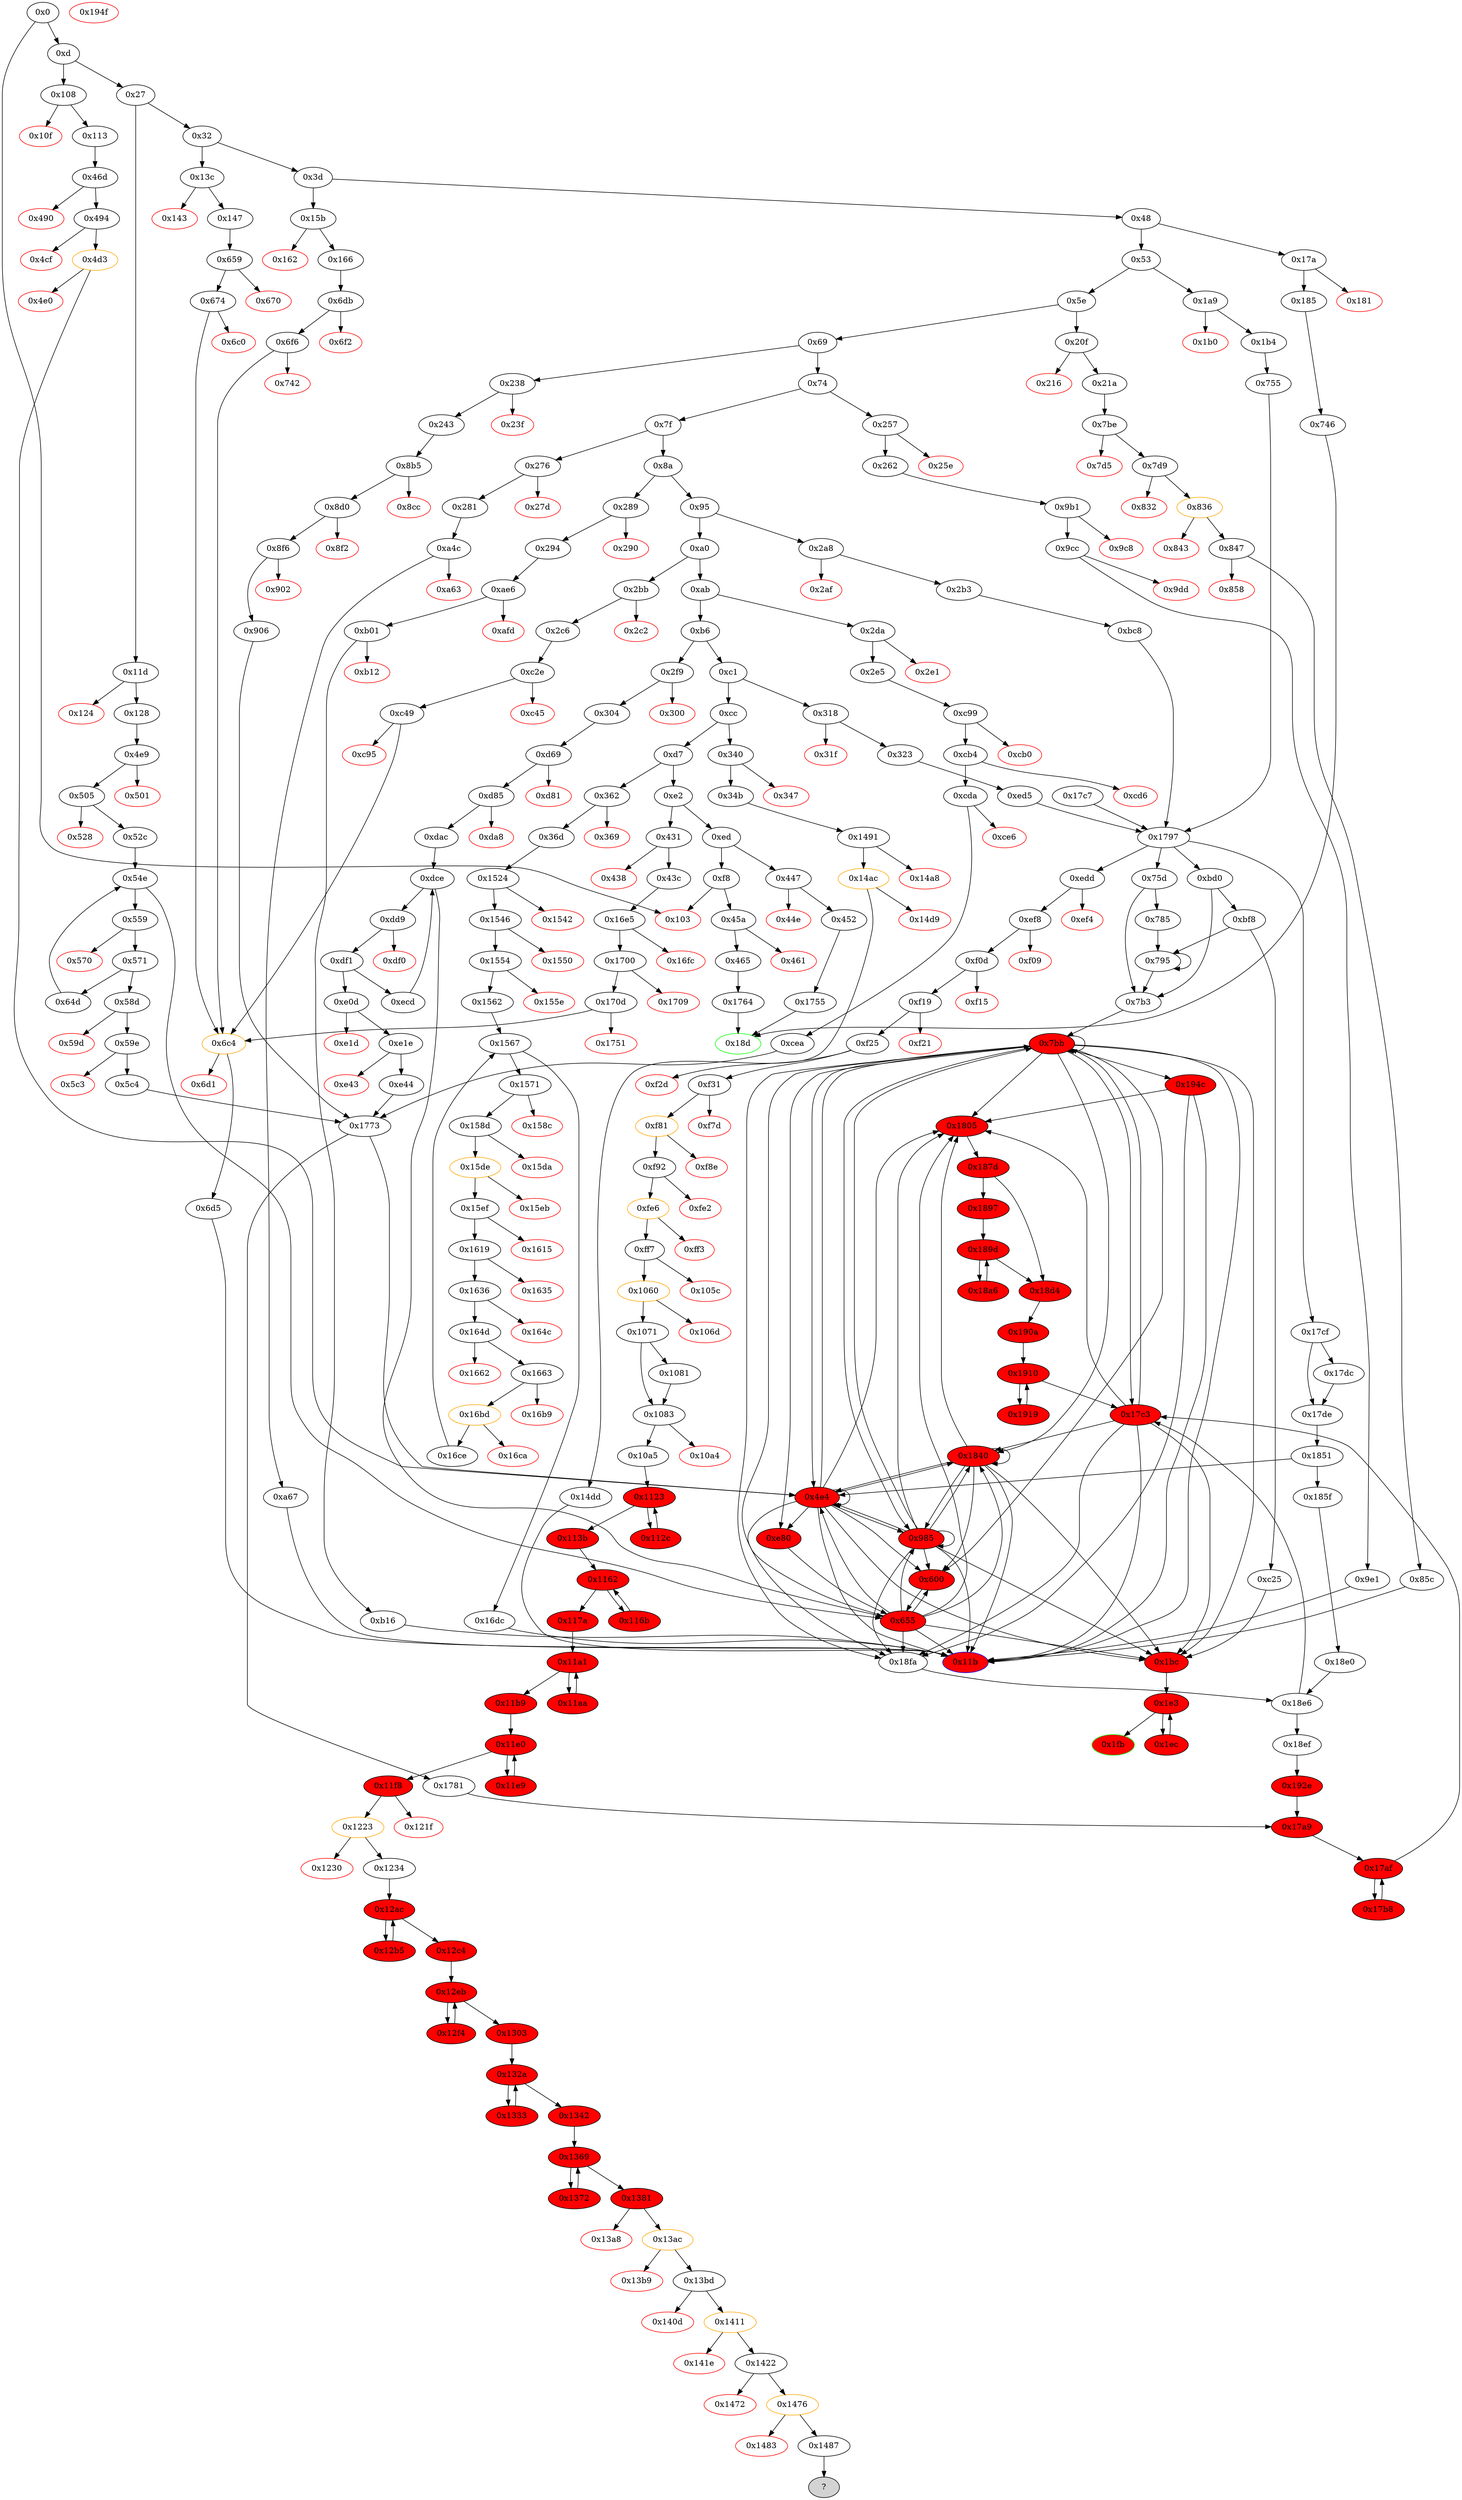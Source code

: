 digraph "" {
"0x9b1" [fillcolor=white, id="0x9b1", style=filled, tooltip="Block 0x9b1\n[0x9b1:0x9c7]\n---\nPredecessors: [0x262]\nSuccessors: [0x9c8, 0x9cc]\n---\n0x9b1 JUMPDEST\n0x9b2 PUSH1 0x0\n0x9b4 SLOAD\n0x9b5 CALLER\n0x9b6 PUSH1 0x1\n0x9b8 PUSH1 0xa0\n0x9ba PUSH1 0x2\n0x9bc EXP\n0x9bd SUB\n0x9be SWAP1\n0x9bf DUP2\n0x9c0 AND\n0x9c1 SWAP2\n0x9c2 AND\n0x9c3 EQ\n0x9c4 PUSH2 0x9cc\n0x9c7 JUMPI\n---\n0x9b1: JUMPDEST \n0x9b2: V950 = 0x0\n0x9b4: V951 = S[0x0]\n0x9b5: V952 = CALLER\n0x9b6: V953 = 0x1\n0x9b8: V954 = 0xa0\n0x9ba: V955 = 0x2\n0x9bc: V956 = EXP 0x2 0xa0\n0x9bd: V957 = SUB 0x10000000000000000000000000000000000000000 0x1\n0x9c0: V958 = AND 0xffffffffffffffffffffffffffffffffffffffff V952\n0x9c2: V959 = AND V951 0xffffffffffffffffffffffffffffffffffffffff\n0x9c3: V960 = EQ V959 V958\n0x9c4: V961 = 0x9cc\n0x9c7: JUMPI 0x9cc V960\n---\nEntry stack: [V13, 0x11b, V222]\nStack pops: 0\nStack additions: []\nExit stack: [V13, 0x11b, V222]\n\nDef sites:\nV13: {0xd.0x1b}\n0x11b: {0x262.0x263}\nV222: {0x262.0x271}\n"];
"0x103" [color=red, fillcolor=white, id="0x103", style=filled, tooltip="Block 0x103\n[0x103:0x107]\n---\nPredecessors: [0x0, 0xf8]\nSuccessors: []\n---\n0x103 JUMPDEST\n0x104 PUSH1 0x0\n0x106 DUP1\n0x107 REVERT\n---\n0x103: JUMPDEST \n0x104: V77 = 0x0\n0x107: REVERT 0x0 0x0\n---\nEntry stack: [V13]\nStack pops: 0\nStack additions: []\nExit stack: [V13]\n\nDef sites:\nV13: {0xd.0x1b}\n"];
"0x18d" [color=green, fillcolor=white, id="0x18d", style=filled, tooltip="Block 0x18d\n[0x18d:0x1a8]\n---\nPredecessors: [0x746, 0x1755, 0x1764]\nSuccessors: []\n---\n0x18d JUMPDEST\n0x18e PUSH1 0x40\n0x190 MLOAD\n0x191 PUSH1 0x1\n0x193 PUSH1 0xa0\n0x195 PUSH1 0x2\n0x197 EXP\n0x198 SUB\n0x199 SWAP1\n0x19a SWAP2\n0x19b AND\n0x19c DUP2\n0x19d MSTORE\n0x19e PUSH1 0x20\n0x1a0 ADD\n0x1a1 PUSH1 0x40\n0x1a3 MLOAD\n0x1a4 DUP1\n0x1a5 SWAP2\n0x1a6 SUB\n0x1a7 SWAP1\n0x1a8 RETURN\n---\n0x18d: JUMPDEST \n0x18e: V132 = 0x40\n0x190: V133 = M[0x40]\n0x191: V134 = 0x1\n0x193: V135 = 0xa0\n0x195: V136 = 0x2\n0x197: V137 = EXP 0x2 0xa0\n0x198: V138 = SUB 0x10000000000000000000000000000000000000000 0x1\n0x19b: V139 = AND S0 0xffffffffffffffffffffffffffffffffffffffff\n0x19d: M[V133] = V139\n0x19e: V140 = 0x20\n0x1a0: V141 = ADD 0x20 V133\n0x1a1: V142 = 0x40\n0x1a3: V143 = M[0x40]\n0x1a6: V144 = SUB V141 V143\n0x1a8: RETURN V143 V144\n---\nEntry stack: [V13, 0x18d, S0]\nStack pops: 1\nStack additions: []\nExit stack: [V13, 0x18d]\n\nDef sites:\nV13: {0xd.0x1b}\n0x18d: {0x465.0x466, 0x452.0x453, 0x185.0x186}\nS0: {0x1755.0x1761, 0x1764.0x1770, 0x746.0x752}\n"];
"0x121f" [color=red, fillcolor=white, id="0x121f", style=filled, tooltip="Block 0x121f\n[0x121f:0x1222]\n---\nPredecessors: [0x11f8]\nSuccessors: []\n---\n0x121f PUSH1 0x0\n0x1221 DUP1\n0x1222 REVERT\n---\n0x121f: V1788 = 0x0\n0x1222: REVERT 0x0 0x0\n---\nEntry stack: [S13, S12, V13, 0x1bc, S9, V1665, 0x80d8b380, V1778, 0x0, V1781, V1782, V1781, 0x0, V1665]\nStack pops: 0\nStack additions: []\nExit stack: [S13, S12, V13, 0x1bc, S9, V1665, 0x80d8b380, V1778, 0x0, V1781, V1782, V1781, 0x0, V1665]\n\nDef sites:\nS13: {}\nS12: {}\nV13: {0xd.0x1b}\n0x1bc: {0x1b4.0x1b5}\nS9: {0x1071.0x1079, 0x1081.0x1082}\nV1665: {0x10a5.0x10bb}\n0x80d8b380: {0x10a5.0x10bc}\nV1778: {0x11f8.0x11ff}\n0x0: {0x11f8.0x120b}\nV1781: {0x11f8.0x120f}\nV1782: {0x11f8.0x1212}\nV1781: {0x11f8.0x120f}\n0x0: {0x11f8.0x1214}\nV1665: {0x10a5.0x10bb}\n"];
"0x1542" [color=red, fillcolor=white, id="0x1542", style=filled, tooltip="Block 0x1542\n[0x1542:0x1545]\n---\nPredecessors: [0x1524]\nSuccessors: []\n---\n0x1542 PUSH1 0x0\n0x1544 DUP1\n0x1545 REVERT\n---\n0x1542: V2087 = 0x0\n0x1545: REVERT 0x0 0x0\n---\nEntry stack: [V13, 0x11b, V343, V363, V383, 0x0, 0x0, 0x0, 0x0]\nStack pops: 0\nStack additions: []\nExit stack: [V13, 0x11b, V343, V363, V383, 0x0, 0x0, 0x0, 0x0]\n\nDef sites:\nV13: {0xd.0x1b}\n0x11b: {0x36d.0x36e}\nV343: {0x36d.0x387}\nV363: {0x36d.0x3c7}\nV383: {0x36d.0x407}\n0x0: {0x1524.0x1525}\n0x0: {0x1524.0x1525}\n0x0: {0x1524.0x1525}\n0x0: {0x1524.0x1525}\n"];
"0xd7" [fillcolor=white, id="0xd7", style=filled, tooltip="Block 0xd7\n[0xd7:0xe1]\n---\nPredecessors: [0xcc]\nSuccessors: [0xe2, 0x362]\n---\n0xd7 DUP1\n0xd8 PUSH4 0xdf6d7831\n0xdd EQ\n0xde PUSH2 0x362\n0xe1 JUMPI\n---\n0xd8: V65 = 0xdf6d7831\n0xdd: V66 = EQ 0xdf6d7831 V13\n0xde: V67 = 0x362\n0xe1: JUMPI 0x362 V66\n---\nEntry stack: [V13]\nStack pops: 1\nStack additions: [S0]\nExit stack: [V13]\n\nDef sites:\nV13: {0xd.0x1b}\n"];
"0x27d" [color=red, fillcolor=white, id="0x27d", style=filled, tooltip="Block 0x27d\n[0x27d:0x280]\n---\nPredecessors: [0x276]\nSuccessors: []\n---\n0x27d PUSH1 0x0\n0x27f DUP1\n0x280 REVERT\n---\n0x27d: V227 = 0x0\n0x280: REVERT 0x0 0x0\n---\nEntry stack: [V13]\nStack pops: 0\nStack additions: []\nExit stack: [V13]\n\nDef sites:\nV13: {0xd.0x1b}\n"];
"0x1571" [fillcolor=white, id="0x1571", style=filled, tooltip="Block 0x1571\n[0x1571:0x158b]\n---\nPredecessors: [0x1567]\nSuccessors: [0x158c, 0x158d]\n---\n0x1571 PUSH1 0x8\n0x1573 SLOAD\n0x1574 PUSH1 0x1\n0x1576 PUSH1 0xa0\n0x1578 PUSH1 0x2\n0x157a EXP\n0x157b SUB\n0x157c AND\n0x157d PUSH4 0xe7d4fd91\n0x1582 DUP9\n0x1583 DUP6\n0x1584 DUP2\n0x1585 MLOAD\n0x1586 DUP2\n0x1587 LT\n0x1588 PUSH2 0x158d\n0x158b JUMPI\n---\n0x1571: V2103 = 0x8\n0x1573: V2104 = S[0x8]\n0x1574: V2105 = 0x1\n0x1576: V2106 = 0xa0\n0x1578: V2107 = 0x2\n0x157a: V2108 = EXP 0x2 0xa0\n0x157b: V2109 = SUB 0x10000000000000000000000000000000000000000 0x1\n0x157c: V2110 = AND 0xffffffffffffffffffffffffffffffffffffffff V2104\n0x157d: V2111 = 0xe7d4fd91\n0x1585: V2112 = M[V343]\n0x1587: V2113 = LT S2 V2112\n0x1588: V2114 = 0x158d\n0x158b: JUMPI 0x158d V2113\n---\nEntry stack: [V13, 0x11b, V343, V363, V383, S3, S2, S1, S0]\nStack pops: 7\nStack additions: [S6, S5, S4, S3, S2, S1, S0, V2110, 0xe7d4fd91, S6, S2]\nExit stack: [V13, 0x11b, V343, V363, V383, S3, S2, S1, S0, V2110, 0xe7d4fd91, V343, S2]\n\nDef sites:\nV13: {0xd.0x1b}\n0x11b: {0x36d.0x36e}\nV343: {0x36d.0x387}\nV363: {0x36d.0x3c7}\nV383: {0x36d.0x407}\nS3: {0x1524.0x1525, 0x15ef.0x15f7}\nS2: {0x1562.0x1563, 0x16ce.0x16d5}\nS1: {0x1524.0x1525, 0x15ef.0x15fd}\nS0: {0x1524.0x1525, 0x15ef.0x1603}\n"];
"0x2c2" [color=red, fillcolor=white, id="0x2c2", style=filled, tooltip="Block 0x2c2\n[0x2c2:0x2c5]\n---\nPredecessors: [0x2bb]\nSuccessors: []\n---\n0x2c2 PUSH1 0x0\n0x2c4 DUP1\n0x2c5 REVERT\n---\n0x2c2: V253 = 0x0\n0x2c5: REVERT 0x0 0x0\n---\nEntry stack: [V13]\nStack pops: 0\nStack additions: []\nExit stack: [V13]\n\nDef sites:\nV13: {0xd.0x1b}\n"];
"0x4e9" [fillcolor=white, id="0x4e9", style=filled, tooltip="Block 0x4e9\n[0x4e9:0x500]\n---\nPredecessors: [0x128]\nSuccessors: [0x501, 0x505]\n---\n0x4e9 JUMPDEST\n0x4ea PUSH1 0x0\n0x4ec DUP1\n0x4ed SLOAD\n0x4ee CALLER\n0x4ef PUSH1 0x1\n0x4f1 PUSH1 0xa0\n0x4f3 PUSH1 0x2\n0x4f5 EXP\n0x4f6 SUB\n0x4f7 SWAP1\n0x4f8 DUP2\n0x4f9 AND\n0x4fa SWAP2\n0x4fb AND\n0x4fc EQ\n0x4fd PUSH2 0x505\n0x500 JUMPI\n---\n0x4e9: JUMPDEST \n0x4ea: V467 = 0x0\n0x4ed: V468 = S[0x0]\n0x4ee: V469 = CALLER\n0x4ef: V470 = 0x1\n0x4f1: V471 = 0xa0\n0x4f3: V472 = 0x2\n0x4f5: V473 = EXP 0x2 0xa0\n0x4f6: V474 = SUB 0x10000000000000000000000000000000000000000 0x1\n0x4f9: V475 = AND 0xffffffffffffffffffffffffffffffffffffffff V469\n0x4fb: V476 = AND V468 0xffffffffffffffffffffffffffffffffffffffff\n0x4fc: V477 = EQ V476 V475\n0x4fd: V478 = 0x505\n0x500: JUMPI 0x505 V477\n---\nEntry stack: [V13, 0x11b, V96]\nStack pops: 0\nStack additions: [0x0]\nExit stack: [V13, 0x11b, V96, 0x0]\n\nDef sites:\nV13: {0xd.0x1b}\n0x11b: {0x128.0x129}\nV96: {0x128.0x137}\n"];
"0x11b9" [fillcolor=red, id="0x11b9", style=filled, tooltip="Block 0x11b9\n[0x11b9:0x11df]\n---\nPredecessors: [0x11a1]\nSuccessors: [0x11e0]\n---\n0x11b9 JUMPDEST\n0x11ba POP\n0x11bb POP\n0x11bc POP\n0x11bd POP\n0x11be SWAP1\n0x11bf POP\n0x11c0 ADD\n0x11c1 DUP6\n0x11c2 DUP2\n0x11c3 SUB\n0x11c4 DUP3\n0x11c5 MSTORE\n0x11c6 DUP7\n0x11c7 DUP2\n0x11c8 DUP2\n0x11c9 MLOAD\n0x11ca DUP2\n0x11cb MSTORE\n0x11cc PUSH1 0x20\n0x11ce ADD\n0x11cf SWAP2\n0x11d0 POP\n0x11d1 DUP1\n0x11d2 MLOAD\n0x11d3 SWAP1\n0x11d4 PUSH1 0x20\n0x11d6 ADD\n0x11d7 SWAP1\n0x11d8 PUSH1 0x20\n0x11da MUL\n0x11db DUP1\n0x11dc DUP4\n0x11dd DUP4\n0x11de PUSH1 0x0\n---\n0x11b9: JUMPDEST \n0x11c0: V1758 = ADD V1747 V1742\n0x11c3: V1759 = SUB V1758 V1676\n0x11c5: M[V1696] = V1759\n0x11c9: V1760 = M[S12]\n0x11cb: M[V1758] = V1760\n0x11cc: V1761 = 0x20\n0x11ce: V1762 = ADD 0x20 V1758\n0x11d2: V1763 = M[S12]\n0x11d4: V1764 = 0x20\n0x11d6: V1765 = ADD 0x20 S12\n0x11d8: V1766 = 0x20\n0x11da: V1767 = MUL 0x20 V1763\n0x11de: V1768 = 0x0\n---\nEntry stack: [S23, S22, V13, 0x1bc, S19, V1665, 0x80d8b380, S16, S15, S14, S13, S12, V1676, V1690, V1692, V1694, V1696, V1742, V1745, V1747, V1747, V1742, V1745, S0]\nStack pops: 13\nStack additions: [S12, S11, S10, S9, S8, S7, V1762, V1765, V1767, V1767, V1762, V1765, 0x0]\nExit stack: [S23, S22, V13, 0x1bc, S19, V1665, 0x80d8b380, S16, S15, S14, S13, S12, V1676, V1690, V1692, V1694, V1696, V1762, V1765, V1767, V1767, V1762, V1765, 0x0]\n\nDef sites:\nS23: {}\nS22: {}\nV13: {0xd.0x1b}\n0x1bc: {0x1b4.0x1b5}\nS19: {0x1071.0x1079, 0x1081.0x1082}\nV1665: {0x10a5.0x10bb}\n0x80d8b380: {0x10a5.0x10bc}\nS16: {}\nS15: {0x1071.0x1079, 0x1081.0x1082}\nS14: {0x1071.0x1079, 0x1081.0x1082}\nS13: {0x1071.0x1079, 0x1081.0x1082}\nS12: {0x1071.0x1079, 0x1081.0x1082}\nV1676: {0x10a5.0x10da}\nV1690: {0x10a5.0x10f3}\nV1692: {0x10a5.0x10f7}\nV1694: {0x10a5.0x10fb}\nV1696: {0x10a5.0x10ff}\nV1742: {0x117a.0x118f}\nV1745: {0x117a.0x1197}\nV1747: {0x117a.0x119b}\nV1747: {0x117a.0x119b}\nV1742: {0x117a.0x118f}\nV1745: {0x117a.0x1197}\nS0: {0x11aa.0x11b4, 0x117a.0x119f}\n"];
"0x18e6" [fillcolor=white, id="0x18e6", style=filled, tooltip="Block 0x18e6\n[0x18e6:0x18ee]\n---\nPredecessors: [0x18e0, 0x18fa]\nSuccessors: [0x17c3, 0x18ef]\n---\n0x18e6 JUMPDEST\n0x18e7 DUP1\n0x18e8 DUP3\n0x18e9 GT\n0x18ea ISZERO\n0x18eb PUSH2 0x17c3\n0x18ee JUMPI\n---\n0x18e6: JUMPDEST \n0x18e9: V2446 = GT S1 S0\n0x18ea: V2447 = ISZERO V2446\n0x18eb: V2448 = 0x17c3\n0x18ee: JUMPI 0x17c3 V2447\n---\nEntry stack: [S18, S17, S16, S15, S14, S13, S12, S11, S10, S9, S8, S7, S6, S5, S4, S3, S2, S1, S0]\nStack pops: 2\nStack additions: [S1, S0]\nExit stack: [S18, S17, S16, S15, S14, S13, S12, S11, S10, S9, S8, S7, S6, S5, S4, S3, S2, S1, S0]\n\nDef sites:\nS18: {0x17dc.0x17dd, 0x17cf.0x17d4}\nS17: {0x17dc.0x17dd, 0x17cf.0x17d4, 0x17de.0x17f2}\nS16: {0x17de.0x17f5, 0xd.0x1b, 0x17dc.0x17dd, 0x17cf.0x17d4, 0x17de.0x17f2}\nS15: {0x323.0x324, 0x17de.0x17f5, 0x17de.0x17f9, 0x17de.0x17f2}\nS14: {0x17de.0x17fc, 0x17dc.0x17dd, 0x17cf.0x17d4, 0x17de.0x17f5, 0x17de.0x17f9, 0x323.0x332}\nS13: {0x17de.0x17f2, 0x17dc.0x17dd, 0x17cf.0x17d4, 0x17de.0x17f9, 0x17de.0x17fc, 0x323.0x335}\nS12: {0x18fa.0x1905, 0x17dc.0x17dd, 0x17de.0x17f5, 0x17de.0x17f2, 0x17de.0x17fc, 0x17de.0x17f9, 0xd.0x1b, 0x17cf.0x17d4, 0x323.0x338}\nS11: {0x18fa.0x1905, 0x17dc.0x17dd, 0x185f.0x1874, 0x17de.0x17f5, 0x17de.0x17f2, 0x17de.0x17f9, 0x2b3.0x2b4, 0x1b4.0x1b5, 0x17cf.0x17d4, 0x18ef.0x18ef, 0x323.0x33b}\nS10: {0x18fa.0x1905, 0x75d.0x76b, 0x17dc.0x17dd, 0x185f.0x1874, 0x17de.0x17f2, 0x17de.0x17f9, 0x17de.0x17fc, 0x17de.0x17f5, 0xbd0_0x17c7.0xbde, 0xd.0x1b, 0x17cf.0x17d4, 0x18ef.0x18ef, 0x18e0.0x18e1, 0x192e.0x1941}\nS9: {0x75d.0x76b, 0x17dc.0x17dd, 0x185f.0x1874, 0x17de.0x17f2, 0x17de.0x17f5, 0x17de.0x17fc, 0xbd0_0x17c7.0xbde, 0x17de.0x17f9, 0x185f.0x1871, 0xd.0x1b, 0x17cf.0x17d4, 0x243.0x244, 0x1805.0x1819, 0x18fa.0x1905, 0x1b4.0x1b5, 0x18ef.0x18ef, 0x192e.0x1941, 0x18e0.0x18e1}\nS8: {0x75d.0x76b, 0x17dc.0x17dd, 0x185f.0x1871, 0x17de.0x17f5, 0x17de.0x17f9, 0x17de.0x17f2, 0xbd0_0x17c7.0xbde, 0x185f.0x1873, 0x17de.0x17fc, 0xd.0x1b, 0x17cf.0x17d4, 0x243.0x244, 0x243.0x252, 0x1805.0x1819, 0x1805.0x1813, 0x18fa.0x1905, 0x1b4.0x1b5, 0x128.0x129, 0x192e.0x1941, 0x18e0.0x18e1}\nS7: {0x75d.0x76b, 0x17dc.0x17dd, 0x185f.0x1871, 0x17de.0x17f9, 0x17de.0x17fc, 0x17de.0x17f5, 0x17de.0x17f2, 0x185f.0x1873, 0x185f.0x1874, 0xbd0_0x17c7.0xbde, 0x17cf.0x17d4, 0x243.0x252, 0x1805.0x1819, 0x1805.0x1813, 0x1805.0x1833, 0x906.0x974, 0x18fa.0x1905, 0x128.0x129, 0x128.0x137, 0x18ef.0x18ef}\nS6: {0x75d.0x76b, 0x17dc.0x17dd, 0x185f.0x1874, 0x17de.0x17fc, 0x17de.0x17f2, 0x17de.0x17f9, 0x17de.0x17f5, 0x185f.0x1873, 0x185f.0x1871, 0xbd0_0x17c7.0xbde, 0xbd0_0x755.0xbde, 0xd.0x1b, 0x17cf.0x17d4, 0x1805.0x1813, 0x1805.0x1833, 0x1805.0x1819, 0x906.0x974, 0x906.0x977, 0x18fa.0x1905, 0x187d.0x188f, 0x128.0x137, 0x52c.0x538, 0x18ef.0x18ef, 0x192e.0x1941, 0x18ef.0x18f1, 0x18e0.0x18e1}\nS5: {0x75d.0x76b, 0x17dc.0x17dd, 0x185f.0x1871, 0x17de.0x17f2, 0x17de.0x17f9, 0x17de.0x17f5, 0x17de.0x17fc, 0xbd0_0x17c7.0xbde, 0xbd0_0x755.0xbde, 0xd.0x1b, 0x17cf.0x17d4, 0x243.0x244, 0x1805.0x1819, 0x5c4.0x5f1, 0x1805.0x1813, 0x906.0x977, 0x906.0x97b, 0x18fa.0x1905, 0x187d.0x188f, 0x1b4.0x1b5, 0x52c.0x538, 0x18ef.0x18f1, 0x192e.0x1941, 0x18e0.0x18e1}\nS4: {0x75d.0x76b, 0x17dc.0x17dd, 0x185f.0x1874, 0x17de.0x17f9, 0x17de.0x17f2, 0x185f.0x1871, 0x17de.0x17fc, 0x17de.0x17f5, 0x185f.0x1873, 0xbd0_0x17c7.0xbde, 0xd.0x1b, 0x17cf.0x17d4, 0x243.0x252, 0x243.0x244, 0x1805.0x1813, 0x5c4.0x5f1, 0x5c4.0x5f3, 0x1805.0x1819, 0x1805.0x1833, 0x906.0x97b, 0x906.0x97c, 0x18fa.0x1905, 0x1b4.0x1b5, 0x128.0x129, 0x18ef.0x18ef}\nS3: {0x75d.0x76b, 0x17dc.0x17dd, 0x185f.0x1874, 0x17de.0x17f2, 0x17de.0x17fc, 0x17de.0x17f5, 0x17de.0x17f9, 0x185f.0x1873, 0x185f.0x1871, 0xbd0_0x17c7.0xbde, 0xd.0x1b, 0x17cf.0x17d4, 0x243.0x252, 0x1805.0x1813, 0x5c4.0x5f3, 0x5c4.0x5ee, 0x1805.0x1819, 0x1805.0x1833, 0x906.0x974, 0x906.0x97c, 0x18fa.0x1905, 0x187d.0x188f, 0x128.0x137, 0x128.0x129, 0x18ef.0x18ef, 0x192e.0x1941, 0x18ef.0x18f1, 0x18e0.0x18e1}\nS2: {0x75d.0x76b, 0x17dc.0x17dd, 0x185f.0x1871, 0x17de.0x17f9, 0x17de.0x17f5, 0x17de.0x17f2, 0xbd0_0x17c7.0xbde, 0xbd0_0x755.0xbde, 0xd.0x1b, 0x17cf.0x17d4, 0x1781.0x178f, 0x243.0x244, 0x1805.0x1819, 0x5c4.0x5f1, 0x1805.0x1813, 0x906.0x977, 0x906.0x97b, 0x18fa.0x1905, 0x187d.0x188f, 0x1b4.0x1b5, 0x52c.0x538, 0x18ef.0x18f1, 0x192e.0x1941, 0x18e0.0x18e1}\nS1: {0x323.0x324, 0x18fa.0x1905, 0x17dc.0x17dd, 0x185f.0x1871, 0x17de.0x17f9, 0x17de.0x17f2, 0x185f.0x1873, 0x17de.0x17fc, 0x128.0x129, 0x17cf.0x17d4, 0x243.0x252, 0x1805.0x1813, 0x1805.0x1819, 0x5c4.0x5f1, 0x906.0x97b}\nS0: {0x18fa.0x1905, 0x185f.0x1873}\n"];
"0x746" [fillcolor=white, id="0x746", style=filled, tooltip="Block 0x746\n[0x746:0x754]\n---\nPredecessors: [0x185]\nSuccessors: [0x18d]\n---\n0x746 JUMPDEST\n0x747 PUSH1 0x1\n0x749 SLOAD\n0x74a PUSH1 0x1\n0x74c PUSH1 0xa0\n0x74e PUSH1 0x2\n0x750 EXP\n0x751 SUB\n0x752 AND\n0x753 DUP2\n0x754 JUMP\n---\n0x746: JUMPDEST \n0x747: V722 = 0x1\n0x749: V723 = S[0x1]\n0x74a: V724 = 0x1\n0x74c: V725 = 0xa0\n0x74e: V726 = 0x2\n0x750: V727 = EXP 0x2 0xa0\n0x751: V728 = SUB 0x10000000000000000000000000000000000000000 0x1\n0x752: V729 = AND 0xffffffffffffffffffffffffffffffffffffffff V723\n0x754: JUMP 0x18d\n---\nEntry stack: [V13, 0x18d]\nStack pops: 1\nStack additions: [S0, V729]\nExit stack: [V13, 0x18d, V729]\n\nDef sites:\nV13: {0xd.0x1b}\n0x18d: {0x185.0x186}\n"];
"0x113b" [fillcolor=red, id="0x113b", style=filled, tooltip="Block 0x113b\n[0x113b:0x1161]\n---\nPredecessors: [0x1123]\nSuccessors: [0x1162]\n---\n0x113b JUMPDEST\n0x113c POP\n0x113d POP\n0x113e POP\n0x113f POP\n0x1140 SWAP1\n0x1141 POP\n0x1142 ADD\n0x1143 DUP6\n0x1144 DUP2\n0x1145 SUB\n0x1146 DUP5\n0x1147 MSTORE\n0x1148 DUP9\n0x1149 DUP2\n0x114a DUP2\n0x114b MLOAD\n0x114c DUP2\n0x114d MSTORE\n0x114e PUSH1 0x20\n0x1150 ADD\n0x1151 SWAP2\n0x1152 POP\n0x1153 DUP1\n0x1154 MLOAD\n0x1155 SWAP1\n0x1156 PUSH1 0x20\n0x1158 ADD\n0x1159 SWAP1\n0x115a PUSH1 0x20\n0x115c MUL\n0x115d DUP1\n0x115e DUP4\n0x115f DUP4\n0x1160 PUSH1 0x0\n---\n0x113b: JUMPDEST \n0x1142: V1718 = ADD V1707 V1702\n0x1145: V1719 = SUB V1718 V1676\n0x1147: M[V1692] = V1719\n0x114b: V1720 = M[S14]\n0x114d: M[V1718] = V1720\n0x114e: V1721 = 0x20\n0x1150: V1722 = ADD 0x20 V1718\n0x1154: V1723 = M[S14]\n0x1156: V1724 = 0x20\n0x1158: V1725 = ADD 0x20 S14\n0x115a: V1726 = 0x20\n0x115c: V1727 = MUL 0x20 V1723\n0x1160: V1728 = 0x0\n---\nEntry stack: [S23, S22, V13, 0x1bc, S19, V1665, 0x80d8b380, S16, S15, S14, S13, S12, V1676, V1690, V1692, V1694, V1696, V1702, V1705, V1707, V1707, V1702, V1705, S0]\nStack pops: 15\nStack additions: [S14, S13, S12, S11, S10, S9, S8, S7, V1722, V1725, V1727, V1727, V1722, V1725, 0x0]\nExit stack: [S23, S22, V13, 0x1bc, S19, V1665, 0x80d8b380, S16, S15, S14, S13, S12, V1676, V1690, V1692, V1694, V1696, V1722, V1725, V1727, V1727, V1722, V1725, 0x0]\n\nDef sites:\nS23: {}\nS22: {}\nV13: {0xd.0x1b}\n0x1bc: {0x1b4.0x1b5}\nS19: {0x1071.0x1079, 0x1081.0x1082}\nV1665: {0x10a5.0x10bb}\n0x80d8b380: {0x10a5.0x10bc}\nS16: {}\nS15: {0x1071.0x1079, 0x1081.0x1082}\nS14: {0x1071.0x1079, 0x1081.0x1082}\nS13: {0x1071.0x1079, 0x1081.0x1082}\nS12: {0x1071.0x1079, 0x1081.0x1082}\nV1676: {0x10a5.0x10da}\nV1690: {0x10a5.0x10f3}\nV1692: {0x10a5.0x10f7}\nV1694: {0x10a5.0x10fb}\nV1696: {0x10a5.0x10ff}\nV1702: {0x10a5.0x1111}\nV1705: {0x10a5.0x1119}\nV1707: {0x10a5.0x111d}\nV1707: {0x10a5.0x111d}\nV1702: {0x10a5.0x1111}\nV1705: {0x10a5.0x1119}\nS0: {0x10a5.0x1121, 0x112c.0x1136}\n"];
"0x243" [fillcolor=white, id="0x243", style=filled, tooltip="Block 0x243\n[0x243:0x256]\n---\nPredecessors: [0x238]\nSuccessors: [0x8b5]\n---\n0x243 JUMPDEST\n0x244 PUSH2 0x11b\n0x247 PUSH1 0x1\n0x249 PUSH1 0xa0\n0x24b PUSH1 0x2\n0x24d EXP\n0x24e SUB\n0x24f PUSH1 0x4\n0x251 CALLDATALOAD\n0x252 AND\n0x253 PUSH2 0x8b5\n0x256 JUMP\n---\n0x243: JUMPDEST \n0x244: V200 = 0x11b\n0x247: V201 = 0x1\n0x249: V202 = 0xa0\n0x24b: V203 = 0x2\n0x24d: V204 = EXP 0x2 0xa0\n0x24e: V205 = SUB 0x10000000000000000000000000000000000000000 0x1\n0x24f: V206 = 0x4\n0x251: V207 = CALLDATALOAD 0x4\n0x252: V208 = AND V207 0xffffffffffffffffffffffffffffffffffffffff\n0x253: V209 = 0x8b5\n0x256: JUMP 0x8b5\n---\nEntry stack: [V13]\nStack pops: 0\nStack additions: [0x11b, V208]\nExit stack: [V13, 0x11b, V208]\n\nDef sites:\nV13: {0xd.0x1b}\n"];
"0x1709" [color=red, fillcolor=white, id="0x1709", style=filled, tooltip="Block 0x1709\n[0x1709:0x170c]\n---\nPredecessors: [0x1700]\nSuccessors: []\n---\n0x1709 PUSH1 0x0\n0x170b DUP1\n0x170c REVERT\n---\n0x1709: V2272 = 0x0\n0x170c: REVERT 0x0 0x0\n---\nEntry stack: [V13, 0x11b, V397]\nStack pops: 0\nStack additions: []\nExit stack: [V13, 0x11b, V397]\n\nDef sites:\nV13: {0xd.0x1b}\n0x11b: {0x43c.0x43d}\nV397: {0x43c.0x442}\n"];
"0xf92" [fillcolor=white, id="0xf92", style=filled, tooltip="Block 0xf92\n[0xf92:0xfe1]\n---\nPredecessors: [0xf81]\nSuccessors: [0xfe2, 0xfe6]\n---\n0xf92 JUMPDEST\n0xf93 POP\n0xf94 POP\n0xf95 PUSH1 0x8\n0xf97 SLOAD\n0xf98 PUSH1 0x1\n0xf9a PUSH1 0xa0\n0xf9c PUSH1 0x2\n0xf9e EXP\n0xf9f SUB\n0xfa0 AND\n0xfa1 SWAP1\n0xfa2 POP\n0xfa3 PUSH4 0x9870d7fe\n0xfa8 ADDRESS\n0xfa9 PUSH1 0x40\n0xfab MLOAD\n0xfac PUSH1 0xe0\n0xfae PUSH1 0x2\n0xfb0 EXP\n0xfb1 PUSH4 0xffffffff\n0xfb6 DUP5\n0xfb7 AND\n0xfb8 MUL\n0xfb9 DUP2\n0xfba MSTORE\n0xfbb PUSH1 0x1\n0xfbd PUSH1 0xa0\n0xfbf PUSH1 0x2\n0xfc1 EXP\n0xfc2 SUB\n0xfc3 SWAP1\n0xfc4 SWAP2\n0xfc5 AND\n0xfc6 PUSH1 0x4\n0xfc8 DUP3\n0xfc9 ADD\n0xfca MSTORE\n0xfcb PUSH1 0x24\n0xfcd ADD\n0xfce PUSH1 0x0\n0xfd0 PUSH1 0x40\n0xfd2 MLOAD\n0xfd3 DUP1\n0xfd4 DUP4\n0xfd5 SUB\n0xfd6 DUP2\n0xfd7 PUSH1 0x0\n0xfd9 DUP8\n0xfda DUP1\n0xfdb EXTCODESIZE\n0xfdc ISZERO\n0xfdd ISZERO\n0xfde PUSH2 0xfe6\n0xfe1 JUMPI\n---\n0xf92: JUMPDEST \n0xf95: V1539 = 0x8\n0xf97: V1540 = S[0x8]\n0xf98: V1541 = 0x1\n0xf9a: V1542 = 0xa0\n0xf9c: V1543 = 0x2\n0xf9e: V1544 = EXP 0x2 0xa0\n0xf9f: V1545 = SUB 0x10000000000000000000000000000000000000000 0x1\n0xfa0: V1546 = AND 0xffffffffffffffffffffffffffffffffffffffff V1540\n0xfa3: V1547 = 0x9870d7fe\n0xfa8: V1548 = ADDRESS\n0xfa9: V1549 = 0x40\n0xfab: V1550 = M[0x40]\n0xfac: V1551 = 0xe0\n0xfae: V1552 = 0x2\n0xfb0: V1553 = EXP 0x2 0xe0\n0xfb1: V1554 = 0xffffffff\n0xfb7: V1555 = AND 0x9870d7fe 0xffffffff\n0xfb8: V1556 = MUL 0x9870d7fe 0x100000000000000000000000000000000000000000000000000000000\n0xfba: M[V1550] = 0x9870d7fe00000000000000000000000000000000000000000000000000000000\n0xfbb: V1557 = 0x1\n0xfbd: V1558 = 0xa0\n0xfbf: V1559 = 0x2\n0xfc1: V1560 = EXP 0x2 0xa0\n0xfc2: V1561 = SUB 0x10000000000000000000000000000000000000000 0x1\n0xfc5: V1562 = AND V1548 0xffffffffffffffffffffffffffffffffffffffff\n0xfc6: V1563 = 0x4\n0xfc9: V1564 = ADD V1550 0x4\n0xfca: M[V1564] = V1562\n0xfcb: V1565 = 0x24\n0xfcd: V1566 = ADD 0x24 V1550\n0xfce: V1567 = 0x0\n0xfd0: V1568 = 0x40\n0xfd2: V1569 = M[0x40]\n0xfd5: V1570 = SUB V1566 V1569\n0xfd7: V1571 = 0x0\n0xfdb: V1572 = EXTCODESIZE V1546\n0xfdc: V1573 = ISZERO V1572\n0xfdd: V1574 = ISZERO V1573\n0xfde: V1575 = 0xfe6\n0xfe1: JUMPI 0xfe6 V1574\n---\nEntry stack: [V13, 0x11b, V304, V306, S5, S4, V2333, V1501, 0xd48bfca7, V1520]\nStack pops: 3\nStack additions: [V1546, 0x9870d7fe, V1566, 0x0, V1569, V1570, V1569, 0x0, V1546]\nExit stack: [V13, 0x11b, V304, V306, S5, S4, V2333, V1546, 0x9870d7fe, V1566, 0x0, V1569, V1570, V1569, 0x0, V1546]\n\nDef sites:\nV13: {0xd.0x1b}\n0x11b: {0x323.0x324}\nV304: {0x323.0x332}\nV306: {0x323.0x335}\nS5: {0x323.0x338, 0xd.0x1b}\nS4: {0x2b3.0x2b4, 0x1b4.0x1b5, 0x323.0x33b}\nV2333: {0x1797.0x179c}\nV1501: {0xf31.0xf3d}\n0xd48bfca7: {0xf31.0xf3e}\nV1520: {0xf31.0xf68}\n"];
"0x1764" [fillcolor=white, id="0x1764", style=filled, tooltip="Block 0x1764\n[0x1764:0x1772]\n---\nPredecessors: [0x465]\nSuccessors: [0x18d]\n---\n0x1764 JUMPDEST\n0x1765 PUSH1 0x0\n0x1767 SLOAD\n0x1768 PUSH1 0x1\n0x176a PUSH1 0xa0\n0x176c PUSH1 0x2\n0x176e EXP\n0x176f SUB\n0x1770 AND\n0x1771 DUP2\n0x1772 JUMP\n---\n0x1764: JUMPDEST \n0x1765: V2312 = 0x0\n0x1767: V2313 = S[0x0]\n0x1768: V2314 = 0x1\n0x176a: V2315 = 0xa0\n0x176c: V2316 = 0x2\n0x176e: V2317 = EXP 0x2 0xa0\n0x176f: V2318 = SUB 0x10000000000000000000000000000000000000000 0x1\n0x1770: V2319 = AND 0xffffffffffffffffffffffffffffffffffffffff V2313\n0x1772: JUMP 0x18d\n---\nEntry stack: [V13, 0x18d]\nStack pops: 1\nStack additions: [S0, V2319]\nExit stack: [V13, 0x18d, V2319]\n\nDef sites:\nV13: {0xd.0x1b}\n0x18d: {0x465.0x466}\n"];
"0x11aa" [fillcolor=red, id="0x11aa", style=filled, tooltip="Block 0x11aa\n[0x11aa:0x11b8]\n---\nPredecessors: [0x11a1]\nSuccessors: [0x11a1]\n---\n0x11aa DUP1\n0x11ab DUP3\n0x11ac ADD\n0x11ad MLOAD\n0x11ae DUP4\n0x11af DUP3\n0x11b0 ADD\n0x11b1 MSTORE\n0x11b2 PUSH1 0x20\n0x11b4 ADD\n0x11b5 PUSH2 0x11a1\n0x11b8 JUMP\n---\n0x11ac: V1752 = ADD V1745 S0\n0x11ad: V1753 = M[V1752]\n0x11b0: V1754 = ADD S0 V1742\n0x11b1: M[V1754] = V1753\n0x11b2: V1755 = 0x20\n0x11b4: V1756 = ADD 0x20 S0\n0x11b5: V1757 = 0x11a1\n0x11b8: JUMP 0x11a1\n---\nEntry stack: [S23, S22, V13, 0x1bc, S19, V1665, 0x80d8b380, S16, S15, S14, S13, S12, V1676, V1690, V1692, V1694, V1696, V1742, V1745, V1747, V1747, V1742, V1745, S0]\nStack pops: 3\nStack additions: [S2, S1, V1756]\nExit stack: [S23, S22, V13, 0x1bc, S19, V1665, 0x80d8b380, S16, S15, S14, S13, S12, V1676, V1690, V1692, V1694, V1696, V1742, V1745, V1747, V1747, V1742, V1745, V1756]\n\nDef sites:\nS23: {}\nS22: {}\nV13: {0xd.0x1b}\n0x1bc: {0x1b4.0x1b5}\nS19: {0x1071.0x1079, 0x1081.0x1082}\nV1665: {0x10a5.0x10bb}\n0x80d8b380: {0x10a5.0x10bc}\nS16: {}\nS15: {0x1071.0x1079, 0x1081.0x1082}\nS14: {0x1071.0x1079, 0x1081.0x1082}\nS13: {0x1071.0x1079, 0x1081.0x1082}\nS12: {0x1071.0x1079, 0x1081.0x1082}\nV1676: {0x10a5.0x10da}\nV1690: {0x10a5.0x10f3}\nV1692: {0x10a5.0x10f7}\nV1694: {0x10a5.0x10fb}\nV1696: {0x10a5.0x10ff}\nV1742: {0x117a.0x118f}\nV1745: {0x117a.0x1197}\nV1747: {0x117a.0x119b}\nV1747: {0x117a.0x119b}\nV1742: {0x117a.0x118f}\nV1745: {0x117a.0x1197}\nS0: {0x11aa.0x11b4, 0x117a.0x119f}\n"];
"0x276" [fillcolor=white, id="0x276", style=filled, tooltip="Block 0x276\n[0x276:0x27c]\n---\nPredecessors: [0x7f]\nSuccessors: [0x27d, 0x281]\n---\n0x276 JUMPDEST\n0x277 CALLVALUE\n0x278 ISZERO\n0x279 PUSH2 0x281\n0x27c JUMPI\n---\n0x276: JUMPDEST \n0x277: V224 = CALLVALUE\n0x278: V225 = ISZERO V224\n0x279: V226 = 0x281\n0x27c: JUMPI 0x281 V225\n---\nEntry stack: [V13]\nStack pops: 0\nStack additions: []\nExit stack: [V13]\n\nDef sites:\nV13: {0xd.0x1b}\n"];
"0x1fb" [color=green, fillcolor=red, id="0x1fb", style=filled, tooltip="Block 0x1fb\n[0x1fb:0x20e]\n---\nPredecessors: [0x1e3]\nSuccessors: []\n---\n0x1fb JUMPDEST\n0x1fc POP\n0x1fd POP\n0x1fe POP\n0x1ff POP\n0x200 SWAP1\n0x201 POP\n0x202 ADD\n0x203 SWAP3\n0x204 POP\n0x205 POP\n0x206 POP\n0x207 PUSH1 0x40\n0x209 MLOAD\n0x20a DUP1\n0x20b SWAP2\n0x20c SUB\n0x20d SWAP1\n0x20e RETURN\n---\n0x1fb: JUMPDEST \n0x202: V173 = ADD V162 V157\n0x207: V174 = 0x40\n0x209: V175 = M[0x40]\n0x20c: V176 = SUB V173 V175\n0x20e: RETURN V175 V176\n---\nEntry stack: [S31, S30, S29, S28, S27, S26, S25, S24, S23, S22, S21, S20, S19, S18, S17, S16, S15, S14, S13, S12, S11, S10, S9, V152, V152, V157, V160, V162, V162, V157, V160, S0]\nStack pops: 10\nStack additions: []\nExit stack: [S31, S30, S29, S28, S27, S26, S25, S24, S23, S22, S21, S20, S19, S18, S17, S16, S15, S14, S13, S12, S11, S10]\n\nDef sites:\nS31: {0x17de.0x17f9, 0x17dc.0x17dd, 0x17de.0x17f2, 0x17de.0x17f5, 0x17de.0x17fc, 0x17cf.0x17d4}\nS30: {0x17de.0x17f9, 0x17dc.0x17dd, 0x17de.0x17f5, 0x17de.0x17fc, 0x17de.0x17f2, 0x17cf.0x17d4}\nS29: {0x18fa.0x1905, 0x17dc.0x17dd, 0x17de.0x17f2, 0x17de.0x17f9, 0x17de.0x17fc, 0x17de.0x17f5, 0xd.0x1b, 0x17cf.0x17d4}\nS28: {0x18fa.0x1905, 0x17dc.0x17dd, 0x185f.0x1874, 0x17de.0x17f5, 0x17de.0x17f2, 0x17de.0x17fc, 0x17de.0x17f9, 0x1b4.0x1b5, 0xd.0x1b, 0x17cf.0x17d4, 0x18ef.0x18ef, 0x323.0x324}\nS27: {0x75d.0x76b, 0x17dc.0x17dd, 0x185f.0x1874, 0x17de.0x17f2, 0x17de.0x17f9, 0x17de.0x17f5, 0x17de.0x17fc, 0xbd0_0x17c7.0xbde, 0xd.0x1b, 0x17cf.0x17d4, 0x18fa.0x1905, 0x1b4.0x1b5, 0x18ef.0x18ef, 0x192e.0x1941, 0x18e0.0x18e1, 0x323.0x332}\nS26: {0x75d.0x76b, 0x17dc.0x17dd, 0x185f.0x1874, 0x17de.0x17f5, 0x17de.0x17f2, 0x17de.0x17f9, 0x17de.0x17fc, 0x185f.0x1871, 0xbd0_0x17c7.0xbde, 0xd.0x1b, 0x17cf.0x17d4, 0x243.0x244, 0x1805.0x1819, 0x18fa.0x1905, 0x1b4.0x1b5, 0x18ef.0x18ef, 0x192e.0x1941, 0x18e0.0x18e1, 0x323.0x335, 0x323.0x324}\nS25: {0x75d.0x76b, 0x17dc.0x17dd, 0x185f.0x1874, 0x17de.0x17f5, 0x17de.0x17fc, 0x17de.0x17f2, 0x17de.0x17f9, 0x185f.0x1871, 0x185f.0x1873, 0xbd0_0x17c7.0xbde, 0xd.0x1b, 0x17cf.0x17d4, 0x243.0x244, 0x243.0x252, 0x1805.0x1819, 0x1805.0x1813, 0x18fa.0x1905, 0x1b4.0x1b5, 0x128.0x129, 0x18ef.0x18ef, 0x192e.0x1941, 0x18e0.0x18e1, 0x323.0x338, 0x323.0x332}\nS24: {0x75d.0x76b, 0x17dc.0x17dd, 0x185f.0x1871, 0x17de.0x17f2, 0x17de.0x17f5, 0x17de.0x17f9, 0x17de.0x17fc, 0x185f.0x1873, 0x185f.0x1874, 0xbd0_0x17c7.0xbde, 0xd.0x1b, 0x17cf.0x17d4, 0x243.0x244, 0x243.0x252, 0x1805.0x1819, 0x1805.0x1813, 0x1805.0x1833, 0x906.0x974, 0x18fa.0x1905, 0x2b3.0x2b4, 0x1b4.0x1b5, 0x128.0x129, 0x128.0x137, 0x18ef.0x18ef, 0x192e.0x1941, 0x18e0.0x18e1, 0x323.0x33b, 0x323.0x335}\nS23: {0x75d.0x76b, 0x17dc.0x17dd, 0x185f.0x1874, 0x17de.0x17f9, 0x17de.0x17f5, 0x17de.0x17f2, 0x17de.0x17fc, 0x185f.0x1871, 0x185f.0x1873, 0xbd0_0x17c7.0xbde, 0xbd0_0x755.0xbde, 0xd.0x1b, 0x17cf.0x17d4, 0x243.0x252, 0x243.0x244, 0x1805.0x1819, 0x1805.0x1813, 0x1805.0x1833, 0x906.0x974, 0x906.0x977, 0x192e.0x1941, 0x18fa.0x1905, 0x187d.0x188f, 0x1b4.0x1b5, 0x128.0x129, 0x128.0x137, 0x52c.0x538, 0x18ef.0x18ef, 0x18ef.0x18f1, 0x18e0.0x18e1, 0x323.0x338}\nS22: {0x75d.0x76b, 0x17dc.0x17dd, 0x185f.0x1874, 0x17de.0x17f9, 0x17de.0x17f5, 0x17de.0x17f2, 0x17de.0x17fc, 0x185f.0x1873, 0x185f.0x1871, 0x17cf.0x17d4, 0x243.0x244, 0x243.0x252, 0x5c4.0x5f1, 0x18fa.0x1905, 0x187d.0x188f, 0x18ef.0x18ef, 0x18ef.0x18f1, 0x18e0.0x18e1, 0x2e5.0x2e6, 0xbd0_0x17c7.0xbde, 0xbd0_0x755.0xbde, 0xd.0x1b, 0x1805.0x1813, 0x1805.0x1833, 0x1805.0x1819, 0x906.0x974, 0x906.0x977, 0x906.0x97b, 0x2b3.0x2b4, 0x1b4.0x1b5, 0x128.0x137, 0x128.0x129, 0x52c.0x538, 0x192e.0x1941, 0x323.0x324, 0x323.0x33b}\nS21: {0x75d.0x76b, 0x17dc.0x17dd, 0x185f.0x1874, 0x17de.0x17f5, 0x17de.0x17f2, 0x17de.0x17f9, 0x17de.0x17fc, 0x185f.0x1871, 0x185f.0x1873, 0x17cf.0x17d4, 0x243.0x244, 0x243.0x252, 0x5c4.0x5f1, 0x5c4.0x5f3, 0x18fa.0x1905, 0x187d.0x188f, 0x18ef.0x18ef, 0x18ef.0x18f1, 0x18e0.0x18e1, 0x2e5.0x2f4, 0xbd0_0x17c7.0xbde, 0xbd0_0x755.0xbde, 0xd.0x1b, 0x1805.0x1819, 0x1805.0x1813, 0x1805.0x1833, 0x906.0x977, 0x906.0x97b, 0x906.0x974, 0x906.0x97c, 0x1b4.0x1b5, 0x128.0x129, 0x128.0x137, 0x52c.0x538, 0x192e.0x1941, 0x323.0x324, 0x323.0x332}\nS20: {0x75d.0x76b, 0x17dc.0x17dd, 0x185f.0x1874, 0x17de.0x17f5, 0x17de.0x17fc, 0x17de.0x17f2, 0x17de.0x17f9, 0x185f.0x1871, 0x185f.0x1873, 0x17cf.0x17d4, 0x243.0x244, 0x243.0x252, 0x5c4.0x5f1, 0x5c4.0x5f3, 0x5c4.0x5ee, 0x18fa.0x1905, 0x187d.0x188f, 0xcea.0xd58, 0x18ef.0x18ef, 0x18ef.0x18f1, 0x18e0.0x18e1, 0xbd0_0x17c7.0xbde, 0xbd0_0x755.0xbde, 0xd.0x1b, 0x1805.0x1819, 0x1805.0x1813, 0x1805.0x1833, 0x906.0x97b, 0x906.0x97c, 0x906.0x974, 0x906.0x977, 0x1b4.0x1b5, 0x128.0x129, 0x128.0x137, 0x52c.0x538, 0x192e.0x1941, 0x323.0x332, 0x323.0x335}\nS19: {0x75d.0x76b, 0x17dc.0x17dd, 0x185f.0x1874, 0x17de.0x17f2, 0x17de.0x17f9, 0x17de.0x17f5, 0x17de.0x17fc, 0x185f.0x1871, 0x185f.0x1873, 0x64d.0x650, 0x17cf.0x17d4, 0x243.0x252, 0x243.0x244, 0x323.0x335, 0x5c4.0x5f3, 0x5c4.0x5ee, 0x5c4.0x5f1, 0x18fa.0x1905, 0x187d.0x188f, 0xcea.0xd5b, 0x18ef.0x18ef, 0x18ef.0x18f1, 0x18e0.0x18e1, 0xbd0_0x17c7.0xbde, 0xbd0_0x755.0xbde, 0xd.0x1b, 0x1781.0x178f, 0x1805.0x1819, 0x1805.0x1813, 0x1805.0x1833, 0x906.0x974, 0x906.0x97c, 0x906.0x977, 0x906.0x97b, 0x1b4.0x1b5, 0x128.0x129, 0x128.0x137, 0x52c.0x538, 0x192e.0x1941, 0x323.0x324, 0x323.0x338}\nS18: {0x75d.0x76b, 0x17dc.0x17dd, 0x185f.0x1874, 0x17de.0x17f5, 0x17de.0x17f9, 0x17de.0x17fc, 0x17de.0x17f2, 0x185f.0x1871, 0x185f.0x1873, 0x17cf.0x17d4, 0x243.0x244, 0x243.0x252, 0x323.0x338, 0x5c4.0x5f1, 0x5c4.0x5f3, 0x18fa.0x1905, 0x187d.0x188f, 0xcea.0xd5f, 0x18ef.0x18ef, 0x18ef.0x18f1, 0x18e0.0x18e1, 0x2e5.0x2e6, 0xbd0_0x17c7.0xbde, 0xbd0_0x755.0xbde, 0xd.0x1b, 0x1781.0x178f, 0x1805.0x1819, 0x1805.0x1813, 0x1805.0x1833, 0x906.0x974, 0x906.0x977, 0x906.0x97b, 0x906.0x97c, 0x2b3.0x2b4, 0x1b4.0x1b5, 0x128.0x137, 0x128.0x129, 0x52c.0x538, 0x192e.0x1941, 0x323.0x332, 0x323.0x33b}\nS17: {0x75d.0x76b, 0x17dc.0x17dd, 0x185f.0x1874, 0x17de.0x17fc, 0x17de.0x17f9, 0x17de.0x17f2, 0x17de.0x17f5, 0x185f.0x1871, 0x185f.0x1873, 0x17cf.0x17d4, 0x243.0x244, 0x243.0x252, 0x323.0x335, 0x5c4.0x5f1, 0x5c4.0x5f3, 0x5c4.0x5ee, 0x18fa.0x1905, 0x187d.0x188f, 0xcea.0xd60, 0x18ef.0x18ef, 0x18ef.0x18f1, 0x18e0.0x18e1, 0x2e5.0x2e6, 0x2e5.0x2f4, 0xbd0_0x17c7.0xbde, 0xbd0_0x755.0xbde, 0xd.0x1b, 0x1805.0x1819, 0x1805.0x1813, 0x1805.0x1833, 0x906.0x977, 0x906.0x97b, 0x906.0x974, 0x304.0x305, 0x906.0x97c, 0x2b3.0x2b4, 0x1b4.0x1b5, 0x128.0x129, 0x128.0x137, 0x52c.0x538, 0x192e.0x1941, 0x323.0x324, 0x323.0x33b}\nS16: {0x75d.0x76b, 0x17dc.0x17dd, 0x185f.0x1874, 0x17de.0x17fc, 0x17de.0x17f2, 0x17de.0x17f5, 0x17de.0x17f9, 0x185f.0x1871, 0x185f.0x1873, 0x17cf.0x17d4, 0x243.0x244, 0x243.0x252, 0x323.0x338, 0x5c4.0x5f1, 0x5c4.0x5f3, 0x5c4.0x5ee, 0x18fa.0x1905, 0x187d.0x188f, 0xcea.0xd58, 0x18ef.0x18ef, 0x18ef.0x18f1, 0x18e0.0x18e1, 0x2e5.0x2f4, 0xbd0_0x17c7.0xbde, 0xbd0_0x755.0xbde, 0xd.0x1b, 0x1781.0x178f, 0x1805.0x1819, 0x1805.0x1813, 0x1805.0x1833, 0x906.0x974, 0x906.0x97b, 0x906.0x97c, 0x906.0x977, 0x304.0x313, 0x304.0x305, 0x1b4.0x1b5, 0x128.0x129, 0x128.0x137, 0x52c.0x538, 0x192e.0x1941, 0x323.0x324, 0x323.0x332}\nS15: {0x75d.0x76b, 0x17dc.0x17dd, 0x185f.0x1874, 0x17de.0x17f2, 0x17de.0x17f9, 0x17de.0x17f5, 0x17de.0x17fc, 0x185f.0x1871, 0x185f.0x1873, 0xecd.0xed0, 0x64d.0x650, 0x17cf.0x17d4, 0x243.0x244, 0x243.0x252, 0x323.0x332, 0x5c4.0x5f3, 0x5c4.0x5ee, 0x5c4.0x5f1, 0x5c4.0x5fb, 0x323.0x335, 0xe44.0xe75, 0x18fa.0x1905, 0x187d.0x188f, 0x323.0x324, 0xcea.0xd58, 0xcea.0xd5b, 0xcea.0xd5f, 0x18ef.0x18ef, 0x18ef.0x18f1, 0x18e0.0x18e1, 0x2e5.0x2e6, 0xbd0_0x17c7.0xbde, 0xbd0_0x755.0xbde, 0xbd0_0xed5.0xbde, 0xbd0_0xbc8.0xbde, 0xd.0x1b, 0x1781.0x178f, 0x1805.0x1819, 0x1805.0x1813, 0x1805.0x1833, 0x906.0x974, 0x906.0x977, 0x906.0x97c, 0x906.0x97b, 0x2b3.0x2b4, 0x1b4.0x1b5, 0x128.0x129, 0x128.0x137, 0xdac.0xdb8, 0x52c.0x538, 0x192e.0x1941, 0x323.0x33b, 0x323.0x338}\nS14: {0x75d.0x76b, 0x17dc.0x17dd, 0x185f.0x1874, 0x17de.0x17f9, 0x17de.0x17f2, 0x17de.0x17fc, 0x17de.0x17f5, 0x185f.0x1871, 0x185f.0x1873, 0x64d.0x650, 0x17cf.0x17d4, 0x243.0x252, 0x243.0x244, 0x5c4.0x5f1, 0x5c4.0x5f3, 0xe44.0xe75, 0x18fa.0x1905, 0x187d.0x188f, 0xcea.0xd5b, 0xcea.0xd5f, 0x18ef.0x18ef, 0x18ef.0x18f1, 0x18e0.0x18e1, 0x2e5.0x2f4, 0xbd0_0x17c7.0xbde, 0xbd0_0x755.0xbde, 0xd.0x1b, 0x1781.0x178f, 0x1805.0x1819, 0x1805.0x1813, 0x1805.0x1833, 0x906.0x974, 0x906.0x977, 0x906.0x97b, 0x906.0x97c, 0x1b4.0x1b5, 0x128.0x129, 0x128.0x137, 0x52c.0x538, 0x192e.0x1941, 0x323.0x335, 0x323.0x338}\nS13: {0x75d.0x76b, 0x17dc.0x17dd, 0x185f.0x1874, 0x17de.0x17fc, 0x17de.0x17f2, 0x17de.0x17f5, 0x17de.0x17f9, 0x185f.0x1871, 0x185f.0x1873, 0x17cf.0x17d4, 0x243.0x244, 0x243.0x252, 0x323.0x324, 0x5c4.0x5f1, 0x5c4.0x5f3, 0x5c4.0x5ee, 0xe44.0xe77, 0x18fa.0x1905, 0x187d.0x188f, 0xcea.0xd5f, 0xcea.0xd58, 0xcea.0xd60, 0x18ef.0x18ef, 0x18ef.0x18f1, 0x18e0.0x18e1, 0x2e5.0x2e6, 0xbd0_0x17c7.0xbde, 0xbd0_0x755.0xbde, 0xd.0x1b, 0x1805.0x1819, 0x1805.0x1813, 0x1805.0x1833, 0x906.0x974, 0x906.0x977, 0x906.0x97b, 0x906.0x97c, 0x2b3.0x2b4, 0x1b4.0x1b5, 0x128.0x137, 0x128.0x129, 0x52c.0x538, 0x192e.0x1941, 0x323.0x338, 0x323.0x33b}\nS12: {0x75d.0x76b, 0x17dc.0x17dd, 0x185f.0x1871, 0x17de.0x17f2, 0x17de.0x17f5, 0x17de.0x17f9, 0x17de.0x17fc, 0x185f.0x1873, 0x185f.0x1874, 0x64d.0x650, 0x17cf.0x17d4, 0x243.0x244, 0x243.0x252, 0x5c4.0x5f1, 0x5c4.0x5f3, 0x5c4.0x5ee, 0xe44.0xe6e, 0x18fa.0x1905, 0x187d.0x188f, 0xcea.0xd60, 0xcea.0xd5b, 0xcea.0xd58, 0x18ef.0x18f1, 0x18ef.0x18ef, 0x18e0.0x18e1, 0x2e5.0x2e6, 0x2e5.0x2f4, 0xbd0_0x17c7.0xbde, 0xbd0_0x755.0xbde, 0xd.0x1b, 0x1781.0x178f, 0x1805.0x1819, 0x1805.0x1813, 0x304.0x305, 0x906.0x977, 0x906.0x97b, 0x1805.0x1833, 0x906.0x97c, 0x906.0x974, 0x2b3.0x2b4, 0x1b4.0x1b5, 0x128.0x129, 0x128.0x137, 0x52c.0x538, 0x192e.0x1941, 0x323.0x332, 0x323.0x33b}\nS11: {0x75d.0x76b, 0x17dc.0x17dd, 0x185f.0x1871, 0x17de.0x17f9, 0x17de.0x17f2, 0x185f.0x1873, 0x17de.0x17fc, 0x17de.0x17f5, 0x185f.0x1874, 0x17cf.0x17d4, 0x243.0x252, 0x243.0x244, 0x5c4.0x5f1, 0x5c4.0x5f3, 0x5c4.0x5ee, 0x5c4.0x5fb, 0xe44.0xe75, 0x18fa.0x1905, 0x187d.0x188f, 0xcea.0xd58, 0xcea.0xd5f, 0x18ef.0x18ef, 0x18ef.0x18f1, 0x18e0.0x18e1, 0x2e5.0x2f4, 0xbd0_0x17c7.0xbde, 0xbd0_0x755.0xbde, 0xd.0x1b, 0x1781.0x178f, 0x1805.0x1819, 0x1805.0x1813, 0x1805.0x1833, 0x906.0x974, 0x906.0x97b, 0x906.0x97c, 0x304.0x313, 0x906.0x977, 0x1b4.0x1b5, 0x128.0x129, 0x128.0x137, 0x52c.0x538, 0x192e.0x1941, 0x323.0x335, 0x323.0x324}\nS10: {0x75d.0x76b, 0x17dc.0x17dd, 0x185f.0x1874, 0x17de.0x17f2, 0x17de.0x17f5, 0x17de.0x17fc, 0x17de.0x17f9, 0x185f.0x1873, 0x185f.0x1871, 0x18d4.0x18d6, 0xecd.0xed0, 0x64d.0x650, 0x17cf.0x17d4, 0x243.0x252, 0x243.0x244, 0x192e.0x1943, 0x5c4.0x5f3, 0x5c4.0x5ee, 0x5c4.0x5f1, 0x5c4.0x5fb, 0x323.0x332, 0x18fa.0x1905, 0x187d.0x188f, 0xcea.0xd58, 0xcea.0xd5b, 0xcea.0xd5f, 0x18ef.0x18ef, 0x18ef.0x18f1, 0xcea.0xd60, 0x18e0.0x18e1, 0xbd0_0x17c7.0xbde, 0xbd0_0x755.0xbde, 0xd.0x1b, 0x1781.0x178f, 0x1781.0x178a, 0x1805.0x1813, 0x1805.0x1833, 0x1805.0x1819, 0x906.0x974, 0x906.0x977, 0x906.0x97c, 0x906.0x97b, 0x1b4.0x1b5, 0x128.0x137, 0x128.0x129, 0xdac.0xdb8, 0x52c.0x538, 0x192e.0x1941, 0x323.0x338, 0x323.0x324}\nS9: {0x75d.0x76b, 0x17dc.0x17dd, 0x185f.0x1871, 0x17de.0x17f9, 0x17de.0x17f5, 0x17de.0x17f2, 0x17de.0x17fc, 0x185f.0x1873, 0x185f.0x1874, 0x64d.0x650, 0x17cf.0x17d4, 0x243.0x244, 0x243.0x252, 0x323.0x33b, 0x5c4.0x5f1, 0xe44.0xe75, 0x5c4.0x5fb, 0x18fa.0x1905, 0x187d.0x188f, 0xcea.0xd5b, 0xcea.0xd5f, 0x18ef.0x18f1, 0x18ef.0x18ef, 0x18e0.0x18e1, 0x2e5.0x2e6, 0xbd0_0x17c7.0xbde, 0xbd0_0x755.0xbde, 0xbd0_0xed5.0xbde, 0xbd0_0xbc8.0xbde, 0xd.0x1b, 0x1781.0x178f, 0x1805.0x1819, 0x1805.0x1813, 0x906.0x977, 0x906.0x97b, 0x2b3.0x2b4, 0x1b4.0x1b5, 0x128.0x129, 0x52c.0x538, 0x192e.0x1941, 0x323.0x324, 0x323.0x338}\nV152: {0x1bc.0x1bf}\nV152: {0x1bc.0x1bf}\nV157: {0x1bc.0x1d1}\nV160: {0x1bc.0x1d9}\nV162: {0x1bc.0x1dd}\nV162: {0x1bc.0x1dd}\nV157: {0x1bc.0x1d1}\nV160: {0x1bc.0x1d9}\nS0: {0x1ec.0x1f6, 0x1bc.0x1e1}\n"];
"0x257" [fillcolor=white, id="0x257", style=filled, tooltip="Block 0x257\n[0x257:0x25d]\n---\nPredecessors: [0x74]\nSuccessors: [0x25e, 0x262]\n---\n0x257 JUMPDEST\n0x258 CALLVALUE\n0x259 ISZERO\n0x25a PUSH2 0x262\n0x25d JUMPI\n---\n0x257: JUMPDEST \n0x258: V210 = CALLVALUE\n0x259: V211 = ISZERO V210\n0x25a: V212 = 0x262\n0x25d: JUMPI 0x262 V211\n---\nEntry stack: [V13]\nStack pops: 0\nStack additions: []\nExit stack: [V13]\n\nDef sites:\nV13: {0xd.0x1b}\n"];
"0x9dd" [color=red, fillcolor=white, id="0x9dd", style=filled, tooltip="Block 0x9dd\n[0x9dd:0x9e0]\n---\nPredecessors: [0x9cc]\nSuccessors: []\n---\n0x9dd PUSH1 0x0\n0x9df DUP1\n0x9e0 REVERT\n---\n0x9dd: V972 = 0x0\n0x9e0: REVERT 0x0 0x0\n---\nEntry stack: [V13, 0x11b, V222]\nStack pops: 0\nStack additions: []\nExit stack: [V13, 0x11b, V222]\n\nDef sites:\nV13: {0xd.0x1b}\n0x11b: {0x262.0x263}\nV222: {0x262.0x271}\n"];
"0x659" [fillcolor=white, id="0x659", style=filled, tooltip="Block 0x659\n[0x659:0x66f]\n---\nPredecessors: [0x147]\nSuccessors: [0x670, 0x674]\n---\n0x659 JUMPDEST\n0x65a PUSH1 0x0\n0x65c SLOAD\n0x65d CALLER\n0x65e PUSH1 0x1\n0x660 PUSH1 0xa0\n0x662 PUSH1 0x2\n0x664 EXP\n0x665 SUB\n0x666 SWAP1\n0x667 DUP2\n0x668 AND\n0x669 SWAP2\n0x66a AND\n0x66b EQ\n0x66c PUSH2 0x674\n0x66f JUMPI\n---\n0x659: JUMPDEST \n0x65a: V614 = 0x0\n0x65c: V615 = S[0x0]\n0x65d: V616 = CALLER\n0x65e: V617 = 0x1\n0x660: V618 = 0xa0\n0x662: V619 = 0x2\n0x664: V620 = EXP 0x2 0xa0\n0x665: V621 = SUB 0x10000000000000000000000000000000000000000 0x1\n0x668: V622 = AND 0xffffffffffffffffffffffffffffffffffffffff V616\n0x66a: V623 = AND V615 0xffffffffffffffffffffffffffffffffffffffff\n0x66b: V624 = EQ V623 V622\n0x66c: V625 = 0x674\n0x66f: JUMPI 0x674 V624\n---\nEntry stack: [V13, 0x11b, V110]\nStack pops: 0\nStack additions: []\nExit stack: [V13, 0x11b, V110]\n\nDef sites:\nV13: {0xd.0x1b}\n0x11b: {0x147.0x148}\nV110: {0x147.0x156}\n"];
"0x108" [fillcolor=white, id="0x108", style=filled, tooltip="Block 0x108\n[0x108:0x10e]\n---\nPredecessors: [0xd]\nSuccessors: [0x10f, 0x113]\n---\n0x108 JUMPDEST\n0x109 CALLVALUE\n0x10a ISZERO\n0x10b PUSH2 0x113\n0x10e JUMPI\n---\n0x108: JUMPDEST \n0x109: V78 = CALLVALUE\n0x10a: V79 = ISZERO V78\n0x10b: V80 = 0x113\n0x10e: JUMPI 0x113 V79\n---\nEntry stack: [V13]\nStack pops: 0\nStack additions: []\nExit stack: [V13]\n\nDef sites:\nV13: {0xd.0x1b}\n"];
"0x452" [fillcolor=white, id="0x452", style=filled, tooltip="Block 0x452\n[0x452:0x459]\n---\nPredecessors: [0x447]\nSuccessors: [0x1755]\n---\n0x452 JUMPDEST\n0x453 PUSH2 0x18d\n0x456 PUSH2 0x1755\n0x459 JUMP\n---\n0x452: JUMPDEST \n0x453: V403 = 0x18d\n0x456: V404 = 0x1755\n0x459: JUMP 0x1755\n---\nEntry stack: [V13]\nStack pops: 0\nStack additions: [0x18d]\nExit stack: [V13, 0x18d]\n\nDef sites:\nV13: {0xd.0x1b}\n"];
"0x1851" [fillcolor=white, id="0x1851", style=filled, tooltip="Block 0x1851\n[0x1851:0x185e]\n---\nPredecessors: [0x17de]\nSuccessors: [0x4e4, 0x185f]\n---\n0x1851 JUMPDEST\n0x1852 DUP2\n0x1853 SLOAD\n0x1854 DUP2\n0x1855 DUP4\n0x1856 SSTORE\n0x1857 DUP2\n0x1858 DUP2\n0x1859 ISZERO\n0x185a GT\n0x185b PUSH2 0x4e4\n0x185e JUMPI\n---\n0x1851: JUMPDEST \n0x1853: V2392 = S[0x7]\n0x1856: S[0x7] = V2363\n0x1859: V2393 = ISZERO V2392\n0x185a: V2394 = GT V2393 V2363\n0x185b: V2395 = 0x4e4\n0x185e: JUMPI 0x4e4 V2394\n---\nEntry stack: [V13, 0x11b, V304, V306, S8, S7, S6, 0x7, V2361, V2363, 0x1805, 0x7, V2363]\nStack pops: 2\nStack additions: [S1, S0, V2392]\nExit stack: [V13, 0x11b, V304, V306, S8, S7, S6, 0x7, V2361, V2363, 0x1805, 0x7, V2363, V2392]\n\nDef sites:\nV13: {0xd.0x1b}\n0x11b: {0x323.0x324}\nV304: {0x323.0x332}\nV306: {0x323.0x335}\nS8: {0x323.0x338, 0xd.0x1b}\nS7: {0x2b3.0x2b4, 0x1b4.0x1b5, 0x323.0x33b}\nS6: {0x17dc.0x17dd, 0x17cf.0x17d4}\n0x7: {0x17de.0x17f2}\nV2361: {0x17de.0x17f5}\nV2363: {0x17de.0x17f9}\n0x1805: {0x17de.0x17fc}\n0x7: {0x17de.0x17f2}\nV2363: {0x17de.0x17f9}\n"];
"0x1472" [color=red, fillcolor=white, id="0x1472", style=filled, tooltip="Block 0x1472\n[0x1472:0x1475]\n---\nPredecessors: [0x1422]\nSuccessors: []\n---\n0x1472 PUSH1 0x0\n0x1474 DUP1\n0x1475 REVERT\n---\n0x1472: V2018 = 0x0\n0x1475: REVERT 0x0 0x0\n---\nEntry stack: [S13, S12, S11, S10, S9, V1988, 0xac8a584a, V2008, 0x0, V2011, V2012, V2011, 0x0, V1988]\nStack pops: 0\nStack additions: []\nExit stack: [S13, S12, S11, S10, S9, V1988, 0xac8a584a, V2008, 0x0, V2011, V2012, V2011, 0x0, V1988]\n\nDef sites:\nS13: {}\nS12: {}\nS11: {}\nS10: {}\nS9: {0x1071.0x1079, 0x1081.0x1082}\nV1988: {0x1422.0x1430}\n0xac8a584a: {0x1422.0x1433}\nV2008: {0x1422.0x145d}\n0x0: {0x1422.0x145e}\nV2011: {0x1422.0x1462}\nV2012: {0x1422.0x1465}\nV2011: {0x1422.0x1462}\n0x0: {0x1422.0x1467}\nV1988: {0x1422.0x1430}\n"];
"0x1bc" [fillcolor=red, id="0x1bc", style=filled, tooltip="Block 0x1bc\n[0x1bc:0x1e2]\n---\nPredecessors: [0x4e4, 0x655, 0x7bb, 0x985, 0xc25, 0x17c3, 0x1840]\nSuccessors: [0x1e3]\n---\n0x1bc JUMPDEST\n0x1bd PUSH1 0x40\n0x1bf MLOAD\n0x1c0 PUSH1 0x20\n0x1c2 DUP1\n0x1c3 DUP3\n0x1c4 MSTORE\n0x1c5 DUP2\n0x1c6 SWAP1\n0x1c7 DUP2\n0x1c8 ADD\n0x1c9 DUP4\n0x1ca DUP2\n0x1cb DUP2\n0x1cc MLOAD\n0x1cd DUP2\n0x1ce MSTORE\n0x1cf PUSH1 0x20\n0x1d1 ADD\n0x1d2 SWAP2\n0x1d3 POP\n0x1d4 DUP1\n0x1d5 MLOAD\n0x1d6 SWAP1\n0x1d7 PUSH1 0x20\n0x1d9 ADD\n0x1da SWAP1\n0x1db PUSH1 0x20\n0x1dd MUL\n0x1de DUP1\n0x1df DUP4\n0x1e0 DUP4\n0x1e1 PUSH1 0x0\n---\n0x1bc: JUMPDEST \n0x1bd: V151 = 0x40\n0x1bf: V152 = M[0x40]\n0x1c0: V153 = 0x20\n0x1c4: M[V152] = 0x20\n0x1c8: V154 = ADD V152 0x20\n0x1cc: V155 = M[S0]\n0x1ce: M[V154] = V155\n0x1cf: V156 = 0x20\n0x1d1: V157 = ADD 0x20 V154\n0x1d5: V158 = M[S0]\n0x1d7: V159 = 0x20\n0x1d9: V160 = ADD 0x20 S0\n0x1db: V161 = 0x20\n0x1dd: V162 = MUL 0x20 V158\n0x1e1: V163 = 0x0\n---\nEntry stack: [S22, S21, S20, S19, S18, S17, S16, S15, S14, S13, S12, S11, S10, S9, S8, S7, S6, S5, S4, S3, S2, S1, S0]\nStack pops: 1\nStack additions: [S0, V152, V152, V157, V160, V162, V162, V157, V160, 0x0]\nExit stack: [S22, S21, S20, S19, S18, S17, S16, S15, S14, S13, S12, S11, S10, S9, S8, S7, S6, S5, S4, S3, S2, S1, S0, V152, V152, V157, V160, V162, V162, V157, V160, 0x0]\n\nDef sites:\nS22: {0x17de.0x17f9, 0x17dc.0x17dd, 0x17de.0x17f2, 0x17de.0x17f5, 0x17de.0x17fc, 0x17cf.0x17d4}\nS21: {0x17de.0x17f9, 0x17dc.0x17dd, 0x17de.0x17f5, 0x17de.0x17fc, 0x17de.0x17f2, 0x17cf.0x17d4}\nS20: {0x18fa.0x1905, 0x17dc.0x17dd, 0x17de.0x17f2, 0x17de.0x17f9, 0x17de.0x17fc, 0x17de.0x17f5, 0xd.0x1b, 0x17cf.0x17d4}\nS19: {0x18fa.0x1905, 0x17dc.0x17dd, 0x185f.0x1874, 0x17de.0x17f5, 0x17de.0x17f2, 0x17de.0x17fc, 0x17de.0x17f9, 0x1b4.0x1b5, 0xd.0x1b, 0x17cf.0x17d4, 0x18ef.0x18ef, 0x323.0x324}\nS18: {0x75d.0x76b, 0x17dc.0x17dd, 0x185f.0x1874, 0x17de.0x17f2, 0x17de.0x17f9, 0x17de.0x17f5, 0x17de.0x17fc, 0xbd0_0x17c7.0xbde, 0xd.0x1b, 0x17cf.0x17d4, 0x18fa.0x1905, 0x1b4.0x1b5, 0x18ef.0x18ef, 0x192e.0x1941, 0x18e0.0x18e1, 0x323.0x332}\nS17: {0x75d.0x76b, 0x17dc.0x17dd, 0x185f.0x1874, 0x17de.0x17f5, 0x17de.0x17f2, 0x17de.0x17f9, 0x17de.0x17fc, 0x185f.0x1871, 0xbd0_0x17c7.0xbde, 0xd.0x1b, 0x17cf.0x17d4, 0x243.0x244, 0x1805.0x1819, 0x18fa.0x1905, 0x1b4.0x1b5, 0x18ef.0x18ef, 0x192e.0x1941, 0x18e0.0x18e1, 0x323.0x335, 0x323.0x324}\nS16: {0x75d.0x76b, 0x17dc.0x17dd, 0x185f.0x1874, 0x17de.0x17f5, 0x17de.0x17fc, 0x17de.0x17f2, 0x17de.0x17f9, 0x185f.0x1871, 0x185f.0x1873, 0xbd0_0x17c7.0xbde, 0xd.0x1b, 0x17cf.0x17d4, 0x243.0x244, 0x243.0x252, 0x1805.0x1819, 0x1805.0x1813, 0x18fa.0x1905, 0x1b4.0x1b5, 0x128.0x129, 0x18ef.0x18ef, 0x192e.0x1941, 0x18e0.0x18e1, 0x323.0x338, 0x323.0x332}\nS15: {0x75d.0x76b, 0x17dc.0x17dd, 0x185f.0x1871, 0x17de.0x17f2, 0x17de.0x17f5, 0x17de.0x17f9, 0x17de.0x17fc, 0x185f.0x1873, 0x185f.0x1874, 0xbd0_0x17c7.0xbde, 0xd.0x1b, 0x17cf.0x17d4, 0x243.0x244, 0x243.0x252, 0x1805.0x1819, 0x1805.0x1813, 0x1805.0x1833, 0x906.0x974, 0x18fa.0x1905, 0x2b3.0x2b4, 0x1b4.0x1b5, 0x128.0x129, 0x128.0x137, 0x18ef.0x18ef, 0x192e.0x1941, 0x18e0.0x18e1, 0x323.0x33b, 0x323.0x335}\nS14: {0x75d.0x76b, 0x17dc.0x17dd, 0x185f.0x1874, 0x17de.0x17f9, 0x17de.0x17f5, 0x17de.0x17f2, 0x17de.0x17fc, 0x185f.0x1871, 0x185f.0x1873, 0xbd0_0x17c7.0xbde, 0xbd0_0x755.0xbde, 0xd.0x1b, 0x17cf.0x17d4, 0x243.0x252, 0x243.0x244, 0x1805.0x1819, 0x1805.0x1813, 0x1805.0x1833, 0x906.0x974, 0x906.0x977, 0x192e.0x1941, 0x18fa.0x1905, 0x187d.0x188f, 0x1b4.0x1b5, 0x128.0x129, 0x128.0x137, 0x52c.0x538, 0x18ef.0x18ef, 0x18ef.0x18f1, 0x18e0.0x18e1, 0x323.0x338}\nS13: {0x75d.0x76b, 0x17dc.0x17dd, 0x185f.0x1874, 0x17de.0x17f9, 0x17de.0x17f5, 0x17de.0x17f2, 0x17de.0x17fc, 0x185f.0x1873, 0x185f.0x1871, 0x17cf.0x17d4, 0x243.0x244, 0x243.0x252, 0x5c4.0x5f1, 0x18fa.0x1905, 0x187d.0x188f, 0x18ef.0x18ef, 0x18ef.0x18f1, 0x18e0.0x18e1, 0x2e5.0x2e6, 0xbd0_0x17c7.0xbde, 0xbd0_0x755.0xbde, 0xd.0x1b, 0x1805.0x1813, 0x1805.0x1833, 0x1805.0x1819, 0x906.0x974, 0x906.0x977, 0x906.0x97b, 0x2b3.0x2b4, 0x1b4.0x1b5, 0x128.0x137, 0x128.0x129, 0x52c.0x538, 0x192e.0x1941, 0x323.0x324, 0x323.0x33b}\nS12: {0x75d.0x76b, 0x17dc.0x17dd, 0x185f.0x1874, 0x17de.0x17f5, 0x17de.0x17f2, 0x17de.0x17f9, 0x17de.0x17fc, 0x185f.0x1871, 0x185f.0x1873, 0x17cf.0x17d4, 0x243.0x244, 0x243.0x252, 0x5c4.0x5f1, 0x5c4.0x5f3, 0x18fa.0x1905, 0x187d.0x188f, 0x18ef.0x18ef, 0x18ef.0x18f1, 0x18e0.0x18e1, 0x2e5.0x2f4, 0xbd0_0x17c7.0xbde, 0xbd0_0x755.0xbde, 0xd.0x1b, 0x1805.0x1819, 0x1805.0x1813, 0x1805.0x1833, 0x906.0x977, 0x906.0x97b, 0x906.0x974, 0x906.0x97c, 0x1b4.0x1b5, 0x128.0x129, 0x128.0x137, 0x52c.0x538, 0x192e.0x1941, 0x323.0x324, 0x323.0x332}\nS11: {0x75d.0x76b, 0x17dc.0x17dd, 0x185f.0x1874, 0x17de.0x17f5, 0x17de.0x17fc, 0x17de.0x17f2, 0x17de.0x17f9, 0x185f.0x1871, 0x185f.0x1873, 0x17cf.0x17d4, 0x243.0x244, 0x243.0x252, 0x5c4.0x5f1, 0x5c4.0x5f3, 0x5c4.0x5ee, 0x18fa.0x1905, 0x187d.0x188f, 0xcea.0xd58, 0x18ef.0x18ef, 0x18ef.0x18f1, 0x18e0.0x18e1, 0xbd0_0x17c7.0xbde, 0xbd0_0x755.0xbde, 0xd.0x1b, 0x1805.0x1819, 0x1805.0x1813, 0x1805.0x1833, 0x906.0x97b, 0x906.0x97c, 0x906.0x974, 0x906.0x977, 0x1b4.0x1b5, 0x128.0x129, 0x128.0x137, 0x52c.0x538, 0x192e.0x1941, 0x323.0x332, 0x323.0x335}\nS10: {0x75d.0x76b, 0x17dc.0x17dd, 0x185f.0x1874, 0x17de.0x17f2, 0x17de.0x17f9, 0x17de.0x17f5, 0x17de.0x17fc, 0x185f.0x1871, 0x185f.0x1873, 0x64d.0x650, 0x17cf.0x17d4, 0x243.0x252, 0x243.0x244, 0x323.0x335, 0x5c4.0x5f3, 0x5c4.0x5ee, 0x5c4.0x5f1, 0x18fa.0x1905, 0x187d.0x188f, 0xcea.0xd5b, 0x18ef.0x18ef, 0x18ef.0x18f1, 0x18e0.0x18e1, 0xbd0_0x17c7.0xbde, 0xbd0_0x755.0xbde, 0xd.0x1b, 0x1781.0x178f, 0x1805.0x1819, 0x1805.0x1813, 0x1805.0x1833, 0x906.0x974, 0x906.0x97c, 0x906.0x977, 0x906.0x97b, 0x1b4.0x1b5, 0x128.0x129, 0x128.0x137, 0x52c.0x538, 0x192e.0x1941, 0x323.0x324, 0x323.0x338}\nS9: {0x75d.0x76b, 0x17dc.0x17dd, 0x185f.0x1874, 0x17de.0x17f5, 0x17de.0x17f9, 0x17de.0x17fc, 0x17de.0x17f2, 0x185f.0x1871, 0x185f.0x1873, 0x17cf.0x17d4, 0x243.0x244, 0x243.0x252, 0x323.0x338, 0x5c4.0x5f1, 0x5c4.0x5f3, 0x18fa.0x1905, 0x187d.0x188f, 0xcea.0xd5f, 0x18ef.0x18ef, 0x18ef.0x18f1, 0x18e0.0x18e1, 0x2e5.0x2e6, 0xbd0_0x17c7.0xbde, 0xbd0_0x755.0xbde, 0xd.0x1b, 0x1781.0x178f, 0x1805.0x1819, 0x1805.0x1813, 0x1805.0x1833, 0x906.0x974, 0x906.0x977, 0x906.0x97b, 0x906.0x97c, 0x2b3.0x2b4, 0x1b4.0x1b5, 0x128.0x137, 0x128.0x129, 0x52c.0x538, 0x192e.0x1941, 0x323.0x332, 0x323.0x33b}\nS8: {0x75d.0x76b, 0x17dc.0x17dd, 0x185f.0x1874, 0x17de.0x17fc, 0x17de.0x17f9, 0x17de.0x17f2, 0x17de.0x17f5, 0x185f.0x1871, 0x185f.0x1873, 0x17cf.0x17d4, 0x243.0x244, 0x243.0x252, 0x323.0x335, 0x5c4.0x5f1, 0x5c4.0x5f3, 0x5c4.0x5ee, 0x18fa.0x1905, 0x187d.0x188f, 0xcea.0xd60, 0x18ef.0x18ef, 0x18ef.0x18f1, 0x18e0.0x18e1, 0x2e5.0x2e6, 0x2e5.0x2f4, 0xbd0_0x17c7.0xbde, 0xbd0_0x755.0xbde, 0xd.0x1b, 0x1805.0x1819, 0x1805.0x1813, 0x1805.0x1833, 0x906.0x977, 0x906.0x97b, 0x906.0x974, 0x304.0x305, 0x906.0x97c, 0x2b3.0x2b4, 0x1b4.0x1b5, 0x128.0x129, 0x128.0x137, 0x52c.0x538, 0x192e.0x1941, 0x323.0x324, 0x323.0x33b}\nS7: {0x75d.0x76b, 0x17dc.0x17dd, 0x185f.0x1874, 0x17de.0x17fc, 0x17de.0x17f2, 0x17de.0x17f5, 0x17de.0x17f9, 0x185f.0x1871, 0x185f.0x1873, 0x17cf.0x17d4, 0x243.0x244, 0x243.0x252, 0x323.0x338, 0x5c4.0x5f1, 0x5c4.0x5f3, 0x5c4.0x5ee, 0x18fa.0x1905, 0x187d.0x188f, 0xcea.0xd58, 0x18ef.0x18ef, 0x18ef.0x18f1, 0x18e0.0x18e1, 0x2e5.0x2f4, 0xbd0_0x17c7.0xbde, 0xbd0_0x755.0xbde, 0xd.0x1b, 0x1781.0x178f, 0x1805.0x1819, 0x1805.0x1813, 0x1805.0x1833, 0x906.0x974, 0x906.0x97b, 0x906.0x97c, 0x906.0x977, 0x304.0x313, 0x304.0x305, 0x1b4.0x1b5, 0x128.0x129, 0x128.0x137, 0x52c.0x538, 0x192e.0x1941, 0x323.0x324, 0x323.0x332}\nS6: {0x75d.0x76b, 0x17dc.0x17dd, 0x185f.0x1874, 0x17de.0x17f2, 0x17de.0x17f9, 0x17de.0x17f5, 0x185f.0x1871, 0x185f.0x1873, 0x17de.0x17fc, 0x64d.0x650, 0xecd.0xed0, 0x17cf.0x17d4, 0x243.0x244, 0x243.0x252, 0x323.0x324, 0x5c4.0x5f3, 0x5c4.0x5ee, 0x5c4.0x5f1, 0xe44.0xe75, 0x5c4.0x5fb, 0x323.0x33b, 0x18fa.0x1905, 0x187d.0x188f, 0x323.0x338, 0xcea.0xd58, 0xcea.0xd5b, 0xcea.0xd5f, 0x18ef.0x18ef, 0x18ef.0x18f1, 0x18e0.0x18e1, 0x2e5.0x2e6, 0xbd0_0x17c7.0xbde, 0xbd0_0x755.0xbde, 0xbd0_0xed5.0xbde, 0xbd0_0xbc8.0xbde, 0xd.0x1b, 0x1781.0x178f, 0x1805.0x1819, 0x1805.0x1813, 0x1805.0x1833, 0x906.0x974, 0x906.0x977, 0x906.0x97c, 0x906.0x97b, 0x2b3.0x2b4, 0x1b4.0x1b5, 0x128.0x129, 0x128.0x137, 0x52c.0x538, 0xdac.0xdb8, 0x192e.0x1941, 0x323.0x332, 0x323.0x335}\nS5: {0x75d.0x76b, 0x17dc.0x17dd, 0x185f.0x1874, 0x17de.0x17f9, 0x17de.0x17f2, 0x17de.0x17fc, 0x17de.0x17f5, 0x185f.0x1871, 0x185f.0x1873, 0x64d.0x650, 0x17cf.0x17d4, 0x243.0x252, 0x243.0x244, 0x5c4.0x5f1, 0x5c4.0x5f3, 0xe44.0xe75, 0x18fa.0x1905, 0x187d.0x188f, 0xcea.0xd5b, 0xcea.0xd5f, 0x18ef.0x18ef, 0x18ef.0x18f1, 0x18e0.0x18e1, 0x2e5.0x2f4, 0xbd0_0x17c7.0xbde, 0xbd0_0x755.0xbde, 0xd.0x1b, 0x1781.0x178f, 0x1805.0x1819, 0x1805.0x1813, 0x1805.0x1833, 0x906.0x974, 0x906.0x977, 0x906.0x97b, 0x906.0x97c, 0x1b4.0x1b5, 0x128.0x129, 0x128.0x137, 0x52c.0x538, 0x192e.0x1941, 0x323.0x335, 0x323.0x338}\nS4: {0x75d.0x76b, 0x17dc.0x17dd, 0x185f.0x1874, 0x17de.0x17fc, 0x17de.0x17f2, 0x17de.0x17f5, 0x17de.0x17f9, 0x185f.0x1871, 0x185f.0x1873, 0x17cf.0x17d4, 0x243.0x244, 0x243.0x252, 0x323.0x324, 0x5c4.0x5f1, 0x5c4.0x5f3, 0x5c4.0x5ee, 0xe44.0xe77, 0x18fa.0x1905, 0x187d.0x188f, 0xcea.0xd5f, 0xcea.0xd58, 0xcea.0xd60, 0x18ef.0x18ef, 0x18ef.0x18f1, 0x18e0.0x18e1, 0x2e5.0x2e6, 0xbd0_0x17c7.0xbde, 0xbd0_0x755.0xbde, 0xd.0x1b, 0x1805.0x1819, 0x1805.0x1813, 0x1805.0x1833, 0x906.0x974, 0x906.0x977, 0x906.0x97b, 0x906.0x97c, 0x2b3.0x2b4, 0x1b4.0x1b5, 0x128.0x137, 0x128.0x129, 0x52c.0x538, 0x192e.0x1941, 0x323.0x338, 0x323.0x33b}\nS3: {0x75d.0x76b, 0x17dc.0x17dd, 0x185f.0x1871, 0x17de.0x17f2, 0x17de.0x17f5, 0x17de.0x17f9, 0x185f.0x1873, 0x17de.0x17fc, 0x185f.0x1874, 0x64d.0x650, 0x17cf.0x17d4, 0x243.0x244, 0x243.0x252, 0x5c4.0x5f1, 0x5c4.0x5f3, 0x5c4.0x5ee, 0xe44.0xe6e, 0x18fa.0x1905, 0x187d.0x188f, 0xcea.0xd60, 0xcea.0xd5b, 0xcea.0xd58, 0x18ef.0x18f1, 0x18ef.0x18ef, 0x18e0.0x18e1, 0x2e5.0x2e6, 0x2e5.0x2f4, 0xbd0_0x17c7.0xbde, 0xbd0_0x755.0xbde, 0xd.0x1b, 0x1781.0x178f, 0x1805.0x1819, 0x1805.0x1813, 0x304.0x305, 0x906.0x977, 0x906.0x97b, 0x1805.0x1833, 0x906.0x97c, 0x906.0x974, 0x2b3.0x2b4, 0x1b4.0x1b5, 0x128.0x129, 0x128.0x137, 0x52c.0x538, 0x192e.0x1941, 0x323.0x33b, 0x323.0x332}\nS2: {0x75d.0x76b, 0x17dc.0x17dd, 0x185f.0x1871, 0x17de.0x17f9, 0x17de.0x17f2, 0x185f.0x1873, 0x17de.0x17fc, 0x17de.0x17f5, 0x185f.0x1874, 0x17cf.0x17d4, 0x243.0x252, 0x243.0x244, 0x5c4.0x5f1, 0x5c4.0x5f3, 0x5c4.0x5ee, 0x5c4.0x5fb, 0xe44.0xe75, 0x18fa.0x1905, 0x187d.0x188f, 0xcea.0xd58, 0xcea.0xd5f, 0x18ef.0x18ef, 0x18ef.0x18f1, 0x18e0.0x18e1, 0x2e5.0x2f4, 0xbd0_0x17c7.0xbde, 0xbd0_0x755.0xbde, 0xd.0x1b, 0x1781.0x178f, 0x1805.0x1819, 0x1805.0x1813, 0x1805.0x1833, 0x906.0x974, 0x906.0x97b, 0x906.0x97c, 0x304.0x313, 0x906.0x977, 0x1b4.0x1b5, 0x128.0x129, 0x128.0x137, 0x52c.0x538, 0x192e.0x1941, 0x323.0x335, 0x323.0x324}\nS1: {0x75d.0x76b, 0x17dc.0x17dd, 0x185f.0x1874, 0x17de.0x17f2, 0x17de.0x17f5, 0x17de.0x17fc, 0x185f.0x1873, 0x17de.0x17f9, 0x185f.0x1871, 0x18d4.0x18d6, 0x64d.0x650, 0xecd.0xed0, 0x17cf.0x17d4, 0x243.0x252, 0x243.0x244, 0x192e.0x1943, 0x5c4.0x5f3, 0x5c4.0x5ee, 0x5c4.0x5f1, 0x5c4.0x5fb, 0x323.0x332, 0x18fa.0x1905, 0x187d.0x188f, 0xcea.0xd58, 0xcea.0xd5b, 0xcea.0xd5f, 0x18ef.0x18ef, 0x18ef.0x18f1, 0xcea.0xd60, 0x18e0.0x18e1, 0xbd0_0x17c7.0xbde, 0xbd0_0x755.0xbde, 0xd.0x1b, 0x1781.0x178f, 0x1781.0x178a, 0x1805.0x1813, 0x1805.0x1833, 0x1805.0x1819, 0x906.0x974, 0x906.0x977, 0x906.0x97c, 0x906.0x97b, 0x1b4.0x1b5, 0x128.0x137, 0x128.0x129, 0x52c.0x538, 0xdac.0xdb8, 0x192e.0x1941, 0x323.0x338, 0x323.0x324}\nS0: {0x75d.0x76b, 0x17dc.0x17dd, 0x185f.0x1871, 0x17de.0x17f9, 0x17de.0x17f5, 0x17de.0x17f2, 0x17de.0x17fc, 0x185f.0x1873, 0x64d.0x650, 0x17cf.0x17d4, 0x243.0x244, 0x243.0x252, 0x5c4.0x5f1, 0xe44.0xe75, 0x5c4.0x5fb, 0x18fa.0x1905, 0x187d.0x188f, 0xcea.0xd5b, 0xcea.0xd5f, 0x18ef.0x18f1, 0x18e0.0x18e1, 0xbd0_0x17c7.0xbde, 0xbd0_0x755.0xbde, 0xbd0_0xed5.0xbde, 0xbd0_0xbc8.0xbde, 0xd.0x1b, 0x1781.0x178f, 0x1805.0x1819, 0x1805.0x1813, 0x906.0x977, 0x906.0x97b, 0x1b4.0x1b5, 0x128.0x129, 0x52c.0x538, 0x192e.0x1941, 0x323.0x324, 0x323.0x338}\n"];
"0x2f9" [fillcolor=white, id="0x2f9", style=filled, tooltip="Block 0x2f9\n[0x2f9:0x2ff]\n---\nPredecessors: [0xb6]\nSuccessors: [0x300, 0x304]\n---\n0x2f9 JUMPDEST\n0x2fa CALLVALUE\n0x2fb ISZERO\n0x2fc PUSH2 0x304\n0x2ff JUMPI\n---\n0x2f9: JUMPDEST \n0x2fa: V278 = CALLVALUE\n0x2fb: V279 = ISZERO V278\n0x2fc: V280 = 0x304\n0x2ff: JUMPI 0x304 V279\n---\nEntry stack: [V13]\nStack pops: 0\nStack additions: []\nExit stack: [V13]\n\nDef sites:\nV13: {0xd.0x1b}\n"];
"0xf2d" [color=red, fillcolor=white, id="0xf2d", style=filled, tooltip="Block 0xf2d\n[0xf2d:0xf30]\n---\nPredecessors: [0xf25]\nSuccessors: []\n---\n0xf2d PUSH1 0x0\n0xf2f DUP1\n0xf30 REVERT\n---\n0xf2d: V1493 = 0x0\n0xf30: REVERT 0x0 0x0\n---\nEntry stack: [V13, 0x11b, V304, V306, S2, S1, V2333]\nStack pops: 0\nStack additions: []\nExit stack: [V13, 0x11b, V304, V306, S2, S1, V2333]\n\nDef sites:\nV13: {0xd.0x1b}\n0x11b: {0x323.0x324}\nV304: {0x323.0x332}\nV306: {0x323.0x335}\nS2: {0x323.0x338, 0xd.0x1b}\nS1: {0x2b3.0x2b4, 0x1b4.0x1b5, 0x323.0x33b}\nV2333: {0x1797.0x179c}\n"];
"0x11a1" [fillcolor=red, id="0x11a1", style=filled, tooltip="Block 0x11a1\n[0x11a1:0x11a9]\n---\nPredecessors: [0x117a, 0x11aa]\nSuccessors: [0x11aa, 0x11b9]\n---\n0x11a1 JUMPDEST\n0x11a2 DUP4\n0x11a3 DUP2\n0x11a4 LT\n0x11a5 ISZERO\n0x11a6 PUSH2 0x11b9\n0x11a9 JUMPI\n---\n0x11a1: JUMPDEST \n0x11a4: V1749 = LT S0 V1747\n0x11a5: V1750 = ISZERO V1749\n0x11a6: V1751 = 0x11b9\n0x11a9: JUMPI 0x11b9 V1750\n---\nEntry stack: [S23, S22, V13, 0x1bc, S19, V1665, 0x80d8b380, S16, S15, S14, S13, S12, V1676, V1690, V1692, V1694, V1696, V1742, V1745, V1747, V1747, V1742, V1745, S0]\nStack pops: 4\nStack additions: [S3, S2, S1, S0]\nExit stack: [S23, S22, V13, 0x1bc, S19, V1665, 0x80d8b380, S16, S15, S14, S13, S12, V1676, V1690, V1692, V1694, V1696, V1742, V1745, V1747, V1747, V1742, V1745, S0]\n\nDef sites:\nS23: {}\nS22: {}\nV13: {0xd.0x1b}\n0x1bc: {0x1b4.0x1b5}\nS19: {0x1071.0x1079, 0x1081.0x1082}\nV1665: {0x10a5.0x10bb}\n0x80d8b380: {0x10a5.0x10bc}\nS16: {}\nS15: {0x1071.0x1079, 0x1081.0x1082}\nS14: {0x1071.0x1079, 0x1081.0x1082}\nS13: {0x1071.0x1079, 0x1081.0x1082}\nS12: {0x1071.0x1079, 0x1081.0x1082}\nV1676: {0x10a5.0x10da}\nV1690: {0x10a5.0x10f3}\nV1692: {0x10a5.0x10f7}\nV1694: {0x10a5.0x10fb}\nV1696: {0x10a5.0x10ff}\nV1742: {0x117a.0x118f}\nV1745: {0x117a.0x1197}\nV1747: {0x117a.0x119b}\nV1747: {0x117a.0x119b}\nV1742: {0x117a.0x118f}\nV1745: {0x117a.0x1197}\nS0: {0x11aa.0x11b4, 0x117a.0x119f}\n"];
"0x34b" [fillcolor=white, id="0x34b", style=filled, tooltip="Block 0x34b\n[0x34b:0x361]\n---\nPredecessors: [0x340]\nSuccessors: [0x1491]\n---\n0x34b JUMPDEST\n0x34c PUSH2 0x11b\n0x34f PUSH1 0x4\n0x351 CALLDATALOAD\n0x352 PUSH1 0x1\n0x354 PUSH1 0xa0\n0x356 PUSH1 0x2\n0x358 EXP\n0x359 SUB\n0x35a PUSH1 0x24\n0x35c CALLDATALOAD\n0x35d AND\n0x35e PUSH2 0x1491\n0x361 JUMP\n---\n0x34b: JUMPDEST \n0x34c: V316 = 0x11b\n0x34f: V317 = 0x4\n0x351: V318 = CALLDATALOAD 0x4\n0x352: V319 = 0x1\n0x354: V320 = 0xa0\n0x356: V321 = 0x2\n0x358: V322 = EXP 0x2 0xa0\n0x359: V323 = SUB 0x10000000000000000000000000000000000000000 0x1\n0x35a: V324 = 0x24\n0x35c: V325 = CALLDATALOAD 0x24\n0x35d: V326 = AND V325 0xffffffffffffffffffffffffffffffffffffffff\n0x35e: V327 = 0x1491\n0x361: JUMP 0x1491\n---\nEntry stack: [V13]\nStack pops: 0\nStack additions: [0x11b, V318, V326]\nExit stack: [V13, 0x11b, V318, V326]\n\nDef sites:\nV13: {0xd.0x1b}\n"];
"0xafd" [color=red, fillcolor=white, id="0xafd", style=filled, tooltip="Block 0xafd\n[0xafd:0xb00]\n---\nPredecessors: [0xae6]\nSuccessors: []\n---\n0xafd PUSH1 0x0\n0xaff DUP1\n0xb00 REVERT\n---\n0xafd: V1082 = 0x0\n0xb00: REVERT 0x0 0x0\n---\nEntry stack: [V13, 0x11b, V242]\nStack pops: 0\nStack additions: []\nExit stack: [V13, 0x11b, V242]\n\nDef sites:\nV13: {0xd.0x1b}\n0x11b: {0x294.0x295}\nV242: {0x294.0x2a3}\n"];
"0x9cc" [fillcolor=white, id="0x9cc", style=filled, tooltip="Block 0x9cc\n[0x9cc:0x9dc]\n---\nPredecessors: [0x9b1]\nSuccessors: [0x9dd, 0x9e1]\n---\n0x9cc JUMPDEST\n0x9cd PUSH1 0x1\n0x9cf PUSH1 0xa0\n0x9d1 PUSH1 0x2\n0x9d3 EXP\n0x9d4 SUB\n0x9d5 DUP2\n0x9d6 AND\n0x9d7 ISZERO\n0x9d8 ISZERO\n0x9d9 PUSH2 0x9e1\n0x9dc JUMPI\n---\n0x9cc: JUMPDEST \n0x9cd: V963 = 0x1\n0x9cf: V964 = 0xa0\n0x9d1: V965 = 0x2\n0x9d3: V966 = EXP 0x2 0xa0\n0x9d4: V967 = SUB 0x10000000000000000000000000000000000000000 0x1\n0x9d6: V968 = AND V222 0xffffffffffffffffffffffffffffffffffffffff\n0x9d7: V969 = ISZERO V968\n0x9d8: V970 = ISZERO V969\n0x9d9: V971 = 0x9e1\n0x9dc: JUMPI 0x9e1 V970\n---\nEntry stack: [V13, 0x11b, V222]\nStack pops: 1\nStack additions: [S0]\nExit stack: [V13, 0x11b, V222]\n\nDef sites:\nV13: {0xd.0x1b}\n0x11b: {0x262.0x263}\nV222: {0x262.0x271}\n"];
"0x1081" [fillcolor=white, id="0x1081", style=filled, tooltip="Block 0x1081\n[0x1081:0x1082]\n---\nPredecessors: [0x1071]\nSuccessors: [0x1083]\n---\n0x1081 POP\n0x1082 MSIZE\n---\n0x1082: V1642 = MSIZE\n---\nEntry stack: [V13, 0x11b, V304, V306, S4, S3, V2333, 0x1, V1638]\nStack pops: 1\nStack additions: [V1642]\nExit stack: [V13, 0x11b, V304, V306, S4, S3, V2333, 0x1, V1642]\n\nDef sites:\nV13: {0xd.0x1b}\n0x11b: {0x323.0x324}\nV304: {0x323.0x332}\nV306: {0x323.0x335}\nS4: {0x323.0x338, 0xd.0x1b}\nS3: {0x2b3.0x2b4, 0x1b4.0x1b5, 0x323.0x33b}\nV2333: {0x1797.0x179c}\n0x1: {0x1071.0x1075}\nV1638: {0x1071.0x1079}\n"];
"0xe1e" [fillcolor=white, id="0xe1e", style=filled, tooltip="Block 0xe1e\n[0xe1e:0xe42]\n---\nPredecessors: [0xe0d]\nSuccessors: [0xe43, 0xe44]\n---\n0xe1e JUMPDEST\n0xe1f PUSH1 0x0\n0xe21 SWAP2\n0xe22 DUP3\n0xe23 MSTORE\n0xe24 PUSH1 0x20\n0xe26 SWAP1\n0xe27 SWAP2\n0xe28 SHA3\n0xe29 ADD\n0xe2a SLOAD\n0xe2b PUSH1 0x4\n0xe2d DUP1\n0xe2e SLOAD\n0xe2f PUSH1 0x1\n0xe31 PUSH1 0xa0\n0xe33 PUSH1 0x2\n0xe35 EXP\n0xe36 SUB\n0xe37 SWAP1\n0xe38 SWAP3\n0xe39 AND\n0xe3a SWAP2\n0xe3b DUP4\n0xe3c SWAP1\n0xe3d DUP2\n0xe3e LT\n0xe3f PUSH2 0xe44\n0xe42 JUMPI\n---\n0xe1e: JUMPDEST \n0xe1f: V1394 = 0x0\n0xe23: M[0x0] = 0x4\n0xe24: V1395 = 0x20\n0xe28: V1396 = SHA3 0x0 0x20\n0xe29: V1397 = ADD V1396 V1391\n0xe2a: V1398 = S[V1397]\n0xe2b: V1399 = 0x4\n0xe2e: V1400 = S[0x4]\n0xe2f: V1401 = 0x1\n0xe31: V1402 = 0xa0\n0xe33: V1403 = 0x2\n0xe35: V1404 = EXP 0x2 0xa0\n0xe36: V1405 = SUB 0x10000000000000000000000000000000000000000 0x1\n0xe39: V1406 = AND V1398 0xffffffffffffffffffffffffffffffffffffffff\n0xe3e: V1407 = LT S2 V1400\n0xe3f: V1408 = 0xe44\n0xe42: JUMPI 0xe44 V1407\n---\nEntry stack: [V13, 0x11b, V290, S2, 0x4, V1391]\nStack pops: 3\nStack additions: [S2, V1406, 0x4, S2]\nExit stack: [V13, 0x11b, V290, S2, V1406, 0x4, S2]\n\nDef sites:\nV13: {0xd.0x1b}\n0x11b: {0x304.0x305}\nV290: {0x304.0x313}\nS2: {0xecd.0xed0, 0xdac.0xdb8}\n0x4: {0xe0d.0xe0d}\nV1391: {0xe0d.0xe15}\n"];
"0x54e" [fillcolor=white, id="0x54e", style=filled, tooltip="Block 0x54e\n[0x54e:0x558]\n---\nPredecessors: [0x52c, 0x64d]\nSuccessors: [0x559, 0x655]\n---\n0x54e JUMPDEST\n0x54f PUSH1 0x5\n0x551 SLOAD\n0x552 DUP2\n0x553 LT\n0x554 ISZERO\n0x555 PUSH2 0x655\n0x558 JUMPI\n---\n0x54e: JUMPDEST \n0x54f: V513 = 0x5\n0x551: V514 = S[0x5]\n0x553: V515 = LT S0 V514\n0x554: V516 = ISZERO V515\n0x555: V517 = 0x655\n0x558: JUMPI 0x655 V516\n---\nEntry stack: [V13, 0x11b, V96, S0]\nStack pops: 1\nStack additions: [S0]\nExit stack: [V13, 0x11b, V96, S0]\n\nDef sites:\nV13: {0xd.0x1b}\n0x11b: {0x128.0x129}\nV96: {0x128.0x137}\nS0: {0x64d.0x650, 0x52c.0x538}\n"];
"0x1333" [fillcolor=red, id="0x1333", style=filled, tooltip="Block 0x1333\n[0x1333:0x1341]\n---\nPredecessors: [0x132a]\nSuccessors: [0x132a]\n---\n0x1333 DUP1\n0x1334 DUP3\n0x1335 ADD\n0x1336 MLOAD\n0x1337 DUP4\n0x1338 DUP3\n0x1339 ADD\n0x133a MSTORE\n0x133b PUSH1 0x20\n0x133d ADD\n0x133e PUSH2 0x132a\n0x1341 JUMP\n---\n0x1335: V1891 = ADD V1884 S0\n0x1336: V1892 = M[V1891]\n0x1339: V1893 = ADD S0 V1881\n0x133a: M[V1893] = V1892\n0x133b: V1894 = 0x20\n0x133d: V1895 = ADD 0x20 S0\n0x133e: V1896 = 0x132a\n0x1341: JUMP 0x132a\n---\nEntry stack: [S23, S22, V13, 0x1bc, S19, V1804, 0xbc9cbcc8, S16, S15, S14, S13, S12, V1815, V1829, V1831, V1833, V1835, V1881, V1884, V1886, V1886, V1881, V1884, S0]\nStack pops: 3\nStack additions: [S2, S1, V1895]\nExit stack: [S23, S22, V13, 0x1bc, S19, V1804, 0xbc9cbcc8, S16, S15, S14, S13, S12, V1815, V1829, V1831, V1833, V1835, V1881, V1884, V1886, V1886, V1881, V1884, V1895]\n\nDef sites:\nS23: {}\nS22: {}\nV13: {0xd.0x1b}\n0x1bc: {0x1b4.0x1b5}\nS19: {0x1071.0x1079, 0x1081.0x1082}\nV1804: {0x1234.0x1242}\n0xbc9cbcc8: {0x1234.0x1245}\nS16: {}\nS15: {0x1071.0x1079, 0x1081.0x1082}\nS14: {0x1071.0x1079, 0x1081.0x1082}\nS13: {0x1071.0x1079, 0x1081.0x1082}\nS12: {0x1071.0x1079, 0x1081.0x1082}\nV1815: {0x1234.0x1263}\nV1829: {0x1234.0x127c}\nV1831: {0x1234.0x1280}\nV1833: {0x1234.0x1284}\nV1835: {0x1234.0x1288}\nV1881: {0x1303.0x1318}\nV1884: {0x1303.0x1320}\nV1886: {0x1303.0x1324}\nV1886: {0x1303.0x1324}\nV1881: {0x1303.0x1318}\nV1884: {0x1303.0x1320}\nS0: {0x1303.0x1328, 0x1333.0x133d}\n"];
"0x847" [fillcolor=white, id="0x847", style=filled, tooltip="Block 0x847\n[0x847:0x857]\n---\nPredecessors: [0x836]\nSuccessors: [0x858, 0x85c]\n---\n0x847 JUMPDEST\n0x848 POP\n0x849 POP\n0x84a POP\n0x84b PUSH1 0x40\n0x84d MLOAD\n0x84e DUP1\n0x84f MLOAD\n0x850 SWAP1\n0x851 POP\n0x852 ISZERO\n0x853 ISZERO\n0x854 PUSH2 0x85c\n0x857 JUMPI\n---\n0x847: JUMPDEST \n0x84b: V830 = 0x40\n0x84d: V831 = M[0x40]\n0x84f: V832 = M[V831]\n0x852: V833 = ISZERO V832\n0x853: V834 = ISZERO V833\n0x854: V835 = 0x85c\n0x857: JUMPI 0x85c V834\n---\nEntry stack: [V13, 0x11b, V189, V191, V194, V785, 0xa9059cbb, V811]\nStack pops: 3\nStack additions: []\nExit stack: [V13, 0x11b, V189, V191, V194]\n\nDef sites:\nV13: {0xd.0x1b}\n0x11b: {0x21a.0x21b}\nV189: {0x21a.0x22a}\nV191: {0x21a.0x22e}\nV194: {0x21a.0x233}\nV785: {0x7d9.0x7e3}\n0xa9059cbb: {0x7d9.0x7e4}\nV811: {0x7d9.0x81d}\n"];
"0x8f2" [color=red, fillcolor=white, id="0x8f2", style=filled, tooltip="Block 0x8f2\n[0x8f2:0x8f5]\n---\nPredecessors: [0x8d0]\nSuccessors: []\n---\n0x8f2 PUSH1 0x0\n0x8f4 DUP1\n0x8f5 REVERT\n---\n0x8f2: V884 = 0x0\n0x8f5: REVERT 0x0 0x0\n---\nEntry stack: [V13, 0x11b, V208]\nStack pops: 0\nStack additions: []\nExit stack: [V13, 0x11b, V208]\n\nDef sites:\nV13: {0xd.0x1b}\n0x11b: {0x243.0x244}\nV208: {0x243.0x252}\n"];
"0x216" [color=red, fillcolor=white, id="0x216", style=filled, tooltip="Block 0x216\n[0x216:0x219]\n---\nPredecessors: [0x20f]\nSuccessors: []\n---\n0x216 PUSH1 0x0\n0x218 DUP1\n0x219 REVERT\n---\n0x216: V180 = 0x0\n0x219: REVERT 0x0 0x0\n---\nEntry stack: [V13]\nStack pops: 0\nStack additions: []\nExit stack: [V13]\n\nDef sites:\nV13: {0xd.0x1b}\n"];
"0x323" [fillcolor=white, id="0x323", style=filled, tooltip="Block 0x323\n[0x323:0x33f]\n---\nPredecessors: [0x318]\nSuccessors: [0xed5]\n---\n0x323 JUMPDEST\n0x324 PUSH2 0x11b\n0x327 PUSH1 0x1\n0x329 PUSH1 0xa0\n0x32b PUSH1 0x2\n0x32d EXP\n0x32e SUB\n0x32f PUSH1 0x4\n0x331 CALLDATALOAD\n0x332 AND\n0x333 PUSH1 0x24\n0x335 CALLDATALOAD\n0x336 PUSH1 0x44\n0x338 CALLDATALOAD\n0x339 PUSH1 0x64\n0x33b CALLDATALOAD\n0x33c PUSH2 0xed5\n0x33f JUMP\n---\n0x323: JUMPDEST \n0x324: V296 = 0x11b\n0x327: V297 = 0x1\n0x329: V298 = 0xa0\n0x32b: V299 = 0x2\n0x32d: V300 = EXP 0x2 0xa0\n0x32e: V301 = SUB 0x10000000000000000000000000000000000000000 0x1\n0x32f: V302 = 0x4\n0x331: V303 = CALLDATALOAD 0x4\n0x332: V304 = AND V303 0xffffffffffffffffffffffffffffffffffffffff\n0x333: V305 = 0x24\n0x335: V306 = CALLDATALOAD 0x24\n0x336: V307 = 0x44\n0x338: V308 = CALLDATALOAD 0x44\n0x339: V309 = 0x64\n0x33b: V310 = CALLDATALOAD 0x64\n0x33c: V311 = 0xed5\n0x33f: JUMP 0xed5\n---\nEntry stack: [V13]\nStack pops: 0\nStack additions: [0x11b, V304, V306, V308, V310]\nExit stack: [V13, 0x11b, V304, V306, V308, V310]\n\nDef sites:\nV13: {0xd.0x1b}\n"];
"0x189d" [fillcolor=red, id="0x189d", style=filled, tooltip="Block 0x189d\n[0x189d:0x18a5]\n---\nPredecessors: [0x1897, 0x18a6]\nSuccessors: [0x18a6, 0x18d4]\n---\n0x189d JUMPDEST\n0x189e DUP3\n0x189f DUP2\n0x18a0 GT\n0x18a1 ISZERO\n0x18a2 PUSH2 0x18d4\n0x18a5 JUMPI\n---\n0x189d: JUMPDEST \n0x18a0: V2419 = GT V2418 S2\n0x18a1: V2420 = ISZERO V2419\n0x18a2: V2421 = 0x18d4\n0x18a5: JUMPI 0x18d4 V2420\n---\nEntry stack: [S28, S27, S26, S25, S24, S23, S22, S21, S20, S19, S18, S17, S16, S15, S14, S13, S12, S11, S10, S9, S8, V2375, V2372, 0x1840, V2372, V2413, S2, S1, V2418]\nStack pops: 3\nStack additions: [S2, S1, S0]\nExit stack: [S28, S27, S26, S25, S24, S23, S22, S21, S20, S19, S18, S17, S16, S15, S14, S13, S12, S11, S10, S9, S8, V2375, V2372, 0x1840, V2372, V2413, S2, S1, V2418]\n\nDef sites:\nS28: {0x17de.0x17f9, 0x17dc.0x17dd, 0x17de.0x17f2, 0x17de.0x17f5, 0x17de.0x17fc, 0x17cf.0x17d4}\nS27: {0x17de.0x17f9, 0x17dc.0x17dd, 0x17de.0x17f5, 0x17de.0x17fc, 0x17de.0x17f2, 0x17cf.0x17d4}\nS26: {0x18fa.0x1905, 0x17dc.0x17dd, 0x17de.0x17f2, 0x17de.0x17f9, 0x17de.0x17fc, 0x17de.0x17f5, 0xd.0x1b, 0x17cf.0x17d4}\nS25: {0x18fa.0x1905, 0x17dc.0x17dd, 0x185f.0x1874, 0x17de.0x17f5, 0x17de.0x17f2, 0x17de.0x17fc, 0x17de.0x17f9, 0x1b4.0x1b5, 0xd.0x1b, 0x17cf.0x17d4, 0x18ef.0x18ef, 0x323.0x324}\nS24: {0x75d.0x76b, 0x17dc.0x17dd, 0x185f.0x1874, 0x17de.0x17f2, 0x17de.0x17f9, 0x17de.0x17f5, 0x17de.0x17fc, 0xbd0_0x17c7.0xbde, 0xd.0x1b, 0x17cf.0x17d4, 0x18fa.0x1905, 0x1b4.0x1b5, 0x18ef.0x18ef, 0x192e.0x1941, 0x18e0.0x18e1, 0x323.0x332}\nS23: {0x75d.0x76b, 0x17dc.0x17dd, 0x185f.0x1874, 0x17de.0x17f5, 0x17de.0x17f2, 0x17de.0x17f9, 0x17de.0x17fc, 0x185f.0x1871, 0xbd0_0x17c7.0xbde, 0xd.0x1b, 0x17cf.0x17d4, 0x243.0x244, 0x1805.0x1819, 0x18fa.0x1905, 0x1b4.0x1b5, 0x18ef.0x18ef, 0x192e.0x1941, 0x18e0.0x18e1, 0x323.0x335, 0x323.0x324}\nS22: {0x75d.0x76b, 0x17dc.0x17dd, 0x185f.0x1874, 0x17de.0x17f5, 0x17de.0x17fc, 0x17de.0x17f2, 0x17de.0x17f9, 0x185f.0x1871, 0x185f.0x1873, 0xbd0_0x17c7.0xbde, 0xd.0x1b, 0x17cf.0x17d4, 0x243.0x244, 0x243.0x252, 0x1805.0x1819, 0x1805.0x1813, 0x18fa.0x1905, 0x1b4.0x1b5, 0x128.0x129, 0x18ef.0x18ef, 0x192e.0x1941, 0x18e0.0x18e1, 0x323.0x338, 0x323.0x332}\nS21: {0x75d.0x76b, 0x17dc.0x17dd, 0x185f.0x1871, 0x17de.0x17f2, 0x17de.0x17f5, 0x17de.0x17f9, 0x17de.0x17fc, 0x185f.0x1873, 0x185f.0x1874, 0xbd0_0x17c7.0xbde, 0xd.0x1b, 0x17cf.0x17d4, 0x243.0x244, 0x243.0x252, 0x1805.0x1819, 0x1805.0x1813, 0x1805.0x1833, 0x906.0x974, 0x18fa.0x1905, 0x2b3.0x2b4, 0x1b4.0x1b5, 0x128.0x129, 0x128.0x137, 0x18ef.0x18ef, 0x192e.0x1941, 0x18e0.0x18e1, 0x323.0x33b, 0x323.0x335}\nS20: {0x75d.0x76b, 0x17dc.0x17dd, 0x185f.0x1874, 0x17de.0x17f9, 0x17de.0x17f5, 0x17de.0x17f2, 0x17de.0x17fc, 0x185f.0x1871, 0x185f.0x1873, 0xbd0_0x17c7.0xbde, 0xbd0_0x755.0xbde, 0xd.0x1b, 0x17cf.0x17d4, 0x243.0x252, 0x243.0x244, 0x1805.0x1819, 0x1805.0x1813, 0x1805.0x1833, 0x906.0x974, 0x906.0x977, 0x192e.0x1941, 0x18fa.0x1905, 0x187d.0x188f, 0x1b4.0x1b5, 0x128.0x129, 0x128.0x137, 0x52c.0x538, 0x18ef.0x18ef, 0x18ef.0x18f1, 0x18e0.0x18e1, 0x323.0x338}\nS19: {0x75d.0x76b, 0x17dc.0x17dd, 0x185f.0x1874, 0x17de.0x17f9, 0x17de.0x17f5, 0x17de.0x17f2, 0x17de.0x17fc, 0x185f.0x1873, 0x185f.0x1871, 0x17cf.0x17d4, 0x243.0x244, 0x243.0x252, 0x5c4.0x5f1, 0x18fa.0x1905, 0x187d.0x188f, 0x18ef.0x18ef, 0x18ef.0x18f1, 0x18e0.0x18e1, 0x2e5.0x2e6, 0xbd0_0x17c7.0xbde, 0xbd0_0x755.0xbde, 0xd.0x1b, 0x1805.0x1813, 0x1805.0x1833, 0x1805.0x1819, 0x906.0x974, 0x906.0x977, 0x906.0x97b, 0x2b3.0x2b4, 0x1b4.0x1b5, 0x128.0x137, 0x128.0x129, 0x52c.0x538, 0x192e.0x1941, 0x323.0x324, 0x323.0x33b}\nS18: {0x75d.0x76b, 0x17dc.0x17dd, 0x185f.0x1874, 0x17de.0x17f5, 0x17de.0x17f2, 0x17de.0x17f9, 0x17de.0x17fc, 0x185f.0x1871, 0x185f.0x1873, 0x17cf.0x17d4, 0x243.0x244, 0x243.0x252, 0x5c4.0x5f1, 0x5c4.0x5f3, 0x18fa.0x1905, 0x187d.0x188f, 0x18ef.0x18ef, 0x18ef.0x18f1, 0x18e0.0x18e1, 0x2e5.0x2f4, 0xbd0_0x17c7.0xbde, 0xbd0_0x755.0xbde, 0xd.0x1b, 0x1805.0x1819, 0x1805.0x1813, 0x1805.0x1833, 0x906.0x977, 0x906.0x97b, 0x906.0x974, 0x906.0x97c, 0x1b4.0x1b5, 0x128.0x129, 0x128.0x137, 0x52c.0x538, 0x192e.0x1941, 0x323.0x324, 0x323.0x332}\nS17: {0x75d.0x76b, 0x17dc.0x17dd, 0x185f.0x1874, 0x17de.0x17f5, 0x17de.0x17fc, 0x17de.0x17f2, 0x17de.0x17f9, 0x185f.0x1871, 0x185f.0x1873, 0x17cf.0x17d4, 0x243.0x244, 0x243.0x252, 0x5c4.0x5f1, 0x5c4.0x5f3, 0x5c4.0x5ee, 0x18fa.0x1905, 0x187d.0x188f, 0xcea.0xd58, 0x18ef.0x18ef, 0x18ef.0x18f1, 0x18e0.0x18e1, 0xbd0_0x17c7.0xbde, 0xbd0_0x755.0xbde, 0xd.0x1b, 0x1805.0x1819, 0x1805.0x1813, 0x1805.0x1833, 0x906.0x97b, 0x906.0x97c, 0x906.0x974, 0x906.0x977, 0x1b4.0x1b5, 0x128.0x129, 0x128.0x137, 0x52c.0x538, 0x192e.0x1941, 0x323.0x332, 0x323.0x335}\nS16: {0x75d.0x76b, 0x17dc.0x17dd, 0x185f.0x1874, 0x17de.0x17f2, 0x17de.0x17f9, 0x17de.0x17f5, 0x17de.0x17fc, 0x185f.0x1871, 0x185f.0x1873, 0x64d.0x650, 0x17cf.0x17d4, 0x243.0x252, 0x243.0x244, 0x323.0x335, 0x5c4.0x5f3, 0x5c4.0x5ee, 0x5c4.0x5f1, 0x18fa.0x1905, 0x187d.0x188f, 0xcea.0xd5b, 0x18ef.0x18ef, 0x18ef.0x18f1, 0x18e0.0x18e1, 0xbd0_0x17c7.0xbde, 0xbd0_0x755.0xbde, 0xd.0x1b, 0x1781.0x178f, 0x1805.0x1819, 0x1805.0x1813, 0x1805.0x1833, 0x906.0x974, 0x906.0x97c, 0x906.0x977, 0x906.0x97b, 0x1b4.0x1b5, 0x128.0x129, 0x128.0x137, 0x52c.0x538, 0x192e.0x1941, 0x323.0x324, 0x323.0x338}\nS15: {0x75d.0x76b, 0x17dc.0x17dd, 0x185f.0x1874, 0x17de.0x17f5, 0x17de.0x17f9, 0x17de.0x17fc, 0x17de.0x17f2, 0x185f.0x1871, 0x185f.0x1873, 0x17cf.0x17d4, 0x243.0x244, 0x243.0x252, 0x323.0x338, 0x5c4.0x5f1, 0x5c4.0x5f3, 0x18fa.0x1905, 0x187d.0x188f, 0xcea.0xd5f, 0x18ef.0x18ef, 0x18ef.0x18f1, 0x18e0.0x18e1, 0x2e5.0x2e6, 0xbd0_0x17c7.0xbde, 0xbd0_0x755.0xbde, 0xd.0x1b, 0x1781.0x178f, 0x1805.0x1819, 0x1805.0x1813, 0x1805.0x1833, 0x906.0x974, 0x906.0x977, 0x906.0x97b, 0x906.0x97c, 0x2b3.0x2b4, 0x1b4.0x1b5, 0x128.0x137, 0x128.0x129, 0x52c.0x538, 0x192e.0x1941, 0x323.0x332, 0x323.0x33b}\nS14: {0x75d.0x76b, 0x17dc.0x17dd, 0x185f.0x1874, 0x17de.0x17fc, 0x17de.0x17f9, 0x17de.0x17f2, 0x17de.0x17f5, 0x185f.0x1871, 0x185f.0x1873, 0x17cf.0x17d4, 0x243.0x244, 0x243.0x252, 0x323.0x335, 0x5c4.0x5f1, 0x5c4.0x5f3, 0x5c4.0x5ee, 0x18fa.0x1905, 0x187d.0x188f, 0xcea.0xd60, 0x18ef.0x18ef, 0x18ef.0x18f1, 0x18e0.0x18e1, 0x2e5.0x2e6, 0x2e5.0x2f4, 0xbd0_0x17c7.0xbde, 0xbd0_0x755.0xbde, 0xd.0x1b, 0x1805.0x1819, 0x1805.0x1813, 0x1805.0x1833, 0x906.0x977, 0x906.0x97b, 0x906.0x974, 0x304.0x305, 0x906.0x97c, 0x2b3.0x2b4, 0x1b4.0x1b5, 0x128.0x129, 0x128.0x137, 0x52c.0x538, 0x192e.0x1941, 0x323.0x324, 0x323.0x33b}\nS13: {0x75d.0x76b, 0x17dc.0x17dd, 0x185f.0x1874, 0x17de.0x17fc, 0x17de.0x17f2, 0x17de.0x17f5, 0x17de.0x17f9, 0x185f.0x1871, 0x185f.0x1873, 0x17cf.0x17d4, 0x243.0x244, 0x243.0x252, 0x323.0x338, 0x5c4.0x5f1, 0x5c4.0x5f3, 0x5c4.0x5ee, 0x18fa.0x1905, 0x187d.0x188f, 0xcea.0xd58, 0x18ef.0x18ef, 0x18ef.0x18f1, 0x18e0.0x18e1, 0x2e5.0x2f4, 0xbd0_0x17c7.0xbde, 0xbd0_0x755.0xbde, 0xd.0x1b, 0x1781.0x178f, 0x1805.0x1819, 0x1805.0x1813, 0x1805.0x1833, 0x906.0x974, 0x906.0x97b, 0x906.0x97c, 0x906.0x977, 0x304.0x313, 0x304.0x305, 0x1b4.0x1b5, 0x128.0x129, 0x128.0x137, 0x52c.0x538, 0x192e.0x1941, 0x323.0x324, 0x323.0x332}\nS12: {0x75d.0x76b, 0x17dc.0x17dd, 0x185f.0x1874, 0x17de.0x17f2, 0x17de.0x17f9, 0x17de.0x17f5, 0x17de.0x17fc, 0x185f.0x1871, 0x185f.0x1873, 0xecd.0xed0, 0x64d.0x650, 0x17cf.0x17d4, 0x243.0x244, 0x243.0x252, 0x323.0x332, 0x5c4.0x5f3, 0x5c4.0x5ee, 0x5c4.0x5f1, 0x5c4.0x5fb, 0x323.0x335, 0xe44.0xe75, 0x18fa.0x1905, 0x187d.0x188f, 0x323.0x324, 0xcea.0xd58, 0xcea.0xd5b, 0xcea.0xd5f, 0x18ef.0x18ef, 0x18ef.0x18f1, 0x18e0.0x18e1, 0x2e5.0x2e6, 0xbd0_0x17c7.0xbde, 0xbd0_0x755.0xbde, 0xbd0_0xed5.0xbde, 0xbd0_0xbc8.0xbde, 0xd.0x1b, 0x1781.0x178f, 0x1805.0x1819, 0x1805.0x1813, 0x1805.0x1833, 0x906.0x974, 0x906.0x977, 0x906.0x97c, 0x906.0x97b, 0x2b3.0x2b4, 0x1b4.0x1b5, 0x128.0x129, 0x128.0x137, 0xdac.0xdb8, 0x52c.0x538, 0x192e.0x1941, 0x323.0x33b, 0x323.0x338}\nS11: {0x75d.0x76b, 0x17dc.0x17dd, 0x185f.0x1874, 0x17de.0x17f9, 0x17de.0x17f2, 0x17de.0x17fc, 0x17de.0x17f5, 0x185f.0x1871, 0x185f.0x1873, 0x64d.0x650, 0x17cf.0x17d4, 0x243.0x252, 0x243.0x244, 0x5c4.0x5f1, 0x5c4.0x5f3, 0xe44.0xe75, 0x18fa.0x1905, 0x187d.0x188f, 0xcea.0xd5b, 0xcea.0xd5f, 0x18ef.0x18ef, 0x18ef.0x18f1, 0x18e0.0x18e1, 0x2e5.0x2f4, 0xbd0_0x17c7.0xbde, 0xbd0_0x755.0xbde, 0xd.0x1b, 0x1781.0x178f, 0x1805.0x1819, 0x1805.0x1813, 0x1805.0x1833, 0x906.0x974, 0x906.0x977, 0x906.0x97b, 0x906.0x97c, 0x1b4.0x1b5, 0x128.0x129, 0x128.0x137, 0x52c.0x538, 0x192e.0x1941, 0x323.0x335, 0x323.0x338}\nS10: {0x75d.0x76b, 0x17dc.0x17dd, 0x185f.0x1874, 0x17de.0x17fc, 0x17de.0x17f2, 0x17de.0x17f5, 0x17de.0x17f9, 0x185f.0x1871, 0x185f.0x1873, 0x17cf.0x17d4, 0x243.0x244, 0x243.0x252, 0x323.0x324, 0x5c4.0x5f1, 0x5c4.0x5f3, 0x5c4.0x5ee, 0xe44.0xe77, 0x18fa.0x1905, 0x187d.0x188f, 0xcea.0xd5f, 0xcea.0xd58, 0xcea.0xd60, 0x18ef.0x18ef, 0x18ef.0x18f1, 0x18e0.0x18e1, 0x2e5.0x2e6, 0xbd0_0x17c7.0xbde, 0xbd0_0x755.0xbde, 0xd.0x1b, 0x1805.0x1819, 0x1805.0x1813, 0x1805.0x1833, 0x906.0x974, 0x906.0x977, 0x906.0x97b, 0x906.0x97c, 0x2b3.0x2b4, 0x1b4.0x1b5, 0x128.0x137, 0x128.0x129, 0x52c.0x538, 0x192e.0x1941, 0x323.0x338, 0x323.0x33b}\nS9: {0x75d.0x76b, 0x17dc.0x17dd, 0x185f.0x1871, 0x17de.0x17f2, 0x17de.0x17f5, 0x17de.0x17f9, 0x17de.0x17fc, 0x185f.0x1873, 0x185f.0x1874, 0x64d.0x650, 0x17cf.0x17d4, 0x243.0x244, 0x243.0x252, 0x5c4.0x5f1, 0x5c4.0x5f3, 0x5c4.0x5ee, 0xe44.0xe6e, 0x18fa.0x1905, 0x187d.0x188f, 0xcea.0xd60, 0xcea.0xd5b, 0xcea.0xd58, 0x18ef.0x18f1, 0x18ef.0x18ef, 0x18e0.0x18e1, 0x2e5.0x2e6, 0x2e5.0x2f4, 0xbd0_0x17c7.0xbde, 0xbd0_0x755.0xbde, 0xd.0x1b, 0x1781.0x178f, 0x1805.0x1819, 0x1805.0x1813, 0x304.0x305, 0x906.0x977, 0x906.0x97b, 0x1805.0x1833, 0x906.0x97c, 0x906.0x974, 0x2b3.0x2b4, 0x1b4.0x1b5, 0x128.0x129, 0x128.0x137, 0x52c.0x538, 0x192e.0x1941, 0x323.0x332, 0x323.0x33b}\nS8: {0x75d.0x76b, 0x17dc.0x17dd, 0x185f.0x1871, 0x17de.0x17f9, 0x17de.0x17f5, 0x17de.0x17f2, 0x17de.0x17fc, 0x185f.0x1873, 0x185f.0x1874, 0x64d.0x650, 0x17cf.0x17d4, 0x243.0x244, 0x243.0x252, 0x323.0x33b, 0x5c4.0x5f1, 0xe44.0xe75, 0x5c4.0x5fb, 0x18fa.0x1905, 0x187d.0x188f, 0xcea.0xd5b, 0xcea.0xd5f, 0x18ef.0x18f1, 0x18ef.0x18ef, 0x18e0.0x18e1, 0x2e5.0x2e6, 0xbd0_0x17c7.0xbde, 0xbd0_0x755.0xbde, 0xbd0_0xed5.0xbde, 0xbd0_0xbc8.0xbde, 0xd.0x1b, 0x1781.0x178f, 0x1805.0x1819, 0x1805.0x1813, 0x906.0x977, 0x906.0x97b, 0x2b3.0x2b4, 0x1b4.0x1b5, 0x128.0x129, 0x52c.0x538, 0x192e.0x1941, 0x323.0x324, 0x323.0x338}\nV2375: {0x1805.0x1819}\nV2372: {0x1805.0x1813}\n0x1840: {0x1805.0x1833}\nV2372: {0x1805.0x1813}\nV2413: {0x187d.0x188f}\nS2: {0x1805.0x183a, 0x18a6.0x18c8}\nS1: {0x187d.0x188c, 0x18a6.0x18ce}\nV2418: {0x1897.0x189c}\n"];
"0x74" [fillcolor=white, id="0x74", style=filled, tooltip="Block 0x74\n[0x74:0x7e]\n---\nPredecessors: [0x69]\nSuccessors: [0x7f, 0x257]\n---\n0x74 DUP1\n0x75 PUSH4 0x75829def\n0x7a EQ\n0x7b PUSH2 0x257\n0x7e JUMPI\n---\n0x75: V38 = 0x75829def\n0x7a: V39 = EQ 0x75829def V13\n0x7b: V40 = 0x257\n0x7e: JUMPI 0x257 V39\n---\nEntry stack: [V13]\nStack pops: 1\nStack additions: [S0]\nExit stack: [V13]\n\nDef sites:\nV13: {0xd.0x1b}\n"];
"0x11d" [fillcolor=white, id="0x11d", style=filled, tooltip="Block 0x11d\n[0x11d:0x123]\n---\nPredecessors: [0x27]\nSuccessors: [0x124, 0x128]\n---\n0x11d JUMPDEST\n0x11e CALLVALUE\n0x11f ISZERO\n0x120 PUSH2 0x128\n0x123 JUMPI\n---\n0x11d: JUMPDEST \n0x11e: V84 = CALLVALUE\n0x11f: V85 = ISZERO V84\n0x120: V86 = 0x128\n0x123: JUMPI 0x128 V85\n---\nEntry stack: [V13]\nStack pops: 0\nStack additions: []\nExit stack: [V13]\n\nDef sites:\nV13: {0xd.0x1b}\n"];
"0x17dc" [fillcolor=white, id="0x17dc", style=filled, tooltip="Block 0x17dc\n[0x17dc:0x17dd]\n---\nPredecessors: [0x17cf]\nSuccessors: [0x17de]\n---\n0x17dc POP\n0x17dd MSIZE\n---\n0x17dd: V2353 = MSIZE\n---\nEntry stack: [V13, 0x11b, V304, V306, S4, S3, V2333, 0x0, V2349]\nStack pops: 1\nStack additions: [V2353]\nExit stack: [V13, 0x11b, V304, V306, S4, S3, V2333, 0x0, V2353]\n\nDef sites:\nV13: {0xd.0x1b}\n0x11b: {0x323.0x324}\nV304: {0x323.0x332}\nV306: {0x323.0x335}\nS4: {0x323.0x338, 0xd.0x1b}\nS3: {0x2b3.0x2b4, 0x1b4.0x1b5, 0x323.0x33b}\nV2333: {0x1797.0x179c}\n0x0: {0x17cf.0x17d0}\nV2349: {0x17cf.0x17d4}\n"];
"0x1805" [fillcolor=red, id="0x1805", style=filled, tooltip="Block 0x1805\n[0x1805:0x183f]\n---\nPredecessors: [0x4e4, 0x655, 0x7bb, 0x985, 0x17c3, 0x1840, 0x194c]\nSuccessors: [0x187d]\n---\n0x1805 JUMPDEST\n0x1806 SWAP2\n0x1807 PUSH1 0x0\n0x1809 MSTORE\n0x180a PUSH1 0x20\n0x180c PUSH1 0x0\n0x180e SHA3\n0x180f SWAP1\n0x1810 PUSH1 0x2\n0x1812 MUL\n0x1813 ADD\n0x1814 PUSH1 0x0\n0x1816 PUSH1 0x40\n0x1818 DUP1\n0x1819 MLOAD\n0x181a SWAP1\n0x181b DUP2\n0x181c ADD\n0x181d PUSH1 0x40\n0x181f MSTORE\n0x1820 DUP5\n0x1821 DUP2\n0x1822 MSTORE\n0x1823 PUSH1 0x0\n0x1825 PUSH1 0x20\n0x1827 DUP3\n0x1828 ADD\n0x1829 MSTORE\n0x182a SWAP2\n0x182b SWAP1\n0x182c POP\n0x182d DUP2\n0x182e MLOAD\n0x182f DUP2\n0x1830 SWAP1\n0x1831 DUP1\n0x1832 MLOAD\n0x1833 PUSH2 0x1840\n0x1836 SWAP3\n0x1837 SWAP2\n0x1838 PUSH1 0x20\n0x183a ADD\n0x183b SWAP1\n0x183c PUSH2 0x187d\n0x183f JUMP\n---\n0x1805: JUMPDEST \n0x1807: V2366 = 0x0\n0x1809: M[0x0] = S2\n0x180a: V2367 = 0x20\n0x180c: V2368 = 0x0\n0x180e: V2369 = SHA3 0x0 0x20\n0x1810: V2370 = 0x2\n0x1812: V2371 = MUL 0x2 S1\n0x1813: V2372 = ADD V2371 V2369\n0x1814: V2373 = 0x0\n0x1816: V2374 = 0x40\n0x1819: V2375 = M[0x40]\n0x181c: V2376 = ADD V2375 0x40\n0x181d: V2377 = 0x40\n0x181f: M[0x40] = V2376\n0x1822: M[V2375] = S3\n0x1823: V2378 = 0x0\n0x1825: V2379 = 0x20\n0x1828: V2380 = ADD V2375 0x20\n0x1829: M[V2380] = 0x0\n0x182e: V2381 = M[V2375]\n0x1832: V2382 = M[V2381]\n0x1833: V2383 = 0x1840\n0x1838: V2384 = 0x20\n0x183a: V2385 = ADD 0x20 V2381\n0x183c: V2386 = 0x187d\n0x183f: JUMP 0x187d\n---\nEntry stack: [S22, S21, S20, S19, S18, S17, S16, S15, S14, S13, S12, S11, S10, S9, S8, S7, S6, S5, S4, S3, S2, S1, S0]\nStack pops: 4\nStack additions: [S3, S0, V2375, V2372, 0x1840, V2372, V2385, V2382]\nExit stack: [S22, S21, S20, S19, S18, S17, S16, S15, S14, S13, S12, S11, S10, S9, S8, S7, S6, S5, S4, S3, S0, V2375, V2372, 0x1840, V2372, V2385, V2382]\n\nDef sites:\nS22: {0x17de.0x17f9, 0x17dc.0x17dd, 0x17de.0x17f2, 0x17de.0x17f5, 0x17de.0x17fc, 0x17cf.0x17d4}\nS21: {0x17de.0x17f9, 0x17dc.0x17dd, 0x17de.0x17f5, 0x17de.0x17fc, 0x17de.0x17f2, 0x17cf.0x17d4}\nS20: {0x18fa.0x1905, 0x17dc.0x17dd, 0x17de.0x17f2, 0x17de.0x17f9, 0x17de.0x17fc, 0x17de.0x17f5, 0xd.0x1b, 0x17cf.0x17d4}\nS19: {0x18fa.0x1905, 0x17dc.0x17dd, 0x185f.0x1874, 0x17de.0x17f5, 0x17de.0x17f2, 0x17de.0x17fc, 0x17de.0x17f9, 0x1b4.0x1b5, 0xd.0x1b, 0x17cf.0x17d4, 0x18ef.0x18ef, 0x323.0x324}\nS18: {0x75d.0x76b, 0x17dc.0x17dd, 0x185f.0x1874, 0x17de.0x17f2, 0x17de.0x17f9, 0x17de.0x17f5, 0x17de.0x17fc, 0xbd0_0x17c7.0xbde, 0xd.0x1b, 0x17cf.0x17d4, 0x18fa.0x1905, 0x1b4.0x1b5, 0x18ef.0x18ef, 0x192e.0x1941, 0x18e0.0x18e1, 0x323.0x332}\nS17: {0x75d.0x76b, 0x17dc.0x17dd, 0x185f.0x1874, 0x17de.0x17f5, 0x17de.0x17f2, 0x17de.0x17f9, 0x17de.0x17fc, 0x185f.0x1871, 0xbd0_0x17c7.0xbde, 0xd.0x1b, 0x17cf.0x17d4, 0x243.0x244, 0x1805.0x1819, 0x18fa.0x1905, 0x1b4.0x1b5, 0x18ef.0x18ef, 0x192e.0x1941, 0x18e0.0x18e1, 0x323.0x335, 0x323.0x324}\nS16: {0x75d.0x76b, 0x17dc.0x17dd, 0x185f.0x1874, 0x17de.0x17f5, 0x17de.0x17fc, 0x17de.0x17f2, 0x17de.0x17f9, 0x185f.0x1871, 0x185f.0x1873, 0xbd0_0x17c7.0xbde, 0xd.0x1b, 0x17cf.0x17d4, 0x243.0x244, 0x243.0x252, 0x1805.0x1819, 0x1805.0x1813, 0x18fa.0x1905, 0x1b4.0x1b5, 0x128.0x129, 0x18ef.0x18ef, 0x192e.0x1941, 0x18e0.0x18e1, 0x323.0x338, 0x323.0x332}\nS15: {0x75d.0x76b, 0x17dc.0x17dd, 0x185f.0x1871, 0x17de.0x17f2, 0x17de.0x17f5, 0x17de.0x17f9, 0x17de.0x17fc, 0x185f.0x1873, 0x185f.0x1874, 0xbd0_0x17c7.0xbde, 0xd.0x1b, 0x17cf.0x17d4, 0x243.0x244, 0x243.0x252, 0x1805.0x1819, 0x1805.0x1813, 0x1805.0x1833, 0x906.0x974, 0x18fa.0x1905, 0x2b3.0x2b4, 0x1b4.0x1b5, 0x128.0x129, 0x128.0x137, 0x18ef.0x18ef, 0x192e.0x1941, 0x18e0.0x18e1, 0x323.0x33b, 0x323.0x335}\nS14: {0x75d.0x76b, 0x17dc.0x17dd, 0x185f.0x1874, 0x17de.0x17f9, 0x17de.0x17f5, 0x17de.0x17f2, 0x17de.0x17fc, 0x185f.0x1871, 0x185f.0x1873, 0xbd0_0x17c7.0xbde, 0xbd0_0x755.0xbde, 0xd.0x1b, 0x17cf.0x17d4, 0x243.0x252, 0x243.0x244, 0x1805.0x1819, 0x1805.0x1813, 0x1805.0x1833, 0x906.0x974, 0x906.0x977, 0x192e.0x1941, 0x18fa.0x1905, 0x187d.0x188f, 0x1b4.0x1b5, 0x128.0x129, 0x128.0x137, 0x52c.0x538, 0x18ef.0x18ef, 0x18ef.0x18f1, 0x18e0.0x18e1, 0x323.0x338}\nS13: {0x75d.0x76b, 0x17dc.0x17dd, 0x185f.0x1874, 0x17de.0x17f9, 0x17de.0x17f5, 0x17de.0x17f2, 0x17de.0x17fc, 0x185f.0x1873, 0x185f.0x1871, 0x17cf.0x17d4, 0x243.0x244, 0x243.0x252, 0x5c4.0x5f1, 0x18fa.0x1905, 0x187d.0x188f, 0x18ef.0x18ef, 0x18ef.0x18f1, 0x18e0.0x18e1, 0x2e5.0x2e6, 0xbd0_0x17c7.0xbde, 0xbd0_0x755.0xbde, 0xd.0x1b, 0x1805.0x1813, 0x1805.0x1833, 0x1805.0x1819, 0x906.0x974, 0x906.0x977, 0x906.0x97b, 0x2b3.0x2b4, 0x1b4.0x1b5, 0x128.0x137, 0x128.0x129, 0x52c.0x538, 0x192e.0x1941, 0x323.0x324, 0x323.0x33b}\nS12: {0x75d.0x76b, 0x17dc.0x17dd, 0x185f.0x1874, 0x17de.0x17f5, 0x17de.0x17f2, 0x17de.0x17f9, 0x17de.0x17fc, 0x185f.0x1871, 0x185f.0x1873, 0x17cf.0x17d4, 0x243.0x244, 0x243.0x252, 0x5c4.0x5f1, 0x5c4.0x5f3, 0x18fa.0x1905, 0x187d.0x188f, 0x18ef.0x18ef, 0x18ef.0x18f1, 0x18e0.0x18e1, 0x2e5.0x2f4, 0xbd0_0x17c7.0xbde, 0xbd0_0x755.0xbde, 0xd.0x1b, 0x1805.0x1819, 0x1805.0x1813, 0x1805.0x1833, 0x906.0x977, 0x906.0x97b, 0x906.0x974, 0x906.0x97c, 0x1b4.0x1b5, 0x128.0x129, 0x128.0x137, 0x52c.0x538, 0x192e.0x1941, 0x323.0x324, 0x323.0x332}\nS11: {0x75d.0x76b, 0x17dc.0x17dd, 0x185f.0x1874, 0x17de.0x17f5, 0x17de.0x17fc, 0x17de.0x17f2, 0x17de.0x17f9, 0x185f.0x1871, 0x185f.0x1873, 0x17cf.0x17d4, 0x243.0x244, 0x243.0x252, 0x5c4.0x5f1, 0x5c4.0x5f3, 0x5c4.0x5ee, 0x18fa.0x1905, 0x187d.0x188f, 0xcea.0xd58, 0x18ef.0x18ef, 0x18ef.0x18f1, 0x18e0.0x18e1, 0xbd0_0x17c7.0xbde, 0xbd0_0x755.0xbde, 0xd.0x1b, 0x1805.0x1819, 0x1805.0x1813, 0x1805.0x1833, 0x906.0x97b, 0x906.0x97c, 0x906.0x974, 0x906.0x977, 0x1b4.0x1b5, 0x128.0x129, 0x128.0x137, 0x52c.0x538, 0x192e.0x1941, 0x323.0x332, 0x323.0x335}\nS10: {0x75d.0x76b, 0x17dc.0x17dd, 0x185f.0x1874, 0x17de.0x17f2, 0x17de.0x17f9, 0x17de.0x17f5, 0x17de.0x17fc, 0x185f.0x1871, 0x185f.0x1873, 0x64d.0x650, 0x17cf.0x17d4, 0x243.0x252, 0x243.0x244, 0x323.0x335, 0x5c4.0x5f3, 0x5c4.0x5ee, 0x5c4.0x5f1, 0x18fa.0x1905, 0x187d.0x188f, 0xcea.0xd5b, 0x18ef.0x18ef, 0x18ef.0x18f1, 0x18e0.0x18e1, 0xbd0_0x17c7.0xbde, 0xbd0_0x755.0xbde, 0xd.0x1b, 0x1781.0x178f, 0x1805.0x1819, 0x1805.0x1813, 0x1805.0x1833, 0x906.0x974, 0x906.0x97c, 0x906.0x977, 0x906.0x97b, 0x1b4.0x1b5, 0x128.0x129, 0x128.0x137, 0x52c.0x538, 0x192e.0x1941, 0x323.0x324, 0x323.0x338}\nS9: {0x75d.0x76b, 0x17dc.0x17dd, 0x185f.0x1874, 0x17de.0x17f5, 0x17de.0x17f9, 0x17de.0x17fc, 0x17de.0x17f2, 0x185f.0x1871, 0x185f.0x1873, 0x17cf.0x17d4, 0x243.0x244, 0x243.0x252, 0x323.0x338, 0x5c4.0x5f1, 0x5c4.0x5f3, 0x18fa.0x1905, 0x187d.0x188f, 0xcea.0xd5f, 0x18ef.0x18ef, 0x18ef.0x18f1, 0x18e0.0x18e1, 0x2e5.0x2e6, 0xbd0_0x17c7.0xbde, 0xbd0_0x755.0xbde, 0xd.0x1b, 0x1781.0x178f, 0x1805.0x1819, 0x1805.0x1813, 0x1805.0x1833, 0x906.0x974, 0x906.0x977, 0x906.0x97b, 0x906.0x97c, 0x2b3.0x2b4, 0x1b4.0x1b5, 0x128.0x137, 0x128.0x129, 0x52c.0x538, 0x192e.0x1941, 0x323.0x332, 0x323.0x33b}\nS8: {0x75d.0x76b, 0x17dc.0x17dd, 0x185f.0x1874, 0x17de.0x17fc, 0x17de.0x17f9, 0x17de.0x17f2, 0x17de.0x17f5, 0x185f.0x1871, 0x185f.0x1873, 0x17cf.0x17d4, 0x243.0x244, 0x243.0x252, 0x323.0x335, 0x5c4.0x5f1, 0x5c4.0x5f3, 0x5c4.0x5ee, 0x18fa.0x1905, 0x187d.0x188f, 0xcea.0xd60, 0x18ef.0x18ef, 0x18ef.0x18f1, 0x18e0.0x18e1, 0x2e5.0x2e6, 0x2e5.0x2f4, 0xbd0_0x17c7.0xbde, 0xbd0_0x755.0xbde, 0xd.0x1b, 0x1805.0x1819, 0x1805.0x1813, 0x1805.0x1833, 0x906.0x977, 0x906.0x97b, 0x906.0x974, 0x304.0x305, 0x906.0x97c, 0x2b3.0x2b4, 0x1b4.0x1b5, 0x128.0x129, 0x128.0x137, 0x52c.0x538, 0x192e.0x1941, 0x323.0x324, 0x323.0x33b}\nS7: {0x75d.0x76b, 0x17dc.0x17dd, 0x185f.0x1874, 0x17de.0x17fc, 0x17de.0x17f2, 0x17de.0x17f5, 0x17de.0x17f9, 0x185f.0x1871, 0x185f.0x1873, 0x17cf.0x17d4, 0x243.0x244, 0x243.0x252, 0x323.0x338, 0x5c4.0x5f1, 0x5c4.0x5f3, 0x5c4.0x5ee, 0x18fa.0x1905, 0x187d.0x188f, 0xcea.0xd58, 0x18ef.0x18ef, 0x18ef.0x18f1, 0x18e0.0x18e1, 0x2e5.0x2f4, 0xbd0_0x17c7.0xbde, 0xbd0_0x755.0xbde, 0xd.0x1b, 0x1781.0x178f, 0x1805.0x1819, 0x1805.0x1813, 0x1805.0x1833, 0x906.0x974, 0x906.0x97b, 0x906.0x97c, 0x906.0x977, 0x304.0x313, 0x304.0x305, 0x1b4.0x1b5, 0x128.0x129, 0x128.0x137, 0x52c.0x538, 0x192e.0x1941, 0x323.0x324, 0x323.0x332}\nS6: {0x75d.0x76b, 0x17dc.0x17dd, 0x185f.0x1874, 0x17de.0x17f2, 0x17de.0x17f9, 0x17de.0x17f5, 0x185f.0x1871, 0x185f.0x1873, 0x17de.0x17fc, 0x64d.0x650, 0xecd.0xed0, 0x17cf.0x17d4, 0x243.0x244, 0x243.0x252, 0x323.0x324, 0x5c4.0x5f3, 0x5c4.0x5ee, 0x5c4.0x5f1, 0xe44.0xe75, 0x5c4.0x5fb, 0x323.0x33b, 0x18fa.0x1905, 0x187d.0x188f, 0x323.0x338, 0xcea.0xd58, 0xcea.0xd5b, 0xcea.0xd5f, 0x18ef.0x18ef, 0x18ef.0x18f1, 0x18e0.0x18e1, 0x2e5.0x2e6, 0xbd0_0x17c7.0xbde, 0xbd0_0x755.0xbde, 0xbd0_0xed5.0xbde, 0xbd0_0xbc8.0xbde, 0xd.0x1b, 0x1781.0x178f, 0x1805.0x1819, 0x1805.0x1813, 0x1805.0x1833, 0x906.0x974, 0x906.0x977, 0x906.0x97c, 0x906.0x97b, 0x2b3.0x2b4, 0x1b4.0x1b5, 0x128.0x129, 0x128.0x137, 0x52c.0x538, 0xdac.0xdb8, 0x192e.0x1941, 0x323.0x332, 0x323.0x335}\nS5: {0x75d.0x76b, 0x17dc.0x17dd, 0x185f.0x1874, 0x17de.0x17f9, 0x17de.0x17f2, 0x17de.0x17fc, 0x17de.0x17f5, 0x185f.0x1871, 0x185f.0x1873, 0x64d.0x650, 0x17cf.0x17d4, 0x243.0x252, 0x243.0x244, 0x5c4.0x5f1, 0x5c4.0x5f3, 0xe44.0xe75, 0x18fa.0x1905, 0x187d.0x188f, 0xcea.0xd5b, 0xcea.0xd5f, 0x18ef.0x18ef, 0x18ef.0x18f1, 0x18e0.0x18e1, 0x2e5.0x2f4, 0xbd0_0x17c7.0xbde, 0xbd0_0x755.0xbde, 0xd.0x1b, 0x1781.0x178f, 0x1805.0x1819, 0x1805.0x1813, 0x1805.0x1833, 0x906.0x974, 0x906.0x977, 0x906.0x97b, 0x906.0x97c, 0x1b4.0x1b5, 0x128.0x129, 0x128.0x137, 0x52c.0x538, 0x192e.0x1941, 0x323.0x335, 0x323.0x338}\nS4: {0x75d.0x76b, 0x17dc.0x17dd, 0x185f.0x1874, 0x17de.0x17fc, 0x17de.0x17f2, 0x17de.0x17f5, 0x17de.0x17f9, 0x185f.0x1871, 0x185f.0x1873, 0x17cf.0x17d4, 0x243.0x244, 0x243.0x252, 0x323.0x324, 0x5c4.0x5f1, 0x5c4.0x5f3, 0x5c4.0x5ee, 0xe44.0xe77, 0x18fa.0x1905, 0x187d.0x188f, 0xcea.0xd5f, 0xcea.0xd58, 0xcea.0xd60, 0x18ef.0x18ef, 0x18ef.0x18f1, 0x18e0.0x18e1, 0x2e5.0x2e6, 0xbd0_0x17c7.0xbde, 0xbd0_0x755.0xbde, 0xd.0x1b, 0x1805.0x1819, 0x1805.0x1813, 0x1805.0x1833, 0x906.0x974, 0x906.0x977, 0x906.0x97b, 0x906.0x97c, 0x2b3.0x2b4, 0x1b4.0x1b5, 0x128.0x137, 0x128.0x129, 0x52c.0x538, 0x192e.0x1941, 0x323.0x338, 0x323.0x33b}\nS3: {0x75d.0x76b, 0x17dc.0x17dd, 0x185f.0x1871, 0x17de.0x17f2, 0x17de.0x17f5, 0x17de.0x17f9, 0x185f.0x1873, 0x17de.0x17fc, 0x185f.0x1874, 0x64d.0x650, 0x17cf.0x17d4, 0x243.0x244, 0x243.0x252, 0x5c4.0x5f1, 0x5c4.0x5f3, 0x5c4.0x5ee, 0xe44.0xe6e, 0x18fa.0x1905, 0x187d.0x188f, 0xcea.0xd60, 0xcea.0xd5b, 0xcea.0xd58, 0x18ef.0x18f1, 0x18ef.0x18ef, 0x18e0.0x18e1, 0x2e5.0x2e6, 0x2e5.0x2f4, 0xbd0_0x17c7.0xbde, 0xbd0_0x755.0xbde, 0xd.0x1b, 0x1781.0x178f, 0x1805.0x1819, 0x1805.0x1813, 0x304.0x305, 0x906.0x977, 0x906.0x97b, 0x1805.0x1833, 0x906.0x97c, 0x906.0x974, 0x2b3.0x2b4, 0x1b4.0x1b5, 0x128.0x129, 0x128.0x137, 0x52c.0x538, 0x192e.0x1941, 0x323.0x33b, 0x323.0x332}\nS2: {0x75d.0x76b, 0x17dc.0x17dd, 0x185f.0x1871, 0x17de.0x17f9, 0x17de.0x17f2, 0x185f.0x1873, 0x17de.0x17fc, 0x17de.0x17f5, 0x185f.0x1874, 0x17cf.0x17d4, 0x243.0x252, 0x243.0x244, 0x5c4.0x5f1, 0x5c4.0x5f3, 0x5c4.0x5ee, 0x5c4.0x5fb, 0xe44.0xe75, 0x18fa.0x1905, 0x187d.0x188f, 0xcea.0xd58, 0xcea.0xd5f, 0x18ef.0x18ef, 0x18ef.0x18f1, 0x18e0.0x18e1, 0x2e5.0x2f4, 0xbd0_0x17c7.0xbde, 0xbd0_0x755.0xbde, 0xd.0x1b, 0x1781.0x178f, 0x1805.0x1819, 0x1805.0x1813, 0x1805.0x1833, 0x906.0x974, 0x906.0x97b, 0x906.0x97c, 0x304.0x313, 0x906.0x977, 0x1b4.0x1b5, 0x128.0x129, 0x128.0x137, 0x52c.0x538, 0x192e.0x1941, 0x323.0x335, 0x323.0x324}\nS1: {0x75d.0x76b, 0x17dc.0x17dd, 0x185f.0x1874, 0x17de.0x17f2, 0x17de.0x17f5, 0x17de.0x17fc, 0x185f.0x1873, 0x17de.0x17f9, 0x185f.0x1871, 0x18d4.0x18d6, 0x64d.0x650, 0xecd.0xed0, 0x17cf.0x17d4, 0x243.0x252, 0x243.0x244, 0x192e.0x1943, 0x5c4.0x5f3, 0x5c4.0x5ee, 0x5c4.0x5f1, 0x5c4.0x5fb, 0x323.0x332, 0x18fa.0x1905, 0x187d.0x188f, 0xcea.0xd58, 0xcea.0xd5b, 0xcea.0xd5f, 0x18ef.0x18ef, 0x18ef.0x18f1, 0xcea.0xd60, 0x18e0.0x18e1, 0xbd0_0x17c7.0xbde, 0xbd0_0x755.0xbde, 0xd.0x1b, 0x1781.0x178f, 0x1781.0x178a, 0x1805.0x1813, 0x1805.0x1833, 0x1805.0x1819, 0x906.0x974, 0x906.0x977, 0x906.0x97c, 0x906.0x97b, 0x1b4.0x1b5, 0x128.0x137, 0x128.0x129, 0x52c.0x538, 0xdac.0xdb8, 0x192e.0x1941, 0x323.0x338, 0x323.0x324}\nS0: {0x75d.0x76b, 0x17dc.0x17dd, 0x185f.0x1871, 0x17de.0x17f9, 0x17de.0x17f5, 0x17de.0x17f2, 0x17de.0x17fc, 0x185f.0x1873, 0x64d.0x650, 0x17cf.0x17d4, 0x243.0x244, 0x243.0x252, 0x5c4.0x5f1, 0xe44.0xe75, 0x5c4.0x5fb, 0x18fa.0x1905, 0x187d.0x188f, 0xcea.0xd5b, 0xcea.0xd5f, 0x18ef.0x18f1, 0x18e0.0x18e1, 0xbd0_0x17c7.0xbde, 0xbd0_0x755.0xbde, 0xbd0_0xed5.0xbde, 0xbd0_0xbc8.0xbde, 0xd.0x1b, 0x1781.0x178f, 0x1805.0x1819, 0x1805.0x1813, 0x906.0x977, 0x906.0x97b, 0x1b4.0x1b5, 0x128.0x129, 0x52c.0x538, 0x192e.0x1941, 0x323.0x324, 0x323.0x338}\n"];
"0x501" [color=red, fillcolor=white, id="0x501", style=filled, tooltip="Block 0x501\n[0x501:0x504]\n---\nPredecessors: [0x4e9]\nSuccessors: []\n---\n0x501 PUSH1 0x0\n0x503 DUP1\n0x504 REVERT\n---\n0x501: V479 = 0x0\n0x504: REVERT 0x0 0x0\n---\nEntry stack: [V13, 0x11b, V96, 0x0]\nStack pops: 0\nStack additions: []\nExit stack: [V13, 0x11b, V96, 0x0]\n\nDef sites:\nV13: {0xd.0x1b}\n0x11b: {0x128.0x129}\nV96: {0x128.0x137}\n0x0: {0x4e9.0x4ea}\n"];
"0x2a8" [fillcolor=white, id="0x2a8", style=filled, tooltip="Block 0x2a8\n[0x2a8:0x2ae]\n---\nPredecessors: [0x95]\nSuccessors: [0x2af, 0x2b3]\n---\n0x2a8 JUMPDEST\n0x2a9 CALLVALUE\n0x2aa ISZERO\n0x2ab PUSH2 0x2b3\n0x2ae JUMPI\n---\n0x2a8: JUMPDEST \n0x2a9: V244 = CALLVALUE\n0x2aa: V245 = ISZERO V244\n0x2ab: V246 = 0x2b3\n0x2ae: JUMPI 0x2b3 V245\n---\nEntry stack: [V13]\nStack pops: 0\nStack additions: []\nExit stack: [V13]\n\nDef sites:\nV13: {0xd.0x1b}\n"];
"0xb6" [fillcolor=white, id="0xb6", style=filled, tooltip="Block 0xb6\n[0xb6:0xc0]\n---\nPredecessors: [0xab]\nSuccessors: [0xc1, 0x2f9]\n---\n0xb6 DUP1\n0xb7 PUSH4 0xac8a584a\n0xbc EQ\n0xbd PUSH2 0x2f9\n0xc0 JUMPI\n---\n0xb7: V56 = 0xac8a584a\n0xbc: V57 = EQ 0xac8a584a V13\n0xbd: V58 = 0x2f9\n0xc0: JUMPI 0x2f9 V57\n---\nEntry stack: [V13]\nStack pops: 1\nStack additions: [S0]\nExit stack: [V13]\n\nDef sites:\nV13: {0xd.0x1b}\n"];
"0x17b8" [fillcolor=red, id="0x17b8", style=filled, tooltip="Block 0x17b8\n[0x17b8:0x17c2]\n---\nPredecessors: [0x17af]\nSuccessors: [0x17af]\n---\n0x17b8 PUSH1 0x0\n0x17ba DUP2\n0x17bb SSTORE\n0x17bc PUSH1 0x1\n0x17be ADD\n0x17bf PUSH2 0x17af\n0x17c2 JUMP\n---\n0x17b8: V2341 = 0x0\n0x17bb: S[S0] = 0x0\n0x17bc: V2342 = 0x1\n0x17be: V2343 = ADD 0x1 S0\n0x17bf: V2344 = 0x17af\n0x17c2: JUMP 0x17af\n---\nEntry stack: [S20, S19, S18, S17, S16, S15, S14, S13, S12, S11, S10, S9, S8, S7, S6, {0x0, 0x4, 0x5}, S4, {0x4e4, 0x194c}, 0x7bb, S1, S0]\nStack pops: 1\nStack additions: [V2343]\nExit stack: [S20, S19, S18, S17, S16, S15, S14, S13, S12, S11, S10, S9, S8, S7, S6, {0x0, 0x4, 0x5}, S4, {0x4e4, 0x194c}, 0x7bb, S1, V2343]\n\nDef sites:\nS20: {0x323.0x332, 0x17dc.0x17dd, 0x17cf.0x17d4}\nS19: {0x323.0x335, 0x17dc.0x17dd, 0x17cf.0x17d4, 0x17de.0x17f2}\nS18: {0x323.0x338, 0xd.0x1b, 0x17de.0x17f5, 0x17de.0x17f2}\nS17: {0x2b3.0x2b4, 0x17de.0x17f5, 0x1b4.0x1b5, 0x323.0x33b, 0x17de.0x17f9}\nS16: {0x17de.0x17f9, 0x17dc.0x17dd, 0x17cf.0x17d4, 0x17de.0x17fc}\nS15: {0x17de.0x17fc, 0x17de.0x17f2}\nS14: {0x18fa.0x1905, 0x17de.0x17f9, 0x17dc.0x17dd, 0x17de.0x17f5, 0x17de.0x17f2, 0x17cf.0x17d4}\nS13: {0x18fa.0x1905, 0x17de.0x17f9, 0x17dc.0x17dd, 0x185f.0x1874, 0x17de.0x17f2, 0x17cf.0x17d4, 0x18ef.0x18ef}\nS12: {0x18fa.0x1905, 0x75d.0x76b, 0x17dc.0x17dd, 0x185f.0x1874, 0x17de.0x17fc, 0x17de.0x17f2, 0x17de.0x17f5, 0xbd0_0x17c7.0xbde, 0x17de.0x17f9, 0xd.0x1b, 0x17cf.0x17d4, 0x18ef.0x18ef, 0x18e0.0x18e1, 0x192e.0x1941}\nS11: {0x75d.0x76b, 0x17dc.0x17dd, 0x185f.0x1871, 0x17de.0x17f2, 0x17de.0x17f5, 0x17de.0x17f9, 0xbd0_0x17c7.0xbde, 0x2e5.0x2e6, 0x1b4.0x1b5, 0xd.0x1b, 0x17cf.0x17d4, 0x192e.0x1941, 0x18e0.0x18e1, 0x243.0x244, 0x1805.0x1819}\nS10: {0x18fa.0x1905, 0x17dc.0x17dd, 0x185f.0x1871, 0x17de.0x17f9, 0x17de.0x17f2, 0x185f.0x1873, 0x17de.0x17fc, 0x2e5.0x2f4, 0x128.0x129, 0x17cf.0x17d4, 0x243.0x252, 0x1805.0x1819, 0x1805.0x1813, 0x304.0x305}\nS9: {0x75d.0x76b, 0x17dc.0x17dd, 0x185f.0x1874, 0x17de.0x17f2, 0xbd0_0x17c7.0xbde, 0x17de.0x17f5, 0x17de.0x17fc, 0x185f.0x1873, 0x17cf.0x17d4, 0x1805.0x1813, 0x304.0x313, 0x1805.0x1833, 0x906.0x974, 0x18fa.0x1905, 0x128.0x137, 0xcea.0xd58, 0x18ef.0x18ef}\nS8: {0x75d.0x76b, 0x185f.0x1871, 0x17de.0x17f9, 0x17de.0x17f5, 0xbd0_0x17c7.0xbde, 0x17de.0x17f2, 0xbd0_0x755.0xbde, 0x64d.0x650, 0xecd.0xed0, 0xd.0x1b, 0x192e.0x1941, 0x1805.0x1819, 0x1805.0x1813, 0x906.0x977, 0x187d.0x188f, 0xcea.0xd5b, 0x52c.0x538, 0xdac.0xdb8, 0x18ef.0x18f1, 0x18e0.0x18e1}\nS7: {0x18fa.0x1905, 0x17dc.0x17dd, 0x185f.0x1871, 0x17de.0x17f9, 0x17de.0x17fc, 0x5c4.0x5f1, 0xcea.0xd5f, 0x17cf.0x17d4, 0x1805.0x1819, 0x1805.0x1813, 0xe44.0xe75, 0x906.0x97b}\nS6: {0x5c4.0x5f3, 0x18fa.0x1905, 0xcea.0xd60, 0x185f.0x1873, 0xe44.0xe77, 0x906.0x97c}\n{0x0, 0x4, 0x5}: {0x5c4.0x5ee, 0xcea.0xd58, 0xe44.0xe6e, 0x18ef.0x18ef, 0x906.0x974}\nS4: {0x5c4.0x5fb, 0xcea.0xd5f, 0xe44.0xe75, 0x18ef.0x18f1, 0x906.0x97b}\n{0x4e4, 0x194c}: {0x1781.0x178a, 0x192e.0x1943}\n0x7bb: {0x17a9.0x17aa}\nS1: {0x1781.0x178f, 0x192e.0x1941}\nS0: {0x1781.0x1792, 0x17b8.0x17be, 0x192e.0x193e}\n"];
"0x12c4" [fillcolor=red, id="0x12c4", style=filled, tooltip="Block 0x12c4\n[0x12c4:0x12ea]\n---\nPredecessors: [0x12ac]\nSuccessors: [0x12eb]\n---\n0x12c4 JUMPDEST\n0x12c5 POP\n0x12c6 POP\n0x12c7 POP\n0x12c8 POP\n0x12c9 SWAP1\n0x12ca POP\n0x12cb ADD\n0x12cc DUP6\n0x12cd DUP2\n0x12ce SUB\n0x12cf DUP5\n0x12d0 MSTORE\n0x12d1 DUP9\n0x12d2 DUP2\n0x12d3 DUP2\n0x12d4 MLOAD\n0x12d5 DUP2\n0x12d6 MSTORE\n0x12d7 PUSH1 0x20\n0x12d9 ADD\n0x12da SWAP2\n0x12db POP\n0x12dc DUP1\n0x12dd MLOAD\n0x12de SWAP1\n0x12df PUSH1 0x20\n0x12e1 ADD\n0x12e2 SWAP1\n0x12e3 PUSH1 0x20\n0x12e5 MUL\n0x12e6 DUP1\n0x12e7 DUP4\n0x12e8 DUP4\n0x12e9 PUSH1 0x0\n---\n0x12c4: JUMPDEST \n0x12cb: V1857 = ADD V1846 V1841\n0x12ce: V1858 = SUB V1857 V1815\n0x12d0: M[V1831] = V1858\n0x12d4: V1859 = M[S14]\n0x12d6: M[V1857] = V1859\n0x12d7: V1860 = 0x20\n0x12d9: V1861 = ADD 0x20 V1857\n0x12dd: V1862 = M[S14]\n0x12df: V1863 = 0x20\n0x12e1: V1864 = ADD 0x20 S14\n0x12e3: V1865 = 0x20\n0x12e5: V1866 = MUL 0x20 V1862\n0x12e9: V1867 = 0x0\n---\nEntry stack: [S23, S22, V13, 0x1bc, S19, V1804, 0xbc9cbcc8, S16, S15, S14, S13, S12, V1815, V1829, V1831, V1833, V1835, V1841, V1844, V1846, V1846, V1841, V1844, S0]\nStack pops: 15\nStack additions: [S14, S13, S12, S11, S10, S9, S8, S7, V1861, V1864, V1866, V1866, V1861, V1864, 0x0]\nExit stack: [S23, S22, V13, 0x1bc, S19, V1804, 0xbc9cbcc8, S16, S15, S14, S13, S12, V1815, V1829, V1831, V1833, V1835, V1861, V1864, V1866, V1866, V1861, V1864, 0x0]\n\nDef sites:\nS23: {}\nS22: {}\nV13: {0xd.0x1b}\n0x1bc: {0x1b4.0x1b5}\nS19: {0x1071.0x1079, 0x1081.0x1082}\nV1804: {0x1234.0x1242}\n0xbc9cbcc8: {0x1234.0x1245}\nS16: {}\nS15: {0x1071.0x1079, 0x1081.0x1082}\nS14: {0x1071.0x1079, 0x1081.0x1082}\nS13: {0x1071.0x1079, 0x1081.0x1082}\nS12: {0x1071.0x1079, 0x1081.0x1082}\nV1815: {0x1234.0x1263}\nV1829: {0x1234.0x127c}\nV1831: {0x1234.0x1280}\nV1833: {0x1234.0x1284}\nV1835: {0x1234.0x1288}\nV1841: {0x1234.0x129a}\nV1844: {0x1234.0x12a2}\nV1846: {0x1234.0x12a6}\nV1846: {0x1234.0x12a6}\nV1841: {0x1234.0x129a}\nV1844: {0x1234.0x12a2}\nS0: {0x12b5.0x12bf, 0x1234.0x12aa}\n"];
"0x5c3" [color=red, fillcolor=white, id="0x5c3", style=filled, tooltip="Block 0x5c3\n[0x5c3:0x5c3]\n---\nPredecessors: [0x59e]\nSuccessors: []\n---\n0x5c3 INVALID\n---\n0x5c3: INVALID \n---\nEntry stack: [V13, 0x11b, V96, S3, V563, 0x5, S0]\nStack pops: 0\nStack additions: []\nExit stack: [V13, 0x11b, V96, S3, V563, 0x5, S0]\n\nDef sites:\nV13: {0xd.0x1b}\n0x11b: {0x128.0x129}\nV96: {0x128.0x137}\nS3: {0x64d.0x650, 0x52c.0x538}\nV563: {0x59e.0x5b9}\n0x5: {0x59e.0x5ab}\nS0: {0x64d.0x650, 0x52c.0x538}\n"];
"0x362" [fillcolor=white, id="0x362", style=filled, tooltip="Block 0x362\n[0x362:0x368]\n---\nPredecessors: [0xd7]\nSuccessors: [0x369, 0x36d]\n---\n0x362 JUMPDEST\n0x363 CALLVALUE\n0x364 ISZERO\n0x365 PUSH2 0x36d\n0x368 JUMPI\n---\n0x362: JUMPDEST \n0x363: V328 = CALLVALUE\n0x364: V329 = ISZERO V328\n0x365: V330 = 0x36d\n0x368: JUMPI 0x36d V329\n---\nEntry stack: [V13]\nStack pops: 0\nStack additions: []\nExit stack: [V13]\n\nDef sites:\nV13: {0xd.0x1b}\n"];
"0x116b" [fillcolor=red, id="0x116b", style=filled, tooltip="Block 0x116b\n[0x116b:0x1179]\n---\nPredecessors: [0x1162]\nSuccessors: [0x1162]\n---\n0x116b DUP1\n0x116c DUP3\n0x116d ADD\n0x116e MLOAD\n0x116f DUP4\n0x1170 DUP3\n0x1171 ADD\n0x1172 MSTORE\n0x1173 PUSH1 0x20\n0x1175 ADD\n0x1176 PUSH2 0x1162\n0x1179 JUMP\n---\n0x116d: V1732 = ADD V1725 S0\n0x116e: V1733 = M[V1732]\n0x1171: V1734 = ADD S0 V1722\n0x1172: M[V1734] = V1733\n0x1173: V1735 = 0x20\n0x1175: V1736 = ADD 0x20 S0\n0x1176: V1737 = 0x1162\n0x1179: JUMP 0x1162\n---\nEntry stack: [S23, S22, V13, 0x1bc, S19, V1665, 0x80d8b380, S16, S15, S14, S13, S12, V1676, V1690, V1692, V1694, V1696, V1722, V1725, V1727, V1727, V1722, V1725, S0]\nStack pops: 3\nStack additions: [S2, S1, V1736]\nExit stack: [S23, S22, V13, 0x1bc, S19, V1665, 0x80d8b380, S16, S15, S14, S13, S12, V1676, V1690, V1692, V1694, V1696, V1722, V1725, V1727, V1727, V1722, V1725, V1736]\n\nDef sites:\nS23: {}\nS22: {}\nV13: {0xd.0x1b}\n0x1bc: {0x1b4.0x1b5}\nS19: {0x1071.0x1079, 0x1081.0x1082}\nV1665: {0x10a5.0x10bb}\n0x80d8b380: {0x10a5.0x10bc}\nS16: {}\nS15: {0x1071.0x1079, 0x1081.0x1082}\nS14: {0x1071.0x1079, 0x1081.0x1082}\nS13: {0x1071.0x1079, 0x1081.0x1082}\nS12: {0x1071.0x1079, 0x1081.0x1082}\nV1676: {0x10a5.0x10da}\nV1690: {0x10a5.0x10f3}\nV1692: {0x10a5.0x10f7}\nV1694: {0x10a5.0x10fb}\nV1696: {0x10a5.0x10ff}\nV1722: {0x113b.0x1150}\nV1725: {0x113b.0x1158}\nV1727: {0x113b.0x115c}\nV1727: {0x113b.0x115c}\nV1722: {0x113b.0x1150}\nV1725: {0x113b.0x1158}\nS0: {0x116b.0x1175, 0x113b.0x1160}\n"];
"0xdf1" [fillcolor=white, id="0xdf1", style=filled, tooltip="Block 0xdf1\n[0xdf1:0xe0c]\n---\nPredecessors: [0xdd9]\nSuccessors: [0xe0d, 0xecd]\n---\n0xdf1 JUMPDEST\n0xdf2 PUSH1 0x0\n0xdf4 SWAP2\n0xdf5 DUP3\n0xdf6 MSTORE\n0xdf7 PUSH1 0x20\n0xdf9 SWAP1\n0xdfa SWAP2\n0xdfb SHA3\n0xdfc ADD\n0xdfd SLOAD\n0xdfe PUSH1 0x1\n0xe00 PUSH1 0xa0\n0xe02 PUSH1 0x2\n0xe04 EXP\n0xe05 SUB\n0xe06 AND\n0xe07 EQ\n0xe08 ISZERO\n0xe09 PUSH2 0xecd\n0xe0c JUMPI\n---\n0xdf1: JUMPDEST \n0xdf2: V1373 = 0x0\n0xdf6: M[0x0] = 0x4\n0xdf7: V1374 = 0x20\n0xdfb: V1375 = SHA3 0x0 0x20\n0xdfc: V1376 = ADD V1375 S0\n0xdfd: V1377 = S[V1376]\n0xdfe: V1378 = 0x1\n0xe00: V1379 = 0xa0\n0xe02: V1380 = 0x2\n0xe04: V1381 = EXP 0x2 0xa0\n0xe05: V1382 = SUB 0x10000000000000000000000000000000000000000 0x1\n0xe06: V1383 = AND 0xffffffffffffffffffffffffffffffffffffffff V1377\n0xe07: V1384 = EQ V1383 V1366\n0xe08: V1385 = ISZERO V1384\n0xe09: V1386 = 0xecd\n0xe0c: JUMPI 0xecd V1385\n---\nEntry stack: [V13, 0x11b, V290, S3, V1366, 0x4, S0]\nStack pops: 3\nStack additions: []\nExit stack: [V13, 0x11b, V290, S3]\n\nDef sites:\nV13: {0xd.0x1b}\n0x11b: {0x304.0x305}\nV290: {0x304.0x313}\nS3: {0xecd.0xed0, 0xdac.0xdb8}\nV1366: {0xdd9.0xde2}\n0x4: {0xdd9.0xde3}\nS0: {0xecd.0xed0, 0xdac.0xdb8}\n"];
"0x5e" [fillcolor=white, id="0x5e", style=filled, tooltip="Block 0x5e\n[0x5e:0x68]\n---\nPredecessors: [0x53]\nSuccessors: [0x69, 0x20f]\n---\n0x5e DUP1\n0x5f PUSH4 0x3ccdbb28\n0x64 EQ\n0x65 PUSH2 0x20f\n0x68 JUMPI\n---\n0x5f: V32 = 0x3ccdbb28\n0x64: V33 = EQ 0x3ccdbb28 V13\n0x65: V34 = 0x20f\n0x68: JUMPI 0x20f V33\n---\nEntry stack: [V13]\nStack pops: 1\nStack additions: [S0]\nExit stack: [V13]\n\nDef sites:\nV13: {0xd.0x1b}\n"];
"0x10a5" [fillcolor=white, id="0x10a5", style=filled, tooltip="Block 0x10a5\n[0x10a5:0x1122]\n---\nPredecessors: [0x1083]\nSuccessors: [0x1123]\n---\n0x10a5 JUMPDEST\n0x10a6 PUSH1 0x20\n0x10a8 SWAP1\n0x10a9 DUP2\n0x10aa MUL\n0x10ab SWAP1\n0x10ac SWAP2\n0x10ad ADD\n0x10ae ADD\n0x10af MSTORE\n0x10b0 PUSH1 0x8\n0x10b2 SLOAD\n0x10b3 PUSH1 0x1\n0x10b5 PUSH1 0xa0\n0x10b7 PUSH1 0x2\n0x10b9 EXP\n0x10ba SUB\n0x10bb AND\n0x10bc PUSH4 0x80d8b380\n0x10c1 DUP7\n0x10c2 DUP4\n0x10c3 DUP1\n0x10c4 DUP1\n0x10c5 DUP1\n0x10c6 PUSH1 0x40\n0x10c8 MLOAD\n0x10c9 DUP7\n0x10ca PUSH4 0xffffffff\n0x10cf AND\n0x10d0 PUSH1 0xe0\n0x10d2 PUSH1 0x2\n0x10d4 EXP\n0x10d5 MUL\n0x10d6 DUP2\n0x10d7 MSTORE\n0x10d8 PUSH1 0x4\n0x10da ADD\n0x10db DUP1\n0x10dc DUP7\n0x10dd PUSH1 0x1\n0x10df PUSH1 0xa0\n0x10e1 PUSH1 0x2\n0x10e3 EXP\n0x10e4 SUB\n0x10e5 AND\n0x10e6 PUSH1 0x1\n0x10e8 PUSH1 0xa0\n0x10ea PUSH1 0x2\n0x10ec EXP\n0x10ed SUB\n0x10ee AND\n0x10ef DUP2\n0x10f0 MSTORE\n0x10f1 PUSH1 0x20\n0x10f3 ADD\n0x10f4 DUP1\n0x10f5 PUSH1 0x20\n0x10f7 ADD\n0x10f8 DUP1\n0x10f9 PUSH1 0x20\n0x10fb ADD\n0x10fc DUP1\n0x10fd PUSH1 0x20\n0x10ff ADD\n0x1100 DUP1\n0x1101 PUSH1 0x20\n0x1103 ADD\n0x1104 DUP6\n0x1105 DUP2\n0x1106 SUB\n0x1107 DUP6\n0x1108 MSTORE\n0x1109 DUP10\n0x110a DUP2\n0x110b DUP2\n0x110c MLOAD\n0x110d DUP2\n0x110e MSTORE\n0x110f PUSH1 0x20\n0x1111 ADD\n0x1112 SWAP2\n0x1113 POP\n0x1114 DUP1\n0x1115 MLOAD\n0x1116 SWAP1\n0x1117 PUSH1 0x20\n0x1119 ADD\n0x111a SWAP1\n0x111b PUSH1 0x20\n0x111d MUL\n0x111e DUP1\n0x111f DUP4\n0x1120 DUP4\n0x1121 PUSH1 0x0\n---\n0x10a5: JUMPDEST \n0x10a6: V1654 = 0x20\n0x10aa: V1655 = MUL 0x20 0x0\n0x10ad: V1656 = ADD S1 0x0\n0x10ae: V1657 = ADD V1656 0x20\n0x10af: M[V1657] = 0x0\n0x10b0: V1658 = 0x8\n0x10b2: V1659 = S[0x8]\n0x10b3: V1660 = 0x1\n0x10b5: V1661 = 0xa0\n0x10b7: V1662 = 0x2\n0x10b9: V1663 = EXP 0x2 0xa0\n0x10ba: V1664 = SUB 0x10000000000000000000000000000000000000000 0x1\n0x10bb: V1665 = AND 0xffffffffffffffffffffffffffffffffffffffff V1659\n0x10bc: V1666 = 0x80d8b380\n0x10c6: V1667 = 0x40\n0x10c8: V1668 = M[0x40]\n0x10ca: V1669 = 0xffffffff\n0x10cf: V1670 = AND 0xffffffff 0x80d8b380\n0x10d0: V1671 = 0xe0\n0x10d2: V1672 = 0x2\n0x10d4: V1673 = EXP 0x2 0xe0\n0x10d5: V1674 = MUL 0x100000000000000000000000000000000000000000000000000000000 0x80d8b380\n0x10d7: M[V1668] = 0x80d8b38000000000000000000000000000000000000000000000000000000000\n0x10d8: V1675 = 0x4\n0x10da: V1676 = ADD 0x4 V1668\n0x10dd: V1677 = 0x1\n0x10df: V1678 = 0xa0\n0x10e1: V1679 = 0x2\n0x10e3: V1680 = EXP 0x2 0xa0\n0x10e4: V1681 = SUB 0x10000000000000000000000000000000000000000 0x1\n0x10e5: V1682 = AND 0xffffffffffffffffffffffffffffffffffffffff V304\n0x10e6: V1683 = 0x1\n0x10e8: V1684 = 0xa0\n0x10ea: V1685 = 0x2\n0x10ec: V1686 = EXP 0x2 0xa0\n0x10ed: V1687 = SUB 0x10000000000000000000000000000000000000000 0x1\n0x10ee: V1688 = AND 0xffffffffffffffffffffffffffffffffffffffff V1682\n0x10f0: M[V1676] = V1688\n0x10f1: V1689 = 0x20\n0x10f3: V1690 = ADD 0x20 V1676\n0x10f5: V1691 = 0x20\n0x10f7: V1692 = ADD 0x20 V1690\n0x10f9: V1693 = 0x20\n0x10fb: V1694 = ADD 0x20 V1692\n0x10fd: V1695 = 0x20\n0x10ff: V1696 = ADD 0x20 V1694\n0x1101: V1697 = 0x20\n0x1103: V1698 = ADD 0x20 V1696\n0x1106: V1699 = SUB V1698 V1676\n0x1108: M[V1690] = V1699\n0x110c: V1700 = M[S3]\n0x110e: M[V1698] = V1700\n0x110f: V1701 = 0x20\n0x1111: V1702 = ADD 0x20 V1698\n0x1115: V1703 = M[S3]\n0x1117: V1704 = 0x20\n0x1119: V1705 = ADD 0x20 S3\n0x111b: V1706 = 0x20\n0x111d: V1707 = MUL 0x20 V1703\n0x1121: V1708 = 0x0\n---\nEntry stack: [V13, 0x11b, V304, V306, S5, S4, S3, 0x0, S1, 0x0]\nStack pops: 8\nStack additions: [S7, S6, S5, S4, S3, V1665, 0x80d8b380, S7, S3, S3, S3, S3, V1676, V1690, V1692, V1694, V1696, V1702, V1705, V1707, V1707, V1702, V1705, 0x0]\nExit stack: [S7, S6, S5, 0x1bc, S3, V1665, 0x80d8b380, S7, S3, S3, S3, S3, V1676, V1690, V1692, V1694, V1696, V1702, V1705, V1707, V1707, V1702, V1705, 0x0]\n\nDef sites:\nV13: {0xd.0x1b}\n0x11b: {0x323.0x324}\nV304: {0x323.0x332}\nV306: {0x323.0x335}\nS5: {0x323.0x338, 0xd.0x1b}\nS4: {0x2b3.0x2b4, 0x1b4.0x1b5, 0x323.0x33b}\nS3: {0x1071.0x1079, 0x1081.0x1082}\n0x0: {0x1083.0x1097}\nS1: {0x1071.0x1079, 0x1081.0x1082}\n0x0: {0x1083.0x109a}\n"];
"0x238" [fillcolor=white, id="0x238", style=filled, tooltip="Block 0x238\n[0x238:0x23e]\n---\nPredecessors: [0x69]\nSuccessors: [0x23f, 0x243]\n---\n0x238 JUMPDEST\n0x239 CALLVALUE\n0x23a ISZERO\n0x23b PUSH2 0x243\n0x23e JUMPI\n---\n0x238: JUMPDEST \n0x239: V196 = CALLVALUE\n0x23a: V197 = ISZERO V196\n0x23b: V198 = 0x243\n0x23e: JUMPI 0x243 V197\n---\nEntry stack: [V13]\nStack pops: 0\nStack additions: []\nExit stack: [V13]\n\nDef sites:\nV13: {0xd.0x1b}\n"];
"0x117a" [fillcolor=red, id="0x117a", style=filled, tooltip="Block 0x117a\n[0x117a:0x11a0]\n---\nPredecessors: [0x1162]\nSuccessors: [0x11a1]\n---\n0x117a JUMPDEST\n0x117b POP\n0x117c POP\n0x117d POP\n0x117e POP\n0x117f SWAP1\n0x1180 POP\n0x1181 ADD\n0x1182 DUP6\n0x1183 DUP2\n0x1184 SUB\n0x1185 DUP4\n0x1186 MSTORE\n0x1187 DUP8\n0x1188 DUP2\n0x1189 DUP2\n0x118a MLOAD\n0x118b DUP2\n0x118c MSTORE\n0x118d PUSH1 0x20\n0x118f ADD\n0x1190 SWAP2\n0x1191 POP\n0x1192 DUP1\n0x1193 MLOAD\n0x1194 SWAP1\n0x1195 PUSH1 0x20\n0x1197 ADD\n0x1198 SWAP1\n0x1199 PUSH1 0x20\n0x119b MUL\n0x119c DUP1\n0x119d DUP4\n0x119e DUP4\n0x119f PUSH1 0x0\n---\n0x117a: JUMPDEST \n0x1181: V1738 = ADD V1727 V1722\n0x1184: V1739 = SUB V1738 V1676\n0x1186: M[V1694] = V1739\n0x118a: V1740 = M[S13]\n0x118c: M[V1738] = V1740\n0x118d: V1741 = 0x20\n0x118f: V1742 = ADD 0x20 V1738\n0x1193: V1743 = M[S13]\n0x1195: V1744 = 0x20\n0x1197: V1745 = ADD 0x20 S13\n0x1199: V1746 = 0x20\n0x119b: V1747 = MUL 0x20 V1743\n0x119f: V1748 = 0x0\n---\nEntry stack: [S23, S22, V13, 0x1bc, S19, V1665, 0x80d8b380, S16, S15, S14, S13, S12, V1676, V1690, V1692, V1694, V1696, V1722, V1725, V1727, V1727, V1722, V1725, S0]\nStack pops: 14\nStack additions: [S13, S12, S11, S10, S9, S8, S7, V1742, V1745, V1747, V1747, V1742, V1745, 0x0]\nExit stack: [S23, S22, V13, 0x1bc, S19, V1665, 0x80d8b380, S16, S15, S14, S13, S12, V1676, V1690, V1692, V1694, V1696, V1742, V1745, V1747, V1747, V1742, V1745, 0x0]\n\nDef sites:\nS23: {}\nS22: {}\nV13: {0xd.0x1b}\n0x1bc: {0x1b4.0x1b5}\nS19: {0x1071.0x1079, 0x1081.0x1082}\nV1665: {0x10a5.0x10bb}\n0x80d8b380: {0x10a5.0x10bc}\nS16: {}\nS15: {0x1071.0x1079, 0x1081.0x1082}\nS14: {0x1071.0x1079, 0x1081.0x1082}\nS13: {0x1071.0x1079, 0x1081.0x1082}\nS12: {0x1071.0x1079, 0x1081.0x1082}\nV1676: {0x10a5.0x10da}\nV1690: {0x10a5.0x10f3}\nV1692: {0x10a5.0x10f7}\nV1694: {0x10a5.0x10fb}\nV1696: {0x10a5.0x10ff}\nV1722: {0x113b.0x1150}\nV1725: {0x113b.0x1158}\nV1727: {0x113b.0x115c}\nV1727: {0x113b.0x115c}\nV1722: {0x113b.0x1150}\nV1725: {0x113b.0x1158}\nS0: {0x116b.0x1175, 0x113b.0x1160}\n"];
"0x1476" [color=orange, fillcolor=white, id="0x1476", style=filled, tooltip="Block 0x1476\n[0x1476:0x1482]\n---\nPredecessors: [0x1422]\nSuccessors: [0x1483, 0x1487]\n---\n0x1476 JUMPDEST\n0x1477 PUSH2 0x2c6\n0x147a GAS\n0x147b SUB\n0x147c CALL\n0x147d ISZERO\n0x147e ISZERO\n0x147f PUSH2 0x1487\n0x1482 JUMPI\n---\n0x1476: JUMPDEST \n0x1477: V2019 = 0x2c6\n0x147a: V2020 = GAS\n0x147b: V2021 = SUB V2020 0x2c6\n0x147c: V2022 = CALL V2021 V1988 0x0 V2011 V2012 V2011 0x0\n0x147d: V2023 = ISZERO V2022\n0x147e: V2024 = ISZERO V2023\n0x147f: V2025 = 0x1487\n0x1482: JUMPI 0x1487 V2024\n---\nEntry stack: [S13, S12, S11, S10, S9, V1988, 0xac8a584a, V2008, 0x0, V2011, V2012, V2011, 0x0, V1988]\nStack pops: 6\nStack additions: []\nExit stack: [S13, S12, S11, S10, S9, V1988, 0xac8a584a, V2008]\n\nDef sites:\nS13: {}\nS12: {}\nS11: {}\nS10: {}\nS9: {0x1071.0x1079, 0x1081.0x1082}\nV1988: {0x1422.0x1430}\n0xac8a584a: {0x1422.0x1433}\nV2008: {0x1422.0x145d}\n0x0: {0x1422.0x145e}\nV2011: {0x1422.0x1462}\nV2012: {0x1422.0x1465}\nV2011: {0x1422.0x1462}\n0x0: {0x1422.0x1467}\nV1988: {0x1422.0x1430}\n"];
"0x559" [fillcolor=white, id="0x559", style=filled, tooltip="Block 0x559\n[0x559:0x56f]\n---\nPredecessors: [0x54e]\nSuccessors: [0x570, 0x571]\n---\n0x559 DUP2\n0x55a PUSH1 0x1\n0x55c PUSH1 0xa0\n0x55e PUSH1 0x2\n0x560 EXP\n0x561 SUB\n0x562 AND\n0x563 PUSH1 0x5\n0x565 DUP3\n0x566 DUP2\n0x567 SLOAD\n0x568 DUP2\n0x569 LT\n0x56a ISZERO\n0x56b ISZERO\n0x56c PUSH2 0x571\n0x56f JUMPI\n---\n0x55a: V518 = 0x1\n0x55c: V519 = 0xa0\n0x55e: V520 = 0x2\n0x560: V521 = EXP 0x2 0xa0\n0x561: V522 = SUB 0x10000000000000000000000000000000000000000 0x1\n0x562: V523 = AND 0xffffffffffffffffffffffffffffffffffffffff V96\n0x563: V524 = 0x5\n0x567: V525 = S[0x5]\n0x569: V526 = LT S0 V525\n0x56a: V527 = ISZERO V526\n0x56b: V528 = ISZERO V527\n0x56c: V529 = 0x571\n0x56f: JUMPI 0x571 V528\n---\nEntry stack: [V13, 0x11b, V96, S0]\nStack pops: 2\nStack additions: [S1, S0, V523, 0x5, S0]\nExit stack: [V13, 0x11b, V96, S0, V523, 0x5, S0]\n\nDef sites:\nV13: {0xd.0x1b}\n0x11b: {0x128.0x129}\nV96: {0x128.0x137}\nS0: {0x64d.0x650, 0x52c.0x538}\n"];
"0xcea" [fillcolor=white, id="0xcea", style=filled, tooltip="Block 0xcea\n[0xcea:0xd68]\n---\nPredecessors: [0xcda]\nSuccessors: [0x1773]\n---\n0xcea JUMPDEST\n0xceb PUSH32 0x91a7a4b85135fdd7e8dbc18b12fabe5cc191ea867aa3c2e1a24a102af61d58b\n0xd0c DUP2\n0xd0d PUSH1 0x1\n0xd0f PUSH1 0x40\n0xd11 MLOAD\n0xd12 PUSH1 0x1\n0xd14 PUSH1 0xa0\n0xd16 PUSH1 0x2\n0xd18 EXP\n0xd19 SUB\n0xd1a SWAP1\n0xd1b SWAP3\n0xd1c AND\n0xd1d DUP3\n0xd1e MSTORE\n0xd1f ISZERO\n0xd20 ISZERO\n0xd21 PUSH1 0x20\n0xd23 DUP3\n0xd24 ADD\n0xd25 MSTORE\n0xd26 PUSH1 0x40\n0xd28 SWAP1\n0xd29 DUP2\n0xd2a ADD\n0xd2b SWAP1\n0xd2c MLOAD\n0xd2d DUP1\n0xd2e SWAP2\n0xd2f SUB\n0xd30 SWAP1\n0xd31 LOG1\n0xd32 PUSH1 0x1\n0xd34 PUSH1 0xa0\n0xd36 PUSH1 0x2\n0xd38 EXP\n0xd39 SUB\n0xd3a DUP2\n0xd3b AND\n0xd3c PUSH1 0x0\n0xd3e SWAP1\n0xd3f DUP2\n0xd40 MSTORE\n0xd41 PUSH1 0x2\n0xd43 PUSH1 0x20\n0xd45 MSTORE\n0xd46 PUSH1 0x40\n0xd48 SWAP1\n0xd49 SHA3\n0xd4a DUP1\n0xd4b SLOAD\n0xd4c PUSH1 0xff\n0xd4e NOT\n0xd4f AND\n0xd50 PUSH1 0x1\n0xd52 SWAP1\n0xd53 DUP2\n0xd54 OR\n0xd55 SWAP1\n0xd56 SWAP2\n0xd57 SSTORE\n0xd58 PUSH1 0x4\n0xd5a DUP1\n0xd5b SLOAD\n0xd5c SWAP1\n0xd5d SWAP2\n0xd5e DUP2\n0xd5f ADD\n0xd60 PUSH2 0x985\n0xd63 DUP4\n0xd64 DUP3\n0xd65 PUSH2 0x1773\n0xd68 JUMP\n---\n0xcea: JUMPDEST \n0xceb: V1270 = 0x91a7a4b85135fdd7e8dbc18b12fabe5cc191ea867aa3c2e1a24a102af61d58b\n0xd0d: V1271 = 0x1\n0xd0f: V1272 = 0x40\n0xd11: V1273 = M[0x40]\n0xd12: V1274 = 0x1\n0xd14: V1275 = 0xa0\n0xd16: V1276 = 0x2\n0xd18: V1277 = EXP 0x2 0xa0\n0xd19: V1278 = SUB 0x10000000000000000000000000000000000000000 0x1\n0xd1c: V1279 = AND V276 0xffffffffffffffffffffffffffffffffffffffff\n0xd1e: M[V1273] = V1279\n0xd1f: V1280 = ISZERO 0x1\n0xd20: V1281 = ISZERO 0x0\n0xd21: V1282 = 0x20\n0xd24: V1283 = ADD V1273 0x20\n0xd25: M[V1283] = 0x1\n0xd26: V1284 = 0x40\n0xd2a: V1285 = ADD 0x40 V1273\n0xd2c: V1286 = M[0x40]\n0xd2f: V1287 = SUB V1285 V1286\n0xd31: LOG V1286 V1287 0x91a7a4b85135fdd7e8dbc18b12fabe5cc191ea867aa3c2e1a24a102af61d58b\n0xd32: V1288 = 0x1\n0xd34: V1289 = 0xa0\n0xd36: V1290 = 0x2\n0xd38: V1291 = EXP 0x2 0xa0\n0xd39: V1292 = SUB 0x10000000000000000000000000000000000000000 0x1\n0xd3b: V1293 = AND V276 0xffffffffffffffffffffffffffffffffffffffff\n0xd3c: V1294 = 0x0\n0xd40: M[0x0] = V1293\n0xd41: V1295 = 0x2\n0xd43: V1296 = 0x20\n0xd45: M[0x20] = 0x2\n0xd46: V1297 = 0x40\n0xd49: V1298 = SHA3 0x0 0x40\n0xd4b: V1299 = S[V1298]\n0xd4c: V1300 = 0xff\n0xd4e: V1301 = NOT 0xff\n0xd4f: V1302 = AND 0xffffffffffffffffffffffffffffffffffffffffffffffffffffffffffffff00 V1299\n0xd50: V1303 = 0x1\n0xd54: V1304 = OR 0x1 V1302\n0xd57: S[V1298] = V1304\n0xd58: V1305 = 0x4\n0xd5b: V1306 = S[0x4]\n0xd5f: V1307 = ADD V1306 0x1\n0xd60: V1308 = 0x985\n0xd65: V1309 = 0x1773\n0xd68: JUMP 0x1773\n---\nEntry stack: [V13, 0x11b, V276]\nStack pops: 1\nStack additions: [S0, 0x4, V1306, V1307, 0x985, 0x4, V1307]\nExit stack: [V13, 0x11b, V276, 0x4, V1306, V1307, 0x985, 0x4, V1307]\n\nDef sites:\nV13: {0xd.0x1b}\n0x11b: {0x2e5.0x2e6}\nV276: {0x2e5.0x2f4}\n"];
"0xed5" [fillcolor=white, id="0xed5", style=filled, tooltip="Block 0xed5\n[0xed5:0xedc]\n---\nPredecessors: [0x323]\nSuccessors: [0x1797]\n---\n0xed5 JUMPDEST\n0xed6 PUSH2 0xedd\n0xed9 PUSH2 0x1797\n0xedc JUMP\n---\n0xed5: JUMPDEST \n0xed6: V1457 = 0xedd\n0xed9: V1458 = 0x1797\n0xedc: JUMP 0x1797\n---\nEntry stack: [V13, 0x11b, V304, V306, V308, V310]\nStack pops: 0\nStack additions: [0xedd]\nExit stack: [V13, 0x11b, V304, V306, V308, V310, 0xedd]\n\nDef sites:\nV13: {0xd.0x1b}\n0x11b: {0x323.0x324}\nV304: {0x323.0x332}\nV306: {0x323.0x335}\nV308: {0x323.0x338}\nV310: {0x323.0x33b}\n"];
"0xfe2" [color=red, fillcolor=white, id="0xfe2", style=filled, tooltip="Block 0xfe2\n[0xfe2:0xfe5]\n---\nPredecessors: [0xf92]\nSuccessors: []\n---\n0xfe2 PUSH1 0x0\n0xfe4 DUP1\n0xfe5 REVERT\n---\n0xfe2: V1576 = 0x0\n0xfe5: REVERT 0x0 0x0\n---\nEntry stack: [V13, 0x11b, V304, V306, S11, S10, V2333, V1546, 0x9870d7fe, V1566, 0x0, V1569, V1570, V1569, 0x0, V1546]\nStack pops: 0\nStack additions: []\nExit stack: [V13, 0x11b, V304, V306, S11, S10, V2333, V1546, 0x9870d7fe, V1566, 0x0, V1569, V1570, V1569, 0x0, V1546]\n\nDef sites:\nV13: {0xd.0x1b}\n0x11b: {0x323.0x324}\nV304: {0x323.0x332}\nV306: {0x323.0x335}\nS11: {0x323.0x338, 0xd.0x1b}\nS10: {0x2b3.0x2b4, 0x1b4.0x1b5, 0x323.0x33b}\nV2333: {0x1797.0x179c}\nV1546: {0xf92.0xfa0}\n0x9870d7fe: {0xf92.0xfa3}\nV1566: {0xf92.0xfcd}\n0x0: {0xf92.0xfce}\nV1569: {0xf92.0xfd2}\nV1570: {0xf92.0xfd5}\nV1569: {0xf92.0xfd2}\n0x0: {0xf92.0xfd7}\nV1546: {0xf92.0xfa0}\n"];
"0x4cf" [color=red, fillcolor=white, id="0x4cf", style=filled, tooltip="Block 0x4cf\n[0x4cf:0x4d2]\n---\nPredecessors: [0x494]\nSuccessors: []\n---\n0x4cf PUSH1 0x0\n0x4d1 DUP1\n0x4d2 REVERT\n---\n0x4cf: V458 = 0x0\n0x4d2: REVERT 0x0 0x0\n---\nEntry stack: [V13, 0x11b, V437, 0x77f50f97, V448, 0x0, V451, V452, V451, 0x0, V437]\nStack pops: 0\nStack additions: []\nExit stack: [V13, 0x11b, V437, 0x77f50f97, V448, 0x0, V451, V452, V451, 0x0, V437]\n\nDef sites:\nV13: {0xd.0x1b}\n0x11b: {0x113.0x114}\nV437: {0x494.0x4a0}\n0x77f50f97: {0x494.0x4a1}\nV448: {0x494.0x4ba}\n0x0: {0x494.0x4bb}\nV451: {0x494.0x4bf}\nV452: {0x494.0x4c2}\nV451: {0x494.0x4bf}\n0x0: {0x494.0x4c4}\nV437: {0x494.0x4a0}\n"];
"0x158d" [fillcolor=white, id="0x158d", style=filled, tooltip="Block 0x158d\n[0x158d:0x15d9]\n---\nPredecessors: [0x1571]\nSuccessors: [0x15da, 0x15de]\n---\n0x158d JUMPDEST\n0x158e SWAP1\n0x158f PUSH1 0x20\n0x1591 ADD\n0x1592 SWAP1\n0x1593 PUSH1 0x20\n0x1595 MUL\n0x1596 ADD\n0x1597 MLOAD\n0x1598 PUSH1 0x0\n0x159a PUSH1 0x40\n0x159c MLOAD\n0x159d PUSH1 0x60\n0x159f ADD\n0x15a0 MSTORE\n0x15a1 PUSH1 0x40\n0x15a3 MLOAD\n0x15a4 PUSH1 0xe0\n0x15a6 PUSH1 0x2\n0x15a8 EXP\n0x15a9 PUSH4 0xffffffff\n0x15ae DUP5\n0x15af AND\n0x15b0 MUL\n0x15b1 DUP2\n0x15b2 MSTORE\n0x15b3 PUSH1 0x1\n0x15b5 PUSH1 0xa0\n0x15b7 PUSH1 0x2\n0x15b9 EXP\n0x15ba SUB\n0x15bb SWAP1\n0x15bc SWAP2\n0x15bd AND\n0x15be PUSH1 0x4\n0x15c0 DUP3\n0x15c1 ADD\n0x15c2 MSTORE\n0x15c3 PUSH1 0x24\n0x15c5 ADD\n0x15c6 PUSH1 0x60\n0x15c8 PUSH1 0x40\n0x15ca MLOAD\n0x15cb DUP1\n0x15cc DUP4\n0x15cd SUB\n0x15ce DUP2\n0x15cf PUSH1 0x0\n0x15d1 DUP8\n0x15d2 DUP1\n0x15d3 EXTCODESIZE\n0x15d4 ISZERO\n0x15d5 ISZERO\n0x15d6 PUSH2 0x15de\n0x15d9 JUMPI\n---\n0x158d: JUMPDEST \n0x158f: V2115 = 0x20\n0x1591: V2116 = ADD 0x20 V343\n0x1593: V2117 = 0x20\n0x1595: V2118 = MUL 0x20 S0\n0x1596: V2119 = ADD V2118 V2116\n0x1597: V2120 = M[V2119]\n0x1598: V2121 = 0x0\n0x159a: V2122 = 0x40\n0x159c: V2123 = M[0x40]\n0x159d: V2124 = 0x60\n0x159f: V2125 = ADD 0x60 V2123\n0x15a0: M[V2125] = 0x0\n0x15a1: V2126 = 0x40\n0x15a3: V2127 = M[0x40]\n0x15a4: V2128 = 0xe0\n0x15a6: V2129 = 0x2\n0x15a8: V2130 = EXP 0x2 0xe0\n0x15a9: V2131 = 0xffffffff\n0x15af: V2132 = AND 0xe7d4fd91 0xffffffff\n0x15b0: V2133 = MUL 0xe7d4fd91 0x100000000000000000000000000000000000000000000000000000000\n0x15b2: M[V2127] = 0xe7d4fd9100000000000000000000000000000000000000000000000000000000\n0x15b3: V2134 = 0x1\n0x15b5: V2135 = 0xa0\n0x15b7: V2136 = 0x2\n0x15b9: V2137 = EXP 0x2 0xa0\n0x15ba: V2138 = SUB 0x10000000000000000000000000000000000000000 0x1\n0x15bd: V2139 = AND V2120 0xffffffffffffffffffffffffffffffffffffffff\n0x15be: V2140 = 0x4\n0x15c1: V2141 = ADD V2127 0x4\n0x15c2: M[V2141] = V2139\n0x15c3: V2142 = 0x24\n0x15c5: V2143 = ADD 0x24 V2127\n0x15c6: V2144 = 0x60\n0x15c8: V2145 = 0x40\n0x15ca: V2146 = M[0x40]\n0x15cd: V2147 = SUB V2143 V2146\n0x15cf: V2148 = 0x0\n0x15d3: V2149 = EXTCODESIZE V2110\n0x15d4: V2150 = ISZERO V2149\n0x15d5: V2151 = ISZERO V2150\n0x15d6: V2152 = 0x15de\n0x15d9: JUMPI 0x15de V2151\n---\nEntry stack: [V13, 0x11b, V343, V363, V383, S7, S6, S5, S4, V2110, 0xe7d4fd91, V343, S0]\nStack pops: 4\nStack additions: [S3, S2, V2143, 0x60, V2146, V2147, V2146, 0x0, S3]\nExit stack: [V13, 0x11b, V343, V363, V383, S7, S6, S5, S4, V2110, 0xe7d4fd91, V2143, 0x60, V2146, V2147, V2146, 0x0, V2110]\n\nDef sites:\nV13: {0xd.0x1b}\n0x11b: {0x36d.0x36e}\nV343: {0x36d.0x387}\nV363: {0x36d.0x3c7}\nV383: {0x36d.0x407}\nS7: {0x1524.0x1525, 0x15ef.0x15f7}\nS6: {0x1562.0x1563, 0x16ce.0x16d5}\nS5: {0x1524.0x1525, 0x15ef.0x15fd}\nS4: {0x1524.0x1525, 0x15ef.0x1603}\nV2110: {0x1571.0x157c}\n0xe7d4fd91: {0x1571.0x157d}\nV343: {0x36d.0x387}\nS0: {0x1562.0x1563, 0x16ce.0x16d5}\n"];
"0x59d" [color=red, fillcolor=white, id="0x59d", style=filled, tooltip="Block 0x59d\n[0x59d:0x59d]\n---\nPredecessors: [0x58d]\nSuccessors: []\n---\n0x59d INVALID\n---\n0x59d: INVALID \n---\nEntry stack: [V13, 0x11b, V96, S2, 0x5, V548]\nStack pops: 0\nStack additions: []\nExit stack: [V13, 0x11b, V96, S2, 0x5, V548]\n\nDef sites:\nV13: {0xd.0x1b}\n0x11b: {0x128.0x129}\nV96: {0x128.0x137}\nS2: {0x64d.0x650, 0x52c.0x538}\n0x5: {0x58d.0x58d}\nV548: {0x58d.0x595}\n"];
"0xdd9" [fillcolor=white, id="0xdd9", style=filled, tooltip="Block 0xdd9\n[0xdd9:0xdef]\n---\nPredecessors: [0xdce]\nSuccessors: [0xdf0, 0xdf1]\n---\n0xdd9 DUP2\n0xdda PUSH1 0x1\n0xddc PUSH1 0xa0\n0xdde PUSH1 0x2\n0xde0 EXP\n0xde1 SUB\n0xde2 AND\n0xde3 PUSH1 0x4\n0xde5 DUP3\n0xde6 DUP2\n0xde7 SLOAD\n0xde8 DUP2\n0xde9 LT\n0xdea ISZERO\n0xdeb ISZERO\n0xdec PUSH2 0xdf1\n0xdef JUMPI\n---\n0xdda: V1361 = 0x1\n0xddc: V1362 = 0xa0\n0xdde: V1363 = 0x2\n0xde0: V1364 = EXP 0x2 0xa0\n0xde1: V1365 = SUB 0x10000000000000000000000000000000000000000 0x1\n0xde2: V1366 = AND 0xffffffffffffffffffffffffffffffffffffffff V290\n0xde3: V1367 = 0x4\n0xde7: V1368 = S[0x4]\n0xde9: V1369 = LT S0 V1368\n0xdea: V1370 = ISZERO V1369\n0xdeb: V1371 = ISZERO V1370\n0xdec: V1372 = 0xdf1\n0xdef: JUMPI 0xdf1 V1371\n---\nEntry stack: [V13, 0x11b, V290, S0]\nStack pops: 2\nStack additions: [S1, S0, V1366, 0x4, S0]\nExit stack: [V13, 0x11b, V290, S0, V1366, 0x4, S0]\n\nDef sites:\nV13: {0xd.0x1b}\n0x11b: {0x304.0x305}\nV290: {0x304.0x313}\nS0: {0xecd.0xed0, 0xdac.0xdb8}\n"];
"0xcd6" [color=red, fillcolor=white, id="0xcd6", style=filled, tooltip="Block 0xcd6\n[0xcd6:0xcd9]\n---\nPredecessors: [0xcb4]\nSuccessors: []\n---\n0xcd6 PUSH1 0x0\n0xcd8 DUP1\n0xcd9 REVERT\n---\n0xcd6: V1263 = 0x0\n0xcd9: REVERT 0x0 0x0\n---\nEntry stack: [V13, 0x11b, V276]\nStack pops: 0\nStack additions: []\nExit stack: [V13, 0x11b, V276]\n\nDef sites:\nV13: {0xd.0x1b}\n0x11b: {0x2e5.0x2e6}\nV276: {0x2e5.0x2f4}\n"];
"0xbc8" [fillcolor=white, id="0xbc8", style=filled, tooltip="Block 0xbc8\n[0xbc8:0xbcf]\n---\nPredecessors: [0x2b3]\nSuccessors: [0x1797]\n---\n0xbc8 JUMPDEST\n0xbc9 PUSH2 0xbd0\n0xbcc PUSH2 0x1797\n0xbcf JUMP\n---\n0xbc8: JUMPDEST \n0xbc9: V1147 = 0xbd0\n0xbcc: V1148 = 0x1797\n0xbcf: JUMP 0x1797\n---\nEntry stack: [V13, 0x1bc]\nStack pops: 0\nStack additions: [0xbd0]\nExit stack: [V13, 0x1bc, 0xbd0]\n\nDef sites:\nV13: {0xd.0x1b}\n0x1bc: {0x2b3.0x2b4}\n"];
"0x140d" [color=red, fillcolor=white, id="0x140d", style=filled, tooltip="Block 0x140d\n[0x140d:0x1410]\n---\nPredecessors: [0x13bd]\nSuccessors: []\n---\n0x140d PUSH1 0x0\n0x140f DUP1\n0x1410 REVERT\n---\n0x140d: V1972 = 0x0\n0x1410: REVERT 0x0 0x0\n---\nEntry stack: [S13, S12, S11, S10, S9, V1943, 0x1d6a8bda, V1962, 0x0, V1965, V1966, V1965, 0x0, V1943]\nStack pops: 0\nStack additions: []\nExit stack: [S13, S12, S11, S10, S9, V1943, 0x1d6a8bda, V1962, 0x0, V1965, V1966, V1965, 0x0, V1943]\n\nDef sites:\nS13: {}\nS12: {}\nS11: {}\nS10: {}\nS9: {0x1071.0x1079, 0x1081.0x1082}\nV1943: {0x13bd.0x13cb}\n0x1d6a8bda: {0x13bd.0x13ce}\nV1962: {0x13bd.0x13f8}\n0x0: {0x13bd.0x13f9}\nV1965: {0x13bd.0x13fd}\nV1966: {0x13bd.0x1400}\nV1965: {0x13bd.0x13fd}\n0x0: {0x13bd.0x1402}\nV1943: {0x13bd.0x13cb}\n"];
"0x4d3" [color=orange, fillcolor=white, id="0x4d3", style=filled, tooltip="Block 0x4d3\n[0x4d3:0x4df]\n---\nPredecessors: [0x494]\nSuccessors: [0x4e0, 0x4e4]\n---\n0x4d3 JUMPDEST\n0x4d4 PUSH2 0x2c6\n0x4d7 GAS\n0x4d8 SUB\n0x4d9 CALL\n0x4da ISZERO\n0x4db ISZERO\n0x4dc PUSH2 0x4e4\n0x4df JUMPI\n---\n0x4d3: JUMPDEST \n0x4d4: V459 = 0x2c6\n0x4d7: V460 = GAS\n0x4d8: V461 = SUB V460 0x2c6\n0x4d9: V462 = CALL V461 V437 0x0 V451 V452 V451 0x0\n0x4da: V463 = ISZERO V462\n0x4db: V464 = ISZERO V463\n0x4dc: V465 = 0x4e4\n0x4df: JUMPI 0x4e4 V464\n---\nEntry stack: [V13, 0x11b, V437, 0x77f50f97, V448, 0x0, V451, V452, V451, 0x0, V437]\nStack pops: 6\nStack additions: []\nExit stack: [V13, 0x11b, V437, 0x77f50f97, V448]\n\nDef sites:\nV13: {0xd.0x1b}\n0x11b: {0x113.0x114}\nV437: {0x494.0x4a0}\n0x77f50f97: {0x494.0x4a1}\nV448: {0x494.0x4ba}\n0x0: {0x494.0x4bb}\nV451: {0x494.0x4bf}\nV452: {0x494.0x4c2}\nV451: {0x494.0x4bf}\n0x0: {0x494.0x4c4}\nV437: {0x494.0x4a0}\n"];
"0xf19" [fillcolor=white, id="0xf19", style=filled, tooltip="Block 0xf19\n[0xf19:0xf20]\n---\nPredecessors: [0xf0d]\nSuccessors: [0xf21, 0xf25]\n---\n0xf19 JUMPDEST\n0xf1a DUP3\n0xf1b ISZERO\n0xf1c ISZERO\n0xf1d PUSH2 0xf25\n0xf20 JUMPI\n---\n0xf19: JUMPDEST \n0xf1b: V1486 = ISZERO S2\n0xf1c: V1487 = ISZERO V1486\n0xf1d: V1488 = 0xf25\n0xf20: JUMPI 0xf25 V1487\n---\nEntry stack: [V13, 0x11b, V304, V306, S2, S1, V2333]\nStack pops: 3\nStack additions: [S2, S1, S0]\nExit stack: [V13, 0x11b, V304, V306, S2, S1, V2333]\n\nDef sites:\nV13: {0xd.0x1b}\n0x11b: {0x323.0x324}\nV304: {0x323.0x332}\nV306: {0x323.0x335}\nS2: {0x323.0x338, 0xd.0x1b}\nS1: {0x2b3.0x2b4, 0x1b4.0x1b5, 0x323.0x33b}\nV2333: {0x1797.0x179c}\n"];
"0x570" [color=red, fillcolor=white, id="0x570", style=filled, tooltip="Block 0x570\n[0x570:0x570]\n---\nPredecessors: [0x559]\nSuccessors: []\n---\n0x570 INVALID\n---\n0x570: INVALID \n---\nEntry stack: [V13, 0x11b, V96, S3, V523, 0x5, S0]\nStack pops: 0\nStack additions: []\nExit stack: [V13, 0x11b, V96, S3, V523, 0x5, S0]\n\nDef sites:\nV13: {0xd.0x1b}\n0x11b: {0x128.0x129}\nV96: {0x128.0x137}\nS3: {0x64d.0x650, 0x52c.0x538}\nV523: {0x559.0x562}\n0x5: {0x559.0x563}\nS0: {0x64d.0x650, 0x52c.0x538}\n"];
"0x11b" [color=blue, fillcolor=red, id="0x11b", style=filled, tooltip="Block 0x11b\n[0x11b:0x11c]\n---\nPredecessors: [0x4e4, 0x655, 0x6d5, 0x7bb, 0x85c, 0x985, 0x9e1, 0xa67, 0xb16, 0x14dd, 0x16dc, 0x17c3, 0x1840, 0x194c]\nSuccessors: []\n---\n0x11b JUMPDEST\n0x11c STOP\n---\n0x11b: JUMPDEST \n0x11c: STOP \n---\nEntry stack: [S22, S21, S20, S19, S18, S17, S16, S15, S14, S13, S12, S11, S10, S9, S8, S7, S6, S5, S4, S3, S2, S1, S0]\nStack pops: 0\nStack additions: []\nExit stack: [S22, S21, S20, S19, S18, S17, S16, S15, S14, S13, S12, S11, S10, S9, S8, S7, S6, S5, S4, S3, S2, S1, S0]\n\nDef sites:\nS22: {0x17de.0x17f9, 0x17dc.0x17dd, 0x17de.0x17f2, 0x17de.0x17f5, 0x17de.0x17fc, 0x17cf.0x17d4}\nS21: {0x17de.0x17f9, 0x17dc.0x17dd, 0x17de.0x17f5, 0x17de.0x17fc, 0x17de.0x17f2, 0x17cf.0x17d4}\nS20: {0x18fa.0x1905, 0x17dc.0x17dd, 0x17de.0x17f2, 0x17de.0x17f9, 0x17de.0x17fc, 0x17de.0x17f5, 0xd.0x1b, 0x17cf.0x17d4}\nS19: {0x18fa.0x1905, 0x17dc.0x17dd, 0x185f.0x1874, 0x17de.0x17f5, 0x17de.0x17f2, 0x17de.0x17fc, 0x17de.0x17f9, 0x1b4.0x1b5, 0xd.0x1b, 0x17cf.0x17d4, 0x18ef.0x18ef, 0x323.0x324}\nS18: {0x75d.0x76b, 0x17dc.0x17dd, 0x185f.0x1874, 0x17de.0x17f2, 0x17de.0x17f9, 0x17de.0x17f5, 0x17de.0x17fc, 0xbd0_0x17c7.0xbde, 0xd.0x1b, 0x17cf.0x17d4, 0x18fa.0x1905, 0x1b4.0x1b5, 0x18ef.0x18ef, 0x192e.0x1941, 0x18e0.0x18e1, 0x323.0x332}\nS17: {0x75d.0x76b, 0x17dc.0x17dd, 0x185f.0x1874, 0x17de.0x17f5, 0x17de.0x17f2, 0x17de.0x17f9, 0x17de.0x17fc, 0x185f.0x1871, 0xbd0_0x17c7.0xbde, 0xd.0x1b, 0x17cf.0x17d4, 0x243.0x244, 0x1805.0x1819, 0x18fa.0x1905, 0x1b4.0x1b5, 0x18ef.0x18ef, 0x192e.0x1941, 0x18e0.0x18e1, 0x323.0x335, 0x323.0x324}\nS16: {0x75d.0x76b, 0x17dc.0x17dd, 0x185f.0x1874, 0x17de.0x17f5, 0x17de.0x17fc, 0x17de.0x17f2, 0x17de.0x17f9, 0x185f.0x1871, 0x185f.0x1873, 0xbd0_0x17c7.0xbde, 0xd.0x1b, 0x17cf.0x17d4, 0x243.0x244, 0x243.0x252, 0x1805.0x1819, 0x1805.0x1813, 0x18fa.0x1905, 0x1b4.0x1b5, 0x128.0x129, 0x18ef.0x18ef, 0x192e.0x1941, 0x18e0.0x18e1, 0x323.0x338, 0x323.0x332}\nS15: {0x75d.0x76b, 0x17dc.0x17dd, 0x185f.0x1871, 0x17de.0x17f2, 0x17de.0x17f5, 0x17de.0x17f9, 0x17de.0x17fc, 0x185f.0x1873, 0x185f.0x1874, 0xbd0_0x17c7.0xbde, 0xd.0x1b, 0x17cf.0x17d4, 0x243.0x244, 0x243.0x252, 0x1805.0x1819, 0x1805.0x1813, 0x1805.0x1833, 0x906.0x974, 0x18fa.0x1905, 0x2b3.0x2b4, 0x1b4.0x1b5, 0x128.0x129, 0x128.0x137, 0x18ef.0x18ef, 0x192e.0x1941, 0x18e0.0x18e1, 0x323.0x33b, 0x323.0x335}\nS14: {0x75d.0x76b, 0x17dc.0x17dd, 0x185f.0x1874, 0x17de.0x17f9, 0x17de.0x17f2, 0x17de.0x17f5, 0x17de.0x17fc, 0x185f.0x1871, 0x185f.0x1873, 0xbd0_0x17c7.0xbde, 0xbd0_0x755.0xbde, 0xd.0x1b, 0x17cf.0x17d4, 0x243.0x252, 0x243.0x244, 0x1805.0x1819, 0x1805.0x1813, 0x1805.0x1833, 0x906.0x974, 0x906.0x977, 0x192e.0x1941, 0x18fa.0x1905, 0x187d.0x188f, 0x1b4.0x1b5, 0x128.0x129, 0x128.0x137, 0x52c.0x538, 0x18ef.0x18ef, 0x18ef.0x18f1, 0x18e0.0x18e1, 0x323.0x338}\nS13: {0x75d.0x76b, 0x17dc.0x17dd, 0x185f.0x1874, 0x17de.0x17f9, 0x17de.0x17f5, 0x17de.0x17fc, 0x17de.0x17f2, 0x185f.0x1873, 0x185f.0x1871, 0x17cf.0x17d4, 0x243.0x244, 0x243.0x252, 0x5c4.0x5f1, 0x18fa.0x1905, 0x187d.0x188f, 0x18ef.0x18ef, 0x18ef.0x18f1, 0x18e0.0x18e1, 0x2e5.0x2e6, 0xbd0_0x17c7.0xbde, 0xbd0_0x755.0xbde, 0xd.0x1b, 0x1805.0x1813, 0x1805.0x1833, 0x1805.0x1819, 0x906.0x974, 0x906.0x977, 0x906.0x97b, 0x2b3.0x2b4, 0x1b4.0x1b5, 0x128.0x137, 0x128.0x129, 0x52c.0x538, 0x192e.0x1941, 0x323.0x324, 0x323.0x33b}\nS12: {0x75d.0x76b, 0x17dc.0x17dd, 0x185f.0x1874, 0x17de.0x17f9, 0x17de.0x17fc, 0x17de.0x17f2, 0x17de.0x17f5, 0x185f.0x1871, 0x185f.0x1873, 0x17cf.0x17d4, 0x243.0x244, 0x243.0x252, 0x5c4.0x5f1, 0x5c4.0x5f3, 0x18fa.0x1905, 0x187d.0x188f, 0x18ef.0x18ef, 0x18ef.0x18f1, 0x18e0.0x18e1, 0x2e5.0x2f4, 0xbd0_0x17c7.0xbde, 0xbd0_0x755.0xbde, 0xd.0x1b, 0x1805.0x1819, 0x1805.0x1813, 0x1805.0x1833, 0x906.0x977, 0x906.0x97b, 0x906.0x974, 0x906.0x97c, 0x1b4.0x1b5, 0x128.0x129, 0x128.0x137, 0x52c.0x538, 0x192e.0x1941, 0x323.0x324, 0x323.0x332}\nS11: {0x75d.0x76b, 0x17dc.0x17dd, 0x185f.0x1874, 0x17de.0x17f5, 0x17de.0x17f2, 0x17de.0x17fc, 0x17de.0x17f9, 0x185f.0x1871, 0x185f.0x1873, 0x17cf.0x17d4, 0x243.0x244, 0x243.0x252, 0x5c4.0x5f1, 0x5c4.0x5f3, 0x5c4.0x5ee, 0x18fa.0x1905, 0x187d.0x188f, 0xcea.0xd58, 0x18ef.0x18ef, 0x18ef.0x18f1, 0x18e0.0x18e1, 0xbd0_0x17c7.0xbde, 0xbd0_0x755.0xbde, 0xd.0x1b, 0x1805.0x1819, 0x1805.0x1813, 0x1805.0x1833, 0x906.0x97b, 0x906.0x97c, 0x906.0x974, 0x906.0x977, 0x1b4.0x1b5, 0x128.0x129, 0x128.0x137, 0x52c.0x538, 0x192e.0x1941, 0x323.0x332, 0x323.0x335}\nS10: {0x75d.0x76b, 0x17dc.0x17dd, 0x185f.0x1874, 0x17de.0x17f2, 0x17de.0x17f5, 0x17de.0x17f9, 0x17de.0x17fc, 0x185f.0x1871, 0x185f.0x1873, 0x64d.0x650, 0x17cf.0x17d4, 0x243.0x252, 0x243.0x244, 0x323.0x335, 0x5c4.0x5f3, 0x5c4.0x5ee, 0x5c4.0x5f1, 0x18fa.0x1905, 0x187d.0x188f, 0xcea.0xd5b, 0x18ef.0x18ef, 0x18ef.0x18f1, 0x18e0.0x18e1, 0xbd0_0x17c7.0xbde, 0xbd0_0x755.0xbde, 0xd.0x1b, 0x1781.0x178f, 0x1805.0x1819, 0x1805.0x1813, 0x1805.0x1833, 0x906.0x974, 0x906.0x97c, 0x906.0x977, 0x906.0x97b, 0x1b4.0x1b5, 0x128.0x129, 0x128.0x137, 0x52c.0x538, 0x192e.0x1941, 0x323.0x324, 0x323.0x338}\nS9: {0x75d.0x76b, 0x17dc.0x17dd, 0x185f.0x1874, 0x17de.0x17f9, 0x17de.0x17f5, 0x17de.0x17fc, 0x17de.0x17f2, 0x185f.0x1871, 0x185f.0x1873, 0x17cf.0x17d4, 0x243.0x244, 0x243.0x252, 0x323.0x338, 0x5c4.0x5f1, 0x5c4.0x5f3, 0x18fa.0x1905, 0x187d.0x188f, 0xcea.0xd5f, 0x18ef.0x18ef, 0x18ef.0x18f1, 0x18e0.0x18e1, 0x2e5.0x2e6, 0xbd0_0x17c7.0xbde, 0xbd0_0x755.0xbde, 0xd.0x1b, 0x1781.0x178f, 0x1805.0x1819, 0x1805.0x1813, 0x1805.0x1833, 0x906.0x974, 0x906.0x977, 0x906.0x97b, 0x906.0x97c, 0x2b3.0x2b4, 0x1b4.0x1b5, 0x128.0x137, 0x128.0x129, 0x52c.0x538, 0x192e.0x1941, 0x323.0x332, 0x323.0x33b}\nS8: {0x75d.0x76b, 0x17dc.0x17dd, 0x185f.0x1874, 0x17de.0x17f9, 0x17de.0x17f2, 0x17de.0x17fc, 0x17de.0x17f5, 0x185f.0x1871, 0x185f.0x1873, 0x17cf.0x17d4, 0x243.0x244, 0x243.0x252, 0x323.0x335, 0x5c4.0x5f1, 0x5c4.0x5f3, 0x5c4.0x5ee, 0x18fa.0x1905, 0x187d.0x188f, 0xcea.0xd60, 0x18ef.0x18ef, 0x18ef.0x18f1, 0x18e0.0x18e1, 0x2e5.0x2e6, 0x2e5.0x2f4, 0xbd0_0x17c7.0xbde, 0xbd0_0x755.0xbde, 0xd.0x1b, 0x1805.0x1819, 0x1805.0x1813, 0x1805.0x1833, 0x906.0x977, 0x906.0x97b, 0x906.0x974, 0x304.0x305, 0x906.0x97c, 0x2b3.0x2b4, 0x1b4.0x1b5, 0x128.0x129, 0x128.0x137, 0x52c.0x538, 0x192e.0x1941, 0x323.0x324, 0x323.0x33b}\nS7: {0x75d.0x76b, 0x17dc.0x17dd, 0x185f.0x1871, 0x17de.0x17f5, 0x17de.0x17f2, 0x17de.0x17fc, 0x17de.0x17f9, 0x185f.0x1873, 0x185f.0x1874, 0x17cf.0x17d4, 0x243.0x244, 0x243.0x252, 0x323.0x338, 0x5c4.0x5f1, 0x5c4.0x5f3, 0x5c4.0x5ee, 0x18fa.0x1905, 0x187d.0x188f, 0xcea.0xd58, 0x18ef.0x18ef, 0x18ef.0x18f1, 0x18e0.0x18e1, 0x2e5.0x2f4, 0xbd0_0x17c7.0xbde, 0xbd0_0x755.0xbde, 0xd.0x1b, 0x1781.0x178f, 0x1805.0x1819, 0x1805.0x1813, 0x1805.0x1833, 0x906.0x974, 0x906.0x97b, 0x906.0x97c, 0x906.0x977, 0x304.0x313, 0x304.0x305, 0x1b4.0x1b5, 0x128.0x129, 0x128.0x137, 0x52c.0x538, 0x192e.0x1941, 0x323.0x324, 0x323.0x332}\nS6: {0x75d.0x76b, 0x17dc.0x17dd, 0x185f.0x1874, 0x17de.0x17f9, 0x17de.0x17f2, 0x17de.0x17f5, 0x185f.0x1871, 0x17de.0x17fc, 0x185f.0x1873, 0x64d.0x650, 0xecd.0xed0, 0x17cf.0x17d4, 0x243.0x252, 0x243.0x244, 0x323.0x324, 0x5c4.0x5f3, 0x5c4.0x5ee, 0x5c4.0x5f1, 0xe44.0xe75, 0x5c4.0x5fb, 0x323.0x33b, 0x18fa.0x1905, 0x187d.0x188f, 0x323.0x338, 0xcea.0xd58, 0xcea.0xd5b, 0xcea.0xd5f, 0x18ef.0x18ef, 0x18ef.0x18f1, 0x18e0.0x18e1, 0x2e5.0x2e6, 0xbd0_0x17c7.0xbde, 0xbd0_0x755.0xbde, 0xbd0_0xed5.0xbde, 0xbd0_0xbc8.0xbde, 0xd.0x1b, 0x1781.0x178f, 0x1805.0x1819, 0x1805.0x1813, 0x1805.0x1833, 0x906.0x974, 0x906.0x977, 0x906.0x97c, 0x906.0x97b, 0x2b3.0x2b4, 0x1b4.0x1b5, 0x128.0x129, 0x128.0x137, 0x52c.0x538, 0xdac.0xdb8, 0x192e.0x1941, 0x323.0x332, 0x323.0x335}\nS5: {0x75d.0x76b, 0x17dc.0x17dd, 0x185f.0x1874, 0x17de.0x17f9, 0x17de.0x17f5, 0x17de.0x17fc, 0x17de.0x17f2, 0x185f.0x1873, 0x185f.0x1871, 0x64d.0x650, 0x17cf.0x17d4, 0x243.0x252, 0x243.0x244, 0x5c4.0x5f1, 0x5c4.0x5f3, 0xe44.0xe75, 0x18fa.0x1905, 0x187d.0x188f, 0xcea.0xd5b, 0xcea.0xd5f, 0x18ef.0x18ef, 0x18ef.0x18f1, 0x18e0.0x18e1, 0x2e5.0x2f4, 0xbd0_0x17c7.0xbde, 0xbd0_0x755.0xbde, 0xd.0x1b, 0x1781.0x178f, 0x1805.0x1813, 0x1805.0x1833, 0x1805.0x1819, 0x906.0x974, 0x906.0x977, 0x906.0x97b, 0x906.0x97c, 0x1b4.0x1b5, 0x128.0x137, 0x128.0x129, 0x52c.0x538, 0x192e.0x1941, 0x323.0x335, 0x323.0x338}\nS4: {0x75d.0x76b, 0x17dc.0x17dd, 0x185f.0x1874, 0x17de.0x17f2, 0x17de.0x17f9, 0x17de.0x17fc, 0x17de.0x17f5, 0x185f.0x1871, 0x185f.0x1873, 0x17cf.0x17d4, 0x243.0x244, 0x243.0x252, 0x323.0x33b, 0x5c4.0x5f1, 0x5c4.0x5f3, 0x5c4.0x5ee, 0xe44.0xe77, 0x18fa.0x1905, 0x187d.0x188f, 0xcea.0xd5f, 0xcea.0xd58, 0xcea.0xd60, 0x18ef.0x18ef, 0x18ef.0x18f1, 0x18e0.0x18e1, 0x2e5.0x2e6, 0xbd0_0x17c7.0xbde, 0xbd0_0x755.0xbde, 0xd.0x1b, 0x1805.0x1819, 0x1805.0x1813, 0x1805.0x1833, 0x906.0x977, 0x906.0x97b, 0x906.0x974, 0x906.0x97c, 0x2b3.0x2b4, 0x1b4.0x1b5, 0x128.0x137, 0x128.0x129, 0x52c.0x538, 0x192e.0x1941, 0x323.0x324, 0x323.0x338}\nS3: {0x75d.0x76b, 0x17dc.0x17dd, 0x185f.0x1871, 0x17de.0x17f5, 0x17de.0x17f2, 0x17de.0x17fc, 0x17de.0x17f9, 0x185f.0x1873, 0x185f.0x1874, 0x64d.0x650, 0x17cf.0x17d4, 0x243.0x244, 0x243.0x252, 0x5c4.0x5f1, 0x5c4.0x5f3, 0x5c4.0x5ee, 0xe44.0xe6e, 0x18fa.0x1905, 0x187d.0x188f, 0xcea.0xd60, 0xcea.0xd5b, 0xcea.0xd58, 0x18ef.0x18ef, 0x18ef.0x18f1, 0x18e0.0x18e1, 0x2e5.0x2e6, 0x2e5.0x2f4, 0xbd0_0x17c7.0xbde, 0xbd0_0x755.0xbde, 0xd.0x1b, 0x1781.0x178f, 0x1805.0x1819, 0x1805.0x1813, 0x1805.0x1833, 0x906.0x97b, 0x906.0x97c, 0x906.0x977, 0x304.0x305, 0x906.0x974, 0x2b3.0x2b4, 0x1b4.0x1b5, 0x128.0x129, 0x128.0x137, 0x52c.0x538, 0x192e.0x1941, 0x323.0x332, 0x323.0x33b}\nS2: {0x75d.0x76b, 0x17dc.0x17dd, 0x185f.0x1874, 0x17de.0x17f9, 0x17de.0x17f5, 0x17de.0x17f2, 0x185f.0x1871, 0x17de.0x17fc, 0x185f.0x1873, 0x17cf.0x17d4, 0x243.0x252, 0x243.0x244, 0x5c4.0x5f3, 0x5c4.0x5ee, 0x5c4.0x5f1, 0x5c4.0x5fb, 0xe44.0xe75, 0x18fa.0x1905, 0x187d.0x188f, 0xcea.0xd58, 0xcea.0xd5f, 0x18ef.0x18ef, 0x18ef.0x18f1, 0x18e0.0x18e1, 0x2e5.0x2f4, 0xbd0_0x17c7.0xbde, 0xbd0_0x755.0xbde, 0xd.0x1b, 0x1781.0x178f, 0x1805.0x1819, 0x1805.0x1813, 0x1805.0x1833, 0x906.0x974, 0x906.0x97c, 0x906.0x97b, 0x304.0x313, 0x906.0x977, 0x1b4.0x1b5, 0x128.0x129, 0x128.0x137, 0x52c.0x538, 0x192e.0x1941, 0x323.0x335, 0x323.0x324}\nS1: {0x75d.0x76b, 0x17dc.0x17dd, 0x185f.0x1874, 0x17de.0x17fc, 0x17de.0x17f9, 0x17de.0x17f2, 0x17de.0x17f5, 0x185f.0x1873, 0x185f.0x1871, 0x18d4.0x18d6, 0x64d.0x650, 0xecd.0xed0, 0x17cf.0x17d4, 0x243.0x244, 0x243.0x252, 0x192e.0x1943, 0x5c4.0x5f1, 0x5c4.0x5f3, 0x5c4.0x5ee, 0x5c4.0x5fb, 0x323.0x332, 0x18fa.0x1905, 0x187d.0x188f, 0xcea.0xd58, 0xcea.0xd5b, 0xcea.0xd5f, 0x18ef.0x18ef, 0x18ef.0x18f1, 0xcea.0xd60, 0x18e0.0x18e1, 0xbd0_0x17c7.0xbde, 0xbd0_0x755.0xbde, 0xd.0x1b, 0x1781.0x178f, 0x1781.0x178a, 0x1805.0x1813, 0x1805.0x1833, 0x1805.0x1819, 0x906.0x974, 0x906.0x977, 0x906.0x97b, 0x906.0x97c, 0x1b4.0x1b5, 0x128.0x137, 0x128.0x129, 0x52c.0x538, 0xdac.0xdb8, 0x192e.0x1941, 0x323.0x338, 0x323.0x324}\nS0: {0x75d.0x76b, 0x17dc.0x17dd, 0x185f.0x1874, 0x17de.0x17fc, 0x17de.0x17f2, 0x17de.0x17f5, 0x17de.0x17f9, 0x185f.0x1871, 0x185f.0x1873, 0x64d.0x650, 0x17cf.0x17d4, 0x243.0x244, 0x243.0x252, 0x323.0x338, 0x5c4.0x5f1, 0xe44.0xe75, 0x5c4.0x5fb, 0x18fa.0x1905, 0x187d.0x188f, 0xcea.0xd5b, 0xcea.0xd5f, 0x18ef.0x18ef, 0x18ef.0x18f1, 0x18e0.0x18e1, 0x2e5.0x2e6, 0xbd0_0x17c7.0xbde, 0xbd0_0x755.0xbde, 0xbd0_0xed5.0xbde, 0xbd0_0xbc8.0xbde, 0xd.0x1b, 0x1781.0x178f, 0x1805.0x1819, 0x1805.0x1813, 0x906.0x977, 0x906.0x97b, 0x2b3.0x2b4, 0x1b4.0x1b5, 0x128.0x129, 0x52c.0x538, 0x192e.0x1941, 0x323.0x324, 0x323.0x33b}\n"];
"0x27" [fillcolor=white, id="0x27", style=filled, tooltip="Block 0x27\n[0x27:0x31]\n---\nPredecessors: [0xd]\nSuccessors: [0x32, 0x11d]\n---\n0x27 DUP1\n0x28 PUSH4 0x1a12fd3\n0x2d EQ\n0x2e PUSH2 0x11d\n0x31 JUMPI\n---\n0x28: V17 = 0x1a12fd3\n0x2d: V18 = EQ 0x1a12fd3 V13\n0x2e: V19 = 0x11d\n0x31: JUMPI 0x11d V18\n---\nEntry stack: [V13]\nStack pops: 1\nStack additions: [S0]\nExit stack: [V13]\n\nDef sites:\nV13: {0xd.0x1b}\n"];
"0x1ec" [fillcolor=red, id="0x1ec", style=filled, tooltip="Block 0x1ec\n[0x1ec:0x1fa]\n---\nPredecessors: [0x1e3]\nSuccessors: [0x1e3]\n---\n0x1ec DUP1\n0x1ed DUP3\n0x1ee ADD\n0x1ef MLOAD\n0x1f0 DUP4\n0x1f1 DUP3\n0x1f2 ADD\n0x1f3 MSTORE\n0x1f4 PUSH1 0x20\n0x1f6 ADD\n0x1f7 PUSH2 0x1e3\n0x1fa JUMP\n---\n0x1ee: V167 = ADD V160 S0\n0x1ef: V168 = M[V167]\n0x1f2: V169 = ADD S0 V157\n0x1f3: M[V169] = V168\n0x1f4: V170 = 0x20\n0x1f6: V171 = ADD 0x20 S0\n0x1f7: V172 = 0x1e3\n0x1fa: JUMP 0x1e3\n---\nEntry stack: [S31, S30, S29, S28, S27, S26, S25, S24, S23, S22, S21, S20, S19, S18, S17, S16, S15, S14, S13, S12, S11, S10, S9, V152, V152, V157, V160, V162, V162, V157, V160, S0]\nStack pops: 3\nStack additions: [S2, S1, V171]\nExit stack: [S31, S30, S29, S28, S27, S26, S25, S24, S23, S22, S21, S20, S19, S18, S17, S16, S15, S14, S13, S12, S11, S10, S9, V152, V152, V157, V160, V162, V162, V157, V160, V171]\n\nDef sites:\nS31: {0x17de.0x17f9, 0x17dc.0x17dd, 0x17de.0x17f2, 0x17de.0x17f5, 0x17de.0x17fc, 0x17cf.0x17d4}\nS30: {0x17de.0x17f9, 0x17dc.0x17dd, 0x17de.0x17f5, 0x17de.0x17fc, 0x17de.0x17f2, 0x17cf.0x17d4}\nS29: {0x18fa.0x1905, 0x17dc.0x17dd, 0x17de.0x17f2, 0x17de.0x17f9, 0x17de.0x17fc, 0x17de.0x17f5, 0xd.0x1b, 0x17cf.0x17d4}\nS28: {0x18fa.0x1905, 0x17dc.0x17dd, 0x185f.0x1874, 0x17de.0x17f5, 0x17de.0x17f2, 0x17de.0x17fc, 0x17de.0x17f9, 0x1b4.0x1b5, 0xd.0x1b, 0x17cf.0x17d4, 0x18ef.0x18ef, 0x323.0x324}\nS27: {0x75d.0x76b, 0x17dc.0x17dd, 0x185f.0x1874, 0x17de.0x17f2, 0x17de.0x17f9, 0x17de.0x17f5, 0x17de.0x17fc, 0xbd0_0x17c7.0xbde, 0xd.0x1b, 0x17cf.0x17d4, 0x18fa.0x1905, 0x1b4.0x1b5, 0x18ef.0x18ef, 0x192e.0x1941, 0x18e0.0x18e1, 0x323.0x332}\nS26: {0x75d.0x76b, 0x17dc.0x17dd, 0x185f.0x1874, 0x17de.0x17f5, 0x17de.0x17f2, 0x17de.0x17f9, 0x17de.0x17fc, 0x185f.0x1871, 0xbd0_0x17c7.0xbde, 0xd.0x1b, 0x17cf.0x17d4, 0x243.0x244, 0x1805.0x1819, 0x18fa.0x1905, 0x1b4.0x1b5, 0x18ef.0x18ef, 0x192e.0x1941, 0x18e0.0x18e1, 0x323.0x335, 0x323.0x324}\nS25: {0x75d.0x76b, 0x17dc.0x17dd, 0x185f.0x1874, 0x17de.0x17f5, 0x17de.0x17fc, 0x17de.0x17f2, 0x17de.0x17f9, 0x185f.0x1871, 0x185f.0x1873, 0xbd0_0x17c7.0xbde, 0xd.0x1b, 0x17cf.0x17d4, 0x243.0x244, 0x243.0x252, 0x1805.0x1819, 0x1805.0x1813, 0x18fa.0x1905, 0x1b4.0x1b5, 0x128.0x129, 0x18ef.0x18ef, 0x192e.0x1941, 0x18e0.0x18e1, 0x323.0x338, 0x323.0x332}\nS24: {0x75d.0x76b, 0x17dc.0x17dd, 0x185f.0x1871, 0x17de.0x17f2, 0x17de.0x17f5, 0x17de.0x17f9, 0x17de.0x17fc, 0x185f.0x1873, 0x185f.0x1874, 0xbd0_0x17c7.0xbde, 0xd.0x1b, 0x17cf.0x17d4, 0x243.0x244, 0x243.0x252, 0x1805.0x1819, 0x1805.0x1813, 0x1805.0x1833, 0x906.0x974, 0x18fa.0x1905, 0x2b3.0x2b4, 0x1b4.0x1b5, 0x128.0x129, 0x128.0x137, 0x18ef.0x18ef, 0x192e.0x1941, 0x18e0.0x18e1, 0x323.0x33b, 0x323.0x335}\nS23: {0x75d.0x76b, 0x17dc.0x17dd, 0x185f.0x1874, 0x17de.0x17f9, 0x17de.0x17f5, 0x17de.0x17f2, 0x17de.0x17fc, 0x185f.0x1871, 0x185f.0x1873, 0xbd0_0x17c7.0xbde, 0xbd0_0x755.0xbde, 0xd.0x1b, 0x17cf.0x17d4, 0x243.0x252, 0x243.0x244, 0x1805.0x1819, 0x1805.0x1813, 0x1805.0x1833, 0x906.0x974, 0x906.0x977, 0x192e.0x1941, 0x18fa.0x1905, 0x187d.0x188f, 0x1b4.0x1b5, 0x128.0x129, 0x128.0x137, 0x52c.0x538, 0x18ef.0x18ef, 0x18ef.0x18f1, 0x18e0.0x18e1, 0x323.0x338}\nS22: {0x75d.0x76b, 0x17dc.0x17dd, 0x185f.0x1874, 0x17de.0x17f9, 0x17de.0x17f5, 0x17de.0x17f2, 0x17de.0x17fc, 0x185f.0x1873, 0x185f.0x1871, 0x17cf.0x17d4, 0x243.0x244, 0x243.0x252, 0x5c4.0x5f1, 0x18fa.0x1905, 0x187d.0x188f, 0x18ef.0x18ef, 0x18ef.0x18f1, 0x18e0.0x18e1, 0x2e5.0x2e6, 0xbd0_0x17c7.0xbde, 0xbd0_0x755.0xbde, 0xd.0x1b, 0x1805.0x1813, 0x1805.0x1833, 0x1805.0x1819, 0x906.0x974, 0x906.0x977, 0x906.0x97b, 0x2b3.0x2b4, 0x1b4.0x1b5, 0x128.0x137, 0x128.0x129, 0x52c.0x538, 0x192e.0x1941, 0x323.0x324, 0x323.0x33b}\nS21: {0x75d.0x76b, 0x17dc.0x17dd, 0x185f.0x1874, 0x17de.0x17f5, 0x17de.0x17f2, 0x17de.0x17f9, 0x17de.0x17fc, 0x185f.0x1871, 0x185f.0x1873, 0x17cf.0x17d4, 0x243.0x244, 0x243.0x252, 0x5c4.0x5f1, 0x5c4.0x5f3, 0x18fa.0x1905, 0x187d.0x188f, 0x18ef.0x18ef, 0x18ef.0x18f1, 0x18e0.0x18e1, 0x2e5.0x2f4, 0xbd0_0x17c7.0xbde, 0xbd0_0x755.0xbde, 0xd.0x1b, 0x1805.0x1819, 0x1805.0x1813, 0x1805.0x1833, 0x906.0x977, 0x906.0x97b, 0x906.0x974, 0x906.0x97c, 0x1b4.0x1b5, 0x128.0x129, 0x128.0x137, 0x52c.0x538, 0x192e.0x1941, 0x323.0x324, 0x323.0x332}\nS20: {0x75d.0x76b, 0x17dc.0x17dd, 0x185f.0x1874, 0x17de.0x17f5, 0x17de.0x17fc, 0x17de.0x17f2, 0x17de.0x17f9, 0x185f.0x1871, 0x185f.0x1873, 0x17cf.0x17d4, 0x243.0x244, 0x243.0x252, 0x5c4.0x5f1, 0x5c4.0x5f3, 0x5c4.0x5ee, 0x18fa.0x1905, 0x187d.0x188f, 0xcea.0xd58, 0x18ef.0x18ef, 0x18ef.0x18f1, 0x18e0.0x18e1, 0xbd0_0x17c7.0xbde, 0xbd0_0x755.0xbde, 0xd.0x1b, 0x1805.0x1819, 0x1805.0x1813, 0x1805.0x1833, 0x906.0x97b, 0x906.0x97c, 0x906.0x974, 0x906.0x977, 0x1b4.0x1b5, 0x128.0x129, 0x128.0x137, 0x52c.0x538, 0x192e.0x1941, 0x323.0x332, 0x323.0x335}\nS19: {0x75d.0x76b, 0x17dc.0x17dd, 0x185f.0x1874, 0x17de.0x17f2, 0x17de.0x17f9, 0x17de.0x17f5, 0x17de.0x17fc, 0x185f.0x1871, 0x185f.0x1873, 0x64d.0x650, 0x17cf.0x17d4, 0x243.0x252, 0x243.0x244, 0x323.0x335, 0x5c4.0x5f3, 0x5c4.0x5ee, 0x5c4.0x5f1, 0x18fa.0x1905, 0x187d.0x188f, 0xcea.0xd5b, 0x18ef.0x18ef, 0x18ef.0x18f1, 0x18e0.0x18e1, 0xbd0_0x17c7.0xbde, 0xbd0_0x755.0xbde, 0xd.0x1b, 0x1781.0x178f, 0x1805.0x1819, 0x1805.0x1813, 0x1805.0x1833, 0x906.0x974, 0x906.0x97c, 0x906.0x977, 0x906.0x97b, 0x1b4.0x1b5, 0x128.0x129, 0x128.0x137, 0x52c.0x538, 0x192e.0x1941, 0x323.0x324, 0x323.0x338}\nS18: {0x75d.0x76b, 0x17dc.0x17dd, 0x185f.0x1874, 0x17de.0x17f5, 0x17de.0x17f9, 0x17de.0x17fc, 0x17de.0x17f2, 0x185f.0x1871, 0x185f.0x1873, 0x17cf.0x17d4, 0x243.0x244, 0x243.0x252, 0x323.0x338, 0x5c4.0x5f1, 0x5c4.0x5f3, 0x18fa.0x1905, 0x187d.0x188f, 0xcea.0xd5f, 0x18ef.0x18ef, 0x18ef.0x18f1, 0x18e0.0x18e1, 0x2e5.0x2e6, 0xbd0_0x17c7.0xbde, 0xbd0_0x755.0xbde, 0xd.0x1b, 0x1781.0x178f, 0x1805.0x1819, 0x1805.0x1813, 0x1805.0x1833, 0x906.0x974, 0x906.0x977, 0x906.0x97b, 0x906.0x97c, 0x2b3.0x2b4, 0x1b4.0x1b5, 0x128.0x137, 0x128.0x129, 0x52c.0x538, 0x192e.0x1941, 0x323.0x332, 0x323.0x33b}\nS17: {0x75d.0x76b, 0x17dc.0x17dd, 0x185f.0x1874, 0x17de.0x17fc, 0x17de.0x17f9, 0x17de.0x17f2, 0x17de.0x17f5, 0x185f.0x1871, 0x185f.0x1873, 0x17cf.0x17d4, 0x243.0x244, 0x243.0x252, 0x323.0x335, 0x5c4.0x5f1, 0x5c4.0x5f3, 0x5c4.0x5ee, 0x18fa.0x1905, 0x187d.0x188f, 0xcea.0xd60, 0x18ef.0x18ef, 0x18ef.0x18f1, 0x18e0.0x18e1, 0x2e5.0x2e6, 0x2e5.0x2f4, 0xbd0_0x17c7.0xbde, 0xbd0_0x755.0xbde, 0xd.0x1b, 0x1805.0x1819, 0x1805.0x1813, 0x1805.0x1833, 0x906.0x977, 0x906.0x97b, 0x906.0x974, 0x304.0x305, 0x906.0x97c, 0x2b3.0x2b4, 0x1b4.0x1b5, 0x128.0x129, 0x128.0x137, 0x52c.0x538, 0x192e.0x1941, 0x323.0x324, 0x323.0x33b}\nS16: {0x75d.0x76b, 0x17dc.0x17dd, 0x185f.0x1874, 0x17de.0x17fc, 0x17de.0x17f2, 0x17de.0x17f5, 0x17de.0x17f9, 0x185f.0x1871, 0x185f.0x1873, 0x17cf.0x17d4, 0x243.0x244, 0x243.0x252, 0x323.0x338, 0x5c4.0x5f1, 0x5c4.0x5f3, 0x5c4.0x5ee, 0x18fa.0x1905, 0x187d.0x188f, 0xcea.0xd58, 0x18ef.0x18ef, 0x18ef.0x18f1, 0x18e0.0x18e1, 0x2e5.0x2f4, 0xbd0_0x17c7.0xbde, 0xbd0_0x755.0xbde, 0xd.0x1b, 0x1781.0x178f, 0x1805.0x1819, 0x1805.0x1813, 0x1805.0x1833, 0x906.0x974, 0x906.0x97b, 0x906.0x97c, 0x906.0x977, 0x304.0x313, 0x304.0x305, 0x1b4.0x1b5, 0x128.0x129, 0x128.0x137, 0x52c.0x538, 0x192e.0x1941, 0x323.0x324, 0x323.0x332}\nS15: {0x75d.0x76b, 0x17dc.0x17dd, 0x185f.0x1874, 0x17de.0x17f2, 0x17de.0x17f9, 0x17de.0x17f5, 0x17de.0x17fc, 0x185f.0x1871, 0x185f.0x1873, 0xecd.0xed0, 0x64d.0x650, 0x17cf.0x17d4, 0x243.0x244, 0x243.0x252, 0x323.0x332, 0x5c4.0x5f3, 0x5c4.0x5ee, 0x5c4.0x5f1, 0x5c4.0x5fb, 0x323.0x335, 0xe44.0xe75, 0x18fa.0x1905, 0x187d.0x188f, 0x323.0x324, 0xcea.0xd58, 0xcea.0xd5b, 0xcea.0xd5f, 0x18ef.0x18ef, 0x18ef.0x18f1, 0x18e0.0x18e1, 0x2e5.0x2e6, 0xbd0_0x17c7.0xbde, 0xbd0_0x755.0xbde, 0xbd0_0xed5.0xbde, 0xbd0_0xbc8.0xbde, 0xd.0x1b, 0x1781.0x178f, 0x1805.0x1819, 0x1805.0x1813, 0x1805.0x1833, 0x906.0x974, 0x906.0x977, 0x906.0x97c, 0x906.0x97b, 0x2b3.0x2b4, 0x1b4.0x1b5, 0x128.0x129, 0x128.0x137, 0xdac.0xdb8, 0x52c.0x538, 0x192e.0x1941, 0x323.0x33b, 0x323.0x338}\nS14: {0x75d.0x76b, 0x17dc.0x17dd, 0x185f.0x1874, 0x17de.0x17f9, 0x17de.0x17f2, 0x17de.0x17fc, 0x17de.0x17f5, 0x185f.0x1871, 0x185f.0x1873, 0x64d.0x650, 0x17cf.0x17d4, 0x243.0x252, 0x243.0x244, 0x5c4.0x5f1, 0x5c4.0x5f3, 0xe44.0xe75, 0x18fa.0x1905, 0x187d.0x188f, 0xcea.0xd5b, 0xcea.0xd5f, 0x18ef.0x18ef, 0x18ef.0x18f1, 0x18e0.0x18e1, 0x2e5.0x2f4, 0xbd0_0x17c7.0xbde, 0xbd0_0x755.0xbde, 0xd.0x1b, 0x1781.0x178f, 0x1805.0x1819, 0x1805.0x1813, 0x1805.0x1833, 0x906.0x974, 0x906.0x977, 0x906.0x97b, 0x906.0x97c, 0x1b4.0x1b5, 0x128.0x129, 0x128.0x137, 0x52c.0x538, 0x192e.0x1941, 0x323.0x335, 0x323.0x338}\nS13: {0x75d.0x76b, 0x17dc.0x17dd, 0x185f.0x1874, 0x17de.0x17fc, 0x17de.0x17f2, 0x17de.0x17f5, 0x17de.0x17f9, 0x185f.0x1871, 0x185f.0x1873, 0x17cf.0x17d4, 0x243.0x244, 0x243.0x252, 0x323.0x324, 0x5c4.0x5f1, 0x5c4.0x5f3, 0x5c4.0x5ee, 0xe44.0xe77, 0x18fa.0x1905, 0x187d.0x188f, 0xcea.0xd5f, 0xcea.0xd58, 0xcea.0xd60, 0x18ef.0x18ef, 0x18ef.0x18f1, 0x18e0.0x18e1, 0x2e5.0x2e6, 0xbd0_0x17c7.0xbde, 0xbd0_0x755.0xbde, 0xd.0x1b, 0x1805.0x1819, 0x1805.0x1813, 0x1805.0x1833, 0x906.0x974, 0x906.0x977, 0x906.0x97b, 0x906.0x97c, 0x2b3.0x2b4, 0x1b4.0x1b5, 0x128.0x137, 0x128.0x129, 0x52c.0x538, 0x192e.0x1941, 0x323.0x338, 0x323.0x33b}\nS12: {0x75d.0x76b, 0x17dc.0x17dd, 0x185f.0x1871, 0x17de.0x17f2, 0x17de.0x17f5, 0x17de.0x17f9, 0x17de.0x17fc, 0x185f.0x1873, 0x185f.0x1874, 0x64d.0x650, 0x17cf.0x17d4, 0x243.0x244, 0x243.0x252, 0x5c4.0x5f1, 0x5c4.0x5f3, 0x5c4.0x5ee, 0xe44.0xe6e, 0x18fa.0x1905, 0x187d.0x188f, 0xcea.0xd60, 0xcea.0xd5b, 0xcea.0xd58, 0x18ef.0x18f1, 0x18ef.0x18ef, 0x18e0.0x18e1, 0x2e5.0x2e6, 0x2e5.0x2f4, 0xbd0_0x17c7.0xbde, 0xbd0_0x755.0xbde, 0xd.0x1b, 0x1781.0x178f, 0x1805.0x1819, 0x1805.0x1813, 0x304.0x305, 0x906.0x977, 0x906.0x97b, 0x1805.0x1833, 0x906.0x97c, 0x906.0x974, 0x2b3.0x2b4, 0x1b4.0x1b5, 0x128.0x129, 0x128.0x137, 0x52c.0x538, 0x192e.0x1941, 0x323.0x332, 0x323.0x33b}\nS11: {0x75d.0x76b, 0x17dc.0x17dd, 0x185f.0x1871, 0x17de.0x17f9, 0x17de.0x17f2, 0x185f.0x1873, 0x17de.0x17fc, 0x17de.0x17f5, 0x185f.0x1874, 0x17cf.0x17d4, 0x243.0x252, 0x243.0x244, 0x5c4.0x5f1, 0x5c4.0x5f3, 0x5c4.0x5ee, 0x5c4.0x5fb, 0xe44.0xe75, 0x18fa.0x1905, 0x187d.0x188f, 0xcea.0xd58, 0xcea.0xd5f, 0x18ef.0x18ef, 0x18ef.0x18f1, 0x18e0.0x18e1, 0x2e5.0x2f4, 0xbd0_0x17c7.0xbde, 0xbd0_0x755.0xbde, 0xd.0x1b, 0x1781.0x178f, 0x1805.0x1819, 0x1805.0x1813, 0x1805.0x1833, 0x906.0x974, 0x906.0x97b, 0x906.0x97c, 0x304.0x313, 0x906.0x977, 0x1b4.0x1b5, 0x128.0x129, 0x128.0x137, 0x52c.0x538, 0x192e.0x1941, 0x323.0x335, 0x323.0x324}\nS10: {0x75d.0x76b, 0x17dc.0x17dd, 0x185f.0x1874, 0x17de.0x17f2, 0x17de.0x17f5, 0x17de.0x17fc, 0x17de.0x17f9, 0x185f.0x1873, 0x185f.0x1871, 0x18d4.0x18d6, 0xecd.0xed0, 0x64d.0x650, 0x17cf.0x17d4, 0x243.0x252, 0x243.0x244, 0x192e.0x1943, 0x5c4.0x5f3, 0x5c4.0x5ee, 0x5c4.0x5f1, 0x5c4.0x5fb, 0x323.0x332, 0x18fa.0x1905, 0x187d.0x188f, 0xcea.0xd58, 0xcea.0xd5b, 0xcea.0xd5f, 0x18ef.0x18ef, 0x18ef.0x18f1, 0xcea.0xd60, 0x18e0.0x18e1, 0xbd0_0x17c7.0xbde, 0xbd0_0x755.0xbde, 0xd.0x1b, 0x1781.0x178f, 0x1781.0x178a, 0x1805.0x1813, 0x1805.0x1833, 0x1805.0x1819, 0x906.0x974, 0x906.0x977, 0x906.0x97c, 0x906.0x97b, 0x1b4.0x1b5, 0x128.0x137, 0x128.0x129, 0xdac.0xdb8, 0x52c.0x538, 0x192e.0x1941, 0x323.0x338, 0x323.0x324}\nS9: {0x75d.0x76b, 0x17dc.0x17dd, 0x185f.0x1871, 0x17de.0x17f9, 0x17de.0x17f5, 0x17de.0x17f2, 0x17de.0x17fc, 0x185f.0x1873, 0x185f.0x1874, 0x64d.0x650, 0x17cf.0x17d4, 0x243.0x244, 0x243.0x252, 0x323.0x33b, 0x5c4.0x5f1, 0xe44.0xe75, 0x5c4.0x5fb, 0x18fa.0x1905, 0x187d.0x188f, 0xcea.0xd5b, 0xcea.0xd5f, 0x18ef.0x18f1, 0x18ef.0x18ef, 0x18e0.0x18e1, 0x2e5.0x2e6, 0xbd0_0x17c7.0xbde, 0xbd0_0x755.0xbde, 0xbd0_0xed5.0xbde, 0xbd0_0xbc8.0xbde, 0xd.0x1b, 0x1781.0x178f, 0x1805.0x1819, 0x1805.0x1813, 0x906.0x977, 0x906.0x97b, 0x2b3.0x2b4, 0x1b4.0x1b5, 0x128.0x129, 0x52c.0x538, 0x192e.0x1941, 0x323.0x324, 0x323.0x338}\nV152: {0x1bc.0x1bf}\nV152: {0x1bc.0x1bf}\nV157: {0x1bc.0x1d1}\nV160: {0x1bc.0x1d9}\nV162: {0x1bc.0x1dd}\nV162: {0x1bc.0x1dd}\nV157: {0x1bc.0x1d1}\nV160: {0x1bc.0x1d9}\nS0: {0x1ec.0x1f6, 0x1bc.0x1e1}\n"];
"0x64d" [fillcolor=white, id="0x64d", style=filled, tooltip="Block 0x64d\n[0x64d:0x654]\n---\nPredecessors: [0x571]\nSuccessors: [0x54e]\n---\n0x64d JUMPDEST\n0x64e PUSH1 0x1\n0x650 ADD\n0x651 PUSH2 0x54e\n0x654 JUMP\n---\n0x64d: JUMPDEST \n0x64e: V611 = 0x1\n0x650: V612 = ADD 0x1 S0\n0x651: V613 = 0x54e\n0x654: JUMP 0x54e\n---\nEntry stack: [V13, 0x11b, V96, S0]\nStack pops: 1\nStack additions: [V612]\nExit stack: [V13, 0x11b, V96, V612]\n\nDef sites:\nV13: {0xd.0x1b}\n0x11b: {0x128.0x129}\nV96: {0x128.0x137}\nS0: {0x64d.0x650, 0x52c.0x538}\n"];
"0x1060" [color=orange, fillcolor=white, id="0x1060", style=filled, tooltip="Block 0x1060\n[0x1060:0x106c]\n---\nPredecessors: [0xff7]\nSuccessors: [0x106d, 0x1071]\n---\n0x1060 JUMPDEST\n0x1061 PUSH2 0x2c6\n0x1064 GAS\n0x1065 SUB\n0x1066 CALL\n0x1067 ISZERO\n0x1068 ISZERO\n0x1069 PUSH2 0x1071\n0x106c JUMPI\n---\n0x1060: JUMPDEST \n0x1061: V1628 = 0x2c6\n0x1064: V1629 = GAS\n0x1065: V1630 = SUB V1629 0x2c6\n0x1066: V1631 = CALL V1630 V1592 0x0 V1620 V1621 V1620 0x0\n0x1067: V1632 = ISZERO V1631\n0x1068: V1633 = ISZERO V1632\n0x1069: V1634 = 0x1071\n0x106c: JUMPI 0x1071 V1633\n---\nEntry stack: [V13, 0x11b, V304, V306, S11, S10, V2333, V1592, 0xbfee3569, V1617, 0x0, V1620, V1621, V1620, 0x0, V1592]\nStack pops: 6\nStack additions: []\nExit stack: [V13, 0x11b, V304, V306, S11, S10, V2333, V1592, 0xbfee3569, V1617]\n\nDef sites:\nV13: {0xd.0x1b}\n0x11b: {0x323.0x324}\nV304: {0x323.0x332}\nV306: {0x323.0x335}\nS11: {0x323.0x338, 0xd.0x1b}\nS10: {0x2b3.0x2b4, 0x1b4.0x1b5, 0x323.0x33b}\nV2333: {0x1797.0x179c}\nV1592: {0xff7.0x1005}\n0xbfee3569: {0xff7.0x1008}\nV1617: {0xff7.0x1047}\n0x0: {0xff7.0x1048}\nV1620: {0xff7.0x104c}\nV1621: {0xff7.0x104f}\nV1620: {0xff7.0x104c}\n0x0: {0xff7.0x1051}\nV1592: {0xff7.0x1005}\n"];
"0x2af" [color=red, fillcolor=white, id="0x2af", style=filled, tooltip="Block 0x2af\n[0x2af:0x2b2]\n---\nPredecessors: [0x2a8]\nSuccessors: []\n---\n0x2af PUSH1 0x0\n0x2b1 DUP1\n0x2b2 REVERT\n---\n0x2af: V247 = 0x0\n0x2b2: REVERT 0x0 0x0\n---\nEntry stack: [V13]\nStack pops: 0\nStack additions: []\nExit stack: [V13]\n\nDef sites:\nV13: {0xd.0x1b}\n"];
"0x53" [fillcolor=white, id="0x53", style=filled, tooltip="Block 0x53\n[0x53:0x5d]\n---\nPredecessors: [0x48]\nSuccessors: [0x5e, 0x1a9]\n---\n0x53 DUP1\n0x54 PUSH4 0x27a099d8\n0x59 EQ\n0x5a PUSH2 0x1a9\n0x5d JUMPI\n---\n0x54: V29 = 0x27a099d8\n0x59: V30 = EQ 0x27a099d8 V13\n0x5a: V31 = 0x1a9\n0x5d: JUMPI 0x1a9 V30\n---\nEntry stack: [V13]\nStack pops: 1\nStack additions: [S0]\nExit stack: [V13]\n\nDef sites:\nV13: {0xd.0x1b}\n"];
"0x2e1" [color=red, fillcolor=white, id="0x2e1", style=filled, tooltip="Block 0x2e1\n[0x2e1:0x2e4]\n---\nPredecessors: [0x2da]\nSuccessors: []\n---\n0x2e1 PUSH1 0x0\n0x2e3 DUP1\n0x2e4 REVERT\n---\n0x2e1: V267 = 0x0\n0x2e4: REVERT 0x0 0x0\n---\nEntry stack: [V13]\nStack pops: 0\nStack additions: []\nExit stack: [V13]\n\nDef sites:\nV13: {0xd.0x1b}\n"];
"0x6c4" [color=orange, fillcolor=white, id="0x6c4", style=filled, tooltip="Block 0x6c4\n[0x6c4:0x6d0]\n---\nPredecessors: [0x674, 0x6f6, 0xc49, 0x170d]\nSuccessors: [0x6d1, 0x6d5]\n---\n0x6c4 JUMPDEST\n0x6c5 PUSH2 0x2c6\n0x6c8 GAS\n0x6c9 SUB\n0x6ca CALL\n0x6cb ISZERO\n0x6cc ISZERO\n0x6cd PUSH2 0x6d5\n0x6d0 JUMPI\n---\n0x6c4: JUMPDEST \n0x6c5: V664 = 0x2c6\n0x6c8: V665 = GAS\n0x6c9: V666 = SUB V665 0x2c6\n0x6ca: V667 = CALL V666 S0 0x0 S2 S3 S4 0x0\n0x6cb: V668 = ISZERO V667\n0x6cc: V669 = ISZERO V668\n0x6cd: V670 = 0x6d5\n0x6d0: JUMPI 0x6d5 V669\n---\nEntry stack: [V13, 0x11b, S9, S8, {0x14673d31, 0x1d6a8bda, 0x6c6295b8, 0x75829def}, S6, 0x0, S4, S3, S2, 0x0, S0]\nStack pops: 6\nStack additions: []\nExit stack: [V13, 0x11b, S9, S8, {0x14673d31, 0x1d6a8bda, 0x6c6295b8, 0x75829def}, S6]\n\nDef sites:\nV13: {0xd.0x1b}\n0x11b: {0x2c6.0x2c7, 0x43c.0x43d, 0x147.0x148, 0x166.0x167}\nS9: {0x2c6.0x2d5, 0x43c.0x442, 0x147.0x156, 0x166.0x175}\nS8: {0xc49.0xc55, 0x170d.0x1719, 0x674.0x680, 0x6f6.0x702}\n{0x14673d31, 0x1d6a8bda, 0x6c6295b8, 0x75829def}: {0xc49.0xc56, 0x170d.0x171a, 0x674.0x681, 0x6f6.0x703}\nS6: {0xc49.0xc80, 0x170d.0x173c, 0x674.0x6ab, 0x6f6.0x72d}\n0x0: {0xc49.0xc81, 0x170d.0x173d, 0x674.0x6ac, 0x6f6.0x72e}\nS4: {0xc49.0xc85, 0x170d.0x1741, 0x674.0x6b0, 0x6f6.0x732}\nS3: {0xc49.0xc88, 0x170d.0x1744, 0x674.0x6b3, 0x6f6.0x735}\nS2: {0xc49.0xc85, 0x170d.0x1741, 0x674.0x6b0, 0x6f6.0x732}\n0x0: {0xc49.0xc8a, 0x170d.0x1746, 0x674.0x6b5, 0x6f6.0x737}\nS0: {0xc49.0xc55, 0x170d.0x1719, 0x674.0x680, 0x6f6.0x702}\n"];
"0x124" [color=red, fillcolor=white, id="0x124", style=filled, tooltip="Block 0x124\n[0x124:0x127]\n---\nPredecessors: [0x11d]\nSuccessors: []\n---\n0x124 PUSH1 0x0\n0x126 DUP1\n0x127 REVERT\n---\n0x124: V87 = 0x0\n0x127: REVERT 0x0 0x0\n---\nEntry stack: [V13]\nStack pops: 0\nStack additions: []\nExit stack: [V13]\n\nDef sites:\nV13: {0xd.0x1b}\n"];
"0x571" [fillcolor=white, id="0x571", style=filled, tooltip="Block 0x571\n[0x571:0x58c]\n---\nPredecessors: [0x559]\nSuccessors: [0x58d, 0x64d]\n---\n0x571 JUMPDEST\n0x572 PUSH1 0x0\n0x574 SWAP2\n0x575 DUP3\n0x576 MSTORE\n0x577 PUSH1 0x20\n0x579 SWAP1\n0x57a SWAP2\n0x57b SHA3\n0x57c ADD\n0x57d SLOAD\n0x57e PUSH1 0x1\n0x580 PUSH1 0xa0\n0x582 PUSH1 0x2\n0x584 EXP\n0x585 SUB\n0x586 AND\n0x587 EQ\n0x588 ISZERO\n0x589 PUSH2 0x64d\n0x58c JUMPI\n---\n0x571: JUMPDEST \n0x572: V530 = 0x0\n0x576: M[0x0] = 0x5\n0x577: V531 = 0x20\n0x57b: V532 = SHA3 0x0 0x20\n0x57c: V533 = ADD V532 S0\n0x57d: V534 = S[V533]\n0x57e: V535 = 0x1\n0x580: V536 = 0xa0\n0x582: V537 = 0x2\n0x584: V538 = EXP 0x2 0xa0\n0x585: V539 = SUB 0x10000000000000000000000000000000000000000 0x1\n0x586: V540 = AND 0xffffffffffffffffffffffffffffffffffffffff V534\n0x587: V541 = EQ V540 V523\n0x588: V542 = ISZERO V541\n0x589: V543 = 0x64d\n0x58c: JUMPI 0x64d V542\n---\nEntry stack: [V13, 0x11b, V96, S3, V523, 0x5, S0]\nStack pops: 3\nStack additions: []\nExit stack: [V13, 0x11b, V96, S3]\n\nDef sites:\nV13: {0xd.0x1b}\n0x11b: {0x128.0x129}\nV96: {0x128.0x137}\nS3: {0x64d.0x650, 0x52c.0x538}\nV523: {0x559.0x562}\n0x5: {0x559.0x563}\nS0: {0x64d.0x650, 0x52c.0x538}\n"];
"0x1755" [fillcolor=white, id="0x1755", style=filled, tooltip="Block 0x1755\n[0x1755:0x1763]\n---\nPredecessors: [0x452]\nSuccessors: [0x18d]\n---\n0x1755 JUMPDEST\n0x1756 PUSH1 0x6\n0x1758 SLOAD\n0x1759 PUSH1 0x1\n0x175b PUSH1 0xa0\n0x175d PUSH1 0x2\n0x175f EXP\n0x1760 SUB\n0x1761 AND\n0x1762 DUP2\n0x1763 JUMP\n---\n0x1755: JUMPDEST \n0x1756: V2304 = 0x6\n0x1758: V2305 = S[0x6]\n0x1759: V2306 = 0x1\n0x175b: V2307 = 0xa0\n0x175d: V2308 = 0x2\n0x175f: V2309 = EXP 0x2 0xa0\n0x1760: V2310 = SUB 0x10000000000000000000000000000000000000000 0x1\n0x1761: V2311 = AND 0xffffffffffffffffffffffffffffffffffffffff V2305\n0x1763: JUMP 0x18d\n---\nEntry stack: [V13, 0x18d]\nStack pops: 1\nStack additions: [S0, V2311]\nExit stack: [V13, 0x18d, V2311]\n\nDef sites:\nV13: {0xd.0x1b}\n0x18d: {0x452.0x453}\n"];
"0x755" [fillcolor=white, id="0x755", style=filled, tooltip="Block 0x755\n[0x755:0x75c]\n---\nPredecessors: [0x1b4]\nSuccessors: [0x1797]\n---\n0x755 JUMPDEST\n0x756 PUSH2 0x75d\n0x759 PUSH2 0x1797\n0x75c JUMP\n---\n0x755: JUMPDEST \n0x756: V730 = 0x75d\n0x759: V731 = 0x1797\n0x75c: JUMP 0x1797\n---\nEntry stack: [V13, 0x1bc]\nStack pops: 0\nStack additions: [0x75d]\nExit stack: [V13, 0x1bc, 0x75d]\n\nDef sites:\nV13: {0xd.0x1b}\n0x1bc: {0x1b4.0x1b5}\n"];
"0xa67" [fillcolor=white, id="0xa67", style=filled, tooltip="Block 0xa67\n[0xa67:0xae5]\n---\nPredecessors: [0xa4c]\nSuccessors: [0x11b]\n---\n0xa67 JUMPDEST\n0xa68 PUSH1 0x1\n0xa6a SLOAD\n0xa6b PUSH1 0x0\n0xa6d SLOAD\n0xa6e PUSH32 0x65da1cfc2c2e81576ad96afb24a581f8e109b7a403b35cbd3243a1c99efdb9ed\n0xa8f SWAP2\n0xa90 PUSH1 0x1\n0xa92 PUSH1 0xa0\n0xa94 PUSH1 0x2\n0xa96 EXP\n0xa97 SUB\n0xa98 SWAP1\n0xa99 DUP2\n0xa9a AND\n0xa9b SWAP2\n0xa9c AND\n0xa9d PUSH1 0x40\n0xa9f MLOAD\n0xaa0 PUSH1 0x1\n0xaa2 PUSH1 0xa0\n0xaa4 PUSH1 0x2\n0xaa6 EXP\n0xaa7 SUB\n0xaa8 SWAP3\n0xaa9 DUP4\n0xaaa AND\n0xaab DUP2\n0xaac MSTORE\n0xaad SWAP2\n0xaae AND\n0xaaf PUSH1 0x20\n0xab1 DUP3\n0xab2 ADD\n0xab3 MSTORE\n0xab4 PUSH1 0x40\n0xab6 SWAP1\n0xab7 DUP2\n0xab8 ADD\n0xab9 SWAP1\n0xaba MLOAD\n0xabb DUP1\n0xabc SWAP2\n0xabd SUB\n0xabe SWAP1\n0xabf LOG1\n0xac0 PUSH1 0x1\n0xac2 DUP1\n0xac3 SLOAD\n0xac4 PUSH1 0x0\n0xac6 DUP1\n0xac7 SLOAD\n0xac8 PUSH1 0x1\n0xaca PUSH1 0xa0\n0xacc PUSH1 0x2\n0xace EXP\n0xacf SUB\n0xad0 NOT\n0xad1 SWAP1\n0xad2 DUP2\n0xad3 AND\n0xad4 PUSH1 0x1\n0xad6 PUSH1 0xa0\n0xad8 PUSH1 0x2\n0xada EXP\n0xadb SUB\n0xadc DUP5\n0xadd AND\n0xade OR\n0xadf SWAP1\n0xae0 SWAP2\n0xae1 SSTORE\n0xae2 AND\n0xae3 SWAP1\n0xae4 SSTORE\n0xae5 JUMP\n---\n0xa67: JUMPDEST \n0xa68: V1024 = 0x1\n0xa6a: V1025 = S[0x1]\n0xa6b: V1026 = 0x0\n0xa6d: V1027 = S[0x0]\n0xa6e: V1028 = 0x65da1cfc2c2e81576ad96afb24a581f8e109b7a403b35cbd3243a1c99efdb9ed\n0xa90: V1029 = 0x1\n0xa92: V1030 = 0xa0\n0xa94: V1031 = 0x2\n0xa96: V1032 = EXP 0x2 0xa0\n0xa97: V1033 = SUB 0x10000000000000000000000000000000000000000 0x1\n0xa9a: V1034 = AND 0xffffffffffffffffffffffffffffffffffffffff V1025\n0xa9c: V1035 = AND V1027 0xffffffffffffffffffffffffffffffffffffffff\n0xa9d: V1036 = 0x40\n0xa9f: V1037 = M[0x40]\n0xaa0: V1038 = 0x1\n0xaa2: V1039 = 0xa0\n0xaa4: V1040 = 0x2\n0xaa6: V1041 = EXP 0x2 0xa0\n0xaa7: V1042 = SUB 0x10000000000000000000000000000000000000000 0x1\n0xaaa: V1043 = AND 0xffffffffffffffffffffffffffffffffffffffff V1034\n0xaac: M[V1037] = V1043\n0xaae: V1044 = AND 0xffffffffffffffffffffffffffffffffffffffff V1035\n0xaaf: V1045 = 0x20\n0xab2: V1046 = ADD V1037 0x20\n0xab3: M[V1046] = V1044\n0xab4: V1047 = 0x40\n0xab8: V1048 = ADD 0x40 V1037\n0xaba: V1049 = M[0x40]\n0xabd: V1050 = SUB V1048 V1049\n0xabf: LOG V1049 V1050 0x65da1cfc2c2e81576ad96afb24a581f8e109b7a403b35cbd3243a1c99efdb9ed\n0xac0: V1051 = 0x1\n0xac3: V1052 = S[0x1]\n0xac4: V1053 = 0x0\n0xac7: V1054 = S[0x0]\n0xac8: V1055 = 0x1\n0xaca: V1056 = 0xa0\n0xacc: V1057 = 0x2\n0xace: V1058 = EXP 0x2 0xa0\n0xacf: V1059 = SUB 0x10000000000000000000000000000000000000000 0x1\n0xad0: V1060 = NOT 0xffffffffffffffffffffffffffffffffffffffff\n0xad3: V1061 = AND 0xffffffffffffffffffffffff0000000000000000000000000000000000000000 V1054\n0xad4: V1062 = 0x1\n0xad6: V1063 = 0xa0\n0xad8: V1064 = 0x2\n0xada: V1065 = EXP 0x2 0xa0\n0xadb: V1066 = SUB 0x10000000000000000000000000000000000000000 0x1\n0xadd: V1067 = AND V1052 0xffffffffffffffffffffffffffffffffffffffff\n0xade: V1068 = OR V1067 V1061\n0xae1: S[0x0] = V1068\n0xae2: V1069 = AND 0xffffffffffffffffffffffff0000000000000000000000000000000000000000 V1052\n0xae4: S[0x1] = V1069\n0xae5: JUMP 0x11b\n---\nEntry stack: [V13, 0x11b]\nStack pops: 1\nStack additions: []\nExit stack: [V13]\n\nDef sites:\nV13: {0xd.0x1b}\n0x11b: {0x281.0x282}\n"];
"0x52c" [fillcolor=white, id="0x52c", style=filled, tooltip="Block 0x52c\n[0x52c:0x54d]\n---\nPredecessors: [0x505]\nSuccessors: [0x54e]\n---\n0x52c JUMPDEST\n0x52d POP\n0x52e PUSH1 0x1\n0x530 PUSH1 0xa0\n0x532 PUSH1 0x2\n0x534 EXP\n0x535 SUB\n0x536 DUP2\n0x537 AND\n0x538 PUSH1 0x0\n0x53a SWAP1\n0x53b DUP2\n0x53c MSTORE\n0x53d PUSH1 0x3\n0x53f PUSH1 0x20\n0x541 MSTORE\n0x542 PUSH1 0x40\n0x544 DUP2\n0x545 SHA3\n0x546 DUP1\n0x547 SLOAD\n0x548 PUSH1 0xff\n0x54a NOT\n0x54b AND\n0x54c SWAP1\n0x54d SSTORE\n---\n0x52c: JUMPDEST \n0x52e: V498 = 0x1\n0x530: V499 = 0xa0\n0x532: V500 = 0x2\n0x534: V501 = EXP 0x2 0xa0\n0x535: V502 = SUB 0x10000000000000000000000000000000000000000 0x1\n0x537: V503 = AND V96 0xffffffffffffffffffffffffffffffffffffffff\n0x538: V504 = 0x0\n0x53c: M[0x0] = V503\n0x53d: V505 = 0x3\n0x53f: V506 = 0x20\n0x541: M[0x20] = 0x3\n0x542: V507 = 0x40\n0x545: V508 = SHA3 0x0 0x40\n0x547: V509 = S[V508]\n0x548: V510 = 0xff\n0x54a: V511 = NOT 0xff\n0x54b: V512 = AND 0xffffffffffffffffffffffffffffffffffffffffffffffffffffffffffffff00 V509\n0x54d: S[V508] = V512\n---\nEntry stack: [V13, 0x11b, V96, 0x0]\nStack pops: 2\nStack additions: [S1, 0x0]\nExit stack: [V13, 0x11b, V96, 0x0]\n\nDef sites:\nV13: {0xd.0x1b}\n0x11b: {0x128.0x129}\nV96: {0x128.0x137}\n0x0: {0x4e9.0x4ea}\n"];
"0x32" [fillcolor=white, id="0x32", style=filled, tooltip="Block 0x32\n[0x32:0x3c]\n---\nPredecessors: [0x27]\nSuccessors: [0x3d, 0x13c]\n---\n0x32 DUP1\n0x33 PUSH4 0x14673d31\n0x38 EQ\n0x39 PUSH2 0x13c\n0x3c JUMPI\n---\n0x33: V20 = 0x14673d31\n0x38: V21 = EQ 0x14673d31 V13\n0x39: V22 = 0x13c\n0x3c: JUMPI 0x13c V21\n---\nEntry stack: [V13]\nStack pops: 1\nStack additions: [S0]\nExit stack: [V13]\n\nDef sites:\nV13: {0xd.0x1b}\n"];
"0x1483" [color=red, fillcolor=white, id="0x1483", style=filled, tooltip="Block 0x1483\n[0x1483:0x1486]\n---\nPredecessors: [0x1476]\nSuccessors: []\n---\n0x1483 PUSH1 0x0\n0x1485 DUP1\n0x1486 REVERT\n---\n0x1483: V2026 = 0x0\n0x1486: REVERT 0x0 0x0\n---\nEntry stack: [S7, S6, S5, S4, S3, S2, 0xac8a584a, S0]\nStack pops: 0\nStack additions: []\nExit stack: [S7, S6, S5, S4, S3, S2, 0xac8a584a, S0]\n\nDef sites:\nS7: {}\nS6: {}\nS5: {}\nS4: {}\nS3: {0x1071.0x1079, 0x1081.0x1082}\nS2: {0x1422_0x1342.0x1430, 0x1422_0x1372.0x1430}\n0xac8a584a: {0x1422_0x1372.0x1433, 0x1422_0x1342.0x1433}\nS0: {0x1422_0x1372.0x145d, 0x1422_0x1342.0x145d}\n"];
"0xf0d" [fillcolor=white, id="0xf0d", style=filled, tooltip="Block 0xf0d\n[0xf0d:0xf14]\n---\nPredecessors: [0xef8]\nSuccessors: [0xf15, 0xf19]\n---\n0xf0d JUMPDEST\n0xf0e DUP4\n0xf0f ISZERO\n0xf10 ISZERO\n0xf11 PUSH2 0xf19\n0xf14 JUMPI\n---\n0xf0d: JUMPDEST \n0xf0f: V1482 = ISZERO V306\n0xf10: V1483 = ISZERO V1482\n0xf11: V1484 = 0xf19\n0xf14: JUMPI 0xf19 V1483\n---\nEntry stack: [V13, 0x11b, V304, V306, S2, S1, V2333]\nStack pops: 4\nStack additions: [S3, S2, S1, S0]\nExit stack: [V13, 0x11b, V304, V306, S2, S1, V2333]\n\nDef sites:\nV13: {0xd.0x1b}\n0x11b: {0x323.0x324}\nV304: {0x323.0x332}\nV306: {0x323.0x335}\nS2: {0x323.0x338, 0xd.0x1b}\nS1: {0x2b3.0x2b4, 0x1b4.0x1b5, 0x323.0x33b}\nV2333: {0x1797.0x179c}\n"];
"0x18e0" [fillcolor=white, id="0x18e0", style=filled, tooltip="Block 0x18e0\n[0x18e0:0x18e5]\n---\nPredecessors: [0x185f]\nSuccessors: [0x18e6]\n---\n0x18e0 JUMPDEST\n0x18e1 PUSH2 0x7bb\n0x18e4 SWAP2\n0x18e5 SWAP1\n---\n0x18e0: JUMPDEST \n0x18e1: V2445 = 0x7bb\n---\nEntry stack: [V13, 0x11b, V304, V306, S11, S10, S9, 0x7, V2361, V2363, 0x1805, 0x7, V2363, 0x4e4, V2404, V2405]\nStack pops: 2\nStack additions: [0x7bb, S1, S0]\nExit stack: [V13, 0x11b, V304, V306, S11, S10, S9, 0x7, V2361, V2363, 0x1805, 0x7, V2363, 0x4e4, 0x7bb, V2404, V2405]\n\nDef sites:\nV13: {0xd.0x1b}\n0x11b: {0x323.0x324}\nV304: {0x323.0x332}\nV306: {0x323.0x335}\nS11: {0x323.0x338, 0xd.0x1b}\nS10: {0x2b3.0x2b4, 0x1b4.0x1b5, 0x323.0x33b}\nS9: {0x17dc.0x17dd, 0x17cf.0x17d4}\n0x7: {0x17de.0x17f2}\nV2361: {0x17de.0x17f5}\nV2363: {0x17de.0x17f9}\n0x1805: {0x17de.0x17fc}\n0x7: {0x17de.0x17f2}\nV2363: {0x17de.0x17f9}\n0x4e4: {0x185f.0x1874}\nV2404: {0x185f.0x1871}\nV2405: {0x185f.0x1873}\n"];
"0x1411" [color=orange, fillcolor=white, id="0x1411", style=filled, tooltip="Block 0x1411\n[0x1411:0x141d]\n---\nPredecessors: [0x13bd]\nSuccessors: [0x141e, 0x1422]\n---\n0x1411 JUMPDEST\n0x1412 PUSH2 0x2c6\n0x1415 GAS\n0x1416 SUB\n0x1417 CALL\n0x1418 ISZERO\n0x1419 ISZERO\n0x141a PUSH2 0x1422\n0x141d JUMPI\n---\n0x1411: JUMPDEST \n0x1412: V1973 = 0x2c6\n0x1415: V1974 = GAS\n0x1416: V1975 = SUB V1974 0x2c6\n0x1417: V1976 = CALL V1975 V1943 0x0 V1965 V1966 V1965 0x0\n0x1418: V1977 = ISZERO V1976\n0x1419: V1978 = ISZERO V1977\n0x141a: V1979 = 0x1422\n0x141d: JUMPI 0x1422 V1978\n---\nEntry stack: [S13, S12, S11, S10, S9, V1943, 0x1d6a8bda, V1962, 0x0, V1965, V1966, V1965, 0x0, V1943]\nStack pops: 6\nStack additions: []\nExit stack: [S13, S12, S11, S10, S9, V1943, 0x1d6a8bda, V1962]\n\nDef sites:\nS13: {}\nS12: {}\nS11: {}\nS10: {}\nS9: {0x1071.0x1079, 0x1081.0x1082}\nV1943: {0x13bd.0x13cb}\n0x1d6a8bda: {0x13bd.0x13ce}\nV1962: {0x13bd.0x13f8}\n0x0: {0x13bd.0x13f9}\nV1965: {0x13bd.0x13fd}\nV1966: {0x13bd.0x1400}\nV1965: {0x13bd.0x13fd}\n0x0: {0x13bd.0x1402}\nV1943: {0x13bd.0x13cb}\n"];
"0x12b5" [fillcolor=red, id="0x12b5", style=filled, tooltip="Block 0x12b5\n[0x12b5:0x12c3]\n---\nPredecessors: [0x12ac]\nSuccessors: [0x12ac]\n---\n0x12b5 DUP1\n0x12b6 DUP3\n0x12b7 ADD\n0x12b8 MLOAD\n0x12b9 DUP4\n0x12ba DUP3\n0x12bb ADD\n0x12bc MSTORE\n0x12bd PUSH1 0x20\n0x12bf ADD\n0x12c0 PUSH2 0x12ac\n0x12c3 JUMP\n---\n0x12b7: V1851 = ADD V1844 S0\n0x12b8: V1852 = M[V1851]\n0x12bb: V1853 = ADD S0 V1841\n0x12bc: M[V1853] = V1852\n0x12bd: V1854 = 0x20\n0x12bf: V1855 = ADD 0x20 S0\n0x12c0: V1856 = 0x12ac\n0x12c3: JUMP 0x12ac\n---\nEntry stack: [S23, S22, V13, 0x1bc, S19, V1804, 0xbc9cbcc8, S16, S15, S14, S13, S12, V1815, V1829, V1831, V1833, V1835, V1841, V1844, V1846, V1846, V1841, V1844, S0]\nStack pops: 3\nStack additions: [S2, S1, V1855]\nExit stack: [S23, S22, V13, 0x1bc, S19, V1804, 0xbc9cbcc8, S16, S15, S14, S13, S12, V1815, V1829, V1831, V1833, V1835, V1841, V1844, V1846, V1846, V1841, V1844, V1855]\n\nDef sites:\nS23: {}\nS22: {}\nV13: {0xd.0x1b}\n0x1bc: {0x1b4.0x1b5}\nS19: {0x1071.0x1079, 0x1081.0x1082}\nV1804: {0x1234.0x1242}\n0xbc9cbcc8: {0x1234.0x1245}\nS16: {}\nS15: {0x1071.0x1079, 0x1081.0x1082}\nS14: {0x1071.0x1079, 0x1081.0x1082}\nS13: {0x1071.0x1079, 0x1081.0x1082}\nS12: {0x1071.0x1079, 0x1081.0x1082}\nV1815: {0x1234.0x1263}\nV1829: {0x1234.0x127c}\nV1831: {0x1234.0x1280}\nV1833: {0x1234.0x1284}\nV1835: {0x1234.0x1288}\nV1841: {0x1234.0x129a}\nV1844: {0x1234.0x12a2}\nV1846: {0x1234.0x12a6}\nV1846: {0x1234.0x12a6}\nV1841: {0x1234.0x129a}\nV1844: {0x1234.0x12a2}\nS0: {0x12b5.0x12bf, 0x1234.0x12aa}\n"];
"0xecd" [fillcolor=white, id="0xecd", style=filled, tooltip="Block 0xecd\n[0xecd:0xed4]\n---\nPredecessors: [0xdf1]\nSuccessors: [0xdce]\n---\n0xecd JUMPDEST\n0xece PUSH1 0x1\n0xed0 ADD\n0xed1 PUSH2 0xdce\n0xed4 JUMP\n---\n0xecd: JUMPDEST \n0xece: V1454 = 0x1\n0xed0: V1455 = ADD 0x1 S0\n0xed1: V1456 = 0xdce\n0xed4: JUMP 0xdce\n---\nEntry stack: [V13, 0x11b, V290, S0]\nStack pops: 1\nStack additions: [V1455]\nExit stack: [V13, 0x11b, V290, V1455]\n\nDef sites:\nV13: {0xd.0x1b}\n0x11b: {0x304.0x305}\nV290: {0x304.0x313}\nS0: {0xecd.0xed0, 0xdac.0xdb8}\n"];
"0x46d" [fillcolor=white, id="0x46d", style=filled, tooltip="Block 0x46d\n[0x46d:0x48f]\n---\nPredecessors: [0x113]\nSuccessors: [0x490, 0x494]\n---\n0x46d JUMPDEST\n0x46e PUSH1 0x1\n0x470 PUSH1 0xa0\n0x472 PUSH1 0x2\n0x474 EXP\n0x475 SUB\n0x476 CALLER\n0x477 AND\n0x478 PUSH1 0x0\n0x47a SWAP1\n0x47b DUP2\n0x47c MSTORE\n0x47d PUSH1 0x2\n0x47f PUSH1 0x20\n0x481 MSTORE\n0x482 PUSH1 0x40\n0x484 SWAP1\n0x485 SHA3\n0x486 SLOAD\n0x487 PUSH1 0xff\n0x489 AND\n0x48a ISZERO\n0x48b ISZERO\n0x48c PUSH2 0x494\n0x48f JUMPI\n---\n0x46d: JUMPDEST \n0x46e: V411 = 0x1\n0x470: V412 = 0xa0\n0x472: V413 = 0x2\n0x474: V414 = EXP 0x2 0xa0\n0x475: V415 = SUB 0x10000000000000000000000000000000000000000 0x1\n0x476: V416 = CALLER\n0x477: V417 = AND V416 0xffffffffffffffffffffffffffffffffffffffff\n0x478: V418 = 0x0\n0x47c: M[0x0] = V417\n0x47d: V419 = 0x2\n0x47f: V420 = 0x20\n0x481: M[0x20] = 0x2\n0x482: V421 = 0x40\n0x485: V422 = SHA3 0x0 0x40\n0x486: V423 = S[V422]\n0x487: V424 = 0xff\n0x489: V425 = AND 0xff V423\n0x48a: V426 = ISZERO V425\n0x48b: V427 = ISZERO V426\n0x48c: V428 = 0x494\n0x48f: JUMPI 0x494 V427\n---\nEntry stack: [V13, 0x11b]\nStack pops: 0\nStack additions: []\nExit stack: [V13, 0x11b]\n\nDef sites:\nV13: {0xd.0x1b}\n0x11b: {0x113.0x114}\n"];
"0x17de" [fillcolor=white, id="0x17de", style=filled, tooltip="Block 0x17de\n[0x17de:0x1804]\n---\nPredecessors: [0x17cf, 0x17dc]\nSuccessors: [0x1851]\n---\n0x17de JUMPDEST\n0x17df SWAP1\n0x17e0 DUP1\n0x17e1 DUP3\n0x17e2 MSTORE\n0x17e3 DUP1\n0x17e4 PUSH1 0x20\n0x17e6 MUL\n0x17e7 PUSH1 0x20\n0x17e9 ADD\n0x17ea DUP3\n0x17eb ADD\n0x17ec PUSH1 0x40\n0x17ee MSTORE\n0x17ef POP\n0x17f0 SWAP1\n0x17f1 POP\n0x17f2 PUSH1 0x7\n0x17f4 DUP1\n0x17f5 SLOAD\n0x17f6 DUP1\n0x17f7 PUSH1 0x1\n0x17f9 ADD\n0x17fa DUP3\n0x17fb DUP2\n0x17fc PUSH2 0x1805\n0x17ff SWAP2\n0x1800 SWAP1\n0x1801 PUSH2 0x1851\n0x1804 JUMP\n---\n0x17de: JUMPDEST \n0x17e2: M[S0] = 0x0\n0x17e4: V2354 = 0x20\n0x17e6: V2355 = MUL 0x20 0x0\n0x17e7: V2356 = 0x20\n0x17e9: V2357 = ADD 0x20 0x0\n0x17eb: V2358 = ADD S0 0x20\n0x17ec: V2359 = 0x40\n0x17ee: M[0x40] = V2358\n0x17f2: V2360 = 0x7\n0x17f5: V2361 = S[0x7]\n0x17f7: V2362 = 0x1\n0x17f9: V2363 = ADD 0x1 V2361\n0x17fc: V2364 = 0x1805\n0x1801: V2365 = 0x1851\n0x1804: JUMP 0x1851\n---\nEntry stack: [V13, 0x11b, V304, V306, S4, S3, V2333, 0x0, S0]\nStack pops: 3\nStack additions: [S0, 0x7, V2361, V2363, 0x1805, 0x7, V2363]\nExit stack: [V13, 0x11b, V304, V306, S4, S3, S0, 0x7, V2361, V2363, 0x1805, 0x7, V2363]\n\nDef sites:\nV13: {0xd.0x1b}\n0x11b: {0x323.0x324}\nV304: {0x323.0x332}\nV306: {0x323.0x335}\nS4: {0x323.0x338, 0xd.0x1b}\nS3: {0x2b3.0x2b4, 0x1b4.0x1b5, 0x323.0x33b}\nV2333: {0x1797.0x179c}\n0x0: {0x17cf.0x17d0}\nS0: {0x17dc.0x17dd, 0x17cf.0x17d4}\n"];
"0x12ac" [fillcolor=red, id="0x12ac", style=filled, tooltip="Block 0x12ac\n[0x12ac:0x12b4]\n---\nPredecessors: [0x1234, 0x12b5]\nSuccessors: [0x12b5, 0x12c4]\n---\n0x12ac JUMPDEST\n0x12ad DUP4\n0x12ae DUP2\n0x12af LT\n0x12b0 ISZERO\n0x12b1 PUSH2 0x12c4\n0x12b4 JUMPI\n---\n0x12ac: JUMPDEST \n0x12af: V1848 = LT S0 V1846\n0x12b0: V1849 = ISZERO V1848\n0x12b1: V1850 = 0x12c4\n0x12b4: JUMPI 0x12c4 V1849\n---\nEntry stack: [S23, S22, V13, 0x1bc, S19, V1804, 0xbc9cbcc8, S16, S15, S14, S13, S12, V1815, V1829, V1831, V1833, V1835, V1841, V1844, V1846, V1846, V1841, V1844, S0]\nStack pops: 4\nStack additions: [S3, S2, S1, S0]\nExit stack: [S23, S22, V13, 0x1bc, S19, V1804, 0xbc9cbcc8, S16, S15, S14, S13, S12, V1815, V1829, V1831, V1833, V1835, V1841, V1844, V1846, V1846, V1841, V1844, S0]\n\nDef sites:\nS23: {}\nS22: {}\nV13: {0xd.0x1b}\n0x1bc: {0x1b4.0x1b5}\nS19: {0x1071.0x1079, 0x1081.0x1082}\nV1804: {0x1234.0x1242}\n0xbc9cbcc8: {0x1234.0x1245}\nS16: {}\nS15: {0x1071.0x1079, 0x1081.0x1082}\nS14: {0x1071.0x1079, 0x1081.0x1082}\nS13: {0x1071.0x1079, 0x1081.0x1082}\nS12: {0x1071.0x1079, 0x1081.0x1082}\nV1815: {0x1234.0x1263}\nV1829: {0x1234.0x127c}\nV1831: {0x1234.0x1280}\nV1833: {0x1234.0x1284}\nV1835: {0x1234.0x1288}\nV1841: {0x1234.0x129a}\nV1844: {0x1234.0x12a2}\nV1846: {0x1234.0x12a6}\nV1846: {0x1234.0x12a6}\nV1841: {0x1234.0x129a}\nV1844: {0x1234.0x12a2}\nS0: {0x12b5.0x12bf, 0x1234.0x12aa}\n"];
"0x17a" [fillcolor=white, id="0x17a", style=filled, tooltip="Block 0x17a\n[0x17a:0x180]\n---\nPredecessors: [0x48]\nSuccessors: [0x181, 0x185]\n---\n0x17a JUMPDEST\n0x17b CALLVALUE\n0x17c ISZERO\n0x17d PUSH2 0x185\n0x180 JUMPI\n---\n0x17a: JUMPDEST \n0x17b: V126 = CALLVALUE\n0x17c: V127 = ISZERO V126\n0x17d: V128 = 0x185\n0x180: JUMPI 0x185 V127\n---\nEntry stack: [V13]\nStack pops: 0\nStack additions: []\nExit stack: [V13]\n\nDef sites:\nV13: {0xd.0x1b}\n"];
"0x58d" [fillcolor=white, id="0x58d", style=filled, tooltip="Block 0x58d\n[0x58d:0x59c]\n---\nPredecessors: [0x571]\nSuccessors: [0x59d, 0x59e]\n---\n0x58d PUSH1 0x5\n0x58f DUP1\n0x590 SLOAD\n0x591 PUSH1 0x0\n0x593 NOT\n0x594 DUP2\n0x595 ADD\n0x596 SWAP1\n0x597 DUP2\n0x598 LT\n0x599 PUSH2 0x59e\n0x59c JUMPI\n---\n0x58d: V544 = 0x5\n0x590: V545 = S[0x5]\n0x591: V546 = 0x0\n0x593: V547 = NOT 0x0\n0x595: V548 = ADD V545 0xffffffffffffffffffffffffffffffffffffffffffffffffffffffffffffffff\n0x598: V549 = LT V548 V545\n0x599: V550 = 0x59e\n0x59c: JUMPI 0x59e V549\n---\nEntry stack: [V13, 0x11b, V96, S0]\nStack pops: 0\nStack additions: [0x5, V548]\nExit stack: [V13, 0x11b, V96, S0, 0x5, V548]\n\nDef sites:\nV13: {0xd.0x1b}\n0x11b: {0x128.0x129}\nV96: {0x128.0x137}\nS0: {0x64d.0x650, 0x52c.0x538}\n"];
"0x194f" [color=red, fillcolor=white, id="0x194f", style=filled, tooltip="Block 0x194f\n[0x194f:0x197a]\n---\nPredecessors: []\nSuccessors: []\n---\n0x194f STOP\n0x1950 LOG1\n0x1951 PUSH6 0x627a7a723058\n0x1958 SHA3\n0x1959 PUSH26 0x29629b418890c15925fe538dd375e3f9ccbce30f5c5a5bb0b6bf\n0x1974 MISSING 0xf9\n0x1975 MISSING 0xe2\n0x1976 EXP\n0x1977 MISSING 0xbe\n0x1978 MISSING 0xc1\n0x1979 STOP\n0x197a MISSING 0x29\n---\n0x194f: STOP \n0x1950: LOG S0 S1 S2\n0x1951: V2482 = 0x627a7a723058\n0x1958: V2483 = SHA3 0x627a7a723058 S3\n0x1959: V2484 = 0x29629b418890c15925fe538dd375e3f9ccbce30f5c5a5bb0b6bf\n0x1974: MISSING 0xf9\n0x1975: MISSING 0xe2\n0x1976: V2485 = EXP S0 S1\n0x1977: MISSING 0xbe\n0x1978: MISSING 0xc1\n0x1979: STOP \n0x197a: MISSING 0x29\n---\nEntry stack: []\nStack pops: 0\nStack additions: [0x29629b418890c15925fe538dd375e3f9ccbce30f5c5a5bb0b6bf, V2483, V2485]\nExit stack: []\n\nDef sites:\n"];
"0x289" [fillcolor=white, id="0x289", style=filled, tooltip="Block 0x289\n[0x289:0x28f]\n---\nPredecessors: [0x8a]\nSuccessors: [0x290, 0x294]\n---\n0x289 JUMPDEST\n0x28a CALLVALUE\n0x28b ISZERO\n0x28c PUSH2 0x294\n0x28f JUMPI\n---\n0x289: JUMPDEST \n0x28a: V230 = CALLVALUE\n0x28b: V231 = ISZERO V230\n0x28c: V232 = 0x294\n0x28f: JUMPI 0x294 V231\n---\nEntry stack: [V13]\nStack pops: 0\nStack additions: []\nExit stack: [V13]\n\nDef sites:\nV13: {0xd.0x1b}\n"];
"0x985" [fillcolor=red, id="0x985", style=filled, tooltip="Block 0x985\n[0x985:0x9b0]\n---\nPredecessors: [0x4e4, 0x655, 0x7bb, 0x985, 0x1840]\nSuccessors: [0x11b, 0x1bc, 0x4e4, 0x600, 0x7bb, 0x985, 0x1805, 0x1840, 0x18fa]\n---\n0x985 JUMPDEST\n0x986 POP\n0x987 PUSH1 0x0\n0x989 SWAP2\n0x98a DUP3\n0x98b MSTORE\n0x98c PUSH1 0x20\n0x98e SWAP1\n0x98f SWAP2\n0x990 SHA3\n0x991 ADD\n0x992 DUP1\n0x993 SLOAD\n0x994 PUSH1 0x1\n0x996 PUSH1 0xa0\n0x998 PUSH1 0x2\n0x99a EXP\n0x99b SUB\n0x99c NOT\n0x99d AND\n0x99e PUSH1 0x1\n0x9a0 PUSH1 0xa0\n0x9a2 PUSH1 0x2\n0x9a4 EXP\n0x9a5 SUB\n0x9a6 SWAP3\n0x9a7 SWAP1\n0x9a8 SWAP3\n0x9a9 AND\n0x9aa SWAP2\n0x9ab SWAP1\n0x9ac SWAP2\n0x9ad OR\n0x9ae SWAP1\n0x9af SSTORE\n0x9b0 JUMP\n---\n0x985: JUMPDEST \n0x987: V931 = 0x0\n0x98b: M[0x0] = S2\n0x98c: V932 = 0x20\n0x990: V933 = SHA3 0x0 0x20\n0x991: V934 = ADD V933 S1\n0x993: V935 = S[V934]\n0x994: V936 = 0x1\n0x996: V937 = 0xa0\n0x998: V938 = 0x2\n0x99a: V939 = EXP 0x2 0xa0\n0x99b: V940 = SUB 0x10000000000000000000000000000000000000000 0x1\n0x99c: V941 = NOT 0xffffffffffffffffffffffffffffffffffffffff\n0x99d: V942 = AND 0xffffffffffffffffffffffff0000000000000000000000000000000000000000 V935\n0x99e: V943 = 0x1\n0x9a0: V944 = 0xa0\n0x9a2: V945 = 0x2\n0x9a4: V946 = EXP 0x2 0xa0\n0x9a5: V947 = SUB 0x10000000000000000000000000000000000000000 0x1\n0x9a9: V948 = AND 0xffffffffffffffffffffffffffffffffffffffff S3\n0x9ad: V949 = OR V948 V942\n0x9af: S[V934] = V949\n0x9b0: JUMP S4\n---\nEntry stack: [S21, S20, S19, S18, S17, S16, S15, S14, S13, S12, S11, S10, S9, S8, S7, S6, S5, S4, S3, S2, S1, S0]\nStack pops: 5\nStack additions: []\nExit stack: [S21, S20, S19, S18, S17, S16, S15, S14, S13, S12, S11, S10, S9, S8, S7, S6, S5]\n\nDef sites:\nS21: {0x17dc.0x17dd, 0x17cf.0x17d4}\nS20: {0x17dc.0x17dd, 0x17cf.0x17d4, 0x17de.0x17f2}\nS19: {0x17de.0x17f5, 0x17dc.0x17dd, 0x17cf.0x17d4, 0x17de.0x17f2}\nS18: {0x17de.0x17f2, 0x17de.0x17f9, 0x17dc.0x17dd, 0x17cf.0x17d4, 0x17de.0x17f5}\nS17: {0x17de.0x17f5, 0x17dc.0x17dd, 0x17de.0x17f2, 0x17de.0x17f9, 0x17de.0x17fc, 0x17cf.0x17d4}\nS16: {0x17de.0x17f5, 0x17dc.0x17dd, 0x17de.0x17fc, 0x17de.0x17f2, 0x17de.0x17f9, 0x17cf.0x17d4}\nS15: {0x18fa.0x1905, 0x17dc.0x17dd, 0x17de.0x17f2, 0x17de.0x17f5, 0x17de.0x17f9, 0x17de.0x17fc, 0xd.0x1b, 0x17cf.0x17d4}\nS14: {0x18fa.0x1905, 0x17dc.0x17dd, 0x185f.0x1874, 0x17de.0x17f2, 0x17de.0x17f5, 0x17de.0x17f9, 0x17de.0x17fc, 0x1b4.0x1b5, 0x17cf.0x17d4, 0x18ef.0x18ef}\nS13: {0x18fa.0x1905, 0x75d.0x76b, 0x17dc.0x17dd, 0x185f.0x1874, 0x17de.0x17f5, 0x17de.0x17fc, 0x17de.0x17f9, 0x17de.0x17f2, 0xbd0_0x17c7.0xbde, 0xd.0x1b, 0x17cf.0x17d4, 0x18ef.0x18ef, 0x18e0.0x18e1, 0x192e.0x1941}\nS12: {0x75d.0x76b, 0x17dc.0x17dd, 0x185f.0x1874, 0x17de.0x17f9, 0x17de.0x17f2, 0x17de.0x17fc, 0x17de.0x17f5, 0xbd0_0x17c7.0xbde, 0x185f.0x1871, 0xd.0x1b, 0x17cf.0x17d4, 0x243.0x244, 0x1805.0x1819, 0x18fa.0x1905, 0x1b4.0x1b5, 0x18ef.0x18ef, 0x192e.0x1941, 0x18e0.0x18e1, 0x323.0x324}\nS11: {0x75d.0x76b, 0x17dc.0x17dd, 0x185f.0x1874, 0x17de.0x17f5, 0x17de.0x17f2, 0x17de.0x17fc, 0x17de.0x17f9, 0x185f.0x1871, 0xbd0_0x17c7.0xbde, 0x185f.0x1873, 0xd.0x1b, 0x17cf.0x17d4, 0x243.0x244, 0x243.0x252, 0x1805.0x1819, 0x1805.0x1813, 0x18fa.0x1905, 0x1b4.0x1b5, 0x128.0x129, 0x18ef.0x18ef, 0x192e.0x1941, 0x18e0.0x18e1, 0x323.0x332}\nS10: {0x75d.0x76b, 0x17dc.0x17dd, 0x185f.0x1874, 0x17de.0x17f5, 0x17de.0x17f2, 0x17de.0x17f9, 0x17de.0x17fc, 0x185f.0x1871, 0x185f.0x1873, 0xbd0_0x17c7.0xbde, 0xd.0x1b, 0x17cf.0x17d4, 0x243.0x252, 0x1805.0x1819, 0x1805.0x1813, 0x1805.0x1833, 0x906.0x974, 0x18fa.0x1905, 0x1b4.0x1b5, 0x128.0x129, 0x128.0x137, 0x18ef.0x18ef, 0x192e.0x1941, 0x18e0.0x18e1, 0x323.0x335}\nS9: {0x75d.0x76b, 0x17dc.0x17dd, 0x185f.0x1874, 0x17de.0x17f2, 0x17de.0x17f9, 0x17de.0x17fc, 0x17de.0x17f5, 0x185f.0x1871, 0x185f.0x1873, 0xbd0_0x17c7.0xbde, 0xbd0_0x755.0xbde, 0xd.0x1b, 0x17cf.0x17d4, 0x243.0x244, 0x192e.0x1941, 0x1805.0x1819, 0x1805.0x1813, 0x1805.0x1833, 0x906.0x974, 0x906.0x977, 0x18fa.0x1905, 0x187d.0x188f, 0x1b4.0x1b5, 0x128.0x137, 0x52c.0x538, 0x18ef.0x18ef, 0x18ef.0x18f1, 0x18e0.0x18e1, 0x323.0x338}\nS8: {0x75d.0x76b, 0x17dc.0x17dd, 0x185f.0x1874, 0x17de.0x17f5, 0x17de.0x17f2, 0x17de.0x17fc, 0x17de.0x17f9, 0x185f.0x1871, 0x185f.0x1873, 0x17cf.0x17d4, 0x243.0x244, 0x243.0x252, 0x5c4.0x5f1, 0x18fa.0x1905, 0x187d.0x188f, 0x18ef.0x18ef, 0x18ef.0x18f1, 0x18e0.0x18e1, 0x2e5.0x2e6, 0xbd0_0x17c7.0xbde, 0xbd0_0x755.0xbde, 0xd.0x1b, 0x1805.0x1819, 0x1805.0x1813, 0x906.0x977, 0x906.0x97b, 0x2b3.0x2b4, 0x1b4.0x1b5, 0x128.0x129, 0x52c.0x538, 0x192e.0x1941, 0x323.0x324, 0x323.0x33b}\nS7: {0x75d.0x76b, 0x17dc.0x17dd, 0x185f.0x1871, 0x17de.0x17f9, 0x17de.0x17f5, 0x17de.0x17f2, 0x185f.0x1873, 0x17de.0x17fc, 0x185f.0x1874, 0xbd0_0x17c7.0xbde, 0xd.0x1b, 0x17cf.0x17d4, 0x243.0x244, 0x243.0x252, 0x1805.0x1819, 0x5c4.0x5f1, 0x5c4.0x5f3, 0x1805.0x1813, 0x1805.0x1833, 0x906.0x974, 0x906.0x97b, 0x18fa.0x1905, 0x906.0x97c, 0x1b4.0x1b5, 0x128.0x129, 0x128.0x137, 0x18ef.0x18ef, 0x192e.0x1941, 0x18e0.0x18e1, 0x323.0x332, 0x2e5.0x2f4}\nS6: {0x75d.0x76b, 0x17dc.0x17dd, 0x185f.0x1871, 0x17de.0x17fc, 0x17de.0x17f9, 0x17de.0x17f5, 0x17de.0x17f2, 0x185f.0x1873, 0x185f.0x1874, 0x17cf.0x17d4, 0x243.0x252, 0x5c4.0x5f3, 0x5c4.0x5ee, 0x18fa.0x1905, 0x187d.0x188f, 0xcea.0xd58, 0x18ef.0x18ef, 0x18ef.0x18f1, 0x18e0.0x18e1, 0xbd0_0x17c7.0xbde, 0xbd0_0x755.0xbde, 0xd.0x1b, 0x1805.0x1819, 0x1805.0x1813, 0x1805.0x1833, 0x906.0x974, 0x906.0x977, 0x906.0x97c, 0x128.0x129, 0x128.0x137, 0x52c.0x538, 0x192e.0x1941, 0x323.0x335}\nS5: {0x75d.0x76b, 0x17dc.0x17dd, 0x185f.0x1874, 0x17de.0x17f2, 0x17de.0x17fc, 0x17de.0x17f9, 0x17de.0x17f5, 0x185f.0x1873, 0x185f.0x1871, 0x64d.0x650, 0x17cf.0x17d4, 0x243.0x244, 0x5c4.0x5f1, 0x18fa.0x1905, 0x187d.0x188f, 0xcea.0xd5b, 0x18ef.0x18ef, 0x18ef.0x18f1, 0x18e0.0x18e1, 0xbd0_0x17c7.0xbde, 0xbd0_0x755.0xbde, 0xd.0x1b, 0x1781.0x178f, 0x1805.0x1813, 0x1805.0x1833, 0x1805.0x1819, 0x906.0x974, 0x906.0x977, 0x906.0x97b, 0x1b4.0x1b5, 0x128.0x137, 0x52c.0x538, 0x192e.0x1941, 0x323.0x338}\nS4: {0x75d.0x76b, 0x17dc.0x17dd, 0x185f.0x1871, 0x17de.0x17f2, 0x17de.0x17f9, 0x17de.0x17f5, 0x17de.0x17fc, 0x185f.0x1874, 0x185f.0x1873, 0x17cf.0x17d4, 0x243.0x244, 0x243.0x252, 0x5c4.0x5f1, 0x5c4.0x5f3, 0x18fa.0x1905, 0x187d.0x188f, 0xcea.0xd5f, 0x18ef.0x18f1, 0x18ef.0x18ef, 0x18e0.0x18e1, 0x2e5.0x2e6, 0xbd0_0x17c7.0xbde, 0xbd0_0x755.0xbde, 0xd.0x1b, 0x1805.0x1819, 0x1805.0x1813, 0x1805.0x1833, 0x906.0x977, 0x906.0x97b, 0x906.0x97c, 0x2b3.0x2b4, 0x1b4.0x1b5, 0x128.0x129, 0x52c.0x538, 0x192e.0x1941, 0x323.0x33b, 0x323.0x324}\nS3: {0x75d.0x76b, 0x17dc.0x17dd, 0x185f.0x1874, 0x17de.0x17f9, 0x17de.0x17f2, 0x185f.0x1871, 0x17de.0x17fc, 0x17de.0x17f5, 0x185f.0x1873, 0x17cf.0x17d4, 0x243.0x252, 0x243.0x244, 0x5c4.0x5f1, 0x5c4.0x5f3, 0x5c4.0x5ee, 0x18fa.0x1905, 0x187d.0x188f, 0xcea.0xd60, 0x18ef.0x18ef, 0x18ef.0x18f1, 0x18e0.0x18e1, 0x2e5.0x2f4, 0xbd0_0x17c7.0xbde, 0xd.0x1b, 0x1805.0x1813, 0x304.0x305, 0x1805.0x1819, 0x1805.0x1833, 0x906.0x97b, 0x906.0x97c, 0x906.0x974, 0x1b4.0x1b5, 0x128.0x129, 0x128.0x137, 0x192e.0x1941, 0x323.0x332}\nS2: {0x75d.0x76b, 0x17dc.0x17dd, 0x185f.0x1874, 0x17de.0x17f2, 0x17de.0x17fc, 0x17de.0x17f5, 0x17de.0x17f9, 0x185f.0x1873, 0x185f.0x1871, 0x17cf.0x17d4, 0x243.0x252, 0x243.0x244, 0x5c4.0x5f3, 0x5c4.0x5ee, 0x5c4.0x5f1, 0x18fa.0x1905, 0x187d.0x188f, 0xcea.0xd58, 0x18ef.0x18ef, 0x18ef.0x18f1, 0x18e0.0x18e1, 0xbd0_0x17c7.0xbde, 0xbd0_0x755.0xbde, 0xd.0x1b, 0x1781.0x178f, 0x1805.0x1813, 0x304.0x313, 0x1805.0x1819, 0x906.0x974, 0x1805.0x1833, 0x906.0x97c, 0x906.0x977, 0x906.0x97b, 0x1b4.0x1b5, 0x128.0x137, 0x128.0x129, 0x52c.0x538, 0x192e.0x1941, 0x323.0x335}\nS1: {0x75d.0x76b, 0x17dc.0x17dd, 0x185f.0x1871, 0x17de.0x17f5, 0x17de.0x17f9, 0x17de.0x17f2, 0x185f.0x1873, 0x17de.0x17fc, 0x64d.0x650, 0xecd.0xed0, 0x17cf.0x17d4, 0x243.0x244, 0x243.0x252, 0x5c4.0x5f1, 0x5c4.0x5fb, 0x18fa.0x1905, 0x187d.0x188f, 0xcea.0xd5b, 0xcea.0xd5f, 0x18ef.0x18f1, 0x18e0.0x18e1, 0xbd0_0x17c7.0xbde, 0xbd0_0x755.0xbde, 0xd.0x1b, 0x1781.0x178f, 0x1805.0x1819, 0x1805.0x1813, 0x906.0x977, 0x906.0x97b, 0x1b4.0x1b5, 0x128.0x129, 0x52c.0x538, 0xdac.0xdb8, 0x192e.0x1941, 0x323.0x338, 0x323.0x324}\nS0: {0x75d.0x76b, 0x17dc.0x17dd, 0x185f.0x1871, 0x17de.0x17f9, 0x17de.0x17f2, 0x185f.0x1873, 0x17de.0x17fc, 0xbd0_0xed5.0xbde, 0xbd0_0x17c7.0xbde, 0xbd0_0xbc8.0xbde, 0xbd0_0x755.0xbde, 0xd.0x1b, 0x17cf.0x17d4, 0x1781.0x178f, 0x243.0x252, 0x1805.0x1819, 0x5c4.0x5f1, 0xe44.0xe75, 0x906.0x97b, 0x1805.0x1813, 0x5c4.0x5fb, 0x18fa.0x1905, 0x187d.0x188f, 0x128.0x129, 0xcea.0xd5f, 0x18ef.0x18f1, 0x192e.0x1941, 0x323.0x324, 0x323.0x338}\n"];
"0x69" [fillcolor=white, id="0x69", style=filled, tooltip="Block 0x69\n[0x69:0x73]\n---\nPredecessors: [0x5e]\nSuccessors: [0x74, 0x238]\n---\n0x69 DUP1\n0x6a PUSH4 0x408ee7fe\n0x6f EQ\n0x70 PUSH2 0x238\n0x73 JUMPI\n---\n0x6a: V35 = 0x408ee7fe\n0x6f: V36 = EQ 0x408ee7fe V13\n0x70: V37 = 0x238\n0x73: JUMPI 0x238 V36\n---\nEntry stack: [V13]\nStack pops: 1\nStack additions: [S0]\nExit stack: [V13]\n\nDef sites:\nV13: {0xd.0x1b}\n"];
"0x1491" [fillcolor=white, id="0x1491", style=filled, tooltip="Block 0x1491\n[0x1491:0x14a7]\n---\nPredecessors: [0x34b]\nSuccessors: [0x14a8, 0x14ac]\n---\n0x1491 JUMPDEST\n0x1492 PUSH1 0x0\n0x1494 SLOAD\n0x1495 CALLER\n0x1496 PUSH1 0x1\n0x1498 PUSH1 0xa0\n0x149a PUSH1 0x2\n0x149c EXP\n0x149d SUB\n0x149e SWAP1\n0x149f DUP2\n0x14a0 AND\n0x14a1 SWAP2\n0x14a2 AND\n0x14a3 EQ\n0x14a4 PUSH2 0x14ac\n0x14a7 JUMPI\n---\n0x1491: JUMPDEST \n0x1492: V2027 = 0x0\n0x1494: V2028 = S[0x0]\n0x1495: V2029 = CALLER\n0x1496: V2030 = 0x1\n0x1498: V2031 = 0xa0\n0x149a: V2032 = 0x2\n0x149c: V2033 = EXP 0x2 0xa0\n0x149d: V2034 = SUB 0x10000000000000000000000000000000000000000 0x1\n0x14a0: V2035 = AND 0xffffffffffffffffffffffffffffffffffffffff V2029\n0x14a2: V2036 = AND V2028 0xffffffffffffffffffffffffffffffffffffffff\n0x14a3: V2037 = EQ V2036 V2035\n0x14a4: V2038 = 0x14ac\n0x14a7: JUMPI 0x14ac V2037\n---\nEntry stack: [V13, 0x11b, V318, V326]\nStack pops: 0\nStack additions: []\nExit stack: [V13, 0x11b, V318, V326]\n\nDef sites:\nV13: {0xd.0x1b}\n0x11b: {0x34b.0x34c}\nV318: {0x34b.0x351}\nV326: {0x34b.0x35d}\n"];
"0x1635" [color=red, fillcolor=white, id="0x1635", style=filled, tooltip="Block 0x1635\n[0x1635:0x1635]\n---\nPredecessors: [0x1619]\nSuccessors: []\n---\n0x1635 INVALID\n---\n0x1635: INVALID \n---\nEntry stack: [V13, 0x11b, V343, V363, V383, V2164, S6, V2167, V2170, V2182, 0xbfee3569, V343, S0]\nStack pops: 0\nStack additions: []\nExit stack: [V13, 0x11b, V343, V363, V383, V2164, S6, V2167, V2170, V2182, 0xbfee3569, V343, S0]\n\nDef sites:\nV13: {0xd.0x1b}\n0x11b: {0x36d.0x36e}\nV343: {0x36d.0x387}\nV363: {0x36d.0x3c7}\nV383: {0x36d.0x407}\nV2164: {0x15ef.0x15f7}\nS6: {0x1562.0x1563, 0x16ce.0x16d5}\nV2167: {0x15ef.0x15fd}\nV2170: {0x15ef.0x1603}\nV2182: {0x1619.0x1625}\n0xbfee3569: {0x1619.0x1626}\nV343: {0x36d.0x387}\nS0: {0x1562.0x1563, 0x16ce.0x16d5}\n"];
"0x185" [fillcolor=white, id="0x185", style=filled, tooltip="Block 0x185\n[0x185:0x18c]\n---\nPredecessors: [0x17a]\nSuccessors: [0x746]\n---\n0x185 JUMPDEST\n0x186 PUSH2 0x18d\n0x189 PUSH2 0x746\n0x18c JUMP\n---\n0x185: JUMPDEST \n0x186: V130 = 0x18d\n0x189: V131 = 0x746\n0x18c: JUMP 0x746\n---\nEntry stack: [V13]\nStack pops: 0\nStack additions: [0x18d]\nExit stack: [V13, 0x18d]\n\nDef sites:\nV13: {0xd.0x1b}\n"];
"0x1372" [fillcolor=red, id="0x1372", style=filled, tooltip="Block 0x1372\n[0x1372:0x1380]\n---\nPredecessors: [0x1369]\nSuccessors: [0x1369]\n---\n0x1372 DUP1\n0x1373 DUP3\n0x1374 ADD\n0x1375 MLOAD\n0x1376 DUP4\n0x1377 DUP3\n0x1378 ADD\n0x1379 MSTORE\n0x137a PUSH1 0x20\n0x137c ADD\n0x137d PUSH2 0x1369\n0x1380 JUMP\n---\n0x1374: V1911 = ADD V1904 S0\n0x1375: V1912 = M[V1911]\n0x1378: V1913 = ADD S0 V1901\n0x1379: M[V1913] = V1912\n0x137a: V1914 = 0x20\n0x137c: V1915 = ADD 0x20 S0\n0x137d: V1916 = 0x1369\n0x1380: JUMP 0x1369\n---\nEntry stack: [S23, S22, V13, 0x1bc, S19, V1804, 0xbc9cbcc8, S16, S15, S14, S13, S12, V1815, V1829, V1831, V1833, V1835, V1901, V1904, V1906, V1906, V1901, V1904, S0]\nStack pops: 3\nStack additions: [S2, S1, V1915]\nExit stack: [S23, S22, V13, 0x1bc, S19, V1804, 0xbc9cbcc8, S16, S15, S14, S13, S12, V1815, V1829, V1831, V1833, V1835, V1901, V1904, V1906, V1906, V1901, V1904, V1915]\n\nDef sites:\nS23: {}\nS22: {}\nV13: {0xd.0x1b}\n0x1bc: {0x1b4.0x1b5}\nS19: {0x1071.0x1079, 0x1081.0x1082}\nV1804: {0x1234.0x1242}\n0xbc9cbcc8: {0x1234.0x1245}\nS16: {}\nS15: {0x1071.0x1079, 0x1081.0x1082}\nS14: {0x1071.0x1079, 0x1081.0x1082}\nS13: {0x1071.0x1079, 0x1081.0x1082}\nS12: {0x1071.0x1079, 0x1081.0x1082}\nV1815: {0x1234.0x1263}\nV1829: {0x1234.0x127c}\nV1831: {0x1234.0x1280}\nV1833: {0x1234.0x1284}\nV1835: {0x1234.0x1288}\nV1901: {0x1342.0x1357}\nV1904: {0x1342.0x135f}\nV1906: {0x1342.0x1363}\nV1906: {0x1342.0x1363}\nV1901: {0x1342.0x1357}\nV1904: {0x1342.0x135f}\nS0: {0x1342.0x1367, 0x1372.0x137c}\n"];
"0xbd0" [fillcolor=white, id="0xbd0", style=filled, tooltip="Block 0xbd0\n[0xbd0:0xbf7]\n---\nPredecessors: [0x1797]\nSuccessors: [0x7b3, 0xbf8]\n---\n0xbd0 JUMPDEST\n0xbd1 PUSH1 0x5\n0xbd3 DUP1\n0xbd4 SLOAD\n0xbd5 DUP1\n0xbd6 PUSH1 0x20\n0xbd8 MUL\n0xbd9 PUSH1 0x20\n0xbdb ADD\n0xbdc PUSH1 0x40\n0xbde MLOAD\n0xbdf SWAP1\n0xbe0 DUP2\n0xbe1 ADD\n0xbe2 PUSH1 0x40\n0xbe4 MSTORE\n0xbe5 DUP1\n0xbe6 SWAP3\n0xbe7 SWAP2\n0xbe8 SWAP1\n0xbe9 DUP2\n0xbea DUP2\n0xbeb MSTORE\n0xbec PUSH1 0x20\n0xbee ADD\n0xbef DUP3\n0xbf0 DUP1\n0xbf1 SLOAD\n0xbf2 DUP1\n0xbf3 ISZERO\n0xbf4 PUSH2 0x7b3\n0xbf7 JUMPI\n---\n0xbd0: JUMPDEST \n0xbd1: V1149 = 0x5\n0xbd4: V1150 = S[0x5]\n0xbd6: V1151 = 0x20\n0xbd8: V1152 = MUL 0x20 V1150\n0xbd9: V1153 = 0x20\n0xbdb: V1154 = ADD 0x20 V1152\n0xbdc: V1155 = 0x40\n0xbde: V1156 = M[0x40]\n0xbe1: V1157 = ADD V1156 V1154\n0xbe2: V1158 = 0x40\n0xbe4: M[0x40] = V1157\n0xbeb: M[V1156] = V1150\n0xbec: V1159 = 0x20\n0xbee: V1160 = ADD 0x20 V1156\n0xbf1: V1161 = S[0x5]\n0xbf3: V1162 = ISZERO V1161\n0xbf4: V1163 = 0x7b3\n0xbf7: JUMPI 0x7b3 V1162\n---\nEntry stack: [V13, 0x11b, V304, V306, S2, S1, V2333]\nStack pops: 0\nStack additions: [V1156, 0x5, V1150, V1160, 0x5, V1161]\nExit stack: [V13, 0x11b, V304, V306, S2, S1, V2333, V1156, 0x5, V1150, V1160, 0x5, V1161]\n\nDef sites:\nV13: {0xd.0x1b}\n0x11b: {0x323.0x324}\nV304: {0x323.0x332}\nV306: {0x323.0x335}\nS2: {0x323.0x338, 0xd.0x1b}\nS1: {0x2b3.0x2b4, 0x1b4.0x1b5, 0x323.0x33b}\nV2333: {0x1797.0x179c}\n"];
"0x2da" [fillcolor=white, id="0x2da", style=filled, tooltip="Block 0x2da\n[0x2da:0x2e0]\n---\nPredecessors: [0xab]\nSuccessors: [0x2e1, 0x2e5]\n---\n0x2da JUMPDEST\n0x2db CALLVALUE\n0x2dc ISZERO\n0x2dd PUSH2 0x2e5\n0x2e0 JUMPI\n---\n0x2da: JUMPDEST \n0x2db: V264 = CALLVALUE\n0x2dc: V265 = ISZERO V264\n0x2dd: V266 = 0x2e5\n0x2e0: JUMPI 0x2e5 V265\n---\nEntry stack: [V13]\nStack pops: 0\nStack additions: []\nExit stack: [V13]\n\nDef sites:\nV13: {0xd.0x1b}\n"];
"0x1910" [fillcolor=red, id="0x1910", style=filled, tooltip="Block 0x1910\n[0x1910:0x1918]\n---\nPredecessors: [0x190a, 0x1919]\nSuccessors: [0x17c3, 0x1919]\n---\n0x1910 JUMPDEST\n0x1911 DUP1\n0x1912 DUP3\n0x1913 GT\n0x1914 ISZERO\n0x1915 PUSH2 0x17c3\n0x1918 JUMPI\n---\n0x1910: JUMPDEST \n0x1913: V2459 = GT V2413 S0\n0x1914: V2460 = ISZERO V2459\n0x1915: V2461 = 0x17c3\n0x1918: JUMPI 0x17c3 V2460\n---\nEntry stack: [S24, S23, S22, S21, S20, S19, S18, S17, S16, S15, S14, S13, S12, S11, S10, S9, S8, V2375, V2372, 0x1840, V2372, 0x17c3, 0x7bb, V2413, S0]\nStack pops: 2\nStack additions: [S1, S0]\nExit stack: [S24, S23, S22, S21, S20, S19, S18, S17, S16, S15, S14, S13, S12, S11, S10, S9, S8, V2375, V2372, 0x1840, V2372, 0x17c3, 0x7bb, V2413, S0]\n\nDef sites:\nS24: {0x75d.0x76b, 0x17dc.0x17dd, 0x185f.0x1874, 0x17de.0x17f2, 0x17de.0x17f9, 0x17de.0x17f5, 0x17de.0x17fc, 0xbd0_0x17c7.0xbde, 0xd.0x1b, 0x17cf.0x17d4, 0x18fa.0x1905, 0x1b4.0x1b5, 0x18ef.0x18ef, 0x192e.0x1941, 0x18e0.0x18e1, 0x323.0x332}\nS23: {0x75d.0x76b, 0x17dc.0x17dd, 0x185f.0x1874, 0x17de.0x17f5, 0x17de.0x17f2, 0x17de.0x17f9, 0x17de.0x17fc, 0x185f.0x1871, 0xbd0_0x17c7.0xbde, 0xd.0x1b, 0x17cf.0x17d4, 0x243.0x244, 0x1805.0x1819, 0x18fa.0x1905, 0x1b4.0x1b5, 0x18ef.0x18ef, 0x192e.0x1941, 0x18e0.0x18e1, 0x323.0x335, 0x323.0x324}\nS22: {0x75d.0x76b, 0x17dc.0x17dd, 0x185f.0x1874, 0x17de.0x17f5, 0x17de.0x17fc, 0x17de.0x17f2, 0x17de.0x17f9, 0x185f.0x1871, 0x185f.0x1873, 0xbd0_0x17c7.0xbde, 0xd.0x1b, 0x17cf.0x17d4, 0x243.0x244, 0x243.0x252, 0x1805.0x1819, 0x1805.0x1813, 0x18fa.0x1905, 0x1b4.0x1b5, 0x128.0x129, 0x18ef.0x18ef, 0x192e.0x1941, 0x18e0.0x18e1, 0x323.0x338, 0x323.0x332}\nS21: {0x75d.0x76b, 0x17dc.0x17dd, 0x185f.0x1871, 0x17de.0x17f2, 0x17de.0x17f5, 0x17de.0x17f9, 0x17de.0x17fc, 0x185f.0x1873, 0x185f.0x1874, 0xbd0_0x17c7.0xbde, 0xd.0x1b, 0x17cf.0x17d4, 0x243.0x244, 0x243.0x252, 0x1805.0x1819, 0x1805.0x1813, 0x1805.0x1833, 0x906.0x974, 0x18fa.0x1905, 0x2b3.0x2b4, 0x1b4.0x1b5, 0x128.0x129, 0x128.0x137, 0x18ef.0x18ef, 0x192e.0x1941, 0x18e0.0x18e1, 0x323.0x33b, 0x323.0x335}\nS20: {0x75d.0x76b, 0x17dc.0x17dd, 0x185f.0x1874, 0x17de.0x17f9, 0x17de.0x17f5, 0x17de.0x17f2, 0x17de.0x17fc, 0x185f.0x1871, 0x185f.0x1873, 0xbd0_0x17c7.0xbde, 0xbd0_0x755.0xbde, 0xd.0x1b, 0x17cf.0x17d4, 0x243.0x252, 0x243.0x244, 0x1805.0x1819, 0x1805.0x1813, 0x1805.0x1833, 0x906.0x974, 0x906.0x977, 0x192e.0x1941, 0x18fa.0x1905, 0x187d.0x188f, 0x1b4.0x1b5, 0x128.0x129, 0x128.0x137, 0x52c.0x538, 0x18ef.0x18ef, 0x18ef.0x18f1, 0x18e0.0x18e1, 0x323.0x338}\nS19: {0x75d.0x76b, 0x17dc.0x17dd, 0x185f.0x1874, 0x17de.0x17f9, 0x17de.0x17f5, 0x17de.0x17f2, 0x17de.0x17fc, 0x185f.0x1873, 0x185f.0x1871, 0x17cf.0x17d4, 0x243.0x244, 0x243.0x252, 0x5c4.0x5f1, 0x18fa.0x1905, 0x187d.0x188f, 0x18ef.0x18ef, 0x18ef.0x18f1, 0x18e0.0x18e1, 0x2e5.0x2e6, 0xbd0_0x17c7.0xbde, 0xbd0_0x755.0xbde, 0xd.0x1b, 0x1805.0x1813, 0x1805.0x1833, 0x1805.0x1819, 0x906.0x974, 0x906.0x977, 0x906.0x97b, 0x2b3.0x2b4, 0x1b4.0x1b5, 0x128.0x137, 0x128.0x129, 0x52c.0x538, 0x192e.0x1941, 0x323.0x324, 0x323.0x33b}\nS18: {0x75d.0x76b, 0x17dc.0x17dd, 0x185f.0x1874, 0x17de.0x17f5, 0x17de.0x17f2, 0x17de.0x17f9, 0x17de.0x17fc, 0x185f.0x1871, 0x185f.0x1873, 0x17cf.0x17d4, 0x243.0x244, 0x243.0x252, 0x5c4.0x5f1, 0x5c4.0x5f3, 0x18fa.0x1905, 0x187d.0x188f, 0x18ef.0x18ef, 0x18ef.0x18f1, 0x18e0.0x18e1, 0x2e5.0x2f4, 0xbd0_0x17c7.0xbde, 0xbd0_0x755.0xbde, 0xd.0x1b, 0x1805.0x1819, 0x1805.0x1813, 0x1805.0x1833, 0x906.0x977, 0x906.0x97b, 0x906.0x974, 0x906.0x97c, 0x1b4.0x1b5, 0x128.0x129, 0x128.0x137, 0x52c.0x538, 0x192e.0x1941, 0x323.0x324, 0x323.0x332}\nS17: {0x75d.0x76b, 0x17dc.0x17dd, 0x185f.0x1874, 0x17de.0x17f5, 0x17de.0x17fc, 0x17de.0x17f2, 0x17de.0x17f9, 0x185f.0x1871, 0x185f.0x1873, 0x17cf.0x17d4, 0x243.0x244, 0x243.0x252, 0x5c4.0x5f1, 0x5c4.0x5f3, 0x5c4.0x5ee, 0x18fa.0x1905, 0x187d.0x188f, 0xcea.0xd58, 0x18ef.0x18ef, 0x18ef.0x18f1, 0x18e0.0x18e1, 0xbd0_0x17c7.0xbde, 0xbd0_0x755.0xbde, 0xd.0x1b, 0x1805.0x1819, 0x1805.0x1813, 0x1805.0x1833, 0x906.0x97b, 0x906.0x97c, 0x906.0x974, 0x906.0x977, 0x1b4.0x1b5, 0x128.0x129, 0x128.0x137, 0x52c.0x538, 0x192e.0x1941, 0x323.0x332, 0x323.0x335}\nS16: {0x75d.0x76b, 0x17dc.0x17dd, 0x185f.0x1874, 0x17de.0x17f2, 0x17de.0x17f9, 0x17de.0x17f5, 0x17de.0x17fc, 0x185f.0x1871, 0x185f.0x1873, 0x64d.0x650, 0x17cf.0x17d4, 0x243.0x252, 0x243.0x244, 0x323.0x335, 0x5c4.0x5f3, 0x5c4.0x5ee, 0x5c4.0x5f1, 0x18fa.0x1905, 0x187d.0x188f, 0xcea.0xd5b, 0x18ef.0x18ef, 0x18ef.0x18f1, 0x18e0.0x18e1, 0xbd0_0x17c7.0xbde, 0xbd0_0x755.0xbde, 0xd.0x1b, 0x1781.0x178f, 0x1805.0x1819, 0x1805.0x1813, 0x1805.0x1833, 0x906.0x974, 0x906.0x97c, 0x906.0x977, 0x906.0x97b, 0x1b4.0x1b5, 0x128.0x129, 0x128.0x137, 0x52c.0x538, 0x192e.0x1941, 0x323.0x324, 0x323.0x338}\nS15: {0x75d.0x76b, 0x17dc.0x17dd, 0x185f.0x1874, 0x17de.0x17f5, 0x17de.0x17f9, 0x17de.0x17fc, 0x17de.0x17f2, 0x185f.0x1871, 0x185f.0x1873, 0x17cf.0x17d4, 0x243.0x244, 0x243.0x252, 0x323.0x338, 0x5c4.0x5f1, 0x5c4.0x5f3, 0x18fa.0x1905, 0x187d.0x188f, 0xcea.0xd5f, 0x18ef.0x18ef, 0x18ef.0x18f1, 0x18e0.0x18e1, 0x2e5.0x2e6, 0xbd0_0x17c7.0xbde, 0xbd0_0x755.0xbde, 0xd.0x1b, 0x1781.0x178f, 0x1805.0x1819, 0x1805.0x1813, 0x1805.0x1833, 0x906.0x974, 0x906.0x977, 0x906.0x97b, 0x906.0x97c, 0x2b3.0x2b4, 0x1b4.0x1b5, 0x128.0x137, 0x128.0x129, 0x52c.0x538, 0x192e.0x1941, 0x323.0x332, 0x323.0x33b}\nS14: {0x75d.0x76b, 0x17dc.0x17dd, 0x185f.0x1874, 0x17de.0x17fc, 0x17de.0x17f9, 0x17de.0x17f2, 0x17de.0x17f5, 0x185f.0x1871, 0x185f.0x1873, 0x17cf.0x17d4, 0x243.0x244, 0x243.0x252, 0x323.0x335, 0x5c4.0x5f1, 0x5c4.0x5f3, 0x5c4.0x5ee, 0x18fa.0x1905, 0x187d.0x188f, 0xcea.0xd60, 0x18ef.0x18ef, 0x18ef.0x18f1, 0x18e0.0x18e1, 0x2e5.0x2e6, 0x2e5.0x2f4, 0xbd0_0x17c7.0xbde, 0xbd0_0x755.0xbde, 0xd.0x1b, 0x1805.0x1819, 0x1805.0x1813, 0x1805.0x1833, 0x906.0x977, 0x906.0x97b, 0x906.0x974, 0x304.0x305, 0x906.0x97c, 0x2b3.0x2b4, 0x1b4.0x1b5, 0x128.0x129, 0x128.0x137, 0x52c.0x538, 0x192e.0x1941, 0x323.0x324, 0x323.0x33b}\nS13: {0x75d.0x76b, 0x17dc.0x17dd, 0x185f.0x1874, 0x17de.0x17fc, 0x17de.0x17f2, 0x17de.0x17f5, 0x17de.0x17f9, 0x185f.0x1871, 0x185f.0x1873, 0x17cf.0x17d4, 0x243.0x244, 0x243.0x252, 0x323.0x338, 0x5c4.0x5f1, 0x5c4.0x5f3, 0x5c4.0x5ee, 0x18fa.0x1905, 0x187d.0x188f, 0xcea.0xd58, 0x18ef.0x18ef, 0x18ef.0x18f1, 0x18e0.0x18e1, 0x2e5.0x2f4, 0xbd0_0x17c7.0xbde, 0xbd0_0x755.0xbde, 0xd.0x1b, 0x1781.0x178f, 0x1805.0x1819, 0x1805.0x1813, 0x1805.0x1833, 0x906.0x974, 0x906.0x97b, 0x906.0x97c, 0x906.0x977, 0x304.0x313, 0x304.0x305, 0x1b4.0x1b5, 0x128.0x129, 0x128.0x137, 0x52c.0x538, 0x192e.0x1941, 0x323.0x324, 0x323.0x332}\nS12: {0x75d.0x76b, 0x17dc.0x17dd, 0x185f.0x1874, 0x17de.0x17f2, 0x17de.0x17f9, 0x17de.0x17f5, 0x17de.0x17fc, 0x185f.0x1871, 0x185f.0x1873, 0xecd.0xed0, 0x64d.0x650, 0x17cf.0x17d4, 0x243.0x244, 0x243.0x252, 0x323.0x33b, 0x5c4.0x5f3, 0x5c4.0x5ee, 0x5c4.0x5f1, 0x5c4.0x5fb, 0x323.0x338, 0xe44.0xe75, 0x18fa.0x1905, 0x187d.0x188f, 0x323.0x332, 0xcea.0xd58, 0xcea.0xd5b, 0xcea.0xd5f, 0x18ef.0x18ef, 0x18ef.0x18f1, 0x18e0.0x18e1, 0x2e5.0x2e6, 0xbd0_0x17c7.0xbde, 0xbd0_0x755.0xbde, 0xbd0_0xed5.0xbde, 0xbd0_0xbc8.0xbde, 0xd.0x1b, 0x1781.0x178f, 0x1805.0x1819, 0x1805.0x1813, 0x1805.0x1833, 0x906.0x974, 0x906.0x977, 0x906.0x97c, 0x906.0x97b, 0x2b3.0x2b4, 0x1b4.0x1b5, 0x128.0x129, 0x128.0x137, 0xdac.0xdb8, 0x52c.0x538, 0x192e.0x1941, 0x323.0x335, 0x323.0x324}\nS11: {0x75d.0x76b, 0x17dc.0x17dd, 0x185f.0x1874, 0x17de.0x17f9, 0x17de.0x17f2, 0x17de.0x17fc, 0x17de.0x17f5, 0x185f.0x1871, 0x185f.0x1873, 0x64d.0x650, 0x17cf.0x17d4, 0x243.0x252, 0x243.0x244, 0x5c4.0x5f1, 0x5c4.0x5f3, 0xe44.0xe75, 0x18fa.0x1905, 0x187d.0x188f, 0xcea.0xd5b, 0xcea.0xd5f, 0x18ef.0x18ef, 0x18ef.0x18f1, 0x18e0.0x18e1, 0x2e5.0x2f4, 0xbd0_0x17c7.0xbde, 0xbd0_0x755.0xbde, 0xd.0x1b, 0x1781.0x178f, 0x1805.0x1819, 0x1805.0x1813, 0x1805.0x1833, 0x906.0x974, 0x906.0x977, 0x906.0x97b, 0x906.0x97c, 0x1b4.0x1b5, 0x128.0x129, 0x128.0x137, 0x52c.0x538, 0x192e.0x1941, 0x323.0x335, 0x323.0x338}\nS10: {0x75d.0x76b, 0x17dc.0x17dd, 0x185f.0x1874, 0x17de.0x17fc, 0x17de.0x17f2, 0x17de.0x17f5, 0x17de.0x17f9, 0x185f.0x1871, 0x185f.0x1873, 0x17cf.0x17d4, 0x243.0x244, 0x243.0x252, 0x323.0x324, 0x5c4.0x5f1, 0x5c4.0x5f3, 0x5c4.0x5ee, 0xe44.0xe77, 0x18fa.0x1905, 0x187d.0x188f, 0xcea.0xd5f, 0xcea.0xd58, 0xcea.0xd60, 0x18ef.0x18ef, 0x18ef.0x18f1, 0x18e0.0x18e1, 0x2e5.0x2e6, 0xbd0_0x17c7.0xbde, 0xbd0_0x755.0xbde, 0xd.0x1b, 0x1805.0x1819, 0x1805.0x1813, 0x1805.0x1833, 0x906.0x974, 0x906.0x977, 0x906.0x97b, 0x906.0x97c, 0x2b3.0x2b4, 0x1b4.0x1b5, 0x128.0x137, 0x128.0x129, 0x52c.0x538, 0x192e.0x1941, 0x323.0x338, 0x323.0x33b}\nS9: {0x75d.0x76b, 0x17dc.0x17dd, 0x185f.0x1871, 0x17de.0x17f2, 0x17de.0x17f5, 0x17de.0x17f9, 0x17de.0x17fc, 0x185f.0x1873, 0x185f.0x1874, 0x64d.0x650, 0x17cf.0x17d4, 0x243.0x244, 0x243.0x252, 0x5c4.0x5f1, 0x5c4.0x5f3, 0x5c4.0x5ee, 0xe44.0xe6e, 0x18fa.0x1905, 0x187d.0x188f, 0xcea.0xd60, 0xcea.0xd5b, 0xcea.0xd58, 0x18ef.0x18f1, 0x18ef.0x18ef, 0x18e0.0x18e1, 0x2e5.0x2e6, 0x2e5.0x2f4, 0xbd0_0x17c7.0xbde, 0xbd0_0x755.0xbde, 0xd.0x1b, 0x1781.0x178f, 0x1805.0x1819, 0x1805.0x1813, 0x304.0x305, 0x906.0x977, 0x906.0x97b, 0x1805.0x1833, 0x906.0x97c, 0x906.0x974, 0x2b3.0x2b4, 0x1b4.0x1b5, 0x128.0x129, 0x128.0x137, 0x52c.0x538, 0x192e.0x1941, 0x323.0x33b, 0x323.0x332}\nS8: {0x75d.0x76b, 0x17dc.0x17dd, 0x185f.0x1871, 0x17de.0x17f9, 0x17de.0x17f5, 0x17de.0x17f2, 0x17de.0x17fc, 0x185f.0x1873, 0x185f.0x1874, 0x64d.0x650, 0x17cf.0x17d4, 0x243.0x244, 0x243.0x252, 0x323.0x33b, 0x5c4.0x5f1, 0xe44.0xe75, 0x5c4.0x5fb, 0x18fa.0x1905, 0x187d.0x188f, 0xcea.0xd5b, 0xcea.0xd5f, 0x18ef.0x18f1, 0x18ef.0x18ef, 0x18e0.0x18e1, 0x2e5.0x2e6, 0xbd0_0x17c7.0xbde, 0xbd0_0x755.0xbde, 0xbd0_0xed5.0xbde, 0xbd0_0xbc8.0xbde, 0xd.0x1b, 0x1781.0x178f, 0x1805.0x1819, 0x1805.0x1813, 0x906.0x977, 0x906.0x97b, 0x2b3.0x2b4, 0x1b4.0x1b5, 0x128.0x129, 0x52c.0x538, 0x192e.0x1941, 0x323.0x324, 0x323.0x338}\nV2375: {0x1805.0x1819}\nV2372: {0x1805.0x1813}\n0x1840: {0x1805.0x1833}\nV2372: {0x1805.0x1813}\n0x17c3: {0x18d4.0x18d6}\n0x7bb: {0x190a.0x190b}\nV2413: {0x187d.0x188f}\nS0: {0x1919.0x1929, 0x187d.0x188c, 0x18a6.0x18ce}\n"];
"0x6f2" [color=red, fillcolor=white, id="0x6f2", style=filled, tooltip="Block 0x6f2\n[0x6f2:0x6f5]\n---\nPredecessors: [0x6db]\nSuccessors: []\n---\n0x6f2 PUSH1 0x0\n0x6f4 DUP1\n0x6f5 REVERT\n---\n0x6f2: V684 = 0x0\n0x6f5: REVERT 0x0 0x0\n---\nEntry stack: [V13, 0x11b, V124]\nStack pops: 0\nStack additions: []\nExit stack: [V13, 0x11b, V124]\n\nDef sites:\nV13: {0xd.0x1b}\n0x11b: {0x166.0x167}\nV124: {0x166.0x175}\n"];
"0x10f" [color=red, fillcolor=white, id="0x10f", style=filled, tooltip="Block 0x10f\n[0x10f:0x112]\n---\nPredecessors: [0x108]\nSuccessors: []\n---\n0x10f PUSH1 0x0\n0x111 DUP1\n0x112 REVERT\n---\n0x10f: V81 = 0x0\n0x112: REVERT 0x0 0x0\n---\nEntry stack: [V13]\nStack pops: 0\nStack additions: []\nExit stack: [V13]\n\nDef sites:\nV13: {0xd.0x1b}\n"];
"0x14ac" [color=orange, fillcolor=white, id="0x14ac", style=filled, tooltip="Block 0x14ac\n[0x14ac:0x14d8]\n---\nPredecessors: [0x1491]\nSuccessors: [0x14d9, 0x14dd]\n---\n0x14ac JUMPDEST\n0x14ad PUSH1 0x1\n0x14af PUSH1 0xa0\n0x14b1 PUSH1 0x2\n0x14b3 EXP\n0x14b4 SUB\n0x14b5 DUP2\n0x14b6 AND\n0x14b7 DUP3\n0x14b8 ISZERO\n0x14b9 PUSH2 0x8fc\n0x14bc MUL\n0x14bd DUP4\n0x14be PUSH1 0x40\n0x14c0 MLOAD\n0x14c1 PUSH1 0x0\n0x14c3 PUSH1 0x40\n0x14c5 MLOAD\n0x14c6 DUP1\n0x14c7 DUP4\n0x14c8 SUB\n0x14c9 DUP2\n0x14ca DUP6\n0x14cb DUP9\n0x14cc DUP9\n0x14cd CALL\n0x14ce SWAP4\n0x14cf POP\n0x14d0 POP\n0x14d1 POP\n0x14d2 POP\n0x14d3 ISZERO\n0x14d4 ISZERO\n0x14d5 PUSH2 0x14dd\n0x14d8 JUMPI\n---\n0x14ac: JUMPDEST \n0x14ad: V2040 = 0x1\n0x14af: V2041 = 0xa0\n0x14b1: V2042 = 0x2\n0x14b3: V2043 = EXP 0x2 0xa0\n0x14b4: V2044 = SUB 0x10000000000000000000000000000000000000000 0x1\n0x14b6: V2045 = AND V326 0xffffffffffffffffffffffffffffffffffffffff\n0x14b8: V2046 = ISZERO V318\n0x14b9: V2047 = 0x8fc\n0x14bc: V2048 = MUL 0x8fc V2046\n0x14be: V2049 = 0x40\n0x14c0: V2050 = M[0x40]\n0x14c1: V2051 = 0x0\n0x14c3: V2052 = 0x40\n0x14c5: V2053 = M[0x40]\n0x14c8: V2054 = SUB V2050 V2053\n0x14cd: V2055 = CALL V2048 V2045 V318 V2053 V2054 V2053 0x0\n0x14d3: V2056 = ISZERO V2055\n0x14d4: V2057 = ISZERO V2056\n0x14d5: V2058 = 0x14dd\n0x14d8: JUMPI 0x14dd V2057\n---\nEntry stack: [V13, 0x11b, V318, V326]\nStack pops: 2\nStack additions: [S1, S0]\nExit stack: [V13, 0x11b, V318, V326]\n\nDef sites:\nV13: {0xd.0x1b}\n0x11b: {0x34b.0x34c}\nV318: {0x34b.0x351}\nV326: {0x34b.0x35d}\n"];
"0xed" [fillcolor=white, id="0xed", style=filled, tooltip="Block 0xed\n[0xed:0xf7]\n---\nPredecessors: [0xe2]\nSuccessors: [0xf8, 0x447]\n---\n0xed DUP1\n0xee PUSH4 0xf7f9cb1c\n0xf3 EQ\n0xf4 PUSH2 0x447\n0xf7 JUMPI\n---\n0xee: V71 = 0xf7f9cb1c\n0xf3: V72 = EQ 0xf7f9cb1c V13\n0xf4: V73 = 0x447\n0xf7: JUMPI 0x447 V72\n---\nEntry stack: [V13]\nStack pops: 1\nStack additions: [S0]\nExit stack: [V13]\n\nDef sites:\nV13: {0xd.0x1b}\n"];
"0x1751" [color=red, fillcolor=white, id="0x1751", style=filled, tooltip="Block 0x1751\n[0x1751:0x1754]\n---\nPredecessors: [0x170d]\nSuccessors: []\n---\n0x1751 PUSH1 0x0\n0x1753 DUP1\n0x1754 REVERT\n---\n0x1751: V2303 = 0x0\n0x1754: REVERT 0x0 0x0\n---\nEntry stack: [V13, 0x11b, V397, V2280, 0x6c6295b8, V2293, 0x0, V2296, V2297, V2296, 0x0, V2280]\nStack pops: 0\nStack additions: []\nExit stack: [V13, 0x11b, V397, V2280, 0x6c6295b8, V2293, 0x0, V2296, V2297, V2296, 0x0, V2280]\n\nDef sites:\nV13: {0xd.0x1b}\n0x11b: {0x43c.0x43d}\nV397: {0x43c.0x442}\nV2280: {0x170d.0x1719}\n0x6c6295b8: {0x170d.0x171a}\nV2293: {0x170d.0x173c}\n0x0: {0x170d.0x173d}\nV2296: {0x170d.0x1741}\nV2297: {0x170d.0x1744}\nV2296: {0x170d.0x1741}\n0x0: {0x170d.0x1746}\nV2280: {0x170d.0x1719}\n"];
"0x902" [color=red, fillcolor=white, id="0x902", style=filled, tooltip="Block 0x902\n[0x902:0x905]\n---\nPredecessors: [0x8f6]\nSuccessors: []\n---\n0x902 PUSH1 0x0\n0x904 DUP1\n0x905 REVERT\n---\n0x902: V890 = 0x0\n0x905: REVERT 0x0 0x0\n---\nEntry stack: [V13, 0x11b, V208]\nStack pops: 0\nStack additions: []\nExit stack: [V13, 0x11b, V208]\n\nDef sites:\nV13: {0xd.0x1b}\n0x11b: {0x243.0x244}\nV208: {0x243.0x252}\n"];
"0xc2e" [fillcolor=white, id="0xc2e", style=filled, tooltip="Block 0xc2e\n[0xc2e:0xc44]\n---\nPredecessors: [0x2c6]\nSuccessors: [0xc45, 0xc49]\n---\n0xc2e JUMPDEST\n0xc2f PUSH1 0x0\n0xc31 SLOAD\n0xc32 CALLER\n0xc33 PUSH1 0x1\n0xc35 PUSH1 0xa0\n0xc37 PUSH1 0x2\n0xc39 EXP\n0xc3a SUB\n0xc3b SWAP1\n0xc3c DUP2\n0xc3d AND\n0xc3e SWAP2\n0xc3f AND\n0xc40 EQ\n0xc41 PUSH2 0xc49\n0xc44 JUMPI\n---\n0xc2e: JUMPDEST \n0xc2f: V1184 = 0x0\n0xc31: V1185 = S[0x0]\n0xc32: V1186 = CALLER\n0xc33: V1187 = 0x1\n0xc35: V1188 = 0xa0\n0xc37: V1189 = 0x2\n0xc39: V1190 = EXP 0x2 0xa0\n0xc3a: V1191 = SUB 0x10000000000000000000000000000000000000000 0x1\n0xc3d: V1192 = AND 0xffffffffffffffffffffffffffffffffffffffff V1186\n0xc3f: V1193 = AND V1185 0xffffffffffffffffffffffffffffffffffffffff\n0xc40: V1194 = EQ V1193 V1192\n0xc41: V1195 = 0xc49\n0xc44: JUMPI 0xc49 V1194\n---\nEntry stack: [V13, 0x11b, V262]\nStack pops: 0\nStack additions: []\nExit stack: [V13, 0x11b, V262]\n\nDef sites:\nV13: {0xd.0x1b}\n0x11b: {0x2c6.0x2c7}\nV262: {0x2c6.0x2d5}\n"];
"0xb16" [fillcolor=white, id="0xb16", style=filled, tooltip="Block 0xb16\n[0xb16:0xbc7]\n---\nPredecessors: [0xb01]\nSuccessors: [0x11b]\n---\n0xb16 JUMPDEST\n0xb17 PUSH32 0x3b81caf78fa51ecbc8acb482fd7012a277b428d9b80f9d156e8a54107496cc40\n0xb38 DUP2\n0xb39 PUSH1 0x40\n0xb3b MLOAD\n0xb3c PUSH1 0x1\n0xb3e PUSH1 0xa0\n0xb40 PUSH1 0x2\n0xb42 EXP\n0xb43 SUB\n0xb44 SWAP1\n0xb45 SWAP2\n0xb46 AND\n0xb47 DUP2\n0xb48 MSTORE\n0xb49 PUSH1 0x20\n0xb4b ADD\n0xb4c PUSH1 0x40\n0xb4e MLOAD\n0xb4f DUP1\n0xb50 SWAP2\n0xb51 SUB\n0xb52 SWAP1\n0xb53 LOG1\n0xb54 PUSH1 0x0\n0xb56 SLOAD\n0xb57 PUSH32 0x65da1cfc2c2e81576ad96afb24a581f8e109b7a403b35cbd3243a1c99efdb9ed\n0xb78 SWAP1\n0xb79 DUP3\n0xb7a SWAP1\n0xb7b PUSH1 0x1\n0xb7d PUSH1 0xa0\n0xb7f PUSH1 0x2\n0xb81 EXP\n0xb82 SUB\n0xb83 AND\n0xb84 PUSH1 0x40\n0xb86 MLOAD\n0xb87 PUSH1 0x1\n0xb89 PUSH1 0xa0\n0xb8b PUSH1 0x2\n0xb8d EXP\n0xb8e SUB\n0xb8f SWAP3\n0xb90 DUP4\n0xb91 AND\n0xb92 DUP2\n0xb93 MSTORE\n0xb94 SWAP2\n0xb95 AND\n0xb96 PUSH1 0x20\n0xb98 DUP3\n0xb99 ADD\n0xb9a MSTORE\n0xb9b PUSH1 0x40\n0xb9d SWAP1\n0xb9e DUP2\n0xb9f ADD\n0xba0 SWAP1\n0xba1 MLOAD\n0xba2 DUP1\n0xba3 SWAP2\n0xba4 SUB\n0xba5 SWAP1\n0xba6 LOG1\n0xba7 PUSH1 0x0\n0xba9 DUP1\n0xbaa SLOAD\n0xbab PUSH1 0x1\n0xbad PUSH1 0xa0\n0xbaf PUSH1 0x2\n0xbb1 EXP\n0xbb2 SUB\n0xbb3 NOT\n0xbb4 AND\n0xbb5 PUSH1 0x1\n0xbb7 PUSH1 0xa0\n0xbb9 PUSH1 0x2\n0xbbb EXP\n0xbbc SUB\n0xbbd SWAP3\n0xbbe SWAP1\n0xbbf SWAP3\n0xbc0 AND\n0xbc1 SWAP2\n0xbc2 SWAP1\n0xbc3 SWAP2\n0xbc4 OR\n0xbc5 SWAP1\n0xbc6 SSTORE\n0xbc7 JUMP\n---\n0xb16: JUMPDEST \n0xb17: V1093 = 0x3b81caf78fa51ecbc8acb482fd7012a277b428d9b80f9d156e8a54107496cc40\n0xb39: V1094 = 0x40\n0xb3b: V1095 = M[0x40]\n0xb3c: V1096 = 0x1\n0xb3e: V1097 = 0xa0\n0xb40: V1098 = 0x2\n0xb42: V1099 = EXP 0x2 0xa0\n0xb43: V1100 = SUB 0x10000000000000000000000000000000000000000 0x1\n0xb46: V1101 = AND V242 0xffffffffffffffffffffffffffffffffffffffff\n0xb48: M[V1095] = V1101\n0xb49: V1102 = 0x20\n0xb4b: V1103 = ADD 0x20 V1095\n0xb4c: V1104 = 0x40\n0xb4e: V1105 = M[0x40]\n0xb51: V1106 = SUB V1103 V1105\n0xb53: LOG V1105 V1106 0x3b81caf78fa51ecbc8acb482fd7012a277b428d9b80f9d156e8a54107496cc40\n0xb54: V1107 = 0x0\n0xb56: V1108 = S[0x0]\n0xb57: V1109 = 0x65da1cfc2c2e81576ad96afb24a581f8e109b7a403b35cbd3243a1c99efdb9ed\n0xb7b: V1110 = 0x1\n0xb7d: V1111 = 0xa0\n0xb7f: V1112 = 0x2\n0xb81: V1113 = EXP 0x2 0xa0\n0xb82: V1114 = SUB 0x10000000000000000000000000000000000000000 0x1\n0xb83: V1115 = AND 0xffffffffffffffffffffffffffffffffffffffff V1108\n0xb84: V1116 = 0x40\n0xb86: V1117 = M[0x40]\n0xb87: V1118 = 0x1\n0xb89: V1119 = 0xa0\n0xb8b: V1120 = 0x2\n0xb8d: V1121 = EXP 0x2 0xa0\n0xb8e: V1122 = SUB 0x10000000000000000000000000000000000000000 0x1\n0xb91: V1123 = AND 0xffffffffffffffffffffffffffffffffffffffff V242\n0xb93: M[V1117] = V1123\n0xb95: V1124 = AND 0xffffffffffffffffffffffffffffffffffffffff V1115\n0xb96: V1125 = 0x20\n0xb99: V1126 = ADD V1117 0x20\n0xb9a: M[V1126] = V1124\n0xb9b: V1127 = 0x40\n0xb9f: V1128 = ADD 0x40 V1117\n0xba1: V1129 = M[0x40]\n0xba4: V1130 = SUB V1128 V1129\n0xba6: LOG V1129 V1130 0x65da1cfc2c2e81576ad96afb24a581f8e109b7a403b35cbd3243a1c99efdb9ed\n0xba7: V1131 = 0x0\n0xbaa: V1132 = S[0x0]\n0xbab: V1133 = 0x1\n0xbad: V1134 = 0xa0\n0xbaf: V1135 = 0x2\n0xbb1: V1136 = EXP 0x2 0xa0\n0xbb2: V1137 = SUB 0x10000000000000000000000000000000000000000 0x1\n0xbb3: V1138 = NOT 0xffffffffffffffffffffffffffffffffffffffff\n0xbb4: V1139 = AND 0xffffffffffffffffffffffff0000000000000000000000000000000000000000 V1132\n0xbb5: V1140 = 0x1\n0xbb7: V1141 = 0xa0\n0xbb9: V1142 = 0x2\n0xbbb: V1143 = EXP 0x2 0xa0\n0xbbc: V1144 = SUB 0x10000000000000000000000000000000000000000 0x1\n0xbc0: V1145 = AND 0xffffffffffffffffffffffffffffffffffffffff V242\n0xbc4: V1146 = OR V1145 V1139\n0xbc6: S[0x0] = V1146\n0xbc7: JUMP 0x11b\n---\nEntry stack: [V13, 0x11b, V242]\nStack pops: 2\nStack additions: []\nExit stack: [V13]\n\nDef sites:\nV13: {0xd.0x1b}\n0x11b: {0x294.0x295}\nV242: {0x294.0x2a3}\n"];
"0x43c" [fillcolor=white, id="0x43c", style=filled, tooltip="Block 0x43c\n[0x43c:0x446]\n---\nPredecessors: [0x431]\nSuccessors: [0x16e5]\n---\n0x43c JUMPDEST\n0x43d PUSH2 0x11b\n0x440 PUSH1 0x4\n0x442 CALLDATALOAD\n0x443 PUSH2 0x16e5\n0x446 JUMP\n---\n0x43c: JUMPDEST \n0x43d: V395 = 0x11b\n0x440: V396 = 0x4\n0x442: V397 = CALLDATALOAD 0x4\n0x443: V398 = 0x16e5\n0x446: JUMP 0x16e5\n---\nEntry stack: [V13]\nStack pops: 0\nStack additions: [0x11b, V397]\nExit stack: [V13, 0x11b, V397]\n\nDef sites:\nV13: {0xd.0x1b}\n"];
"0x31f" [color=red, fillcolor=white, id="0x31f", style=filled, tooltip="Block 0x31f\n[0x31f:0x322]\n---\nPredecessors: [0x318]\nSuccessors: []\n---\n0x31f PUSH1 0x0\n0x321 DUP1\n0x322 REVERT\n---\n0x31f: V295 = 0x0\n0x322: REVERT 0x0 0x0\n---\nEntry stack: [V13]\nStack pops: 0\nStack additions: []\nExit stack: [V13]\n\nDef sites:\nV13: {0xd.0x1b}\n"];
"0x262" [fillcolor=white, id="0x262", style=filled, tooltip="Block 0x262\n[0x262:0x275]\n---\nPredecessors: [0x257]\nSuccessors: [0x9b1]\n---\n0x262 JUMPDEST\n0x263 PUSH2 0x11b\n0x266 PUSH1 0x1\n0x268 PUSH1 0xa0\n0x26a PUSH1 0x2\n0x26c EXP\n0x26d SUB\n0x26e PUSH1 0x4\n0x270 CALLDATALOAD\n0x271 AND\n0x272 PUSH2 0x9b1\n0x275 JUMP\n---\n0x262: JUMPDEST \n0x263: V214 = 0x11b\n0x266: V215 = 0x1\n0x268: V216 = 0xa0\n0x26a: V217 = 0x2\n0x26c: V218 = EXP 0x2 0xa0\n0x26d: V219 = SUB 0x10000000000000000000000000000000000000000 0x1\n0x26e: V220 = 0x4\n0x270: V221 = CALLDATALOAD 0x4\n0x271: V222 = AND V221 0xffffffffffffffffffffffffffffffffffffffff\n0x272: V223 = 0x9b1\n0x275: JUMP 0x9b1\n---\nEntry stack: [V13]\nStack pops: 0\nStack additions: [0x11b, V222]\nExit stack: [V13, 0x11b, V222]\n\nDef sites:\nV13: {0xd.0x1b}\n"];
"0x1071" [fillcolor=white, id="0x1071", style=filled, tooltip="Block 0x1071\n[0x1071:0x1080]\n---\nPredecessors: [0x1060]\nSuccessors: [0x1081, 0x1083]\n---\n0x1071 JUMPDEST\n0x1072 POP\n0x1073 POP\n0x1074 POP\n0x1075 PUSH1 0x1\n0x1077 PUSH1 0x40\n0x1079 MLOAD\n0x107a DUP1\n0x107b MSIZE\n0x107c LT\n0x107d PUSH2 0x1083\n0x1080 JUMPI\n---\n0x1071: JUMPDEST \n0x1075: V1636 = 0x1\n0x1077: V1637 = 0x40\n0x1079: V1638 = M[0x40]\n0x107b: V1639 = MSIZE\n0x107c: V1640 = LT V1639 V1638\n0x107d: V1641 = 0x1083\n0x1080: JUMPI 0x1083 V1640\n---\nEntry stack: [V13, 0x11b, V304, V306, S5, S4, V2333, V1592, 0xbfee3569, V1617]\nStack pops: 3\nStack additions: [0x1, V1638]\nExit stack: [V13, 0x11b, V304, V306, S5, S4, V2333, 0x1, V1638]\n\nDef sites:\nV13: {0xd.0x1b}\n0x11b: {0x323.0x324}\nV304: {0x323.0x332}\nV306: {0x323.0x335}\nS5: {0x323.0x338, 0xd.0x1b}\nS4: {0x2b3.0x2b4, 0x1b4.0x1b5, 0x323.0x33b}\nV2333: {0x1797.0x179c}\nV1592: {0xff7.0x1005}\n0xbfee3569: {0xff7.0x1008}\nV1617: {0xff7.0x1047}\n"];
"0x18a6" [fillcolor=red, id="0x18a6", style=filled, tooltip="Block 0x18a6\n[0x18a6:0x18d3]\n---\nPredecessors: [0x189d]\nSuccessors: [0x189d]\n---\n0x18a6 DUP3\n0x18a7 MLOAD\n0x18a8 DUP3\n0x18a9 SLOAD\n0x18aa PUSH1 0x1\n0x18ac PUSH1 0xa0\n0x18ae PUSH1 0x2\n0x18b0 EXP\n0x18b1 SUB\n0x18b2 NOT\n0x18b3 AND\n0x18b4 PUSH1 0x1\n0x18b6 PUSH1 0xa0\n0x18b8 PUSH1 0x2\n0x18ba EXP\n0x18bb SUB\n0x18bc SWAP2\n0x18bd SWAP1\n0x18be SWAP2\n0x18bf AND\n0x18c0 OR\n0x18c1 DUP3\n0x18c2 SSTORE\n0x18c3 PUSH1 0x20\n0x18c5 SWAP3\n0x18c6 SWAP1\n0x18c7 SWAP3\n0x18c8 ADD\n0x18c9 SWAP2\n0x18ca PUSH1 0x1\n0x18cc SWAP1\n0x18cd SWAP2\n0x18ce ADD\n0x18cf SWAP1\n0x18d0 PUSH2 0x189d\n0x18d3 JUMP\n---\n0x18a7: V2422 = M[S2]\n0x18a9: V2423 = S[S1]\n0x18aa: V2424 = 0x1\n0x18ac: V2425 = 0xa0\n0x18ae: V2426 = 0x2\n0x18b0: V2427 = EXP 0x2 0xa0\n0x18b1: V2428 = SUB 0x10000000000000000000000000000000000000000 0x1\n0x18b2: V2429 = NOT 0xffffffffffffffffffffffffffffffffffffffff\n0x18b3: V2430 = AND 0xffffffffffffffffffffffff0000000000000000000000000000000000000000 V2423\n0x18b4: V2431 = 0x1\n0x18b6: V2432 = 0xa0\n0x18b8: V2433 = 0x2\n0x18ba: V2434 = EXP 0x2 0xa0\n0x18bb: V2435 = SUB 0x10000000000000000000000000000000000000000 0x1\n0x18bf: V2436 = AND 0xffffffffffffffffffffffffffffffffffffffff V2422\n0x18c0: V2437 = OR V2436 V2430\n0x18c2: S[S1] = V2437\n0x18c3: V2438 = 0x20\n0x18c8: V2439 = ADD 0x20 S2\n0x18ca: V2440 = 0x1\n0x18ce: V2441 = ADD S1 0x1\n0x18d0: V2442 = 0x189d\n0x18d3: JUMP 0x189d\n---\nEntry stack: [S24, S23, S22, S21, S20, S19, S18, S17, S16, S15, S14, S13, S12, S11, S10, S9, S8, V2375, V2372, 0x1840, V2372, V2413, S2, S1, V2418]\nStack pops: 3\nStack additions: [V2439, V2441, S0]\nExit stack: [S24, S23, S22, S21, S20, S19, S18, S17, S16, S15, S14, S13, S12, S11, S10, S9, S8, V2375, V2372, 0x1840, V2372, V2413, V2439, V2441, V2418]\n\nDef sites:\nS24: {0x75d.0x76b, 0x17dc.0x17dd, 0x185f.0x1874, 0x17de.0x17f2, 0x17de.0x17f9, 0x17de.0x17f5, 0x17de.0x17fc, 0xbd0_0x17c7.0xbde, 0xd.0x1b, 0x17cf.0x17d4, 0x18fa.0x1905, 0x1b4.0x1b5, 0x18ef.0x18ef, 0x192e.0x1941, 0x18e0.0x18e1, 0x323.0x332}\nS23: {0x75d.0x76b, 0x17dc.0x17dd, 0x185f.0x1874, 0x17de.0x17f5, 0x17de.0x17f2, 0x17de.0x17f9, 0x17de.0x17fc, 0x185f.0x1871, 0xbd0_0x17c7.0xbde, 0xd.0x1b, 0x17cf.0x17d4, 0x243.0x244, 0x1805.0x1819, 0x18fa.0x1905, 0x1b4.0x1b5, 0x18ef.0x18ef, 0x192e.0x1941, 0x18e0.0x18e1, 0x323.0x335, 0x323.0x324}\nS22: {0x75d.0x76b, 0x17dc.0x17dd, 0x185f.0x1874, 0x17de.0x17f5, 0x17de.0x17fc, 0x17de.0x17f2, 0x17de.0x17f9, 0x185f.0x1871, 0x185f.0x1873, 0xbd0_0x17c7.0xbde, 0xd.0x1b, 0x17cf.0x17d4, 0x243.0x244, 0x243.0x252, 0x1805.0x1819, 0x1805.0x1813, 0x18fa.0x1905, 0x1b4.0x1b5, 0x128.0x129, 0x18ef.0x18ef, 0x192e.0x1941, 0x18e0.0x18e1, 0x323.0x338, 0x323.0x332}\nS21: {0x75d.0x76b, 0x17dc.0x17dd, 0x185f.0x1871, 0x17de.0x17f2, 0x17de.0x17f5, 0x17de.0x17f9, 0x17de.0x17fc, 0x185f.0x1873, 0x185f.0x1874, 0xbd0_0x17c7.0xbde, 0xd.0x1b, 0x17cf.0x17d4, 0x243.0x244, 0x243.0x252, 0x1805.0x1819, 0x1805.0x1813, 0x1805.0x1833, 0x906.0x974, 0x18fa.0x1905, 0x2b3.0x2b4, 0x1b4.0x1b5, 0x128.0x129, 0x128.0x137, 0x18ef.0x18ef, 0x192e.0x1941, 0x18e0.0x18e1, 0x323.0x33b, 0x323.0x335}\nS20: {0x75d.0x76b, 0x17dc.0x17dd, 0x185f.0x1874, 0x17de.0x17f9, 0x17de.0x17f5, 0x17de.0x17f2, 0x17de.0x17fc, 0x185f.0x1871, 0x185f.0x1873, 0xbd0_0x17c7.0xbde, 0xbd0_0x755.0xbde, 0xd.0x1b, 0x17cf.0x17d4, 0x243.0x252, 0x243.0x244, 0x1805.0x1819, 0x1805.0x1813, 0x1805.0x1833, 0x906.0x974, 0x906.0x977, 0x192e.0x1941, 0x18fa.0x1905, 0x187d.0x188f, 0x1b4.0x1b5, 0x128.0x129, 0x128.0x137, 0x52c.0x538, 0x18ef.0x18ef, 0x18ef.0x18f1, 0x18e0.0x18e1, 0x323.0x338}\nS19: {0x75d.0x76b, 0x17dc.0x17dd, 0x185f.0x1874, 0x17de.0x17f9, 0x17de.0x17f5, 0x17de.0x17f2, 0x17de.0x17fc, 0x185f.0x1873, 0x185f.0x1871, 0x17cf.0x17d4, 0x243.0x244, 0x243.0x252, 0x5c4.0x5f1, 0x18fa.0x1905, 0x187d.0x188f, 0x18ef.0x18ef, 0x18ef.0x18f1, 0x18e0.0x18e1, 0x2e5.0x2e6, 0xbd0_0x17c7.0xbde, 0xbd0_0x755.0xbde, 0xd.0x1b, 0x1805.0x1813, 0x1805.0x1833, 0x1805.0x1819, 0x906.0x974, 0x906.0x977, 0x906.0x97b, 0x2b3.0x2b4, 0x1b4.0x1b5, 0x128.0x137, 0x128.0x129, 0x52c.0x538, 0x192e.0x1941, 0x323.0x324, 0x323.0x33b}\nS18: {0x75d.0x76b, 0x17dc.0x17dd, 0x185f.0x1874, 0x17de.0x17f5, 0x17de.0x17f2, 0x17de.0x17f9, 0x17de.0x17fc, 0x185f.0x1871, 0x185f.0x1873, 0x17cf.0x17d4, 0x243.0x244, 0x243.0x252, 0x5c4.0x5f1, 0x5c4.0x5f3, 0x18fa.0x1905, 0x187d.0x188f, 0x18ef.0x18ef, 0x18ef.0x18f1, 0x18e0.0x18e1, 0x2e5.0x2f4, 0xbd0_0x17c7.0xbde, 0xbd0_0x755.0xbde, 0xd.0x1b, 0x1805.0x1819, 0x1805.0x1813, 0x1805.0x1833, 0x906.0x977, 0x906.0x97b, 0x906.0x974, 0x906.0x97c, 0x1b4.0x1b5, 0x128.0x129, 0x128.0x137, 0x52c.0x538, 0x192e.0x1941, 0x323.0x324, 0x323.0x332}\nS17: {0x75d.0x76b, 0x17dc.0x17dd, 0x185f.0x1874, 0x17de.0x17f5, 0x17de.0x17fc, 0x17de.0x17f2, 0x17de.0x17f9, 0x185f.0x1871, 0x185f.0x1873, 0x17cf.0x17d4, 0x243.0x244, 0x243.0x252, 0x5c4.0x5f1, 0x5c4.0x5f3, 0x5c4.0x5ee, 0x18fa.0x1905, 0x187d.0x188f, 0xcea.0xd58, 0x18ef.0x18ef, 0x18ef.0x18f1, 0x18e0.0x18e1, 0xbd0_0x17c7.0xbde, 0xbd0_0x755.0xbde, 0xd.0x1b, 0x1805.0x1819, 0x1805.0x1813, 0x1805.0x1833, 0x906.0x97b, 0x906.0x97c, 0x906.0x974, 0x906.0x977, 0x1b4.0x1b5, 0x128.0x129, 0x128.0x137, 0x52c.0x538, 0x192e.0x1941, 0x323.0x332, 0x323.0x335}\nS16: {0x75d.0x76b, 0x17dc.0x17dd, 0x185f.0x1874, 0x17de.0x17f2, 0x17de.0x17f9, 0x17de.0x17f5, 0x17de.0x17fc, 0x185f.0x1871, 0x185f.0x1873, 0x64d.0x650, 0x17cf.0x17d4, 0x243.0x252, 0x243.0x244, 0x323.0x335, 0x5c4.0x5f3, 0x5c4.0x5ee, 0x5c4.0x5f1, 0x18fa.0x1905, 0x187d.0x188f, 0xcea.0xd5b, 0x18ef.0x18ef, 0x18ef.0x18f1, 0x18e0.0x18e1, 0xbd0_0x17c7.0xbde, 0xbd0_0x755.0xbde, 0xd.0x1b, 0x1781.0x178f, 0x1805.0x1819, 0x1805.0x1813, 0x1805.0x1833, 0x906.0x974, 0x906.0x97c, 0x906.0x977, 0x906.0x97b, 0x1b4.0x1b5, 0x128.0x129, 0x128.0x137, 0x52c.0x538, 0x192e.0x1941, 0x323.0x324, 0x323.0x338}\nS15: {0x75d.0x76b, 0x17dc.0x17dd, 0x185f.0x1874, 0x17de.0x17f5, 0x17de.0x17f9, 0x17de.0x17fc, 0x17de.0x17f2, 0x185f.0x1871, 0x185f.0x1873, 0x17cf.0x17d4, 0x243.0x244, 0x243.0x252, 0x323.0x338, 0x5c4.0x5f1, 0x5c4.0x5f3, 0x18fa.0x1905, 0x187d.0x188f, 0xcea.0xd5f, 0x18ef.0x18ef, 0x18ef.0x18f1, 0x18e0.0x18e1, 0x2e5.0x2e6, 0xbd0_0x17c7.0xbde, 0xbd0_0x755.0xbde, 0xd.0x1b, 0x1781.0x178f, 0x1805.0x1819, 0x1805.0x1813, 0x1805.0x1833, 0x906.0x974, 0x906.0x977, 0x906.0x97b, 0x906.0x97c, 0x2b3.0x2b4, 0x1b4.0x1b5, 0x128.0x137, 0x128.0x129, 0x52c.0x538, 0x192e.0x1941, 0x323.0x332, 0x323.0x33b}\nS14: {0x75d.0x76b, 0x17dc.0x17dd, 0x185f.0x1874, 0x17de.0x17fc, 0x17de.0x17f9, 0x17de.0x17f2, 0x17de.0x17f5, 0x185f.0x1871, 0x185f.0x1873, 0x17cf.0x17d4, 0x243.0x244, 0x243.0x252, 0x323.0x335, 0x5c4.0x5f1, 0x5c4.0x5f3, 0x5c4.0x5ee, 0x18fa.0x1905, 0x187d.0x188f, 0xcea.0xd60, 0x18ef.0x18ef, 0x18ef.0x18f1, 0x18e0.0x18e1, 0x2e5.0x2e6, 0x2e5.0x2f4, 0xbd0_0x17c7.0xbde, 0xbd0_0x755.0xbde, 0xd.0x1b, 0x1805.0x1819, 0x1805.0x1813, 0x1805.0x1833, 0x906.0x977, 0x906.0x97b, 0x906.0x974, 0x304.0x305, 0x906.0x97c, 0x2b3.0x2b4, 0x1b4.0x1b5, 0x128.0x129, 0x128.0x137, 0x52c.0x538, 0x192e.0x1941, 0x323.0x324, 0x323.0x33b}\nS13: {0x75d.0x76b, 0x17dc.0x17dd, 0x185f.0x1874, 0x17de.0x17fc, 0x17de.0x17f2, 0x17de.0x17f5, 0x17de.0x17f9, 0x185f.0x1871, 0x185f.0x1873, 0x17cf.0x17d4, 0x243.0x244, 0x243.0x252, 0x323.0x338, 0x5c4.0x5f1, 0x5c4.0x5f3, 0x5c4.0x5ee, 0x18fa.0x1905, 0x187d.0x188f, 0xcea.0xd58, 0x18ef.0x18ef, 0x18ef.0x18f1, 0x18e0.0x18e1, 0x2e5.0x2f4, 0xbd0_0x17c7.0xbde, 0xbd0_0x755.0xbde, 0xd.0x1b, 0x1781.0x178f, 0x1805.0x1819, 0x1805.0x1813, 0x1805.0x1833, 0x906.0x974, 0x906.0x97b, 0x906.0x97c, 0x906.0x977, 0x304.0x313, 0x304.0x305, 0x1b4.0x1b5, 0x128.0x129, 0x128.0x137, 0x52c.0x538, 0x192e.0x1941, 0x323.0x324, 0x323.0x332}\nS12: {0x75d.0x76b, 0x17dc.0x17dd, 0x185f.0x1874, 0x17de.0x17f2, 0x17de.0x17f9, 0x17de.0x17f5, 0x17de.0x17fc, 0x185f.0x1871, 0x185f.0x1873, 0xecd.0xed0, 0x64d.0x650, 0x17cf.0x17d4, 0x243.0x244, 0x243.0x252, 0x323.0x332, 0x5c4.0x5f3, 0x5c4.0x5ee, 0x5c4.0x5f1, 0x5c4.0x5fb, 0x323.0x335, 0xe44.0xe75, 0x18fa.0x1905, 0x187d.0x188f, 0x323.0x324, 0xcea.0xd58, 0xcea.0xd5b, 0xcea.0xd5f, 0x18ef.0x18ef, 0x18ef.0x18f1, 0x18e0.0x18e1, 0x2e5.0x2e6, 0xbd0_0x17c7.0xbde, 0xbd0_0x755.0xbde, 0xbd0_0xed5.0xbde, 0xbd0_0xbc8.0xbde, 0xd.0x1b, 0x1781.0x178f, 0x1805.0x1819, 0x1805.0x1813, 0x1805.0x1833, 0x906.0x974, 0x906.0x977, 0x906.0x97c, 0x906.0x97b, 0x2b3.0x2b4, 0x1b4.0x1b5, 0x128.0x129, 0x128.0x137, 0xdac.0xdb8, 0x52c.0x538, 0x192e.0x1941, 0x323.0x33b, 0x323.0x338}\nS11: {0x75d.0x76b, 0x17dc.0x17dd, 0x185f.0x1874, 0x17de.0x17f9, 0x17de.0x17f2, 0x17de.0x17fc, 0x17de.0x17f5, 0x185f.0x1871, 0x185f.0x1873, 0x64d.0x650, 0x17cf.0x17d4, 0x243.0x252, 0x243.0x244, 0x5c4.0x5f1, 0x5c4.0x5f3, 0xe44.0xe75, 0x18fa.0x1905, 0x187d.0x188f, 0xcea.0xd5b, 0xcea.0xd5f, 0x18ef.0x18ef, 0x18ef.0x18f1, 0x18e0.0x18e1, 0x2e5.0x2f4, 0xbd0_0x17c7.0xbde, 0xbd0_0x755.0xbde, 0xd.0x1b, 0x1781.0x178f, 0x1805.0x1819, 0x1805.0x1813, 0x1805.0x1833, 0x906.0x974, 0x906.0x977, 0x906.0x97b, 0x906.0x97c, 0x1b4.0x1b5, 0x128.0x129, 0x128.0x137, 0x52c.0x538, 0x192e.0x1941, 0x323.0x335, 0x323.0x338}\nS10: {0x75d.0x76b, 0x17dc.0x17dd, 0x185f.0x1874, 0x17de.0x17fc, 0x17de.0x17f2, 0x17de.0x17f5, 0x17de.0x17f9, 0x185f.0x1871, 0x185f.0x1873, 0x17cf.0x17d4, 0x243.0x244, 0x243.0x252, 0x323.0x324, 0x5c4.0x5f1, 0x5c4.0x5f3, 0x5c4.0x5ee, 0xe44.0xe77, 0x18fa.0x1905, 0x187d.0x188f, 0xcea.0xd5f, 0xcea.0xd58, 0xcea.0xd60, 0x18ef.0x18ef, 0x18ef.0x18f1, 0x18e0.0x18e1, 0x2e5.0x2e6, 0xbd0_0x17c7.0xbde, 0xbd0_0x755.0xbde, 0xd.0x1b, 0x1805.0x1819, 0x1805.0x1813, 0x1805.0x1833, 0x906.0x974, 0x906.0x977, 0x906.0x97b, 0x906.0x97c, 0x2b3.0x2b4, 0x1b4.0x1b5, 0x128.0x137, 0x128.0x129, 0x52c.0x538, 0x192e.0x1941, 0x323.0x338, 0x323.0x33b}\nS9: {0x75d.0x76b, 0x17dc.0x17dd, 0x185f.0x1871, 0x17de.0x17f2, 0x17de.0x17f5, 0x17de.0x17f9, 0x17de.0x17fc, 0x185f.0x1873, 0x185f.0x1874, 0x64d.0x650, 0x17cf.0x17d4, 0x243.0x244, 0x243.0x252, 0x5c4.0x5f1, 0x5c4.0x5f3, 0x5c4.0x5ee, 0xe44.0xe6e, 0x18fa.0x1905, 0x187d.0x188f, 0xcea.0xd60, 0xcea.0xd5b, 0xcea.0xd58, 0x18ef.0x18f1, 0x18ef.0x18ef, 0x18e0.0x18e1, 0x2e5.0x2e6, 0x2e5.0x2f4, 0xbd0_0x17c7.0xbde, 0xbd0_0x755.0xbde, 0xd.0x1b, 0x1781.0x178f, 0x1805.0x1819, 0x1805.0x1813, 0x304.0x305, 0x906.0x977, 0x906.0x97b, 0x1805.0x1833, 0x906.0x97c, 0x906.0x974, 0x2b3.0x2b4, 0x1b4.0x1b5, 0x128.0x129, 0x128.0x137, 0x52c.0x538, 0x192e.0x1941, 0x323.0x332, 0x323.0x33b}\nS8: {0x75d.0x76b, 0x17dc.0x17dd, 0x185f.0x1871, 0x17de.0x17f9, 0x17de.0x17f5, 0x17de.0x17f2, 0x17de.0x17fc, 0x185f.0x1873, 0x185f.0x1874, 0x64d.0x650, 0x17cf.0x17d4, 0x243.0x244, 0x243.0x252, 0x323.0x33b, 0x5c4.0x5f1, 0xe44.0xe75, 0x5c4.0x5fb, 0x18fa.0x1905, 0x187d.0x188f, 0xcea.0xd5b, 0xcea.0xd5f, 0x18ef.0x18f1, 0x18ef.0x18ef, 0x18e0.0x18e1, 0x2e5.0x2e6, 0xbd0_0x17c7.0xbde, 0xbd0_0x755.0xbde, 0xbd0_0xed5.0xbde, 0xbd0_0xbc8.0xbde, 0xd.0x1b, 0x1781.0x178f, 0x1805.0x1819, 0x1805.0x1813, 0x906.0x977, 0x906.0x97b, 0x2b3.0x2b4, 0x1b4.0x1b5, 0x128.0x129, 0x52c.0x538, 0x192e.0x1941, 0x323.0x324, 0x323.0x338}\nV2375: {0x1805.0x1819}\nV2372: {0x1805.0x1813}\n0x1840: {0x1805.0x1833}\nV2372: {0x1805.0x1813}\nV2413: {0x187d.0x188f}\nS2: {0x1805.0x183a, 0x18a6.0x18c8}\nS1: {0x187d.0x188c, 0x18a6.0x18ce}\nV2418: {0x1897.0x189c}\n"];
"0xf8" [fillcolor=white, id="0xf8", style=filled, tooltip="Block 0xf8\n[0xf8:0x102]\n---\nPredecessors: [0xed]\nSuccessors: [0x103, 0x45a]\n---\n0xf8 DUP1\n0xf9 PUSH4 0xf851a440\n0xfe EQ\n0xff PUSH2 0x45a\n0x102 JUMPI\n---\n0xf9: V74 = 0xf851a440\n0xfe: V75 = EQ 0xf851a440 V13\n0xff: V76 = 0x45a\n0x102: JUMPI 0x45a V75\n---\nEntry stack: [V13]\nStack pops: 1\nStack additions: [S0]\nExit stack: [V13]\n\nDef sites:\nV13: {0xd.0x1b}\n"];
"0x858" [color=red, fillcolor=white, id="0x858", style=filled, tooltip="Block 0x858\n[0x858:0x85b]\n---\nPredecessors: [0x847]\nSuccessors: []\n---\n0x858 PUSH1 0x0\n0x85a DUP1\n0x85b REVERT\n---\n0x858: V836 = 0x0\n0x85b: REVERT 0x0 0x0\n---\nEntry stack: [V13, 0x11b, V189, V191, V194]\nStack pops: 0\nStack additions: []\nExit stack: [V13, 0x11b, V189, V191, V194]\n\nDef sites:\nV13: {0xd.0x1b}\n0x11b: {0x21a.0x21b}\nV189: {0x21a.0x22a}\nV191: {0x21a.0x22e}\nV194: {0x21a.0x233}\n"];
"0xf31" [fillcolor=white, id="0xf31", style=filled, tooltip="Block 0xf31\n[0xf31:0xf7c]\n---\nPredecessors: [0xf25]\nSuccessors: [0xf7d, 0xf81]\n---\n0xf31 JUMPDEST\n0xf32 PUSH1 0x8\n0xf34 SLOAD\n0xf35 PUSH1 0x1\n0xf37 PUSH1 0xa0\n0xf39 PUSH1 0x2\n0xf3b EXP\n0xf3c SUB\n0xf3d AND\n0xf3e PUSH4 0xd48bfca7\n0xf43 DUP7\n0xf44 PUSH1 0x40\n0xf46 MLOAD\n0xf47 PUSH1 0xe0\n0xf49 PUSH1 0x2\n0xf4b EXP\n0xf4c PUSH4 0xffffffff\n0xf51 DUP5\n0xf52 AND\n0xf53 MUL\n0xf54 DUP2\n0xf55 MSTORE\n0xf56 PUSH1 0x1\n0xf58 PUSH1 0xa0\n0xf5a PUSH1 0x2\n0xf5c EXP\n0xf5d SUB\n0xf5e SWAP1\n0xf5f SWAP2\n0xf60 AND\n0xf61 PUSH1 0x4\n0xf63 DUP3\n0xf64 ADD\n0xf65 MSTORE\n0xf66 PUSH1 0x24\n0xf68 ADD\n0xf69 PUSH1 0x0\n0xf6b PUSH1 0x40\n0xf6d MLOAD\n0xf6e DUP1\n0xf6f DUP4\n0xf70 SUB\n0xf71 DUP2\n0xf72 PUSH1 0x0\n0xf74 DUP8\n0xf75 DUP1\n0xf76 EXTCODESIZE\n0xf77 ISZERO\n0xf78 ISZERO\n0xf79 PUSH2 0xf81\n0xf7c JUMPI\n---\n0xf31: JUMPDEST \n0xf32: V1494 = 0x8\n0xf34: V1495 = S[0x8]\n0xf35: V1496 = 0x1\n0xf37: V1497 = 0xa0\n0xf39: V1498 = 0x2\n0xf3b: V1499 = EXP 0x2 0xa0\n0xf3c: V1500 = SUB 0x10000000000000000000000000000000000000000 0x1\n0xf3d: V1501 = AND 0xffffffffffffffffffffffffffffffffffffffff V1495\n0xf3e: V1502 = 0xd48bfca7\n0xf44: V1503 = 0x40\n0xf46: V1504 = M[0x40]\n0xf47: V1505 = 0xe0\n0xf49: V1506 = 0x2\n0xf4b: V1507 = EXP 0x2 0xe0\n0xf4c: V1508 = 0xffffffff\n0xf52: V1509 = AND 0xd48bfca7 0xffffffff\n0xf53: V1510 = MUL 0xd48bfca7 0x100000000000000000000000000000000000000000000000000000000\n0xf55: M[V1504] = 0xd48bfca700000000000000000000000000000000000000000000000000000000\n0xf56: V1511 = 0x1\n0xf58: V1512 = 0xa0\n0xf5a: V1513 = 0x2\n0xf5c: V1514 = EXP 0x2 0xa0\n0xf5d: V1515 = SUB 0x10000000000000000000000000000000000000000 0x1\n0xf60: V1516 = AND V304 0xffffffffffffffffffffffffffffffffffffffff\n0xf61: V1517 = 0x4\n0xf64: V1518 = ADD V1504 0x4\n0xf65: M[V1518] = V1516\n0xf66: V1519 = 0x24\n0xf68: V1520 = ADD 0x24 V1504\n0xf69: V1521 = 0x0\n0xf6b: V1522 = 0x40\n0xf6d: V1523 = M[0x40]\n0xf70: V1524 = SUB V1520 V1523\n0xf72: V1525 = 0x0\n0xf76: V1526 = EXTCODESIZE V1501\n0xf77: V1527 = ISZERO V1526\n0xf78: V1528 = ISZERO V1527\n0xf79: V1529 = 0xf81\n0xf7c: JUMPI 0xf81 V1528\n---\nEntry stack: [V13, 0x11b, V304, V306, S2, S1, V2333]\nStack pops: 5\nStack additions: [S4, S3, S2, S1, S0, V1501, 0xd48bfca7, V1520, 0x0, V1523, V1524, V1523, 0x0, V1501]\nExit stack: [V13, 0x11b, V304, V306, S2, S1, V2333, V1501, 0xd48bfca7, V1520, 0x0, V1523, V1524, V1523, 0x0, V1501]\n\nDef sites:\nV13: {0xd.0x1b}\n0x11b: {0x323.0x324}\nV304: {0x323.0x332}\nV306: {0x323.0x335}\nS2: {0x323.0x338, 0xd.0x1b}\nS1: {0x2b3.0x2b4, 0x1b4.0x1b5, 0x323.0x33b}\nV2333: {0x1797.0x179c}\n"];
"0x9c8" [color=red, fillcolor=white, id="0x9c8", style=filled, tooltip="Block 0x9c8\n[0x9c8:0x9cb]\n---\nPredecessors: [0x9b1]\nSuccessors: []\n---\n0x9c8 PUSH1 0x0\n0x9ca DUP1\n0x9cb REVERT\n---\n0x9c8: V962 = 0x0\n0x9cb: REVERT 0x0 0x0\n---\nEntry stack: [V13, 0x11b, V222]\nStack pops: 0\nStack additions: []\nExit stack: [V13, 0x11b, V222]\n\nDef sites:\nV13: {0xd.0x1b}\n0x11b: {0x262.0x263}\nV222: {0x262.0x271}\n"];
"0x1234" [fillcolor=white, id="0x1234", style=filled, tooltip="Block 0x1234\n[0x1234:0x12ab]\n---\nPredecessors: [0x1223]\nSuccessors: [0x12ac]\n---\n0x1234 JUMPDEST\n0x1235 POP\n0x1236 POP\n0x1237 PUSH1 0x8\n0x1239 SLOAD\n0x123a PUSH1 0x1\n0x123c PUSH1 0xa0\n0x123e PUSH1 0x2\n0x1240 EXP\n0x1241 SUB\n0x1242 AND\n0x1243 SWAP1\n0x1244 POP\n0x1245 PUSH4 0xbc9cbcc8\n0x124a DUP7\n0x124b DUP4\n0x124c DUP1\n0x124d DUP1\n0x124e DUP1\n0x124f PUSH1 0x40\n0x1251 MLOAD\n0x1252 DUP7\n0x1253 PUSH4 0xffffffff\n0x1258 AND\n0x1259 PUSH1 0xe0\n0x125b PUSH1 0x2\n0x125d EXP\n0x125e MUL\n0x125f DUP2\n0x1260 MSTORE\n0x1261 PUSH1 0x4\n0x1263 ADD\n0x1264 DUP1\n0x1265 DUP7\n0x1266 PUSH1 0x1\n0x1268 PUSH1 0xa0\n0x126a PUSH1 0x2\n0x126c EXP\n0x126d SUB\n0x126e AND\n0x126f PUSH1 0x1\n0x1271 PUSH1 0xa0\n0x1273 PUSH1 0x2\n0x1275 EXP\n0x1276 SUB\n0x1277 AND\n0x1278 DUP2\n0x1279 MSTORE\n0x127a PUSH1 0x20\n0x127c ADD\n0x127d DUP1\n0x127e PUSH1 0x20\n0x1280 ADD\n0x1281 DUP1\n0x1282 PUSH1 0x20\n0x1284 ADD\n0x1285 DUP1\n0x1286 PUSH1 0x20\n0x1288 ADD\n0x1289 DUP1\n0x128a PUSH1 0x20\n0x128c ADD\n0x128d DUP6\n0x128e DUP2\n0x128f SUB\n0x1290 DUP6\n0x1291 MSTORE\n0x1292 DUP10\n0x1293 DUP2\n0x1294 DUP2\n0x1295 MLOAD\n0x1296 DUP2\n0x1297 MSTORE\n0x1298 PUSH1 0x20\n0x129a ADD\n0x129b SWAP2\n0x129c POP\n0x129d DUP1\n0x129e MLOAD\n0x129f SWAP1\n0x12a0 PUSH1 0x20\n0x12a2 ADD\n0x12a3 SWAP1\n0x12a4 PUSH1 0x20\n0x12a6 MUL\n0x12a7 DUP1\n0x12a8 DUP4\n0x12a9 DUP4\n0x12aa PUSH1 0x0\n---\n0x1234: JUMPDEST \n0x1237: V1797 = 0x8\n0x1239: V1798 = S[0x8]\n0x123a: V1799 = 0x1\n0x123c: V1800 = 0xa0\n0x123e: V1801 = 0x2\n0x1240: V1802 = EXP 0x2 0xa0\n0x1241: V1803 = SUB 0x10000000000000000000000000000000000000000 0x1\n0x1242: V1804 = AND 0xffffffffffffffffffffffffffffffffffffffff V1798\n0x1245: V1805 = 0xbc9cbcc8\n0x124f: V1806 = 0x40\n0x1251: V1807 = M[0x40]\n0x1253: V1808 = 0xffffffff\n0x1258: V1809 = AND 0xffffffff 0xbc9cbcc8\n0x1259: V1810 = 0xe0\n0x125b: V1811 = 0x2\n0x125d: V1812 = EXP 0x2 0xe0\n0x125e: V1813 = MUL 0x100000000000000000000000000000000000000000000000000000000 0xbc9cbcc8\n0x1260: M[V1807] = 0xbc9cbcc800000000000000000000000000000000000000000000000000000000\n0x1261: V1814 = 0x4\n0x1263: V1815 = ADD 0x4 V1807\n0x1266: V1816 = 0x1\n0x1268: V1817 = 0xa0\n0x126a: V1818 = 0x2\n0x126c: V1819 = EXP 0x2 0xa0\n0x126d: V1820 = SUB 0x10000000000000000000000000000000000000000 0x1\n0x126e: V1821 = AND 0xffffffffffffffffffffffffffffffffffffffff S7\n0x126f: V1822 = 0x1\n0x1271: V1823 = 0xa0\n0x1273: V1824 = 0x2\n0x1275: V1825 = EXP 0x2 0xa0\n0x1276: V1826 = SUB 0x10000000000000000000000000000000000000000 0x1\n0x1277: V1827 = AND 0xffffffffffffffffffffffffffffffffffffffff V1821\n0x1279: M[V1815] = V1827\n0x127a: V1828 = 0x20\n0x127c: V1829 = ADD 0x20 V1815\n0x127e: V1830 = 0x20\n0x1280: V1831 = ADD 0x20 V1829\n0x1282: V1832 = 0x20\n0x1284: V1833 = ADD 0x20 V1831\n0x1286: V1834 = 0x20\n0x1288: V1835 = ADD 0x20 V1833\n0x128a: V1836 = 0x20\n0x128c: V1837 = ADD 0x20 V1835\n0x128f: V1838 = SUB V1837 V1815\n0x1291: M[V1829] = V1838\n0x1295: V1839 = M[S3]\n0x1297: M[V1837] = V1839\n0x1298: V1840 = 0x20\n0x129a: V1841 = ADD 0x20 V1837\n0x129e: V1842 = M[S3]\n0x12a0: V1843 = 0x20\n0x12a2: V1844 = ADD 0x20 S3\n0x12a4: V1845 = 0x20\n0x12a6: V1846 = MUL 0x20 V1842\n0x12aa: V1847 = 0x0\n---\nEntry stack: [S7, S6, V13, 0x1bc, S3, V1665, 0x80d8b380, V1778]\nStack pops: 8\nStack additions: [S7, S6, S5, S4, S3, V1804, 0xbc9cbcc8, S7, S3, S3, S3, S3, V1815, V1829, V1831, V1833, V1835, V1841, V1844, V1846, V1846, V1841, V1844, 0x0]\nExit stack: [S7, S6, V13, 0x1bc, S3, V1804, 0xbc9cbcc8, S7, S3, S3, S3, S3, V1815, V1829, V1831, V1833, V1835, V1841, V1844, V1846, V1846, V1841, V1844, 0x0]\n\nDef sites:\nS7: {}\nS6: {}\nV13: {0xd.0x1b}\n0x1bc: {0x1b4.0x1b5}\nS3: {0x1071.0x1079, 0x1081.0x1082}\nV1665: {0x10a5.0x10bb}\n0x80d8b380: {0x10a5.0x10bc}\nV1778: {0x11f8.0x11ff}\n"];
"0x1524" [fillcolor=white, id="0x1524", style=filled, tooltip="Block 0x1524\n[0x1524:0x1541]\n---\nPredecessors: [0x36d]\nSuccessors: [0x1542, 0x1546]\n---\n0x1524 JUMPDEST\n0x1525 PUSH1 0x0\n0x1527 DUP1\n0x1528 SLOAD\n0x1529 DUP2\n0x152a SWAP1\n0x152b DUP2\n0x152c SWAP1\n0x152d DUP2\n0x152e SWAP1\n0x152f CALLER\n0x1530 PUSH1 0x1\n0x1532 PUSH1 0xa0\n0x1534 PUSH1 0x2\n0x1536 EXP\n0x1537 SUB\n0x1538 SWAP1\n0x1539 DUP2\n0x153a AND\n0x153b SWAP2\n0x153c AND\n0x153d EQ\n0x153e PUSH2 0x1546\n0x1541 JUMPI\n---\n0x1524: JUMPDEST \n0x1525: V2075 = 0x0\n0x1528: V2076 = S[0x0]\n0x152f: V2077 = CALLER\n0x1530: V2078 = 0x1\n0x1532: V2079 = 0xa0\n0x1534: V2080 = 0x2\n0x1536: V2081 = EXP 0x2 0xa0\n0x1537: V2082 = SUB 0x10000000000000000000000000000000000000000 0x1\n0x153a: V2083 = AND 0xffffffffffffffffffffffffffffffffffffffff V2077\n0x153c: V2084 = AND V2076 0xffffffffffffffffffffffffffffffffffffffff\n0x153d: V2085 = EQ V2084 V2083\n0x153e: V2086 = 0x1546\n0x1541: JUMPI 0x1546 V2085\n---\nEntry stack: [V13, 0x11b, V343, V363, V383]\nStack pops: 0\nStack additions: [0x0, 0x0, 0x0, 0x0]\nExit stack: [V13, 0x11b, V343, V363, V383, 0x0, 0x0, 0x0, 0x0]\n\nDef sites:\nV13: {0xd.0x1b}\n0x11b: {0x36d.0x36e}\nV343: {0x36d.0x387}\nV363: {0x36d.0x3c7}\nV383: {0x36d.0x407}\n"];
"0x16ca" [color=red, fillcolor=white, id="0x16ca", style=filled, tooltip="Block 0x16ca\n[0x16ca:0x16cd]\n---\nPredecessors: [0x16bd]\nSuccessors: []\n---\n0x16ca PUSH1 0x0\n0x16cc DUP1\n0x16cd REVERT\n---\n0x16ca: V2252 = 0x0\n0x16cd: REVERT 0x0 0x0\n---\nEntry stack: [V13, 0x11b, V343, V363, V383, V2164, S5, V2167, V2170, V2182, 0xbfee3569, V2234]\nStack pops: 0\nStack additions: []\nExit stack: [V13, 0x11b, V343, V363, V383, V2164, S5, V2167, V2170, V2182, 0xbfee3569, V2234]\n\nDef sites:\nV13: {0xd.0x1b}\n0x11b: {0x36d.0x36e}\nV343: {0x36d.0x387}\nV363: {0x36d.0x3c7}\nV383: {0x36d.0x407}\nV2164: {0x15ef.0x15f7}\nS5: {0x1562.0x1563, 0x16ce.0x16d5}\nV2167: {0x15ef.0x15fd}\nV2170: {0x15ef.0x1603}\nV2182: {0x1619.0x1625}\n0xbfee3569: {0x1619.0x1626}\nV2234: {0x1663.0x16a4}\n"];
"0x113" [fillcolor=white, id="0x113", style=filled, tooltip="Block 0x113\n[0x113:0x11a]\n---\nPredecessors: [0x108]\nSuccessors: [0x46d]\n---\n0x113 JUMPDEST\n0x114 PUSH2 0x11b\n0x117 PUSH2 0x46d\n0x11a JUMP\n---\n0x113: JUMPDEST \n0x114: V82 = 0x11b\n0x117: V83 = 0x46d\n0x11a: JUMP 0x46d\n---\nEntry stack: [V13]\nStack pops: 0\nStack additions: [0x11b]\nExit stack: [V13, 0x11b]\n\nDef sites:\nV13: {0xd.0x1b}\n"];
"0x11f8" [fillcolor=red, id="0x11f8", style=filled, tooltip="Block 0x11f8\n[0x11f8:0x121e]\n---\nPredecessors: [0x11e0]\nSuccessors: [0x121f, 0x1223]\n---\n0x11f8 JUMPDEST\n0x11f9 POP\n0x11fa POP\n0x11fb POP\n0x11fc POP\n0x11fd SWAP1\n0x11fe POP\n0x11ff ADD\n0x1200 SWAP10\n0x1201 POP\n0x1202 POP\n0x1203 POP\n0x1204 POP\n0x1205 POP\n0x1206 POP\n0x1207 POP\n0x1208 POP\n0x1209 POP\n0x120a POP\n0x120b PUSH1 0x0\n0x120d PUSH1 0x40\n0x120f MLOAD\n0x1210 DUP1\n0x1211 DUP4\n0x1212 SUB\n0x1213 DUP2\n0x1214 PUSH1 0x0\n0x1216 DUP8\n0x1217 DUP1\n0x1218 EXTCODESIZE\n0x1219 ISZERO\n0x121a ISZERO\n0x121b PUSH2 0x1223\n0x121e JUMPI\n---\n0x11f8: JUMPDEST \n0x11ff: V1778 = ADD V1767 V1762\n0x120b: V1779 = 0x0\n0x120d: V1780 = 0x40\n0x120f: V1781 = M[0x40]\n0x1212: V1782 = SUB V1778 V1781\n0x1214: V1783 = 0x0\n0x1218: V1784 = EXTCODESIZE V1665\n0x1219: V1785 = ISZERO V1784\n0x121a: V1786 = ISZERO V1785\n0x121b: V1787 = 0x1223\n0x121e: JUMPI 0x1223 V1786\n---\nEntry stack: [S23, S22, V13, 0x1bc, S19, V1665, 0x80d8b380, S16, S15, S14, S13, S12, V1676, V1690, V1692, V1694, V1696, V1762, V1765, V1767, V1767, V1762, V1765, S0]\nStack pops: 19\nStack additions: [S18, S17, V1778, 0x0, V1781, V1782, V1781, 0x0, S18]\nExit stack: [S23, S22, V13, 0x1bc, S19, V1665, 0x80d8b380, V1778, 0x0, V1781, V1782, V1781, 0x0, V1665]\n\nDef sites:\nS23: {}\nS22: {}\nV13: {0xd.0x1b}\n0x1bc: {0x1b4.0x1b5}\nS19: {0x1071.0x1079, 0x1081.0x1082}\nV1665: {0x10a5.0x10bb}\n0x80d8b380: {0x10a5.0x10bc}\nS16: {}\nS15: {0x1071.0x1079, 0x1081.0x1082}\nS14: {0x1071.0x1079, 0x1081.0x1082}\nS13: {0x1071.0x1079, 0x1081.0x1082}\nS12: {0x1071.0x1079, 0x1081.0x1082}\nV1676: {0x10a5.0x10da}\nV1690: {0x10a5.0x10f3}\nV1692: {0x10a5.0x10f7}\nV1694: {0x10a5.0x10fb}\nV1696: {0x10a5.0x10ff}\nV1762: {0x11b9.0x11ce}\nV1765: {0x11b9.0x11d6}\nV1767: {0x11b9.0x11da}\nV1767: {0x11b9.0x11da}\nV1762: {0x11b9.0x11ce}\nV1765: {0x11b9.0x11d6}\nS0: {0x11b9.0x11de, 0x11e9.0x11f3}\n"];
"0x8cc" [color=red, fillcolor=white, id="0x8cc", style=filled, tooltip="Block 0x8cc\n[0x8cc:0x8cf]\n---\nPredecessors: [0x8b5]\nSuccessors: []\n---\n0x8cc PUSH1 0x0\n0x8ce DUP1\n0x8cf REVERT\n---\n0x8cc: V867 = 0x0\n0x8cf: REVERT 0x0 0x0\n---\nEntry stack: [V13, 0x11b, V208]\nStack pops: 0\nStack additions: []\nExit stack: [V13, 0x11b, V208]\n\nDef sites:\nV13: {0xd.0x1b}\n0x11b: {0x243.0x244}\nV208: {0x243.0x252}\n"];
"0xcda" [fillcolor=white, id="0xcda", style=filled, tooltip="Block 0xcda\n[0xcda:0xce5]\n---\nPredecessors: [0xcb4]\nSuccessors: [0xce6, 0xcea]\n---\n0xcda JUMPDEST\n0xcdb PUSH1 0x4\n0xcdd SLOAD\n0xcde PUSH1 0x32\n0xce0 SWAP1\n0xce1 LT\n0xce2 PUSH2 0xcea\n0xce5 JUMPI\n---\n0xcda: JUMPDEST \n0xcdb: V1264 = 0x4\n0xcdd: V1265 = S[0x4]\n0xcde: V1266 = 0x32\n0xce1: V1267 = LT V1265 0x32\n0xce2: V1268 = 0xcea\n0xce5: JUMPI 0xcea V1267\n---\nEntry stack: [V13, 0x11b, V276]\nStack pops: 0\nStack additions: []\nExit stack: [V13, 0x11b, V276]\n\nDef sites:\nV13: {0xd.0x1b}\n0x11b: {0x2e5.0x2e6}\nV276: {0x2e5.0x2f4}\n"];
"0xe80" [fillcolor=red, id="0xe80", style=filled, tooltip="Block 0xe80\n[0xe80:0xecc]\n---\nPredecessors: [0x4e4, 0x7bb]\nSuccessors: [0x655]\n---\n0xe80 JUMPDEST\n0xe81 POP\n0xe82 PUSH32 0x91a7a4b85135fdd7e8dbc18b12fabe5cc191ea867aa3c2e1a24a102af61d58b\n0xea3 DUP3\n0xea4 PUSH1 0x0\n0xea6 PUSH1 0x40\n0xea8 MLOAD\n0xea9 PUSH1 0x1\n0xeab PUSH1 0xa0\n0xead PUSH1 0x2\n0xeaf EXP\n0xeb0 SUB\n0xeb1 SWAP1\n0xeb2 SWAP3\n0xeb3 AND\n0xeb4 DUP3\n0xeb5 MSTORE\n0xeb6 ISZERO\n0xeb7 ISZERO\n0xeb8 PUSH1 0x20\n0xeba DUP3\n0xebb ADD\n0xebc MSTORE\n0xebd PUSH1 0x40\n0xebf SWAP1\n0xec0 DUP2\n0xec1 ADD\n0xec2 SWAP1\n0xec3 MLOAD\n0xec4 DUP1\n0xec5 SWAP2\n0xec6 SUB\n0xec7 SWAP1\n0xec8 LOG1\n0xec9 PUSH2 0x655\n0xecc JUMP\n---\n0xe80: JUMPDEST \n0xe82: V1435 = 0x91a7a4b85135fdd7e8dbc18b12fabe5cc191ea867aa3c2e1a24a102af61d58b\n0xea4: V1436 = 0x0\n0xea6: V1437 = 0x40\n0xea8: V1438 = M[0x40]\n0xea9: V1439 = 0x1\n0xeab: V1440 = 0xa0\n0xead: V1441 = 0x2\n0xeaf: V1442 = EXP 0x2 0xa0\n0xeb0: V1443 = SUB 0x10000000000000000000000000000000000000000 0x1\n0xeb3: V1444 = AND S2 0xffffffffffffffffffffffffffffffffffffffff\n0xeb5: M[V1438] = V1444\n0xeb6: V1445 = ISZERO 0x0\n0xeb7: V1446 = ISZERO 0x1\n0xeb8: V1447 = 0x20\n0xebb: V1448 = ADD V1438 0x20\n0xebc: M[V1448] = 0x0\n0xebd: V1449 = 0x40\n0xec1: V1450 = ADD 0x40 V1438\n0xec3: V1451 = M[0x40]\n0xec6: V1452 = SUB V1450 V1451\n0xec8: LOG V1451 V1452 0x91a7a4b85135fdd7e8dbc18b12fabe5cc191ea867aa3c2e1a24a102af61d58b\n0xec9: V1453 = 0x655\n0xecc: JUMP 0x655\n---\nEntry stack: [S21, S20, S19, S18, S17, S16, S15, S14, S13, S12, S11, S10, S9, S8, S7, S6, S5, S4, S3, S2, S1, S0]\nStack pops: 3\nStack additions: [S2, S1]\nExit stack: [S21, S20, S19, S18, S17, S16, S15, S14, S13, S12, S11, S10, S9, S8, S7, S6, S5, S4, S3, S2, S1]\n\nDef sites:\nS21: {0x17dc.0x17dd, 0x17cf.0x17d4}\nS20: {0x17dc.0x17dd, 0x17cf.0x17d4, 0x17de.0x17f2}\nS19: {0x17de.0x17f5, 0x17dc.0x17dd, 0x17cf.0x17d4, 0x17de.0x17f2}\nS18: {0x17de.0x17f2, 0x17de.0x17f9, 0x17dc.0x17dd, 0x17cf.0x17d4, 0x17de.0x17f5}\nS17: {0x17de.0x17f5, 0x17dc.0x17dd, 0x17de.0x17f2, 0x17de.0x17f9, 0x17de.0x17fc, 0x17cf.0x17d4}\nS16: {0x17de.0x17f5, 0x17dc.0x17dd, 0x17de.0x17fc, 0x17de.0x17f2, 0x17de.0x17f9, 0x17cf.0x17d4}\nS15: {0x18fa.0x1905, 0x17dc.0x17dd, 0x17de.0x17f2, 0x17de.0x17f5, 0x17de.0x17f9, 0x17de.0x17fc, 0xd.0x1b, 0x17cf.0x17d4}\nS14: {0x18fa.0x1905, 0x17dc.0x17dd, 0x185f.0x1874, 0x17de.0x17f2, 0x17de.0x17f5, 0x17de.0x17f9, 0x17de.0x17fc, 0x1b4.0x1b5, 0x17cf.0x17d4, 0x18ef.0x18ef}\nS13: {0x18fa.0x1905, 0x75d.0x76b, 0x17dc.0x17dd, 0x185f.0x1874, 0x17de.0x17f5, 0x17de.0x17fc, 0x17de.0x17f9, 0x17de.0x17f2, 0xbd0_0x17c7.0xbde, 0xd.0x1b, 0x17cf.0x17d4, 0x18ef.0x18ef, 0x18e0.0x18e1, 0x192e.0x1941}\nS12: {0x75d.0x76b, 0x17dc.0x17dd, 0x185f.0x1874, 0x17de.0x17f9, 0x17de.0x17f2, 0x17de.0x17fc, 0x17de.0x17f5, 0xbd0_0x17c7.0xbde, 0x185f.0x1871, 0xd.0x1b, 0x17cf.0x17d4, 0x243.0x244, 0x1805.0x1819, 0x18fa.0x1905, 0x1b4.0x1b5, 0x18ef.0x18ef, 0x192e.0x1941, 0x18e0.0x18e1, 0x323.0x324}\nS11: {0x75d.0x76b, 0x17dc.0x17dd, 0x185f.0x1874, 0x17de.0x17f5, 0x17de.0x17f2, 0x17de.0x17fc, 0x17de.0x17f9, 0x185f.0x1871, 0xbd0_0x17c7.0xbde, 0x185f.0x1873, 0xd.0x1b, 0x17cf.0x17d4, 0x243.0x244, 0x243.0x252, 0x1805.0x1819, 0x1805.0x1813, 0x18fa.0x1905, 0x1b4.0x1b5, 0x128.0x129, 0x18ef.0x18ef, 0x192e.0x1941, 0x18e0.0x18e1, 0x323.0x332}\nS10: {0x75d.0x76b, 0x17dc.0x17dd, 0x185f.0x1874, 0x17de.0x17f5, 0x17de.0x17f2, 0x17de.0x17f9, 0x17de.0x17fc, 0x185f.0x1871, 0x185f.0x1873, 0xbd0_0x17c7.0xbde, 0xd.0x1b, 0x17cf.0x17d4, 0x243.0x252, 0x1805.0x1819, 0x1805.0x1813, 0x1805.0x1833, 0x906.0x974, 0x18fa.0x1905, 0x1b4.0x1b5, 0x128.0x129, 0x128.0x137, 0x18ef.0x18ef, 0x192e.0x1941, 0x18e0.0x18e1, 0x323.0x335}\nS9: {0x75d.0x76b, 0x17dc.0x17dd, 0x185f.0x1874, 0x17de.0x17f2, 0x17de.0x17f9, 0x17de.0x17fc, 0x17de.0x17f5, 0x185f.0x1871, 0x185f.0x1873, 0xbd0_0x17c7.0xbde, 0xbd0_0x755.0xbde, 0xd.0x1b, 0x17cf.0x17d4, 0x243.0x244, 0x192e.0x1941, 0x1805.0x1819, 0x1805.0x1813, 0x1805.0x1833, 0x906.0x974, 0x906.0x977, 0x18fa.0x1905, 0x187d.0x188f, 0x1b4.0x1b5, 0x128.0x137, 0x52c.0x538, 0x18ef.0x18ef, 0x18ef.0x18f1, 0x18e0.0x18e1, 0x323.0x338}\nS8: {0x75d.0x76b, 0x17dc.0x17dd, 0x185f.0x1874, 0x17de.0x17f5, 0x17de.0x17f2, 0x17de.0x17fc, 0x17de.0x17f9, 0x185f.0x1871, 0x185f.0x1873, 0x17cf.0x17d4, 0x243.0x244, 0x243.0x252, 0x5c4.0x5f1, 0x18fa.0x1905, 0x187d.0x188f, 0x18ef.0x18ef, 0x18ef.0x18f1, 0x18e0.0x18e1, 0x2e5.0x2e6, 0xbd0_0x17c7.0xbde, 0xbd0_0x755.0xbde, 0xd.0x1b, 0x1805.0x1819, 0x1805.0x1813, 0x906.0x977, 0x906.0x97b, 0x2b3.0x2b4, 0x1b4.0x1b5, 0x128.0x129, 0x52c.0x538, 0x192e.0x1941, 0x323.0x324, 0x323.0x33b}\nS7: {0x75d.0x76b, 0x17dc.0x17dd, 0x185f.0x1871, 0x17de.0x17f9, 0x17de.0x17f5, 0x17de.0x17f2, 0x185f.0x1873, 0x17de.0x17fc, 0x185f.0x1874, 0xbd0_0x17c7.0xbde, 0xd.0x1b, 0x17cf.0x17d4, 0x243.0x244, 0x243.0x252, 0x1805.0x1819, 0x5c4.0x5f1, 0x5c4.0x5f3, 0x1805.0x1813, 0x1805.0x1833, 0x906.0x974, 0x906.0x97b, 0x18fa.0x1905, 0x906.0x97c, 0x1b4.0x1b5, 0x128.0x129, 0x128.0x137, 0x18ef.0x18ef, 0x192e.0x1941, 0x18e0.0x18e1, 0x323.0x332, 0x2e5.0x2f4}\nS6: {0x75d.0x76b, 0x17dc.0x17dd, 0x185f.0x1871, 0x17de.0x17fc, 0x17de.0x17f9, 0x17de.0x17f5, 0x17de.0x17f2, 0x185f.0x1873, 0x185f.0x1874, 0x17cf.0x17d4, 0x243.0x252, 0x5c4.0x5f3, 0x5c4.0x5ee, 0x18fa.0x1905, 0x187d.0x188f, 0xcea.0xd58, 0x18ef.0x18ef, 0x18ef.0x18f1, 0x18e0.0x18e1, 0xbd0_0x17c7.0xbde, 0xbd0_0x755.0xbde, 0xd.0x1b, 0x1805.0x1819, 0x1805.0x1813, 0x1805.0x1833, 0x906.0x974, 0x906.0x977, 0x906.0x97c, 0x128.0x129, 0x128.0x137, 0x52c.0x538, 0x192e.0x1941, 0x323.0x335}\nS5: {0x75d.0x76b, 0x17dc.0x17dd, 0x185f.0x1874, 0x17de.0x17f2, 0x17de.0x17fc, 0x17de.0x17f9, 0x17de.0x17f5, 0x185f.0x1873, 0x185f.0x1871, 0x64d.0x650, 0x17cf.0x17d4, 0x243.0x244, 0x5c4.0x5f1, 0x18fa.0x1905, 0x187d.0x188f, 0xcea.0xd5b, 0x18ef.0x18ef, 0x18ef.0x18f1, 0x18e0.0x18e1, 0xbd0_0x17c7.0xbde, 0xbd0_0x755.0xbde, 0xd.0x1b, 0x1781.0x178f, 0x1805.0x1813, 0x1805.0x1833, 0x1805.0x1819, 0x906.0x974, 0x906.0x977, 0x906.0x97b, 0x1b4.0x1b5, 0x128.0x137, 0x52c.0x538, 0x192e.0x1941, 0x323.0x338}\nS4: {0x75d.0x76b, 0x17dc.0x17dd, 0x185f.0x1871, 0x17de.0x17f2, 0x17de.0x17f9, 0x17de.0x17f5, 0x17de.0x17fc, 0x185f.0x1874, 0x185f.0x1873, 0x17cf.0x17d4, 0x243.0x244, 0x243.0x252, 0x5c4.0x5f1, 0x5c4.0x5f3, 0x18fa.0x1905, 0x187d.0x188f, 0xcea.0xd5f, 0x18ef.0x18f1, 0x18ef.0x18ef, 0x18e0.0x18e1, 0x2e5.0x2e6, 0xbd0_0x17c7.0xbde, 0xbd0_0x755.0xbde, 0xd.0x1b, 0x1805.0x1819, 0x1805.0x1813, 0x1805.0x1833, 0x906.0x977, 0x906.0x97b, 0x906.0x97c, 0x2b3.0x2b4, 0x1b4.0x1b5, 0x128.0x129, 0x52c.0x538, 0x192e.0x1941, 0x323.0x33b, 0x323.0x324}\nS3: {0x75d.0x76b, 0x17dc.0x17dd, 0x185f.0x1874, 0x17de.0x17f9, 0x17de.0x17f2, 0x185f.0x1871, 0x17de.0x17fc, 0x17de.0x17f5, 0x185f.0x1873, 0x17cf.0x17d4, 0x243.0x252, 0x243.0x244, 0x5c4.0x5f1, 0x5c4.0x5f3, 0x5c4.0x5ee, 0x18fa.0x1905, 0x187d.0x188f, 0xcea.0xd60, 0x18ef.0x18ef, 0x18ef.0x18f1, 0x18e0.0x18e1, 0x2e5.0x2f4, 0xbd0_0x17c7.0xbde, 0xd.0x1b, 0x1805.0x1813, 0x304.0x305, 0x1805.0x1819, 0x1805.0x1833, 0x906.0x97b, 0x906.0x97c, 0x906.0x974, 0x1b4.0x1b5, 0x128.0x129, 0x128.0x137, 0x192e.0x1941, 0x323.0x332}\nS2: {0x75d.0x76b, 0x17dc.0x17dd, 0x185f.0x1874, 0x17de.0x17f2, 0x17de.0x17fc, 0x17de.0x17f5, 0x17de.0x17f9, 0x185f.0x1873, 0x185f.0x1871, 0x17cf.0x17d4, 0x243.0x252, 0x243.0x244, 0x5c4.0x5f3, 0x5c4.0x5ee, 0x5c4.0x5f1, 0x18fa.0x1905, 0x187d.0x188f, 0xcea.0xd58, 0x18ef.0x18ef, 0x18ef.0x18f1, 0x18e0.0x18e1, 0xbd0_0x17c7.0xbde, 0xbd0_0x755.0xbde, 0xd.0x1b, 0x1781.0x178f, 0x1805.0x1813, 0x304.0x313, 0x1805.0x1819, 0x906.0x974, 0x1805.0x1833, 0x906.0x97c, 0x906.0x977, 0x906.0x97b, 0x1b4.0x1b5, 0x128.0x137, 0x128.0x129, 0x52c.0x538, 0x192e.0x1941, 0x323.0x335}\nS1: {0x75d.0x76b, 0x17dc.0x17dd, 0x185f.0x1871, 0x17de.0x17f5, 0x17de.0x17f9, 0x17de.0x17f2, 0x185f.0x1873, 0x17de.0x17fc, 0x64d.0x650, 0xecd.0xed0, 0x17cf.0x17d4, 0x243.0x244, 0x243.0x252, 0x5c4.0x5f1, 0x5c4.0x5fb, 0x18fa.0x1905, 0x187d.0x188f, 0xcea.0xd5b, 0xcea.0xd5f, 0x18ef.0x18f1, 0x18e0.0x18e1, 0xbd0_0x17c7.0xbde, 0xbd0_0x755.0xbde, 0xd.0x1b, 0x1781.0x178f, 0x1805.0x1819, 0x1805.0x1813, 0x906.0x977, 0x906.0x97b, 0x1b4.0x1b5, 0x128.0x129, 0x52c.0x538, 0xdac.0xdb8, 0x192e.0x1941, 0x323.0x338, 0x323.0x324}\nS0: {0x75d.0x76b, 0x17dc.0x17dd, 0x185f.0x1871, 0x17de.0x17f9, 0x17de.0x17f2, 0x185f.0x1873, 0x17de.0x17fc, 0xbd0_0xed5.0xbde, 0xbd0_0x17c7.0xbde, 0xbd0_0xbc8.0xbde, 0xbd0_0x755.0xbde, 0xd.0x1b, 0x17cf.0x17d4, 0x1781.0x178f, 0x243.0x252, 0x1805.0x1819, 0x5c4.0x5f1, 0xe44.0xe75, 0x906.0x97b, 0x1805.0x1813, 0x5c4.0x5fb, 0x18fa.0x1905, 0x187d.0x188f, 0x128.0x129, 0xcea.0xd5f, 0x18ef.0x18f1, 0x192e.0x1941, 0x323.0x324, 0x323.0x338}\n"];
"0x13b9" [color=red, fillcolor=white, id="0x13b9", style=filled, tooltip="Block 0x13b9\n[0x13b9:0x13bc]\n---\nPredecessors: [0x13ac]\nSuccessors: []\n---\n0x13b9 PUSH1 0x0\n0x13bb DUP1\n0x13bc REVERT\n---\n0x13b9: V1935 = 0x0\n0x13bc: REVERT 0x0 0x0\n---\nEntry stack: [S7, S6, S5, S4, S3, V1804, 0xbc9cbcc8, S0]\nStack pops: 0\nStack additions: []\nExit stack: [S7, S6, S5, S4, S3, V1804, 0xbc9cbcc8, S0]\n\nDef sites:\nS7: {}\nS6: {}\nS5: {}\nS4: {}\nS3: {0x1071.0x1079, 0x1081.0x1082}\nV1804: {0x1234.0x1242}\n0xbc9cbcc8: {0x1234.0x1245}\nS0: {0x1381_0x1342.0x1388, 0x1381_0x1372.0x1388}\n"];
"0xfe6" [color=orange, fillcolor=white, id="0xfe6", style=filled, tooltip="Block 0xfe6\n[0xfe6:0xff2]\n---\nPredecessors: [0xf92]\nSuccessors: [0xff3, 0xff7]\n---\n0xfe6 JUMPDEST\n0xfe7 PUSH2 0x2c6\n0xfea GAS\n0xfeb SUB\n0xfec CALL\n0xfed ISZERO\n0xfee ISZERO\n0xfef PUSH2 0xff7\n0xff2 JUMPI\n---\n0xfe6: JUMPDEST \n0xfe7: V1577 = 0x2c6\n0xfea: V1578 = GAS\n0xfeb: V1579 = SUB V1578 0x2c6\n0xfec: V1580 = CALL V1579 V1546 0x0 V1569 V1570 V1569 0x0\n0xfed: V1581 = ISZERO V1580\n0xfee: V1582 = ISZERO V1581\n0xfef: V1583 = 0xff7\n0xff2: JUMPI 0xff7 V1582\n---\nEntry stack: [V13, 0x11b, V304, V306, S11, S10, V2333, V1546, 0x9870d7fe, V1566, 0x0, V1569, V1570, V1569, 0x0, V1546]\nStack pops: 6\nStack additions: []\nExit stack: [V13, 0x11b, V304, V306, S11, S10, V2333, V1546, 0x9870d7fe, V1566]\n\nDef sites:\nV13: {0xd.0x1b}\n0x11b: {0x323.0x324}\nV304: {0x323.0x332}\nV306: {0x323.0x335}\nS11: {0x323.0x338, 0xd.0x1b}\nS10: {0x2b3.0x2b4, 0x1b4.0x1b5, 0x323.0x33b}\nV2333: {0x1797.0x179c}\nV1546: {0xf92.0xfa0}\n0x9870d7fe: {0xf92.0xfa3}\nV1566: {0xf92.0xfcd}\n0x0: {0xf92.0xfce}\nV1569: {0xf92.0xfd2}\nV1570: {0xf92.0xfd5}\nV1569: {0xf92.0xfd2}\n0x0: {0xf92.0xfd7}\nV1546: {0xf92.0xfa0}\n"];
"0x7b3" [fillcolor=white, id="0x7b3", style=filled, tooltip="Block 0x7b3\n[0x7b3:0x7ba]\n---\nPredecessors: [0x75d, 0x795, 0xbd0]\nSuccessors: [0x7bb]\n---\n0x7b3 JUMPDEST\n0x7b4 POP\n0x7b5 POP\n0x7b6 POP\n0x7b7 POP\n0x7b8 POP\n0x7b9 SWAP1\n0x7ba POP\n---\n0x7b3: JUMPDEST \n---\nEntry stack: [V13, 0x11b, V304, V306, S8, S7, S6, S5, {0x4, 0x5}, S3, S2, S1, S0]\nStack pops: 7\nStack additions: [S5]\nExit stack: [V13, 0x11b, V304, V306, S8, S7, S5]\n\nDef sites:\nV13: {0xd.0x1b}\n0x11b: {0x323.0x324}\nV304: {0x323.0x332}\nV306: {0x323.0x335}\nS8: {0x323.0x338, 0xd.0x1b}\nS7: {0x2b3.0x2b4, 0x1b4.0x1b5, 0x323.0x33b}\nS6: {0x1797.0x179c, 0x1797_0x17c7.0x179c, 0x1797_0x755.0x179c, 0x1797_0xbc8.0x179c, 0x1797_0xed5.0x179c}\nS5: {0x75d.0x76b, 0xbd0_0xed5.0xbde, 0xbd0_0x755.0xbde, 0xbd0.0xbde, 0xbd0_0xbc8.0xbde, 0xbd0_0x17c7.0xbde}\n{0x4, 0x5}: {0xbd0.0xbd1, 0x75d.0x75e, 0xbd0_0x17c7.0xbd1, 0xbd0_0xed5.0xbd1, 0xbd0_0x755.0xbd1, 0xbd0_0xbc8.0xbd1}\nS3: {0xbd0_0xbc8.0xbd4, 0xbd0_0x17c7.0xbd4, 0xbd0_0x755.0xbd4, 0x75d.0x761, 0xbd0_0xed5.0xbd4, 0xbd0.0xbd4}\nS2: {0x75d.0x77b, 0xbf8_0x17c7.0xbfc, 0xbf8_0xbc8.0xbfc, 0xbf8_0xed5.0xbfc, 0xbf8_0x755.0xbfc, 0x785.0x789, 0xbd0.0xbee, 0xbf8.0xbfc}\nS1: {0xbd0.0xbd1, 0x75d.0x75e, 0x795.0x7a7}\nS0: {0xbd0.0xbf1, 0x75d.0x77e, 0x795.0x7ab}\n"];
"0x141e" [color=red, fillcolor=white, id="0x141e", style=filled, tooltip="Block 0x141e\n[0x141e:0x1421]\n---\nPredecessors: [0x1411]\nSuccessors: []\n---\n0x141e PUSH1 0x0\n0x1420 DUP1\n0x1421 REVERT\n---\n0x141e: V1980 = 0x0\n0x1421: REVERT 0x0 0x0\n---\nEntry stack: [S7, S6, S5, S4, S3, S2, 0x1d6a8bda, S0]\nStack pops: 0\nStack additions: []\nExit stack: [S7, S6, S5, S4, S3, S2, 0x1d6a8bda, S0]\n\nDef sites:\nS7: {}\nS6: {}\nS5: {}\nS4: {}\nS3: {0x1071.0x1079, 0x1081.0x1082}\nS2: {0x13bd_0x1372.0x13cb, 0x13bd_0x1342.0x13cb}\n0x1d6a8bda: {0x13bd_0x1372.0x13ce, 0x13bd_0x1342.0x13ce}\nS0: {0x13bd_0x1342.0x13f8, 0x13bd_0x1372.0x13f8}\n"];
"0x1b4" [fillcolor=white, id="0x1b4", style=filled, tooltip="Block 0x1b4\n[0x1b4:0x1bb]\n---\nPredecessors: [0x1a9]\nSuccessors: [0x755]\n---\n0x1b4 JUMPDEST\n0x1b5 PUSH2 0x1bc\n0x1b8 PUSH2 0x755\n0x1bb JUMP\n---\n0x1b4: JUMPDEST \n0x1b5: V149 = 0x1bc\n0x1b8: V150 = 0x755\n0x1bb: JUMP 0x755\n---\nEntry stack: [V13]\nStack pops: 0\nStack additions: [0x1bc]\nExit stack: [V13, 0x1bc]\n\nDef sites:\nV13: {0xd.0x1b}\n"];
"0x192e" [fillcolor=red, id="0x192e", style=filled, tooltip="Block 0x192e\n[0x192e:0x194b]\n---\nPredecessors: [0x18ef]\nSuccessors: [0x17a9]\n---\n0x192e JUMPDEST\n0x192f POP\n0x1930 DUP1\n0x1931 SLOAD\n0x1932 PUSH1 0x0\n0x1934 DUP3\n0x1935 SSTORE\n0x1936 SWAP1\n0x1937 PUSH1 0x0\n0x1939 MSTORE\n0x193a PUSH1 0x20\n0x193c PUSH1 0x0\n0x193e SHA3\n0x193f SWAP1\n0x1940 DUP2\n0x1941 ADD\n0x1942 SWAP1\n0x1943 PUSH2 0x194c\n0x1946 SWAP2\n0x1947 SWAP1\n0x1948 PUSH2 0x17a9\n0x194b JUMP\n---\n0x192e: JUMPDEST \n0x1931: V2473 = S[S1]\n0x1932: V2474 = 0x0\n0x1935: S[S1] = 0x0\n0x1937: V2475 = 0x0\n0x1939: M[0x0] = S1\n0x193a: V2476 = 0x20\n0x193c: V2477 = 0x0\n0x193e: V2478 = SHA3 0x0 0x20\n0x1941: V2479 = ADD V2478 V2473\n0x1943: V2480 = 0x194c\n0x1948: V2481 = 0x17a9\n0x194b: JUMP 0x17a9\n---\nEntry stack: [V13, 0x11b, S18, S17, S16, S15, S14, S13, S12, S11, S10, S9, S8, S7, S6, S5, S4, 0x0, 0x18fa, S1, 0x0]\nStack pops: 2\nStack additions: [0x194c, V2479, V2478]\nExit stack: [V13, 0x11b, S18, S17, S16, S15, S14, S13, S12, S11, S10, S9, S8, S7, S6, S5, S4, 0x0, 0x18fa, 0x194c, V2479, V2478]\n\nDef sites:\nV13: {0xd.0x1b}\n0x11b: {0x323.0x324}\nS18: {0x323.0x332, 0x17dc.0x17dd, 0x17cf.0x17d4}\nS17: {0x323.0x335, 0x17dc.0x17dd, 0x17cf.0x17d4, 0x17de.0x17f2}\nS16: {0x323.0x338, 0xd.0x1b, 0x17de.0x17f2, 0x17de.0x17f5}\nS15: {0x2b3.0x2b4, 0x17de.0x17f9, 0x1b4.0x1b5, 0x17de.0x17f5, 0x323.0x33b}\nS14: {0x17de.0x17fc, 0x17dc.0x17dd, 0x17cf.0x17d4, 0x17de.0x17f9}\nS13: {0x17de.0x17fc, 0x17de.0x17f2}\nS12: {0x18fa.0x1905, 0x17de.0x17f2, 0x17dc.0x17dd, 0x17de.0x17f9, 0x17de.0x17f5, 0x17cf.0x17d4}\nS11: {0x18fa.0x1905, 0x17de.0x17f2, 0x17dc.0x17dd, 0x185f.0x1874, 0x17de.0x17f9, 0x17cf.0x17d4, 0x18ef.0x18ef}\nS10: {0x18fa.0x1905, 0x75d.0x76b, 0x17dc.0x17dd, 0x185f.0x1874, 0x17de.0x17fc, 0x17de.0x17f2, 0x17de.0x17f5, 0xbd0_0x17c7.0xbde, 0x17de.0x17f9, 0xd.0x1b, 0x17cf.0x17d4, 0x18ef.0x18ef, 0x18e0.0x18e1, 0x192e.0x1941}\nS9: {0x75d.0x76b, 0x17dc.0x17dd, 0x185f.0x1871, 0x17de.0x17f2, 0x17de.0x17f5, 0x17de.0x17f9, 0xbd0_0x17c7.0xbde, 0x1b4.0x1b5, 0xd.0x1b, 0x17cf.0x17d4, 0x192e.0x1941, 0x18e0.0x18e1, 0x243.0x244, 0x1805.0x1819}\nS8: {0x18fa.0x1905, 0x17dc.0x17dd, 0x185f.0x1871, 0x17de.0x17f9, 0x17de.0x17f2, 0x185f.0x1873, 0x17de.0x17fc, 0x128.0x129, 0x17cf.0x17d4, 0x243.0x252, 0x1805.0x1819, 0x1805.0x1813}\nS7: {0x18fa.0x1905, 0x75d.0x76b, 0x17dc.0x17dd, 0x185f.0x1874, 0x17de.0x17f2, 0xbd0_0x17c7.0xbde, 0x17de.0x17f5, 0x17de.0x17fc, 0x185f.0x1873, 0x128.0x137, 0x17cf.0x17d4, 0x18ef.0x18ef, 0x1805.0x1813, 0x1805.0x1833, 0x906.0x974}\nS6: {0x75d.0x76b, 0x185f.0x1871, 0x17de.0x17f9, 0x17de.0x17f5, 0xbd0_0x17c7.0xbde, 0x17de.0x17f2, 0xbd0_0x755.0xbde, 0xd.0x1b, 0x1805.0x1819, 0x1805.0x1813, 0x906.0x977, 0x187d.0x188f, 0x52c.0x538, 0x18ef.0x18f1, 0x192e.0x1941, 0x18e0.0x18e1}\nS5: {0x18fa.0x1905, 0x17dc.0x17dd, 0x185f.0x1871, 0x17de.0x17f9, 0x17de.0x17fc, 0x17cf.0x17d4, 0x1805.0x1819, 0x1805.0x1813, 0x5c4.0x5f1, 0x906.0x97b}\nS4: {0x18fa.0x1905, 0x185f.0x1873}\n0x0: {0x18ef.0x18ef}\n0x18fa: {0x18ef.0x18f1}\nS1: {0x18fa.0x1905, 0x185f.0x1873}\n0x0: {0x18ef.0x18ef}\n"];
"0xdce" [fillcolor=white, id="0xdce", style=filled, tooltip="Block 0xdce\n[0xdce:0xdd8]\n---\nPredecessors: [0xdac, 0xecd]\nSuccessors: [0x655, 0xdd9]\n---\n0xdce JUMPDEST\n0xdcf PUSH1 0x4\n0xdd1 SLOAD\n0xdd2 DUP2\n0xdd3 LT\n0xdd4 ISZERO\n0xdd5 PUSH2 0x655\n0xdd8 JUMPI\n---\n0xdce: JUMPDEST \n0xdcf: V1356 = 0x4\n0xdd1: V1357 = S[0x4]\n0xdd3: V1358 = LT S0 V1357\n0xdd4: V1359 = ISZERO V1358\n0xdd5: V1360 = 0x655\n0xdd8: JUMPI 0x655 V1359\n---\nEntry stack: [V13, 0x11b, V290, S0]\nStack pops: 1\nStack additions: [S0]\nExit stack: [V13, 0x11b, V290, S0]\n\nDef sites:\nV13: {0xd.0x1b}\n0x11b: {0x304.0x305}\nV290: {0x304.0x313}\nS0: {0xecd.0xed0, 0xdac.0xdb8}\n"];
"0x18d4" [fillcolor=red, id="0x18d4", style=filled, tooltip="Block 0x18d4\n[0x18d4:0x18df]\n---\nPredecessors: [0x187d, 0x189d]\nSuccessors: [0x190a]\n---\n0x18d4 JUMPDEST\n0x18d5 POP\n0x18d6 PUSH2 0x17c3\n0x18d9 SWAP3\n0x18da SWAP2\n0x18db POP\n0x18dc PUSH2 0x190a\n0x18df JUMP\n---\n0x18d4: JUMPDEST \n0x18d6: V2443 = 0x17c3\n0x18dc: V2444 = 0x190a\n0x18df: JUMP 0x190a\n---\nEntry stack: [S28, S27, S26, S25, S24, S23, S22, S21, S20, S19, S18, S17, S16, S15, S14, S13, S12, S11, S10, S9, S8, V2375, V2372, 0x1840, V2372, V2413, S2, S1, S0]\nStack pops: 4\nStack additions: [0x17c3, S3, S1]\nExit stack: [S28, S27, S26, S25, S24, S23, S22, S21, S20, S19, S18, S17, S16, S15, S14, S13, S12, S11, S10, S9, S8, V2375, V2372, 0x1840, V2372, 0x17c3, V2413, S1]\n\nDef sites:\nS28: {0x17de.0x17f2, 0x17dc.0x17dd, 0x17de.0x17f5, 0x17de.0x17f9, 0x17de.0x17fc, 0x17cf.0x17d4}\nS27: {0x17de.0x17f5, 0x17dc.0x17dd, 0x17de.0x17fc, 0x17de.0x17f9, 0x17de.0x17f2, 0x17cf.0x17d4}\nS26: {0x18fa.0x1905, 0x17dc.0x17dd, 0x17de.0x17f2, 0x17de.0x17f9, 0x17de.0x17fc, 0x17de.0x17f5, 0xd.0x1b, 0x17cf.0x17d4}\nS25: {0x18fa.0x1905, 0x17dc.0x17dd, 0x185f.0x1874, 0x17de.0x17f5, 0x17de.0x17f2, 0x17de.0x17fc, 0x17de.0x17f9, 0x1b4.0x1b5, 0xd.0x1b, 0x17cf.0x17d4, 0x18ef.0x18ef, 0x323.0x324}\nS24: {0x75d.0x76b, 0x17dc.0x17dd, 0x185f.0x1874, 0x17de.0x17f2, 0x17de.0x17f9, 0x17de.0x17f5, 0x17de.0x17fc, 0xbd0_0x17c7.0xbde, 0xd.0x1b, 0x17cf.0x17d4, 0x18fa.0x1905, 0x1b4.0x1b5, 0x18ef.0x18ef, 0x192e.0x1941, 0x18e0.0x18e1, 0x323.0x332}\nS23: {0x75d.0x76b, 0x17dc.0x17dd, 0x185f.0x1874, 0x17de.0x17f5, 0x17de.0x17f2, 0x17de.0x17f9, 0x17de.0x17fc, 0x185f.0x1871, 0xbd0_0x17c7.0xbde, 0xd.0x1b, 0x17cf.0x17d4, 0x243.0x244, 0x1805.0x1819, 0x18fa.0x1905, 0x1b4.0x1b5, 0x18ef.0x18ef, 0x192e.0x1941, 0x18e0.0x18e1, 0x323.0x335, 0x323.0x324}\nS22: {0x75d.0x76b, 0x17dc.0x17dd, 0x185f.0x1874, 0x17de.0x17f5, 0x17de.0x17fc, 0x17de.0x17f2, 0x17de.0x17f9, 0x185f.0x1871, 0x185f.0x1873, 0xbd0_0x17c7.0xbde, 0xd.0x1b, 0x17cf.0x17d4, 0x243.0x244, 0x243.0x252, 0x1805.0x1819, 0x1805.0x1813, 0x18fa.0x1905, 0x1b4.0x1b5, 0x128.0x129, 0x18ef.0x18ef, 0x192e.0x1941, 0x18e0.0x18e1, 0x323.0x338, 0x323.0x332}\nS21: {0x75d.0x76b, 0x17dc.0x17dd, 0x185f.0x1871, 0x17de.0x17f2, 0x17de.0x17f5, 0x17de.0x17f9, 0x17de.0x17fc, 0x185f.0x1873, 0x185f.0x1874, 0xbd0_0x17c7.0xbde, 0xd.0x1b, 0x17cf.0x17d4, 0x243.0x244, 0x243.0x252, 0x1805.0x1819, 0x1805.0x1813, 0x1805.0x1833, 0x906.0x974, 0x18fa.0x1905, 0x2b3.0x2b4, 0x1b4.0x1b5, 0x128.0x129, 0x128.0x137, 0x18ef.0x18ef, 0x192e.0x1941, 0x18e0.0x18e1, 0x323.0x33b, 0x323.0x335}\nS20: {0x75d.0x76b, 0x17dc.0x17dd, 0x185f.0x1874, 0x17de.0x17f9, 0x17de.0x17f5, 0x17de.0x17f2, 0x17de.0x17fc, 0x185f.0x1871, 0x185f.0x1873, 0xbd0_0x17c7.0xbde, 0xbd0_0x755.0xbde, 0xd.0x1b, 0x17cf.0x17d4, 0x243.0x252, 0x243.0x244, 0x1805.0x1819, 0x1805.0x1813, 0x1805.0x1833, 0x906.0x974, 0x906.0x977, 0x192e.0x1941, 0x18fa.0x1905, 0x187d.0x188f, 0x1b4.0x1b5, 0x128.0x129, 0x128.0x137, 0x52c.0x538, 0x18ef.0x18ef, 0x18ef.0x18f1, 0x18e0.0x18e1, 0x323.0x338}\nS19: {0x75d.0x76b, 0x17dc.0x17dd, 0x185f.0x1874, 0x17de.0x17f9, 0x17de.0x17f5, 0x17de.0x17f2, 0x17de.0x17fc, 0x185f.0x1873, 0x185f.0x1871, 0x17cf.0x17d4, 0x243.0x244, 0x243.0x252, 0x5c4.0x5f1, 0x18fa.0x1905, 0x187d.0x188f, 0x18ef.0x18ef, 0x18ef.0x18f1, 0x18e0.0x18e1, 0x2e5.0x2e6, 0xbd0_0x17c7.0xbde, 0xbd0_0x755.0xbde, 0xd.0x1b, 0x1805.0x1813, 0x1805.0x1833, 0x1805.0x1819, 0x906.0x974, 0x906.0x977, 0x906.0x97b, 0x2b3.0x2b4, 0x1b4.0x1b5, 0x128.0x137, 0x128.0x129, 0x52c.0x538, 0x192e.0x1941, 0x323.0x324, 0x323.0x33b}\nS18: {0x75d.0x76b, 0x17dc.0x17dd, 0x185f.0x1874, 0x17de.0x17f5, 0x17de.0x17f2, 0x17de.0x17f9, 0x17de.0x17fc, 0x185f.0x1871, 0x185f.0x1873, 0x17cf.0x17d4, 0x243.0x244, 0x243.0x252, 0x5c4.0x5f1, 0x5c4.0x5f3, 0x18fa.0x1905, 0x187d.0x188f, 0x18ef.0x18ef, 0x18ef.0x18f1, 0x18e0.0x18e1, 0x2e5.0x2f4, 0xbd0_0x17c7.0xbde, 0xbd0_0x755.0xbde, 0xd.0x1b, 0x1805.0x1819, 0x1805.0x1813, 0x1805.0x1833, 0x906.0x977, 0x906.0x97b, 0x906.0x974, 0x906.0x97c, 0x1b4.0x1b5, 0x128.0x129, 0x128.0x137, 0x52c.0x538, 0x192e.0x1941, 0x323.0x324, 0x323.0x332}\nS17: {0x75d.0x76b, 0x17dc.0x17dd, 0x185f.0x1874, 0x17de.0x17f5, 0x17de.0x17fc, 0x17de.0x17f2, 0x17de.0x17f9, 0x185f.0x1871, 0x185f.0x1873, 0x17cf.0x17d4, 0x243.0x244, 0x243.0x252, 0x5c4.0x5f1, 0x5c4.0x5f3, 0x5c4.0x5ee, 0x18fa.0x1905, 0x187d.0x188f, 0xcea.0xd58, 0x18ef.0x18ef, 0x18ef.0x18f1, 0x18e0.0x18e1, 0xbd0_0x17c7.0xbde, 0xbd0_0x755.0xbde, 0xd.0x1b, 0x1805.0x1819, 0x1805.0x1813, 0x1805.0x1833, 0x906.0x97b, 0x906.0x97c, 0x906.0x974, 0x906.0x977, 0x1b4.0x1b5, 0x128.0x129, 0x128.0x137, 0x52c.0x538, 0x192e.0x1941, 0x323.0x332, 0x323.0x335}\nS16: {0x75d.0x76b, 0x17dc.0x17dd, 0x185f.0x1874, 0x17de.0x17f2, 0x17de.0x17f9, 0x17de.0x17f5, 0x17de.0x17fc, 0x185f.0x1871, 0x185f.0x1873, 0x64d.0x650, 0x17cf.0x17d4, 0x243.0x252, 0x243.0x244, 0x323.0x335, 0x5c4.0x5f3, 0x5c4.0x5ee, 0x5c4.0x5f1, 0x18fa.0x1905, 0x187d.0x188f, 0xcea.0xd5b, 0x18ef.0x18ef, 0x18ef.0x18f1, 0x18e0.0x18e1, 0xbd0_0x17c7.0xbde, 0xbd0_0x755.0xbde, 0xd.0x1b, 0x1781.0x178f, 0x1805.0x1819, 0x1805.0x1813, 0x1805.0x1833, 0x906.0x974, 0x906.0x97c, 0x906.0x977, 0x906.0x97b, 0x1b4.0x1b5, 0x128.0x129, 0x128.0x137, 0x52c.0x538, 0x192e.0x1941, 0x323.0x324, 0x323.0x338}\nS15: {0x75d.0x76b, 0x17dc.0x17dd, 0x185f.0x1874, 0x17de.0x17f5, 0x17de.0x17f9, 0x17de.0x17fc, 0x17de.0x17f2, 0x185f.0x1871, 0x185f.0x1873, 0x17cf.0x17d4, 0x243.0x244, 0x243.0x252, 0x323.0x338, 0x5c4.0x5f1, 0x5c4.0x5f3, 0x18fa.0x1905, 0x187d.0x188f, 0xcea.0xd5f, 0x18ef.0x18ef, 0x18ef.0x18f1, 0x18e0.0x18e1, 0x2e5.0x2e6, 0xbd0_0x17c7.0xbde, 0xbd0_0x755.0xbde, 0xd.0x1b, 0x1781.0x178f, 0x1805.0x1819, 0x1805.0x1813, 0x1805.0x1833, 0x906.0x974, 0x906.0x977, 0x906.0x97b, 0x906.0x97c, 0x2b3.0x2b4, 0x1b4.0x1b5, 0x128.0x137, 0x128.0x129, 0x52c.0x538, 0x192e.0x1941, 0x323.0x332, 0x323.0x33b}\nS14: {0x75d.0x76b, 0x17dc.0x17dd, 0x185f.0x1874, 0x17de.0x17fc, 0x17de.0x17f9, 0x17de.0x17f2, 0x17de.0x17f5, 0x185f.0x1871, 0x185f.0x1873, 0x17cf.0x17d4, 0x243.0x244, 0x243.0x252, 0x323.0x335, 0x5c4.0x5f1, 0x5c4.0x5f3, 0x5c4.0x5ee, 0x18fa.0x1905, 0x187d.0x188f, 0xcea.0xd60, 0x18ef.0x18ef, 0x18ef.0x18f1, 0x18e0.0x18e1, 0x2e5.0x2e6, 0x2e5.0x2f4, 0xbd0_0x17c7.0xbde, 0xbd0_0x755.0xbde, 0xd.0x1b, 0x1805.0x1819, 0x1805.0x1813, 0x1805.0x1833, 0x906.0x977, 0x906.0x97b, 0x906.0x974, 0x304.0x305, 0x906.0x97c, 0x2b3.0x2b4, 0x1b4.0x1b5, 0x128.0x129, 0x128.0x137, 0x52c.0x538, 0x192e.0x1941, 0x323.0x324, 0x323.0x33b}\nS13: {0x75d.0x76b, 0x17dc.0x17dd, 0x185f.0x1874, 0x17de.0x17fc, 0x17de.0x17f2, 0x17de.0x17f5, 0x17de.0x17f9, 0x185f.0x1871, 0x185f.0x1873, 0x17cf.0x17d4, 0x243.0x244, 0x243.0x252, 0x323.0x338, 0x5c4.0x5f1, 0x5c4.0x5f3, 0x5c4.0x5ee, 0x18fa.0x1905, 0x187d.0x188f, 0xcea.0xd58, 0x18ef.0x18ef, 0x18ef.0x18f1, 0x18e0.0x18e1, 0x2e5.0x2f4, 0xbd0_0x17c7.0xbde, 0xbd0_0x755.0xbde, 0xd.0x1b, 0x1781.0x178f, 0x1805.0x1819, 0x1805.0x1813, 0x1805.0x1833, 0x906.0x974, 0x906.0x97b, 0x906.0x97c, 0x906.0x977, 0x304.0x313, 0x304.0x305, 0x1b4.0x1b5, 0x128.0x129, 0x128.0x137, 0x52c.0x538, 0x192e.0x1941, 0x323.0x324, 0x323.0x332}\nS12: {0x75d.0x76b, 0x17dc.0x17dd, 0x185f.0x1874, 0x17de.0x17f2, 0x17de.0x17f9, 0x17de.0x17f5, 0x17de.0x17fc, 0x185f.0x1871, 0x185f.0x1873, 0xecd.0xed0, 0x64d.0x650, 0x17cf.0x17d4, 0x243.0x244, 0x243.0x252, 0x323.0x332, 0x5c4.0x5f3, 0x5c4.0x5ee, 0x5c4.0x5f1, 0x5c4.0x5fb, 0x323.0x335, 0xe44.0xe75, 0x18fa.0x1905, 0x187d.0x188f, 0x323.0x324, 0xcea.0xd58, 0xcea.0xd5b, 0xcea.0xd5f, 0x18ef.0x18ef, 0x18ef.0x18f1, 0x18e0.0x18e1, 0x2e5.0x2e6, 0xbd0_0x17c7.0xbde, 0xbd0_0x755.0xbde, 0xbd0_0xed5.0xbde, 0xbd0_0xbc8.0xbde, 0xd.0x1b, 0x1781.0x178f, 0x1805.0x1819, 0x1805.0x1813, 0x1805.0x1833, 0x906.0x974, 0x906.0x977, 0x906.0x97c, 0x906.0x97b, 0x2b3.0x2b4, 0x1b4.0x1b5, 0x128.0x129, 0x128.0x137, 0xdac.0xdb8, 0x52c.0x538, 0x192e.0x1941, 0x323.0x33b, 0x323.0x338}\nS11: {0x75d.0x76b, 0x17dc.0x17dd, 0x185f.0x1874, 0x17de.0x17f9, 0x17de.0x17f2, 0x17de.0x17fc, 0x17de.0x17f5, 0x185f.0x1871, 0x185f.0x1873, 0x64d.0x650, 0x17cf.0x17d4, 0x243.0x252, 0x243.0x244, 0x5c4.0x5f1, 0x5c4.0x5f3, 0xe44.0xe75, 0x18fa.0x1905, 0x187d.0x188f, 0xcea.0xd5b, 0xcea.0xd5f, 0x18ef.0x18ef, 0x18ef.0x18f1, 0x18e0.0x18e1, 0x2e5.0x2f4, 0xbd0_0x17c7.0xbde, 0xbd0_0x755.0xbde, 0xd.0x1b, 0x1781.0x178f, 0x1805.0x1819, 0x1805.0x1813, 0x1805.0x1833, 0x906.0x974, 0x906.0x977, 0x906.0x97b, 0x906.0x97c, 0x1b4.0x1b5, 0x128.0x129, 0x128.0x137, 0x52c.0x538, 0x192e.0x1941, 0x323.0x335, 0x323.0x338}\nS10: {0x75d.0x76b, 0x17dc.0x17dd, 0x185f.0x1874, 0x17de.0x17fc, 0x17de.0x17f2, 0x17de.0x17f5, 0x17de.0x17f9, 0x185f.0x1871, 0x185f.0x1873, 0x17cf.0x17d4, 0x243.0x244, 0x243.0x252, 0x323.0x324, 0x5c4.0x5f1, 0x5c4.0x5f3, 0x5c4.0x5ee, 0xe44.0xe77, 0x18fa.0x1905, 0x187d.0x188f, 0xcea.0xd5f, 0xcea.0xd58, 0xcea.0xd60, 0x18ef.0x18ef, 0x18ef.0x18f1, 0x18e0.0x18e1, 0x2e5.0x2e6, 0xbd0_0x17c7.0xbde, 0xbd0_0x755.0xbde, 0xd.0x1b, 0x1805.0x1819, 0x1805.0x1813, 0x1805.0x1833, 0x906.0x974, 0x906.0x977, 0x906.0x97b, 0x906.0x97c, 0x2b3.0x2b4, 0x1b4.0x1b5, 0x128.0x137, 0x128.0x129, 0x52c.0x538, 0x192e.0x1941, 0x323.0x338, 0x323.0x33b}\nS9: {0x75d.0x76b, 0x17dc.0x17dd, 0x185f.0x1871, 0x17de.0x17f2, 0x17de.0x17f5, 0x17de.0x17f9, 0x17de.0x17fc, 0x185f.0x1873, 0x185f.0x1874, 0x64d.0x650, 0x17cf.0x17d4, 0x243.0x244, 0x243.0x252, 0x5c4.0x5f1, 0x5c4.0x5f3, 0x5c4.0x5ee, 0xe44.0xe6e, 0x18fa.0x1905, 0x187d.0x188f, 0xcea.0xd60, 0xcea.0xd5b, 0xcea.0xd58, 0x18ef.0x18f1, 0x18ef.0x18ef, 0x18e0.0x18e1, 0x2e5.0x2e6, 0x2e5.0x2f4, 0xbd0_0x17c7.0xbde, 0xbd0_0x755.0xbde, 0xd.0x1b, 0x1781.0x178f, 0x1805.0x1819, 0x1805.0x1813, 0x304.0x305, 0x906.0x977, 0x906.0x97b, 0x1805.0x1833, 0x906.0x97c, 0x906.0x974, 0x2b3.0x2b4, 0x1b4.0x1b5, 0x128.0x129, 0x128.0x137, 0x52c.0x538, 0x192e.0x1941, 0x323.0x332, 0x323.0x33b}\nS8: {0x75d.0x76b, 0x17dc.0x17dd, 0x185f.0x1871, 0x17de.0x17f9, 0x17de.0x17f5, 0x17de.0x17f2, 0x17de.0x17fc, 0x185f.0x1873, 0x185f.0x1874, 0x64d.0x650, 0x17cf.0x17d4, 0x243.0x244, 0x243.0x252, 0x323.0x33b, 0x5c4.0x5f1, 0xe44.0xe75, 0x5c4.0x5fb, 0x18fa.0x1905, 0x187d.0x188f, 0xcea.0xd5b, 0xcea.0xd5f, 0x18ef.0x18f1, 0x18ef.0x18ef, 0x18e0.0x18e1, 0x2e5.0x2e6, 0xbd0_0x17c7.0xbde, 0xbd0_0x755.0xbde, 0xbd0_0xed5.0xbde, 0xbd0_0xbc8.0xbde, 0xd.0x1b, 0x1781.0x178f, 0x1805.0x1819, 0x1805.0x1813, 0x906.0x977, 0x906.0x97b, 0x2b3.0x2b4, 0x1b4.0x1b5, 0x128.0x129, 0x52c.0x538, 0x192e.0x1941, 0x323.0x324, 0x323.0x338}\nV2375: {0x1805.0x1819}\nV2372: {0x1805.0x1813}\n0x1840: {0x1805.0x1833}\nV2372: {0x1805.0x1813}\nV2413: {0x187d.0x188f}\nS2: {0x1805.0x183a, 0x1805.0x1832, 0x18a6.0x18c8}\nS1: {0x187d.0x188c, 0x18a6.0x18ce}\nS0: {0x1805.0x183a, 0x1897.0x189c}\n"];
"0xc25" [fillcolor=white, id="0xc25", style=filled, tooltip="Block 0xc25\n[0xc25:0xc2d]\n---\nPredecessors: [0xbf8]\nSuccessors: [0x1bc]\n---\n0xc25 POP\n0xc26 POP\n0xc27 POP\n0xc28 POP\n0xc29 POP\n0xc2a SWAP1\n0xc2b POP\n0xc2c SWAP1\n0xc2d JUMP\n---\n0xc2d: JUMP S7\n---\nEntry stack: [V13, 0x11b, V304, V306, S8, S7, S6, S5, 0x5, S3, V1166, V1179, V1181]\nStack pops: 8\nStack additions: [S5]\nExit stack: [V13, 0x11b, V304, V306, S8, S5]\n\nDef sites:\nV13: {0xd.0x1b}\n0x11b: {0x323.0x324}\nV304: {0x323.0x332}\nV306: {0x323.0x335}\nS8: {0x323.0x338, 0xd.0x1b}\nS7: {0x2b3.0x2b4, 0x1b4.0x1b5, 0x323.0x33b}\nS6: {0x1797_0xbc8.0x179c, 0x1797_0xed5.0x179c, 0x1797_0x755.0x179c, 0x1797_0x17c7.0x179c}\nS5: {0xbd0_0x755.0xbde, 0xbd0_0x17c7.0xbde, 0xbd0_0xed5.0xbde, 0xbd0_0xbc8.0xbde}\n0x5: {0xbd0_0x17c7.0xbd1, 0xbd0_0xbc8.0xbd1, 0xbd0_0xed5.0xbd1, 0xbd0_0x755.0xbd1}\nS3: {0xbd0_0xed5.0xbd4, 0xbd0_0xbc8.0xbd4, 0xbd0_0x755.0xbd4, 0xbd0_0x17c7.0xbd4}\nV1166: {0xbf8.0xbfc}\nV1179: {0xbf8.0xc19}\nV1181: {0xbf8.0xc1d}\n"];
"0xef4" [color=red, fillcolor=white, id="0xef4", style=filled, tooltip="Block 0xef4\n[0xef4:0xef7]\n---\nPredecessors: [0xedd]\nSuccessors: []\n---\n0xef4 PUSH1 0x0\n0xef6 DUP1\n0xef7 REVERT\n---\n0xef4: V1471 = 0x0\n0xef7: REVERT 0x0 0x0\n---\nEntry stack: [V13, 0x11b, V304, V306, S2, S1, V2333]\nStack pops: 0\nStack additions: []\nExit stack: [V13, 0x11b, V304, V306, S2, S1, V2333]\n\nDef sites:\nV13: {0xd.0x1b}\n0x11b: {0x323.0x324}\nV304: {0x323.0x332}\nV306: {0x323.0x335}\nS2: {0x323.0x338, 0xd.0x1b}\nS1: {0x2b3.0x2b4, 0x1b4.0x1b5, 0x323.0x33b}\nV2333: {0x1797.0x179c}\n"];
"0x15de" [color=orange, fillcolor=white, id="0x15de", style=filled, tooltip="Block 0x15de\n[0x15de:0x15ea]\n---\nPredecessors: [0x158d]\nSuccessors: [0x15eb, 0x15ef]\n---\n0x15de JUMPDEST\n0x15df PUSH2 0x2c6\n0x15e2 GAS\n0x15e3 SUB\n0x15e4 CALL\n0x15e5 ISZERO\n0x15e6 ISZERO\n0x15e7 PUSH2 0x15ef\n0x15ea JUMPI\n---\n0x15de: JUMPDEST \n0x15df: V2154 = 0x2c6\n0x15e2: V2155 = GAS\n0x15e3: V2156 = SUB V2155 0x2c6\n0x15e4: V2157 = CALL V2156 V2110 0x0 V2146 V2147 V2146 0x60\n0x15e5: V2158 = ISZERO V2157\n0x15e6: V2159 = ISZERO V2158\n0x15e7: V2160 = 0x15ef\n0x15ea: JUMPI 0x15ef V2159\n---\nEntry stack: [V13, 0x11b, V343, V363, V383, S12, S11, S10, S9, V2110, 0xe7d4fd91, V2143, 0x60, V2146, V2147, V2146, 0x0, V2110]\nStack pops: 6\nStack additions: []\nExit stack: [V13, 0x11b, V343, V363, V383, S12, S11, S10, S9, V2110, 0xe7d4fd91, V2143]\n\nDef sites:\nV13: {0xd.0x1b}\n0x11b: {0x36d.0x36e}\nV343: {0x36d.0x387}\nV363: {0x36d.0x3c7}\nV383: {0x36d.0x407}\nS12: {0x1524.0x1525, 0x15ef.0x15f7}\nS11: {0x1562.0x1563, 0x16ce.0x16d5}\nS10: {0x1524.0x1525, 0x15ef.0x15fd}\nS9: {0x1524.0x1525, 0x15ef.0x1603}\nV2110: {0x1571.0x157c}\n0xe7d4fd91: {0x1571.0x157d}\nV2143: {0x158d.0x15c5}\n0x60: {0x158d.0x15c6}\nV2146: {0x158d.0x15ca}\nV2147: {0x158d.0x15cd}\nV2146: {0x158d.0x15ca}\n0x0: {0x158d.0x15cf}\nV2110: {0x1571.0x157c}\n"];
"0x1663" [fillcolor=white, id="0x1663", style=filled, tooltip="Block 0x1663\n[0x1663:0x16b8]\n---\nPredecessors: [0x164d]\nSuccessors: [0x16b9, 0x16bd]\n---\n0x1663 JUMPDEST\n0x1664 SWAP1\n0x1665 PUSH1 0x20\n0x1667 ADD\n0x1668 SWAP1\n0x1669 PUSH1 0x20\n0x166b MUL\n0x166c ADD\n0x166d MLOAD\n0x166e PUSH1 0x40\n0x1670 MLOAD\n0x1671 PUSH1 0xe0\n0x1673 PUSH1 0x2\n0x1675 EXP\n0x1676 PUSH4 0xffffffff\n0x167b DUP8\n0x167c AND\n0x167d MUL\n0x167e DUP2\n0x167f MSTORE\n0x1680 PUSH1 0x1\n0x1682 PUSH1 0xa0\n0x1684 PUSH1 0x2\n0x1686 EXP\n0x1687 SUB\n0x1688 SWAP1\n0x1689 SWAP5\n0x168a AND\n0x168b PUSH1 0x4\n0x168d DUP6\n0x168e ADD\n0x168f MSTORE\n0x1690 PUSH1 0x24\n0x1692 DUP5\n0x1693 ADD\n0x1694 SWAP3\n0x1695 SWAP1\n0x1696 SWAP3\n0x1697 MSTORE\n0x1698 PUSH1 0x44\n0x169a DUP4\n0x169b ADD\n0x169c MSTORE\n0x169d PUSH1 0x64\n0x169f DUP3\n0x16a0 ADD\n0x16a1 MSTORE\n0x16a2 PUSH1 0x84\n0x16a4 ADD\n0x16a5 PUSH1 0x0\n0x16a7 PUSH1 0x40\n0x16a9 MLOAD\n0x16aa DUP1\n0x16ab DUP4\n0x16ac SUB\n0x16ad DUP2\n0x16ae PUSH1 0x0\n0x16b0 DUP8\n0x16b1 DUP1\n0x16b2 EXTCODESIZE\n0x16b3 ISZERO\n0x16b4 ISZERO\n0x16b5 PUSH2 0x16bd\n0x16b8 JUMPI\n---\n0x1663: JUMPDEST \n0x1665: V2205 = 0x20\n0x1667: V2206 = ADD 0x20 V383\n0x1669: V2207 = 0x20\n0x166b: V2208 = MUL 0x20 S0\n0x166c: V2209 = ADD V2208 V2206\n0x166d: V2210 = M[V2209]\n0x166e: V2211 = 0x40\n0x1670: V2212 = M[0x40]\n0x1671: V2213 = 0xe0\n0x1673: V2214 = 0x2\n0x1675: V2215 = EXP 0x2 0xe0\n0x1676: V2216 = 0xffffffff\n0x167c: V2217 = AND 0xbfee3569 0xffffffff\n0x167d: V2218 = MUL 0xbfee3569 0x100000000000000000000000000000000000000000000000000000000\n0x167f: M[V2212] = 0xbfee356900000000000000000000000000000000000000000000000000000000\n0x1680: V2219 = 0x1\n0x1682: V2220 = 0xa0\n0x1684: V2221 = 0x2\n0x1686: V2222 = EXP 0x2 0xa0\n0x1687: V2223 = SUB 0x10000000000000000000000000000000000000000 0x1\n0x168a: V2224 = AND V2192 0xffffffffffffffffffffffffffffffffffffffff\n0x168b: V2225 = 0x4\n0x168e: V2226 = ADD V2212 0x4\n0x168f: M[V2226] = V2224\n0x1690: V2227 = 0x24\n0x1693: V2228 = ADD V2212 0x24\n0x1697: M[V2228] = V2164\n0x1698: V2229 = 0x44\n0x169b: V2230 = ADD V2212 0x44\n0x169c: M[V2230] = V2201\n0x169d: V2231 = 0x64\n0x16a0: V2232 = ADD V2212 0x64\n0x16a1: M[V2232] = V2210\n0x16a2: V2233 = 0x84\n0x16a4: V2234 = ADD 0x84 V2212\n0x16a5: V2235 = 0x0\n0x16a7: V2236 = 0x40\n0x16a9: V2237 = M[0x40]\n0x16ac: V2238 = SUB V2234 V2237\n0x16ae: V2239 = 0x0\n0x16b2: V2240 = EXTCODESIZE V2182\n0x16b3: V2241 = ISZERO V2240\n0x16b4: V2242 = ISZERO V2241\n0x16b5: V2243 = 0x16bd\n0x16b8: JUMPI 0x16bd V2242\n---\nEntry stack: [V13, 0x11b, V343, V363, V383, V2164, S9, V2167, V2170, V2182, 0xbfee3569, V2192, V2164, V2201, V383, S0]\nStack pops: 7\nStack additions: [S6, S5, V2234, 0x0, V2237, V2238, V2237, 0x0, S6]\nExit stack: [V13, 0x11b, V343, V363, V383, V2164, S9, V2167, V2170, V2182, 0xbfee3569, V2234, 0x0, V2237, V2238, V2237, 0x0, V2182]\n\nDef sites:\nV13: {0xd.0x1b}\n0x11b: {0x36d.0x36e}\nV343: {0x36d.0x387}\nV363: {0x36d.0x3c7}\nV383: {0x36d.0x407}\nV2164: {0x15ef.0x15f7}\nS9: {0x1562.0x1563, 0x16ce.0x16d5}\nV2167: {0x15ef.0x15fd}\nV2170: {0x15ef.0x1603}\nV2182: {0x1619.0x1625}\n0xbfee3569: {0x1619.0x1626}\nV2192: {0x1636.0x1640}\nV2164: {0x15ef.0x15f7}\nV2201: {0x164d.0x1657}\nV383: {0x36d.0x407}\nS0: {0x1562.0x1563, 0x16ce.0x16d5}\n"];
"0xb12" [color=red, fillcolor=white, id="0xb12", style=filled, tooltip="Block 0xb12\n[0xb12:0xb15]\n---\nPredecessors: [0xb01]\nSuccessors: []\n---\n0xb12 PUSH1 0x0\n0xb14 DUP1\n0xb15 REVERT\n---\n0xb12: V1092 = 0x0\n0xb15: REVERT 0x0 0x0\n---\nEntry stack: [V13, 0x11b, V242]\nStack pops: 0\nStack additions: []\nExit stack: [V13, 0x11b, V242]\n\nDef sites:\nV13: {0xd.0x1b}\n0x11b: {0x294.0x295}\nV242: {0x294.0x2a3}\n"];
"0xc1" [fillcolor=white, id="0xc1", style=filled, tooltip="Block 0xc1\n[0xc1:0xcb]\n---\nPredecessors: [0xb6]\nSuccessors: [0xcc, 0x318]\n---\n0xc1 DUP1\n0xc2 PUSH4 0xb27dbeaf\n0xc7 EQ\n0xc8 PUSH2 0x318\n0xcb JUMPI\n---\n0xc2: V59 = 0xb27dbeaf\n0xc7: V60 = EQ 0xb27dbeaf V13\n0xc8: V61 = 0x318\n0xcb: JUMPI 0x318 V60\n---\nEntry stack: [V13]\nStack pops: 1\nStack additions: [S0]\nExit stack: [V13]\n\nDef sites:\nV13: {0xd.0x1b}\n"];
"0x294" [fillcolor=white, id="0x294", style=filled, tooltip="Block 0x294\n[0x294:0x2a7]\n---\nPredecessors: [0x289]\nSuccessors: [0xae6]\n---\n0x294 JUMPDEST\n0x295 PUSH2 0x11b\n0x298 PUSH1 0x1\n0x29a PUSH1 0xa0\n0x29c PUSH1 0x2\n0x29e EXP\n0x29f SUB\n0x2a0 PUSH1 0x4\n0x2a2 CALLDATALOAD\n0x2a3 AND\n0x2a4 PUSH2 0xae6\n0x2a7 JUMP\n---\n0x294: JUMPDEST \n0x295: V234 = 0x11b\n0x298: V235 = 0x1\n0x29a: V236 = 0xa0\n0x29c: V237 = 0x2\n0x29e: V238 = EXP 0x2 0xa0\n0x29f: V239 = SUB 0x10000000000000000000000000000000000000000 0x1\n0x2a0: V240 = 0x4\n0x2a2: V241 = CALLDATALOAD 0x4\n0x2a3: V242 = AND V241 0xffffffffffffffffffffffffffffffffffffffff\n0x2a4: V243 = 0xae6\n0x2a7: JUMP 0xae6\n---\nEntry stack: [V13]\nStack pops: 0\nStack additions: [0x11b, V242]\nExit stack: [V13, 0x11b, V242]\n\nDef sites:\nV13: {0xd.0x1b}\n"];
"0xf09" [color=red, fillcolor=white, id="0xf09", style=filled, tooltip="Block 0xf09\n[0xf09:0xf0c]\n---\nPredecessors: [0xef8]\nSuccessors: []\n---\n0xf09 PUSH1 0x0\n0xf0b DUP1\n0xf0c REVERT\n---\n0xf09: V1481 = 0x0\n0xf0c: REVERT 0x0 0x0\n---\nEntry stack: [V13, 0x11b, V304, V306, S2, S1, V2333]\nStack pops: 0\nStack additions: []\nExit stack: [V13, 0x11b, V304, V306, S2, S1, V2333]\n\nDef sites:\nV13: {0xd.0x1b}\n0x11b: {0x323.0x324}\nV304: {0x323.0x332}\nV306: {0x323.0x335}\nS2: {0x323.0x338, 0xd.0x1b}\nS1: {0x2b3.0x2b4, 0x1b4.0x1b5, 0x323.0x33b}\nV2333: {0x1797.0x179c}\n"];
"0x1897" [fillcolor=red, id="0x1897", style=filled, tooltip="Block 0x1897\n[0x1897:0x189c]\n---\nPredecessors: [0x187d]\nSuccessors: [0x189d]\n---\n0x1897 SWAP2\n0x1898 PUSH1 0x20\n0x189a MUL\n0x189b DUP3\n0x189c ADD\n---\n0x1898: V2416 = 0x20\n0x189a: V2417 = MUL 0x20 V2382\n0x189c: V2418 = ADD V2385 V2417\n---\nEntry stack: [S28, S27, S26, S25, S24, S23, S22, S21, S20, S19, S18, S17, S16, S15, S14, S13, S12, S11, S10, S9, S8, V2375, V2372, 0x1840, V2372, V2413, V2382, V2412, V2385]\nStack pops: 3\nStack additions: [S0, S1, V2418]\nExit stack: [S28, S27, S26, S25, S24, S23, S22, S21, S20, S19, S18, S17, S16, S15, S14, S13, S12, S11, S10, S9, S8, V2375, V2372, 0x1840, V2372, V2413, V2385, V2412, V2418]\n\nDef sites:\nS28: {0x17de.0x17f9, 0x17dc.0x17dd, 0x17de.0x17f2, 0x17de.0x17f5, 0x17de.0x17fc, 0x17cf.0x17d4}\nS27: {0x17de.0x17f9, 0x17dc.0x17dd, 0x17de.0x17f5, 0x17de.0x17fc, 0x17de.0x17f2, 0x17cf.0x17d4}\nS26: {0x18fa.0x1905, 0x17dc.0x17dd, 0x17de.0x17f2, 0x17de.0x17f9, 0x17de.0x17fc, 0x17de.0x17f5, 0xd.0x1b, 0x17cf.0x17d4}\nS25: {0x18fa.0x1905, 0x17dc.0x17dd, 0x185f.0x1874, 0x17de.0x17f5, 0x17de.0x17f2, 0x17de.0x17fc, 0x17de.0x17f9, 0x1b4.0x1b5, 0xd.0x1b, 0x17cf.0x17d4, 0x18ef.0x18ef, 0x323.0x324}\nS24: {0x75d.0x76b, 0x17dc.0x17dd, 0x185f.0x1874, 0x17de.0x17f2, 0x17de.0x17f9, 0x17de.0x17f5, 0x17de.0x17fc, 0xbd0_0x17c7.0xbde, 0xd.0x1b, 0x17cf.0x17d4, 0x18fa.0x1905, 0x1b4.0x1b5, 0x18ef.0x18ef, 0x192e.0x1941, 0x18e0.0x18e1, 0x323.0x332}\nS23: {0x75d.0x76b, 0x17dc.0x17dd, 0x185f.0x1874, 0x17de.0x17f5, 0x17de.0x17f2, 0x17de.0x17f9, 0x17de.0x17fc, 0x185f.0x1871, 0xbd0_0x17c7.0xbde, 0xd.0x1b, 0x17cf.0x17d4, 0x243.0x244, 0x1805.0x1819, 0x18fa.0x1905, 0x1b4.0x1b5, 0x18ef.0x18ef, 0x192e.0x1941, 0x18e0.0x18e1, 0x323.0x335, 0x323.0x324}\nS22: {0x75d.0x76b, 0x17dc.0x17dd, 0x185f.0x1874, 0x17de.0x17f5, 0x17de.0x17fc, 0x17de.0x17f2, 0x17de.0x17f9, 0x185f.0x1871, 0x185f.0x1873, 0xbd0_0x17c7.0xbde, 0xd.0x1b, 0x17cf.0x17d4, 0x243.0x244, 0x243.0x252, 0x1805.0x1819, 0x1805.0x1813, 0x18fa.0x1905, 0x1b4.0x1b5, 0x128.0x129, 0x18ef.0x18ef, 0x192e.0x1941, 0x18e0.0x18e1, 0x323.0x338, 0x323.0x332}\nS21: {0x75d.0x76b, 0x17dc.0x17dd, 0x185f.0x1871, 0x17de.0x17f2, 0x17de.0x17f5, 0x17de.0x17f9, 0x17de.0x17fc, 0x185f.0x1873, 0x185f.0x1874, 0xbd0_0x17c7.0xbde, 0xd.0x1b, 0x17cf.0x17d4, 0x243.0x244, 0x243.0x252, 0x1805.0x1819, 0x1805.0x1813, 0x1805.0x1833, 0x906.0x974, 0x18fa.0x1905, 0x2b3.0x2b4, 0x1b4.0x1b5, 0x128.0x129, 0x128.0x137, 0x18ef.0x18ef, 0x192e.0x1941, 0x18e0.0x18e1, 0x323.0x33b, 0x323.0x335}\nS20: {0x75d.0x76b, 0x17dc.0x17dd, 0x185f.0x1874, 0x17de.0x17f9, 0x17de.0x17f5, 0x17de.0x17f2, 0x17de.0x17fc, 0x185f.0x1871, 0x185f.0x1873, 0xbd0_0x17c7.0xbde, 0xbd0_0x755.0xbde, 0xd.0x1b, 0x17cf.0x17d4, 0x243.0x252, 0x243.0x244, 0x1805.0x1819, 0x1805.0x1813, 0x1805.0x1833, 0x906.0x974, 0x906.0x977, 0x192e.0x1941, 0x18fa.0x1905, 0x187d.0x188f, 0x1b4.0x1b5, 0x128.0x129, 0x128.0x137, 0x52c.0x538, 0x18ef.0x18ef, 0x18ef.0x18f1, 0x18e0.0x18e1, 0x323.0x338}\nS19: {0x75d.0x76b, 0x17dc.0x17dd, 0x185f.0x1874, 0x17de.0x17f9, 0x17de.0x17f5, 0x17de.0x17f2, 0x17de.0x17fc, 0x185f.0x1873, 0x185f.0x1871, 0x17cf.0x17d4, 0x243.0x244, 0x243.0x252, 0x5c4.0x5f1, 0x18fa.0x1905, 0x187d.0x188f, 0x18ef.0x18ef, 0x18ef.0x18f1, 0x18e0.0x18e1, 0x2e5.0x2e6, 0xbd0_0x17c7.0xbde, 0xbd0_0x755.0xbde, 0xd.0x1b, 0x1805.0x1813, 0x1805.0x1833, 0x1805.0x1819, 0x906.0x974, 0x906.0x977, 0x906.0x97b, 0x2b3.0x2b4, 0x1b4.0x1b5, 0x128.0x137, 0x128.0x129, 0x52c.0x538, 0x192e.0x1941, 0x323.0x324, 0x323.0x33b}\nS18: {0x75d.0x76b, 0x17dc.0x17dd, 0x185f.0x1874, 0x17de.0x17f5, 0x17de.0x17f2, 0x17de.0x17f9, 0x17de.0x17fc, 0x185f.0x1871, 0x185f.0x1873, 0x17cf.0x17d4, 0x243.0x244, 0x243.0x252, 0x5c4.0x5f1, 0x5c4.0x5f3, 0x18fa.0x1905, 0x187d.0x188f, 0x18ef.0x18ef, 0x18ef.0x18f1, 0x18e0.0x18e1, 0x2e5.0x2f4, 0xbd0_0x17c7.0xbde, 0xbd0_0x755.0xbde, 0xd.0x1b, 0x1805.0x1819, 0x1805.0x1813, 0x1805.0x1833, 0x906.0x977, 0x906.0x97b, 0x906.0x974, 0x906.0x97c, 0x1b4.0x1b5, 0x128.0x129, 0x128.0x137, 0x52c.0x538, 0x192e.0x1941, 0x323.0x324, 0x323.0x332}\nS17: {0x75d.0x76b, 0x17dc.0x17dd, 0x185f.0x1874, 0x17de.0x17f5, 0x17de.0x17fc, 0x17de.0x17f2, 0x17de.0x17f9, 0x185f.0x1871, 0x185f.0x1873, 0x17cf.0x17d4, 0x243.0x244, 0x243.0x252, 0x5c4.0x5f1, 0x5c4.0x5f3, 0x5c4.0x5ee, 0x18fa.0x1905, 0x187d.0x188f, 0xcea.0xd58, 0x18ef.0x18ef, 0x18ef.0x18f1, 0x18e0.0x18e1, 0xbd0_0x17c7.0xbde, 0xbd0_0x755.0xbde, 0xd.0x1b, 0x1805.0x1819, 0x1805.0x1813, 0x1805.0x1833, 0x906.0x97b, 0x906.0x97c, 0x906.0x974, 0x906.0x977, 0x1b4.0x1b5, 0x128.0x129, 0x128.0x137, 0x52c.0x538, 0x192e.0x1941, 0x323.0x332, 0x323.0x335}\nS16: {0x75d.0x76b, 0x17dc.0x17dd, 0x185f.0x1874, 0x17de.0x17f2, 0x17de.0x17f9, 0x17de.0x17f5, 0x17de.0x17fc, 0x185f.0x1871, 0x185f.0x1873, 0x64d.0x650, 0x17cf.0x17d4, 0x243.0x252, 0x243.0x244, 0x323.0x335, 0x5c4.0x5f3, 0x5c4.0x5ee, 0x5c4.0x5f1, 0x18fa.0x1905, 0x187d.0x188f, 0xcea.0xd5b, 0x18ef.0x18ef, 0x18ef.0x18f1, 0x18e0.0x18e1, 0xbd0_0x17c7.0xbde, 0xbd0_0x755.0xbde, 0xd.0x1b, 0x1781.0x178f, 0x1805.0x1819, 0x1805.0x1813, 0x1805.0x1833, 0x906.0x974, 0x906.0x97c, 0x906.0x977, 0x906.0x97b, 0x1b4.0x1b5, 0x128.0x129, 0x128.0x137, 0x52c.0x538, 0x192e.0x1941, 0x323.0x324, 0x323.0x338}\nS15: {0x75d.0x76b, 0x17dc.0x17dd, 0x185f.0x1874, 0x17de.0x17f5, 0x17de.0x17f9, 0x17de.0x17fc, 0x17de.0x17f2, 0x185f.0x1871, 0x185f.0x1873, 0x17cf.0x17d4, 0x243.0x244, 0x243.0x252, 0x323.0x338, 0x5c4.0x5f1, 0x5c4.0x5f3, 0x18fa.0x1905, 0x187d.0x188f, 0xcea.0xd5f, 0x18ef.0x18ef, 0x18ef.0x18f1, 0x18e0.0x18e1, 0x2e5.0x2e6, 0xbd0_0x17c7.0xbde, 0xbd0_0x755.0xbde, 0xd.0x1b, 0x1781.0x178f, 0x1805.0x1819, 0x1805.0x1813, 0x1805.0x1833, 0x906.0x974, 0x906.0x977, 0x906.0x97b, 0x906.0x97c, 0x2b3.0x2b4, 0x1b4.0x1b5, 0x128.0x137, 0x128.0x129, 0x52c.0x538, 0x192e.0x1941, 0x323.0x332, 0x323.0x33b}\nS14: {0x75d.0x76b, 0x17dc.0x17dd, 0x185f.0x1874, 0x17de.0x17fc, 0x17de.0x17f9, 0x17de.0x17f2, 0x17de.0x17f5, 0x185f.0x1871, 0x185f.0x1873, 0x17cf.0x17d4, 0x243.0x244, 0x243.0x252, 0x323.0x335, 0x5c4.0x5f1, 0x5c4.0x5f3, 0x5c4.0x5ee, 0x18fa.0x1905, 0x187d.0x188f, 0xcea.0xd60, 0x18ef.0x18ef, 0x18ef.0x18f1, 0x18e0.0x18e1, 0x2e5.0x2e6, 0x2e5.0x2f4, 0xbd0_0x17c7.0xbde, 0xbd0_0x755.0xbde, 0xd.0x1b, 0x1805.0x1819, 0x1805.0x1813, 0x1805.0x1833, 0x906.0x977, 0x906.0x97b, 0x906.0x974, 0x304.0x305, 0x906.0x97c, 0x2b3.0x2b4, 0x1b4.0x1b5, 0x128.0x129, 0x128.0x137, 0x52c.0x538, 0x192e.0x1941, 0x323.0x324, 0x323.0x33b}\nS13: {0x75d.0x76b, 0x17dc.0x17dd, 0x185f.0x1874, 0x17de.0x17fc, 0x17de.0x17f2, 0x17de.0x17f5, 0x17de.0x17f9, 0x185f.0x1871, 0x185f.0x1873, 0x17cf.0x17d4, 0x243.0x244, 0x243.0x252, 0x323.0x338, 0x5c4.0x5f1, 0x5c4.0x5f3, 0x5c4.0x5ee, 0x18fa.0x1905, 0x187d.0x188f, 0xcea.0xd58, 0x18ef.0x18ef, 0x18ef.0x18f1, 0x18e0.0x18e1, 0x2e5.0x2f4, 0xbd0_0x17c7.0xbde, 0xbd0_0x755.0xbde, 0xd.0x1b, 0x1781.0x178f, 0x1805.0x1819, 0x1805.0x1813, 0x1805.0x1833, 0x906.0x974, 0x906.0x97b, 0x906.0x97c, 0x906.0x977, 0x304.0x313, 0x304.0x305, 0x1b4.0x1b5, 0x128.0x129, 0x128.0x137, 0x52c.0x538, 0x192e.0x1941, 0x323.0x324, 0x323.0x332}\nS12: {0x75d.0x76b, 0x17dc.0x17dd, 0x185f.0x1874, 0x17de.0x17f2, 0x17de.0x17f9, 0x17de.0x17f5, 0x185f.0x1871, 0x185f.0x1873, 0x17de.0x17fc, 0x64d.0x650, 0xecd.0xed0, 0x17cf.0x17d4, 0x243.0x244, 0x243.0x252, 0x323.0x324, 0x5c4.0x5f3, 0x5c4.0x5ee, 0x5c4.0x5f1, 0xe44.0xe75, 0x5c4.0x5fb, 0x323.0x33b, 0x18fa.0x1905, 0x187d.0x188f, 0x323.0x338, 0xcea.0xd58, 0xcea.0xd5b, 0xcea.0xd5f, 0x18ef.0x18ef, 0x18ef.0x18f1, 0x18e0.0x18e1, 0x2e5.0x2e6, 0xbd0_0x17c7.0xbde, 0xbd0_0x755.0xbde, 0xbd0_0xed5.0xbde, 0xbd0_0xbc8.0xbde, 0xd.0x1b, 0x1781.0x178f, 0x1805.0x1819, 0x1805.0x1813, 0x1805.0x1833, 0x906.0x974, 0x906.0x977, 0x906.0x97c, 0x906.0x97b, 0x2b3.0x2b4, 0x1b4.0x1b5, 0x128.0x129, 0x128.0x137, 0x52c.0x538, 0xdac.0xdb8, 0x192e.0x1941, 0x323.0x332, 0x323.0x335}\nS11: {0x75d.0x76b, 0x17dc.0x17dd, 0x185f.0x1874, 0x17de.0x17f9, 0x17de.0x17f2, 0x17de.0x17fc, 0x17de.0x17f5, 0x185f.0x1871, 0x185f.0x1873, 0x64d.0x650, 0x17cf.0x17d4, 0x243.0x252, 0x243.0x244, 0x5c4.0x5f1, 0x5c4.0x5f3, 0xe44.0xe75, 0x18fa.0x1905, 0x187d.0x188f, 0xcea.0xd5b, 0xcea.0xd5f, 0x18ef.0x18ef, 0x18ef.0x18f1, 0x18e0.0x18e1, 0x2e5.0x2f4, 0xbd0_0x17c7.0xbde, 0xbd0_0x755.0xbde, 0xd.0x1b, 0x1781.0x178f, 0x1805.0x1819, 0x1805.0x1813, 0x1805.0x1833, 0x906.0x974, 0x906.0x977, 0x906.0x97b, 0x906.0x97c, 0x1b4.0x1b5, 0x128.0x129, 0x128.0x137, 0x52c.0x538, 0x192e.0x1941, 0x323.0x335, 0x323.0x338}\nS10: {0x75d.0x76b, 0x17dc.0x17dd, 0x185f.0x1874, 0x17de.0x17fc, 0x17de.0x17f2, 0x17de.0x17f5, 0x17de.0x17f9, 0x185f.0x1871, 0x185f.0x1873, 0x17cf.0x17d4, 0x243.0x244, 0x243.0x252, 0x323.0x324, 0x5c4.0x5f1, 0x5c4.0x5f3, 0x5c4.0x5ee, 0xe44.0xe77, 0x18fa.0x1905, 0x187d.0x188f, 0xcea.0xd5f, 0xcea.0xd58, 0xcea.0xd60, 0x18ef.0x18ef, 0x18ef.0x18f1, 0x18e0.0x18e1, 0x2e5.0x2e6, 0xbd0_0x17c7.0xbde, 0xbd0_0x755.0xbde, 0xd.0x1b, 0x1805.0x1819, 0x1805.0x1813, 0x1805.0x1833, 0x906.0x974, 0x906.0x977, 0x906.0x97b, 0x906.0x97c, 0x2b3.0x2b4, 0x1b4.0x1b5, 0x128.0x137, 0x128.0x129, 0x52c.0x538, 0x192e.0x1941, 0x323.0x338, 0x323.0x33b}\nS9: {0x75d.0x76b, 0x17dc.0x17dd, 0x185f.0x1871, 0x17de.0x17f2, 0x17de.0x17f5, 0x17de.0x17f9, 0x185f.0x1873, 0x17de.0x17fc, 0x185f.0x1874, 0x64d.0x650, 0x17cf.0x17d4, 0x243.0x244, 0x243.0x252, 0x5c4.0x5f1, 0x5c4.0x5f3, 0x5c4.0x5ee, 0xe44.0xe6e, 0x18fa.0x1905, 0x187d.0x188f, 0xcea.0xd60, 0xcea.0xd5b, 0xcea.0xd58, 0x18ef.0x18f1, 0x18ef.0x18ef, 0x18e0.0x18e1, 0x2e5.0x2e6, 0x2e5.0x2f4, 0xbd0_0x17c7.0xbde, 0xbd0_0x755.0xbde, 0xd.0x1b, 0x1781.0x178f, 0x1805.0x1819, 0x1805.0x1813, 0x304.0x305, 0x906.0x977, 0x906.0x97b, 0x1805.0x1833, 0x906.0x97c, 0x906.0x974, 0x2b3.0x2b4, 0x1b4.0x1b5, 0x128.0x129, 0x128.0x137, 0x52c.0x538, 0x192e.0x1941, 0x323.0x33b, 0x323.0x332}\nS8: {0x75d.0x76b, 0x17dc.0x17dd, 0x185f.0x1871, 0x17de.0x17f9, 0x17de.0x17f5, 0x17de.0x17f2, 0x17de.0x17fc, 0x185f.0x1873, 0x64d.0x650, 0x17cf.0x17d4, 0x243.0x244, 0x243.0x252, 0x5c4.0x5f1, 0xe44.0xe75, 0x5c4.0x5fb, 0x18fa.0x1905, 0x187d.0x188f, 0xcea.0xd5b, 0xcea.0xd5f, 0x18ef.0x18f1, 0x18e0.0x18e1, 0xbd0_0x17c7.0xbde, 0xbd0_0x755.0xbde, 0xbd0_0xed5.0xbde, 0xbd0_0xbc8.0xbde, 0xd.0x1b, 0x1781.0x178f, 0x1805.0x1819, 0x1805.0x1813, 0x906.0x977, 0x906.0x97b, 0x1b4.0x1b5, 0x128.0x129, 0x52c.0x538, 0x192e.0x1941, 0x323.0x324, 0x323.0x338}\nV2375: {0x1805.0x1819}\nV2372: {0x1805.0x1813}\n0x1840: {0x1805.0x1833}\nV2372: {0x1805.0x1813}\nV2413: {0x187d.0x188f}\nV2382: {0x1805.0x1832}\nV2412: {0x187d.0x188c}\nV2385: {0x1805.0x183a}\n"];
"0x1636" [fillcolor=white, id="0x1636", style=filled, tooltip="Block 0x1636\n[0x1636:0x164b]\n---\nPredecessors: [0x1619]\nSuccessors: [0x164c, 0x164d]\n---\n0x1636 JUMPDEST\n0x1637 SWAP1\n0x1638 PUSH1 0x20\n0x163a ADD\n0x163b SWAP1\n0x163c PUSH1 0x20\n0x163e MUL\n0x163f ADD\n0x1640 MLOAD\n0x1641 DUP7\n0x1642 DUP10\n0x1643 DUP8\n0x1644 DUP2\n0x1645 MLOAD\n0x1646 DUP2\n0x1647 LT\n0x1648 PUSH2 0x164d\n0x164b JUMPI\n---\n0x1636: JUMPDEST \n0x1638: V2187 = 0x20\n0x163a: V2188 = ADD 0x20 V343\n0x163c: V2189 = 0x20\n0x163e: V2190 = MUL 0x20 S0\n0x163f: V2191 = ADD V2190 V2188\n0x1640: V2192 = M[V2191]\n0x1645: V2193 = M[V363]\n0x1647: V2194 = LT S6 V2193\n0x1648: V2195 = 0x164d\n0x164b: JUMPI 0x164d V2194\n---\nEntry stack: [V13, 0x11b, V343, V363, V383, V2164, S6, V2167, V2170, V2182, 0xbfee3569, V343, S0]\nStack pops: 10\nStack additions: [S9, S8, S7, S6, S5, S4, S3, S2, V2192, S7, S9, S6]\nExit stack: [V13, 0x11b, V343, V363, V383, V2164, S6, V2167, V2170, V2182, 0xbfee3569, V2192, V2164, V363, S6]\n\nDef sites:\nV13: {0xd.0x1b}\n0x11b: {0x36d.0x36e}\nV343: {0x36d.0x387}\nV363: {0x36d.0x3c7}\nV383: {0x36d.0x407}\nV2164: {0x15ef.0x15f7}\nS6: {0x1562.0x1563, 0x16ce.0x16d5}\nV2167: {0x15ef.0x15fd}\nV2170: {0x15ef.0x1603}\nV2182: {0x1619.0x1625}\n0xbfee3569: {0x1619.0x1626}\nV343: {0x36d.0x387}\nS0: {0x1562.0x1563, 0x16ce.0x16d5}\n"];
"0x132a" [fillcolor=red, id="0x132a", style=filled, tooltip="Block 0x132a\n[0x132a:0x1332]\n---\nPredecessors: [0x1303, 0x1333]\nSuccessors: [0x1333, 0x1342]\n---\n0x132a JUMPDEST\n0x132b DUP4\n0x132c DUP2\n0x132d LT\n0x132e ISZERO\n0x132f PUSH2 0x1342\n0x1332 JUMPI\n---\n0x132a: JUMPDEST \n0x132d: V1888 = LT S0 V1886\n0x132e: V1889 = ISZERO V1888\n0x132f: V1890 = 0x1342\n0x1332: JUMPI 0x1342 V1889\n---\nEntry stack: [S23, S22, V13, 0x1bc, S19, V1804, 0xbc9cbcc8, S16, S15, S14, S13, S12, V1815, V1829, V1831, V1833, V1835, V1881, V1884, V1886, V1886, V1881, V1884, S0]\nStack pops: 4\nStack additions: [S3, S2, S1, S0]\nExit stack: [S23, S22, V13, 0x1bc, S19, V1804, 0xbc9cbcc8, S16, S15, S14, S13, S12, V1815, V1829, V1831, V1833, V1835, V1881, V1884, V1886, V1886, V1881, V1884, S0]\n\nDef sites:\nS23: {}\nS22: {}\nV13: {0xd.0x1b}\n0x1bc: {0x1b4.0x1b5}\nS19: {0x1071.0x1079, 0x1081.0x1082}\nV1804: {0x1234.0x1242}\n0xbc9cbcc8: {0x1234.0x1245}\nS16: {}\nS15: {0x1071.0x1079, 0x1081.0x1082}\nS14: {0x1071.0x1079, 0x1081.0x1082}\nS13: {0x1071.0x1079, 0x1081.0x1082}\nS12: {0x1071.0x1079, 0x1081.0x1082}\nV1815: {0x1234.0x1263}\nV1829: {0x1234.0x127c}\nV1831: {0x1234.0x1280}\nV1833: {0x1234.0x1284}\nV1835: {0x1234.0x1288}\nV1881: {0x1303.0x1318}\nV1884: {0x1303.0x1320}\nV1886: {0x1303.0x1324}\nV1886: {0x1303.0x1324}\nV1881: {0x1303.0x1318}\nV1884: {0x1303.0x1320}\nS0: {0x1303.0x1328, 0x1333.0x133d}\n"];
"0x490" [color=red, fillcolor=white, id="0x490", style=filled, tooltip="Block 0x490\n[0x490:0x493]\n---\nPredecessors: [0x46d]\nSuccessors: []\n---\n0x490 PUSH1 0x0\n0x492 DUP1\n0x493 REVERT\n---\n0x490: V429 = 0x0\n0x493: REVERT 0x0 0x0\n---\nEntry stack: [V13, 0x11b]\nStack pops: 0\nStack additions: []\nExit stack: [V13, 0x11b]\n\nDef sites:\nV13: {0xd.0x1b}\n0x11b: {0x113.0x114}\n"];
"0x447" [fillcolor=white, id="0x447", style=filled, tooltip="Block 0x447\n[0x447:0x44d]\n---\nPredecessors: [0xed]\nSuccessors: [0x44e, 0x452]\n---\n0x447 JUMPDEST\n0x448 CALLVALUE\n0x449 ISZERO\n0x44a PUSH2 0x452\n0x44d JUMPI\n---\n0x447: JUMPDEST \n0x448: V399 = CALLVALUE\n0x449: V400 = ISZERO V399\n0x44a: V401 = 0x452\n0x44d: JUMPI 0x452 V400\n---\nEntry stack: [V13]\nStack pops: 0\nStack additions: []\nExit stack: [V13]\n\nDef sites:\nV13: {0xd.0x1b}\n"];
"0xa63" [color=red, fillcolor=white, id="0xa63", style=filled, tooltip="Block 0xa63\n[0xa63:0xa66]\n---\nPredecessors: [0xa4c]\nSuccessors: []\n---\n0xa63 PUSH1 0x0\n0xa65 DUP1\n0xa66 REVERT\n---\n0xa63: V1023 = 0x0\n0xa66: REVERT 0x0 0x0\n---\nEntry stack: [V13, 0x11b]\nStack pops: 0\nStack additions: []\nExit stack: [V13, 0x11b]\n\nDef sites:\nV13: {0xd.0x1b}\n0x11b: {0x281.0x282}\n"];
"0x181" [color=red, fillcolor=white, id="0x181", style=filled, tooltip="Block 0x181\n[0x181:0x184]\n---\nPredecessors: [0x17a]\nSuccessors: []\n---\n0x181 PUSH1 0x0\n0x183 DUP1\n0x184 REVERT\n---\n0x181: V129 = 0x0\n0x184: REVERT 0x0 0x0\n---\nEntry stack: [V13]\nStack pops: 0\nStack additions: []\nExit stack: [V13]\n\nDef sites:\nV13: {0xd.0x1b}\n"];
"0x304" [fillcolor=white, id="0x304", style=filled, tooltip="Block 0x304\n[0x304:0x317]\n---\nPredecessors: [0x2f9]\nSuccessors: [0xd69]\n---\n0x304 JUMPDEST\n0x305 PUSH2 0x11b\n0x308 PUSH1 0x1\n0x30a PUSH1 0xa0\n0x30c PUSH1 0x2\n0x30e EXP\n0x30f SUB\n0x310 PUSH1 0x4\n0x312 CALLDATALOAD\n0x313 AND\n0x314 PUSH2 0xd69\n0x317 JUMP\n---\n0x304: JUMPDEST \n0x305: V282 = 0x11b\n0x308: V283 = 0x1\n0x30a: V284 = 0xa0\n0x30c: V285 = 0x2\n0x30e: V286 = EXP 0x2 0xa0\n0x30f: V287 = SUB 0x10000000000000000000000000000000000000000 0x1\n0x310: V288 = 0x4\n0x312: V289 = CALLDATALOAD 0x4\n0x313: V290 = AND V289 0xffffffffffffffffffffffffffffffffffffffff\n0x314: V291 = 0xd69\n0x317: JUMP 0xd69\n---\nEntry stack: [V13]\nStack pops: 0\nStack additions: [0x11b, V290]\nExit stack: [V13, 0x11b, V290]\n\nDef sites:\nV13: {0xd.0x1b}\n"];
"0x600" [fillcolor=red, id="0x600", style=filled, tooltip="Block 0x600\n[0x600:0x64c]\n---\nPredecessors: [0x4e4, 0x655, 0x7bb, 0x985, 0x1840]\nSuccessors: [0x655]\n---\n0x600 JUMPDEST\n0x601 POP\n0x602 PUSH32 0x5611bf3e417d124f97bf2c788843ea8bb502b66079fbee02158ef30b172cb762\n0x623 DUP3\n0x624 PUSH1 0x0\n0x626 PUSH1 0x40\n0x628 MLOAD\n0x629 PUSH1 0x1\n0x62b PUSH1 0xa0\n0x62d PUSH1 0x2\n0x62f EXP\n0x630 SUB\n0x631 SWAP1\n0x632 SWAP3\n0x633 AND\n0x634 DUP3\n0x635 MSTORE\n0x636 ISZERO\n0x637 ISZERO\n0x638 PUSH1 0x20\n0x63a DUP3\n0x63b ADD\n0x63c MSTORE\n0x63d PUSH1 0x40\n0x63f SWAP1\n0x640 DUP2\n0x641 ADD\n0x642 SWAP1\n0x643 MLOAD\n0x644 DUP1\n0x645 SWAP2\n0x646 SUB\n0x647 SWAP1\n0x648 LOG1\n0x649 PUSH2 0x655\n0x64c JUMP\n---\n0x600: JUMPDEST \n0x602: V592 = 0x5611bf3e417d124f97bf2c788843ea8bb502b66079fbee02158ef30b172cb762\n0x624: V593 = 0x0\n0x626: V594 = 0x40\n0x628: V595 = M[0x40]\n0x629: V596 = 0x1\n0x62b: V597 = 0xa0\n0x62d: V598 = 0x2\n0x62f: V599 = EXP 0x2 0xa0\n0x630: V600 = SUB 0x10000000000000000000000000000000000000000 0x1\n0x633: V601 = AND S2 0xffffffffffffffffffffffffffffffffffffffff\n0x635: M[V595] = V601\n0x636: V602 = ISZERO 0x0\n0x637: V603 = ISZERO 0x1\n0x638: V604 = 0x20\n0x63b: V605 = ADD V595 0x20\n0x63c: M[V605] = 0x0\n0x63d: V606 = 0x40\n0x641: V607 = ADD 0x40 V595\n0x643: V608 = M[0x40]\n0x646: V609 = SUB V607 V608\n0x648: LOG V608 V609 0x5611bf3e417d124f97bf2c788843ea8bb502b66079fbee02158ef30b172cb762\n0x649: V610 = 0x655\n0x64c: JUMP 0x655\n---\nEntry stack: [S21, S20, S19, S18, S17, S16, S15, S14, S13, S12, S11, S10, S9, S8, S7, S6, S5, S4, S3, S2, S1, S0]\nStack pops: 3\nStack additions: [S2, S1]\nExit stack: [S21, S20, S19, S18, S17, S16, S15, S14, S13, S12, S11, S10, S9, S8, S7, S6, S5, S4, S3, S2, S1]\n\nDef sites:\nS21: {0x17dc.0x17dd, 0x17cf.0x17d4}\nS20: {0x17dc.0x17dd, 0x17cf.0x17d4, 0x17de.0x17f2}\nS19: {0x17de.0x17f5, 0x17dc.0x17dd, 0x17cf.0x17d4, 0x17de.0x17f2}\nS18: {0x17de.0x17f2, 0x17de.0x17f9, 0x17dc.0x17dd, 0x17cf.0x17d4, 0x17de.0x17f5}\nS17: {0x17de.0x17f5, 0x17dc.0x17dd, 0x17de.0x17f2, 0x17de.0x17f9, 0x17de.0x17fc, 0x17cf.0x17d4}\nS16: {0x17de.0x17f5, 0x17dc.0x17dd, 0x17de.0x17fc, 0x17de.0x17f2, 0x17de.0x17f9, 0x17cf.0x17d4}\nS15: {0x18fa.0x1905, 0x17dc.0x17dd, 0x17de.0x17f2, 0x17de.0x17f5, 0x17de.0x17f9, 0x17de.0x17fc, 0xd.0x1b, 0x17cf.0x17d4}\nS14: {0x18fa.0x1905, 0x17dc.0x17dd, 0x185f.0x1874, 0x17de.0x17f2, 0x17de.0x17f5, 0x17de.0x17f9, 0x17de.0x17fc, 0x1b4.0x1b5, 0x17cf.0x17d4, 0x18ef.0x18ef}\nS13: {0x18fa.0x1905, 0x75d.0x76b, 0x17dc.0x17dd, 0x185f.0x1874, 0x17de.0x17f5, 0x17de.0x17fc, 0x17de.0x17f9, 0x17de.0x17f2, 0xbd0_0x17c7.0xbde, 0xd.0x1b, 0x17cf.0x17d4, 0x18ef.0x18ef, 0x18e0.0x18e1, 0x192e.0x1941}\nS12: {0x75d.0x76b, 0x17dc.0x17dd, 0x185f.0x1874, 0x17de.0x17f9, 0x17de.0x17f2, 0x17de.0x17fc, 0x17de.0x17f5, 0xbd0_0x17c7.0xbde, 0x185f.0x1871, 0xd.0x1b, 0x17cf.0x17d4, 0x243.0x244, 0x1805.0x1819, 0x18fa.0x1905, 0x1b4.0x1b5, 0x18ef.0x18ef, 0x192e.0x1941, 0x18e0.0x18e1, 0x323.0x324}\nS11: {0x75d.0x76b, 0x17dc.0x17dd, 0x185f.0x1874, 0x17de.0x17f5, 0x17de.0x17f2, 0x17de.0x17fc, 0x17de.0x17f9, 0x185f.0x1871, 0xbd0_0x17c7.0xbde, 0x185f.0x1873, 0xd.0x1b, 0x17cf.0x17d4, 0x243.0x244, 0x243.0x252, 0x1805.0x1819, 0x1805.0x1813, 0x18fa.0x1905, 0x1b4.0x1b5, 0x128.0x129, 0x18ef.0x18ef, 0x192e.0x1941, 0x18e0.0x18e1, 0x323.0x332}\nS10: {0x75d.0x76b, 0x17dc.0x17dd, 0x185f.0x1874, 0x17de.0x17f5, 0x17de.0x17f2, 0x17de.0x17f9, 0x17de.0x17fc, 0x185f.0x1871, 0x185f.0x1873, 0xbd0_0x17c7.0xbde, 0xd.0x1b, 0x17cf.0x17d4, 0x243.0x252, 0x1805.0x1819, 0x1805.0x1813, 0x1805.0x1833, 0x906.0x974, 0x18fa.0x1905, 0x1b4.0x1b5, 0x128.0x129, 0x128.0x137, 0x18ef.0x18ef, 0x192e.0x1941, 0x18e0.0x18e1, 0x323.0x335}\nS9: {0x75d.0x76b, 0x17dc.0x17dd, 0x185f.0x1874, 0x17de.0x17f2, 0x17de.0x17f9, 0x17de.0x17fc, 0x17de.0x17f5, 0x185f.0x1871, 0x185f.0x1873, 0xbd0_0x17c7.0xbde, 0xbd0_0x755.0xbde, 0xd.0x1b, 0x17cf.0x17d4, 0x243.0x244, 0x192e.0x1941, 0x1805.0x1819, 0x1805.0x1813, 0x1805.0x1833, 0x906.0x974, 0x906.0x977, 0x18fa.0x1905, 0x187d.0x188f, 0x1b4.0x1b5, 0x128.0x137, 0x52c.0x538, 0x18ef.0x18ef, 0x18ef.0x18f1, 0x18e0.0x18e1, 0x323.0x338}\nS8: {0x75d.0x76b, 0x17dc.0x17dd, 0x185f.0x1874, 0x17de.0x17f5, 0x17de.0x17f2, 0x17de.0x17fc, 0x17de.0x17f9, 0x185f.0x1871, 0x185f.0x1873, 0x17cf.0x17d4, 0x243.0x244, 0x243.0x252, 0x5c4.0x5f1, 0x18fa.0x1905, 0x187d.0x188f, 0x18ef.0x18ef, 0x18ef.0x18f1, 0x18e0.0x18e1, 0x2e5.0x2e6, 0xbd0_0x17c7.0xbde, 0xbd0_0x755.0xbde, 0xd.0x1b, 0x1805.0x1819, 0x1805.0x1813, 0x906.0x977, 0x906.0x97b, 0x2b3.0x2b4, 0x1b4.0x1b5, 0x128.0x129, 0x52c.0x538, 0x192e.0x1941, 0x323.0x324, 0x323.0x33b}\nS7: {0x75d.0x76b, 0x17dc.0x17dd, 0x185f.0x1871, 0x17de.0x17f9, 0x17de.0x17f5, 0x17de.0x17f2, 0x185f.0x1873, 0x17de.0x17fc, 0x185f.0x1874, 0xbd0_0x17c7.0xbde, 0xd.0x1b, 0x17cf.0x17d4, 0x243.0x244, 0x243.0x252, 0x1805.0x1819, 0x5c4.0x5f1, 0x5c4.0x5f3, 0x1805.0x1813, 0x1805.0x1833, 0x906.0x974, 0x906.0x97b, 0x18fa.0x1905, 0x906.0x97c, 0x1b4.0x1b5, 0x128.0x129, 0x128.0x137, 0x18ef.0x18ef, 0x192e.0x1941, 0x18e0.0x18e1, 0x323.0x332, 0x2e5.0x2f4}\nS6: {0x75d.0x76b, 0x17dc.0x17dd, 0x185f.0x1871, 0x17de.0x17fc, 0x17de.0x17f9, 0x17de.0x17f5, 0x17de.0x17f2, 0x185f.0x1873, 0x185f.0x1874, 0x17cf.0x17d4, 0x243.0x252, 0x5c4.0x5f3, 0x5c4.0x5ee, 0x18fa.0x1905, 0x187d.0x188f, 0xcea.0xd58, 0x18ef.0x18ef, 0x18ef.0x18f1, 0x18e0.0x18e1, 0xbd0_0x17c7.0xbde, 0xbd0_0x755.0xbde, 0xd.0x1b, 0x1805.0x1819, 0x1805.0x1813, 0x1805.0x1833, 0x906.0x974, 0x906.0x977, 0x906.0x97c, 0x128.0x129, 0x128.0x137, 0x52c.0x538, 0x192e.0x1941, 0x323.0x335}\nS5: {0x75d.0x76b, 0x17dc.0x17dd, 0x185f.0x1874, 0x17de.0x17f2, 0x17de.0x17fc, 0x17de.0x17f9, 0x17de.0x17f5, 0x185f.0x1873, 0x185f.0x1871, 0x64d.0x650, 0x17cf.0x17d4, 0x243.0x244, 0x5c4.0x5f1, 0x18fa.0x1905, 0x187d.0x188f, 0xcea.0xd5b, 0x18ef.0x18ef, 0x18ef.0x18f1, 0x18e0.0x18e1, 0xbd0_0x17c7.0xbde, 0xbd0_0x755.0xbde, 0xd.0x1b, 0x1781.0x178f, 0x1805.0x1813, 0x1805.0x1833, 0x1805.0x1819, 0x906.0x974, 0x906.0x977, 0x906.0x97b, 0x1b4.0x1b5, 0x128.0x137, 0x52c.0x538, 0x192e.0x1941, 0x323.0x338}\nS4: {0x75d.0x76b, 0x17dc.0x17dd, 0x185f.0x1871, 0x17de.0x17f2, 0x17de.0x17f9, 0x17de.0x17f5, 0x17de.0x17fc, 0x185f.0x1874, 0x185f.0x1873, 0x17cf.0x17d4, 0x243.0x244, 0x243.0x252, 0x5c4.0x5f1, 0x5c4.0x5f3, 0x18fa.0x1905, 0x187d.0x188f, 0xcea.0xd5f, 0x18ef.0x18f1, 0x18ef.0x18ef, 0x18e0.0x18e1, 0x2e5.0x2e6, 0xbd0_0x17c7.0xbde, 0xbd0_0x755.0xbde, 0xd.0x1b, 0x1805.0x1819, 0x1805.0x1813, 0x1805.0x1833, 0x906.0x977, 0x906.0x97b, 0x906.0x97c, 0x2b3.0x2b4, 0x1b4.0x1b5, 0x128.0x129, 0x52c.0x538, 0x192e.0x1941, 0x323.0x33b, 0x323.0x324}\nS3: {0x75d.0x76b, 0x17dc.0x17dd, 0x185f.0x1874, 0x17de.0x17f9, 0x17de.0x17f2, 0x185f.0x1871, 0x17de.0x17fc, 0x17de.0x17f5, 0x185f.0x1873, 0x17cf.0x17d4, 0x243.0x252, 0x243.0x244, 0x5c4.0x5f1, 0x5c4.0x5f3, 0x5c4.0x5ee, 0x18fa.0x1905, 0x187d.0x188f, 0xcea.0xd60, 0x18ef.0x18ef, 0x18ef.0x18f1, 0x18e0.0x18e1, 0x2e5.0x2f4, 0xbd0_0x17c7.0xbde, 0xd.0x1b, 0x1805.0x1813, 0x304.0x305, 0x1805.0x1819, 0x1805.0x1833, 0x906.0x97b, 0x906.0x97c, 0x906.0x974, 0x1b4.0x1b5, 0x128.0x129, 0x128.0x137, 0x192e.0x1941, 0x323.0x332}\nS2: {0x75d.0x76b, 0x17dc.0x17dd, 0x185f.0x1874, 0x17de.0x17f2, 0x17de.0x17fc, 0x17de.0x17f5, 0x17de.0x17f9, 0x185f.0x1873, 0x185f.0x1871, 0x17cf.0x17d4, 0x243.0x252, 0x243.0x244, 0x5c4.0x5f3, 0x5c4.0x5ee, 0x5c4.0x5f1, 0x18fa.0x1905, 0x187d.0x188f, 0xcea.0xd58, 0x18ef.0x18ef, 0x18ef.0x18f1, 0x18e0.0x18e1, 0xbd0_0x17c7.0xbde, 0xbd0_0x755.0xbde, 0xd.0x1b, 0x1781.0x178f, 0x1805.0x1813, 0x304.0x313, 0x1805.0x1819, 0x906.0x974, 0x1805.0x1833, 0x906.0x97c, 0x906.0x977, 0x906.0x97b, 0x1b4.0x1b5, 0x128.0x137, 0x128.0x129, 0x52c.0x538, 0x192e.0x1941, 0x323.0x335}\nS1: {0x75d.0x76b, 0x17dc.0x17dd, 0x185f.0x1871, 0x17de.0x17f5, 0x17de.0x17f9, 0x17de.0x17f2, 0x185f.0x1873, 0x17de.0x17fc, 0x64d.0x650, 0xecd.0xed0, 0x17cf.0x17d4, 0x243.0x244, 0x243.0x252, 0x5c4.0x5f1, 0x5c4.0x5fb, 0x18fa.0x1905, 0x187d.0x188f, 0xcea.0xd5b, 0xcea.0xd5f, 0x18ef.0x18f1, 0x18e0.0x18e1, 0xbd0_0x17c7.0xbde, 0xbd0_0x755.0xbde, 0xd.0x1b, 0x1781.0x178f, 0x1805.0x1819, 0x1805.0x1813, 0x906.0x977, 0x906.0x97b, 0x1b4.0x1b5, 0x128.0x129, 0x52c.0x538, 0xdac.0xdb8, 0x192e.0x1941, 0x323.0x338, 0x323.0x324}\nS0: {0x75d.0x76b, 0x17dc.0x17dd, 0x185f.0x1871, 0x17de.0x17f9, 0x17de.0x17f2, 0x185f.0x1873, 0x17de.0x17fc, 0xbd0_0xed5.0xbde, 0xbd0_0x17c7.0xbde, 0xbd0_0xbc8.0xbde, 0xbd0_0x755.0xbde, 0xd.0x1b, 0x17cf.0x17d4, 0x1781.0x178f, 0x243.0x252, 0x1805.0x1819, 0x5c4.0x5f1, 0xe44.0xe75, 0x906.0x97b, 0x1805.0x1813, 0x5c4.0x5fb, 0x18fa.0x1905, 0x187d.0x188f, 0x128.0x129, 0xcea.0xd5f, 0x18ef.0x18f1, 0x192e.0x1941, 0x323.0x324, 0x323.0x338}\n"];
"0xc95" [color=red, fillcolor=white, id="0xc95", style=filled, tooltip="Block 0xc95\n[0xc95:0xc98]\n---\nPredecessors: [0xc49]\nSuccessors: []\n---\n0xc95 PUSH1 0x0\n0xc97 DUP1\n0xc98 REVERT\n---\n0xc95: V1233 = 0x0\n0xc98: REVERT 0x0 0x0\n---\nEntry stack: [V13, 0x11b, V262, V1204, 0x75829def, V1223, 0x0, V1226, V1227, V1226, 0x0, V1204]\nStack pops: 0\nStack additions: []\nExit stack: [V13, 0x11b, V262, V1204, 0x75829def, V1223, 0x0, V1226, V1227, V1226, 0x0, V1204]\n\nDef sites:\nV13: {0xd.0x1b}\n0x11b: {0x2c6.0x2c7}\nV262: {0x2c6.0x2d5}\nV1204: {0xc49.0xc55}\n0x75829def: {0xc49.0xc56}\nV1223: {0xc49.0xc80}\n0x0: {0xc49.0xc81}\nV1226: {0xc49.0xc85}\nV1227: {0xc49.0xc88}\nV1226: {0xc49.0xc85}\n0x0: {0xc49.0xc8a}\nV1204: {0xc49.0xc55}\n"];
"0x431" [fillcolor=white, id="0x431", style=filled, tooltip="Block 0x431\n[0x431:0x437]\n---\nPredecessors: [0xe2]\nSuccessors: [0x438, 0x43c]\n---\n0x431 JUMPDEST\n0x432 CALLVALUE\n0x433 ISZERO\n0x434 PUSH2 0x43c\n0x437 JUMPI\n---\n0x431: JUMPDEST \n0x432: V391 = CALLVALUE\n0x433: V392 = ISZERO V391\n0x434: V393 = 0x43c\n0x437: JUMPI 0x43c V392\n---\nEntry stack: [V13]\nStack pops: 0\nStack additions: []\nExit stack: [V13]\n\nDef sites:\nV13: {0xd.0x1b}\n"];
"0x12f4" [fillcolor=red, id="0x12f4", style=filled, tooltip="Block 0x12f4\n[0x12f4:0x1302]\n---\nPredecessors: [0x12eb]\nSuccessors: [0x12eb]\n---\n0x12f4 DUP1\n0x12f5 DUP3\n0x12f6 ADD\n0x12f7 MLOAD\n0x12f8 DUP4\n0x12f9 DUP3\n0x12fa ADD\n0x12fb MSTORE\n0x12fc PUSH1 0x20\n0x12fe ADD\n0x12ff PUSH2 0x12eb\n0x1302 JUMP\n---\n0x12f6: V1871 = ADD V1864 S0\n0x12f7: V1872 = M[V1871]\n0x12fa: V1873 = ADD S0 V1861\n0x12fb: M[V1873] = V1872\n0x12fc: V1874 = 0x20\n0x12fe: V1875 = ADD 0x20 S0\n0x12ff: V1876 = 0x12eb\n0x1302: JUMP 0x12eb\n---\nEntry stack: [S23, S22, V13, 0x1bc, S19, V1804, 0xbc9cbcc8, S16, S15, S14, S13, S12, V1815, V1829, V1831, V1833, V1835, V1861, V1864, V1866, V1866, V1861, V1864, S0]\nStack pops: 3\nStack additions: [S2, S1, V1875]\nExit stack: [S23, S22, V13, 0x1bc, S19, V1804, 0xbc9cbcc8, S16, S15, S14, S13, S12, V1815, V1829, V1831, V1833, V1835, V1861, V1864, V1866, V1866, V1861, V1864, V1875]\n\nDef sites:\nS23: {}\nS22: {}\nV13: {0xd.0x1b}\n0x1bc: {0x1b4.0x1b5}\nS19: {0x1071.0x1079, 0x1081.0x1082}\nV1804: {0x1234.0x1242}\n0xbc9cbcc8: {0x1234.0x1245}\nS16: {}\nS15: {0x1071.0x1079, 0x1081.0x1082}\nS14: {0x1071.0x1079, 0x1081.0x1082}\nS13: {0x1071.0x1079, 0x1081.0x1082}\nS12: {0x1071.0x1079, 0x1081.0x1082}\nV1815: {0x1234.0x1263}\nV1829: {0x1234.0x127c}\nV1831: {0x1234.0x1280}\nV1833: {0x1234.0x1284}\nV1835: {0x1234.0x1288}\nV1861: {0x12c4.0x12d9}\nV1864: {0x12c4.0x12e1}\nV1866: {0x12c4.0x12e5}\nV1866: {0x12c4.0x12e5}\nV1861: {0x12c4.0x12d9}\nV1864: {0x12c4.0x12e1}\nS0: {0x12f4.0x12fe, 0x12c4.0x12e9}\n"];
"0x17af" [fillcolor=red, id="0x17af", style=filled, tooltip="Block 0x17af\n[0x17af:0x17b7]\n---\nPredecessors: [0x17a9, 0x17b8]\nSuccessors: [0x17b8, 0x17c3]\n---\n0x17af JUMPDEST\n0x17b0 DUP1\n0x17b1 DUP3\n0x17b2 GT\n0x17b3 ISZERO\n0x17b4 PUSH2 0x17c3\n0x17b7 JUMPI\n---\n0x17af: JUMPDEST \n0x17b2: V2338 = GT S1 S0\n0x17b3: V2339 = ISZERO V2338\n0x17b4: V2340 = 0x17c3\n0x17b7: JUMPI 0x17c3 V2339\n---\nEntry stack: [V13, 0x11b, S20, S19, S18, S17, S16, S15, S14, S13, S12, S11, S10, S9, S8, S7, S6, {0x0, 0x4, 0x5}, S4, {0x4e4, 0x194c}, 0x7bb, S1, S0]\nStack pops: 2\nStack additions: [S1, S0]\nExit stack: [V13, 0x11b, S20, S19, S18, S17, S16, S15, S14, S13, S12, S11, S10, S9, S8, S7, S6, {0x0, 0x4, 0x5}, S4, {0x4e4, 0x194c}, 0x7bb, S1, S0]\n\nDef sites:\nV13: {0xd.0x1b}\n0x11b: {0x323.0x324}\nS20: {0x323.0x332, 0x17dc.0x17dd, 0x17cf.0x17d4}\nS19: {0x323.0x335, 0x17dc.0x17dd, 0x17cf.0x17d4, 0x17de.0x17f2}\nS18: {0x323.0x338, 0xd.0x1b, 0x17de.0x17f5, 0x17de.0x17f2}\nS17: {0x2b3.0x2b4, 0x17de.0x17f5, 0x1b4.0x1b5, 0x323.0x33b, 0x17de.0x17f9}\nS16: {0x17de.0x17f9, 0x17dc.0x17dd, 0x17cf.0x17d4, 0x17de.0x17fc}\nS15: {0x17de.0x17fc, 0x17de.0x17f2}\nS14: {0x18fa.0x1905, 0x17de.0x17f9, 0x17dc.0x17dd, 0x17de.0x17f5, 0x17de.0x17f2, 0x17cf.0x17d4}\nS13: {0x18fa.0x1905, 0x17de.0x17f9, 0x17dc.0x17dd, 0x185f.0x1874, 0x17de.0x17f2, 0x17cf.0x17d4, 0x18ef.0x18ef}\nS12: {0x18fa.0x1905, 0x75d.0x76b, 0x17dc.0x17dd, 0x185f.0x1874, 0x17de.0x17fc, 0x17de.0x17f2, 0x17de.0x17f5, 0xbd0_0x17c7.0xbde, 0x17de.0x17f9, 0xd.0x1b, 0x17cf.0x17d4, 0x18ef.0x18ef, 0x18e0.0x18e1, 0x192e.0x1941}\nS11: {0x75d.0x76b, 0x17dc.0x17dd, 0x185f.0x1871, 0x17de.0x17f2, 0x17de.0x17f5, 0x17de.0x17f9, 0xbd0_0x17c7.0xbde, 0x2e5.0x2e6, 0x1b4.0x1b5, 0xd.0x1b, 0x17cf.0x17d4, 0x192e.0x1941, 0x18e0.0x18e1, 0x243.0x244, 0x1805.0x1819}\nS10: {0x18fa.0x1905, 0x17dc.0x17dd, 0x185f.0x1871, 0x17de.0x17f9, 0x17de.0x17f2, 0x185f.0x1873, 0x17de.0x17fc, 0x2e5.0x2f4, 0x128.0x129, 0x17cf.0x17d4, 0x243.0x252, 0x1805.0x1819, 0x1805.0x1813, 0x304.0x305}\nS9: {0x75d.0x76b, 0x17dc.0x17dd, 0x185f.0x1874, 0x17de.0x17f2, 0xbd0_0x17c7.0xbde, 0x17de.0x17f5, 0x17de.0x17fc, 0x185f.0x1873, 0x17cf.0x17d4, 0x1805.0x1813, 0x304.0x313, 0x1805.0x1833, 0x906.0x974, 0x18fa.0x1905, 0x128.0x137, 0xcea.0xd58, 0x18ef.0x18ef}\nS8: {0x75d.0x76b, 0x185f.0x1871, 0x17de.0x17f9, 0x17de.0x17f5, 0xbd0_0x17c7.0xbde, 0x17de.0x17f2, 0xbd0_0x755.0xbde, 0x64d.0x650, 0xecd.0xed0, 0xd.0x1b, 0x192e.0x1941, 0x1805.0x1819, 0x1805.0x1813, 0x906.0x977, 0x187d.0x188f, 0xcea.0xd5b, 0x52c.0x538, 0xdac.0xdb8, 0x18ef.0x18f1, 0x18e0.0x18e1}\nS7: {0x18fa.0x1905, 0x17dc.0x17dd, 0x185f.0x1871, 0x17de.0x17f9, 0x17de.0x17fc, 0x5c4.0x5f1, 0xcea.0xd5f, 0x17cf.0x17d4, 0x1805.0x1819, 0x1805.0x1813, 0xe44.0xe75, 0x906.0x97b}\nS6: {0x5c4.0x5f3, 0x18fa.0x1905, 0xcea.0xd60, 0x185f.0x1873, 0xe44.0xe77, 0x906.0x97c}\n{0x0, 0x4, 0x5}: {0x5c4.0x5ee, 0xcea.0xd58, 0xe44.0xe6e, 0x18ef.0x18ef, 0x906.0x974}\nS4: {0x5c4.0x5fb, 0xcea.0xd5f, 0xe44.0xe75, 0x18ef.0x18f1, 0x906.0x97b}\n{0x4e4, 0x194c}: {0x1781.0x178a, 0x192e.0x1943}\n0x7bb: {0x17a9.0x17aa}\nS1: {0x1781.0x178f, 0x192e.0x1941}\nS0: {0x1781.0x1792, 0x17b8.0x17be, 0x192e.0x193e}\n"];
"0x1619" [fillcolor=white, id="0x1619", style=filled, tooltip="Block 0x1619\n[0x1619:0x1634]\n---\nPredecessors: [0x15ef]\nSuccessors: [0x1635, 0x1636]\n---\n0x1619 JUMPDEST\n0x161a PUSH1 0x8\n0x161c SLOAD\n0x161d PUSH1 0x1\n0x161f PUSH1 0xa0\n0x1621 PUSH1 0x2\n0x1623 EXP\n0x1624 SUB\n0x1625 AND\n0x1626 PUSH4 0xbfee3569\n0x162b DUP9\n0x162c DUP6\n0x162d DUP2\n0x162e MLOAD\n0x162f DUP2\n0x1630 LT\n0x1631 PUSH2 0x1636\n0x1634 JUMPI\n---\n0x1619: JUMPDEST \n0x161a: V2175 = 0x8\n0x161c: V2176 = S[0x8]\n0x161d: V2177 = 0x1\n0x161f: V2178 = 0xa0\n0x1621: V2179 = 0x2\n0x1623: V2180 = EXP 0x2 0xa0\n0x1624: V2181 = SUB 0x10000000000000000000000000000000000000000 0x1\n0x1625: V2182 = AND 0xffffffffffffffffffffffffffffffffffffffff V2176\n0x1626: V2183 = 0xbfee3569\n0x162e: V2184 = M[V343]\n0x1630: V2185 = LT S2 V2184\n0x1631: V2186 = 0x1636\n0x1634: JUMPI 0x1636 V2185\n---\nEntry stack: [V13, 0x11b, V343, V363, V383, V2164, S2, V2167, V2170]\nStack pops: 7\nStack additions: [S6, S5, S4, S3, S2, S1, S0, V2182, 0xbfee3569, S6, S2]\nExit stack: [V13, 0x11b, V343, V363, V383, V2164, S2, V2167, V2170, V2182, 0xbfee3569, V343, S2]\n\nDef sites:\nV13: {0xd.0x1b}\n0x11b: {0x36d.0x36e}\nV343: {0x36d.0x387}\nV363: {0x36d.0x3c7}\nV383: {0x36d.0x407}\nV2164: {0x15ef.0x15f7}\nS2: {0x1562.0x1563, 0x16ce.0x16d5}\nV2167: {0x15ef.0x15fd}\nV2170: {0x15ef.0x1603}\n"];
"0xe43" [color=red, fillcolor=white, id="0xe43", style=filled, tooltip="Block 0xe43\n[0xe43:0xe43]\n---\nPredecessors: [0xe1e]\nSuccessors: []\n---\n0xe43 INVALID\n---\n0xe43: INVALID \n---\nEntry stack: [V13, 0x11b, V290, S3, V1406, 0x4, S0]\nStack pops: 0\nStack additions: []\nExit stack: [V13, 0x11b, V290, S3, V1406, 0x4, S0]\n\nDef sites:\nV13: {0xd.0x1b}\n0x11b: {0x304.0x305}\nV290: {0x304.0x313}\nS3: {0xecd.0xed0, 0xdac.0xdb8}\nV1406: {0xe1e.0xe39}\n0x4: {0xe1e.0xe2b}\nS0: {0xecd.0xed0, 0xdac.0xdb8}\n"];
"0xf8e" [color=red, fillcolor=white, id="0xf8e", style=filled, tooltip="Block 0xf8e\n[0xf8e:0xf91]\n---\nPredecessors: [0xf81]\nSuccessors: []\n---\n0xf8e PUSH1 0x0\n0xf90 DUP1\n0xf91 REVERT\n---\n0xf8e: V1538 = 0x0\n0xf91: REVERT 0x0 0x0\n---\nEntry stack: [V13, 0x11b, V304, V306, S5, S4, V2333, V1501, 0xd48bfca7, V1520]\nStack pops: 0\nStack additions: []\nExit stack: [V13, 0x11b, V304, V306, S5, S4, V2333, V1501, 0xd48bfca7, V1520]\n\nDef sites:\nV13: {0xd.0x1b}\n0x11b: {0x323.0x324}\nV304: {0x323.0x332}\nV306: {0x323.0x335}\nS5: {0x323.0x338, 0xd.0x1b}\nS4: {0x2b3.0x2b4, 0x1b4.0x1b5, 0x323.0x33b}\nV2333: {0x1797.0x179c}\nV1501: {0xf31.0xf3d}\n0xd48bfca7: {0xf31.0xf3e}\nV1520: {0xf31.0xf68}\n"];
"0x465" [fillcolor=white, id="0x465", style=filled, tooltip="Block 0x465\n[0x465:0x46c]\n---\nPredecessors: [0x45a]\nSuccessors: [0x1764]\n---\n0x465 JUMPDEST\n0x466 PUSH2 0x18d\n0x469 PUSH2 0x1764\n0x46c JUMP\n---\n0x465: JUMPDEST \n0x466: V409 = 0x18d\n0x469: V410 = 0x1764\n0x46c: JUMP 0x1764\n---\nEntry stack: [V13]\nStack pops: 0\nStack additions: [0x18d]\nExit stack: [V13, 0x18d]\n\nDef sites:\nV13: {0xd.0x1b}\n"];
"0x655" [fillcolor=red, id="0x655", style=filled, tooltip="Block 0x655\n[0x655:0x658]\n---\nPredecessors: [0x54e, 0x600, 0xdce, 0xe80]\nSuccessors: [0x11b, 0x1bc, 0x4e4, 0x600, 0x7bb, 0x985, 0x1805, 0x1840, 0x18fa]\n---\n0x655 JUMPDEST\n0x656 POP\n0x657 POP\n0x658 JUMP\n---\n0x655: JUMPDEST \n0x658: JUMP S2\n---\nEntry stack: [S20, S19, S18, S17, S16, S15, S14, S13, S12, S11, S10, S9, S8, S7, S6, S5, S4, S3, S2, S1, S0]\nStack pops: 3\nStack additions: []\nExit stack: [S20, S19, S18, S17, S16, S15, S14, S13, S12, S11, S10, S9, S8, S7, S6, S5, S4, S3]\n\nDef sites:\nS20: {0x17dc.0x17dd, 0x17cf.0x17d4}\nS19: {0x17dc.0x17dd, 0x17cf.0x17d4, 0x17de.0x17f2}\nS18: {0x17de.0x17f2, 0x17dc.0x17dd, 0x17cf.0x17d4, 0x17de.0x17f5}\nS17: {0x17cf.0x17d4, 0x17de.0x17f9, 0x17dc.0x17dd, 0x17de.0x17f5, 0x17de.0x17f2}\nS16: {0x17de.0x17f2, 0x17dc.0x17dd, 0x17de.0x17f9, 0x17de.0x17f5, 0x17de.0x17fc, 0x17cf.0x17d4}\nS15: {0x17de.0x17fc, 0x17dc.0x17dd, 0x17de.0x17f2, 0x17de.0x17f5, 0x17de.0x17f9, 0x17cf.0x17d4}\nS14: {0x18fa.0x1905, 0x17dc.0x17dd, 0x17de.0x17f2, 0x17de.0x17f5, 0x17de.0x17f9, 0x17de.0x17fc, 0xd.0x1b, 0x17cf.0x17d4}\nS13: {0x18fa.0x1905, 0x17dc.0x17dd, 0x185f.0x1874, 0x17de.0x17f2, 0x17de.0x17f5, 0x17de.0x17f9, 0x17de.0x17fc, 0x1b4.0x1b5, 0x17cf.0x17d4, 0x18ef.0x18ef}\nS12: {0x18fa.0x1905, 0x75d.0x76b, 0x17dc.0x17dd, 0x185f.0x1874, 0x17de.0x17f5, 0x17de.0x17fc, 0x17de.0x17f9, 0x17de.0x17f2, 0xbd0_0x17c7.0xbde, 0xd.0x1b, 0x17cf.0x17d4, 0x18ef.0x18ef, 0x18e0.0x18e1, 0x192e.0x1941}\nS11: {0x75d.0x76b, 0x17dc.0x17dd, 0x185f.0x1874, 0x17de.0x17f9, 0x17de.0x17f2, 0x17de.0x17fc, 0x17de.0x17f5, 0xbd0_0x17c7.0xbde, 0x185f.0x1871, 0xd.0x1b, 0x17cf.0x17d4, 0x243.0x244, 0x1805.0x1819, 0x18fa.0x1905, 0x1b4.0x1b5, 0x18ef.0x18ef, 0x192e.0x1941, 0x18e0.0x18e1, 0x323.0x324}\nS10: {0x75d.0x76b, 0x17dc.0x17dd, 0x185f.0x1874, 0x17de.0x17f5, 0x17de.0x17f2, 0x17de.0x17fc, 0x17de.0x17f9, 0x185f.0x1871, 0x185f.0x1873, 0xbd0_0x17c7.0xbde, 0xd.0x1b, 0x17cf.0x17d4, 0x243.0x244, 0x243.0x252, 0x1805.0x1819, 0x1805.0x1813, 0x18fa.0x1905, 0x1b4.0x1b5, 0x128.0x129, 0x18ef.0x18ef, 0x192e.0x1941, 0x18e0.0x18e1, 0x323.0x332}\nS9: {0x75d.0x76b, 0x17dc.0x17dd, 0x185f.0x1874, 0x17de.0x17f5, 0x17de.0x17f2, 0x17de.0x17f9, 0x17de.0x17fc, 0x185f.0x1871, 0x185f.0x1873, 0xbd0_0x17c7.0xbde, 0xd.0x1b, 0x17cf.0x17d4, 0x243.0x252, 0x1805.0x1819, 0x1805.0x1813, 0x1805.0x1833, 0x906.0x974, 0x18fa.0x1905, 0x1b4.0x1b5, 0x128.0x129, 0x128.0x137, 0x18ef.0x18ef, 0x192e.0x1941, 0x18e0.0x18e1, 0x323.0x335}\nS8: {0x75d.0x76b, 0x17dc.0x17dd, 0x185f.0x1874, 0x17de.0x17f2, 0x17de.0x17f9, 0x17de.0x17fc, 0x17de.0x17f5, 0x185f.0x1871, 0x185f.0x1873, 0xbd0_0x17c7.0xbde, 0xbd0_0x755.0xbde, 0xd.0x1b, 0x17cf.0x17d4, 0x243.0x244, 0x192e.0x1941, 0x1805.0x1819, 0x1805.0x1813, 0x1805.0x1833, 0x906.0x974, 0x906.0x977, 0x18fa.0x1905, 0x187d.0x188f, 0x1b4.0x1b5, 0x128.0x137, 0x52c.0x538, 0x18ef.0x18ef, 0x18ef.0x18f1, 0x18e0.0x18e1, 0x323.0x338}\nS7: {0x75d.0x76b, 0x17dc.0x17dd, 0x185f.0x1874, 0x17de.0x17f5, 0x17de.0x17f2, 0x17de.0x17fc, 0x17de.0x17f9, 0x185f.0x1871, 0x185f.0x1873, 0x17cf.0x17d4, 0x243.0x244, 0x243.0x252, 0x5c4.0x5f1, 0x18fa.0x1905, 0x187d.0x188f, 0x18ef.0x18ef, 0x18ef.0x18f1, 0x18e0.0x18e1, 0x2e5.0x2e6, 0xbd0_0x17c7.0xbde, 0xbd0_0x755.0xbde, 0xd.0x1b, 0x1805.0x1819, 0x1805.0x1813, 0x906.0x977, 0x906.0x97b, 0x2b3.0x2b4, 0x1b4.0x1b5, 0x128.0x129, 0x52c.0x538, 0x192e.0x1941, 0x323.0x324, 0x323.0x33b}\nS6: {0x75d.0x76b, 0x17dc.0x17dd, 0x185f.0x1871, 0x17de.0x17f9, 0x17de.0x17f5, 0x17de.0x17f2, 0x185f.0x1873, 0x17de.0x17fc, 0x185f.0x1874, 0xbd0_0x17c7.0xbde, 0xd.0x1b, 0x17cf.0x17d4, 0x243.0x244, 0x243.0x252, 0x1805.0x1819, 0x5c4.0x5f1, 0x5c4.0x5f3, 0x1805.0x1813, 0x1805.0x1833, 0x906.0x974, 0x906.0x97b, 0x18fa.0x1905, 0x906.0x97c, 0x1b4.0x1b5, 0x128.0x129, 0x128.0x137, 0x18ef.0x18ef, 0x192e.0x1941, 0x18e0.0x18e1, 0x323.0x332, 0x2e5.0x2f4}\nS5: {0x75d.0x76b, 0x17dc.0x17dd, 0x185f.0x1871, 0x17de.0x17fc, 0x17de.0x17f9, 0x17de.0x17f5, 0x17de.0x17f2, 0x185f.0x1873, 0x185f.0x1874, 0x17cf.0x17d4, 0x243.0x252, 0x5c4.0x5f3, 0x5c4.0x5ee, 0x18fa.0x1905, 0x187d.0x188f, 0xcea.0xd58, 0x18ef.0x18ef, 0x18ef.0x18f1, 0x18e0.0x18e1, 0xbd0_0x17c7.0xbde, 0xbd0_0x755.0xbde, 0xd.0x1b, 0x1805.0x1819, 0x1805.0x1813, 0x1805.0x1833, 0x906.0x974, 0x906.0x977, 0x906.0x97c, 0x1b4.0x1b5, 0x128.0x129, 0x128.0x137, 0x52c.0x538, 0x192e.0x1941, 0x323.0x335}\nS4: {0x75d.0x76b, 0x17dc.0x17dd, 0x185f.0x1874, 0x17de.0x17f2, 0x17de.0x17fc, 0x17de.0x17f9, 0x17de.0x17f5, 0x185f.0x1873, 0x185f.0x1871, 0x64d.0x650, 0x17cf.0x17d4, 0x243.0x244, 0x5c4.0x5f1, 0x18fa.0x1905, 0x187d.0x188f, 0xcea.0xd5b, 0x18ef.0x18ef, 0x18ef.0x18f1, 0x18e0.0x18e1, 0xbd0_0x17c7.0xbde, 0xbd0_0x755.0xbde, 0xd.0x1b, 0x1781.0x178f, 0x1805.0x1813, 0x1805.0x1833, 0x1805.0x1819, 0x906.0x974, 0x906.0x977, 0x906.0x97b, 0x1b4.0x1b5, 0x128.0x137, 0x52c.0x538, 0x192e.0x1941, 0x323.0x338}\nS3: {0x75d.0x76b, 0x17dc.0x17dd, 0x185f.0x1871, 0x17de.0x17f2, 0x17de.0x17f9, 0x17de.0x17f5, 0x17de.0x17fc, 0x185f.0x1874, 0x185f.0x1873, 0x17cf.0x17d4, 0x243.0x244, 0x243.0x252, 0x5c4.0x5f1, 0x5c4.0x5f3, 0x18fa.0x1905, 0x187d.0x188f, 0xcea.0xd5f, 0x18ef.0x18f1, 0x18ef.0x18ef, 0x18e0.0x18e1, 0x2e5.0x2e6, 0xbd0_0x17c7.0xbde, 0xbd0_0x755.0xbde, 0xd.0x1b, 0x1805.0x1819, 0x1805.0x1813, 0x1805.0x1833, 0x906.0x977, 0x906.0x97b, 0x906.0x97c, 0x2b3.0x2b4, 0x1b4.0x1b5, 0x128.0x129, 0x52c.0x538, 0x192e.0x1941, 0x323.0x33b, 0x323.0x324}\nS2: {0x75d.0x76b, 0x17dc.0x17dd, 0x185f.0x1874, 0x17de.0x17f9, 0x17de.0x17f2, 0x185f.0x1871, 0x17de.0x17fc, 0x17de.0x17f5, 0x185f.0x1873, 0x17cf.0x17d4, 0x243.0x252, 0x243.0x244, 0x5c4.0x5f1, 0x5c4.0x5f3, 0x5c4.0x5ee, 0x18fa.0x1905, 0x187d.0x188f, 0xcea.0xd60, 0x18ef.0x18ef, 0x18ef.0x18f1, 0x18e0.0x18e1, 0x2e5.0x2f4, 0xbd0_0x17c7.0xbde, 0xd.0x1b, 0x1805.0x1813, 0x304.0x305, 0x1805.0x1819, 0x1805.0x1833, 0x906.0x97b, 0x906.0x97c, 0x906.0x974, 0x1b4.0x1b5, 0x128.0x129, 0x128.0x137, 0x192e.0x1941, 0x323.0x332}\nS1: {0x75d.0x76b, 0x17dc.0x17dd, 0x185f.0x1874, 0x17de.0x17f2, 0x17de.0x17fc, 0x17de.0x17f5, 0x17de.0x17f9, 0x185f.0x1873, 0x185f.0x1871, 0x17cf.0x17d4, 0x243.0x252, 0x243.0x244, 0x5c4.0x5f3, 0x5c4.0x5ee, 0x5c4.0x5f1, 0x18fa.0x1905, 0x187d.0x188f, 0xcea.0xd58, 0x18ef.0x18ef, 0x18ef.0x18f1, 0x18e0.0x18e1, 0xbd0_0x17c7.0xbde, 0xbd0_0x755.0xbde, 0xd.0x1b, 0x1781.0x178f, 0x1805.0x1813, 0x304.0x313, 0x1805.0x1819, 0x906.0x974, 0x1805.0x1833, 0x906.0x97c, 0x906.0x977, 0x906.0x97b, 0x1b4.0x1b5, 0x128.0x137, 0x128.0x129, 0x52c.0x538, 0x192e.0x1941, 0x323.0x335}\nS0: {0x75d.0x76b, 0x17dc.0x17dd, 0x185f.0x1871, 0x17de.0x17f5, 0x17de.0x17f9, 0x17de.0x17f2, 0x185f.0x1873, 0x17de.0x17fc, 0x185f.0x1874, 0x64d.0x650, 0xecd.0xed0, 0x17cf.0x17d4, 0x243.0x244, 0x243.0x252, 0x5c4.0x5f1, 0x5c4.0x5fb, 0x18fa.0x1905, 0x187d.0x188f, 0xcea.0xd5b, 0xcea.0xd5f, 0x18ef.0x18f1, 0x18ef.0x18ef, 0x18e0.0x18e1, 0xbd0_0x17c7.0xbde, 0xbd0_0x755.0xbde, 0xd.0x1b, 0x1781.0x178f, 0x1805.0x1819, 0x1805.0x1813, 0x1805.0x1833, 0x906.0x977, 0x906.0x97b, 0x906.0x974, 0x1b4.0x1b5, 0x128.0x129, 0x128.0x137, 0x52c.0x538, 0xdac.0xdb8, 0x192e.0x1941, 0x323.0x338, 0x323.0x324}\n"];
"0x1303" [fillcolor=red, id="0x1303", style=filled, tooltip="Block 0x1303\n[0x1303:0x1329]\n---\nPredecessors: [0x12eb]\nSuccessors: [0x132a]\n---\n0x1303 JUMPDEST\n0x1304 POP\n0x1305 POP\n0x1306 POP\n0x1307 POP\n0x1308 SWAP1\n0x1309 POP\n0x130a ADD\n0x130b DUP6\n0x130c DUP2\n0x130d SUB\n0x130e DUP4\n0x130f MSTORE\n0x1310 DUP8\n0x1311 DUP2\n0x1312 DUP2\n0x1313 MLOAD\n0x1314 DUP2\n0x1315 MSTORE\n0x1316 PUSH1 0x20\n0x1318 ADD\n0x1319 SWAP2\n0x131a POP\n0x131b DUP1\n0x131c MLOAD\n0x131d SWAP1\n0x131e PUSH1 0x20\n0x1320 ADD\n0x1321 SWAP1\n0x1322 PUSH1 0x20\n0x1324 MUL\n0x1325 DUP1\n0x1326 DUP4\n0x1327 DUP4\n0x1328 PUSH1 0x0\n---\n0x1303: JUMPDEST \n0x130a: V1877 = ADD V1866 V1861\n0x130d: V1878 = SUB V1877 V1815\n0x130f: M[V1833] = V1878\n0x1313: V1879 = M[S13]\n0x1315: M[V1877] = V1879\n0x1316: V1880 = 0x20\n0x1318: V1881 = ADD 0x20 V1877\n0x131c: V1882 = M[S13]\n0x131e: V1883 = 0x20\n0x1320: V1884 = ADD 0x20 S13\n0x1322: V1885 = 0x20\n0x1324: V1886 = MUL 0x20 V1882\n0x1328: V1887 = 0x0\n---\nEntry stack: [S23, S22, V13, 0x1bc, S19, V1804, 0xbc9cbcc8, S16, S15, S14, S13, S12, V1815, V1829, V1831, V1833, V1835, V1861, V1864, V1866, V1866, V1861, V1864, S0]\nStack pops: 14\nStack additions: [S13, S12, S11, S10, S9, S8, S7, V1881, V1884, V1886, V1886, V1881, V1884, 0x0]\nExit stack: [S23, S22, V13, 0x1bc, S19, V1804, 0xbc9cbcc8, S16, S15, S14, S13, S12, V1815, V1829, V1831, V1833, V1835, V1881, V1884, V1886, V1886, V1881, V1884, 0x0]\n\nDef sites:\nS23: {}\nS22: {}\nV13: {0xd.0x1b}\n0x1bc: {0x1b4.0x1b5}\nS19: {0x1071.0x1079, 0x1081.0x1082}\nV1804: {0x1234.0x1242}\n0xbc9cbcc8: {0x1234.0x1245}\nS16: {}\nS15: {0x1071.0x1079, 0x1081.0x1082}\nS14: {0x1071.0x1079, 0x1081.0x1082}\nS13: {0x1071.0x1079, 0x1081.0x1082}\nS12: {0x1071.0x1079, 0x1081.0x1082}\nV1815: {0x1234.0x1263}\nV1829: {0x1234.0x127c}\nV1831: {0x1234.0x1280}\nV1833: {0x1234.0x1284}\nV1835: {0x1234.0x1288}\nV1861: {0x12c4.0x12d9}\nV1864: {0x12c4.0x12e1}\nV1866: {0x12c4.0x12e5}\nV1866: {0x12c4.0x12e5}\nV1861: {0x12c4.0x12d9}\nV1864: {0x12c4.0x12e1}\nS0: {0x12f4.0x12fe, 0x12c4.0x12e9}\n"];
"0x290" [color=red, fillcolor=white, id="0x290", style=filled, tooltip="Block 0x290\n[0x290:0x293]\n---\nPredecessors: [0x289]\nSuccessors: []\n---\n0x290 PUSH1 0x0\n0x292 DUP1\n0x293 REVERT\n---\n0x290: V233 = 0x0\n0x293: REVERT 0x0 0x0\n---\nEntry stack: [V13]\nStack pops: 0\nStack additions: []\nExit stack: [V13]\n\nDef sites:\nV13: {0xd.0x1b}\n"];
"0x1662" [color=red, fillcolor=white, id="0x1662", style=filled, tooltip="Block 0x1662\n[0x1662:0x1662]\n---\nPredecessors: [0x164d]\nSuccessors: []\n---\n0x1662 INVALID\n---\n0x1662: INVALID \n---\nEntry stack: [V13, 0x11b, V343, V363, V383, V2164, S9, V2167, V2170, V2182, 0xbfee3569, V2192, V2164, V2201, V383, S0]\nStack pops: 0\nStack additions: []\nExit stack: [V13, 0x11b, V343, V363, V383, V2164, S9, V2167, V2170, V2182, 0xbfee3569, V2192, V2164, V2201, V383, S0]\n\nDef sites:\nV13: {0xd.0x1b}\n0x11b: {0x36d.0x36e}\nV343: {0x36d.0x387}\nV363: {0x36d.0x3c7}\nV383: {0x36d.0x407}\nV2164: {0x15ef.0x15f7}\nS9: {0x1562.0x1563, 0x16ce.0x16d5}\nV2167: {0x15ef.0x15fd}\nV2170: {0x15ef.0x1603}\nV2182: {0x1619.0x1625}\n0xbfee3569: {0x1619.0x1626}\nV2192: {0x1636.0x1640}\nV2164: {0x15ef.0x15f7}\nV2201: {0x164d.0x1657}\nV383: {0x36d.0x407}\nS0: {0x1562.0x1563, 0x16ce.0x16d5}\n"];
"0x2b3" [fillcolor=white, id="0x2b3", style=filled, tooltip="Block 0x2b3\n[0x2b3:0x2ba]\n---\nPredecessors: [0x2a8]\nSuccessors: [0xbc8]\n---\n0x2b3 JUMPDEST\n0x2b4 PUSH2 0x1bc\n0x2b7 PUSH2 0xbc8\n0x2ba JUMP\n---\n0x2b3: JUMPDEST \n0x2b4: V248 = 0x1bc\n0x2b7: V249 = 0xbc8\n0x2ba: JUMP 0xbc8\n---\nEntry stack: [V13]\nStack pops: 0\nStack additions: [0x1bc]\nExit stack: [V13, 0x1bc]\n\nDef sites:\nV13: {0xd.0x1b}\n"];
"0x300" [color=red, fillcolor=white, id="0x300", style=filled, tooltip="Block 0x300\n[0x300:0x303]\n---\nPredecessors: [0x2f9]\nSuccessors: []\n---\n0x300 PUSH1 0x0\n0x302 DUP1\n0x303 REVERT\n---\n0x300: V281 = 0x0\n0x303: REVERT 0x0 0x0\n---\nEntry stack: [V13]\nStack pops: 0\nStack additions: []\nExit stack: [V13]\n\nDef sites:\nV13: {0xd.0x1b}\n"];
"0x6f6" [fillcolor=white, id="0x6f6", style=filled, tooltip="Block 0x6f6\n[0x6f6:0x741]\n---\nPredecessors: [0x6db]\nSuccessors: [0x6c4, 0x742]\n---\n0x6f6 JUMPDEST\n0x6f7 PUSH1 0x8\n0x6f9 SLOAD\n0x6fa PUSH1 0x1\n0x6fc PUSH1 0xa0\n0x6fe PUSH1 0x2\n0x700 EXP\n0x701 SUB\n0x702 AND\n0x703 PUSH4 0x1d6a8bda\n0x708 DUP3\n0x709 PUSH1 0x40\n0x70b MLOAD\n0x70c PUSH1 0xe0\n0x70e PUSH1 0x2\n0x710 EXP\n0x711 PUSH4 0xffffffff\n0x716 DUP5\n0x717 AND\n0x718 MUL\n0x719 DUP2\n0x71a MSTORE\n0x71b PUSH1 0x1\n0x71d PUSH1 0xa0\n0x71f PUSH1 0x2\n0x721 EXP\n0x722 SUB\n0x723 SWAP1\n0x724 SWAP2\n0x725 AND\n0x726 PUSH1 0x4\n0x728 DUP3\n0x729 ADD\n0x72a MSTORE\n0x72b PUSH1 0x24\n0x72d ADD\n0x72e PUSH1 0x0\n0x730 PUSH1 0x40\n0x732 MLOAD\n0x733 DUP1\n0x734 DUP4\n0x735 SUB\n0x736 DUP2\n0x737 PUSH1 0x0\n0x739 DUP8\n0x73a DUP1\n0x73b EXTCODESIZE\n0x73c ISZERO\n0x73d ISZERO\n0x73e PUSH2 0x6c4\n0x741 JUMPI\n---\n0x6f6: JUMPDEST \n0x6f7: V685 = 0x8\n0x6f9: V686 = S[0x8]\n0x6fa: V687 = 0x1\n0x6fc: V688 = 0xa0\n0x6fe: V689 = 0x2\n0x700: V690 = EXP 0x2 0xa0\n0x701: V691 = SUB 0x10000000000000000000000000000000000000000 0x1\n0x702: V692 = AND 0xffffffffffffffffffffffffffffffffffffffff V686\n0x703: V693 = 0x1d6a8bda\n0x709: V694 = 0x40\n0x70b: V695 = M[0x40]\n0x70c: V696 = 0xe0\n0x70e: V697 = 0x2\n0x710: V698 = EXP 0x2 0xe0\n0x711: V699 = 0xffffffff\n0x717: V700 = AND 0x1d6a8bda 0xffffffff\n0x718: V701 = MUL 0x1d6a8bda 0x100000000000000000000000000000000000000000000000000000000\n0x71a: M[V695] = 0x1d6a8bda00000000000000000000000000000000000000000000000000000000\n0x71b: V702 = 0x1\n0x71d: V703 = 0xa0\n0x71f: V704 = 0x2\n0x721: V705 = EXP 0x2 0xa0\n0x722: V706 = SUB 0x10000000000000000000000000000000000000000 0x1\n0x725: V707 = AND V124 0xffffffffffffffffffffffffffffffffffffffff\n0x726: V708 = 0x4\n0x729: V709 = ADD V695 0x4\n0x72a: M[V709] = V707\n0x72b: V710 = 0x24\n0x72d: V711 = ADD 0x24 V695\n0x72e: V712 = 0x0\n0x730: V713 = 0x40\n0x732: V714 = M[0x40]\n0x735: V715 = SUB V711 V714\n0x737: V716 = 0x0\n0x73b: V717 = EXTCODESIZE V692\n0x73c: V718 = ISZERO V717\n0x73d: V719 = ISZERO V718\n0x73e: V720 = 0x6c4\n0x741: JUMPI 0x6c4 V719\n---\nEntry stack: [V13, 0x11b, V124]\nStack pops: 1\nStack additions: [S0, V692, 0x1d6a8bda, V711, 0x0, V714, V715, V714, 0x0, V692]\nExit stack: [V13, 0x11b, V124, V692, 0x1d6a8bda, V711, 0x0, V714, V715, V714, 0x0, V692]\n\nDef sites:\nV13: {0xd.0x1b}\n0x11b: {0x166.0x167}\nV124: {0x166.0x175}\n"];
"0x155e" [color=red, fillcolor=white, id="0x155e", style=filled, tooltip="Block 0x155e\n[0x155e:0x1561]\n---\nPredecessors: [0x1554]\nSuccessors: []\n---\n0x155e PUSH1 0x0\n0x1560 DUP1\n0x1561 REVERT\n---\n0x155e: V2097 = 0x0\n0x1561: REVERT 0x0 0x0\n---\nEntry stack: [V13, 0x11b, V343, V363, V383, 0x0, 0x0, 0x0, 0x0]\nStack pops: 0\nStack additions: []\nExit stack: [V13, 0x11b, V343, V363, V383, 0x0, 0x0, 0x0, 0x0]\n\nDef sites:\nV13: {0xd.0x1b}\n0x11b: {0x36d.0x36e}\nV343: {0x36d.0x387}\nV363: {0x36d.0x3c7}\nV383: {0x36d.0x407}\n0x0: {0x1524.0x1525}\n0x0: {0x1524.0x1525}\n0x0: {0x1524.0x1525}\n0x0: {0x1524.0x1525}\n"];
"0x1162" [fillcolor=red, id="0x1162", style=filled, tooltip="Block 0x1162\n[0x1162:0x116a]\n---\nPredecessors: [0x113b, 0x116b]\nSuccessors: [0x116b, 0x117a]\n---\n0x1162 JUMPDEST\n0x1163 DUP4\n0x1164 DUP2\n0x1165 LT\n0x1166 ISZERO\n0x1167 PUSH2 0x117a\n0x116a JUMPI\n---\n0x1162: JUMPDEST \n0x1165: V1729 = LT S0 V1727\n0x1166: V1730 = ISZERO V1729\n0x1167: V1731 = 0x117a\n0x116a: JUMPI 0x117a V1730\n---\nEntry stack: [S23, S22, V13, 0x1bc, S19, V1665, 0x80d8b380, S16, S15, S14, S13, S12, V1676, V1690, V1692, V1694, V1696, V1722, V1725, V1727, V1727, V1722, V1725, S0]\nStack pops: 4\nStack additions: [S3, S2, S1, S0]\nExit stack: [S23, S22, V13, 0x1bc, S19, V1665, 0x80d8b380, S16, S15, S14, S13, S12, V1676, V1690, V1692, V1694, V1696, V1722, V1725, V1727, V1727, V1722, V1725, S0]\n\nDef sites:\nS23: {}\nS22: {}\nV13: {0xd.0x1b}\n0x1bc: {0x1b4.0x1b5}\nS19: {0x1071.0x1079, 0x1081.0x1082}\nV1665: {0x10a5.0x10bb}\n0x80d8b380: {0x10a5.0x10bc}\nS16: {}\nS15: {0x1071.0x1079, 0x1081.0x1082}\nS14: {0x1071.0x1079, 0x1081.0x1082}\nS13: {0x1071.0x1079, 0x1081.0x1082}\nS12: {0x1071.0x1079, 0x1081.0x1082}\nV1676: {0x10a5.0x10da}\nV1690: {0x10a5.0x10f3}\nV1692: {0x10a5.0x10f7}\nV1694: {0x10a5.0x10fb}\nV1696: {0x10a5.0x10ff}\nV1722: {0x113b.0x1150}\nV1725: {0x113b.0x1158}\nV1727: {0x113b.0x115c}\nV1727: {0x113b.0x115c}\nV1722: {0x113b.0x1150}\nV1725: {0x113b.0x1158}\nS0: {0x116b.0x1175, 0x113b.0x1160}\n"];
"0x16bd" [color=orange, fillcolor=white, id="0x16bd", style=filled, tooltip="Block 0x16bd\n[0x16bd:0x16c9]\n---\nPredecessors: [0x1663]\nSuccessors: [0x16ca, 0x16ce]\n---\n0x16bd JUMPDEST\n0x16be PUSH2 0x2c6\n0x16c1 GAS\n0x16c2 SUB\n0x16c3 CALL\n0x16c4 ISZERO\n0x16c5 ISZERO\n0x16c6 PUSH2 0x16ce\n0x16c9 JUMPI\n---\n0x16bd: JUMPDEST \n0x16be: V2245 = 0x2c6\n0x16c1: V2246 = GAS\n0x16c2: V2247 = SUB V2246 0x2c6\n0x16c3: V2248 = CALL V2247 V2182 0x0 V2237 V2238 V2237 0x0\n0x16c4: V2249 = ISZERO V2248\n0x16c5: V2250 = ISZERO V2249\n0x16c6: V2251 = 0x16ce\n0x16c9: JUMPI 0x16ce V2250\n---\nEntry stack: [V13, 0x11b, V343, V363, V383, V2164, S11, V2167, V2170, V2182, 0xbfee3569, V2234, 0x0, V2237, V2238, V2237, 0x0, V2182]\nStack pops: 6\nStack additions: []\nExit stack: [V13, 0x11b, V343, V363, V383, V2164, S11, V2167, V2170, V2182, 0xbfee3569, V2234]\n\nDef sites:\nV13: {0xd.0x1b}\n0x11b: {0x36d.0x36e}\nV343: {0x36d.0x387}\nV363: {0x36d.0x3c7}\nV383: {0x36d.0x407}\nV2164: {0x15ef.0x15f7}\nS11: {0x1562.0x1563, 0x16ce.0x16d5}\nV2167: {0x15ef.0x15fd}\nV2170: {0x15ef.0x1603}\nV2182: {0x1619.0x1625}\n0xbfee3569: {0x1619.0x1626}\nV2234: {0x1663.0x16a4}\n0x0: {0x1663.0x16a5}\nV2237: {0x1663.0x16a9}\nV2238: {0x1663.0x16ac}\nV2237: {0x1663.0x16a9}\n0x0: {0x1663.0x16ae}\nV2182: {0x1619.0x1625}\n"];
"0x15da" [color=red, fillcolor=white, id="0x15da", style=filled, tooltip="Block 0x15da\n[0x15da:0x15dd]\n---\nPredecessors: [0x158d]\nSuccessors: []\n---\n0x15da PUSH1 0x0\n0x15dc DUP1\n0x15dd REVERT\n---\n0x15da: V2153 = 0x0\n0x15dd: REVERT 0x0 0x0\n---\nEntry stack: [V13, 0x11b, V343, V363, V383, S12, S11, S10, S9, V2110, 0xe7d4fd91, V2143, 0x60, V2146, V2147, V2146, 0x0, V2110]\nStack pops: 0\nStack additions: []\nExit stack: [V13, 0x11b, V343, V363, V383, S12, S11, S10, S9, V2110, 0xe7d4fd91, V2143, 0x60, V2146, V2147, V2146, 0x0, V2110]\n\nDef sites:\nV13: {0xd.0x1b}\n0x11b: {0x36d.0x36e}\nV343: {0x36d.0x387}\nV363: {0x36d.0x3c7}\nV383: {0x36d.0x407}\nS12: {0x1524.0x1525, 0x15ef.0x15f7}\nS11: {0x1562.0x1563, 0x16ce.0x16d5}\nS10: {0x1524.0x1525, 0x15ef.0x15fd}\nS9: {0x1524.0x1525, 0x15ef.0x1603}\nV2110: {0x1571.0x157c}\n0xe7d4fd91: {0x1571.0x157d}\nV2143: {0x158d.0x15c5}\n0x60: {0x158d.0x15c6}\nV2146: {0x158d.0x15ca}\nV2147: {0x158d.0x15cd}\nV2146: {0x158d.0x15ca}\n0x0: {0x158d.0x15cf}\nV2110: {0x1571.0x157c}\n"];
"0xcc" [fillcolor=white, id="0xcc", style=filled, tooltip="Block 0xcc\n[0xcc:0xd6]\n---\nPredecessors: [0xc1]\nSuccessors: [0xd7, 0x340]\n---\n0xcc DUP1\n0xcd PUSH4 0xce56c454\n0xd2 EQ\n0xd3 PUSH2 0x340\n0xd6 JUMPI\n---\n0xcd: V62 = 0xce56c454\n0xd2: V63 = EQ 0xce56c454 V13\n0xd3: V64 = 0x340\n0xd6: JUMPI 0x340 V63\n---\nEntry stack: [V13]\nStack pops: 1\nStack additions: [S0]\nExit stack: [V13]\n\nDef sites:\nV13: {0xd.0x1b}\n"];
"0x16fc" [color=red, fillcolor=white, id="0x16fc", style=filled, tooltip="Block 0x16fc\n[0x16fc:0x16ff]\n---\nPredecessors: [0x16e5]\nSuccessors: []\n---\n0x16fc PUSH1 0x0\n0x16fe DUP1\n0x16ff REVERT\n---\n0x16fc: V2268 = 0x0\n0x16ff: REVERT 0x0 0x0\n---\nEntry stack: [V13, 0x11b, V397]\nStack pops: 0\nStack additions: []\nExit stack: [V13, 0x11b, V397]\n\nDef sites:\nV13: {0xd.0x1b}\n0x11b: {0x43c.0x43d}\nV397: {0x43c.0x442}\n"];
"0x190a" [fillcolor=red, id="0x190a", style=filled, tooltip="Block 0x190a\n[0x190a:0x190f]\n---\nPredecessors: [0x18d4]\nSuccessors: [0x1910]\n---\n0x190a JUMPDEST\n0x190b PUSH2 0x7bb\n0x190e SWAP2\n0x190f SWAP1\n---\n0x190a: JUMPDEST \n0x190b: V2458 = 0x7bb\n---\nEntry stack: [S27, S26, S25, S24, S23, S22, S21, S20, S19, S18, S17, S16, S15, S14, S13, S12, S11, S10, S9, S8, S7, V2375, V2372, 0x1840, V2372, 0x17c3, V2413, S0]\nStack pops: 2\nStack additions: [0x7bb, S1, S0]\nExit stack: [S27, S26, S25, S24, S23, S22, S21, S20, S19, S18, S17, S16, S15, S14, S13, S12, S11, S10, S9, S8, S7, V2375, V2372, 0x1840, V2372, 0x17c3, 0x7bb, V2413, S0]\n\nDef sites:\nS27: {0x17de.0x17f2, 0x17dc.0x17dd, 0x17de.0x17f5, 0x17de.0x17f9, 0x17de.0x17fc, 0x17cf.0x17d4}\nS26: {0x17de.0x17f5, 0x17dc.0x17dd, 0x17de.0x17fc, 0x17de.0x17f9, 0x17de.0x17f2, 0x17cf.0x17d4}\nS25: {0x18fa.0x1905, 0x17dc.0x17dd, 0x17de.0x17f2, 0x17de.0x17f9, 0x17de.0x17fc, 0x17de.0x17f5, 0xd.0x1b, 0x17cf.0x17d4}\nS24: {0x18fa.0x1905, 0x17dc.0x17dd, 0x185f.0x1874, 0x17de.0x17f5, 0x17de.0x17f2, 0x17de.0x17fc, 0x17de.0x17f9, 0x1b4.0x1b5, 0xd.0x1b, 0x17cf.0x17d4, 0x18ef.0x18ef, 0x323.0x324}\nS23: {0x75d.0x76b, 0x17dc.0x17dd, 0x185f.0x1874, 0x17de.0x17f2, 0x17de.0x17f9, 0x17de.0x17f5, 0x17de.0x17fc, 0xbd0_0x17c7.0xbde, 0xd.0x1b, 0x17cf.0x17d4, 0x18fa.0x1905, 0x1b4.0x1b5, 0x18ef.0x18ef, 0x192e.0x1941, 0x18e0.0x18e1, 0x323.0x332}\nS22: {0x75d.0x76b, 0x17dc.0x17dd, 0x185f.0x1874, 0x17de.0x17f5, 0x17de.0x17f2, 0x17de.0x17f9, 0x17de.0x17fc, 0x185f.0x1871, 0xbd0_0x17c7.0xbde, 0xd.0x1b, 0x17cf.0x17d4, 0x243.0x244, 0x1805.0x1819, 0x18fa.0x1905, 0x1b4.0x1b5, 0x18ef.0x18ef, 0x192e.0x1941, 0x18e0.0x18e1, 0x323.0x335, 0x323.0x324}\nS21: {0x75d.0x76b, 0x17dc.0x17dd, 0x185f.0x1874, 0x17de.0x17f5, 0x17de.0x17fc, 0x17de.0x17f2, 0x17de.0x17f9, 0x185f.0x1871, 0x185f.0x1873, 0xbd0_0x17c7.0xbde, 0xd.0x1b, 0x17cf.0x17d4, 0x243.0x244, 0x243.0x252, 0x1805.0x1819, 0x1805.0x1813, 0x18fa.0x1905, 0x1b4.0x1b5, 0x128.0x129, 0x18ef.0x18ef, 0x192e.0x1941, 0x18e0.0x18e1, 0x323.0x338, 0x323.0x332}\nS20: {0x75d.0x76b, 0x17dc.0x17dd, 0x185f.0x1871, 0x17de.0x17f2, 0x17de.0x17f5, 0x17de.0x17f9, 0x17de.0x17fc, 0x185f.0x1873, 0x185f.0x1874, 0xbd0_0x17c7.0xbde, 0xd.0x1b, 0x17cf.0x17d4, 0x243.0x244, 0x243.0x252, 0x1805.0x1819, 0x1805.0x1813, 0x1805.0x1833, 0x906.0x974, 0x18fa.0x1905, 0x2b3.0x2b4, 0x1b4.0x1b5, 0x128.0x129, 0x128.0x137, 0x18ef.0x18ef, 0x192e.0x1941, 0x18e0.0x18e1, 0x323.0x33b, 0x323.0x335}\nS19: {0x75d.0x76b, 0x17dc.0x17dd, 0x185f.0x1874, 0x17de.0x17f9, 0x17de.0x17f5, 0x17de.0x17f2, 0x17de.0x17fc, 0x185f.0x1871, 0x185f.0x1873, 0xbd0_0x17c7.0xbde, 0xbd0_0x755.0xbde, 0xd.0x1b, 0x17cf.0x17d4, 0x243.0x252, 0x243.0x244, 0x1805.0x1819, 0x1805.0x1813, 0x1805.0x1833, 0x906.0x974, 0x906.0x977, 0x192e.0x1941, 0x18fa.0x1905, 0x187d.0x188f, 0x1b4.0x1b5, 0x128.0x129, 0x128.0x137, 0x52c.0x538, 0x18ef.0x18ef, 0x18ef.0x18f1, 0x18e0.0x18e1, 0x323.0x338}\nS18: {0x75d.0x76b, 0x17dc.0x17dd, 0x185f.0x1874, 0x17de.0x17f9, 0x17de.0x17f5, 0x17de.0x17f2, 0x17de.0x17fc, 0x185f.0x1873, 0x185f.0x1871, 0x17cf.0x17d4, 0x243.0x244, 0x243.0x252, 0x5c4.0x5f1, 0x18fa.0x1905, 0x187d.0x188f, 0x18ef.0x18ef, 0x18ef.0x18f1, 0x18e0.0x18e1, 0x2e5.0x2e6, 0xbd0_0x17c7.0xbde, 0xbd0_0x755.0xbde, 0xd.0x1b, 0x1805.0x1813, 0x1805.0x1833, 0x1805.0x1819, 0x906.0x974, 0x906.0x977, 0x906.0x97b, 0x2b3.0x2b4, 0x1b4.0x1b5, 0x128.0x137, 0x128.0x129, 0x52c.0x538, 0x192e.0x1941, 0x323.0x324, 0x323.0x33b}\nS17: {0x75d.0x76b, 0x17dc.0x17dd, 0x185f.0x1874, 0x17de.0x17f5, 0x17de.0x17f2, 0x17de.0x17f9, 0x17de.0x17fc, 0x185f.0x1871, 0x185f.0x1873, 0x17cf.0x17d4, 0x243.0x244, 0x243.0x252, 0x5c4.0x5f1, 0x5c4.0x5f3, 0x18fa.0x1905, 0x187d.0x188f, 0x18ef.0x18ef, 0x18ef.0x18f1, 0x18e0.0x18e1, 0x2e5.0x2f4, 0xbd0_0x17c7.0xbde, 0xbd0_0x755.0xbde, 0xd.0x1b, 0x1805.0x1819, 0x1805.0x1813, 0x1805.0x1833, 0x906.0x977, 0x906.0x97b, 0x906.0x974, 0x906.0x97c, 0x1b4.0x1b5, 0x128.0x129, 0x128.0x137, 0x52c.0x538, 0x192e.0x1941, 0x323.0x324, 0x323.0x332}\nS16: {0x75d.0x76b, 0x17dc.0x17dd, 0x185f.0x1874, 0x17de.0x17f5, 0x17de.0x17fc, 0x17de.0x17f2, 0x17de.0x17f9, 0x185f.0x1871, 0x185f.0x1873, 0x17cf.0x17d4, 0x243.0x244, 0x243.0x252, 0x5c4.0x5f1, 0x5c4.0x5f3, 0x5c4.0x5ee, 0x18fa.0x1905, 0x187d.0x188f, 0xcea.0xd58, 0x18ef.0x18ef, 0x18ef.0x18f1, 0x18e0.0x18e1, 0xbd0_0x17c7.0xbde, 0xbd0_0x755.0xbde, 0xd.0x1b, 0x1805.0x1819, 0x1805.0x1813, 0x1805.0x1833, 0x906.0x97b, 0x906.0x97c, 0x906.0x974, 0x906.0x977, 0x1b4.0x1b5, 0x128.0x129, 0x128.0x137, 0x52c.0x538, 0x192e.0x1941, 0x323.0x332, 0x323.0x335}\nS15: {0x75d.0x76b, 0x17dc.0x17dd, 0x185f.0x1874, 0x17de.0x17f2, 0x17de.0x17f9, 0x17de.0x17f5, 0x17de.0x17fc, 0x185f.0x1871, 0x185f.0x1873, 0x64d.0x650, 0x17cf.0x17d4, 0x243.0x252, 0x243.0x244, 0x323.0x335, 0x5c4.0x5f3, 0x5c4.0x5ee, 0x5c4.0x5f1, 0x18fa.0x1905, 0x187d.0x188f, 0xcea.0xd5b, 0x18ef.0x18ef, 0x18ef.0x18f1, 0x18e0.0x18e1, 0xbd0_0x17c7.0xbde, 0xbd0_0x755.0xbde, 0xd.0x1b, 0x1781.0x178f, 0x1805.0x1819, 0x1805.0x1813, 0x1805.0x1833, 0x906.0x974, 0x906.0x97c, 0x906.0x977, 0x906.0x97b, 0x1b4.0x1b5, 0x128.0x129, 0x128.0x137, 0x52c.0x538, 0x192e.0x1941, 0x323.0x324, 0x323.0x338}\nS14: {0x75d.0x76b, 0x17dc.0x17dd, 0x185f.0x1874, 0x17de.0x17f5, 0x17de.0x17f9, 0x17de.0x17fc, 0x17de.0x17f2, 0x185f.0x1871, 0x185f.0x1873, 0x17cf.0x17d4, 0x243.0x244, 0x243.0x252, 0x323.0x338, 0x5c4.0x5f1, 0x5c4.0x5f3, 0x18fa.0x1905, 0x187d.0x188f, 0xcea.0xd5f, 0x18ef.0x18ef, 0x18ef.0x18f1, 0x18e0.0x18e1, 0x2e5.0x2e6, 0xbd0_0x17c7.0xbde, 0xbd0_0x755.0xbde, 0xd.0x1b, 0x1781.0x178f, 0x1805.0x1819, 0x1805.0x1813, 0x1805.0x1833, 0x906.0x974, 0x906.0x977, 0x906.0x97b, 0x906.0x97c, 0x2b3.0x2b4, 0x1b4.0x1b5, 0x128.0x137, 0x128.0x129, 0x52c.0x538, 0x192e.0x1941, 0x323.0x332, 0x323.0x33b}\nS13: {0x75d.0x76b, 0x17dc.0x17dd, 0x185f.0x1874, 0x17de.0x17fc, 0x17de.0x17f9, 0x17de.0x17f2, 0x17de.0x17f5, 0x185f.0x1871, 0x185f.0x1873, 0x17cf.0x17d4, 0x243.0x244, 0x243.0x252, 0x323.0x335, 0x5c4.0x5f1, 0x5c4.0x5f3, 0x5c4.0x5ee, 0x18fa.0x1905, 0x187d.0x188f, 0xcea.0xd60, 0x18ef.0x18ef, 0x18ef.0x18f1, 0x18e0.0x18e1, 0x2e5.0x2e6, 0x2e5.0x2f4, 0xbd0_0x17c7.0xbde, 0xbd0_0x755.0xbde, 0xd.0x1b, 0x1805.0x1819, 0x1805.0x1813, 0x1805.0x1833, 0x906.0x977, 0x906.0x97b, 0x906.0x974, 0x304.0x305, 0x906.0x97c, 0x2b3.0x2b4, 0x1b4.0x1b5, 0x128.0x129, 0x128.0x137, 0x52c.0x538, 0x192e.0x1941, 0x323.0x324, 0x323.0x33b}\nS12: {0x75d.0x76b, 0x17dc.0x17dd, 0x185f.0x1874, 0x17de.0x17fc, 0x17de.0x17f2, 0x17de.0x17f5, 0x17de.0x17f9, 0x185f.0x1871, 0x185f.0x1873, 0x17cf.0x17d4, 0x243.0x244, 0x243.0x252, 0x323.0x338, 0x5c4.0x5f1, 0x5c4.0x5f3, 0x5c4.0x5ee, 0x18fa.0x1905, 0x187d.0x188f, 0xcea.0xd58, 0x18ef.0x18ef, 0x18ef.0x18f1, 0x18e0.0x18e1, 0x2e5.0x2f4, 0xbd0_0x17c7.0xbde, 0xbd0_0x755.0xbde, 0xd.0x1b, 0x1781.0x178f, 0x1805.0x1819, 0x1805.0x1813, 0x1805.0x1833, 0x906.0x974, 0x906.0x97b, 0x906.0x97c, 0x906.0x977, 0x304.0x313, 0x304.0x305, 0x1b4.0x1b5, 0x128.0x129, 0x128.0x137, 0x52c.0x538, 0x192e.0x1941, 0x323.0x324, 0x323.0x332}\nS11: {0x75d.0x76b, 0x17dc.0x17dd, 0x185f.0x1874, 0x17de.0x17f2, 0x17de.0x17f9, 0x17de.0x17f5, 0x17de.0x17fc, 0x185f.0x1871, 0x185f.0x1873, 0xecd.0xed0, 0x64d.0x650, 0x17cf.0x17d4, 0x243.0x244, 0x243.0x252, 0x323.0x332, 0x5c4.0x5f3, 0x5c4.0x5ee, 0x5c4.0x5f1, 0x5c4.0x5fb, 0x323.0x335, 0xe44.0xe75, 0x18fa.0x1905, 0x187d.0x188f, 0x323.0x324, 0xcea.0xd58, 0xcea.0xd5b, 0xcea.0xd5f, 0x18ef.0x18ef, 0x18ef.0x18f1, 0x18e0.0x18e1, 0x2e5.0x2e6, 0xbd0_0x17c7.0xbde, 0xbd0_0x755.0xbde, 0xbd0_0xed5.0xbde, 0xbd0_0xbc8.0xbde, 0xd.0x1b, 0x1781.0x178f, 0x1805.0x1819, 0x1805.0x1813, 0x1805.0x1833, 0x906.0x974, 0x906.0x977, 0x906.0x97c, 0x906.0x97b, 0x2b3.0x2b4, 0x1b4.0x1b5, 0x128.0x129, 0x128.0x137, 0xdac.0xdb8, 0x52c.0x538, 0x192e.0x1941, 0x323.0x33b, 0x323.0x338}\nS10: {0x75d.0x76b, 0x17dc.0x17dd, 0x185f.0x1874, 0x17de.0x17f9, 0x17de.0x17f2, 0x17de.0x17fc, 0x17de.0x17f5, 0x185f.0x1871, 0x185f.0x1873, 0x64d.0x650, 0x17cf.0x17d4, 0x243.0x252, 0x243.0x244, 0x5c4.0x5f1, 0x5c4.0x5f3, 0xe44.0xe75, 0x18fa.0x1905, 0x187d.0x188f, 0xcea.0xd5b, 0xcea.0xd5f, 0x18ef.0x18ef, 0x18ef.0x18f1, 0x18e0.0x18e1, 0x2e5.0x2f4, 0xbd0_0x17c7.0xbde, 0xbd0_0x755.0xbde, 0xd.0x1b, 0x1781.0x178f, 0x1805.0x1819, 0x1805.0x1813, 0x1805.0x1833, 0x906.0x974, 0x906.0x977, 0x906.0x97b, 0x906.0x97c, 0x1b4.0x1b5, 0x128.0x129, 0x128.0x137, 0x52c.0x538, 0x192e.0x1941, 0x323.0x335, 0x323.0x338}\nS9: {0x75d.0x76b, 0x17dc.0x17dd, 0x185f.0x1874, 0x17de.0x17fc, 0x17de.0x17f2, 0x17de.0x17f5, 0x17de.0x17f9, 0x185f.0x1871, 0x185f.0x1873, 0x17cf.0x17d4, 0x243.0x244, 0x243.0x252, 0x323.0x324, 0x5c4.0x5f1, 0x5c4.0x5f3, 0x5c4.0x5ee, 0xe44.0xe77, 0x18fa.0x1905, 0x187d.0x188f, 0xcea.0xd5f, 0xcea.0xd58, 0xcea.0xd60, 0x18ef.0x18ef, 0x18ef.0x18f1, 0x18e0.0x18e1, 0x2e5.0x2e6, 0xbd0_0x17c7.0xbde, 0xbd0_0x755.0xbde, 0xd.0x1b, 0x1805.0x1819, 0x1805.0x1813, 0x1805.0x1833, 0x906.0x974, 0x906.0x977, 0x906.0x97b, 0x906.0x97c, 0x2b3.0x2b4, 0x1b4.0x1b5, 0x128.0x137, 0x128.0x129, 0x52c.0x538, 0x192e.0x1941, 0x323.0x338, 0x323.0x33b}\nS8: {0x75d.0x76b, 0x17dc.0x17dd, 0x185f.0x1871, 0x17de.0x17f2, 0x17de.0x17f5, 0x17de.0x17f9, 0x17de.0x17fc, 0x185f.0x1873, 0x185f.0x1874, 0x64d.0x650, 0x17cf.0x17d4, 0x243.0x244, 0x243.0x252, 0x5c4.0x5f1, 0x5c4.0x5f3, 0x5c4.0x5ee, 0xe44.0xe6e, 0x18fa.0x1905, 0x187d.0x188f, 0xcea.0xd60, 0xcea.0xd5b, 0xcea.0xd58, 0x18ef.0x18f1, 0x18ef.0x18ef, 0x18e0.0x18e1, 0x2e5.0x2e6, 0x2e5.0x2f4, 0xbd0_0x17c7.0xbde, 0xbd0_0x755.0xbde, 0xd.0x1b, 0x1781.0x178f, 0x1805.0x1819, 0x1805.0x1813, 0x304.0x305, 0x906.0x977, 0x906.0x97b, 0x1805.0x1833, 0x906.0x97c, 0x906.0x974, 0x2b3.0x2b4, 0x1b4.0x1b5, 0x128.0x129, 0x128.0x137, 0x52c.0x538, 0x192e.0x1941, 0x323.0x332, 0x323.0x33b}\nS7: {0x75d.0x76b, 0x17dc.0x17dd, 0x185f.0x1871, 0x17de.0x17f9, 0x17de.0x17f5, 0x17de.0x17f2, 0x17de.0x17fc, 0x185f.0x1873, 0x185f.0x1874, 0x64d.0x650, 0x17cf.0x17d4, 0x243.0x244, 0x243.0x252, 0x323.0x33b, 0x5c4.0x5f1, 0xe44.0xe75, 0x5c4.0x5fb, 0x18fa.0x1905, 0x187d.0x188f, 0xcea.0xd5b, 0xcea.0xd5f, 0x18ef.0x18f1, 0x18ef.0x18ef, 0x18e0.0x18e1, 0x2e5.0x2e6, 0xbd0_0x17c7.0xbde, 0xbd0_0x755.0xbde, 0xbd0_0xed5.0xbde, 0xbd0_0xbc8.0xbde, 0xd.0x1b, 0x1781.0x178f, 0x1805.0x1819, 0x1805.0x1813, 0x906.0x977, 0x906.0x97b, 0x2b3.0x2b4, 0x1b4.0x1b5, 0x128.0x129, 0x52c.0x538, 0x192e.0x1941, 0x323.0x324, 0x323.0x338}\nV2375: {0x1805.0x1819}\nV2372: {0x1805.0x1813}\n0x1840: {0x1805.0x1833}\nV2372: {0x1805.0x1813}\n0x17c3: {0x18d4.0x18d6}\nV2413: {0x187d.0x188f}\nS0: {0x187d.0x188c, 0x18a6.0x18ce}\n"];
"0xe0d" [fillcolor=white, id="0xe0d", style=filled, tooltip="Block 0xe0d\n[0xe0d:0xe1c]\n---\nPredecessors: [0xdf1]\nSuccessors: [0xe1d, 0xe1e]\n---\n0xe0d PUSH1 0x4\n0xe0f DUP1\n0xe10 SLOAD\n0xe11 PUSH1 0x0\n0xe13 NOT\n0xe14 DUP2\n0xe15 ADD\n0xe16 SWAP1\n0xe17 DUP2\n0xe18 LT\n0xe19 PUSH2 0xe1e\n0xe1c JUMPI\n---\n0xe0d: V1387 = 0x4\n0xe10: V1388 = S[0x4]\n0xe11: V1389 = 0x0\n0xe13: V1390 = NOT 0x0\n0xe15: V1391 = ADD V1388 0xffffffffffffffffffffffffffffffffffffffffffffffffffffffffffffffff\n0xe18: V1392 = LT V1391 V1388\n0xe19: V1393 = 0xe1e\n0xe1c: JUMPI 0xe1e V1392\n---\nEntry stack: [V13, 0x11b, V290, S0]\nStack pops: 0\nStack additions: [0x4, V1391]\nExit stack: [V13, 0x11b, V290, S0, 0x4, V1391]\n\nDef sites:\nV13: {0xd.0x1b}\n0x11b: {0x304.0x305}\nV290: {0x304.0x313}\nS0: {0xecd.0xed0, 0xdac.0xdb8}\n"];
"0xce6" [color=red, fillcolor=white, id="0xce6", style=filled, tooltip="Block 0xce6\n[0xce6:0xce9]\n---\nPredecessors: [0xcda]\nSuccessors: []\n---\n0xce6 PUSH1 0x0\n0xce8 DUP1\n0xce9 REVERT\n---\n0xce6: V1269 = 0x0\n0xce9: REVERT 0x0 0x0\n---\nEntry stack: [V13, 0x11b, V276]\nStack pops: 0\nStack additions: []\nExit stack: [V13, 0x11b, V276]\n\nDef sites:\nV13: {0xd.0x1b}\n0x11b: {0x2e5.0x2e6}\nV276: {0x2e5.0x2f4}\n"];
"0x158c" [color=red, fillcolor=white, id="0x158c", style=filled, tooltip="Block 0x158c\n[0x158c:0x158c]\n---\nPredecessors: [0x1571]\nSuccessors: []\n---\n0x158c INVALID\n---\n0x158c: INVALID \n---\nEntry stack: [V13, 0x11b, V343, V363, V383, S7, S6, S5, S4, V2110, 0xe7d4fd91, V343, S0]\nStack pops: 0\nStack additions: []\nExit stack: [V13, 0x11b, V343, V363, V383, S7, S6, S5, S4, V2110, 0xe7d4fd91, V343, S0]\n\nDef sites:\nV13: {0xd.0x1b}\n0x11b: {0x36d.0x36e}\nV343: {0x36d.0x387}\nV363: {0x36d.0x3c7}\nV383: {0x36d.0x407}\nS7: {0x1524.0x1525, 0x15ef.0x15f7}\nS6: {0x1562.0x1563, 0x16ce.0x16d5}\nS5: {0x1524.0x1525, 0x15ef.0x15fd}\nS4: {0x1524.0x1525, 0x15ef.0x1603}\nV2110: {0x1571.0x157c}\n0xe7d4fd91: {0x1571.0x157d}\nV343: {0x36d.0x387}\nS0: {0x1562.0x1563, 0x16ce.0x16d5}\n"];
"0x36d" [fillcolor=white, id="0x36d", style=filled, tooltip="Block 0x36d\n[0x36d:0x430]\n---\nPredecessors: [0x362]\nSuccessors: [0x1524]\n---\n0x36d JUMPDEST\n0x36e PUSH2 0x11b\n0x371 PUSH1 0x4\n0x373 PUSH1 0x24\n0x375 DUP2\n0x376 CALLDATALOAD\n0x377 DUP2\n0x378 DUP2\n0x379 ADD\n0x37a SWAP1\n0x37b DUP4\n0x37c ADD\n0x37d CALLDATALOAD\n0x37e DUP1\n0x37f PUSH1 0x20\n0x381 DUP2\n0x382 DUP2\n0x383 MUL\n0x384 ADD\n0x385 PUSH1 0x40\n0x387 MLOAD\n0x388 SWAP1\n0x389 DUP2\n0x38a ADD\n0x38b PUSH1 0x40\n0x38d MSTORE\n0x38e DUP1\n0x38f SWAP4\n0x390 SWAP3\n0x391 SWAP2\n0x392 SWAP1\n0x393 DUP2\n0x394 DUP2\n0x395 MSTORE\n0x396 PUSH1 0x20\n0x398 ADD\n0x399 DUP4\n0x39a DUP4\n0x39b PUSH1 0x20\n0x39d MUL\n0x39e DUP1\n0x39f DUP3\n0x3a0 DUP5\n0x3a1 CALLDATACOPY\n0x3a2 DUP3\n0x3a3 ADD\n0x3a4 SWAP2\n0x3a5 POP\n0x3a6 POP\n0x3a7 POP\n0x3a8 POP\n0x3a9 POP\n0x3aa POP\n0x3ab SWAP2\n0x3ac SWAP1\n0x3ad DUP1\n0x3ae CALLDATALOAD\n0x3af SWAP1\n0x3b0 PUSH1 0x20\n0x3b2 ADD\n0x3b3 SWAP1\n0x3b4 DUP3\n0x3b5 ADD\n0x3b6 DUP1\n0x3b7 CALLDATALOAD\n0x3b8 SWAP1\n0x3b9 PUSH1 0x20\n0x3bb ADD\n0x3bc SWAP1\n0x3bd DUP1\n0x3be DUP1\n0x3bf PUSH1 0x20\n0x3c1 MUL\n0x3c2 PUSH1 0x20\n0x3c4 ADD\n0x3c5 PUSH1 0x40\n0x3c7 MLOAD\n0x3c8 SWAP1\n0x3c9 DUP2\n0x3ca ADD\n0x3cb PUSH1 0x40\n0x3cd MSTORE\n0x3ce DUP1\n0x3cf SWAP4\n0x3d0 SWAP3\n0x3d1 SWAP2\n0x3d2 SWAP1\n0x3d3 DUP2\n0x3d4 DUP2\n0x3d5 MSTORE\n0x3d6 PUSH1 0x20\n0x3d8 ADD\n0x3d9 DUP4\n0x3da DUP4\n0x3db PUSH1 0x20\n0x3dd MUL\n0x3de DUP1\n0x3df DUP3\n0x3e0 DUP5\n0x3e1 CALLDATACOPY\n0x3e2 DUP3\n0x3e3 ADD\n0x3e4 SWAP2\n0x3e5 POP\n0x3e6 POP\n0x3e7 POP\n0x3e8 POP\n0x3e9 POP\n0x3ea POP\n0x3eb SWAP2\n0x3ec SWAP1\n0x3ed DUP1\n0x3ee CALLDATALOAD\n0x3ef SWAP1\n0x3f0 PUSH1 0x20\n0x3f2 ADD\n0x3f3 SWAP1\n0x3f4 DUP3\n0x3f5 ADD\n0x3f6 DUP1\n0x3f7 CALLDATALOAD\n0x3f8 SWAP1\n0x3f9 PUSH1 0x20\n0x3fb ADD\n0x3fc SWAP1\n0x3fd DUP1\n0x3fe DUP1\n0x3ff PUSH1 0x20\n0x401 MUL\n0x402 PUSH1 0x20\n0x404 ADD\n0x405 PUSH1 0x40\n0x407 MLOAD\n0x408 SWAP1\n0x409 DUP2\n0x40a ADD\n0x40b PUSH1 0x40\n0x40d MSTORE\n0x40e DUP1\n0x40f SWAP4\n0x410 SWAP3\n0x411 SWAP2\n0x412 SWAP1\n0x413 DUP2\n0x414 DUP2\n0x415 MSTORE\n0x416 PUSH1 0x20\n0x418 ADD\n0x419 DUP4\n0x41a DUP4\n0x41b PUSH1 0x20\n0x41d MUL\n0x41e DUP1\n0x41f DUP3\n0x420 DUP5\n0x421 CALLDATACOPY\n0x422 POP\n0x423 SWAP5\n0x424 SWAP7\n0x425 POP\n0x426 PUSH2 0x1524\n0x429 SWAP6\n0x42a POP\n0x42b POP\n0x42c POP\n0x42d POP\n0x42e POP\n0x42f POP\n0x430 JUMP\n---\n0x36d: JUMPDEST \n0x36e: V332 = 0x11b\n0x371: V333 = 0x4\n0x373: V334 = 0x24\n0x376: V335 = CALLDATALOAD 0x4\n0x379: V336 = ADD V335 0x24\n0x37c: V337 = ADD 0x4 V335\n0x37d: V338 = CALLDATALOAD V337\n0x37f: V339 = 0x20\n0x383: V340 = MUL 0x20 V338\n0x384: V341 = ADD V340 0x20\n0x385: V342 = 0x40\n0x387: V343 = M[0x40]\n0x38a: V344 = ADD V343 V341\n0x38b: V345 = 0x40\n0x38d: M[0x40] = V344\n0x395: M[V343] = V338\n0x396: V346 = 0x20\n0x398: V347 = ADD 0x20 V343\n0x39b: V348 = 0x20\n0x39d: V349 = MUL 0x20 V338\n0x3a1: CALLDATACOPY V347 V336 V349\n0x3a3: V350 = ADD V347 V349\n0x3ae: V351 = CALLDATALOAD 0x24\n0x3b0: V352 = 0x20\n0x3b2: V353 = ADD 0x20 0x24\n0x3b5: V354 = ADD 0x4 V351\n0x3b7: V355 = CALLDATALOAD V354\n0x3b9: V356 = 0x20\n0x3bb: V357 = ADD 0x20 V354\n0x3bf: V358 = 0x20\n0x3c1: V359 = MUL 0x20 V355\n0x3c2: V360 = 0x20\n0x3c4: V361 = ADD 0x20 V359\n0x3c5: V362 = 0x40\n0x3c7: V363 = M[0x40]\n0x3ca: V364 = ADD V363 V361\n0x3cb: V365 = 0x40\n0x3cd: M[0x40] = V364\n0x3d5: M[V363] = V355\n0x3d6: V366 = 0x20\n0x3d8: V367 = ADD 0x20 V363\n0x3db: V368 = 0x20\n0x3dd: V369 = MUL 0x20 V355\n0x3e1: CALLDATACOPY V367 V357 V369\n0x3e3: V370 = ADD V367 V369\n0x3ee: V371 = CALLDATALOAD 0x44\n0x3f0: V372 = 0x20\n0x3f2: V373 = ADD 0x20 0x44\n0x3f5: V374 = ADD 0x4 V371\n0x3f7: V375 = CALLDATALOAD V374\n0x3f9: V376 = 0x20\n0x3fb: V377 = ADD 0x20 V374\n0x3ff: V378 = 0x20\n0x401: V379 = MUL 0x20 V375\n0x402: V380 = 0x20\n0x404: V381 = ADD 0x20 V379\n0x405: V382 = 0x40\n0x407: V383 = M[0x40]\n0x40a: V384 = ADD V383 V381\n0x40b: V385 = 0x40\n0x40d: M[0x40] = V384\n0x415: M[V383] = V375\n0x416: V386 = 0x20\n0x418: V387 = ADD 0x20 V383\n0x41b: V388 = 0x20\n0x41d: V389 = MUL 0x20 V375\n0x421: CALLDATACOPY V387 V377 V389\n0x426: V390 = 0x1524\n0x430: JUMP 0x1524\n---\nEntry stack: [V13]\nStack pops: 0\nStack additions: [0x11b, V343, V363, V383]\nExit stack: [V13, 0x11b, V343, V363, V383]\n\nDef sites:\nV13: {0xd.0x1b}\n"];
"0x16e5" [fillcolor=white, id="0x16e5", style=filled, tooltip="Block 0x16e5\n[0x16e5:0x16fb]\n---\nPredecessors: [0x43c]\nSuccessors: [0x16fc, 0x1700]\n---\n0x16e5 JUMPDEST\n0x16e6 PUSH1 0x0\n0x16e8 SLOAD\n0x16e9 CALLER\n0x16ea PUSH1 0x1\n0x16ec PUSH1 0xa0\n0x16ee PUSH1 0x2\n0x16f0 EXP\n0x16f1 SUB\n0x16f2 SWAP1\n0x16f3 DUP2\n0x16f4 AND\n0x16f5 SWAP2\n0x16f6 AND\n0x16f7 EQ\n0x16f8 PUSH2 0x1700\n0x16fb JUMPI\n---\n0x16e5: JUMPDEST \n0x16e6: V2256 = 0x0\n0x16e8: V2257 = S[0x0]\n0x16e9: V2258 = CALLER\n0x16ea: V2259 = 0x1\n0x16ec: V2260 = 0xa0\n0x16ee: V2261 = 0x2\n0x16f0: V2262 = EXP 0x2 0xa0\n0x16f1: V2263 = SUB 0x10000000000000000000000000000000000000000 0x1\n0x16f4: V2264 = AND 0xffffffffffffffffffffffffffffffffffffffff V2258\n0x16f6: V2265 = AND V2257 0xffffffffffffffffffffffffffffffffffffffff\n0x16f7: V2266 = EQ V2265 V2264\n0x16f8: V2267 = 0x1700\n0x16fb: JUMPI 0x1700 V2266\n---\nEntry stack: [V13, 0x11b, V397]\nStack pops: 0\nStack additions: []\nExit stack: [V13, 0x11b, V397]\n\nDef sites:\nV13: {0xd.0x1b}\n0x11b: {0x43c.0x43d}\nV397: {0x43c.0x442}\n"];
"0x6d1" [color=red, fillcolor=white, id="0x6d1", style=filled, tooltip="Block 0x6d1\n[0x6d1:0x6d4]\n---\nPredecessors: [0x6c4]\nSuccessors: []\n---\n0x6d1 PUSH1 0x0\n0x6d3 DUP1\n0x6d4 REVERT\n---\n0x6d1: V671 = 0x0\n0x6d4: REVERT 0x0 0x0\n---\nEntry stack: [V13, 0x11b, S3, S2, {0x14673d31, 0x1d6a8bda, 0x6c6295b8, 0x75829def}, S0]\nStack pops: 0\nStack additions: []\nExit stack: [V13, 0x11b, S3, S2, {0x14673d31, 0x1d6a8bda, 0x6c6295b8, 0x75829def}, S0]\n\nDef sites:\nV13: {0xd.0x1b}\n0x11b: {0x2c6.0x2c7, 0x43c.0x43d, 0x147.0x148, 0x166.0x167}\nS3: {0x2c6.0x2d5, 0x43c.0x442, 0x147.0x156, 0x166.0x175}\nS2: {0xc49.0xc55, 0x170d.0x1719, 0x674.0x680, 0x6f6.0x702}\n{0x14673d31, 0x1d6a8bda, 0x6c6295b8, 0x75829def}: {0xc49.0xc56, 0x170d.0x171a, 0x674.0x681, 0x6f6.0x703}\nS0: {0xc49.0xc80, 0x170d.0x173c, 0x674.0x6ab, 0x6f6.0x72d}\n"];
"0x18ef" [fillcolor=white, id="0x18ef", style=filled, tooltip="Block 0x18ef\n[0x18ef:0x18f9]\n---\nPredecessors: [0x18e6]\nSuccessors: [0x192e]\n---\n0x18ef PUSH1 0x0\n0x18f1 PUSH2 0x18fa\n0x18f4 DUP3\n0x18f5 DUP3\n0x18f6 PUSH2 0x192e\n0x18f9 JUMP\n---\n0x18ef: V2449 = 0x0\n0x18f1: V2450 = 0x18fa\n0x18f6: V2451 = 0x192e\n0x18f9: JUMP 0x192e\n---\nEntry stack: [S18, S17, S16, S15, S14, S13, S12, S11, S10, S9, S8, S7, S6, S5, S4, S3, S2, S1, S0]\nStack pops: 1\nStack additions: [S0, 0x0, 0x18fa, S0, 0x0]\nExit stack: [S16, 0x11b, S14, S13, S12, S11, S10, S9, S8, S7, S6, S5, S4, S3, S2, S1, S0, 0x0, 0x18fa, S0, 0x0]\n\nDef sites:\nS18: {0x17dc.0x17dd, 0x17cf.0x17d4}\nS17: {0x17dc.0x17dd, 0x17cf.0x17d4, 0x17de.0x17f2}\nS16: {0x17de.0x17f5, 0xd.0x1b, 0x17dc.0x17dd, 0x17cf.0x17d4, 0x17de.0x17f2}\nS15: {0x323.0x324, 0x17de.0x17f5, 0x17de.0x17f9, 0x17de.0x17f2}\nS14: {0x17de.0x17fc, 0x17dc.0x17dd, 0x17cf.0x17d4, 0x17de.0x17f5, 0x17de.0x17f9, 0x323.0x332}\nS13: {0x17de.0x17f2, 0x17dc.0x17dd, 0x17cf.0x17d4, 0x17de.0x17f9, 0x17de.0x17fc, 0x323.0x335}\nS12: {0x18fa.0x1905, 0x17dc.0x17dd, 0x17de.0x17f5, 0x17de.0x17f2, 0x17de.0x17fc, 0x17de.0x17f9, 0xd.0x1b, 0x17cf.0x17d4, 0x323.0x338}\nS11: {0x18fa.0x1905, 0x17dc.0x17dd, 0x185f.0x1874, 0x17de.0x17f5, 0x17de.0x17f2, 0x17de.0x17f9, 0x2b3.0x2b4, 0x1b4.0x1b5, 0x17cf.0x17d4, 0x18ef.0x18ef, 0x323.0x33b}\nS10: {0x18fa.0x1905, 0x75d.0x76b, 0x17dc.0x17dd, 0x185f.0x1874, 0x17de.0x17f2, 0x17de.0x17f9, 0x17de.0x17fc, 0x17de.0x17f5, 0xbd0_0x17c7.0xbde, 0xd.0x1b, 0x17cf.0x17d4, 0x18ef.0x18ef, 0x18e0.0x18e1, 0x192e.0x1941}\nS9: {0x75d.0x76b, 0x17dc.0x17dd, 0x185f.0x1874, 0x17de.0x17f2, 0x17de.0x17f5, 0x17de.0x17fc, 0xbd0_0x17c7.0xbde, 0x17de.0x17f9, 0x185f.0x1871, 0xd.0x1b, 0x17cf.0x17d4, 0x243.0x244, 0x1805.0x1819, 0x18fa.0x1905, 0x1b4.0x1b5, 0x18ef.0x18ef, 0x192e.0x1941, 0x18e0.0x18e1}\nS8: {0x75d.0x76b, 0x17dc.0x17dd, 0x185f.0x1871, 0x17de.0x17f5, 0x17de.0x17f9, 0x17de.0x17f2, 0xbd0_0x17c7.0xbde, 0x185f.0x1873, 0x17de.0x17fc, 0xd.0x1b, 0x17cf.0x17d4, 0x243.0x244, 0x243.0x252, 0x1805.0x1819, 0x1805.0x1813, 0x18fa.0x1905, 0x1b4.0x1b5, 0x128.0x129, 0x192e.0x1941, 0x18e0.0x18e1}\nS7: {0x75d.0x76b, 0x17dc.0x17dd, 0x185f.0x1871, 0x17de.0x17f9, 0x17de.0x17fc, 0x17de.0x17f5, 0x17de.0x17f2, 0x185f.0x1873, 0x185f.0x1874, 0xbd0_0x17c7.0xbde, 0x17cf.0x17d4, 0x243.0x252, 0x1805.0x1819, 0x1805.0x1813, 0x1805.0x1833, 0x906.0x974, 0x18fa.0x1905, 0x128.0x129, 0x128.0x137, 0x18ef.0x18ef}\nS6: {0x75d.0x76b, 0x17dc.0x17dd, 0x185f.0x1874, 0x17de.0x17fc, 0x17de.0x17f2, 0x17de.0x17f9, 0x17de.0x17f5, 0x185f.0x1873, 0x185f.0x1871, 0xbd0_0x17c7.0xbde, 0xbd0_0x755.0xbde, 0xd.0x1b, 0x17cf.0x17d4, 0x1805.0x1813, 0x1805.0x1833, 0x1805.0x1819, 0x906.0x974, 0x906.0x977, 0x18fa.0x1905, 0x187d.0x188f, 0x128.0x137, 0x52c.0x538, 0x18ef.0x18ef, 0x192e.0x1941, 0x18ef.0x18f1, 0x18e0.0x18e1}\nS5: {0x75d.0x76b, 0x17dc.0x17dd, 0x185f.0x1871, 0x17de.0x17f2, 0x17de.0x17f9, 0x17de.0x17f5, 0x17de.0x17fc, 0xbd0_0x17c7.0xbde, 0xbd0_0x755.0xbde, 0xd.0x1b, 0x17cf.0x17d4, 0x243.0x244, 0x1805.0x1819, 0x5c4.0x5f1, 0x1805.0x1813, 0x906.0x977, 0x906.0x97b, 0x18fa.0x1905, 0x187d.0x188f, 0x1b4.0x1b5, 0x52c.0x538, 0x18ef.0x18f1, 0x192e.0x1941, 0x18e0.0x18e1}\nS4: {0x75d.0x76b, 0x17dc.0x17dd, 0x185f.0x1874, 0x17de.0x17f9, 0x17de.0x17f2, 0x185f.0x1871, 0x17de.0x17fc, 0x17de.0x17f5, 0x185f.0x1873, 0xbd0_0x17c7.0xbde, 0xd.0x1b, 0x17cf.0x17d4, 0x243.0x252, 0x243.0x244, 0x1805.0x1813, 0x5c4.0x5f1, 0x5c4.0x5f3, 0x1805.0x1819, 0x1805.0x1833, 0x906.0x97b, 0x906.0x97c, 0x18fa.0x1905, 0x1b4.0x1b5, 0x128.0x129, 0x18ef.0x18ef}\nS3: {0x75d.0x76b, 0x17dc.0x17dd, 0x185f.0x1874, 0x17de.0x17f2, 0x17de.0x17fc, 0x17de.0x17f5, 0x17de.0x17f9, 0x185f.0x1873, 0x185f.0x1871, 0xbd0_0x17c7.0xbde, 0xd.0x1b, 0x17cf.0x17d4, 0x243.0x252, 0x1805.0x1813, 0x5c4.0x5f3, 0x5c4.0x5ee, 0x1805.0x1819, 0x1805.0x1833, 0x906.0x974, 0x906.0x97c, 0x18fa.0x1905, 0x187d.0x188f, 0x128.0x137, 0x128.0x129, 0x18ef.0x18ef, 0x192e.0x1941, 0x18ef.0x18f1, 0x18e0.0x18e1}\nS2: {0x75d.0x76b, 0x17dc.0x17dd, 0x185f.0x1871, 0x17de.0x17f9, 0x17de.0x17f5, 0x17de.0x17f2, 0xbd0_0x17c7.0xbde, 0xbd0_0x755.0xbde, 0xd.0x1b, 0x17cf.0x17d4, 0x1781.0x178f, 0x243.0x244, 0x1805.0x1819, 0x5c4.0x5f1, 0x1805.0x1813, 0x906.0x977, 0x906.0x97b, 0x18fa.0x1905, 0x187d.0x188f, 0x1b4.0x1b5, 0x52c.0x538, 0x18ef.0x18f1, 0x192e.0x1941, 0x18e0.0x18e1}\nS1: {0x323.0x324, 0x18fa.0x1905, 0x17dc.0x17dd, 0x185f.0x1871, 0x17de.0x17f9, 0x17de.0x17f2, 0x185f.0x1873, 0x17de.0x17fc, 0x128.0x129, 0x17cf.0x17d4, 0x243.0x252, 0x1805.0x1813, 0x1805.0x1819, 0x5c4.0x5f1, 0x906.0x97b}\nS0: {0x18fa.0x1905, 0x185f.0x1873}\n"];
"0x836" [color=orange, fillcolor=white, id="0x836", style=filled, tooltip="Block 0x836\n[0x836:0x842]\n---\nPredecessors: [0x7d9]\nSuccessors: [0x843, 0x847]\n---\n0x836 JUMPDEST\n0x837 PUSH2 0x2c6\n0x83a GAS\n0x83b SUB\n0x83c CALL\n0x83d ISZERO\n0x83e ISZERO\n0x83f PUSH2 0x847\n0x842 JUMPI\n---\n0x836: JUMPDEST \n0x837: V822 = 0x2c6\n0x83a: V823 = GAS\n0x83b: V824 = SUB V823 0x2c6\n0x83c: V825 = CALL V824 V785 0x0 V814 V815 V814 0x20\n0x83d: V826 = ISZERO V825\n0x83e: V827 = ISZERO V826\n0x83f: V828 = 0x847\n0x842: JUMPI 0x847 V827\n---\nEntry stack: [V13, 0x11b, V189, V191, V194, V785, 0xa9059cbb, V811, 0x20, V814, V815, V814, 0x0, V785]\nStack pops: 6\nStack additions: []\nExit stack: [V13, 0x11b, V189, V191, V194, V785, 0xa9059cbb, V811]\n\nDef sites:\nV13: {0xd.0x1b}\n0x11b: {0x21a.0x21b}\nV189: {0x21a.0x22a}\nV191: {0x21a.0x22e}\nV194: {0x21a.0x233}\nV785: {0x7d9.0x7e3}\n0xa9059cbb: {0x7d9.0x7e4}\nV811: {0x7d9.0x81d}\n0x20: {0x7d9.0x81e}\nV814: {0x7d9.0x822}\nV815: {0x7d9.0x825}\nV814: {0x7d9.0x822}\n0x0: {0x7d9.0x827}\nV785: {0x7d9.0x7e3}\n"];
"0x795" [fillcolor=white, id="0x795", style=filled, tooltip="Block 0x795\n[0x795:0x7b2]\n---\nPredecessors: [0x785, 0x795, 0xbf8]\nSuccessors: [0x795, 0x7b3]\n---\n0x795 JUMPDEST\n0x796 DUP2\n0x797 SLOAD\n0x798 PUSH1 0x1\n0x79a PUSH1 0xa0\n0x79c PUSH1 0x2\n0x79e EXP\n0x79f SUB\n0x7a0 AND\n0x7a1 DUP2\n0x7a2 MSTORE\n0x7a3 PUSH1 0x1\n0x7a5 SWAP1\n0x7a6 SWAP2\n0x7a7 ADD\n0x7a8 SWAP1\n0x7a9 PUSH1 0x20\n0x7ab ADD\n0x7ac DUP1\n0x7ad DUP4\n0x7ae GT\n0x7af PUSH2 0x795\n0x7b2 JUMPI\n---\n0x795: JUMPDEST \n0x797: V754 = S[S1]\n0x798: V755 = 0x1\n0x79a: V756 = 0xa0\n0x79c: V757 = 0x2\n0x79e: V758 = EXP 0x2 0xa0\n0x79f: V759 = SUB 0x10000000000000000000000000000000000000000 0x1\n0x7a0: V760 = AND 0xffffffffffffffffffffffffffffffffffffffff V754\n0x7a2: M[S0] = V760\n0x7a3: V761 = 0x1\n0x7a7: V762 = ADD S1 0x1\n0x7a9: V763 = 0x20\n0x7ab: V764 = ADD 0x20 S0\n0x7ae: V765 = GT S2 V764\n0x7af: V766 = 0x795\n0x7b2: JUMPI 0x795 V765\n---\nEntry stack: [V13, 0x11b, V304, V306, S8, S7, S6, S5, {0x4, 0x5}, S3, S2, S1, S0]\nStack pops: 3\nStack additions: [S2, V762, V764]\nExit stack: [V13, 0x11b, V304, V306, S8, S7, S6, S5, {0x4, 0x5}, S3, S2, V762, V764]\n\nDef sites:\nV13: {0xd.0x1b}\n0x11b: {0x323.0x324}\nV304: {0x323.0x332}\nV306: {0x323.0x335}\nS8: {0x323.0x338, 0xd.0x1b}\nS7: {0x2b3.0x2b4, 0x1b4.0x1b5, 0x323.0x33b}\nS6: {0x1797.0x179c, 0x1797_0xed5.0x179c, 0x1797_0x755.0x179c, 0x1797_0xbc8.0x179c, 0x1797_0x17c7.0x179c}\nS5: {0xbd0_0xed5.0xbde, 0x75d.0x76b, 0xbd0_0x17c7.0xbde, 0xbd0_0xbc8.0xbde, 0xbd0_0x755.0xbde}\n{0x4, 0x5}: {0xbd0_0x17c7.0xbd1, 0xbd0_0x755.0xbd1, 0x75d.0x75e, 0xbd0_0xed5.0xbd1, 0xbd0_0xbc8.0xbd1}\nS3: {0xbd0_0x755.0xbd4, 0xbd0_0x17c7.0xbd4, 0xbd0_0xbc8.0xbd4, 0x75d.0x761, 0xbd0_0xed5.0xbd4}\nS2: {0xbf8_0x17c7.0xbfc, 0xbf8_0xbc8.0xbfc, 0xbf8_0xed5.0xbfc, 0xbf8_0x755.0xbfc, 0x785.0x789, 0xbf8.0xbfc}\nS1: {0xbf8.0xc19, 0x785.0x793, 0x795.0x7a7}\nS0: {0x75d.0x77b, 0xbf8.0xc1d, 0x795.0x7ab}\n"];
"0x11e9" [fillcolor=red, id="0x11e9", style=filled, tooltip="Block 0x11e9\n[0x11e9:0x11f7]\n---\nPredecessors: [0x11e0]\nSuccessors: [0x11e0]\n---\n0x11e9 DUP1\n0x11ea DUP3\n0x11eb ADD\n0x11ec MLOAD\n0x11ed DUP4\n0x11ee DUP3\n0x11ef ADD\n0x11f0 MSTORE\n0x11f1 PUSH1 0x20\n0x11f3 ADD\n0x11f4 PUSH2 0x11e0\n0x11f7 JUMP\n---\n0x11eb: V1772 = ADD V1765 S0\n0x11ec: V1773 = M[V1772]\n0x11ef: V1774 = ADD S0 V1762\n0x11f0: M[V1774] = V1773\n0x11f1: V1775 = 0x20\n0x11f3: V1776 = ADD 0x20 S0\n0x11f4: V1777 = 0x11e0\n0x11f7: JUMP 0x11e0\n---\nEntry stack: [S23, S22, V13, 0x1bc, S19, V1665, 0x80d8b380, S16, S15, S14, S13, S12, V1676, V1690, V1692, V1694, V1696, V1762, V1765, V1767, V1767, V1762, V1765, S0]\nStack pops: 3\nStack additions: [S2, S1, V1776]\nExit stack: [S23, S22, V13, 0x1bc, S19, V1665, 0x80d8b380, S16, S15, S14, S13, S12, V1676, V1690, V1692, V1694, V1696, V1762, V1765, V1767, V1767, V1762, V1765, V1776]\n\nDef sites:\nS23: {}\nS22: {}\nV13: {0xd.0x1b}\n0x1bc: {0x1b4.0x1b5}\nS19: {0x1071.0x1079, 0x1081.0x1082}\nV1665: {0x10a5.0x10bb}\n0x80d8b380: {0x10a5.0x10bc}\nS16: {}\nS15: {0x1071.0x1079, 0x1081.0x1082}\nS14: {0x1071.0x1079, 0x1081.0x1082}\nS13: {0x1071.0x1079, 0x1081.0x1082}\nS12: {0x1071.0x1079, 0x1081.0x1082}\nV1676: {0x10a5.0x10da}\nV1690: {0x10a5.0x10f3}\nV1692: {0x10a5.0x10f7}\nV1694: {0x10a5.0x10fb}\nV1696: {0x10a5.0x10ff}\nV1762: {0x11b9.0x11ce}\nV1765: {0x11b9.0x11d6}\nV1767: {0x11b9.0x11da}\nV1767: {0x11b9.0x11da}\nV1762: {0x11b9.0x11ce}\nV1765: {0x11b9.0x11d6}\nS0: {0x11b9.0x11de, 0x11e9.0x11f3}\n"];
"0xe44" [fillcolor=white, id="0xe44", style=filled, tooltip="Block 0xe44\n[0xe44:0xe7f]\n---\nPredecessors: [0xe1e]\nSuccessors: [0x1773]\n---\n0xe44 JUMPDEST\n0xe45 PUSH1 0x0\n0xe47 SWAP2\n0xe48 DUP3\n0xe49 MSTORE\n0xe4a PUSH1 0x20\n0xe4c SWAP1\n0xe4d SWAP2\n0xe4e SHA3\n0xe4f ADD\n0xe50 DUP1\n0xe51 SLOAD\n0xe52 PUSH1 0x1\n0xe54 PUSH1 0xa0\n0xe56 PUSH1 0x2\n0xe58 EXP\n0xe59 SUB\n0xe5a NOT\n0xe5b AND\n0xe5c PUSH1 0x1\n0xe5e PUSH1 0xa0\n0xe60 PUSH1 0x2\n0xe62 EXP\n0xe63 SUB\n0xe64 SWAP3\n0xe65 SWAP1\n0xe66 SWAP3\n0xe67 AND\n0xe68 SWAP2\n0xe69 SWAP1\n0xe6a SWAP2\n0xe6b OR\n0xe6c SWAP1\n0xe6d SSTORE\n0xe6e PUSH1 0x4\n0xe70 DUP1\n0xe71 SLOAD\n0xe72 PUSH1 0x0\n0xe74 NOT\n0xe75 ADD\n0xe76 SWAP1\n0xe77 PUSH2 0xe80\n0xe7a SWAP1\n0xe7b DUP3\n0xe7c PUSH2 0x1773\n0xe7f JUMP\n---\n0xe44: JUMPDEST \n0xe45: V1409 = 0x0\n0xe49: M[0x0] = 0x4\n0xe4a: V1410 = 0x20\n0xe4e: V1411 = SHA3 0x0 0x20\n0xe4f: V1412 = ADD V1411 S0\n0xe51: V1413 = S[V1412]\n0xe52: V1414 = 0x1\n0xe54: V1415 = 0xa0\n0xe56: V1416 = 0x2\n0xe58: V1417 = EXP 0x2 0xa0\n0xe59: V1418 = SUB 0x10000000000000000000000000000000000000000 0x1\n0xe5a: V1419 = NOT 0xffffffffffffffffffffffffffffffffffffffff\n0xe5b: V1420 = AND 0xffffffffffffffffffffffff0000000000000000000000000000000000000000 V1413\n0xe5c: V1421 = 0x1\n0xe5e: V1422 = 0xa0\n0xe60: V1423 = 0x2\n0xe62: V1424 = EXP 0x2 0xa0\n0xe63: V1425 = SUB 0x10000000000000000000000000000000000000000 0x1\n0xe67: V1426 = AND 0xffffffffffffffffffffffffffffffffffffffff V1406\n0xe6b: V1427 = OR V1426 V1420\n0xe6d: S[V1412] = V1427\n0xe6e: V1428 = 0x4\n0xe71: V1429 = S[0x4]\n0xe72: V1430 = 0x0\n0xe74: V1431 = NOT 0x0\n0xe75: V1432 = ADD 0xffffffffffffffffffffffffffffffffffffffffffffffffffffffffffffffff V1429\n0xe77: V1433 = 0xe80\n0xe7c: V1434 = 0x1773\n0xe7f: JUMP 0x1773\n---\nEntry stack: [V13, 0x11b, V290, S3, V1406, 0x4, S0]\nStack pops: 3\nStack additions: [V1432, 0xe80, 0x4, V1432]\nExit stack: [V13, 0x11b, V290, S3, V1432, 0xe80, 0x4, V1432]\n\nDef sites:\nV13: {0xd.0x1b}\n0x11b: {0x304.0x305}\nV290: {0x304.0x313}\nS3: {0xecd.0xed0, 0xdac.0xdb8}\nV1406: {0xe1e.0xe39}\n0x4: {0xe1e.0xe2b}\nS0: {0xecd.0xed0, 0xdac.0xdb8}\n"];
"0x742" [color=red, fillcolor=white, id="0x742", style=filled, tooltip="Block 0x742\n[0x742:0x745]\n---\nPredecessors: [0x6f6]\nSuccessors: []\n---\n0x742 PUSH1 0x0\n0x744 DUP1\n0x745 REVERT\n---\n0x742: V721 = 0x0\n0x745: REVERT 0x0 0x0\n---\nEntry stack: [V13, 0x11b, V124, V692, 0x1d6a8bda, V711, 0x0, V714, V715, V714, 0x0, V692]\nStack pops: 0\nStack additions: []\nExit stack: [V13, 0x11b, V124, V692, 0x1d6a8bda, V711, 0x0, V714, V715, V714, 0x0, V692]\n\nDef sites:\nV13: {0xd.0x1b}\n0x11b: {0x166.0x167}\nV124: {0x166.0x175}\nV692: {0x6f6.0x702}\n0x1d6a8bda: {0x6f6.0x703}\nV711: {0x6f6.0x72d}\n0x0: {0x6f6.0x72e}\nV714: {0x6f6.0x732}\nV715: {0x6f6.0x735}\nV714: {0x6f6.0x732}\n0x0: {0x6f6.0x737}\nV692: {0x6f6.0x702}\n"];
"0x1554" [fillcolor=white, id="0x1554", style=filled, tooltip="Block 0x1554\n[0x1554:0x155d]\n---\nPredecessors: [0x1546]\nSuccessors: [0x155e, 0x1562]\n---\n0x1554 JUMPDEST\n0x1555 DUP7\n0x1556 MLOAD\n0x1557 DUP6\n0x1558 MLOAD\n0x1559 EQ\n0x155a PUSH2 0x1562\n0x155d JUMPI\n---\n0x1554: JUMPDEST \n0x1556: V2093 = M[V343]\n0x1558: V2094 = M[V383]\n0x1559: V2095 = EQ V2094 V2093\n0x155a: V2096 = 0x1562\n0x155d: JUMPI 0x1562 V2095\n---\nEntry stack: [V13, 0x11b, V343, V363, V383, 0x0, 0x0, 0x0, 0x0]\nStack pops: 7\nStack additions: [S6, S5, S4, S3, S2, S1, S0]\nExit stack: [V13, 0x11b, V343, V363, V383, 0x0, 0x0, 0x0, 0x0]\n\nDef sites:\nV13: {0xd.0x1b}\n0x11b: {0x36d.0x36e}\nV343: {0x36d.0x387}\nV363: {0x36d.0x3c7}\nV383: {0x36d.0x407}\n0x0: {0x1524.0x1525}\n0x0: {0x1524.0x1525}\n0x0: {0x1524.0x1525}\n0x0: {0x1524.0x1525}\n"];
"0x1797" [fillcolor=white, id="0x1797", style=filled, tooltip="Block 0x1797\n[0x1797:0x17a8]\n---\nPredecessors: [0x755, 0xbc8, 0xed5, 0x17c7]\nSuccessors: [0x75d, 0xbd0, 0xedd, 0x17cf]\n---\n0x1797 JUMPDEST\n0x1798 PUSH1 0x20\n0x179a PUSH1 0x40\n0x179c MLOAD\n0x179d SWAP1\n0x179e DUP2\n0x179f ADD\n0x17a0 PUSH1 0x40\n0x17a2 MSTORE\n0x17a3 PUSH1 0x0\n0x17a5 DUP2\n0x17a6 MSTORE\n0x17a7 SWAP1\n0x17a8 JUMP\n---\n0x1797: JUMPDEST \n0x1798: V2331 = 0x20\n0x179a: V2332 = 0x40\n0x179c: V2333 = M[0x40]\n0x179f: V2334 = ADD V2333 0x20\n0x17a0: V2335 = 0x40\n0x17a2: M[0x40] = V2334\n0x17a3: V2336 = 0x0\n0x17a6: M[V2333] = 0x0\n0x17a8: JUMP {0x75d, 0xbd0, 0xedd, 0x17cf}\n---\nEntry stack: [V13, 0x11b, V304, V306, S2, S1, {0x75d, 0xbd0, 0xedd, 0x17cf}]\nStack pops: 1\nStack additions: [V2333]\nExit stack: [V13, 0x11b, V304, V306, S2, S1, V2333]\n\nDef sites:\nV13: {0xd.0x1b}\n0x11b: {0x323.0x324}\nV304: {0x323.0x332}\nV306: {0x323.0x335}\nS2: {0x323.0x338, 0xd.0x1b}\nS1: {0x2b3.0x2b4, 0x1b4.0x1b5, 0x323.0x33b}\n{0x75d, 0xbd0, 0xedd, 0x17cf}: {0xbc8.0xbc9, 0x755.0x756, 0xed5.0xed6, 0x17c7.0x17c8}\n"];
"0xff7" [fillcolor=white, id="0xff7", style=filled, tooltip="Block 0xff7\n[0xff7:0x105b]\n---\nPredecessors: [0xfe6]\nSuccessors: [0x105c, 0x1060]\n---\n0xff7 JUMPDEST\n0xff8 POP\n0xff9 POP\n0xffa PUSH1 0x8\n0xffc SLOAD\n0xffd PUSH1 0x1\n0xfff PUSH1 0xa0\n0x1001 PUSH1 0x2\n0x1003 EXP\n0x1004 SUB\n0x1005 AND\n0x1006 SWAP1\n0x1007 POP\n0x1008 PUSH4 0xbfee3569\n0x100d DUP7\n0x100e DUP7\n0x100f DUP7\n0x1010 DUP7\n0x1011 PUSH1 0x40\n0x1013 MLOAD\n0x1014 PUSH1 0xe0\n0x1016 PUSH1 0x2\n0x1018 EXP\n0x1019 PUSH4 0xffffffff\n0x101e DUP8\n0x101f AND\n0x1020 MUL\n0x1021 DUP2\n0x1022 MSTORE\n0x1023 PUSH1 0x1\n0x1025 PUSH1 0xa0\n0x1027 PUSH1 0x2\n0x1029 EXP\n0x102a SUB\n0x102b SWAP1\n0x102c SWAP5\n0x102d AND\n0x102e PUSH1 0x4\n0x1030 DUP6\n0x1031 ADD\n0x1032 MSTORE\n0x1033 PUSH1 0x24\n0x1035 DUP5\n0x1036 ADD\n0x1037 SWAP3\n0x1038 SWAP1\n0x1039 SWAP3\n0x103a MSTORE\n0x103b PUSH1 0x44\n0x103d DUP4\n0x103e ADD\n0x103f MSTORE\n0x1040 PUSH1 0x64\n0x1042 DUP3\n0x1043 ADD\n0x1044 MSTORE\n0x1045 PUSH1 0x84\n0x1047 ADD\n0x1048 PUSH1 0x0\n0x104a PUSH1 0x40\n0x104c MLOAD\n0x104d DUP1\n0x104e DUP4\n0x104f SUB\n0x1050 DUP2\n0x1051 PUSH1 0x0\n0x1053 DUP8\n0x1054 DUP1\n0x1055 EXTCODESIZE\n0x1056 ISZERO\n0x1057 ISZERO\n0x1058 PUSH2 0x1060\n0x105b JUMPI\n---\n0xff7: JUMPDEST \n0xffa: V1585 = 0x8\n0xffc: V1586 = S[0x8]\n0xffd: V1587 = 0x1\n0xfff: V1588 = 0xa0\n0x1001: V1589 = 0x2\n0x1003: V1590 = EXP 0x2 0xa0\n0x1004: V1591 = SUB 0x10000000000000000000000000000000000000000 0x1\n0x1005: V1592 = AND 0xffffffffffffffffffffffffffffffffffffffff V1586\n0x1008: V1593 = 0xbfee3569\n0x1011: V1594 = 0x40\n0x1013: V1595 = M[0x40]\n0x1014: V1596 = 0xe0\n0x1016: V1597 = 0x2\n0x1018: V1598 = EXP 0x2 0xe0\n0x1019: V1599 = 0xffffffff\n0x101f: V1600 = AND 0xbfee3569 0xffffffff\n0x1020: V1601 = MUL 0xbfee3569 0x100000000000000000000000000000000000000000000000000000000\n0x1022: M[V1595] = 0xbfee356900000000000000000000000000000000000000000000000000000000\n0x1023: V1602 = 0x1\n0x1025: V1603 = 0xa0\n0x1027: V1604 = 0x2\n0x1029: V1605 = EXP 0x2 0xa0\n0x102a: V1606 = SUB 0x10000000000000000000000000000000000000000 0x1\n0x102d: V1607 = AND V304 0xffffffffffffffffffffffffffffffffffffffff\n0x102e: V1608 = 0x4\n0x1031: V1609 = ADD V1595 0x4\n0x1032: M[V1609] = V1607\n0x1033: V1610 = 0x24\n0x1036: V1611 = ADD V1595 0x24\n0x103a: M[V1611] = V306\n0x103b: V1612 = 0x44\n0x103e: V1613 = ADD V1595 0x44\n0x103f: M[V1613] = S5\n0x1040: V1614 = 0x64\n0x1043: V1615 = ADD V1595 0x64\n0x1044: M[V1615] = S4\n0x1045: V1616 = 0x84\n0x1047: V1617 = ADD 0x84 V1595\n0x1048: V1618 = 0x0\n0x104a: V1619 = 0x40\n0x104c: V1620 = M[0x40]\n0x104f: V1621 = SUB V1617 V1620\n0x1051: V1622 = 0x0\n0x1055: V1623 = EXTCODESIZE V1592\n0x1056: V1624 = ISZERO V1623\n0x1057: V1625 = ISZERO V1624\n0x1058: V1626 = 0x1060\n0x105b: JUMPI 0x1060 V1625\n---\nEntry stack: [V13, 0x11b, V304, V306, S5, S4, V2333, V1546, 0x9870d7fe, V1566]\nStack pops: 8\nStack additions: [S7, S6, S5, S4, S3, V1592, 0xbfee3569, V1617, 0x0, V1620, V1621, V1620, 0x0, V1592]\nExit stack: [V13, 0x11b, V304, V306, S5, S4, V2333, V1592, 0xbfee3569, V1617, 0x0, V1620, V1621, V1620, 0x0, V1592]\n\nDef sites:\nV13: {0xd.0x1b}\n0x11b: {0x323.0x324}\nV304: {0x323.0x332}\nV306: {0x323.0x335}\nS5: {0x323.0x338, 0xd.0x1b}\nS4: {0x2b3.0x2b4, 0x1b4.0x1b5, 0x323.0x33b}\nV2333: {0x1797.0x179c}\nV1546: {0xf92.0xfa0}\n0x9870d7fe: {0xf92.0xfa3}\nV1566: {0xf92.0xfcd}\n"];
"0x7f" [fillcolor=white, id="0x7f", style=filled, tooltip="Block 0x7f\n[0x7f:0x89]\n---\nPredecessors: [0x74]\nSuccessors: [0x8a, 0x276]\n---\n0x7f DUP1\n0x80 PUSH4 0x77f50f97\n0x85 EQ\n0x86 PUSH2 0x276\n0x89 JUMPI\n---\n0x80: V41 = 0x77f50f97\n0x85: V42 = EQ 0x77f50f97 V13\n0x86: V43 = 0x276\n0x89: JUMPI 0x276 V42\n---\nEntry stack: [V13]\nStack pops: 1\nStack additions: [S0]\nExit stack: [V13]\n\nDef sites:\nV13: {0xd.0x1b}\n"];
"0x1546" [fillcolor=white, id="0x1546", style=filled, tooltip="Block 0x1546\n[0x1546:0x154f]\n---\nPredecessors: [0x1524]\nSuccessors: [0x1550, 0x1554]\n---\n0x1546 JUMPDEST\n0x1547 DUP7\n0x1548 MLOAD\n0x1549 DUP7\n0x154a MLOAD\n0x154b EQ\n0x154c PUSH2 0x1554\n0x154f JUMPI\n---\n0x1546: JUMPDEST \n0x1548: V2088 = M[V343]\n0x154a: V2089 = M[V363]\n0x154b: V2090 = EQ V2089 V2088\n0x154c: V2091 = 0x1554\n0x154f: JUMPI 0x1554 V2090\n---\nEntry stack: [V13, 0x11b, V343, V363, V383, 0x0, 0x0, 0x0, 0x0]\nStack pops: 7\nStack additions: [S6, S5, S4, S3, S2, S1, S0]\nExit stack: [V13, 0x11b, V343, V363, V383, 0x0, 0x0, 0x0, 0x0]\n\nDef sites:\nV13: {0xd.0x1b}\n0x11b: {0x36d.0x36e}\nV343: {0x36d.0x387}\nV363: {0x36d.0x3c7}\nV383: {0x36d.0x407}\n0x0: {0x1524.0x1525}\n0x0: {0x1524.0x1525}\n0x0: {0x1524.0x1525}\n0x0: {0x1524.0x1525}\n"];
"0x1230" [color=red, fillcolor=white, id="0x1230", style=filled, tooltip="Block 0x1230\n[0x1230:0x1233]\n---\nPredecessors: [0x1223]\nSuccessors: []\n---\n0x1230 PUSH1 0x0\n0x1232 DUP1\n0x1233 REVERT\n---\n0x1230: V1796 = 0x0\n0x1233: REVERT 0x0 0x0\n---\nEntry stack: [S7, S6, V13, 0x1bc, S3, V1665, 0x80d8b380, V1778]\nStack pops: 0\nStack additions: []\nExit stack: [S7, S6, V13, 0x1bc, S3, V1665, 0x80d8b380, V1778]\n\nDef sites:\nS7: {}\nS6: {}\nV13: {0xd.0x1b}\n0x1bc: {0x1b4.0x1b5}\nS3: {0x1071.0x1079, 0x1081.0x1082}\nV1665: {0x10a5.0x10bb}\n0x80d8b380: {0x10a5.0x10bc}\nV1778: {0x11f8.0x11ff}\n"];
"0x13a8" [color=red, fillcolor=white, id="0x13a8", style=filled, tooltip="Block 0x13a8\n[0x13a8:0x13ab]\n---\nPredecessors: [0x1381]\nSuccessors: []\n---\n0x13a8 PUSH1 0x0\n0x13aa DUP1\n0x13ab REVERT\n---\n0x13a8: V1927 = 0x0\n0x13ab: REVERT 0x0 0x0\n---\nEntry stack: [S13, S12, S11, S10, S9, V1804, 0xbc9cbcc8, V1917, 0x0, V1920, V1921, V1920, 0x0, V1804]\nStack pops: 0\nStack additions: []\nExit stack: [S13, S12, S11, S10, S9, V1804, 0xbc9cbcc8, V1917, 0x0, V1920, V1921, V1920, 0x0, V1804]\n\nDef sites:\nS13: {}\nS12: {}\nS11: {}\nS10: {}\nS9: {0x1071.0x1079, 0x1081.0x1082}\nV1804: {0x1234.0x1242}\n0xbc9cbcc8: {0x1234.0x1245}\nV1917: {0x1381.0x1388}\n0x0: {0x1381.0x1394}\nV1920: {0x1381.0x1398}\nV1921: {0x1381.0x139b}\nV1920: {0x1381.0x1398}\n0x0: {0x1381.0x139d}\nV1804: {0x1234.0x1242}\n"];
"0xdac" [fillcolor=white, id="0xdac", style=filled, tooltip="Block 0xdac\n[0xdac:0xdcd]\n---\nPredecessors: [0xd85]\nSuccessors: [0xdce]\n---\n0xdac JUMPDEST\n0xdad POP\n0xdae PUSH1 0x1\n0xdb0 PUSH1 0xa0\n0xdb2 PUSH1 0x2\n0xdb4 EXP\n0xdb5 SUB\n0xdb6 DUP2\n0xdb7 AND\n0xdb8 PUSH1 0x0\n0xdba SWAP1\n0xdbb DUP2\n0xdbc MSTORE\n0xdbd PUSH1 0x2\n0xdbf PUSH1 0x20\n0xdc1 MSTORE\n0xdc2 PUSH1 0x40\n0xdc4 DUP2\n0xdc5 SHA3\n0xdc6 DUP1\n0xdc7 SLOAD\n0xdc8 PUSH1 0xff\n0xdca NOT\n0xdcb AND\n0xdcc SWAP1\n0xdcd SSTORE\n---\n0xdac: JUMPDEST \n0xdae: V1341 = 0x1\n0xdb0: V1342 = 0xa0\n0xdb2: V1343 = 0x2\n0xdb4: V1344 = EXP 0x2 0xa0\n0xdb5: V1345 = SUB 0x10000000000000000000000000000000000000000 0x1\n0xdb7: V1346 = AND V290 0xffffffffffffffffffffffffffffffffffffffff\n0xdb8: V1347 = 0x0\n0xdbc: M[0x0] = V1346\n0xdbd: V1348 = 0x2\n0xdbf: V1349 = 0x20\n0xdc1: M[0x20] = 0x2\n0xdc2: V1350 = 0x40\n0xdc5: V1351 = SHA3 0x0 0x40\n0xdc7: V1352 = S[V1351]\n0xdc8: V1353 = 0xff\n0xdca: V1354 = NOT 0xff\n0xdcb: V1355 = AND 0xffffffffffffffffffffffffffffffffffffffffffffffffffffffffffffff00 V1352\n0xdcd: S[V1351] = V1355\n---\nEntry stack: [V13, 0x11b, V290, 0x0]\nStack pops: 2\nStack additions: [S1, 0x0]\nExit stack: [V13, 0x11b, V290, 0x0]\n\nDef sites:\nV13: {0xd.0x1b}\n0x11b: {0x304.0x305}\nV290: {0x304.0x313}\n0x0: {0xd69.0xd6a}\n"];
"0x106d" [color=red, fillcolor=white, id="0x106d", style=filled, tooltip="Block 0x106d\n[0x106d:0x1070]\n---\nPredecessors: [0x1060]\nSuccessors: []\n---\n0x106d PUSH1 0x0\n0x106f DUP1\n0x1070 REVERT\n---\n0x106d: V1635 = 0x0\n0x1070: REVERT 0x0 0x0\n---\nEntry stack: [V13, 0x11b, V304, V306, S5, S4, V2333, V1592, 0xbfee3569, V1617]\nStack pops: 0\nStack additions: []\nExit stack: [V13, 0x11b, V304, V306, S5, S4, V2333, V1592, 0xbfee3569, V1617]\n\nDef sites:\nV13: {0xd.0x1b}\n0x11b: {0x323.0x324}\nV304: {0x323.0x332}\nV306: {0x323.0x335}\nS5: {0x323.0x338, 0xd.0x1b}\nS4: {0x2b3.0x2b4, 0x1b4.0x1b5, 0x323.0x33b}\nV2333: {0x1797.0x179c}\nV1592: {0xff7.0x1005}\n0xbfee3569: {0xff7.0x1008}\nV1617: {0xff7.0x1047}\n"];
"0x1550" [color=red, fillcolor=white, id="0x1550", style=filled, tooltip="Block 0x1550\n[0x1550:0x1553]\n---\nPredecessors: [0x1546]\nSuccessors: []\n---\n0x1550 PUSH1 0x0\n0x1552 DUP1\n0x1553 REVERT\n---\n0x1550: V2092 = 0x0\n0x1553: REVERT 0x0 0x0\n---\nEntry stack: [V13, 0x11b, V343, V363, V383, 0x0, 0x0, 0x0, 0x0]\nStack pops: 0\nStack additions: []\nExit stack: [V13, 0x11b, V343, V363, V383, 0x0, 0x0, 0x0, 0x0]\n\nDef sites:\nV13: {0xd.0x1b}\n0x11b: {0x36d.0x36e}\nV343: {0x36d.0x387}\nV363: {0x36d.0x3c7}\nV383: {0x36d.0x407}\n0x0: {0x1524.0x1525}\n0x0: {0x1524.0x1525}\n0x0: {0x1524.0x1525}\n0x0: {0x1524.0x1525}\n"];
"0x17c3" [fillcolor=red, id="0x17c3", style=filled, tooltip="Block 0x17c3\n[0x17c3:0x17c6]\n---\nPredecessors: [0x7bb, 0x17af, 0x18e6, 0x1910]\nSuccessors: [0x11b, 0x1bc, 0x7bb, 0x1805, 0x1840, 0x18fa]\n---\n0x17c3 JUMPDEST\n0x17c4 POP\n0x17c5 SWAP1\n0x17c6 JUMP\n---\n0x17c3: JUMPDEST \n0x17c6: JUMP S2\n---\nEntry stack: [S24, S23, S22, S21, S20, S19, S18, S17, S16, S15, S14, S13, S12, S11, S10, S9, S8, S7, S6, S5, S4, S3, S2, S1, S0]\nStack pops: 3\nStack additions: [S1]\nExit stack: [S24, S23, S22, S21, S20, S19, S18, S17, S16, S15, S14, S13, S12, S11, S10, S9, S8, S7, S6, S5, S4, S3, S1]\n\nDef sites:\nS24: {0x75d.0x76b, 0x17dc.0x17dd, 0x185f.0x1874, 0x17de.0x17f2, 0x17de.0x17f9, 0x17de.0x17f5, 0x17de.0x17fc, 0xbd0_0x17c7.0xbde, 0xd.0x1b, 0x17cf.0x17d4, 0x18fa.0x1905, 0x1b4.0x1b5, 0x18ef.0x18ef, 0x192e.0x1941, 0x18e0.0x18e1, 0x323.0x332}\nS23: {0x75d.0x76b, 0x17dc.0x17dd, 0x185f.0x1874, 0x17de.0x17f5, 0x17de.0x17f2, 0x17de.0x17f9, 0x17de.0x17fc, 0x185f.0x1871, 0xbd0_0x17c7.0xbde, 0xd.0x1b, 0x17cf.0x17d4, 0x243.0x244, 0x1805.0x1819, 0x18fa.0x1905, 0x1b4.0x1b5, 0x18ef.0x18ef, 0x192e.0x1941, 0x18e0.0x18e1, 0x323.0x335, 0x323.0x324}\nS22: {0x75d.0x76b, 0x17dc.0x17dd, 0x185f.0x1874, 0x17de.0x17f5, 0x17de.0x17fc, 0x17de.0x17f2, 0x17de.0x17f9, 0x185f.0x1871, 0x185f.0x1873, 0xbd0_0x17c7.0xbde, 0xd.0x1b, 0x17cf.0x17d4, 0x243.0x244, 0x243.0x252, 0x1805.0x1819, 0x1805.0x1813, 0x18fa.0x1905, 0x1b4.0x1b5, 0x128.0x129, 0x18ef.0x18ef, 0x192e.0x1941, 0x18e0.0x18e1, 0x323.0x338, 0x323.0x332}\nS21: {0x75d.0x76b, 0x17dc.0x17dd, 0x185f.0x1871, 0x17de.0x17f9, 0x17de.0x17f2, 0x17de.0x17f5, 0x17de.0x17fc, 0x185f.0x1873, 0x185f.0x1874, 0xbd0_0x17c7.0xbde, 0xd.0x1b, 0x17cf.0x17d4, 0x243.0x244, 0x243.0x252, 0x1805.0x1819, 0x1805.0x1813, 0x1805.0x1833, 0x906.0x974, 0x323.0x33b, 0x18fa.0x1905, 0x2b3.0x2b4, 0x1b4.0x1b5, 0x128.0x129, 0x128.0x137, 0x18ef.0x18ef, 0x192e.0x1941, 0x18e0.0x18e1, 0x323.0x335, 0x323.0x324}\nS20: {0x75d.0x76b, 0x17dc.0x17dd, 0x185f.0x1874, 0x17de.0x17fc, 0x17de.0x17f9, 0x17de.0x17f5, 0x17de.0x17f2, 0x185f.0x1871, 0x185f.0x1873, 0x17cf.0x17d4, 0x243.0x252, 0x243.0x244, 0x18fa.0x1905, 0x187d.0x188f, 0x18ef.0x18ef, 0x18ef.0x18f1, 0x18e0.0x18e1, 0xbd0_0x17c7.0xbde, 0xbd0_0x755.0xbde, 0xd.0x1b, 0x1805.0x1819, 0x1805.0x1813, 0x1805.0x1833, 0x906.0x974, 0x906.0x977, 0x1b4.0x1b5, 0x128.0x129, 0x128.0x137, 0x52c.0x538, 0x192e.0x1941, 0x323.0x332, 0x323.0x338}\nS19: {0x75d.0x76b, 0x17dc.0x17dd, 0x185f.0x1874, 0x17de.0x17f9, 0x17de.0x17fc, 0x17de.0x17f2, 0x17de.0x17f5, 0x185f.0x1873, 0x185f.0x1871, 0x17cf.0x17d4, 0x243.0x244, 0x243.0x252, 0x323.0x33b, 0x5c4.0x5f1, 0x18fa.0x1905, 0x187d.0x188f, 0x18ef.0x18ef, 0x18ef.0x18f1, 0x18e0.0x18e1, 0x2e5.0x2e6, 0xbd0_0x17c7.0xbde, 0xbd0_0x755.0xbde, 0xd.0x1b, 0x1805.0x1813, 0x1805.0x1833, 0x1805.0x1819, 0x906.0x974, 0x906.0x977, 0x906.0x97b, 0x2b3.0x2b4, 0x1b4.0x1b5, 0x128.0x137, 0x128.0x129, 0x52c.0x538, 0x192e.0x1941, 0x323.0x335, 0x323.0x324}\nS18: {0x75d.0x76b, 0x17dc.0x17dd, 0x185f.0x1874, 0x17de.0x17f2, 0x17de.0x17f5, 0x17de.0x17fc, 0x17de.0x17f9, 0x185f.0x1871, 0x185f.0x1873, 0x17cf.0x17d4, 0x243.0x244, 0x243.0x252, 0x323.0x332, 0x5c4.0x5f1, 0x5c4.0x5f3, 0x18fa.0x1905, 0x187d.0x188f, 0x18ef.0x18ef, 0x18ef.0x18f1, 0x18e0.0x18e1, 0x2e5.0x2f4, 0xbd0_0x17c7.0xbde, 0xbd0_0x755.0xbde, 0xd.0x1b, 0x1805.0x1819, 0x1805.0x1813, 0x1805.0x1833, 0x906.0x977, 0x906.0x97b, 0x906.0x974, 0x906.0x97c, 0x1b4.0x1b5, 0x128.0x129, 0x128.0x137, 0x52c.0x538, 0x192e.0x1941, 0x323.0x324, 0x323.0x338}\nS17: {0x75d.0x76b, 0x17dc.0x17dd, 0x185f.0x1874, 0x17de.0x17f2, 0x17de.0x17f9, 0x17de.0x17f5, 0x17de.0x17fc, 0x185f.0x1871, 0x185f.0x1873, 0x17cf.0x17d4, 0x243.0x244, 0x243.0x252, 0x323.0x335, 0x5c4.0x5f1, 0x5c4.0x5f3, 0x5c4.0x5ee, 0x18fa.0x1905, 0x187d.0x188f, 0xcea.0xd58, 0x18ef.0x18ef, 0x18ef.0x18f1, 0x18e0.0x18e1, 0xbd0_0x17c7.0xbde, 0xbd0_0x755.0xbde, 0xd.0x1b, 0x1805.0x1819, 0x1805.0x1813, 0x1805.0x1833, 0x906.0x97b, 0x906.0x97c, 0x906.0x974, 0x906.0x977, 0x2b3.0x2b4, 0x1b4.0x1b5, 0x128.0x129, 0x128.0x137, 0x52c.0x538, 0x192e.0x1941, 0x323.0x332, 0x323.0x33b}\nS16: {0x75d.0x76b, 0x17dc.0x17dd, 0x185f.0x1874, 0x17de.0x17f2, 0x17de.0x17f5, 0x17de.0x17f9, 0x17de.0x17fc, 0x185f.0x1871, 0x185f.0x1873, 0x64d.0x650, 0x17cf.0x17d4, 0x243.0x244, 0x243.0x252, 0x323.0x338, 0x5c4.0x5f3, 0x5c4.0x5ee, 0x5c4.0x5f1, 0x18fa.0x1905, 0x187d.0x188f, 0xcea.0xd5b, 0x18ef.0x18ef, 0x18ef.0x18f1, 0x18e0.0x18e1, 0xbd0_0x17c7.0xbde, 0xbd0_0x755.0xbde, 0xd.0x1b, 0x1781.0x178f, 0x1805.0x1819, 0x1805.0x1813, 0x1805.0x1833, 0x906.0x974, 0x906.0x97c, 0x906.0x977, 0x906.0x97b, 0x1b4.0x1b5, 0x128.0x129, 0x128.0x137, 0x52c.0x538, 0x192e.0x1941, 0x323.0x335, 0x323.0x324}\nS15: {0x75d.0x76b, 0x17dc.0x17dd, 0x185f.0x1874, 0x17de.0x17f9, 0x17de.0x17f5, 0x17de.0x17f2, 0x17de.0x17fc, 0x185f.0x1871, 0x185f.0x1873, 0x17cf.0x17d4, 0x243.0x244, 0x243.0x252, 0x323.0x33b, 0x5c4.0x5f1, 0x5c4.0x5f3, 0x323.0x324, 0x18fa.0x1905, 0x187d.0x188f, 0xcea.0xd5f, 0x18ef.0x18ef, 0x18ef.0x18f1, 0x18e0.0x18e1, 0x2e5.0x2e6, 0xbd0_0x17c7.0xbde, 0xbd0_0x755.0xbde, 0xd.0x1b, 0x1781.0x178f, 0x1805.0x1819, 0x1805.0x1813, 0x1805.0x1833, 0x906.0x974, 0x906.0x977, 0x906.0x97b, 0x906.0x97c, 0x2b3.0x2b4, 0x1b4.0x1b5, 0x128.0x129, 0x128.0x137, 0x52c.0x538, 0x192e.0x1941, 0x323.0x338, 0x323.0x332}\nS14: {0x75d.0x76b, 0x17dc.0x17dd, 0x185f.0x1871, 0x17de.0x17f9, 0x17de.0x17f5, 0x17de.0x17f2, 0x17de.0x17fc, 0x185f.0x1873, 0x185f.0x1874, 0x17cf.0x17d4, 0x243.0x244, 0x243.0x252, 0x323.0x324, 0x5c4.0x5f1, 0x5c4.0x5f3, 0x5c4.0x5ee, 0x323.0x332, 0x18fa.0x1905, 0x187d.0x188f, 0xcea.0xd60, 0x18ef.0x18ef, 0x18ef.0x18f1, 0x18e0.0x18e1, 0x2e5.0x2e6, 0x2e5.0x2f4, 0xbd0_0x17c7.0xbde, 0xbd0_0x755.0xbde, 0xd.0x1b, 0x1805.0x1819, 0x1805.0x1813, 0x1805.0x1833, 0x906.0x974, 0x906.0x977, 0x906.0x97b, 0x304.0x305, 0x906.0x97c, 0x2b3.0x2b4, 0x1b4.0x1b5, 0x128.0x129, 0x128.0x137, 0x52c.0x538, 0x192e.0x1941, 0x323.0x33b, 0x323.0x335}\nS13: {0x75d.0x76b, 0x17dc.0x17dd, 0x185f.0x1874, 0x17de.0x17fc, 0x17de.0x17f2, 0x17de.0x17f5, 0x17de.0x17f9, 0x185f.0x1871, 0x185f.0x1873, 0x17cf.0x17d4, 0x243.0x252, 0x243.0x244, 0x323.0x324, 0x5c4.0x5f1, 0x5c4.0x5f3, 0x5c4.0x5ee, 0x323.0x332, 0x18fa.0x1905, 0x187d.0x188f, 0xcea.0xd58, 0x18ef.0x18ef, 0x18ef.0x18f1, 0x18e0.0x18e1, 0x2e5.0x2f4, 0xbd0_0x17c7.0xbde, 0xbd0_0x755.0xbde, 0xd.0x1b, 0x1781.0x178f, 0x1805.0x1819, 0x1805.0x1813, 0x1805.0x1833, 0x906.0x974, 0x906.0x977, 0x906.0x97b, 0x906.0x97c, 0x304.0x313, 0x304.0x305, 0x1b4.0x1b5, 0x128.0x129, 0x128.0x137, 0x52c.0x538, 0x192e.0x1941, 0x323.0x338, 0x323.0x335}\nS12: {0x75d.0x76b, 0x17dc.0x17dd, 0x185f.0x1874, 0x17de.0x17f2, 0x17de.0x17f9, 0x17de.0x17f5, 0x17de.0x17fc, 0x185f.0x1873, 0x185f.0x1871, 0xecd.0xed0, 0x64d.0x650, 0x17cf.0x17d4, 0x243.0x244, 0x243.0x252, 0x323.0x332, 0x5c4.0x5f1, 0x5c4.0x5f3, 0x5c4.0x5ee, 0x5c4.0x5fb, 0x323.0x335, 0xe44.0xe75, 0x18fa.0x1905, 0x187d.0x188f, 0x323.0x338, 0xcea.0xd58, 0xcea.0xd5b, 0xcea.0xd5f, 0x18ef.0x18ef, 0x18ef.0x18f1, 0x18e0.0x18e1, 0x2e5.0x2e6, 0xbd0_0x17c7.0xbde, 0xbd0_0x755.0xbde, 0xbd0_0xed5.0xbde, 0xbd0_0xbc8.0xbde, 0xd.0x1b, 0x1781.0x178f, 0x1805.0x1813, 0x1805.0x1833, 0x1805.0x1819, 0x906.0x974, 0x906.0x977, 0x906.0x97b, 0x906.0x97c, 0x2b3.0x2b4, 0x1b4.0x1b5, 0x128.0x137, 0x128.0x129, 0xdac.0xdb8, 0x52c.0x538, 0x192e.0x1941, 0x323.0x324, 0x323.0x33b}\nS11: {0x75d.0x76b, 0x17dc.0x17dd, 0x185f.0x1874, 0x17de.0x17f5, 0x17de.0x17f9, 0x17de.0x17fc, 0x17de.0x17f2, 0x185f.0x1871, 0x185f.0x1873, 0x64d.0x650, 0x17cf.0x17d4, 0x243.0x244, 0x243.0x252, 0x323.0x33b, 0x5c4.0x5f1, 0x5c4.0x5f3, 0xe44.0xe75, 0x323.0x335, 0x323.0x338, 0x18fa.0x1905, 0x187d.0x188f, 0xcea.0xd5b, 0xcea.0xd5f, 0x18ef.0x18ef, 0x18ef.0x18f1, 0x18e0.0x18e1, 0x2e5.0x2f4, 0x2e5.0x2e6, 0xbd0_0x17c7.0xbde, 0xbd0_0x755.0xbde, 0xd.0x1b, 0x1781.0x178f, 0x1805.0x1819, 0x1805.0x1813, 0x1805.0x1833, 0x906.0x977, 0x906.0x97b, 0x906.0x974, 0x906.0x97c, 0x2b3.0x2b4, 0x1b4.0x1b5, 0x128.0x129, 0x128.0x137, 0x52c.0x538, 0x192e.0x1941, 0x323.0x332, 0x323.0x324}\nS10: {0x75d.0x76b, 0x17dc.0x17dd, 0x185f.0x1874, 0x17de.0x17fc, 0x17de.0x17f9, 0x17de.0x17f2, 0x17de.0x17f5, 0x185f.0x1871, 0x185f.0x1873, 0x17cf.0x17d4, 0x243.0x244, 0x243.0x252, 0x323.0x324, 0x5c4.0x5f1, 0x5c4.0x5f3, 0x5c4.0x5ee, 0xe44.0xe77, 0x323.0x338, 0x323.0x33b, 0x18fa.0x1905, 0x187d.0x188f, 0xcea.0xd58, 0xcea.0xd5f, 0xcea.0xd60, 0x18ef.0x18ef, 0x18ef.0x18f1, 0x18e0.0x18e1, 0x2e5.0x2f4, 0x2e5.0x2e6, 0xbd0_0x17c7.0xbde, 0xbd0_0x755.0xbde, 0xd.0x1b, 0x1805.0x1819, 0x1805.0x1813, 0x1805.0x1833, 0x906.0x97b, 0x906.0x97c, 0x906.0x974, 0x906.0x977, 0x304.0x305, 0x2b3.0x2b4, 0x1b4.0x1b5, 0x128.0x129, 0x128.0x137, 0x52c.0x538, 0x192e.0x1941, 0x323.0x335, 0x323.0x332}\nS9: {0x75d.0x76b, 0x17dc.0x17dd, 0x185f.0x1874, 0x17de.0x17fc, 0x17de.0x17f2, 0x17de.0x17f5, 0x17de.0x17f9, 0x185f.0x1871, 0x185f.0x1873, 0x64d.0x650, 0x17cf.0x17d4, 0x243.0x244, 0x243.0x252, 0x323.0x33b, 0x5c4.0x5f3, 0x5c4.0x5ee, 0x5c4.0x5f1, 0x323.0x332, 0xe44.0xe6e, 0x323.0x335, 0x18fa.0x1905, 0x187d.0x188f, 0xcea.0xd5b, 0xcea.0xd58, 0xcea.0xd60, 0x18ef.0x18ef, 0x18ef.0x18f1, 0x18e0.0x18e1, 0x2e5.0x2e6, 0x2e5.0x2f4, 0xbd0_0x17c7.0xbde, 0xbd0_0x755.0xbde, 0xd.0x1b, 0x1781.0x178f, 0x1805.0x1819, 0x1805.0x1813, 0x1805.0x1833, 0x906.0x974, 0x906.0x97c, 0x906.0x977, 0x906.0x97b, 0x304.0x313, 0x304.0x305, 0x2b3.0x2b4, 0x1b4.0x1b5, 0x128.0x129, 0x128.0x137, 0x52c.0x538, 0x192e.0x1941, 0x323.0x324, 0x323.0x338}\nS8: {0x75d.0x76b, 0x17dc.0x17dd, 0x185f.0x1874, 0x17de.0x17f2, 0x17de.0x17f9, 0x17de.0x17f5, 0x17de.0x17fc, 0x185f.0x1871, 0x185f.0x1873, 0xecd.0xed0, 0x64d.0x650, 0x17cf.0x17d4, 0x243.0x244, 0x243.0x252, 0x323.0x324, 0x5c4.0x5f1, 0x5c4.0x5f3, 0x5c4.0x5fb, 0xe44.0xe75, 0x323.0x338, 0x18fa.0x1905, 0x187d.0x188f, 0xcea.0xd5f, 0xcea.0xd5b, 0x18ef.0x18ef, 0x18ef.0x18f1, 0x18e0.0x18e1, 0x2e5.0x2e6, 0xbd0_0x17c7.0xbde, 0xbd0_0x755.0xbde, 0xbd0_0xed5.0xbde, 0xbd0_0xbc8.0xbde, 0xd.0x1b, 0x1781.0x178f, 0x1805.0x1819, 0x1805.0x1813, 0x1805.0x1833, 0x906.0x974, 0x906.0x977, 0x906.0x97b, 0x906.0x97c, 0x2b3.0x2b4, 0x1b4.0x1b5, 0x128.0x129, 0x128.0x137, 0xdac.0xdb8, 0x52c.0x538, 0x192e.0x1941, 0x323.0x332, 0x323.0x33b}\nS7: {0x75d.0x76b, 0x17dc.0x17dd, 0x185f.0x1874, 0x17de.0x17f9, 0x17de.0x17f2, 0x17de.0x17fc, 0x17de.0x17f5, 0x185f.0x1871, 0x185f.0x1873, 0x17cf.0x17d4, 0x243.0x252, 0x243.0x244, 0x323.0x335, 0x5c4.0x5f1, 0x5c4.0x5f3, 0x5c4.0x5ee, 0xe44.0xe75, 0x18fa.0x1905, 0x187d.0x188f, 0xcea.0xd60, 0xcea.0xd5f, 0x18ef.0x18ef, 0x18ef.0x18f1, 0x18e0.0x18e1, 0x2e5.0x2f4, 0x2e5.0x2e6, 0xbd0_0x17c7.0xbde, 0xbd0_0x755.0xbde, 0xd.0x1b, 0x1805.0x1819, 0x1805.0x1813, 0x1805.0x1833, 0x906.0x974, 0x304.0x305, 0x906.0x977, 0x906.0x97b, 0x906.0x97c, 0x2b3.0x2b4, 0x1b4.0x1b5, 0x128.0x129, 0x128.0x137, 0x52c.0x538, 0x192e.0x1941, 0x323.0x324, 0x323.0x33b}\nS6: {0x75d.0x76b, 0x17dc.0x17dd, 0x185f.0x1874, 0x17de.0x17fc, 0x17de.0x17f2, 0x17de.0x17f5, 0x17de.0x17f9, 0x185f.0x1871, 0x185f.0x1873, 0x17cf.0x17d4, 0x243.0x244, 0x243.0x252, 0x5c4.0x5f1, 0x5c4.0x5f3, 0x5c4.0x5ee, 0xe44.0xe77, 0x18fa.0x1905, 0x187d.0x188f, 0xcea.0xd58, 0xcea.0xd60, 0x18ef.0x18ef, 0x18ef.0x18f1, 0x18e0.0x18e1, 0x2e5.0x2f4, 0xbd0_0x17c7.0xbde, 0xbd0_0x755.0xbde, 0xd.0x1b, 0x1781.0x178f, 0x1805.0x1819, 0x1805.0x1813, 0x1805.0x1833, 0x906.0x974, 0x906.0x977, 0x304.0x313, 0x906.0x97b, 0x906.0x97c, 0x304.0x305, 0x1b4.0x1b5, 0x128.0x137, 0x128.0x129, 0x52c.0x538, 0x192e.0x1941, 0x323.0x332, 0x323.0x338}\nS5: {0x75d.0x76b, 0x17dc.0x17dd, 0x185f.0x1871, 0x17de.0x17f2, 0x17de.0x17f5, 0x17de.0x17f9, 0x185f.0x1873, 0x17de.0x17fc, 0x185f.0x1874, 0x64d.0x650, 0xecd.0xed0, 0x17cf.0x17d4, 0x243.0x244, 0x243.0x252, 0x323.0x338, 0x5c4.0x5f1, 0xe44.0xe75, 0x5c4.0x5fb, 0x5c4.0x5ee, 0xe44.0xe6e, 0x18fa.0x1905, 0x187d.0x188f, 0xcea.0xd5b, 0xcea.0xd5f, 0xcea.0xd58, 0x18ef.0x18f1, 0x18ef.0x18ef, 0x18e0.0x18e1, 0x2e5.0x2e6, 0xbd0_0x17c7.0xbde, 0xbd0_0x755.0xbde, 0xbd0_0xed5.0xbde, 0xbd0_0xbc8.0xbde, 0xd.0x1b, 0x1781.0x178f, 0x1805.0x1819, 0x1805.0x1813, 0x1805.0x1833, 0x906.0x977, 0x906.0x97b, 0x906.0x974, 0x2b3.0x2b4, 0x1b4.0x1b5, 0x128.0x129, 0x52c.0x538, 0xdac.0xdb8, 0x192e.0x1941, 0x323.0x324, 0x323.0x33b}\nS4: {0x75d.0x76b, 0x17dc.0x17dd, 0x185f.0x1871, 0x17de.0x17f9, 0x17de.0x17f2, 0x185f.0x1873, 0x17de.0x17fc, 0x17de.0x17f5, 0x185f.0x1874, 0x17cf.0x17d4, 0x243.0x252, 0x243.0x244, 0x5c4.0x5f1, 0x5c4.0x5f3, 0xe44.0xe75, 0x5c4.0x5fb, 0x18fa.0x1905, 0xcea.0xd5f, 0x18ef.0x18ef, 0x18ef.0x18f1, 0x2e5.0x2f4, 0xbd0_0x17c7.0xbde, 0xd.0x1b, 0x1805.0x1819, 0x1805.0x1813, 0x1805.0x1833, 0x906.0x974, 0x906.0x97b, 0x906.0x97c, 0x1b4.0x1b5, 0x128.0x129, 0x128.0x137, 0x323.0x324}\nS3: {0x75d.0x76b, 0x17dc.0x17dd, 0x185f.0x1874, 0x17de.0x17f2, 0x17de.0x17f5, 0x17de.0x17fc, 0x185f.0x1873, 0x17de.0x17f9, 0x185f.0x1871, 0x18d4.0x18d6, 0x17cf.0x17d4, 0x243.0x252, 0x192e.0x1943, 0x5c4.0x5f3, 0x5c4.0x5ee, 0xe44.0xe77, 0x18fa.0x1905, 0x187d.0x188f, 0xcea.0xd58, 0xcea.0xd60, 0x18ef.0x18ef, 0x18ef.0x18f1, 0x18e0.0x18e1, 0xbd0_0x17c7.0xbde, 0xbd0_0x755.0xbde, 0xd.0x1b, 0x1781.0x178a, 0x1805.0x1813, 0x1805.0x1833, 0x1805.0x1819, 0x906.0x974, 0x906.0x977, 0x906.0x97c, 0x128.0x137, 0x128.0x129, 0x52c.0x538, 0x192e.0x1941, 0x323.0x332}\nS2: {0x75d.0x76b, 0x17dc.0x17dd, 0x185f.0x1871, 0x17de.0x17f9, 0x17de.0x17f5, 0x17de.0x17f2, 0x17de.0x17fc, 0x64d.0x650, 0x17cf.0x17d4, 0x243.0x244, 0x5c4.0x5f1, 0x5c4.0x5ee, 0xe44.0xe6e, 0x18fa.0x1905, 0x187d.0x188f, 0xcea.0xd5b, 0xcea.0xd58, 0x18ef.0x18f1, 0x18ef.0x18ef, 0x18e0.0x18e1, 0xbd0_0x17c7.0xbde, 0xbd0_0x755.0xbde, 0x190a.0x190b, 0xd.0x1b, 0x1781.0x178f, 0x1805.0x1819, 0x1805.0x1813, 0x1805.0x1833, 0x906.0x977, 0x906.0x97b, 0x906.0x974, 0x1b4.0x1b5, 0x17a9.0x17aa, 0x52c.0x538, 0x192e.0x1941, 0x323.0x335}\nS1: {0x75d.0x76b, 0x17dc.0x17dd, 0x185f.0x1871, 0x17de.0x17f9, 0x17de.0x17fc, 0x185f.0x1874, 0x17de.0x17f2, 0x17de.0x17f5, 0x185f.0x1873, 0x17cf.0x17d4, 0x243.0x252, 0x243.0x244, 0x5c4.0x5f1, 0x5c4.0x5f3, 0x5c4.0x5fb, 0xe44.0xe75, 0x18fa.0x1905, 0x187d.0x188f, 0xcea.0xd5f, 0x18ef.0x18ef, 0x18ef.0x18f1, 0xbd0_0x17c7.0xbde, 0xd.0x1b, 0x1781.0x178f, 0x1805.0x1813, 0x1805.0x1819, 0x1805.0x1833, 0x906.0x97b, 0x906.0x97c, 0x1b4.0x1b5, 0x128.0x129, 0x192e.0x1941, 0x323.0x338, 0x323.0x324}\nS0: {0x75d.0x76b, 0x17dc.0x17dd, 0x185f.0x1871, 0x17de.0x17f9, 0x17de.0x17f2, 0x185f.0x1873, 0x17de.0x17fc, 0xbd0.0xbde, 0x17cf.0x17d4, 0x243.0x252, 0x192e.0x1941, 0x5c4.0x5fb, 0x5c4.0x5f1, 0x18fa.0x1905, 0x187d.0x188f, 0x187d.0x188c, 0xcea.0xd5f, 0x18ef.0x18f1, 0x1919.0x1929, 0x18a6.0x18ce, 0xbd0_0xed5.0xbde, 0xbd0_0x755.0xbde, 0xbd0_0xbc8.0xbde, 0xbd0_0x17c7.0xbde, 0xd.0x1b, 0x1781.0x178f, 0x1781.0x1792, 0x1805.0x1813, 0x1805.0x1819, 0x906.0x97b, 0x17b8.0x17be, 0x128.0x129, 0x192e.0x193e, 0x323.0x338, 0x323.0x324}\n"];
"0x187d" [fillcolor=red, id="0x187d", style=filled, tooltip="Block 0x187d\n[0x187d:0x1896]\n---\nPredecessors: [0x1805]\nSuccessors: [0x1897, 0x18d4]\n---\n0x187d JUMPDEST\n0x187e DUP3\n0x187f DUP1\n0x1880 SLOAD\n0x1881 DUP3\n0x1882 DUP3\n0x1883 SSTORE\n0x1884 SWAP1\n0x1885 PUSH1 0x0\n0x1887 MSTORE\n0x1888 PUSH1 0x20\n0x188a PUSH1 0x0\n0x188c SHA3\n0x188d SWAP1\n0x188e DUP2\n0x188f ADD\n0x1890 SWAP3\n0x1891 DUP3\n0x1892 ISZERO\n0x1893 PUSH2 0x18d4\n0x1896 JUMPI\n---\n0x187d: JUMPDEST \n0x1880: V2408 = S[V2372]\n0x1883: S[V2372] = V2382\n0x1885: V2409 = 0x0\n0x1887: M[0x0] = V2372\n0x1888: V2410 = 0x20\n0x188a: V2411 = 0x0\n0x188c: V2412 = SHA3 0x0 0x20\n0x188f: V2413 = ADD V2412 V2408\n0x1892: V2414 = ISZERO V2382\n0x1893: V2415 = 0x18d4\n0x1896: JUMPI 0x18d4 V2414\n---\nEntry stack: [S26, S25, S24, S23, S22, S21, S20, S19, S18, S17, S16, S15, S14, S13, S12, S11, S10, S9, S8, S7, S6, V2375, V2372, 0x1840, V2372, V2385, V2382]\nStack pops: 3\nStack additions: [S2, V2413, S0, V2412, S1]\nExit stack: [S26, S25, S24, S23, S22, S21, S20, S19, S18, S17, S16, S15, S14, S13, S12, S11, S10, S9, S8, S7, S6, V2375, V2372, 0x1840, V2372, V2413, V2382, V2412, V2385]\n\nDef sites:\nS26: {0x17de.0x17f9, 0x17dc.0x17dd, 0x17de.0x17f2, 0x17de.0x17f5, 0x17de.0x17fc, 0x17cf.0x17d4}\nS25: {0x17de.0x17f9, 0x17dc.0x17dd, 0x17de.0x17f5, 0x17de.0x17fc, 0x17de.0x17f2, 0x17cf.0x17d4}\nS24: {0x18fa.0x1905, 0x17dc.0x17dd, 0x17de.0x17f2, 0x17de.0x17f9, 0x17de.0x17fc, 0x17de.0x17f5, 0xd.0x1b, 0x17cf.0x17d4}\nS23: {0x18fa.0x1905, 0x17dc.0x17dd, 0x185f.0x1874, 0x17de.0x17f5, 0x17de.0x17f2, 0x17de.0x17fc, 0x17de.0x17f9, 0x1b4.0x1b5, 0xd.0x1b, 0x17cf.0x17d4, 0x18ef.0x18ef, 0x323.0x324}\nS22: {0x75d.0x76b, 0x17dc.0x17dd, 0x185f.0x1874, 0x17de.0x17f2, 0x17de.0x17f9, 0x17de.0x17f5, 0x17de.0x17fc, 0xbd0_0x17c7.0xbde, 0xd.0x1b, 0x17cf.0x17d4, 0x18fa.0x1905, 0x1b4.0x1b5, 0x18ef.0x18ef, 0x192e.0x1941, 0x18e0.0x18e1, 0x323.0x332}\nS21: {0x75d.0x76b, 0x17dc.0x17dd, 0x185f.0x1874, 0x17de.0x17f5, 0x17de.0x17f2, 0x17de.0x17f9, 0x17de.0x17fc, 0x185f.0x1871, 0xbd0_0x17c7.0xbde, 0xd.0x1b, 0x17cf.0x17d4, 0x243.0x244, 0x1805.0x1819, 0x18fa.0x1905, 0x1b4.0x1b5, 0x18ef.0x18ef, 0x192e.0x1941, 0x18e0.0x18e1, 0x323.0x335, 0x323.0x324}\nS20: {0x75d.0x76b, 0x17dc.0x17dd, 0x185f.0x1874, 0x17de.0x17f5, 0x17de.0x17fc, 0x17de.0x17f2, 0x17de.0x17f9, 0x185f.0x1871, 0x185f.0x1873, 0xbd0_0x17c7.0xbde, 0xd.0x1b, 0x17cf.0x17d4, 0x243.0x244, 0x243.0x252, 0x1805.0x1819, 0x1805.0x1813, 0x18fa.0x1905, 0x1b4.0x1b5, 0x128.0x129, 0x18ef.0x18ef, 0x192e.0x1941, 0x18e0.0x18e1, 0x323.0x338, 0x323.0x332}\nS19: {0x75d.0x76b, 0x17dc.0x17dd, 0x185f.0x1871, 0x17de.0x17f2, 0x17de.0x17f5, 0x17de.0x17f9, 0x17de.0x17fc, 0x185f.0x1873, 0x185f.0x1874, 0xbd0_0x17c7.0xbde, 0xd.0x1b, 0x17cf.0x17d4, 0x243.0x244, 0x243.0x252, 0x1805.0x1819, 0x1805.0x1813, 0x1805.0x1833, 0x906.0x974, 0x18fa.0x1905, 0x2b3.0x2b4, 0x1b4.0x1b5, 0x128.0x129, 0x128.0x137, 0x18ef.0x18ef, 0x192e.0x1941, 0x18e0.0x18e1, 0x323.0x33b, 0x323.0x335}\nS18: {0x75d.0x76b, 0x17dc.0x17dd, 0x185f.0x1874, 0x17de.0x17f9, 0x17de.0x17f5, 0x17de.0x17f2, 0x17de.0x17fc, 0x185f.0x1871, 0x185f.0x1873, 0xbd0_0x17c7.0xbde, 0xbd0_0x755.0xbde, 0xd.0x1b, 0x17cf.0x17d4, 0x243.0x252, 0x243.0x244, 0x1805.0x1819, 0x1805.0x1813, 0x1805.0x1833, 0x906.0x974, 0x906.0x977, 0x192e.0x1941, 0x18fa.0x1905, 0x187d.0x188f, 0x1b4.0x1b5, 0x128.0x129, 0x128.0x137, 0x52c.0x538, 0x18ef.0x18ef, 0x18ef.0x18f1, 0x18e0.0x18e1, 0x323.0x338}\nS17: {0x75d.0x76b, 0x17dc.0x17dd, 0x185f.0x1874, 0x17de.0x17f9, 0x17de.0x17f5, 0x17de.0x17f2, 0x17de.0x17fc, 0x185f.0x1873, 0x185f.0x1871, 0x17cf.0x17d4, 0x243.0x244, 0x243.0x252, 0x5c4.0x5f1, 0x18fa.0x1905, 0x187d.0x188f, 0x18ef.0x18ef, 0x18ef.0x18f1, 0x18e0.0x18e1, 0x2e5.0x2e6, 0xbd0_0x17c7.0xbde, 0xbd0_0x755.0xbde, 0xd.0x1b, 0x1805.0x1813, 0x1805.0x1833, 0x1805.0x1819, 0x906.0x974, 0x906.0x977, 0x906.0x97b, 0x2b3.0x2b4, 0x1b4.0x1b5, 0x128.0x137, 0x128.0x129, 0x52c.0x538, 0x192e.0x1941, 0x323.0x324, 0x323.0x33b}\nS16: {0x75d.0x76b, 0x17dc.0x17dd, 0x185f.0x1874, 0x17de.0x17f5, 0x17de.0x17f2, 0x17de.0x17f9, 0x17de.0x17fc, 0x185f.0x1871, 0x185f.0x1873, 0x17cf.0x17d4, 0x243.0x244, 0x243.0x252, 0x5c4.0x5f1, 0x5c4.0x5f3, 0x18fa.0x1905, 0x187d.0x188f, 0x18ef.0x18ef, 0x18ef.0x18f1, 0x18e0.0x18e1, 0x2e5.0x2f4, 0xbd0_0x17c7.0xbde, 0xbd0_0x755.0xbde, 0xd.0x1b, 0x1805.0x1819, 0x1805.0x1813, 0x1805.0x1833, 0x906.0x977, 0x906.0x97b, 0x906.0x974, 0x906.0x97c, 0x1b4.0x1b5, 0x128.0x129, 0x128.0x137, 0x52c.0x538, 0x192e.0x1941, 0x323.0x324, 0x323.0x332}\nS15: {0x75d.0x76b, 0x17dc.0x17dd, 0x185f.0x1874, 0x17de.0x17f5, 0x17de.0x17fc, 0x17de.0x17f2, 0x17de.0x17f9, 0x185f.0x1871, 0x185f.0x1873, 0x17cf.0x17d4, 0x243.0x244, 0x243.0x252, 0x5c4.0x5f1, 0x5c4.0x5f3, 0x5c4.0x5ee, 0x18fa.0x1905, 0x187d.0x188f, 0xcea.0xd58, 0x18ef.0x18ef, 0x18ef.0x18f1, 0x18e0.0x18e1, 0xbd0_0x17c7.0xbde, 0xbd0_0x755.0xbde, 0xd.0x1b, 0x1805.0x1819, 0x1805.0x1813, 0x1805.0x1833, 0x906.0x97b, 0x906.0x97c, 0x906.0x974, 0x906.0x977, 0x1b4.0x1b5, 0x128.0x129, 0x128.0x137, 0x52c.0x538, 0x192e.0x1941, 0x323.0x332, 0x323.0x335}\nS14: {0x75d.0x76b, 0x17dc.0x17dd, 0x185f.0x1874, 0x17de.0x17f2, 0x17de.0x17f9, 0x17de.0x17f5, 0x17de.0x17fc, 0x185f.0x1871, 0x185f.0x1873, 0x64d.0x650, 0x17cf.0x17d4, 0x243.0x252, 0x243.0x244, 0x323.0x335, 0x5c4.0x5f3, 0x5c4.0x5ee, 0x5c4.0x5f1, 0x18fa.0x1905, 0x187d.0x188f, 0xcea.0xd5b, 0x18ef.0x18ef, 0x18ef.0x18f1, 0x18e0.0x18e1, 0xbd0_0x17c7.0xbde, 0xbd0_0x755.0xbde, 0xd.0x1b, 0x1781.0x178f, 0x1805.0x1819, 0x1805.0x1813, 0x1805.0x1833, 0x906.0x974, 0x906.0x97c, 0x906.0x977, 0x906.0x97b, 0x1b4.0x1b5, 0x128.0x129, 0x128.0x137, 0x52c.0x538, 0x192e.0x1941, 0x323.0x324, 0x323.0x338}\nS13: {0x75d.0x76b, 0x17dc.0x17dd, 0x185f.0x1874, 0x17de.0x17f5, 0x17de.0x17f9, 0x17de.0x17fc, 0x17de.0x17f2, 0x185f.0x1871, 0x185f.0x1873, 0x17cf.0x17d4, 0x243.0x244, 0x243.0x252, 0x323.0x338, 0x5c4.0x5f1, 0x5c4.0x5f3, 0x18fa.0x1905, 0x187d.0x188f, 0xcea.0xd5f, 0x18ef.0x18ef, 0x18ef.0x18f1, 0x18e0.0x18e1, 0x2e5.0x2e6, 0xbd0_0x17c7.0xbde, 0xbd0_0x755.0xbde, 0xd.0x1b, 0x1781.0x178f, 0x1805.0x1819, 0x1805.0x1813, 0x1805.0x1833, 0x906.0x974, 0x906.0x977, 0x906.0x97b, 0x906.0x97c, 0x2b3.0x2b4, 0x1b4.0x1b5, 0x128.0x137, 0x128.0x129, 0x52c.0x538, 0x192e.0x1941, 0x323.0x332, 0x323.0x33b}\nS12: {0x75d.0x76b, 0x17dc.0x17dd, 0x185f.0x1874, 0x17de.0x17fc, 0x17de.0x17f9, 0x17de.0x17f2, 0x17de.0x17f5, 0x185f.0x1871, 0x185f.0x1873, 0x17cf.0x17d4, 0x243.0x244, 0x243.0x252, 0x323.0x335, 0x5c4.0x5f1, 0x5c4.0x5f3, 0x5c4.0x5ee, 0x18fa.0x1905, 0x187d.0x188f, 0xcea.0xd60, 0x18ef.0x18ef, 0x18ef.0x18f1, 0x18e0.0x18e1, 0x2e5.0x2e6, 0x2e5.0x2f4, 0xbd0_0x17c7.0xbde, 0xbd0_0x755.0xbde, 0xd.0x1b, 0x1805.0x1819, 0x1805.0x1813, 0x1805.0x1833, 0x906.0x977, 0x906.0x97b, 0x906.0x974, 0x304.0x305, 0x906.0x97c, 0x2b3.0x2b4, 0x1b4.0x1b5, 0x128.0x129, 0x128.0x137, 0x52c.0x538, 0x192e.0x1941, 0x323.0x324, 0x323.0x33b}\nS11: {0x75d.0x76b, 0x17dc.0x17dd, 0x185f.0x1874, 0x17de.0x17fc, 0x17de.0x17f2, 0x17de.0x17f5, 0x17de.0x17f9, 0x185f.0x1871, 0x185f.0x1873, 0x17cf.0x17d4, 0x243.0x244, 0x243.0x252, 0x323.0x338, 0x5c4.0x5f1, 0x5c4.0x5f3, 0x5c4.0x5ee, 0x18fa.0x1905, 0x187d.0x188f, 0xcea.0xd58, 0x18ef.0x18ef, 0x18ef.0x18f1, 0x18e0.0x18e1, 0x2e5.0x2f4, 0xbd0_0x17c7.0xbde, 0xbd0_0x755.0xbde, 0xd.0x1b, 0x1781.0x178f, 0x1805.0x1819, 0x1805.0x1813, 0x1805.0x1833, 0x906.0x974, 0x906.0x97b, 0x906.0x97c, 0x906.0x977, 0x304.0x313, 0x304.0x305, 0x1b4.0x1b5, 0x128.0x129, 0x128.0x137, 0x52c.0x538, 0x192e.0x1941, 0x323.0x324, 0x323.0x332}\nS10: {0x75d.0x76b, 0x17dc.0x17dd, 0x185f.0x1874, 0x17de.0x17f2, 0x17de.0x17f9, 0x17de.0x17f5, 0x185f.0x1871, 0x185f.0x1873, 0x17de.0x17fc, 0x64d.0x650, 0xecd.0xed0, 0x17cf.0x17d4, 0x243.0x244, 0x243.0x252, 0x323.0x324, 0x5c4.0x5f3, 0x5c4.0x5ee, 0x5c4.0x5f1, 0xe44.0xe75, 0x5c4.0x5fb, 0x323.0x33b, 0x18fa.0x1905, 0x187d.0x188f, 0x323.0x338, 0xcea.0xd58, 0xcea.0xd5b, 0xcea.0xd5f, 0x18ef.0x18ef, 0x18ef.0x18f1, 0x18e0.0x18e1, 0x2e5.0x2e6, 0xbd0_0x17c7.0xbde, 0xbd0_0x755.0xbde, 0xbd0_0xed5.0xbde, 0xbd0_0xbc8.0xbde, 0xd.0x1b, 0x1781.0x178f, 0x1805.0x1819, 0x1805.0x1813, 0x1805.0x1833, 0x906.0x974, 0x906.0x977, 0x906.0x97c, 0x906.0x97b, 0x2b3.0x2b4, 0x1b4.0x1b5, 0x128.0x129, 0x128.0x137, 0x52c.0x538, 0xdac.0xdb8, 0x192e.0x1941, 0x323.0x332, 0x323.0x335}\nS9: {0x75d.0x76b, 0x17dc.0x17dd, 0x185f.0x1874, 0x17de.0x17f9, 0x17de.0x17f2, 0x17de.0x17fc, 0x17de.0x17f5, 0x185f.0x1871, 0x185f.0x1873, 0x64d.0x650, 0x17cf.0x17d4, 0x243.0x252, 0x243.0x244, 0x5c4.0x5f1, 0x5c4.0x5f3, 0xe44.0xe75, 0x18fa.0x1905, 0x187d.0x188f, 0xcea.0xd5b, 0xcea.0xd5f, 0x18ef.0x18ef, 0x18ef.0x18f1, 0x18e0.0x18e1, 0x2e5.0x2f4, 0xbd0_0x17c7.0xbde, 0xbd0_0x755.0xbde, 0xd.0x1b, 0x1781.0x178f, 0x1805.0x1819, 0x1805.0x1813, 0x1805.0x1833, 0x906.0x974, 0x906.0x977, 0x906.0x97b, 0x906.0x97c, 0x1b4.0x1b5, 0x128.0x129, 0x128.0x137, 0x52c.0x538, 0x192e.0x1941, 0x323.0x335, 0x323.0x338}\nS8: {0x75d.0x76b, 0x17dc.0x17dd, 0x185f.0x1874, 0x17de.0x17fc, 0x17de.0x17f2, 0x17de.0x17f5, 0x17de.0x17f9, 0x185f.0x1871, 0x185f.0x1873, 0x17cf.0x17d4, 0x243.0x244, 0x243.0x252, 0x323.0x324, 0x5c4.0x5f1, 0x5c4.0x5f3, 0x5c4.0x5ee, 0xe44.0xe77, 0x18fa.0x1905, 0x187d.0x188f, 0xcea.0xd5f, 0xcea.0xd58, 0xcea.0xd60, 0x18ef.0x18ef, 0x18ef.0x18f1, 0x18e0.0x18e1, 0x2e5.0x2e6, 0xbd0_0x17c7.0xbde, 0xbd0_0x755.0xbde, 0xd.0x1b, 0x1805.0x1819, 0x1805.0x1813, 0x1805.0x1833, 0x906.0x974, 0x906.0x977, 0x906.0x97b, 0x906.0x97c, 0x2b3.0x2b4, 0x1b4.0x1b5, 0x128.0x137, 0x128.0x129, 0x52c.0x538, 0x192e.0x1941, 0x323.0x338, 0x323.0x33b}\nS7: {0x75d.0x76b, 0x17dc.0x17dd, 0x185f.0x1871, 0x17de.0x17f2, 0x17de.0x17f5, 0x17de.0x17f9, 0x185f.0x1873, 0x17de.0x17fc, 0x185f.0x1874, 0x64d.0x650, 0x17cf.0x17d4, 0x243.0x244, 0x243.0x252, 0x5c4.0x5f1, 0x5c4.0x5f3, 0x5c4.0x5ee, 0xe44.0xe6e, 0x18fa.0x1905, 0x187d.0x188f, 0xcea.0xd60, 0xcea.0xd5b, 0xcea.0xd58, 0x18ef.0x18f1, 0x18ef.0x18ef, 0x18e0.0x18e1, 0x2e5.0x2e6, 0x2e5.0x2f4, 0xbd0_0x17c7.0xbde, 0xbd0_0x755.0xbde, 0xd.0x1b, 0x1781.0x178f, 0x1805.0x1819, 0x1805.0x1813, 0x304.0x305, 0x906.0x977, 0x906.0x97b, 0x1805.0x1833, 0x906.0x97c, 0x906.0x974, 0x2b3.0x2b4, 0x1b4.0x1b5, 0x128.0x129, 0x128.0x137, 0x52c.0x538, 0x192e.0x1941, 0x323.0x33b, 0x323.0x332}\nS6: {0x75d.0x76b, 0x17dc.0x17dd, 0x185f.0x1871, 0x17de.0x17f9, 0x17de.0x17f5, 0x17de.0x17f2, 0x17de.0x17fc, 0x185f.0x1873, 0x64d.0x650, 0x17cf.0x17d4, 0x243.0x244, 0x243.0x252, 0x5c4.0x5f1, 0xe44.0xe75, 0x5c4.0x5fb, 0x18fa.0x1905, 0x187d.0x188f, 0xcea.0xd5b, 0xcea.0xd5f, 0x18ef.0x18f1, 0x18e0.0x18e1, 0xbd0_0x17c7.0xbde, 0xbd0_0x755.0xbde, 0xbd0_0xed5.0xbde, 0xbd0_0xbc8.0xbde, 0xd.0x1b, 0x1781.0x178f, 0x1805.0x1819, 0x1805.0x1813, 0x906.0x977, 0x906.0x97b, 0x1b4.0x1b5, 0x128.0x129, 0x52c.0x538, 0x192e.0x1941, 0x323.0x324, 0x323.0x338}\nV2375: {0x1805.0x1819}\nV2372: {0x1805.0x1813}\n0x1840: {0x1805.0x1833}\nV2372: {0x1805.0x1813}\nV2385: {0x1805.0x183a}\nV2382: {0x1805.0x1832}\n"];
"0x4e4" [fillcolor=red, id="0x4e4", style=filled, tooltip="Block 0x4e4\n[0x4e4:0x4e8]\n---\nPredecessors: [0x4d3, 0x4e4, 0x655, 0x7bb, 0x985, 0x1773, 0x1840, 0x1851]\nSuccessors: [0x11b, 0x1bc, 0x4e4, 0x600, 0x7bb, 0x985, 0xe80, 0x1805, 0x1840, 0x18fa]\n---\n0x4e4 JUMPDEST\n0x4e5 POP\n0x4e6 POP\n0x4e7 POP\n0x4e8 JUMP\n---\n0x4e4: JUMPDEST \n0x4e8: JUMP S3\n---\nEntry stack: [S21, S20, S19, S18, S17, S16, S15, S14, S13, S12, S11, S10, S9, S8, S7, S6, S5, S4, S3, S2, S1, S0]\nStack pops: 4\nStack additions: []\nExit stack: [S21, S20, S19, S18, S17, S16, S15, S14, S13, S12, S11, S10, S9, S8, S7, S6, S5, S4]\n\nDef sites:\nS21: {0x17dc.0x17dd, 0x17cf.0x17d4}\nS20: {0x17dc.0x17dd, 0x17cf.0x17d4, 0x17de.0x17f2}\nS19: {0x17de.0x17f5, 0x17dc.0x17dd, 0x17cf.0x17d4, 0x17de.0x17f2}\nS18: {0x17de.0x17f2, 0x17de.0x17f9, 0x17dc.0x17dd, 0x17cf.0x17d4, 0x17de.0x17f5}\nS17: {0x17de.0x17f9, 0x17dc.0x17dd, 0x17de.0x17f5, 0x17de.0x17f2, 0x17de.0x17fc, 0x17cf.0x17d4}\nS16: {0x17de.0x17f5, 0x17dc.0x17dd, 0x17de.0x17fc, 0x17de.0x17f2, 0x17de.0x17f9, 0x17cf.0x17d4}\nS15: {0x18fa.0x1905, 0x17dc.0x17dd, 0x17de.0x17f2, 0x17de.0x17f9, 0x17de.0x17f5, 0x17de.0x17fc, 0xd.0x1b, 0x17cf.0x17d4}\nS14: {0x18fa.0x1905, 0x17dc.0x17dd, 0x185f.0x1874, 0x17de.0x17f5, 0x17de.0x17f9, 0x17de.0x17fc, 0x17de.0x17f2, 0x1b4.0x1b5, 0x17cf.0x17d4, 0x18ef.0x18ef}\nS13: {0x18fa.0x1905, 0x75d.0x76b, 0x17dc.0x17dd, 0x185f.0x1874, 0x17de.0x17fc, 0x17de.0x17f9, 0x17de.0x17f2, 0x17de.0x17f5, 0xbd0_0x17c7.0xbde, 0xd.0x1b, 0x17cf.0x17d4, 0x18ef.0x18ef, 0x18e0.0x18e1, 0x192e.0x1941}\nS12: {0x75d.0x76b, 0x17dc.0x17dd, 0x185f.0x1874, 0x17de.0x17fc, 0x17de.0x17f2, 0x17de.0x17f5, 0x17de.0x17f9, 0xbd0_0x17c7.0xbde, 0x185f.0x1871, 0xd.0x1b, 0x17cf.0x17d4, 0x243.0x244, 0x1805.0x1819, 0x18fa.0x1905, 0x1b4.0x1b5, 0x18ef.0x18ef, 0x192e.0x1941, 0x18e0.0x18e1, 0x323.0x324}\nS11: {0x75d.0x76b, 0x17dc.0x17dd, 0x185f.0x1874, 0x17de.0x17f2, 0x17de.0x17f9, 0x17de.0x17f5, 0x185f.0x1871, 0xbd0_0x17c7.0xbde, 0x185f.0x1873, 0x17de.0x17fc, 0xd.0x1b, 0x17cf.0x17d4, 0x243.0x244, 0x243.0x252, 0x1805.0x1819, 0x1805.0x1813, 0x18fa.0x1905, 0x1b4.0x1b5, 0x128.0x129, 0x18ef.0x18ef, 0x192e.0x1941, 0x18e0.0x18e1, 0x323.0x332}\nS10: {0x75d.0x76b, 0x17dc.0x17dd, 0x185f.0x1874, 0x17de.0x17f9, 0x17de.0x17f2, 0x17de.0x17fc, 0x17de.0x17f5, 0x185f.0x1871, 0x185f.0x1873, 0xbd0_0x17c7.0xbde, 0xd.0x1b, 0x17cf.0x17d4, 0x243.0x252, 0x1805.0x1819, 0x1805.0x1813, 0x1805.0x1833, 0x906.0x974, 0x18fa.0x1905, 0x128.0x129, 0x128.0x137, 0x18ef.0x18ef, 0x192e.0x1941, 0x18e0.0x18e1, 0x323.0x335}\nS9: {0x75d.0x76b, 0x17dc.0x17dd, 0x185f.0x1874, 0x17de.0x17fc, 0x17de.0x17f2, 0x17de.0x17f5, 0x17de.0x17f9, 0x185f.0x1871, 0x185f.0x1873, 0xbd0_0x17c7.0xbde, 0xbd0_0x755.0xbde, 0xd.0x1b, 0x17cf.0x17d4, 0x243.0x244, 0x1805.0x1819, 0x1805.0x1813, 0x1805.0x1833, 0x906.0x974, 0x906.0x977, 0x18fa.0x1905, 0x187d.0x188f, 0x1b4.0x1b5, 0x128.0x137, 0x52c.0x538, 0x18ef.0x18ef, 0x192e.0x1941, 0x18ef.0x18f1, 0x18e0.0x18e1, 0x323.0x338}\nS8: {0x75d.0x76b, 0x17dc.0x17dd, 0x185f.0x1871, 0x17de.0x17f2, 0x17de.0x17f5, 0x17de.0x17f9, 0x185f.0x1873, 0x17de.0x17fc, 0xbd0_0x17c7.0xbde, 0xbd0_0x755.0xbde, 0xd.0x1b, 0x17cf.0x17d4, 0x243.0x244, 0x243.0x252, 0x1805.0x1819, 0x5c4.0x5f1, 0x1805.0x1813, 0x906.0x977, 0x906.0x97b, 0x18fa.0x1905, 0x187d.0x188f, 0x2b3.0x2b4, 0x1b4.0x1b5, 0x128.0x129, 0x52c.0x538, 0x18ef.0x18f1, 0x192e.0x1941, 0x18e0.0x18e1, 0x323.0x33b, 0x2e5.0x2e6}\nS7: {0x75d.0x76b, 0x17dc.0x17dd, 0x185f.0x1871, 0x17de.0x17f9, 0x17de.0x17f2, 0x185f.0x1873, 0x17de.0x17fc, 0x17de.0x17f5, 0x185f.0x1874, 0xbd0_0x17c7.0xbde, 0xd.0x1b, 0x17cf.0x17d4, 0x243.0x252, 0x243.0x244, 0x1805.0x1819, 0x5c4.0x5f1, 0x5c4.0x5f3, 0x304.0x305, 0x1805.0x1813, 0x1805.0x1833, 0x906.0x974, 0x18fa.0x1905, 0x906.0x97b, 0x906.0x97c, 0x1b4.0x1b5, 0x128.0x129, 0x128.0x137, 0x18ef.0x18ef, 0x2e5.0x2f4}\nS6: {0x75d.0x76b, 0x17dc.0x17dd, 0x185f.0x1874, 0x17de.0x17f2, 0x17de.0x17f5, 0x17de.0x17fc, 0x185f.0x1873, 0x17de.0x17f9, 0x185f.0x1871, 0x17cf.0x17d4, 0x243.0x252, 0x5c4.0x5f3, 0x5c4.0x5ee, 0x18fa.0x1905, 0x187d.0x188f, 0xcea.0xd58, 0x18ef.0x18ef, 0x18ef.0x18f1, 0x18e0.0x18e1, 0xbd0_0x17c7.0xbde, 0xbd0_0x755.0xbde, 0xd.0x1b, 0x1805.0x1813, 0x304.0x313, 0x1805.0x1833, 0x906.0x974, 0x1805.0x1819, 0x906.0x977, 0x906.0x97c, 0x128.0x137, 0x128.0x129, 0x52c.0x538, 0x192e.0x1941}\nS5: {0x75d.0x76b, 0x17dc.0x17dd, 0x185f.0x1871, 0x17de.0x17f5, 0x17de.0x17f9, 0x17de.0x17f2, 0x17de.0x17fc, 0xbd0_0x17c7.0xbde, 0xbd0_0x755.0xbde, 0x64d.0x650, 0xecd.0xed0, 0x17cf.0x17d4, 0xd.0x1b, 0x1781.0x178f, 0x243.0x244, 0x192e.0x1941, 0x1805.0x1819, 0x5c4.0x5f1, 0x1805.0x1813, 0x906.0x977, 0x906.0x97b, 0x18fa.0x1905, 0x187d.0x188f, 0x1b4.0x1b5, 0xcea.0xd5b, 0x52c.0x538, 0x18ef.0x18f1, 0xdac.0xdb8, 0x18e0.0x18e1}\nS4: {0x75d.0x76b, 0x17dc.0x17dd, 0x185f.0x1871, 0x17de.0x17f9, 0x17de.0x17fc, 0x185f.0x1874, 0x17de.0x17f2, 0x17de.0x17f5, 0x185f.0x1873, 0xbd0_0x17c7.0xbde, 0xd.0x1b, 0x17cf.0x17d4, 0x243.0x252, 0x243.0x244, 0x1805.0x1813, 0x5c4.0x5f1, 0xe44.0xe75, 0x5c4.0x5f3, 0x1805.0x1819, 0x1805.0x1833, 0x906.0x97b, 0x18fa.0x1905, 0x906.0x97c, 0x1b4.0x1b5, 0x128.0x129, 0xcea.0xd5f, 0x18ef.0x18ef, 0x323.0x324}\nS3: {0x75d.0x76b, 0x17dc.0x17dd, 0x185f.0x1873, 0x17de.0x17fc, 0x185f.0x1874, 0x17de.0x17f2, 0x17de.0x17f5, 0x17de.0x17f9, 0x185f.0x1871, 0x17cf.0x17d4, 0x243.0x252, 0x5c4.0x5f3, 0xe44.0xe77, 0x5c4.0x5ee, 0x18fa.0x1905, 0x187d.0x188f, 0xcea.0xd60, 0x18ef.0x18ef, 0x18ef.0x18f1, 0x18e0.0x18e1, 0xbd0_0x17c7.0xbde, 0x113.0x114, 0xd.0x1b, 0x1805.0x1813, 0x1805.0x1819, 0x1805.0x1833, 0x906.0x97c, 0x906.0x974, 0x128.0x137, 0x128.0x129, 0x192e.0x1941, 0x323.0x332}\nS2: {0x75d.0x76b, 0x17dc.0x17dd, 0x185f.0x1871, 0x17de.0x17f2, 0x17de.0x17f9, 0x17de.0x17f5, 0x17cf.0x17d4, 0x243.0x244, 0x5c4.0x5ee, 0xe44.0xe6e, 0x5c4.0x5f1, 0x18fa.0x1905, 0x187d.0x188f, 0xcea.0xd58, 0x18ef.0x18ef, 0x18ef.0x18f1, 0x18e0.0x18e1, 0xbd0_0x17c7.0xbde, 0xbd0_0x755.0xbde, 0x494.0x4a0, 0xd.0x1b, 0x1781.0x178f, 0x1805.0x1819, 0x1805.0x1813, 0x1805.0x1833, 0x906.0x974, 0x906.0x977, 0x906.0x97b, 0x1b4.0x1b5, 0x52c.0x538, 0x192e.0x1941, 0x323.0x335}\nS1: {0x17dc.0x17dd, 0x185f.0x1871, 0x17de.0x17f9, 0x17de.0x17f2, 0x185f.0x1873, 0x17de.0x17fc, 0x494.0x4a1, 0xd.0x1b, 0x17cf.0x17d4, 0x243.0x252, 0x1805.0x1813, 0x5c4.0x5fb, 0xe44.0xe75, 0x906.0x97b, 0x1805.0x1819, 0x5c4.0x5f1, 0x18fa.0x1905, 0x128.0x129, 0xcea.0xd5f, 0x18ef.0x18f1, 0x323.0x338, 0x323.0x324}\nS0: {0x75d.0x76b, 0x17dc.0x17dd, 0x185f.0x1871, 0x17de.0x17f9, 0x1851.0x1853, 0xbd0_0xed5.0xbde, 0xbd0_0x17c7.0xbde, 0xbd0_0xbc8.0xbde, 0xbd0_0x755.0xbde, 0x494.0x4ba, 0x17de.0x17fc, 0xd.0x1b, 0x17cf.0x17d4, 0x1781.0x178f, 0x1805.0x1819, 0x5c4.0x5f1, 0x1805.0x1813, 0x5c4.0x5fb, 0x906.0x97b, 0x18fa.0x1905, 0x187d.0x188f, 0x1773.0x1775, 0x18ef.0x18f1, 0x192e.0x1941, 0x323.0x338}\n"];
"0xe2" [fillcolor=white, id="0xe2", style=filled, tooltip="Block 0xe2\n[0xe2:0xec]\n---\nPredecessors: [0xd7]\nSuccessors: [0xed, 0x431]\n---\n0xe2 DUP1\n0xe3 PUSH4 0xe9c26893\n0xe8 EQ\n0xe9 PUSH2 0x431\n0xec JUMPI\n---\n0xe3: V68 = 0xe9c26893\n0xe8: V69 = EQ 0xe9c26893 V13\n0xe9: V70 = 0x431\n0xec: JUMPI 0x431 V69\n---\nEntry stack: [V13]\nStack pops: 1\nStack additions: [S0]\nExit stack: [V13]\n\nDef sites:\nV13: {0xd.0x1b}\n"];
"0x17cf" [fillcolor=white, id="0x17cf", style=filled, tooltip="Block 0x17cf\n[0x17cf:0x17db]\n---\nPredecessors: [0x1797]\nSuccessors: [0x17dc, 0x17de]\n---\n0x17cf JUMPDEST\n0x17d0 PUSH1 0x0\n0x17d2 PUSH1 0x40\n0x17d4 MLOAD\n0x17d5 DUP1\n0x17d6 MSIZE\n0x17d7 LT\n0x17d8 PUSH2 0x17de\n0x17db JUMPI\n---\n0x17cf: JUMPDEST \n0x17d0: V2347 = 0x0\n0x17d2: V2348 = 0x40\n0x17d4: V2349 = M[0x40]\n0x17d6: V2350 = MSIZE\n0x17d7: V2351 = LT V2350 V2349\n0x17d8: V2352 = 0x17de\n0x17db: JUMPI 0x17de V2351\n---\nEntry stack: [V13, 0x11b, V304, V306, S2, S1, V2333]\nStack pops: 0\nStack additions: [0x0, V2349]\nExit stack: [V13, 0x11b, V304, V306, S2, S1, V2333, 0x0, V2349]\n\nDef sites:\nV13: {0xd.0x1b}\n0x11b: {0x323.0x324}\nV304: {0x323.0x332}\nV306: {0x323.0x335}\nS2: {0x323.0x338, 0xd.0x1b}\nS1: {0x2b3.0x2b4, 0x1b4.0x1b5, 0x323.0x33b}\nV2333: {0x1797.0x179c}\n"];
"0x185f" [fillcolor=white, id="0x185f", style=filled, tooltip="Block 0x185f\n[0x185f:0x187c]\n---\nPredecessors: [0x1851]\nSuccessors: [0x18e0]\n---\n0x185f PUSH1 0x2\n0x1861 MUL\n0x1862 DUP2\n0x1863 PUSH1 0x2\n0x1865 MUL\n0x1866 DUP4\n0x1867 PUSH1 0x0\n0x1869 MSTORE\n0x186a PUSH1 0x20\n0x186c PUSH1 0x0\n0x186e SHA3\n0x186f SWAP2\n0x1870 DUP3\n0x1871 ADD\n0x1872 SWAP2\n0x1873 ADD\n0x1874 PUSH2 0x4e4\n0x1877 SWAP2\n0x1878 SWAP1\n0x1879 PUSH2 0x18e0\n0x187c JUMP\n---\n0x185f: V2396 = 0x2\n0x1861: V2397 = MUL 0x2 V2392\n0x1863: V2398 = 0x2\n0x1865: V2399 = MUL 0x2 V2363\n0x1867: V2400 = 0x0\n0x1869: M[0x0] = 0x7\n0x186a: V2401 = 0x20\n0x186c: V2402 = 0x0\n0x186e: V2403 = SHA3 0x0 0x20\n0x1871: V2404 = ADD V2403 V2397\n0x1873: V2405 = ADD V2403 V2399\n0x1874: V2406 = 0x4e4\n0x1879: V2407 = 0x18e0\n0x187c: JUMP 0x18e0\n---\nEntry stack: [V13, 0x11b, V304, V306, S9, S8, S7, 0x7, V2361, V2363, 0x1805, 0x7, V2363, V2392]\nStack pops: 3\nStack additions: [S2, S1, 0x4e4, V2404, V2405]\nExit stack: [V13, 0x11b, V304, V306, S9, S8, S7, 0x7, V2361, V2363, 0x1805, 0x7, V2363, 0x4e4, V2404, V2405]\n\nDef sites:\nV13: {0xd.0x1b}\n0x11b: {0x323.0x324}\nV304: {0x323.0x332}\nV306: {0x323.0x335}\nS9: {0x323.0x338, 0xd.0x1b}\nS8: {0x2b3.0x2b4, 0x1b4.0x1b5, 0x323.0x33b}\nS7: {0x17dc.0x17dd, 0x17cf.0x17d4}\n0x7: {0x17de.0x17f2}\nV2361: {0x17de.0x17f5}\nV2363: {0x17de.0x17f9}\n0x1805: {0x17de.0x17fc}\n0x7: {0x17de.0x17f2}\nV2363: {0x17de.0x17f9}\nV2392: {0x1851.0x1853}\n"];
"0x1381" [fillcolor=red, id="0x1381", style=filled, tooltip="Block 0x1381\n[0x1381:0x13a7]\n---\nPredecessors: [0x1369]\nSuccessors: [0x13a8, 0x13ac]\n---\n0x1381 JUMPDEST\n0x1382 POP\n0x1383 POP\n0x1384 POP\n0x1385 POP\n0x1386 SWAP1\n0x1387 POP\n0x1388 ADD\n0x1389 SWAP10\n0x138a POP\n0x138b POP\n0x138c POP\n0x138d POP\n0x138e POP\n0x138f POP\n0x1390 POP\n0x1391 POP\n0x1392 POP\n0x1393 POP\n0x1394 PUSH1 0x0\n0x1396 PUSH1 0x40\n0x1398 MLOAD\n0x1399 DUP1\n0x139a DUP4\n0x139b SUB\n0x139c DUP2\n0x139d PUSH1 0x0\n0x139f DUP8\n0x13a0 DUP1\n0x13a1 EXTCODESIZE\n0x13a2 ISZERO\n0x13a3 ISZERO\n0x13a4 PUSH2 0x13ac\n0x13a7 JUMPI\n---\n0x1381: JUMPDEST \n0x1388: V1917 = ADD V1906 V1901\n0x1394: V1918 = 0x0\n0x1396: V1919 = 0x40\n0x1398: V1920 = M[0x40]\n0x139b: V1921 = SUB V1917 V1920\n0x139d: V1922 = 0x0\n0x13a1: V1923 = EXTCODESIZE V1804\n0x13a2: V1924 = ISZERO V1923\n0x13a3: V1925 = ISZERO V1924\n0x13a4: V1926 = 0x13ac\n0x13a7: JUMPI 0x13ac V1925\n---\nEntry stack: [S23, S22, V13, 0x1bc, S19, V1804, 0xbc9cbcc8, S16, S15, S14, S13, S12, V1815, V1829, V1831, V1833, V1835, V1901, V1904, V1906, V1906, V1901, V1904, S0]\nStack pops: 19\nStack additions: [S18, S17, V1917, 0x0, V1920, V1921, V1920, 0x0, S18]\nExit stack: [S23, S22, V13, 0x1bc, S19, V1804, 0xbc9cbcc8, V1917, 0x0, V1920, V1921, V1920, 0x0, V1804]\n\nDef sites:\nS23: {}\nS22: {}\nV13: {0xd.0x1b}\n0x1bc: {0x1b4.0x1b5}\nS19: {0x1071.0x1079, 0x1081.0x1082}\nV1804: {0x1234.0x1242}\n0xbc9cbcc8: {0x1234.0x1245}\nS16: {}\nS15: {0x1071.0x1079, 0x1081.0x1082}\nS14: {0x1071.0x1079, 0x1081.0x1082}\nS13: {0x1071.0x1079, 0x1081.0x1082}\nS12: {0x1071.0x1079, 0x1081.0x1082}\nV1815: {0x1234.0x1263}\nV1829: {0x1234.0x127c}\nV1831: {0x1234.0x1280}\nV1833: {0x1234.0x1284}\nV1835: {0x1234.0x1288}\nV1901: {0x1342.0x1357}\nV1904: {0x1342.0x135f}\nV1906: {0x1342.0x1363}\nV1906: {0x1342.0x1363}\nV1901: {0x1342.0x1357}\nV1904: {0x1342.0x135f}\nS0: {0x1342.0x1367, 0x1372.0x137c}\n"];
"0x1773" [fillcolor=white, id="0x1773", style=filled, tooltip="Block 0x1773\n[0x1773:0x1780]\n---\nPredecessors: [0x5c4, 0x906, 0xcea, 0xe44]\nSuccessors: [0x4e4, 0x1781]\n---\n0x1773 JUMPDEST\n0x1774 DUP2\n0x1775 SLOAD\n0x1776 DUP2\n0x1777 DUP4\n0x1778 SSTORE\n0x1779 DUP2\n0x177a DUP2\n0x177b ISZERO\n0x177c GT\n0x177d PUSH2 0x4e4\n0x1780 JUMPI\n---\n0x1773: JUMPDEST \n0x1775: V2320 = S[{0x4, 0x5}]\n0x1778: S[{0x4, 0x5}] = S0\n0x177b: V2321 = ISZERO V2320\n0x177c: V2322 = GT V2321 S0\n0x177d: V2323 = 0x4e4\n0x1780: JUMPI 0x4e4 V2322\n---\nEntry stack: [V13, S7, S6, S5, S4, S3, {0x600, 0x985, 0xe80}, {0x4, 0x5}, S0]\nStack pops: 2\nStack additions: [S1, S0, V2320]\nExit stack: [V13, S7, S6, S5, S4, S3, {0x600, 0x985, 0xe80}, {0x4, 0x5}, S0, V2320]\n\nDef sites:\nV13: {0xd.0x1b}\nS7: {0x243.0x244, 0xd.0x1b, 0x2e5.0x2e6}\nS6: {0x128.0x129, 0x243.0x252, 0x2e5.0x2f4, 0x304.0x305}\nS5: {0x128.0x137, 0xcea.0xd58, 0x304.0x313, 0x906.0x974}\nS4: {0xcea.0xd5b, 0x64d.0x650, 0x52c.0x538, 0xecd.0xed0, 0xdac.0xdb8, 0x906.0x977}\nS3: {0xcea.0xd5f, 0x5c4.0x5f1, 0xe44.0xe75, 0x906.0x97b}\n{0x600, 0x985, 0xe80}: {0xcea.0xd60, 0x5c4.0x5f3, 0xe44.0xe77, 0x906.0x97c}\n{0x4, 0x5}: {0xcea.0xd58, 0x5c4.0x5ee, 0xe44.0xe6e, 0x906.0x974}\nS0: {0xcea.0xd5f, 0x5c4.0x5fb, 0xe44.0xe75, 0x906.0x97b}\n"];
"0x670" [color=red, fillcolor=white, id="0x670", style=filled, tooltip="Block 0x670\n[0x670:0x673]\n---\nPredecessors: [0x659]\nSuccessors: []\n---\n0x670 PUSH1 0x0\n0x672 DUP1\n0x673 REVERT\n---\n0x670: V626 = 0x0\n0x673: REVERT 0x0 0x0\n---\nEntry stack: [V13, 0x11b, V110]\nStack pops: 0\nStack additions: []\nExit stack: [V13, 0x11b, V110]\n\nDef sites:\nV13: {0xd.0x1b}\n0x11b: {0x147.0x148}\nV110: {0x147.0x156}\n"];
"0x9e1" [fillcolor=white, id="0x9e1", style=filled, tooltip="Block 0x9e1\n[0x9e1:0xa4b]\n---\nPredecessors: [0x9cc]\nSuccessors: [0x11b]\n---\n0x9e1 JUMPDEST\n0x9e2 PUSH1 0x1\n0x9e4 SLOAD\n0x9e5 PUSH32 0x3b81caf78fa51ecbc8acb482fd7012a277b428d9b80f9d156e8a54107496cc40\n0xa06 SWAP1\n0xa07 PUSH1 0x1\n0xa09 PUSH1 0xa0\n0xa0b PUSH1 0x2\n0xa0d EXP\n0xa0e SUB\n0xa0f AND\n0xa10 PUSH1 0x40\n0xa12 MLOAD\n0xa13 PUSH1 0x1\n0xa15 PUSH1 0xa0\n0xa17 PUSH1 0x2\n0xa19 EXP\n0xa1a SUB\n0xa1b SWAP1\n0xa1c SWAP2\n0xa1d AND\n0xa1e DUP2\n0xa1f MSTORE\n0xa20 PUSH1 0x20\n0xa22 ADD\n0xa23 PUSH1 0x40\n0xa25 MLOAD\n0xa26 DUP1\n0xa27 SWAP2\n0xa28 SUB\n0xa29 SWAP1\n0xa2a LOG1\n0xa2b PUSH1 0x1\n0xa2d DUP1\n0xa2e SLOAD\n0xa2f PUSH1 0x1\n0xa31 PUSH1 0xa0\n0xa33 PUSH1 0x2\n0xa35 EXP\n0xa36 SUB\n0xa37 NOT\n0xa38 AND\n0xa39 PUSH1 0x1\n0xa3b PUSH1 0xa0\n0xa3d PUSH1 0x2\n0xa3f EXP\n0xa40 SUB\n0xa41 SWAP3\n0xa42 SWAP1\n0xa43 SWAP3\n0xa44 AND\n0xa45 SWAP2\n0xa46 SWAP1\n0xa47 SWAP2\n0xa48 OR\n0xa49 SWAP1\n0xa4a SSTORE\n0xa4b JUMP\n---\n0x9e1: JUMPDEST \n0x9e2: V973 = 0x1\n0x9e4: V974 = S[0x1]\n0x9e5: V975 = 0x3b81caf78fa51ecbc8acb482fd7012a277b428d9b80f9d156e8a54107496cc40\n0xa07: V976 = 0x1\n0xa09: V977 = 0xa0\n0xa0b: V978 = 0x2\n0xa0d: V979 = EXP 0x2 0xa0\n0xa0e: V980 = SUB 0x10000000000000000000000000000000000000000 0x1\n0xa0f: V981 = AND 0xffffffffffffffffffffffffffffffffffffffff V974\n0xa10: V982 = 0x40\n0xa12: V983 = M[0x40]\n0xa13: V984 = 0x1\n0xa15: V985 = 0xa0\n0xa17: V986 = 0x2\n0xa19: V987 = EXP 0x2 0xa0\n0xa1a: V988 = SUB 0x10000000000000000000000000000000000000000 0x1\n0xa1d: V989 = AND V981 0xffffffffffffffffffffffffffffffffffffffff\n0xa1f: M[V983] = V989\n0xa20: V990 = 0x20\n0xa22: V991 = ADD 0x20 V983\n0xa23: V992 = 0x40\n0xa25: V993 = M[0x40]\n0xa28: V994 = SUB V991 V993\n0xa2a: LOG V993 V994 0x3b81caf78fa51ecbc8acb482fd7012a277b428d9b80f9d156e8a54107496cc40\n0xa2b: V995 = 0x1\n0xa2e: V996 = S[0x1]\n0xa2f: V997 = 0x1\n0xa31: V998 = 0xa0\n0xa33: V999 = 0x2\n0xa35: V1000 = EXP 0x2 0xa0\n0xa36: V1001 = SUB 0x10000000000000000000000000000000000000000 0x1\n0xa37: V1002 = NOT 0xffffffffffffffffffffffffffffffffffffffff\n0xa38: V1003 = AND 0xffffffffffffffffffffffff0000000000000000000000000000000000000000 V996\n0xa39: V1004 = 0x1\n0xa3b: V1005 = 0xa0\n0xa3d: V1006 = 0x2\n0xa3f: V1007 = EXP 0x2 0xa0\n0xa40: V1008 = SUB 0x10000000000000000000000000000000000000000 0x1\n0xa44: V1009 = AND 0xffffffffffffffffffffffffffffffffffffffff V222\n0xa48: V1010 = OR V1009 V1003\n0xa4a: S[0x1] = V1010\n0xa4b: JUMP 0x11b\n---\nEntry stack: [V13, 0x11b, V222]\nStack pops: 2\nStack additions: []\nExit stack: [V13]\n\nDef sites:\nV13: {0xd.0x1b}\n0x11b: {0x262.0x263}\nV222: {0x262.0x271}\n"];
"0x8f6" [fillcolor=white, id="0x8f6", style=filled, tooltip="Block 0x8f6\n[0x8f6:0x901]\n---\nPredecessors: [0x8d0]\nSuccessors: [0x902, 0x906]\n---\n0x8f6 JUMPDEST\n0x8f7 PUSH1 0x5\n0x8f9 SLOAD\n0x8fa PUSH1 0x32\n0x8fc SWAP1\n0x8fd LT\n0x8fe PUSH2 0x906\n0x901 JUMPI\n---\n0x8f6: JUMPDEST \n0x8f7: V885 = 0x5\n0x8f9: V886 = S[0x5]\n0x8fa: V887 = 0x32\n0x8fd: V888 = LT V886 0x32\n0x8fe: V889 = 0x906\n0x901: JUMPI 0x906 V888\n---\nEntry stack: [V13, 0x11b, V208]\nStack pops: 0\nStack additions: []\nExit stack: [V13, 0x11b, V208]\n\nDef sites:\nV13: {0xd.0x1b}\n0x11b: {0x243.0x244}\nV208: {0x243.0x252}\n"];
"0x1700" [fillcolor=white, id="0x1700", style=filled, tooltip="Block 0x1700\n[0x1700:0x1708]\n---\nPredecessors: [0x16e5]\nSuccessors: [0x1709, 0x170d]\n---\n0x1700 JUMPDEST\n0x1701 PUSH1 0x5\n0x1703 DUP2\n0x1704 GT\n0x1705 PUSH2 0x170d\n0x1708 JUMPI\n---\n0x1700: JUMPDEST \n0x1701: V2269 = 0x5\n0x1704: V2270 = GT V397 0x5\n0x1705: V2271 = 0x170d\n0x1708: JUMPI 0x170d V2270\n---\nEntry stack: [V13, 0x11b, V397]\nStack pops: 1\nStack additions: [S0]\nExit stack: [V13, 0x11b, V397]\n\nDef sites:\nV13: {0xd.0x1b}\n0x11b: {0x43c.0x43d}\nV397: {0x43c.0x442}\n"];
"0x20f" [fillcolor=white, id="0x20f", style=filled, tooltip="Block 0x20f\n[0x20f:0x215]\n---\nPredecessors: [0x5e]\nSuccessors: [0x216, 0x21a]\n---\n0x20f JUMPDEST\n0x210 CALLVALUE\n0x211 ISZERO\n0x212 PUSH2 0x21a\n0x215 JUMPI\n---\n0x20f: JUMPDEST \n0x210: V177 = CALLVALUE\n0x211: V178 = ISZERO V177\n0x212: V179 = 0x21a\n0x215: JUMPI 0x21a V178\n---\nEntry stack: [V13]\nStack pops: 0\nStack additions: []\nExit stack: [V13]\n\nDef sites:\nV13: {0xd.0x1b}\n"];
"0x281" [fillcolor=white, id="0x281", style=filled, tooltip="Block 0x281\n[0x281:0x288]\n---\nPredecessors: [0x276]\nSuccessors: [0xa4c]\n---\n0x281 JUMPDEST\n0x282 PUSH2 0x11b\n0x285 PUSH2 0xa4c\n0x288 JUMP\n---\n0x281: JUMPDEST \n0x282: V228 = 0x11b\n0x285: V229 = 0xa4c\n0x288: JUMP 0xa4c\n---\nEntry stack: [V13]\nStack pops: 0\nStack additions: [0x11b]\nExit stack: [V13, 0x11b]\n\nDef sites:\nV13: {0xd.0x1b}\n"];
"0x16dc" [fillcolor=white, id="0x16dc", style=filled, tooltip="Block 0x16dc\n[0x16dc:0x16e4]\n---\nPredecessors: [0x1567]\nSuccessors: [0x11b]\n---\n0x16dc JUMPDEST\n0x16dd POP\n0x16de POP\n0x16df POP\n0x16e0 POP\n0x16e1 POP\n0x16e2 POP\n0x16e3 POP\n0x16e4 JUMP\n---\n0x16dc: JUMPDEST \n0x16e4: JUMP 0x11b\n---\nEntry stack: [V13, 0x11b, V343, V363, V383, S3, S2, S1, S0]\nStack pops: 8\nStack additions: []\nExit stack: [V13]\n\nDef sites:\nV13: {0xd.0x1b}\n0x11b: {0x36d.0x36e}\nV343: {0x36d.0x387}\nV363: {0x36d.0x3c7}\nV383: {0x36d.0x407}\nS3: {0x1524.0x1525, 0x15ef.0x15f7}\nS2: {0x1562.0x1563, 0x16ce.0x16d5}\nS1: {0x1524.0x1525, 0x15ef.0x15fd}\nS0: {0x1524.0x1525, 0x15ef.0x1603}\n"];
"0x105c" [color=red, fillcolor=white, id="0x105c", style=filled, tooltip="Block 0x105c\n[0x105c:0x105f]\n---\nPredecessors: [0xff7]\nSuccessors: []\n---\n0x105c PUSH1 0x0\n0x105e DUP1\n0x105f REVERT\n---\n0x105c: V1627 = 0x0\n0x105f: REVERT 0x0 0x0\n---\nEntry stack: [V13, 0x11b, V304, V306, S11, S10, V2333, V1592, 0xbfee3569, V1617, 0x0, V1620, V1621, V1620, 0x0, V1592]\nStack pops: 0\nStack additions: []\nExit stack: [V13, 0x11b, V304, V306, S11, S10, V2333, V1592, 0xbfee3569, V1617, 0x0, V1620, V1621, V1620, 0x0, V1592]\n\nDef sites:\nV13: {0xd.0x1b}\n0x11b: {0x323.0x324}\nV304: {0x323.0x332}\nV306: {0x323.0x335}\nS11: {0x323.0x338, 0xd.0x1b}\nS10: {0x2b3.0x2b4, 0x1b4.0x1b5, 0x323.0x33b}\nV2333: {0x1797.0x179c}\nV1592: {0xff7.0x1005}\n0xbfee3569: {0xff7.0x1008}\nV1617: {0xff7.0x1047}\n0x0: {0xff7.0x1048}\nV1620: {0xff7.0x104c}\nV1621: {0xff7.0x104f}\nV1620: {0xff7.0x104c}\n0x0: {0xff7.0x1051}\nV1592: {0xff7.0x1005}\n"];
"0x832" [color=red, fillcolor=white, id="0x832", style=filled, tooltip="Block 0x832\n[0x832:0x835]\n---\nPredecessors: [0x7d9]\nSuccessors: []\n---\n0x832 PUSH1 0x0\n0x834 DUP1\n0x835 REVERT\n---\n0x832: V821 = 0x0\n0x835: REVERT 0x0 0x0\n---\nEntry stack: [V13, 0x11b, V189, V191, V194, V785, 0xa9059cbb, V811, 0x20, V814, V815, V814, 0x0, V785]\nStack pops: 0\nStack additions: []\nExit stack: [V13, 0x11b, V189, V191, V194, V785, 0xa9059cbb, V811, 0x20, V814, V815, V814, 0x0, V785]\n\nDef sites:\nV13: {0xd.0x1b}\n0x11b: {0x21a.0x21b}\nV189: {0x21a.0x22a}\nV191: {0x21a.0x22e}\nV194: {0x21a.0x233}\nV785: {0x7d9.0x7e3}\n0xa9059cbb: {0x7d9.0x7e4}\nV811: {0x7d9.0x81d}\n0x20: {0x7d9.0x81e}\nV814: {0x7d9.0x822}\nV815: {0x7d9.0x825}\nV814: {0x7d9.0x822}\n0x0: {0x7d9.0x827}\nV785: {0x7d9.0x7e3}\n"];
"0x461" [color=red, fillcolor=white, id="0x461", style=filled, tooltip="Block 0x461\n[0x461:0x464]\n---\nPredecessors: [0x45a]\nSuccessors: []\n---\n0x461 PUSH1 0x0\n0x463 DUP1\n0x464 REVERT\n---\n0x461: V408 = 0x0\n0x464: REVERT 0x0 0x0\n---\nEntry stack: [V13]\nStack pops: 0\nStack additions: []\nExit stack: [V13]\n\nDef sites:\nV13: {0xd.0x1b}\n"];
"0x7bb" [fillcolor=red, id="0x7bb", style=filled, tooltip="Block 0x7bb\n[0x7bb:0x7bd]\n---\nPredecessors: [0x4e4, 0x655, 0x7b3, 0x7bb, 0x985, 0x17c3]\nSuccessors: [0x11b, 0x1bc, 0x4e4, 0x600, 0x7bb, 0x985, 0xe80, 0x17c3, 0x1805, 0x1840, 0x18fa, 0x194c]\n---\n0x7bb JUMPDEST\n0x7bc SWAP1\n0x7bd JUMP\n---\n0x7bb: JUMPDEST \n0x7bd: JUMP S1\n---\nEntry stack: [S22, S21, S20, S19, S18, S17, S16, S15, S14, S13, S12, S11, S10, S9, S8, S7, S6, S5, S4, S3, S2, S1, S0]\nStack pops: 2\nStack additions: [S0]\nExit stack: [S22, S21, S20, S19, S18, S17, S16, S15, S14, S13, S12, S11, S10, S9, S8, S7, S6, S5, S4, S3, S2, S0]\n\nDef sites:\nS22: {0x17de.0x17f9, 0x17dc.0x17dd, 0x17de.0x17f2, 0x17de.0x17f5, 0x17de.0x17fc, 0x17cf.0x17d4}\nS21: {0x17de.0x17fc, 0x17dc.0x17dd, 0x17de.0x17f9, 0x17de.0x17f5, 0x17de.0x17f2, 0x17cf.0x17d4}\nS20: {0x18fa.0x1905, 0x17dc.0x17dd, 0x17de.0x17f9, 0x17de.0x17fc, 0x17de.0x17f2, 0x17de.0x17f5, 0xd.0x1b, 0x17cf.0x17d4}\nS19: {0x18fa.0x1905, 0x17dc.0x17dd, 0x185f.0x1874, 0x17de.0x17f2, 0x17de.0x17f5, 0x17de.0x17fc, 0x17de.0x17f9, 0x1b4.0x1b5, 0xd.0x1b, 0x17cf.0x17d4, 0x18ef.0x18ef, 0x323.0x324}\nS18: {0x75d.0x76b, 0x17dc.0x17dd, 0x185f.0x1874, 0x17de.0x17f2, 0x17de.0x17f9, 0x17de.0x17f5, 0x17de.0x17fc, 0xbd0_0x17c7.0xbde, 0xd.0x1b, 0x17cf.0x17d4, 0x18fa.0x1905, 0x1b4.0x1b5, 0x18ef.0x18ef, 0x192e.0x1941, 0x18e0.0x18e1, 0x323.0x332}\nS17: {0x75d.0x76b, 0x17dc.0x17dd, 0x185f.0x1874, 0x17de.0x17f2, 0x17de.0x17f5, 0x17de.0x17f9, 0x17de.0x17fc, 0x185f.0x1871, 0xbd0_0x17c7.0xbde, 0xd.0x1b, 0x17cf.0x17d4, 0x243.0x244, 0x1805.0x1819, 0x18fa.0x1905, 0x1b4.0x1b5, 0x18ef.0x18ef, 0x192e.0x1941, 0x18e0.0x18e1, 0x323.0x335, 0x323.0x324}\nS16: {0x75d.0x76b, 0x17dc.0x17dd, 0x185f.0x1874, 0x17de.0x17f9, 0x17de.0x17f5, 0x17de.0x17f2, 0x17de.0x17fc, 0x185f.0x1871, 0x185f.0x1873, 0xbd0_0x17c7.0xbde, 0xd.0x1b, 0x17cf.0x17d4, 0x243.0x244, 0x243.0x252, 0x1805.0x1819, 0x1805.0x1813, 0x18fa.0x1905, 0x1b4.0x1b5, 0x128.0x129, 0x18ef.0x18ef, 0x192e.0x1941, 0x18e0.0x18e1, 0x323.0x338, 0x323.0x332}\nS15: {0x75d.0x76b, 0x17dc.0x17dd, 0x185f.0x1871, 0x17de.0x17f9, 0x17de.0x17f5, 0x17de.0x17f2, 0x17de.0x17fc, 0x185f.0x1873, 0x185f.0x1874, 0xbd0_0x17c7.0xbde, 0xd.0x1b, 0x17cf.0x17d4, 0x243.0x244, 0x243.0x252, 0x1805.0x1819, 0x1805.0x1813, 0x1805.0x1833, 0x906.0x974, 0x18fa.0x1905, 0x2b3.0x2b4, 0x1b4.0x1b5, 0x128.0x129, 0x128.0x137, 0x18ef.0x18ef, 0x192e.0x1941, 0x18e0.0x18e1, 0x323.0x33b, 0x323.0x335}\nS14: {0x75d.0x76b, 0x17dc.0x17dd, 0x185f.0x1874, 0x17de.0x17fc, 0x17de.0x17f2, 0x17de.0x17f5, 0x17de.0x17f9, 0x185f.0x1871, 0x185f.0x1873, 0xbd0_0x17c7.0xbde, 0xbd0_0x755.0xbde, 0xd.0x1b, 0x17cf.0x17d4, 0x243.0x252, 0x243.0x244, 0x1805.0x1819, 0x1805.0x1813, 0x1805.0x1833, 0x906.0x974, 0x906.0x977, 0x192e.0x1941, 0x18fa.0x1905, 0x187d.0x188f, 0x1b4.0x1b5, 0x128.0x129, 0x128.0x137, 0x52c.0x538, 0x18ef.0x18ef, 0x18ef.0x18f1, 0x18e0.0x18e1, 0x323.0x338}\nS13: {0x75d.0x76b, 0x17dc.0x17dd, 0x185f.0x1874, 0x17de.0x17f2, 0x17de.0x17f9, 0x17de.0x17f5, 0x17de.0x17fc, 0x185f.0x1873, 0x185f.0x1871, 0x17cf.0x17d4, 0x243.0x244, 0x243.0x252, 0x5c4.0x5f1, 0x18fa.0x1905, 0x187d.0x188f, 0x18ef.0x18ef, 0x18ef.0x18f1, 0x18e0.0x18e1, 0x2e5.0x2e6, 0xbd0_0x17c7.0xbde, 0xbd0_0x755.0xbde, 0xd.0x1b, 0x1805.0x1813, 0x1805.0x1833, 0x1805.0x1819, 0x906.0x974, 0x906.0x977, 0x906.0x97b, 0x2b3.0x2b4, 0x1b4.0x1b5, 0x128.0x137, 0x128.0x129, 0x52c.0x538, 0x192e.0x1941, 0x323.0x324, 0x323.0x33b}\nS12: {0x75d.0x76b, 0x17dc.0x17dd, 0x185f.0x1874, 0x17de.0x17f5, 0x17de.0x17f9, 0x17de.0x17fc, 0x17de.0x17f2, 0x185f.0x1871, 0x185f.0x1873, 0x17cf.0x17d4, 0x243.0x244, 0x243.0x252, 0x5c4.0x5f1, 0x5c4.0x5f3, 0x18fa.0x1905, 0x187d.0x188f, 0x18ef.0x18ef, 0x18ef.0x18f1, 0x18e0.0x18e1, 0x2e5.0x2f4, 0xbd0_0x17c7.0xbde, 0xbd0_0x755.0xbde, 0xd.0x1b, 0x1805.0x1819, 0x1805.0x1813, 0x1805.0x1833, 0x906.0x977, 0x906.0x97b, 0x906.0x974, 0x906.0x97c, 0x1b4.0x1b5, 0x128.0x129, 0x128.0x137, 0x52c.0x538, 0x192e.0x1941, 0x323.0x332, 0x323.0x324}\nS11: {0x75d.0x76b, 0x17dc.0x17dd, 0x185f.0x1874, 0x17de.0x17fc, 0x17de.0x17f9, 0x17de.0x17f2, 0x17de.0x17f5, 0x185f.0x1871, 0x185f.0x1873, 0x17cf.0x17d4, 0x243.0x244, 0x243.0x252, 0x5c4.0x5f1, 0x5c4.0x5f3, 0x5c4.0x5ee, 0x18fa.0x1905, 0x187d.0x188f, 0xcea.0xd58, 0x18ef.0x18ef, 0x18ef.0x18f1, 0x18e0.0x18e1, 0xbd0_0x17c7.0xbde, 0xbd0_0x755.0xbde, 0xd.0x1b, 0x1805.0x1819, 0x1805.0x1813, 0x1805.0x1833, 0x906.0x97b, 0x906.0x97c, 0x906.0x974, 0x906.0x977, 0x1b4.0x1b5, 0x128.0x129, 0x128.0x137, 0x52c.0x538, 0x192e.0x1941, 0x323.0x335, 0x323.0x332}\nS10: {0x75d.0x76b, 0x17dc.0x17dd, 0x185f.0x1874, 0x17de.0x17fc, 0x17de.0x17f2, 0x17de.0x17f5, 0x17de.0x17f9, 0x185f.0x1871, 0x185f.0x1873, 0x64d.0x650, 0x17cf.0x17d4, 0x243.0x244, 0x243.0x252, 0x323.0x335, 0x5c4.0x5f3, 0x5c4.0x5ee, 0x5c4.0x5f1, 0x18fa.0x1905, 0x187d.0x188f, 0xcea.0xd5b, 0x18ef.0x18ef, 0x18ef.0x18f1, 0x18e0.0x18e1, 0xbd0_0x17c7.0xbde, 0xbd0_0x755.0xbde, 0xd.0x1b, 0x1781.0x178f, 0x1805.0x1819, 0x1805.0x1813, 0x1805.0x1833, 0x906.0x974, 0x906.0x97c, 0x906.0x977, 0x906.0x97b, 0x1b4.0x1b5, 0x128.0x129, 0x128.0x137, 0x52c.0x538, 0x192e.0x1941, 0x323.0x324, 0x323.0x338}\nS9: {0x75d.0x76b, 0x17dc.0x17dd, 0x185f.0x1874, 0x17de.0x17f2, 0x17de.0x17f9, 0x17de.0x17f5, 0x185f.0x1871, 0x185f.0x1873, 0x17de.0x17fc, 0x17cf.0x17d4, 0x243.0x244, 0x243.0x252, 0x323.0x338, 0x5c4.0x5f1, 0x5c4.0x5f3, 0x18fa.0x1905, 0x187d.0x188f, 0xcea.0xd5f, 0x18ef.0x18ef, 0x18ef.0x18f1, 0x18e0.0x18e1, 0x2e5.0x2e6, 0xbd0_0x17c7.0xbde, 0xbd0_0x755.0xbde, 0xd.0x1b, 0x1781.0x178f, 0x1805.0x1819, 0x1805.0x1813, 0x1805.0x1833, 0x906.0x974, 0x906.0x977, 0x906.0x97b, 0x906.0x97c, 0x2b3.0x2b4, 0x1b4.0x1b5, 0x128.0x129, 0x128.0x137, 0x52c.0x538, 0x192e.0x1941, 0x323.0x332, 0x323.0x33b}\nS8: {0x75d.0x76b, 0x17dc.0x17dd, 0x185f.0x1874, 0x17de.0x17f9, 0x17de.0x17f2, 0x17de.0x17fc, 0x17de.0x17f5, 0x185f.0x1871, 0x185f.0x1873, 0x17cf.0x17d4, 0x243.0x252, 0x243.0x244, 0x323.0x335, 0x5c4.0x5f1, 0x5c4.0x5f3, 0x5c4.0x5ee, 0x18fa.0x1905, 0x187d.0x188f, 0xcea.0xd60, 0x18ef.0x18ef, 0x18ef.0x18f1, 0x18e0.0x18e1, 0x2e5.0x2f4, 0x2e5.0x2e6, 0xbd0_0x17c7.0xbde, 0xbd0_0x755.0xbde, 0xd.0x1b, 0x1805.0x1819, 0x1805.0x1813, 0x1805.0x1833, 0x906.0x974, 0x304.0x305, 0x906.0x977, 0x906.0x97b, 0x906.0x97c, 0x2b3.0x2b4, 0x1b4.0x1b5, 0x128.0x129, 0x128.0x137, 0x52c.0x538, 0x192e.0x1941, 0x323.0x324, 0x323.0x33b}\nS7: {0x75d.0x76b, 0x17dc.0x17dd, 0x185f.0x1874, 0x17de.0x17fc, 0x17de.0x17f2, 0x17de.0x17f5, 0x17de.0x17f9, 0x185f.0x1871, 0x185f.0x1873, 0x17cf.0x17d4, 0x243.0x244, 0x243.0x252, 0x5c4.0x5f1, 0x5c4.0x5f3, 0x5c4.0x5ee, 0x18fa.0x1905, 0x187d.0x188f, 0xcea.0xd58, 0x18ef.0x18ef, 0x18ef.0x18f1, 0x18e0.0x18e1, 0x2e5.0x2f4, 0xbd0_0x17c7.0xbde, 0xbd0_0x755.0xbde, 0xd.0x1b, 0x1781.0x178f, 0x1805.0x1819, 0x1805.0x1813, 0x1805.0x1833, 0x906.0x974, 0x906.0x977, 0x304.0x313, 0x906.0x97b, 0x906.0x97c, 0x304.0x305, 0x1b4.0x1b5, 0x128.0x137, 0x128.0x129, 0x52c.0x538, 0x192e.0x1941, 0x323.0x332, 0x323.0x338}\nS6: {0x75d.0x76b, 0x17dc.0x17dd, 0x185f.0x1871, 0x17de.0x17f2, 0x17de.0x17f5, 0x17de.0x17f9, 0x185f.0x1873, 0x17de.0x17fc, 0x185f.0x1874, 0x64d.0x650, 0xecd.0xed0, 0x17cf.0x17d4, 0x243.0x244, 0x243.0x252, 0x323.0x338, 0x5c4.0x5f1, 0xe44.0xe75, 0x5c4.0x5fb, 0x18fa.0x1905, 0x187d.0x188f, 0xcea.0xd5b, 0xcea.0xd5f, 0x18ef.0x18f1, 0x18ef.0x18ef, 0x18e0.0x18e1, 0x2e5.0x2e6, 0xbd0_0x17c7.0xbde, 0xbd0_0x755.0xbde, 0xbd0_0xed5.0xbde, 0xbd0_0xbc8.0xbde, 0xd.0x1b, 0x1781.0x178f, 0x1805.0x1819, 0x1805.0x1813, 0x906.0x977, 0x906.0x97b, 0x2b3.0x2b4, 0x1b4.0x1b5, 0x128.0x129, 0x52c.0x538, 0xdac.0xdb8, 0x192e.0x1941, 0x323.0x324, 0x323.0x33b}\nS5: {0x75d.0x76b, 0x17dc.0x17dd, 0x185f.0x1871, 0x17de.0x17f9, 0x17de.0x17f2, 0x185f.0x1873, 0x17de.0x17fc, 0x17de.0x17f5, 0x185f.0x1874, 0xbd0_0x17c7.0xbde, 0xd.0x1b, 0x17cf.0x17d4, 0x243.0x252, 0x243.0x244, 0x1805.0x1819, 0x5c4.0x5f1, 0x5c4.0x5f3, 0xe44.0xe75, 0x1805.0x1813, 0x1805.0x1833, 0x906.0x974, 0x18fa.0x1905, 0x906.0x97b, 0x906.0x97c, 0x1b4.0x1b5, 0x128.0x129, 0x128.0x137, 0xcea.0xd5f, 0x18ef.0x18ef, 0x323.0x324, 0x2e5.0x2f4}\nS4: {0x75d.0x76b, 0x17dc.0x17dd, 0x185f.0x1874, 0x17de.0x17f2, 0x17de.0x17f5, 0x17de.0x17fc, 0x185f.0x1873, 0x17de.0x17f9, 0x185f.0x1871, 0x17cf.0x17d4, 0x243.0x252, 0x5c4.0x5f3, 0x5c4.0x5ee, 0xe44.0xe77, 0x18fa.0x1905, 0x187d.0x188f, 0xcea.0xd58, 0xcea.0xd60, 0x18ef.0x18ef, 0x18ef.0x18f1, 0x18e0.0x18e1, 0xbd0_0x17c7.0xbde, 0xbd0_0x755.0xbde, 0xd.0x1b, 0x1805.0x1813, 0x1805.0x1833, 0x1805.0x1819, 0x906.0x974, 0x906.0x977, 0x906.0x97c, 0x128.0x137, 0x128.0x129, 0x52c.0x538, 0x192e.0x1941, 0x323.0x332}\nS3: {0x75d.0x76b, 0x17dc.0x17dd, 0x185f.0x1871, 0x17de.0x17f9, 0x17de.0x17f5, 0x17de.0x17f2, 0x17de.0x17fc, 0x64d.0x650, 0x17cf.0x17d4, 0x243.0x244, 0x5c4.0x5f1, 0x5c4.0x5ee, 0xe44.0xe6e, 0x18fa.0x1905, 0x187d.0x188f, 0xcea.0xd5b, 0xcea.0xd58, 0x18ef.0x18f1, 0x18ef.0x18ef, 0x18e0.0x18e1, 0xbd0_0x17c7.0xbde, 0xbd0_0x755.0xbde, 0xd.0x1b, 0x1781.0x178f, 0x1805.0x1819, 0x1805.0x1813, 0x1805.0x1833, 0x906.0x977, 0x906.0x97b, 0x906.0x974, 0x1b4.0x1b5, 0x52c.0x538, 0x192e.0x1941, 0x323.0x335}\nS2: {0x75d.0x76b, 0x17dc.0x17dd, 0x185f.0x1871, 0x17de.0x17f9, 0x17de.0x17fc, 0x185f.0x1874, 0x17de.0x17f2, 0x17de.0x17f5, 0x185f.0x1873, 0xbd0_0x17c7.0xbde, 0xd.0x1b, 0x17cf.0x17d4, 0x243.0x252, 0x243.0x244, 0x1805.0x1813, 0x5c4.0x5f1, 0x5c4.0x5f3, 0x5c4.0x5fb, 0xe44.0xe75, 0x1805.0x1819, 0x1805.0x1833, 0x18fa.0x1905, 0x906.0x97b, 0x906.0x97c, 0x1b4.0x1b5, 0x128.0x129, 0xcea.0xd5f, 0x18ef.0x18ef, 0x18ef.0x18f1, 0x323.0x338, 0x323.0x324}\nS1: {0x75d.0x76b, 0x17dc.0x17dd, 0x185f.0x1873, 0x185f.0x1874, 0x17de.0x17f2, 0x17de.0x17fc, 0x17de.0x17f5, 0x17de.0x17f9, 0x185f.0x1871, 0x18d4.0x18d6, 0x17cf.0x17d4, 0x243.0x252, 0x192e.0x1943, 0x5c4.0x5f3, 0x5c4.0x5ee, 0x18fa.0x1905, 0x187d.0x188f, 0xcea.0xd60, 0x18ef.0x18ef, 0x18ef.0x18f1, 0x18e0.0x18e1, 0xbd0_0x17c7.0xbde, 0xd.0x1b, 0x1781.0x178a, 0x1805.0x1813, 0x1805.0x1819, 0x1805.0x1833, 0x906.0x97c, 0x906.0x974, 0x2b3.0x2b4, 0x1b4.0x1b5, 0x128.0x137, 0x128.0x129, 0x192e.0x1941, 0x323.0x33b, 0x323.0x332}\nS0: {0x75d.0x76b, 0x17dc.0x17dd, 0x185f.0x1871, 0x17de.0x17f9, 0xbd0_0xed5.0xbde, 0xbd0_0x755.0xbde, 0xbd0_0xbc8.0xbde, 0xbd0_0x17c7.0xbde, 0x17de.0x17f2, 0xbd0.0xbde, 0x185f.0x1873, 0x17de.0x17fc, 0xd.0x1b, 0x17cf.0x17d4, 0x1781.0x178f, 0x243.0x252, 0x1805.0x1813, 0x5c4.0x5fb, 0x1805.0x1819, 0x906.0x97b, 0x5c4.0x5f1, 0x18fa.0x1905, 0x187d.0x188f, 0x128.0x129, 0xcea.0xd5f, 0x18ef.0x18f1, 0x192e.0x1941, 0x323.0x338, 0x323.0x324}\n"];
"0x164c" [color=red, fillcolor=white, id="0x164c", style=filled, tooltip="Block 0x164c\n[0x164c:0x164c]\n---\nPredecessors: [0x1636]\nSuccessors: []\n---\n0x164c INVALID\n---\n0x164c: INVALID \n---\nEntry stack: [V13, 0x11b, V343, V363, V383, V2164, S8, V2167, V2170, V2182, 0xbfee3569, V2192, V2164, V363, S0]\nStack pops: 0\nStack additions: []\nExit stack: [V13, 0x11b, V343, V363, V383, V2164, S8, V2167, V2170, V2182, 0xbfee3569, V2192, V2164, V363, S0]\n\nDef sites:\nV13: {0xd.0x1b}\n0x11b: {0x36d.0x36e}\nV343: {0x36d.0x387}\nV363: {0x36d.0x3c7}\nV383: {0x36d.0x407}\nV2164: {0x15ef.0x15f7}\nS8: {0x1562.0x1563, 0x16ce.0x16d5}\nV2167: {0x15ef.0x15fd}\nV2170: {0x15ef.0x1603}\nV2182: {0x1619.0x1625}\n0xbfee3569: {0x1619.0x1626}\nV2192: {0x1636.0x1640}\nV2164: {0x15ef.0x15f7}\nV363: {0x36d.0x3c7}\nS0: {0x1562.0x1563, 0x16ce.0x16d5}\n"];
"0x6c0" [color=red, fillcolor=white, id="0x6c0", style=filled, tooltip="Block 0x6c0\n[0x6c0:0x6c3]\n---\nPredecessors: [0x674]\nSuccessors: []\n---\n0x6c0 PUSH1 0x0\n0x6c2 DUP1\n0x6c3 REVERT\n---\n0x6c0: V663 = 0x0\n0x6c3: REVERT 0x0 0x0\n---\nEntry stack: [V13, 0x11b, V110, V634, 0x14673d31, V653, 0x0, V656, V657, V656, 0x0, V634]\nStack pops: 0\nStack additions: []\nExit stack: [V13, 0x11b, V110, V634, 0x14673d31, V653, 0x0, V656, V657, V656, 0x0, V634]\n\nDef sites:\nV13: {0xd.0x1b}\n0x11b: {0x147.0x148}\nV110: {0x147.0x156}\nV634: {0x674.0x680}\n0x14673d31: {0x674.0x681}\nV653: {0x674.0x6ab}\n0x0: {0x674.0x6ac}\nV656: {0x674.0x6b0}\nV657: {0x674.0x6b3}\nV656: {0x674.0x6b0}\n0x0: {0x674.0x6b5}\nV634: {0x674.0x680}\n"];
"0x11e0" [fillcolor=red, id="0x11e0", style=filled, tooltip="Block 0x11e0\n[0x11e0:0x11e8]\n---\nPredecessors: [0x11b9, 0x11e9]\nSuccessors: [0x11e9, 0x11f8]\n---\n0x11e0 JUMPDEST\n0x11e1 DUP4\n0x11e2 DUP2\n0x11e3 LT\n0x11e4 ISZERO\n0x11e5 PUSH2 0x11f8\n0x11e8 JUMPI\n---\n0x11e0: JUMPDEST \n0x11e3: V1769 = LT S0 V1767\n0x11e4: V1770 = ISZERO V1769\n0x11e5: V1771 = 0x11f8\n0x11e8: JUMPI 0x11f8 V1770\n---\nEntry stack: [S23, S22, V13, 0x1bc, S19, V1665, 0x80d8b380, S16, S15, S14, S13, S12, V1676, V1690, V1692, V1694, V1696, V1762, V1765, V1767, V1767, V1762, V1765, S0]\nStack pops: 4\nStack additions: [S3, S2, S1, S0]\nExit stack: [S23, S22, V13, 0x1bc, S19, V1665, 0x80d8b380, S16, S15, S14, S13, S12, V1676, V1690, V1692, V1694, V1696, V1762, V1765, V1767, V1767, V1762, V1765, S0]\n\nDef sites:\nS23: {}\nS22: {}\nV13: {0xd.0x1b}\n0x1bc: {0x1b4.0x1b5}\nS19: {0x1071.0x1079, 0x1081.0x1082}\nV1665: {0x10a5.0x10bb}\n0x80d8b380: {0x10a5.0x10bc}\nS16: {}\nS15: {0x1071.0x1079, 0x1081.0x1082}\nS14: {0x1071.0x1079, 0x1081.0x1082}\nS13: {0x1071.0x1079, 0x1081.0x1082}\nS12: {0x1071.0x1079, 0x1081.0x1082}\nV1676: {0x10a5.0x10da}\nV1690: {0x10a5.0x10f3}\nV1692: {0x10a5.0x10f7}\nV1694: {0x10a5.0x10fb}\nV1696: {0x10a5.0x10ff}\nV1762: {0x11b9.0x11ce}\nV1765: {0x11b9.0x11d6}\nV1767: {0x11b9.0x11da}\nV1767: {0x11b9.0x11da}\nV1762: {0x11b9.0x11ce}\nV1765: {0x11b9.0x11d6}\nS0: {0x11b9.0x11de, 0x11e9.0x11f3}\n"];
"0x0" [fillcolor=white, id="0x0", style=filled, tooltip="Block 0x0\n[0x0:0xc]\n---\nPredecessors: []\nSuccessors: [0xd, 0x103]\n---\n0x0 PUSH1 0x60\n0x2 PUSH1 0x40\n0x4 MSTORE\n0x5 PUSH1 0x4\n0x7 CALLDATASIZE\n0x8 LT\n0x9 PUSH2 0x103\n0xc JUMPI\n---\n0x0: V0 = 0x60\n0x2: V1 = 0x40\n0x4: M[0x40] = 0x60\n0x5: V2 = 0x4\n0x7: V3 = CALLDATASIZE\n0x8: V4 = LT V3 0x4\n0x9: V5 = 0x103\n0xc: JUMPI 0x103 V4\n---\nEntry stack: []\nStack pops: 0\nStack additions: []\nExit stack: []\n\nDef sites:\n"];
"0x1781" [fillcolor=white, id="0x1781", style=filled, tooltip="Block 0x1781\n[0x1781:0x1796]\n---\nPredecessors: [0x1773]\nSuccessors: [0x17a9]\n---\n0x1781 PUSH1 0x0\n0x1783 DUP4\n0x1784 DUP2\n0x1785 MSTORE\n0x1786 PUSH1 0x20\n0x1788 SWAP1\n0x1789 SHA3\n0x178a PUSH2 0x4e4\n0x178d SWAP2\n0x178e DUP2\n0x178f ADD\n0x1790 SWAP1\n0x1791 DUP4\n0x1792 ADD\n0x1793 PUSH2 0x17a9\n0x1796 JUMP\n---\n0x1781: V2324 = 0x0\n0x1785: M[0x0] = {0x4, 0x5}\n0x1786: V2325 = 0x20\n0x1789: V2326 = SHA3 0x0 0x20\n0x178a: V2327 = 0x4e4\n0x178f: V2328 = ADD V2326 V2320\n0x1792: V2329 = ADD S1 V2326\n0x1793: V2330 = 0x17a9\n0x1796: JUMP 0x17a9\n---\nEntry stack: [V13, S8, S7, S6, S5, S4, {0x600, 0x985, 0xe80}, {0x4, 0x5}, S1, V2320]\nStack pops: 3\nStack additions: [S2, S1, 0x4e4, V2328, V2329]\nExit stack: [V13, S8, S7, S6, S5, S4, {0x600, 0x985, 0xe80}, {0x4, 0x5}, S1, 0x4e4, V2328, V2329]\n\nDef sites:\nV13: {0xd.0x1b}\nS8: {0x243.0x244, 0xd.0x1b, 0x2e5.0x2e6}\nS7: {0x128.0x129, 0x243.0x252, 0x2e5.0x2f4, 0x304.0x305}\nS6: {0x128.0x137, 0xcea.0xd58, 0x304.0x313, 0x906.0x974}\nS5: {0xcea.0xd5b, 0x64d.0x650, 0x52c.0x538, 0xecd.0xed0, 0xdac.0xdb8, 0x906.0x977}\nS4: {0xcea.0xd5f, 0x5c4.0x5f1, 0xe44.0xe75, 0x906.0x97b}\n{0x600, 0x985, 0xe80}: {0xcea.0xd60, 0x5c4.0x5f3, 0xe44.0xe77, 0x906.0x97c}\n{0x4, 0x5}: {0xcea.0xd58, 0x5c4.0x5ee, 0xe44.0xe6e, 0x906.0x974}\nS1: {0xcea.0xd5f, 0x5c4.0x5fb, 0xe44.0xe75, 0x906.0x97b}\nV2320: {0x1773.0x1775}\n"];
"0x494" [fillcolor=white, id="0x494", style=filled, tooltip="Block 0x494\n[0x494:0x4ce]\n---\nPredecessors: [0x46d]\nSuccessors: [0x4cf, 0x4d3]\n---\n0x494 JUMPDEST\n0x495 PUSH1 0x6\n0x497 SLOAD\n0x498 PUSH1 0x1\n0x49a PUSH1 0xa0\n0x49c PUSH1 0x2\n0x49e EXP\n0x49f SUB\n0x4a0 AND\n0x4a1 PUSH4 0x77f50f97\n0x4a6 PUSH1 0x40\n0x4a8 MLOAD\n0x4a9 DUP2\n0x4aa PUSH4 0xffffffff\n0x4af AND\n0x4b0 PUSH1 0xe0\n0x4b2 PUSH1 0x2\n0x4b4 EXP\n0x4b5 MUL\n0x4b6 DUP2\n0x4b7 MSTORE\n0x4b8 PUSH1 0x4\n0x4ba ADD\n0x4bb PUSH1 0x0\n0x4bd PUSH1 0x40\n0x4bf MLOAD\n0x4c0 DUP1\n0x4c1 DUP4\n0x4c2 SUB\n0x4c3 DUP2\n0x4c4 PUSH1 0x0\n0x4c6 DUP8\n0x4c7 DUP1\n0x4c8 EXTCODESIZE\n0x4c9 ISZERO\n0x4ca ISZERO\n0x4cb PUSH2 0x4d3\n0x4ce JUMPI\n---\n0x494: JUMPDEST \n0x495: V430 = 0x6\n0x497: V431 = S[0x6]\n0x498: V432 = 0x1\n0x49a: V433 = 0xa0\n0x49c: V434 = 0x2\n0x49e: V435 = EXP 0x2 0xa0\n0x49f: V436 = SUB 0x10000000000000000000000000000000000000000 0x1\n0x4a0: V437 = AND 0xffffffffffffffffffffffffffffffffffffffff V431\n0x4a1: V438 = 0x77f50f97\n0x4a6: V439 = 0x40\n0x4a8: V440 = M[0x40]\n0x4aa: V441 = 0xffffffff\n0x4af: V442 = AND 0xffffffff 0x77f50f97\n0x4b0: V443 = 0xe0\n0x4b2: V444 = 0x2\n0x4b4: V445 = EXP 0x2 0xe0\n0x4b5: V446 = MUL 0x100000000000000000000000000000000000000000000000000000000 0x77f50f97\n0x4b7: M[V440] = 0x77f50f9700000000000000000000000000000000000000000000000000000000\n0x4b8: V447 = 0x4\n0x4ba: V448 = ADD 0x4 V440\n0x4bb: V449 = 0x0\n0x4bd: V450 = 0x40\n0x4bf: V451 = M[0x40]\n0x4c2: V452 = SUB V448 V451\n0x4c4: V453 = 0x0\n0x4c8: V454 = EXTCODESIZE V437\n0x4c9: V455 = ISZERO V454\n0x4ca: V456 = ISZERO V455\n0x4cb: V457 = 0x4d3\n0x4ce: JUMPI 0x4d3 V456\n---\nEntry stack: [V13, 0x11b]\nStack pops: 0\nStack additions: [V437, 0x77f50f97, V448, 0x0, V451, V452, V451, 0x0, V437]\nExit stack: [V13, 0x11b, V437, 0x77f50f97, V448, 0x0, V451, V452, V451, 0x0, V437]\n\nDef sites:\nV13: {0xd.0x1b}\n0x11b: {0x113.0x114}\n"];
"0x1562" [fillcolor=white, id="0x1562", style=filled, tooltip="Block 0x1562\n[0x1562:0x1566]\n---\nPredecessors: [0x1554]\nSuccessors: [0x1567]\n---\n0x1562 JUMPDEST\n0x1563 PUSH1 0x0\n0x1565 SWAP3\n0x1566 POP\n---\n0x1562: JUMPDEST \n0x1563: V2098 = 0x0\n---\nEntry stack: [V13, 0x11b, V343, V363, V383, 0x0, 0x0, 0x0, 0x0]\nStack pops: 3\nStack additions: [0x0, S1, S0]\nExit stack: [V13, 0x11b, V343, V363, V383, 0x0, 0x0, 0x0, 0x0]\n\nDef sites:\nV13: {0xd.0x1b}\n0x11b: {0x36d.0x36e}\nV343: {0x36d.0x387}\nV363: {0x36d.0x3c7}\nV383: {0x36d.0x407}\n0x0: {0x1524.0x1525}\n0x0: {0x1524.0x1525}\n0x0: {0x1524.0x1525}\n0x0: {0x1524.0x1525}\n"];
"0xdf0" [color=red, fillcolor=white, id="0xdf0", style=filled, tooltip="Block 0xdf0\n[0xdf0:0xdf0]\n---\nPredecessors: [0xdd9]\nSuccessors: []\n---\n0xdf0 INVALID\n---\n0xdf0: INVALID \n---\nEntry stack: [V13, 0x11b, V290, S3, V1366, 0x4, S0]\nStack pops: 0\nStack additions: []\nExit stack: [V13, 0x11b, V290, S3, V1366, 0x4, S0]\n\nDef sites:\nV13: {0xd.0x1b}\n0x11b: {0x304.0x305}\nV290: {0x304.0x313}\nS3: {0xecd.0xed0, 0xdac.0xdb8}\nV1366: {0xdd9.0xde2}\n0x4: {0xdd9.0xde3}\nS0: {0xecd.0xed0, 0xdac.0xdb8}\n"];
"0x505" [fillcolor=white, id="0x505", style=filled, tooltip="Block 0x505\n[0x505:0x527]\n---\nPredecessors: [0x4e9]\nSuccessors: [0x528, 0x52c]\n---\n0x505 JUMPDEST\n0x506 PUSH1 0x1\n0x508 PUSH1 0xa0\n0x50a PUSH1 0x2\n0x50c EXP\n0x50d SUB\n0x50e DUP3\n0x50f AND\n0x510 PUSH1 0x0\n0x512 SWAP1\n0x513 DUP2\n0x514 MSTORE\n0x515 PUSH1 0x3\n0x517 PUSH1 0x20\n0x519 MSTORE\n0x51a PUSH1 0x40\n0x51c SWAP1\n0x51d SHA3\n0x51e SLOAD\n0x51f PUSH1 0xff\n0x521 AND\n0x522 ISZERO\n0x523 ISZERO\n0x524 PUSH2 0x52c\n0x527 JUMPI\n---\n0x505: JUMPDEST \n0x506: V480 = 0x1\n0x508: V481 = 0xa0\n0x50a: V482 = 0x2\n0x50c: V483 = EXP 0x2 0xa0\n0x50d: V484 = SUB 0x10000000000000000000000000000000000000000 0x1\n0x50f: V485 = AND V96 0xffffffffffffffffffffffffffffffffffffffff\n0x510: V486 = 0x0\n0x514: M[0x0] = V485\n0x515: V487 = 0x3\n0x517: V488 = 0x20\n0x519: M[0x20] = 0x3\n0x51a: V489 = 0x40\n0x51d: V490 = SHA3 0x0 0x40\n0x51e: V491 = S[V490]\n0x51f: V492 = 0xff\n0x521: V493 = AND 0xff V491\n0x522: V494 = ISZERO V493\n0x523: V495 = ISZERO V494\n0x524: V496 = 0x52c\n0x527: JUMPI 0x52c V495\n---\nEntry stack: [V13, 0x11b, V96, 0x0]\nStack pops: 2\nStack additions: [S1, S0]\nExit stack: [V13, 0x11b, V96, 0x0]\n\nDef sites:\nV13: {0xd.0x1b}\n0x11b: {0x128.0x129}\nV96: {0x128.0x137}\n0x0: {0x4e9.0x4ea}\n"];
"0x13ac" [color=orange, fillcolor=white, id="0x13ac", style=filled, tooltip="Block 0x13ac\n[0x13ac:0x13b8]\n---\nPredecessors: [0x1381]\nSuccessors: [0x13b9, 0x13bd]\n---\n0x13ac JUMPDEST\n0x13ad PUSH2 0x2c6\n0x13b0 GAS\n0x13b1 SUB\n0x13b2 CALL\n0x13b3 ISZERO\n0x13b4 ISZERO\n0x13b5 PUSH2 0x13bd\n0x13b8 JUMPI\n---\n0x13ac: JUMPDEST \n0x13ad: V1928 = 0x2c6\n0x13b0: V1929 = GAS\n0x13b1: V1930 = SUB V1929 0x2c6\n0x13b2: V1931 = CALL V1930 V1804 0x0 V1920 V1921 V1920 0x0\n0x13b3: V1932 = ISZERO V1931\n0x13b4: V1933 = ISZERO V1932\n0x13b5: V1934 = 0x13bd\n0x13b8: JUMPI 0x13bd V1933\n---\nEntry stack: [S13, S12, S11, S10, S9, V1804, 0xbc9cbcc8, V1917, 0x0, V1920, V1921, V1920, 0x0, V1804]\nStack pops: 6\nStack additions: []\nExit stack: [S13, S12, S11, S10, S9, V1804, 0xbc9cbcc8, V1917]\n\nDef sites:\nS13: {}\nS12: {}\nS11: {}\nS10: {}\nS9: {0x1071.0x1079, 0x1081.0x1082}\nV1804: {0x1234.0x1242}\n0xbc9cbcc8: {0x1234.0x1245}\nV1917: {0x1381.0x1388}\n0x0: {0x1381.0x1394}\nV1920: {0x1381.0x1398}\nV1921: {0x1381.0x139b}\nV1920: {0x1381.0x1398}\n0x0: {0x1381.0x139d}\nV1804: {0x1234.0x1242}\n"];
"0xd85" [fillcolor=white, id="0xd85", style=filled, tooltip="Block 0xd85\n[0xd85:0xda7]\n---\nPredecessors: [0xd69]\nSuccessors: [0xda8, 0xdac]\n---\n0xd85 JUMPDEST\n0xd86 PUSH1 0x1\n0xd88 PUSH1 0xa0\n0xd8a PUSH1 0x2\n0xd8c EXP\n0xd8d SUB\n0xd8e DUP3\n0xd8f AND\n0xd90 PUSH1 0x0\n0xd92 SWAP1\n0xd93 DUP2\n0xd94 MSTORE\n0xd95 PUSH1 0x2\n0xd97 PUSH1 0x20\n0xd99 MSTORE\n0xd9a PUSH1 0x40\n0xd9c SWAP1\n0xd9d SHA3\n0xd9e SLOAD\n0xd9f PUSH1 0xff\n0xda1 AND\n0xda2 ISZERO\n0xda3 ISZERO\n0xda4 PUSH2 0xdac\n0xda7 JUMPI\n---\n0xd85: JUMPDEST \n0xd86: V1323 = 0x1\n0xd88: V1324 = 0xa0\n0xd8a: V1325 = 0x2\n0xd8c: V1326 = EXP 0x2 0xa0\n0xd8d: V1327 = SUB 0x10000000000000000000000000000000000000000 0x1\n0xd8f: V1328 = AND V290 0xffffffffffffffffffffffffffffffffffffffff\n0xd90: V1329 = 0x0\n0xd94: M[0x0] = V1328\n0xd95: V1330 = 0x2\n0xd97: V1331 = 0x20\n0xd99: M[0x20] = 0x2\n0xd9a: V1332 = 0x40\n0xd9d: V1333 = SHA3 0x0 0x40\n0xd9e: V1334 = S[V1333]\n0xd9f: V1335 = 0xff\n0xda1: V1336 = AND 0xff V1334\n0xda2: V1337 = ISZERO V1336\n0xda3: V1338 = ISZERO V1337\n0xda4: V1339 = 0xdac\n0xda7: JUMPI 0xdac V1338\n---\nEntry stack: [V13, 0x11b, V290, 0x0]\nStack pops: 2\nStack additions: [S1, S0]\nExit stack: [V13, 0x11b, V290, 0x0]\n\nDef sites:\nV13: {0xd.0x1b}\n0x11b: {0x304.0x305}\nV290: {0x304.0x313}\n0x0: {0xd69.0xd6a}\n"];
"0x340" [fillcolor=white, id="0x340", style=filled, tooltip="Block 0x340\n[0x340:0x346]\n---\nPredecessors: [0xcc]\nSuccessors: [0x347, 0x34b]\n---\n0x340 JUMPDEST\n0x341 CALLVALUE\n0x342 ISZERO\n0x343 PUSH2 0x34b\n0x346 JUMPI\n---\n0x340: JUMPDEST \n0x341: V312 = CALLVALUE\n0x342: V313 = ISZERO V312\n0x343: V314 = 0x34b\n0x346: JUMPI 0x34b V313\n---\nEntry stack: [V13]\nStack pops: 0\nStack additions: []\nExit stack: [V13]\n\nDef sites:\nV13: {0xd.0x1b}\n"];
"0x369" [color=red, fillcolor=white, id="0x369", style=filled, tooltip="Block 0x369\n[0x369:0x36c]\n---\nPredecessors: [0x362]\nSuccessors: []\n---\n0x369 PUSH1 0x0\n0x36b DUP1\n0x36c REVERT\n---\n0x369: V331 = 0x0\n0x36c: REVERT 0x0 0x0\n---\nEntry stack: [V13]\nStack pops: 0\nStack additions: []\nExit stack: [V13]\n\nDef sites:\nV13: {0xd.0x1b}\n"];
"0x25e" [color=red, fillcolor=white, id="0x25e", style=filled, tooltip="Block 0x25e\n[0x25e:0x261]\n---\nPredecessors: [0x257]\nSuccessors: []\n---\n0x25e PUSH1 0x0\n0x260 DUP1\n0x261 REVERT\n---\n0x25e: V213 = 0x0\n0x261: REVERT 0x0 0x0\n---\nEntry stack: [V13]\nStack pops: 0\nStack additions: []\nExit stack: [V13]\n\nDef sites:\nV13: {0xd.0x1b}\n"];
"0xcb4" [fillcolor=white, id="0xcb4", style=filled, tooltip="Block 0xcb4\n[0xcb4:0xcd5]\n---\nPredecessors: [0xc99]\nSuccessors: [0xcd6, 0xcda]\n---\n0xcb4 JUMPDEST\n0xcb5 PUSH1 0x1\n0xcb7 PUSH1 0xa0\n0xcb9 PUSH1 0x2\n0xcbb EXP\n0xcbc SUB\n0xcbd DUP2\n0xcbe AND\n0xcbf PUSH1 0x0\n0xcc1 SWAP1\n0xcc2 DUP2\n0xcc3 MSTORE\n0xcc4 PUSH1 0x2\n0xcc6 PUSH1 0x20\n0xcc8 MSTORE\n0xcc9 PUSH1 0x40\n0xccb SWAP1\n0xccc SHA3\n0xccd SLOAD\n0xcce PUSH1 0xff\n0xcd0 AND\n0xcd1 ISZERO\n0xcd2 PUSH2 0xcda\n0xcd5 JUMPI\n---\n0xcb4: JUMPDEST \n0xcb5: V1247 = 0x1\n0xcb7: V1248 = 0xa0\n0xcb9: V1249 = 0x2\n0xcbb: V1250 = EXP 0x2 0xa0\n0xcbc: V1251 = SUB 0x10000000000000000000000000000000000000000 0x1\n0xcbe: V1252 = AND V276 0xffffffffffffffffffffffffffffffffffffffff\n0xcbf: V1253 = 0x0\n0xcc3: M[0x0] = V1252\n0xcc4: V1254 = 0x2\n0xcc6: V1255 = 0x20\n0xcc8: M[0x20] = 0x2\n0xcc9: V1256 = 0x40\n0xccc: V1257 = SHA3 0x0 0x40\n0xccd: V1258 = S[V1257]\n0xcce: V1259 = 0xff\n0xcd0: V1260 = AND 0xff V1258\n0xcd1: V1261 = ISZERO V1260\n0xcd2: V1262 = 0xcda\n0xcd5: JUMPI 0xcda V1261\n---\nEntry stack: [V13, 0x11b, V276]\nStack pops: 1\nStack additions: [S0]\nExit stack: [V13, 0x11b, V276]\n\nDef sites:\nV13: {0xd.0x1b}\n0x11b: {0x2e5.0x2e6}\nV276: {0x2e5.0x2f4}\n"];
"0x23f" [color=red, fillcolor=white, id="0x23f", style=filled, tooltip="Block 0x23f\n[0x23f:0x242]\n---\nPredecessors: [0x238]\nSuccessors: []\n---\n0x23f PUSH1 0x0\n0x241 DUP1\n0x242 REVERT\n---\n0x23f: V199 = 0x0\n0x242: REVERT 0x0 0x0\n---\nEntry stack: [V13]\nStack pops: 0\nStack additions: []\nExit stack: [V13]\n\nDef sites:\nV13: {0xd.0x1b}\n"];
"0xf25" [fillcolor=white, id="0xf25", style=filled, tooltip="Block 0xf25\n[0xf25:0xf2c]\n---\nPredecessors: [0xf19]\nSuccessors: [0xf2d, 0xf31]\n---\n0xf25 JUMPDEST\n0xf26 DUP2\n0xf27 ISZERO\n0xf28 ISZERO\n0xf29 PUSH2 0xf31\n0xf2c JUMPI\n---\n0xf25: JUMPDEST \n0xf27: V1490 = ISZERO S1\n0xf28: V1491 = ISZERO V1490\n0xf29: V1492 = 0xf31\n0xf2c: JUMPI 0xf31 V1491\n---\nEntry stack: [V13, 0x11b, V304, V306, S2, S1, V2333]\nStack pops: 2\nStack additions: [S1, S0]\nExit stack: [V13, 0x11b, V304, V306, S2, S1, V2333]\n\nDef sites:\nV13: {0xd.0x1b}\n0x11b: {0x323.0x324}\nV304: {0x323.0x332}\nV306: {0x323.0x335}\nS2: {0x323.0x338, 0xd.0x1b}\nS1: {0x2b3.0x2b4, 0x1b4.0x1b5, 0x323.0x33b}\nV2333: {0x1797.0x179c}\n"];
"0xbf8" [fillcolor=white, id="0xbf8", style=filled, tooltip="Block 0xbf8\n[0xbf8:0xc24]\n---\nPredecessors: [0xbd0]\nSuccessors: [0x795, 0xc25]\n---\n0xbf8 PUSH1 0x20\n0xbfa MUL\n0xbfb DUP3\n0xbfc ADD\n0xbfd SWAP2\n0xbfe SWAP1\n0xbff PUSH1 0x0\n0xc01 MSTORE\n0xc02 PUSH1 0x20\n0xc04 PUSH1 0x0\n0xc06 SHA3\n0xc07 SWAP1\n0xc08 DUP2\n0xc09 SLOAD\n0xc0a PUSH1 0x1\n0xc0c PUSH1 0xa0\n0xc0e PUSH1 0x2\n0xc10 EXP\n0xc11 SUB\n0xc12 AND\n0xc13 DUP2\n0xc14 MSTORE\n0xc15 PUSH1 0x1\n0xc17 SWAP1\n0xc18 SWAP2\n0xc19 ADD\n0xc1a SWAP1\n0xc1b PUSH1 0x20\n0xc1d ADD\n0xc1e DUP1\n0xc1f DUP4\n0xc20 GT\n0xc21 PUSH2 0x795\n0xc24 JUMPI\n---\n0xbf8: V1164 = 0x20\n0xbfa: V1165 = MUL 0x20 V1161\n0xbfc: V1166 = ADD V1160 V1165\n0xbff: V1167 = 0x0\n0xc01: M[0x0] = 0x5\n0xc02: V1168 = 0x20\n0xc04: V1169 = 0x0\n0xc06: V1170 = SHA3 0x0 0x20\n0xc09: V1171 = S[V1170]\n0xc0a: V1172 = 0x1\n0xc0c: V1173 = 0xa0\n0xc0e: V1174 = 0x2\n0xc10: V1175 = EXP 0x2 0xa0\n0xc11: V1176 = SUB 0x10000000000000000000000000000000000000000 0x1\n0xc12: V1177 = AND 0xffffffffffffffffffffffffffffffffffffffff V1171\n0xc14: M[V1160] = V1177\n0xc15: V1178 = 0x1\n0xc19: V1179 = ADD V1170 0x1\n0xc1b: V1180 = 0x20\n0xc1d: V1181 = ADD 0x20 V1160\n0xc20: V1182 = GT V1166 V1181\n0xc21: V1183 = 0x795\n0xc24: JUMPI 0x795 V1182\n---\nEntry stack: [V13, 0x11b, V304, V306, S8, S7, S6, V1156, 0x5, V1150, V1160, 0x5, V1161]\nStack pops: 3\nStack additions: [V1166, V1179, V1181]\nExit stack: [V13, 0x11b, V304, V306, S8, S7, S6, V1156, 0x5, V1150, V1166, V1179, V1181]\n\nDef sites:\nV13: {0xd.0x1b}\n0x11b: {0x323.0x324}\nV304: {0x323.0x332}\nV306: {0x323.0x335}\nS8: {0x323.0x338, 0xd.0x1b}\nS7: {0x2b3.0x2b4, 0x1b4.0x1b5, 0x323.0x33b}\nS6: {0x1797_0xbc8.0x179c, 0x1797_0xed5.0x179c, 0x1797_0x755.0x179c, 0x1797_0x17c7.0x179c}\nV1156: {0xbd0.0xbde}\n0x5: {0xbd0.0xbd1}\nV1150: {0xbd0.0xbd4}\nV1160: {0xbd0.0xbee}\n0x5: {0xbd0.0xbd1}\nV1161: {0xbd0.0xbf1}\n"];
"0x17c7" [fillcolor=white, id="0x17c7", style=filled, tooltip="Block 0x17c7\n[0x17c7:0x17ce]\n---\nPredecessors: []\nSuccessors: [0x1797]\n---\n0x17c7 JUMPDEST\n0x17c8 PUSH2 0x17cf\n0x17cb PUSH2 0x1797\n0x17ce JUMP\n---\n0x17c7: JUMPDEST \n0x17c8: V2345 = 0x17cf\n0x17cb: V2346 = 0x1797\n0x17ce: JUMP 0x1797\n---\nEntry stack: []\nStack pops: 0\nStack additions: [0x17cf]\nExit stack: [0x17cf]\n\nDef sites:\n"];
"0xae6" [fillcolor=white, id="0xae6", style=filled, tooltip="Block 0xae6\n[0xae6:0xafc]\n---\nPredecessors: [0x294]\nSuccessors: [0xafd, 0xb01]\n---\n0xae6 JUMPDEST\n0xae7 PUSH1 0x0\n0xae9 SLOAD\n0xaea CALLER\n0xaeb PUSH1 0x1\n0xaed PUSH1 0xa0\n0xaef PUSH1 0x2\n0xaf1 EXP\n0xaf2 SUB\n0xaf3 SWAP1\n0xaf4 DUP2\n0xaf5 AND\n0xaf6 SWAP2\n0xaf7 AND\n0xaf8 EQ\n0xaf9 PUSH2 0xb01\n0xafc JUMPI\n---\n0xae6: JUMPDEST \n0xae7: V1070 = 0x0\n0xae9: V1071 = S[0x0]\n0xaea: V1072 = CALLER\n0xaeb: V1073 = 0x1\n0xaed: V1074 = 0xa0\n0xaef: V1075 = 0x2\n0xaf1: V1076 = EXP 0x2 0xa0\n0xaf2: V1077 = SUB 0x10000000000000000000000000000000000000000 0x1\n0xaf5: V1078 = AND 0xffffffffffffffffffffffffffffffffffffffff V1072\n0xaf7: V1079 = AND V1071 0xffffffffffffffffffffffffffffffffffffffff\n0xaf8: V1080 = EQ V1079 V1078\n0xaf9: V1081 = 0xb01\n0xafc: JUMPI 0xb01 V1080\n---\nEntry stack: [V13, 0x11b, V242]\nStack pops: 0\nStack additions: []\nExit stack: [V13, 0x11b, V242]\n\nDef sites:\nV13: {0xd.0x1b}\n0x11b: {0x294.0x295}\nV242: {0x294.0x2a3}\n"];
"0x147" [fillcolor=white, id="0x147", style=filled, tooltip="Block 0x147\n[0x147:0x15a]\n---\nPredecessors: [0x13c]\nSuccessors: [0x659]\n---\n0x147 JUMPDEST\n0x148 PUSH2 0x11b\n0x14b PUSH1 0x1\n0x14d PUSH1 0xa0\n0x14f PUSH1 0x2\n0x151 EXP\n0x152 SUB\n0x153 PUSH1 0x4\n0x155 CALLDATALOAD\n0x156 AND\n0x157 PUSH2 0x659\n0x15a JUMP\n---\n0x147: JUMPDEST \n0x148: V102 = 0x11b\n0x14b: V103 = 0x1\n0x14d: V104 = 0xa0\n0x14f: V105 = 0x2\n0x151: V106 = EXP 0x2 0xa0\n0x152: V107 = SUB 0x10000000000000000000000000000000000000000 0x1\n0x153: V108 = 0x4\n0x155: V109 = CALLDATALOAD 0x4\n0x156: V110 = AND V109 0xffffffffffffffffffffffffffffffffffffffff\n0x157: V111 = 0x659\n0x15a: JUMP 0x659\n---\nEntry stack: [V13]\nStack pops: 0\nStack additions: [0x11b, V110]\nExit stack: [V13, 0x11b, V110]\n\nDef sites:\nV13: {0xd.0x1b}\n"];
"0x164d" [fillcolor=white, id="0x164d", style=filled, tooltip="Block 0x164d\n[0x164d:0x1661]\n---\nPredecessors: [0x1636]\nSuccessors: [0x1662, 0x1663]\n---\n0x164d JUMPDEST\n0x164e SWAP1\n0x164f PUSH1 0x20\n0x1651 ADD\n0x1652 SWAP1\n0x1653 PUSH1 0x20\n0x1655 MUL\n0x1656 ADD\n0x1657 MLOAD\n0x1658 DUP10\n0x1659 DUP9\n0x165a DUP2\n0x165b MLOAD\n0x165c DUP2\n0x165d LT\n0x165e PUSH2 0x1663\n0x1661 JUMPI\n---\n0x164d: JUMPDEST \n0x164f: V2196 = 0x20\n0x1651: V2197 = ADD 0x20 V363\n0x1653: V2198 = 0x20\n0x1655: V2199 = MUL 0x20 S0\n0x1656: V2200 = ADD V2199 V2197\n0x1657: V2201 = M[V2200]\n0x165b: V2202 = M[V383]\n0x165d: V2203 = LT S8 V2202\n0x165e: V2204 = 0x1663\n0x1661: JUMPI 0x1663 V2203\n---\nEntry stack: [V13, 0x11b, V343, V363, V383, V2164, S8, V2167, V2170, V2182, 0xbfee3569, V2192, V2164, V363, S0]\nStack pops: 11\nStack additions: [S10, S9, S8, S7, S6, S5, S4, S3, S2, V2201, S10, S8]\nExit stack: [V13, 0x11b, V343, V363, V383, V2164, S8, V2167, V2170, V2182, 0xbfee3569, V2192, V2164, V2201, V383, S8]\n\nDef sites:\nV13: {0xd.0x1b}\n0x11b: {0x36d.0x36e}\nV343: {0x36d.0x387}\nV363: {0x36d.0x3c7}\nV383: {0x36d.0x407}\nV2164: {0x15ef.0x15f7}\nS8: {0x1562.0x1563, 0x16ce.0x16d5}\nV2167: {0x15ef.0x15fd}\nV2170: {0x15ef.0x1603}\nV2182: {0x1619.0x1625}\n0xbfee3569: {0x1619.0x1626}\nV2192: {0x1636.0x1640}\nV2164: {0x15ef.0x15f7}\nV363: {0x36d.0x3c7}\nS0: {0x1562.0x1563, 0x16ce.0x16d5}\n"];
"0xedd" [fillcolor=white, id="0xedd", style=filled, tooltip="Block 0xedd\n[0xedd:0xef3]\n---\nPredecessors: [0x1797]\nSuccessors: [0xef4, 0xef8]\n---\n0xedd JUMPDEST\n0xede PUSH1 0x0\n0xee0 SLOAD\n0xee1 CALLER\n0xee2 PUSH1 0x1\n0xee4 PUSH1 0xa0\n0xee6 PUSH1 0x2\n0xee8 EXP\n0xee9 SUB\n0xeea SWAP1\n0xeeb DUP2\n0xeec AND\n0xeed SWAP2\n0xeee AND\n0xeef EQ\n0xef0 PUSH2 0xef8\n0xef3 JUMPI\n---\n0xedd: JUMPDEST \n0xede: V1459 = 0x0\n0xee0: V1460 = S[0x0]\n0xee1: V1461 = CALLER\n0xee2: V1462 = 0x1\n0xee4: V1463 = 0xa0\n0xee6: V1464 = 0x2\n0xee8: V1465 = EXP 0x2 0xa0\n0xee9: V1466 = SUB 0x10000000000000000000000000000000000000000 0x1\n0xeec: V1467 = AND 0xffffffffffffffffffffffffffffffffffffffff V1461\n0xeee: V1468 = AND V1460 0xffffffffffffffffffffffffffffffffffffffff\n0xeef: V1469 = EQ V1468 V1467\n0xef0: V1470 = 0xef8\n0xef3: JUMPI 0xef8 V1469\n---\nEntry stack: [V13, 0x11b, V304, V306, S2, S1, V2333]\nStack pops: 0\nStack additions: []\nExit stack: [V13, 0x11b, V304, V306, S2, S1, V2333]\n\nDef sites:\nV13: {0xd.0x1b}\n0x11b: {0x323.0x324}\nV304: {0x323.0x332}\nV306: {0x323.0x335}\nS2: {0x323.0x338, 0xd.0x1b}\nS1: {0x2b3.0x2b4, 0x1b4.0x1b5, 0x323.0x33b}\nV2333: {0x1797.0x179c}\n"];
"0x528" [color=red, fillcolor=white, id="0x528", style=filled, tooltip="Block 0x528\n[0x528:0x52b]\n---\nPredecessors: [0x505]\nSuccessors: []\n---\n0x528 PUSH1 0x0\n0x52a DUP1\n0x52b REVERT\n---\n0x528: V497 = 0x0\n0x52b: REVERT 0x0 0x0\n---\nEntry stack: [V13, 0x11b, V96, 0x0]\nStack pops: 0\nStack additions: []\nExit stack: [V13, 0x11b, V96, 0x0]\n\nDef sites:\nV13: {0xd.0x1b}\n0x11b: {0x128.0x129}\nV96: {0x128.0x137}\n0x0: {0x4e9.0x4ea}\n"];
"0x6db" [fillcolor=white, id="0x6db", style=filled, tooltip="Block 0x6db\n[0x6db:0x6f1]\n---\nPredecessors: [0x166]\nSuccessors: [0x6f2, 0x6f6]\n---\n0x6db JUMPDEST\n0x6dc PUSH1 0x0\n0x6de SLOAD\n0x6df CALLER\n0x6e0 PUSH1 0x1\n0x6e2 PUSH1 0xa0\n0x6e4 PUSH1 0x2\n0x6e6 EXP\n0x6e7 SUB\n0x6e8 SWAP1\n0x6e9 DUP2\n0x6ea AND\n0x6eb SWAP2\n0x6ec AND\n0x6ed EQ\n0x6ee PUSH2 0x6f6\n0x6f1 JUMPI\n---\n0x6db: JUMPDEST \n0x6dc: V672 = 0x0\n0x6de: V673 = S[0x0]\n0x6df: V674 = CALLER\n0x6e0: V675 = 0x1\n0x6e2: V676 = 0xa0\n0x6e4: V677 = 0x2\n0x6e6: V678 = EXP 0x2 0xa0\n0x6e7: V679 = SUB 0x10000000000000000000000000000000000000000 0x1\n0x6ea: V680 = AND 0xffffffffffffffffffffffffffffffffffffffff V674\n0x6ec: V681 = AND V673 0xffffffffffffffffffffffffffffffffffffffff\n0x6ed: V682 = EQ V681 V680\n0x6ee: V683 = 0x6f6\n0x6f1: JUMPI 0x6f6 V682\n---\nEntry stack: [V13, 0x11b, V124]\nStack pops: 0\nStack additions: []\nExit stack: [V13, 0x11b, V124]\n\nDef sites:\nV13: {0xd.0x1b}\n0x11b: {0x166.0x167}\nV124: {0x166.0x175}\n"];
"0x8a" [fillcolor=white, id="0x8a", style=filled, tooltip="Block 0x8a\n[0x8a:0x94]\n---\nPredecessors: [0x7f]\nSuccessors: [0x95, 0x289]\n---\n0x8a DUP1\n0x8b PUSH4 0x7acc8678\n0x90 EQ\n0x91 PUSH2 0x289\n0x94 JUMPI\n---\n0x8b: V44 = 0x7acc8678\n0x90: V45 = EQ 0x7acc8678 V13\n0x91: V46 = 0x289\n0x94: JUMPI 0x289 V45\n---\nEntry stack: [V13]\nStack pops: 1\nStack additions: [S0]\nExit stack: [V13]\n\nDef sites:\nV13: {0xd.0x1b}\n"];
"0x15b" [fillcolor=white, id="0x15b", style=filled, tooltip="Block 0x15b\n[0x15b:0x161]\n---\nPredecessors: [0x3d]\nSuccessors: [0x162, 0x166]\n---\n0x15b JUMPDEST\n0x15c CALLVALUE\n0x15d ISZERO\n0x15e PUSH2 0x166\n0x161 JUMPI\n---\n0x15b: JUMPDEST \n0x15c: V112 = CALLVALUE\n0x15d: V113 = ISZERO V112\n0x15e: V114 = 0x166\n0x161: JUMPI 0x166 V113\n---\nEntry stack: [V13]\nStack pops: 0\nStack additions: []\nExit stack: [V13]\n\nDef sites:\nV13: {0xd.0x1b}\n"];
"0x3d" [fillcolor=white, id="0x3d", style=filled, tooltip="Block 0x3d\n[0x3d:0x47]\n---\nPredecessors: [0x32]\nSuccessors: [0x48, 0x15b]\n---\n0x3d DUP1\n0x3e PUSH4 0x1d6a8bda\n0x43 EQ\n0x44 PUSH2 0x15b\n0x47 JUMPI\n---\n0x3e: V23 = 0x1d6a8bda\n0x43: V24 = EQ 0x1d6a8bda V13\n0x44: V25 = 0x15b\n0x47: JUMPI 0x15b V24\n---\nEntry stack: [V13]\nStack pops: 1\nStack additions: [S0]\nExit stack: [V13]\n\nDef sites:\nV13: {0xd.0x1b}\n"];
"0x1e3" [fillcolor=red, id="0x1e3", style=filled, tooltip="Block 0x1e3\n[0x1e3:0x1eb]\n---\nPredecessors: [0x1bc, 0x1ec]\nSuccessors: [0x1ec, 0x1fb]\n---\n0x1e3 JUMPDEST\n0x1e4 DUP4\n0x1e5 DUP2\n0x1e6 LT\n0x1e7 ISZERO\n0x1e8 PUSH2 0x1fb\n0x1eb JUMPI\n---\n0x1e3: JUMPDEST \n0x1e6: V164 = LT S0 V162\n0x1e7: V165 = ISZERO V164\n0x1e8: V166 = 0x1fb\n0x1eb: JUMPI 0x1fb V165\n---\nEntry stack: [S31, S30, S29, S28, S27, S26, S25, S24, S23, S22, S21, S20, S19, S18, S17, S16, S15, S14, S13, S12, S11, S10, S9, V152, V152, V157, V160, V162, V162, V157, V160, S0]\nStack pops: 4\nStack additions: [S3, S2, S1, S0]\nExit stack: [S31, S30, S29, S28, S27, S26, S25, S24, S23, S22, S21, S20, S19, S18, S17, S16, S15, S14, S13, S12, S11, S10, S9, V152, V152, V157, V160, V162, V162, V157, V160, S0]\n\nDef sites:\nS31: {0x17de.0x17f9, 0x17dc.0x17dd, 0x17de.0x17f2, 0x17de.0x17f5, 0x17de.0x17fc, 0x17cf.0x17d4}\nS30: {0x17de.0x17f9, 0x17dc.0x17dd, 0x17de.0x17f5, 0x17de.0x17fc, 0x17de.0x17f2, 0x17cf.0x17d4}\nS29: {0x18fa.0x1905, 0x17dc.0x17dd, 0x17de.0x17f2, 0x17de.0x17f9, 0x17de.0x17fc, 0x17de.0x17f5, 0xd.0x1b, 0x17cf.0x17d4}\nS28: {0x18fa.0x1905, 0x17dc.0x17dd, 0x185f.0x1874, 0x17de.0x17f5, 0x17de.0x17f2, 0x17de.0x17fc, 0x17de.0x17f9, 0x1b4.0x1b5, 0xd.0x1b, 0x17cf.0x17d4, 0x18ef.0x18ef, 0x323.0x324}\nS27: {0x75d.0x76b, 0x17dc.0x17dd, 0x185f.0x1874, 0x17de.0x17f2, 0x17de.0x17f9, 0x17de.0x17f5, 0x17de.0x17fc, 0xbd0_0x17c7.0xbde, 0xd.0x1b, 0x17cf.0x17d4, 0x18fa.0x1905, 0x1b4.0x1b5, 0x18ef.0x18ef, 0x192e.0x1941, 0x18e0.0x18e1, 0x323.0x332}\nS26: {0x75d.0x76b, 0x17dc.0x17dd, 0x185f.0x1874, 0x17de.0x17f5, 0x17de.0x17f2, 0x17de.0x17f9, 0x17de.0x17fc, 0x185f.0x1871, 0xbd0_0x17c7.0xbde, 0xd.0x1b, 0x17cf.0x17d4, 0x243.0x244, 0x1805.0x1819, 0x18fa.0x1905, 0x1b4.0x1b5, 0x18ef.0x18ef, 0x192e.0x1941, 0x18e0.0x18e1, 0x323.0x335, 0x323.0x324}\nS25: {0x75d.0x76b, 0x17dc.0x17dd, 0x185f.0x1874, 0x17de.0x17f5, 0x17de.0x17fc, 0x17de.0x17f2, 0x17de.0x17f9, 0x185f.0x1871, 0x185f.0x1873, 0xbd0_0x17c7.0xbde, 0xd.0x1b, 0x17cf.0x17d4, 0x243.0x244, 0x243.0x252, 0x1805.0x1819, 0x1805.0x1813, 0x18fa.0x1905, 0x1b4.0x1b5, 0x128.0x129, 0x18ef.0x18ef, 0x192e.0x1941, 0x18e0.0x18e1, 0x323.0x338, 0x323.0x332}\nS24: {0x75d.0x76b, 0x17dc.0x17dd, 0x185f.0x1871, 0x17de.0x17f2, 0x17de.0x17f5, 0x17de.0x17f9, 0x17de.0x17fc, 0x185f.0x1873, 0x185f.0x1874, 0xbd0_0x17c7.0xbde, 0xd.0x1b, 0x17cf.0x17d4, 0x243.0x244, 0x243.0x252, 0x1805.0x1819, 0x1805.0x1813, 0x1805.0x1833, 0x906.0x974, 0x18fa.0x1905, 0x2b3.0x2b4, 0x1b4.0x1b5, 0x128.0x129, 0x128.0x137, 0x18ef.0x18ef, 0x192e.0x1941, 0x18e0.0x18e1, 0x323.0x33b, 0x323.0x335}\nS23: {0x75d.0x76b, 0x17dc.0x17dd, 0x185f.0x1874, 0x17de.0x17f9, 0x17de.0x17f5, 0x17de.0x17f2, 0x17de.0x17fc, 0x185f.0x1871, 0x185f.0x1873, 0xbd0_0x17c7.0xbde, 0xbd0_0x755.0xbde, 0xd.0x1b, 0x17cf.0x17d4, 0x243.0x252, 0x243.0x244, 0x1805.0x1819, 0x1805.0x1813, 0x1805.0x1833, 0x906.0x974, 0x906.0x977, 0x192e.0x1941, 0x18fa.0x1905, 0x187d.0x188f, 0x1b4.0x1b5, 0x128.0x129, 0x128.0x137, 0x52c.0x538, 0x18ef.0x18ef, 0x18ef.0x18f1, 0x18e0.0x18e1, 0x323.0x338}\nS22: {0x75d.0x76b, 0x17dc.0x17dd, 0x185f.0x1874, 0x17de.0x17f9, 0x17de.0x17f5, 0x17de.0x17f2, 0x17de.0x17fc, 0x185f.0x1873, 0x185f.0x1871, 0x17cf.0x17d4, 0x243.0x244, 0x243.0x252, 0x5c4.0x5f1, 0x18fa.0x1905, 0x187d.0x188f, 0x18ef.0x18ef, 0x18ef.0x18f1, 0x18e0.0x18e1, 0x2e5.0x2e6, 0xbd0_0x17c7.0xbde, 0xbd0_0x755.0xbde, 0xd.0x1b, 0x1805.0x1813, 0x1805.0x1833, 0x1805.0x1819, 0x906.0x974, 0x906.0x977, 0x906.0x97b, 0x2b3.0x2b4, 0x1b4.0x1b5, 0x128.0x137, 0x128.0x129, 0x52c.0x538, 0x192e.0x1941, 0x323.0x324, 0x323.0x33b}\nS21: {0x75d.0x76b, 0x17dc.0x17dd, 0x185f.0x1874, 0x17de.0x17f5, 0x17de.0x17f2, 0x17de.0x17f9, 0x17de.0x17fc, 0x185f.0x1871, 0x185f.0x1873, 0x17cf.0x17d4, 0x243.0x244, 0x243.0x252, 0x5c4.0x5f1, 0x5c4.0x5f3, 0x18fa.0x1905, 0x187d.0x188f, 0x18ef.0x18ef, 0x18ef.0x18f1, 0x18e0.0x18e1, 0x2e5.0x2f4, 0xbd0_0x17c7.0xbde, 0xbd0_0x755.0xbde, 0xd.0x1b, 0x1805.0x1819, 0x1805.0x1813, 0x1805.0x1833, 0x906.0x977, 0x906.0x97b, 0x906.0x974, 0x906.0x97c, 0x1b4.0x1b5, 0x128.0x129, 0x128.0x137, 0x52c.0x538, 0x192e.0x1941, 0x323.0x324, 0x323.0x332}\nS20: {0x75d.0x76b, 0x17dc.0x17dd, 0x185f.0x1874, 0x17de.0x17f5, 0x17de.0x17fc, 0x17de.0x17f2, 0x17de.0x17f9, 0x185f.0x1871, 0x185f.0x1873, 0x17cf.0x17d4, 0x243.0x244, 0x243.0x252, 0x5c4.0x5f1, 0x5c4.0x5f3, 0x5c4.0x5ee, 0x18fa.0x1905, 0x187d.0x188f, 0xcea.0xd58, 0x18ef.0x18ef, 0x18ef.0x18f1, 0x18e0.0x18e1, 0xbd0_0x17c7.0xbde, 0xbd0_0x755.0xbde, 0xd.0x1b, 0x1805.0x1819, 0x1805.0x1813, 0x1805.0x1833, 0x906.0x97b, 0x906.0x97c, 0x906.0x974, 0x906.0x977, 0x1b4.0x1b5, 0x128.0x129, 0x128.0x137, 0x52c.0x538, 0x192e.0x1941, 0x323.0x332, 0x323.0x335}\nS19: {0x75d.0x76b, 0x17dc.0x17dd, 0x185f.0x1874, 0x17de.0x17f2, 0x17de.0x17f9, 0x17de.0x17f5, 0x17de.0x17fc, 0x185f.0x1871, 0x185f.0x1873, 0x64d.0x650, 0x17cf.0x17d4, 0x243.0x252, 0x243.0x244, 0x323.0x335, 0x5c4.0x5f3, 0x5c4.0x5ee, 0x5c4.0x5f1, 0x18fa.0x1905, 0x187d.0x188f, 0xcea.0xd5b, 0x18ef.0x18ef, 0x18ef.0x18f1, 0x18e0.0x18e1, 0xbd0_0x17c7.0xbde, 0xbd0_0x755.0xbde, 0xd.0x1b, 0x1781.0x178f, 0x1805.0x1819, 0x1805.0x1813, 0x1805.0x1833, 0x906.0x974, 0x906.0x97c, 0x906.0x977, 0x906.0x97b, 0x1b4.0x1b5, 0x128.0x129, 0x128.0x137, 0x52c.0x538, 0x192e.0x1941, 0x323.0x324, 0x323.0x338}\nS18: {0x75d.0x76b, 0x17dc.0x17dd, 0x185f.0x1874, 0x17de.0x17f5, 0x17de.0x17f9, 0x17de.0x17fc, 0x17de.0x17f2, 0x185f.0x1871, 0x185f.0x1873, 0x17cf.0x17d4, 0x243.0x244, 0x243.0x252, 0x323.0x338, 0x5c4.0x5f1, 0x5c4.0x5f3, 0x18fa.0x1905, 0x187d.0x188f, 0xcea.0xd5f, 0x18ef.0x18ef, 0x18ef.0x18f1, 0x18e0.0x18e1, 0x2e5.0x2e6, 0xbd0_0x17c7.0xbde, 0xbd0_0x755.0xbde, 0xd.0x1b, 0x1781.0x178f, 0x1805.0x1819, 0x1805.0x1813, 0x1805.0x1833, 0x906.0x974, 0x906.0x977, 0x906.0x97b, 0x906.0x97c, 0x2b3.0x2b4, 0x1b4.0x1b5, 0x128.0x137, 0x128.0x129, 0x52c.0x538, 0x192e.0x1941, 0x323.0x332, 0x323.0x33b}\nS17: {0x75d.0x76b, 0x17dc.0x17dd, 0x185f.0x1874, 0x17de.0x17fc, 0x17de.0x17f9, 0x17de.0x17f2, 0x17de.0x17f5, 0x185f.0x1871, 0x185f.0x1873, 0x17cf.0x17d4, 0x243.0x244, 0x243.0x252, 0x323.0x335, 0x5c4.0x5f1, 0x5c4.0x5f3, 0x5c4.0x5ee, 0x18fa.0x1905, 0x187d.0x188f, 0xcea.0xd60, 0x18ef.0x18ef, 0x18ef.0x18f1, 0x18e0.0x18e1, 0x2e5.0x2e6, 0x2e5.0x2f4, 0xbd0_0x17c7.0xbde, 0xbd0_0x755.0xbde, 0xd.0x1b, 0x1805.0x1819, 0x1805.0x1813, 0x1805.0x1833, 0x906.0x977, 0x906.0x97b, 0x906.0x974, 0x304.0x305, 0x906.0x97c, 0x2b3.0x2b4, 0x1b4.0x1b5, 0x128.0x129, 0x128.0x137, 0x52c.0x538, 0x192e.0x1941, 0x323.0x324, 0x323.0x33b}\nS16: {0x75d.0x76b, 0x17dc.0x17dd, 0x185f.0x1874, 0x17de.0x17fc, 0x17de.0x17f2, 0x17de.0x17f5, 0x17de.0x17f9, 0x185f.0x1871, 0x185f.0x1873, 0x17cf.0x17d4, 0x243.0x244, 0x243.0x252, 0x323.0x338, 0x5c4.0x5f1, 0x5c4.0x5f3, 0x5c4.0x5ee, 0x18fa.0x1905, 0x187d.0x188f, 0xcea.0xd58, 0x18ef.0x18ef, 0x18ef.0x18f1, 0x18e0.0x18e1, 0x2e5.0x2f4, 0xbd0_0x17c7.0xbde, 0xbd0_0x755.0xbde, 0xd.0x1b, 0x1781.0x178f, 0x1805.0x1819, 0x1805.0x1813, 0x1805.0x1833, 0x906.0x974, 0x906.0x97b, 0x906.0x97c, 0x906.0x977, 0x304.0x313, 0x304.0x305, 0x1b4.0x1b5, 0x128.0x129, 0x128.0x137, 0x52c.0x538, 0x192e.0x1941, 0x323.0x324, 0x323.0x332}\nS15: {0x75d.0x76b, 0x17dc.0x17dd, 0x185f.0x1874, 0x17de.0x17f2, 0x17de.0x17f9, 0x17de.0x17f5, 0x17de.0x17fc, 0x185f.0x1871, 0x185f.0x1873, 0xecd.0xed0, 0x64d.0x650, 0x17cf.0x17d4, 0x243.0x244, 0x243.0x252, 0x323.0x332, 0x5c4.0x5f3, 0x5c4.0x5ee, 0x5c4.0x5f1, 0x5c4.0x5fb, 0x323.0x335, 0xe44.0xe75, 0x18fa.0x1905, 0x187d.0x188f, 0x323.0x324, 0xcea.0xd58, 0xcea.0xd5b, 0xcea.0xd5f, 0x18ef.0x18ef, 0x18ef.0x18f1, 0x18e0.0x18e1, 0x2e5.0x2e6, 0xbd0_0x17c7.0xbde, 0xbd0_0x755.0xbde, 0xbd0_0xed5.0xbde, 0xbd0_0xbc8.0xbde, 0xd.0x1b, 0x1781.0x178f, 0x1805.0x1819, 0x1805.0x1813, 0x1805.0x1833, 0x906.0x974, 0x906.0x977, 0x906.0x97c, 0x906.0x97b, 0x2b3.0x2b4, 0x1b4.0x1b5, 0x128.0x129, 0x128.0x137, 0xdac.0xdb8, 0x52c.0x538, 0x192e.0x1941, 0x323.0x33b, 0x323.0x338}\nS14: {0x75d.0x76b, 0x17dc.0x17dd, 0x185f.0x1874, 0x17de.0x17f9, 0x17de.0x17f2, 0x17de.0x17fc, 0x17de.0x17f5, 0x185f.0x1871, 0x185f.0x1873, 0x64d.0x650, 0x17cf.0x17d4, 0x243.0x252, 0x243.0x244, 0x5c4.0x5f1, 0x5c4.0x5f3, 0xe44.0xe75, 0x18fa.0x1905, 0x187d.0x188f, 0xcea.0xd5b, 0xcea.0xd5f, 0x18ef.0x18ef, 0x18ef.0x18f1, 0x18e0.0x18e1, 0x2e5.0x2f4, 0xbd0_0x17c7.0xbde, 0xbd0_0x755.0xbde, 0xd.0x1b, 0x1781.0x178f, 0x1805.0x1819, 0x1805.0x1813, 0x1805.0x1833, 0x906.0x974, 0x906.0x977, 0x906.0x97b, 0x906.0x97c, 0x1b4.0x1b5, 0x128.0x129, 0x128.0x137, 0x52c.0x538, 0x192e.0x1941, 0x323.0x335, 0x323.0x338}\nS13: {0x75d.0x76b, 0x17dc.0x17dd, 0x185f.0x1874, 0x17de.0x17fc, 0x17de.0x17f2, 0x17de.0x17f5, 0x17de.0x17f9, 0x185f.0x1871, 0x185f.0x1873, 0x17cf.0x17d4, 0x243.0x244, 0x243.0x252, 0x323.0x324, 0x5c4.0x5f1, 0x5c4.0x5f3, 0x5c4.0x5ee, 0xe44.0xe77, 0x18fa.0x1905, 0x187d.0x188f, 0xcea.0xd5f, 0xcea.0xd58, 0xcea.0xd60, 0x18ef.0x18ef, 0x18ef.0x18f1, 0x18e0.0x18e1, 0x2e5.0x2e6, 0xbd0_0x17c7.0xbde, 0xbd0_0x755.0xbde, 0xd.0x1b, 0x1805.0x1819, 0x1805.0x1813, 0x1805.0x1833, 0x906.0x974, 0x906.0x977, 0x906.0x97b, 0x906.0x97c, 0x2b3.0x2b4, 0x1b4.0x1b5, 0x128.0x137, 0x128.0x129, 0x52c.0x538, 0x192e.0x1941, 0x323.0x338, 0x323.0x33b}\nS12: {0x75d.0x76b, 0x17dc.0x17dd, 0x185f.0x1871, 0x17de.0x17f2, 0x17de.0x17f5, 0x17de.0x17f9, 0x17de.0x17fc, 0x185f.0x1873, 0x185f.0x1874, 0x64d.0x650, 0x17cf.0x17d4, 0x243.0x244, 0x243.0x252, 0x5c4.0x5f1, 0x5c4.0x5f3, 0x5c4.0x5ee, 0xe44.0xe6e, 0x18fa.0x1905, 0x187d.0x188f, 0xcea.0xd60, 0xcea.0xd5b, 0xcea.0xd58, 0x18ef.0x18f1, 0x18ef.0x18ef, 0x18e0.0x18e1, 0x2e5.0x2e6, 0x2e5.0x2f4, 0xbd0_0x17c7.0xbde, 0xbd0_0x755.0xbde, 0xd.0x1b, 0x1781.0x178f, 0x1805.0x1819, 0x1805.0x1813, 0x304.0x305, 0x906.0x977, 0x906.0x97b, 0x1805.0x1833, 0x906.0x97c, 0x906.0x974, 0x2b3.0x2b4, 0x1b4.0x1b5, 0x128.0x129, 0x128.0x137, 0x52c.0x538, 0x192e.0x1941, 0x323.0x332, 0x323.0x33b}\nS11: {0x75d.0x76b, 0x17dc.0x17dd, 0x185f.0x1871, 0x17de.0x17f9, 0x17de.0x17f2, 0x185f.0x1873, 0x17de.0x17fc, 0x17de.0x17f5, 0x185f.0x1874, 0x17cf.0x17d4, 0x243.0x252, 0x243.0x244, 0x5c4.0x5f1, 0x5c4.0x5f3, 0x5c4.0x5ee, 0x5c4.0x5fb, 0xe44.0xe75, 0x18fa.0x1905, 0x187d.0x188f, 0xcea.0xd58, 0xcea.0xd5f, 0x18ef.0x18ef, 0x18ef.0x18f1, 0x18e0.0x18e1, 0x2e5.0x2f4, 0xbd0_0x17c7.0xbde, 0xbd0_0x755.0xbde, 0xd.0x1b, 0x1781.0x178f, 0x1805.0x1819, 0x1805.0x1813, 0x1805.0x1833, 0x906.0x974, 0x906.0x97b, 0x906.0x97c, 0x304.0x313, 0x906.0x977, 0x1b4.0x1b5, 0x128.0x129, 0x128.0x137, 0x52c.0x538, 0x192e.0x1941, 0x323.0x335, 0x323.0x324}\nS10: {0x75d.0x76b, 0x17dc.0x17dd, 0x185f.0x1874, 0x17de.0x17f2, 0x17de.0x17f5, 0x17de.0x17fc, 0x17de.0x17f9, 0x185f.0x1873, 0x185f.0x1871, 0x18d4.0x18d6, 0xecd.0xed0, 0x64d.0x650, 0x17cf.0x17d4, 0x243.0x252, 0x243.0x244, 0x192e.0x1943, 0x5c4.0x5f3, 0x5c4.0x5ee, 0x5c4.0x5f1, 0x5c4.0x5fb, 0x323.0x332, 0x18fa.0x1905, 0x187d.0x188f, 0xcea.0xd58, 0xcea.0xd5b, 0xcea.0xd5f, 0x18ef.0x18ef, 0x18ef.0x18f1, 0xcea.0xd60, 0x18e0.0x18e1, 0xbd0_0x17c7.0xbde, 0xbd0_0x755.0xbde, 0xd.0x1b, 0x1781.0x178f, 0x1781.0x178a, 0x1805.0x1813, 0x1805.0x1833, 0x1805.0x1819, 0x906.0x974, 0x906.0x977, 0x906.0x97c, 0x906.0x97b, 0x1b4.0x1b5, 0x128.0x137, 0x128.0x129, 0xdac.0xdb8, 0x52c.0x538, 0x192e.0x1941, 0x323.0x338, 0x323.0x324}\nS9: {0x75d.0x76b, 0x17dc.0x17dd, 0x185f.0x1871, 0x17de.0x17f9, 0x17de.0x17f5, 0x17de.0x17f2, 0x17de.0x17fc, 0x185f.0x1873, 0x185f.0x1874, 0x64d.0x650, 0x17cf.0x17d4, 0x243.0x244, 0x243.0x252, 0x323.0x33b, 0x5c4.0x5f1, 0xe44.0xe75, 0x5c4.0x5fb, 0x18fa.0x1905, 0x187d.0x188f, 0xcea.0xd5b, 0xcea.0xd5f, 0x18ef.0x18f1, 0x18ef.0x18ef, 0x18e0.0x18e1, 0x2e5.0x2e6, 0xbd0_0x17c7.0xbde, 0xbd0_0x755.0xbde, 0xbd0_0xed5.0xbde, 0xbd0_0xbc8.0xbde, 0xd.0x1b, 0x1781.0x178f, 0x1805.0x1819, 0x1805.0x1813, 0x906.0x977, 0x906.0x97b, 0x2b3.0x2b4, 0x1b4.0x1b5, 0x128.0x129, 0x52c.0x538, 0x192e.0x1941, 0x323.0x324, 0x323.0x338}\nV152: {0x1bc.0x1bf}\nV152: {0x1bc.0x1bf}\nV157: {0x1bc.0x1d1}\nV160: {0x1bc.0x1d9}\nV162: {0x1bc.0x1dd}\nV162: {0x1bc.0x1dd}\nV157: {0x1bc.0x1d1}\nV160: {0x1bc.0x1d9}\nS0: {0x1ec.0x1f6, 0x1bc.0x1e1}\n"];
"0x1615" [color=red, fillcolor=white, id="0x1615", style=filled, tooltip="Block 0x1615\n[0x1615:0x1618]\n---\nPredecessors: [0x15ef]\nSuccessors: []\n---\n0x1615 PUSH1 0x0\n0x1617 DUP1\n0x1618 REVERT\n---\n0x1615: V2174 = 0x0\n0x1618: REVERT 0x0 0x0\n---\nEntry stack: [V13, 0x11b, V343, V363, V383, V2164, S2, V2167, V2170]\nStack pops: 0\nStack additions: []\nExit stack: [V13, 0x11b, V343, V363, V383, V2164, S2, V2167, V2170]\n\nDef sites:\nV13: {0xd.0x1b}\n0x11b: {0x36d.0x36e}\nV343: {0x36d.0x387}\nV363: {0x36d.0x3c7}\nV383: {0x36d.0x407}\nV2164: {0x15ef.0x15f7}\nS2: {0x1562.0x1563, 0x16ce.0x16d5}\nV2167: {0x15ef.0x15fd}\nV2170: {0x15ef.0x1603}\n"];
"0x785" [fillcolor=white, id="0x785", style=filled, tooltip="Block 0x785\n[0x785:0x794]\n---\nPredecessors: [0x75d]\nSuccessors: [0x795]\n---\n0x785 PUSH1 0x20\n0x787 MUL\n0x788 DUP3\n0x789 ADD\n0x78a SWAP2\n0x78b SWAP1\n0x78c PUSH1 0x0\n0x78e MSTORE\n0x78f PUSH1 0x20\n0x791 PUSH1 0x0\n0x793 SHA3\n0x794 SWAP1\n---\n0x785: V747 = 0x20\n0x787: V748 = MUL 0x20 V744\n0x789: V749 = ADD V743 V748\n0x78c: V750 = 0x0\n0x78e: M[0x0] = 0x4\n0x78f: V751 = 0x20\n0x791: V752 = 0x0\n0x793: V753 = SHA3 0x0 0x20\n---\nEntry stack: [V13, 0x11b, V304, V306, S8, S7, V2333, V739, 0x4, V733, V743, 0x4, V744]\nStack pops: 3\nStack additions: [V749, V753, S2]\nExit stack: [V13, 0x11b, V304, V306, S8, S7, V2333, V739, 0x4, V733, V749, V753, V743]\n\nDef sites:\nV13: {0xd.0x1b}\n0x11b: {0x323.0x324}\nV304: {0x323.0x332}\nV306: {0x323.0x335}\nS8: {0x323.0x338, 0xd.0x1b}\nS7: {0x2b3.0x2b4, 0x1b4.0x1b5, 0x323.0x33b}\nV2333: {0x1797.0x179c}\nV739: {0x75d.0x76b}\n0x4: {0x75d.0x75e}\nV733: {0x75d.0x761}\nV743: {0x75d.0x77b}\n0x4: {0x75d.0x75e}\nV744: {0x75d.0x77e}\n"];
"0x44e" [color=red, fillcolor=white, id="0x44e", style=filled, tooltip="Block 0x44e\n[0x44e:0x451]\n---\nPredecessors: [0x447]\nSuccessors: []\n---\n0x44e PUSH1 0x0\n0x450 DUP1\n0x451 REVERT\n---\n0x44e: V402 = 0x0\n0x451: REVERT 0x0 0x0\n---\nEntry stack: [V13]\nStack pops: 0\nStack additions: []\nExit stack: [V13]\n\nDef sites:\nV13: {0xd.0x1b}\n"];
"0x674" [fillcolor=white, id="0x674", style=filled, tooltip="Block 0x674\n[0x674:0x6bf]\n---\nPredecessors: [0x659]\nSuccessors: [0x6c0, 0x6c4]\n---\n0x674 JUMPDEST\n0x675 PUSH1 0x8\n0x677 SLOAD\n0x678 PUSH1 0x1\n0x67a PUSH1 0xa0\n0x67c PUSH1 0x2\n0x67e EXP\n0x67f SUB\n0x680 AND\n0x681 PUSH4 0x14673d31\n0x686 DUP3\n0x687 PUSH1 0x40\n0x689 MLOAD\n0x68a PUSH1 0xe0\n0x68c PUSH1 0x2\n0x68e EXP\n0x68f PUSH4 0xffffffff\n0x694 DUP5\n0x695 AND\n0x696 MUL\n0x697 DUP2\n0x698 MSTORE\n0x699 PUSH1 0x1\n0x69b PUSH1 0xa0\n0x69d PUSH1 0x2\n0x69f EXP\n0x6a0 SUB\n0x6a1 SWAP1\n0x6a2 SWAP2\n0x6a3 AND\n0x6a4 PUSH1 0x4\n0x6a6 DUP3\n0x6a7 ADD\n0x6a8 MSTORE\n0x6a9 PUSH1 0x24\n0x6ab ADD\n0x6ac PUSH1 0x0\n0x6ae PUSH1 0x40\n0x6b0 MLOAD\n0x6b1 DUP1\n0x6b2 DUP4\n0x6b3 SUB\n0x6b4 DUP2\n0x6b5 PUSH1 0x0\n0x6b7 DUP8\n0x6b8 DUP1\n0x6b9 EXTCODESIZE\n0x6ba ISZERO\n0x6bb ISZERO\n0x6bc PUSH2 0x6c4\n0x6bf JUMPI\n---\n0x674: JUMPDEST \n0x675: V627 = 0x8\n0x677: V628 = S[0x8]\n0x678: V629 = 0x1\n0x67a: V630 = 0xa0\n0x67c: V631 = 0x2\n0x67e: V632 = EXP 0x2 0xa0\n0x67f: V633 = SUB 0x10000000000000000000000000000000000000000 0x1\n0x680: V634 = AND 0xffffffffffffffffffffffffffffffffffffffff V628\n0x681: V635 = 0x14673d31\n0x687: V636 = 0x40\n0x689: V637 = M[0x40]\n0x68a: V638 = 0xe0\n0x68c: V639 = 0x2\n0x68e: V640 = EXP 0x2 0xe0\n0x68f: V641 = 0xffffffff\n0x695: V642 = AND 0x14673d31 0xffffffff\n0x696: V643 = MUL 0x14673d31 0x100000000000000000000000000000000000000000000000000000000\n0x698: M[V637] = 0x14673d3100000000000000000000000000000000000000000000000000000000\n0x699: V644 = 0x1\n0x69b: V645 = 0xa0\n0x69d: V646 = 0x2\n0x69f: V647 = EXP 0x2 0xa0\n0x6a0: V648 = SUB 0x10000000000000000000000000000000000000000 0x1\n0x6a3: V649 = AND V110 0xffffffffffffffffffffffffffffffffffffffff\n0x6a4: V650 = 0x4\n0x6a7: V651 = ADD V637 0x4\n0x6a8: M[V651] = V649\n0x6a9: V652 = 0x24\n0x6ab: V653 = ADD 0x24 V637\n0x6ac: V654 = 0x0\n0x6ae: V655 = 0x40\n0x6b0: V656 = M[0x40]\n0x6b3: V657 = SUB V653 V656\n0x6b5: V658 = 0x0\n0x6b9: V659 = EXTCODESIZE V634\n0x6ba: V660 = ISZERO V659\n0x6bb: V661 = ISZERO V660\n0x6bc: V662 = 0x6c4\n0x6bf: JUMPI 0x6c4 V661\n---\nEntry stack: [V13, 0x11b, V110]\nStack pops: 1\nStack additions: [S0, V634, 0x14673d31, V653, 0x0, V656, V657, V656, 0x0, V634]\nExit stack: [V13, 0x11b, V110, V634, 0x14673d31, V653, 0x0, V656, V657, V656, 0x0, V634]\n\nDef sites:\nV13: {0xd.0x1b}\n0x11b: {0x147.0x148}\nV110: {0x147.0x156}\n"];
"0x906" [fillcolor=white, id="0x906", style=filled, tooltip="Block 0x906\n[0x906:0x984]\n---\nPredecessors: [0x8f6]\nSuccessors: [0x1773]\n---\n0x906 JUMPDEST\n0x907 PUSH32 0x5611bf3e417d124f97bf2c788843ea8bb502b66079fbee02158ef30b172cb762\n0x928 DUP2\n0x929 PUSH1 0x1\n0x92b PUSH1 0x40\n0x92d MLOAD\n0x92e PUSH1 0x1\n0x930 PUSH1 0xa0\n0x932 PUSH1 0x2\n0x934 EXP\n0x935 SUB\n0x936 SWAP1\n0x937 SWAP3\n0x938 AND\n0x939 DUP3\n0x93a MSTORE\n0x93b ISZERO\n0x93c ISZERO\n0x93d PUSH1 0x20\n0x93f DUP3\n0x940 ADD\n0x941 MSTORE\n0x942 PUSH1 0x40\n0x944 SWAP1\n0x945 DUP2\n0x946 ADD\n0x947 SWAP1\n0x948 MLOAD\n0x949 DUP1\n0x94a SWAP2\n0x94b SUB\n0x94c SWAP1\n0x94d LOG1\n0x94e PUSH1 0x1\n0x950 PUSH1 0xa0\n0x952 PUSH1 0x2\n0x954 EXP\n0x955 SUB\n0x956 DUP2\n0x957 AND\n0x958 PUSH1 0x0\n0x95a SWAP1\n0x95b DUP2\n0x95c MSTORE\n0x95d PUSH1 0x3\n0x95f PUSH1 0x20\n0x961 MSTORE\n0x962 PUSH1 0x40\n0x964 SWAP1\n0x965 SHA3\n0x966 DUP1\n0x967 SLOAD\n0x968 PUSH1 0xff\n0x96a NOT\n0x96b AND\n0x96c PUSH1 0x1\n0x96e SWAP1\n0x96f DUP2\n0x970 OR\n0x971 SWAP1\n0x972 SWAP2\n0x973 SSTORE\n0x974 PUSH1 0x5\n0x976 DUP1\n0x977 SLOAD\n0x978 SWAP1\n0x979 SWAP2\n0x97a DUP2\n0x97b ADD\n0x97c PUSH2 0x985\n0x97f DUP4\n0x980 DUP3\n0x981 PUSH2 0x1773\n0x984 JUMP\n---\n0x906: JUMPDEST \n0x907: V891 = 0x5611bf3e417d124f97bf2c788843ea8bb502b66079fbee02158ef30b172cb762\n0x929: V892 = 0x1\n0x92b: V893 = 0x40\n0x92d: V894 = M[0x40]\n0x92e: V895 = 0x1\n0x930: V896 = 0xa0\n0x932: V897 = 0x2\n0x934: V898 = EXP 0x2 0xa0\n0x935: V899 = SUB 0x10000000000000000000000000000000000000000 0x1\n0x938: V900 = AND V208 0xffffffffffffffffffffffffffffffffffffffff\n0x93a: M[V894] = V900\n0x93b: V901 = ISZERO 0x1\n0x93c: V902 = ISZERO 0x0\n0x93d: V903 = 0x20\n0x940: V904 = ADD V894 0x20\n0x941: M[V904] = 0x1\n0x942: V905 = 0x40\n0x946: V906 = ADD 0x40 V894\n0x948: V907 = M[0x40]\n0x94b: V908 = SUB V906 V907\n0x94d: LOG V907 V908 0x5611bf3e417d124f97bf2c788843ea8bb502b66079fbee02158ef30b172cb762\n0x94e: V909 = 0x1\n0x950: V910 = 0xa0\n0x952: V911 = 0x2\n0x954: V912 = EXP 0x2 0xa0\n0x955: V913 = SUB 0x10000000000000000000000000000000000000000 0x1\n0x957: V914 = AND V208 0xffffffffffffffffffffffffffffffffffffffff\n0x958: V915 = 0x0\n0x95c: M[0x0] = V914\n0x95d: V916 = 0x3\n0x95f: V917 = 0x20\n0x961: M[0x20] = 0x3\n0x962: V918 = 0x40\n0x965: V919 = SHA3 0x0 0x40\n0x967: V920 = S[V919]\n0x968: V921 = 0xff\n0x96a: V922 = NOT 0xff\n0x96b: V923 = AND 0xffffffffffffffffffffffffffffffffffffffffffffffffffffffffffffff00 V920\n0x96c: V924 = 0x1\n0x970: V925 = OR 0x1 V923\n0x973: S[V919] = V925\n0x974: V926 = 0x5\n0x977: V927 = S[0x5]\n0x97b: V928 = ADD V927 0x1\n0x97c: V929 = 0x985\n0x981: V930 = 0x1773\n0x984: JUMP 0x1773\n---\nEntry stack: [V13, 0x11b, V208]\nStack pops: 1\nStack additions: [S0, 0x5, V927, V928, 0x985, 0x5, V928]\nExit stack: [V13, 0x11b, V208, 0x5, V927, V928, 0x985, 0x5, V928]\n\nDef sites:\nV13: {0xd.0x1b}\n0x11b: {0x243.0x244}\nV208: {0x243.0x252}\n"];
"0x1342" [fillcolor=red, id="0x1342", style=filled, tooltip="Block 0x1342\n[0x1342:0x1368]\n---\nPredecessors: [0x132a]\nSuccessors: [0x1369]\n---\n0x1342 JUMPDEST\n0x1343 POP\n0x1344 POP\n0x1345 POP\n0x1346 POP\n0x1347 SWAP1\n0x1348 POP\n0x1349 ADD\n0x134a DUP6\n0x134b DUP2\n0x134c SUB\n0x134d DUP3\n0x134e MSTORE\n0x134f DUP7\n0x1350 DUP2\n0x1351 DUP2\n0x1352 MLOAD\n0x1353 DUP2\n0x1354 MSTORE\n0x1355 PUSH1 0x20\n0x1357 ADD\n0x1358 SWAP2\n0x1359 POP\n0x135a DUP1\n0x135b MLOAD\n0x135c SWAP1\n0x135d PUSH1 0x20\n0x135f ADD\n0x1360 SWAP1\n0x1361 PUSH1 0x20\n0x1363 MUL\n0x1364 DUP1\n0x1365 DUP4\n0x1366 DUP4\n0x1367 PUSH1 0x0\n---\n0x1342: JUMPDEST \n0x1349: V1897 = ADD V1886 V1881\n0x134c: V1898 = SUB V1897 V1815\n0x134e: M[V1835] = V1898\n0x1352: V1899 = M[S12]\n0x1354: M[V1897] = V1899\n0x1355: V1900 = 0x20\n0x1357: V1901 = ADD 0x20 V1897\n0x135b: V1902 = M[S12]\n0x135d: V1903 = 0x20\n0x135f: V1904 = ADD 0x20 S12\n0x1361: V1905 = 0x20\n0x1363: V1906 = MUL 0x20 V1902\n0x1367: V1907 = 0x0\n---\nEntry stack: [S23, S22, V13, 0x1bc, S19, V1804, 0xbc9cbcc8, S16, S15, S14, S13, S12, V1815, V1829, V1831, V1833, V1835, V1881, V1884, V1886, V1886, V1881, V1884, S0]\nStack pops: 13\nStack additions: [S12, S11, S10, S9, S8, S7, V1901, V1904, V1906, V1906, V1901, V1904, 0x0]\nExit stack: [S23, S22, V13, 0x1bc, S19, V1804, 0xbc9cbcc8, S16, S15, S14, S13, S12, V1815, V1829, V1831, V1833, V1835, V1901, V1904, V1906, V1906, V1901, V1904, 0x0]\n\nDef sites:\nS23: {}\nS22: {}\nV13: {0xd.0x1b}\n0x1bc: {0x1b4.0x1b5}\nS19: {0x1071.0x1079, 0x1081.0x1082}\nV1804: {0x1234.0x1242}\n0xbc9cbcc8: {0x1234.0x1245}\nS16: {}\nS15: {0x1071.0x1079, 0x1081.0x1082}\nS14: {0x1071.0x1079, 0x1081.0x1082}\nS13: {0x1071.0x1079, 0x1081.0x1082}\nS12: {0x1071.0x1079, 0x1081.0x1082}\nV1815: {0x1234.0x1263}\nV1829: {0x1234.0x127c}\nV1831: {0x1234.0x1280}\nV1833: {0x1234.0x1284}\nV1835: {0x1234.0x1288}\nV1881: {0x1303.0x1318}\nV1884: {0x1303.0x1320}\nV1886: {0x1303.0x1324}\nV1886: {0x1303.0x1324}\nV1881: {0x1303.0x1318}\nV1884: {0x1303.0x1320}\nS0: {0x1303.0x1328, 0x1333.0x133d}\n"];
"0xc99" [fillcolor=white, id="0xc99", style=filled, tooltip="Block 0xc99\n[0xc99:0xcaf]\n---\nPredecessors: [0x2e5]\nSuccessors: [0xcb0, 0xcb4]\n---\n0xc99 JUMPDEST\n0xc9a PUSH1 0x0\n0xc9c SLOAD\n0xc9d CALLER\n0xc9e PUSH1 0x1\n0xca0 PUSH1 0xa0\n0xca2 PUSH1 0x2\n0xca4 EXP\n0xca5 SUB\n0xca6 SWAP1\n0xca7 DUP2\n0xca8 AND\n0xca9 SWAP2\n0xcaa AND\n0xcab EQ\n0xcac PUSH2 0xcb4\n0xcaf JUMPI\n---\n0xc99: JUMPDEST \n0xc9a: V1234 = 0x0\n0xc9c: V1235 = S[0x0]\n0xc9d: V1236 = CALLER\n0xc9e: V1237 = 0x1\n0xca0: V1238 = 0xa0\n0xca2: V1239 = 0x2\n0xca4: V1240 = EXP 0x2 0xa0\n0xca5: V1241 = SUB 0x10000000000000000000000000000000000000000 0x1\n0xca8: V1242 = AND 0xffffffffffffffffffffffffffffffffffffffff V1236\n0xcaa: V1243 = AND V1235 0xffffffffffffffffffffffffffffffffffffffff\n0xcab: V1244 = EQ V1243 V1242\n0xcac: V1245 = 0xcb4\n0xcaf: JUMPI 0xcb4 V1244\n---\nEntry stack: [V13, 0x11b, V276]\nStack pops: 0\nStack additions: []\nExit stack: [V13, 0x11b, V276]\n\nDef sites:\nV13: {0xd.0x1b}\n0x11b: {0x2e5.0x2e6}\nV276: {0x2e5.0x2f4}\n"];
"0xef8" [fillcolor=white, id="0xef8", style=filled, tooltip="Block 0xef8\n[0xef8:0xf08]\n---\nPredecessors: [0xedd]\nSuccessors: [0xf09, 0xf0d]\n---\n0xef8 JUMPDEST\n0xef9 PUSH1 0x1\n0xefb PUSH1 0xa0\n0xefd PUSH1 0x2\n0xeff EXP\n0xf00 SUB\n0xf01 DUP6\n0xf02 AND\n0xf03 ISZERO\n0xf04 ISZERO\n0xf05 PUSH2 0xf0d\n0xf08 JUMPI\n---\n0xef8: JUMPDEST \n0xef9: V1472 = 0x1\n0xefb: V1473 = 0xa0\n0xefd: V1474 = 0x2\n0xeff: V1475 = EXP 0x2 0xa0\n0xf00: V1476 = SUB 0x10000000000000000000000000000000000000000 0x1\n0xf02: V1477 = AND V304 0xffffffffffffffffffffffffffffffffffffffff\n0xf03: V1478 = ISZERO V1477\n0xf04: V1479 = ISZERO V1478\n0xf05: V1480 = 0xf0d\n0xf08: JUMPI 0xf0d V1479\n---\nEntry stack: [V13, 0x11b, V304, V306, S2, S1, V2333]\nStack pops: 5\nStack additions: [S4, S3, S2, S1, S0]\nExit stack: [V13, 0x11b, V304, V306, S2, S1, V2333]\n\nDef sites:\nV13: {0xd.0x1b}\n0x11b: {0x323.0x324}\nV304: {0x323.0x332}\nV306: {0x323.0x335}\nS2: {0x323.0x338, 0xd.0x1b}\nS1: {0x2b3.0x2b4, 0x1b4.0x1b5, 0x323.0x33b}\nV2333: {0x1797.0x179c}\n"];
"0x48" [fillcolor=white, id="0x48", style=filled, tooltip="Block 0x48\n[0x48:0x52]\n---\nPredecessors: [0x3d]\nSuccessors: [0x53, 0x17a]\n---\n0x48 DUP1\n0x49 PUSH4 0x26782247\n0x4e EQ\n0x4f PUSH2 0x17a\n0x52 JUMPI\n---\n0x49: V26 = 0x26782247\n0x4e: V27 = EQ 0x26782247 V13\n0x4f: V28 = 0x17a\n0x52: JUMPI 0x17a V27\n---\nEntry stack: [V13]\nStack pops: 1\nStack additions: [S0]\nExit stack: [V13]\n\nDef sites:\nV13: {0xd.0x1b}\n"];
"0x85c" [fillcolor=white, id="0x85c", style=filled, tooltip="Block 0x85c\n[0x85c:0x8b4]\n---\nPredecessors: [0x847]\nSuccessors: [0x11b]\n---\n0x85c JUMPDEST\n0x85d PUSH32 0x72cb8a894ddb372ceec3d2a7648d86f17d5a15caae0e986c53109b8a9a9385e6\n0x87e DUP4\n0x87f DUP4\n0x880 DUP4\n0x881 PUSH1 0x40\n0x883 MLOAD\n0x884 PUSH1 0x1\n0x886 PUSH1 0xa0\n0x888 PUSH1 0x2\n0x88a EXP\n0x88b SUB\n0x88c SWAP4\n0x88d DUP5\n0x88e AND\n0x88f DUP2\n0x890 MSTORE\n0x891 PUSH1 0x20\n0x893 DUP2\n0x894 ADD\n0x895 SWAP3\n0x896 SWAP1\n0x897 SWAP3\n0x898 MSTORE\n0x899 SWAP1\n0x89a SWAP2\n0x89b AND\n0x89c PUSH1 0x40\n0x89e DUP1\n0x89f DUP4\n0x8a0 ADD\n0x8a1 SWAP2\n0x8a2 SWAP1\n0x8a3 SWAP2\n0x8a4 MSTORE\n0x8a5 PUSH1 0x60\n0x8a7 SWAP1\n0x8a8 SWAP2\n0x8a9 ADD\n0x8aa SWAP1\n0x8ab MLOAD\n0x8ac DUP1\n0x8ad SWAP2\n0x8ae SUB\n0x8af SWAP1\n0x8b0 LOG1\n0x8b1 POP\n0x8b2 POP\n0x8b3 POP\n0x8b4 JUMP\n---\n0x85c: JUMPDEST \n0x85d: V837 = 0x72cb8a894ddb372ceec3d2a7648d86f17d5a15caae0e986c53109b8a9a9385e6\n0x881: V838 = 0x40\n0x883: V839 = M[0x40]\n0x884: V840 = 0x1\n0x886: V841 = 0xa0\n0x888: V842 = 0x2\n0x88a: V843 = EXP 0x2 0xa0\n0x88b: V844 = SUB 0x10000000000000000000000000000000000000000 0x1\n0x88e: V845 = AND 0xffffffffffffffffffffffffffffffffffffffff V189\n0x890: M[V839] = V845\n0x891: V846 = 0x20\n0x894: V847 = ADD V839 0x20\n0x898: M[V847] = V191\n0x89b: V848 = AND 0xffffffffffffffffffffffffffffffffffffffff V194\n0x89c: V849 = 0x40\n0x8a0: V850 = ADD V839 0x40\n0x8a4: M[V850] = V848\n0x8a5: V851 = 0x60\n0x8a9: V852 = ADD V839 0x60\n0x8ab: V853 = M[0x40]\n0x8ae: V854 = SUB V852 V853\n0x8b0: LOG V853 V854 0x72cb8a894ddb372ceec3d2a7648d86f17d5a15caae0e986c53109b8a9a9385e6\n0x8b4: JUMP 0x11b\n---\nEntry stack: [V13, 0x11b, V189, V191, V194]\nStack pops: 4\nStack additions: []\nExit stack: [V13]\n\nDef sites:\nV13: {0xd.0x1b}\n0x11b: {0x21a.0x21b}\nV189: {0x21a.0x22a}\nV191: {0x21a.0x22e}\nV194: {0x21a.0x233}\n"];
"0xcb0" [color=red, fillcolor=white, id="0xcb0", style=filled, tooltip="Block 0xcb0\n[0xcb0:0xcb3]\n---\nPredecessors: [0xc99]\nSuccessors: []\n---\n0xcb0 PUSH1 0x0\n0xcb2 DUP1\n0xcb3 REVERT\n---\n0xcb0: V1246 = 0x0\n0xcb3: REVERT 0x0 0x0\n---\nEntry stack: [V13, 0x11b, V276]\nStack pops: 0\nStack additions: []\nExit stack: [V13, 0x11b, V276]\n\nDef sites:\nV13: {0xd.0x1b}\n0x11b: {0x2e5.0x2e6}\nV276: {0x2e5.0x2f4}\n"];
"0x194c" [fillcolor=red, id="0x194c", style=filled, tooltip="Block 0x194c\n[0x194c:0x194e]\n---\nPredecessors: [0x7bb]\nSuccessors: [0x11b, 0x1805, 0x18fa]\n---\n0x194c JUMPDEST\n0x194d POP\n0x194e JUMP\n---\n0x194c: JUMPDEST \n0x194e: JUMP S1\n---\nEntry stack: [S21, S20, S19, S18, S17, S16, S15, S14, S13, S12, S11, S10, S9, S8, S7, S6, S5, S4, S3, S2, S1, S0]\nStack pops: 2\nStack additions: []\nExit stack: [S21, S20, S19, S18, S17, S16, S15, S14, S13, S12, S11, S10, S9, S8, S7, S6, S5, S4, S3, S2]\n\nDef sites:\nS21: {0x17dc.0x17dd, 0x17cf.0x17d4}\nS20: {0x17dc.0x17dd, 0x17cf.0x17d4, 0x17de.0x17f2}\nS19: {0x17de.0x17f5, 0x17dc.0x17dd, 0x17cf.0x17d4, 0x17de.0x17f2}\nS18: {0x17de.0x17f2, 0x17de.0x17f9, 0x17dc.0x17dd, 0x17cf.0x17d4, 0x17de.0x17f5}\nS17: {0x17de.0x17f9, 0x17dc.0x17dd, 0x17de.0x17f5, 0x17de.0x17f2, 0x17de.0x17fc, 0x17cf.0x17d4}\nS16: {0x17de.0x17f5, 0x17dc.0x17dd, 0x17de.0x17fc, 0x17de.0x17f2, 0x17de.0x17f9, 0x17cf.0x17d4}\nS15: {0x18fa.0x1905, 0x17dc.0x17dd, 0x17de.0x17f2, 0x17de.0x17f9, 0x17de.0x17f5, 0x17de.0x17fc, 0xd.0x1b, 0x17cf.0x17d4}\nS14: {0x18fa.0x1905, 0x17dc.0x17dd, 0x185f.0x1874, 0x17de.0x17f5, 0x17de.0x17f9, 0x17de.0x17fc, 0x17de.0x17f2, 0x1b4.0x1b5, 0x17cf.0x17d4, 0x18ef.0x18ef}\nS13: {0x18fa.0x1905, 0x75d.0x76b, 0x17dc.0x17dd, 0x185f.0x1874, 0x17de.0x17fc, 0x17de.0x17f9, 0x17de.0x17f2, 0x17de.0x17f5, 0xbd0_0x17c7.0xbde, 0xd.0x1b, 0x17cf.0x17d4, 0x18ef.0x18ef, 0x18e0.0x18e1, 0x192e.0x1941}\nS12: {0x75d.0x76b, 0x17dc.0x17dd, 0x185f.0x1874, 0x17de.0x17fc, 0x17de.0x17f2, 0x17de.0x17f5, 0x17de.0x17f9, 0xbd0_0x17c7.0xbde, 0x185f.0x1871, 0xd.0x1b, 0x17cf.0x17d4, 0x243.0x244, 0x1805.0x1819, 0x18fa.0x1905, 0x1b4.0x1b5, 0x18ef.0x18ef, 0x192e.0x1941, 0x18e0.0x18e1, 0x323.0x324}\nS11: {0x75d.0x76b, 0x17dc.0x17dd, 0x185f.0x1874, 0x17de.0x17f2, 0x17de.0x17f9, 0x17de.0x17f5, 0x185f.0x1871, 0xbd0_0x17c7.0xbde, 0x185f.0x1873, 0x17de.0x17fc, 0xd.0x1b, 0x17cf.0x17d4, 0x243.0x244, 0x243.0x252, 0x1805.0x1819, 0x1805.0x1813, 0x18fa.0x1905, 0x1b4.0x1b5, 0x128.0x129, 0x18ef.0x18ef, 0x192e.0x1941, 0x18e0.0x18e1, 0x323.0x332}\nS10: {0x75d.0x76b, 0x17dc.0x17dd, 0x185f.0x1874, 0x17de.0x17f9, 0x17de.0x17f2, 0x17de.0x17fc, 0x17de.0x17f5, 0x185f.0x1871, 0x185f.0x1873, 0xbd0_0x17c7.0xbde, 0xd.0x1b, 0x17cf.0x17d4, 0x243.0x252, 0x1805.0x1819, 0x1805.0x1813, 0x1805.0x1833, 0x906.0x974, 0x18fa.0x1905, 0x128.0x129, 0x128.0x137, 0x18ef.0x18ef, 0x192e.0x1941, 0x18e0.0x18e1, 0x323.0x335}\nS9: {0x75d.0x76b, 0x17dc.0x17dd, 0x185f.0x1874, 0x17de.0x17fc, 0x17de.0x17f2, 0x17de.0x17f5, 0x17de.0x17f9, 0x185f.0x1871, 0x185f.0x1873, 0xbd0_0x17c7.0xbde, 0xbd0_0x755.0xbde, 0xd.0x1b, 0x17cf.0x17d4, 0x243.0x244, 0x192e.0x1941, 0x1805.0x1819, 0x1805.0x1813, 0x1805.0x1833, 0x906.0x974, 0x906.0x977, 0x18fa.0x1905, 0x187d.0x188f, 0x1b4.0x1b5, 0x128.0x137, 0x52c.0x538, 0x18ef.0x18ef, 0x18ef.0x18f1, 0x18e0.0x18e1, 0x323.0x338}\nS8: {0x75d.0x76b, 0x17dc.0x17dd, 0x185f.0x1871, 0x17de.0x17f2, 0x17de.0x17f5, 0x17de.0x17f9, 0x185f.0x1873, 0x17de.0x17fc, 0xbd0_0x17c7.0xbde, 0xbd0_0x755.0xbde, 0xd.0x1b, 0x17cf.0x17d4, 0x243.0x244, 0x243.0x252, 0x1805.0x1819, 0x5c4.0x5f1, 0x1805.0x1813, 0x906.0x977, 0x906.0x97b, 0x18fa.0x1905, 0x187d.0x188f, 0x2b3.0x2b4, 0x1b4.0x1b5, 0x128.0x129, 0x52c.0x538, 0x18ef.0x18f1, 0x192e.0x1941, 0x18e0.0x18e1, 0x323.0x33b, 0x2e5.0x2e6}\nS7: {0x75d.0x76b, 0x17dc.0x17dd, 0x185f.0x1871, 0x17de.0x17f9, 0x17de.0x17f2, 0x185f.0x1873, 0x17de.0x17fc, 0x17de.0x17f5, 0x185f.0x1874, 0xbd0_0x17c7.0xbde, 0xd.0x1b, 0x17cf.0x17d4, 0x243.0x252, 0x243.0x244, 0x1805.0x1819, 0x5c4.0x5f1, 0x5c4.0x5f3, 0x1805.0x1813, 0x1805.0x1833, 0x906.0x974, 0x906.0x97b, 0x18fa.0x1905, 0x906.0x97c, 0x1b4.0x1b5, 0x128.0x129, 0x128.0x137, 0x18ef.0x18ef, 0x2e5.0x2f4}\nS6: {0x75d.0x76b, 0x17dc.0x17dd, 0x185f.0x1874, 0x17de.0x17f2, 0x17de.0x17f5, 0x17de.0x17fc, 0x185f.0x1873, 0x17de.0x17f9, 0x185f.0x1871, 0x17cf.0x17d4, 0x243.0x252, 0x5c4.0x5f3, 0x5c4.0x5ee, 0x18fa.0x1905, 0x187d.0x188f, 0xcea.0xd58, 0x18ef.0x18ef, 0x18ef.0x18f1, 0x18e0.0x18e1, 0xbd0_0x17c7.0xbde, 0xbd0_0x755.0xbde, 0xd.0x1b, 0x1805.0x1813, 0x1805.0x1833, 0x1805.0x1819, 0x906.0x974, 0x906.0x977, 0x906.0x97c, 0x128.0x137, 0x128.0x129, 0x52c.0x538, 0x192e.0x1941}\nS5: {0x75d.0x76b, 0x17dc.0x17dd, 0x185f.0x1871, 0x17de.0x17f9, 0x17de.0x17f5, 0x17de.0x17f2, 0x17de.0x17fc, 0xbd0_0x17c7.0xbde, 0xbd0_0x755.0xbde, 0xd.0x1b, 0x64d.0x650, 0x17cf.0x17d4, 0x1781.0x178f, 0x243.0x244, 0x1805.0x1819, 0x5c4.0x5f1, 0x1805.0x1813, 0x906.0x977, 0x906.0x97b, 0x18fa.0x1905, 0x187d.0x188f, 0x1b4.0x1b5, 0xcea.0xd5b, 0x52c.0x538, 0x18ef.0x18f1, 0x192e.0x1941, 0x18e0.0x18e1}\nS4: {0x75d.0x76b, 0x17dc.0x17dd, 0x185f.0x1871, 0x17de.0x17f9, 0x17de.0x17fc, 0x185f.0x1874, 0x17de.0x17f2, 0x17de.0x17f5, 0x185f.0x1873, 0xbd0_0x17c7.0xbde, 0xd.0x1b, 0x17cf.0x17d4, 0x243.0x252, 0x243.0x244, 0x1805.0x1813, 0x5c4.0x5f1, 0x5c4.0x5f3, 0x1805.0x1819, 0x1805.0x1833, 0x906.0x97b, 0x906.0x97c, 0x18fa.0x1905, 0x1b4.0x1b5, 0x128.0x129, 0xcea.0xd5f, 0x18ef.0x18ef, 0x323.0x324}\nS3: {0x75d.0x76b, 0x17dc.0x17dd, 0x185f.0x1873, 0x185f.0x1874, 0x17de.0x17f2, 0x17de.0x17fc, 0x17de.0x17f5, 0x17de.0x17f9, 0x185f.0x1871, 0xbd0_0x17c7.0xbde, 0xd.0x1b, 0x17cf.0x17d4, 0x243.0x252, 0x1805.0x1813, 0x5c4.0x5f3, 0x5c4.0x5ee, 0x1805.0x1819, 0x1805.0x1833, 0x906.0x97c, 0x906.0x974, 0x18fa.0x1905, 0x187d.0x188f, 0x128.0x137, 0x128.0x129, 0xcea.0xd60, 0x18ef.0x18ef, 0x192e.0x1941, 0x18ef.0x18f1, 0x18e0.0x18e1, 0x323.0x332}\nS2: {0x75d.0x76b, 0x17dc.0x17dd, 0x185f.0x1871, 0x17de.0x17f9, 0x17de.0x17f5, 0x17de.0x17f2, 0xbd0_0x17c7.0xbde, 0xbd0_0x755.0xbde, 0xd.0x1b, 0x17cf.0x17d4, 0x1781.0x178f, 0x243.0x244, 0x1805.0x1819, 0x5c4.0x5ee, 0x5c4.0x5f1, 0x1805.0x1813, 0x1805.0x1833, 0x906.0x974, 0x906.0x977, 0x18fa.0x1905, 0x187d.0x188f, 0x906.0x97b, 0x1b4.0x1b5, 0xcea.0xd58, 0x52c.0x538, 0x18ef.0x18ef, 0x192e.0x1941, 0x18ef.0x18f1, 0x18e0.0x18e1, 0x323.0x335}\nS1: {0x17dc.0x17dd, 0x185f.0x1871, 0x17de.0x17f9, 0x17de.0x17f2, 0x185f.0x1873, 0x17de.0x17fc, 0xd.0x1b, 0x17cf.0x17d4, 0x243.0x252, 0x1805.0x1813, 0x5c4.0x5fb, 0x1805.0x1819, 0x906.0x97b, 0x5c4.0x5f1, 0x18fa.0x1905, 0x128.0x129, 0xcea.0xd5f, 0x18ef.0x18f1, 0x323.0x338, 0x323.0x324}\nS0: {0x75d.0x76b, 0x17dc.0x17dd, 0x185f.0x1871, 0x17de.0x17f9, 0xbd0_0xed5.0xbde, 0xbd0_0x17c7.0xbde, 0xbd0_0xbc8.0xbde, 0xbd0_0x755.0xbde, 0x17de.0x17fc, 0xd.0x1b, 0x17cf.0x17d4, 0x1781.0x178f, 0x1805.0x1819, 0x5c4.0x5f1, 0x1805.0x1813, 0x5c4.0x5fb, 0x906.0x97b, 0x18fa.0x1905, 0x187d.0x188f, 0x18ef.0x18f1, 0x192e.0x1941, 0x323.0x338}\n"];
"0x1123" [fillcolor=red, id="0x1123", style=filled, tooltip="Block 0x1123\n[0x1123:0x112b]\n---\nPredecessors: [0x10a5, 0x112c]\nSuccessors: [0x112c, 0x113b]\n---\n0x1123 JUMPDEST\n0x1124 DUP4\n0x1125 DUP2\n0x1126 LT\n0x1127 ISZERO\n0x1128 PUSH2 0x113b\n0x112b JUMPI\n---\n0x1123: JUMPDEST \n0x1126: V1709 = LT S0 V1707\n0x1127: V1710 = ISZERO V1709\n0x1128: V1711 = 0x113b\n0x112b: JUMPI 0x113b V1710\n---\nEntry stack: [S23, S22, V13, 0x1bc, S19, V1665, 0x80d8b380, S16, S15, S14, S13, S12, V1676, V1690, V1692, V1694, V1696, V1702, V1705, V1707, V1707, V1702, V1705, S0]\nStack pops: 4\nStack additions: [S3, S2, S1, S0]\nExit stack: [S23, S22, V13, 0x1bc, S19, V1665, 0x80d8b380, S16, S15, S14, S13, S12, V1676, V1690, V1692, V1694, V1696, V1702, V1705, V1707, V1707, V1702, V1705, S0]\n\nDef sites:\nS23: {}\nS22: {}\nV13: {0xd.0x1b}\n0x1bc: {0x1b4.0x1b5}\nS19: {0x1071.0x1079, 0x1081.0x1082}\nV1665: {0x10a5.0x10bb}\n0x80d8b380: {0x10a5.0x10bc}\nS16: {}\nS15: {0x1071.0x1079, 0x1081.0x1082}\nS14: {0x1071.0x1079, 0x1081.0x1082}\nS13: {0x1071.0x1079, 0x1081.0x1082}\nS12: {0x1071.0x1079, 0x1081.0x1082}\nV1676: {0x10a5.0x10da}\nV1690: {0x10a5.0x10f3}\nV1692: {0x10a5.0x10f7}\nV1694: {0x10a5.0x10fb}\nV1696: {0x10a5.0x10ff}\nV1702: {0x10a5.0x1111}\nV1705: {0x10a5.0x1119}\nV1707: {0x10a5.0x111d}\nV1707: {0x10a5.0x111d}\nV1702: {0x10a5.0x1111}\nV1705: {0x10a5.0x1119}\nS0: {0x10a5.0x1121, 0x112c.0x1136}\n"];
"0x2e5" [fillcolor=white, id="0x2e5", style=filled, tooltip="Block 0x2e5\n[0x2e5:0x2f8]\n---\nPredecessors: [0x2da]\nSuccessors: [0xc99]\n---\n0x2e5 JUMPDEST\n0x2e6 PUSH2 0x11b\n0x2e9 PUSH1 0x1\n0x2eb PUSH1 0xa0\n0x2ed PUSH1 0x2\n0x2ef EXP\n0x2f0 SUB\n0x2f1 PUSH1 0x4\n0x2f3 CALLDATALOAD\n0x2f4 AND\n0x2f5 PUSH2 0xc99\n0x2f8 JUMP\n---\n0x2e5: JUMPDEST \n0x2e6: V268 = 0x11b\n0x2e9: V269 = 0x1\n0x2eb: V270 = 0xa0\n0x2ed: V271 = 0x2\n0x2ef: V272 = EXP 0x2 0xa0\n0x2f0: V273 = SUB 0x10000000000000000000000000000000000000000 0x1\n0x2f1: V274 = 0x4\n0x2f3: V275 = CALLDATALOAD 0x4\n0x2f4: V276 = AND V275 0xffffffffffffffffffffffffffffffffffffffff\n0x2f5: V277 = 0xc99\n0x2f8: JUMP 0xc99\n---\nEntry stack: [V13]\nStack pops: 0\nStack additions: [0x11b, V276]\nExit stack: [V13, 0x11b, V276]\n\nDef sites:\nV13: {0xd.0x1b}\n"];
"0xd81" [color=red, fillcolor=white, id="0xd81", style=filled, tooltip="Block 0xd81\n[0xd81:0xd84]\n---\nPredecessors: [0xd69]\nSuccessors: []\n---\n0xd81 PUSH1 0x0\n0xd83 DUP1\n0xd84 REVERT\n---\n0xd81: V1322 = 0x0\n0xd84: REVERT 0x0 0x0\n---\nEntry stack: [V13, 0x11b, V290, 0x0]\nStack pops: 0\nStack additions: []\nExit stack: [V13, 0x11b, V290, 0x0]\n\nDef sites:\nV13: {0xd.0x1b}\n0x11b: {0x304.0x305}\nV290: {0x304.0x313}\n0x0: {0xd69.0xd6a}\n"];
"?" [style=filled];
"0x8b5" [fillcolor=white, id="0x8b5", style=filled, tooltip="Block 0x8b5\n[0x8b5:0x8cb]\n---\nPredecessors: [0x243]\nSuccessors: [0x8cc, 0x8d0]\n---\n0x8b5 JUMPDEST\n0x8b6 PUSH1 0x0\n0x8b8 SLOAD\n0x8b9 CALLER\n0x8ba PUSH1 0x1\n0x8bc PUSH1 0xa0\n0x8be PUSH1 0x2\n0x8c0 EXP\n0x8c1 SUB\n0x8c2 SWAP1\n0x8c3 DUP2\n0x8c4 AND\n0x8c5 SWAP2\n0x8c6 AND\n0x8c7 EQ\n0x8c8 PUSH2 0x8d0\n0x8cb JUMPI\n---\n0x8b5: JUMPDEST \n0x8b6: V855 = 0x0\n0x8b8: V856 = S[0x0]\n0x8b9: V857 = CALLER\n0x8ba: V858 = 0x1\n0x8bc: V859 = 0xa0\n0x8be: V860 = 0x2\n0x8c0: V861 = EXP 0x2 0xa0\n0x8c1: V862 = SUB 0x10000000000000000000000000000000000000000 0x1\n0x8c4: V863 = AND 0xffffffffffffffffffffffffffffffffffffffff V857\n0x8c6: V864 = AND V856 0xffffffffffffffffffffffffffffffffffffffff\n0x8c7: V865 = EQ V864 V863\n0x8c8: V866 = 0x8d0\n0x8cb: JUMPI 0x8d0 V865\n---\nEntry stack: [V13, 0x11b, V208]\nStack pops: 0\nStack additions: []\nExit stack: [V13, 0x11b, V208]\n\nDef sites:\nV13: {0xd.0x1b}\n0x11b: {0x243.0x244}\nV208: {0x243.0x252}\n"];
"0x13bd" [fillcolor=white, id="0x13bd", style=filled, tooltip="Block 0x13bd\n[0x13bd:0x140c]\n---\nPredecessors: [0x13ac]\nSuccessors: [0x140d, 0x1411]\n---\n0x13bd JUMPDEST\n0x13be POP\n0x13bf POP\n0x13c0 PUSH1 0x8\n0x13c2 SLOAD\n0x13c3 PUSH1 0x1\n0x13c5 PUSH1 0xa0\n0x13c7 PUSH1 0x2\n0x13c9 EXP\n0x13ca SUB\n0x13cb AND\n0x13cc SWAP1\n0x13cd POP\n0x13ce PUSH4 0x1d6a8bda\n0x13d3 DUP7\n0x13d4 PUSH1 0x40\n0x13d6 MLOAD\n0x13d7 PUSH1 0xe0\n0x13d9 PUSH1 0x2\n0x13db EXP\n0x13dc PUSH4 0xffffffff\n0x13e1 DUP5\n0x13e2 AND\n0x13e3 MUL\n0x13e4 DUP2\n0x13e5 MSTORE\n0x13e6 PUSH1 0x1\n0x13e8 PUSH1 0xa0\n0x13ea PUSH1 0x2\n0x13ec EXP\n0x13ed SUB\n0x13ee SWAP1\n0x13ef SWAP2\n0x13f0 AND\n0x13f1 PUSH1 0x4\n0x13f3 DUP3\n0x13f4 ADD\n0x13f5 MSTORE\n0x13f6 PUSH1 0x24\n0x13f8 ADD\n0x13f9 PUSH1 0x0\n0x13fb PUSH1 0x40\n0x13fd MLOAD\n0x13fe DUP1\n0x13ff DUP4\n0x1400 SUB\n0x1401 DUP2\n0x1402 PUSH1 0x0\n0x1404 DUP8\n0x1405 DUP1\n0x1406 EXTCODESIZE\n0x1407 ISZERO\n0x1408 ISZERO\n0x1409 PUSH2 0x1411\n0x140c JUMPI\n---\n0x13bd: JUMPDEST \n0x13c0: V1936 = 0x8\n0x13c2: V1937 = S[0x8]\n0x13c3: V1938 = 0x1\n0x13c5: V1939 = 0xa0\n0x13c7: V1940 = 0x2\n0x13c9: V1941 = EXP 0x2 0xa0\n0x13ca: V1942 = SUB 0x10000000000000000000000000000000000000000 0x1\n0x13cb: V1943 = AND 0xffffffffffffffffffffffffffffffffffffffff V1937\n0x13ce: V1944 = 0x1d6a8bda\n0x13d4: V1945 = 0x40\n0x13d6: V1946 = M[0x40]\n0x13d7: V1947 = 0xe0\n0x13d9: V1948 = 0x2\n0x13db: V1949 = EXP 0x2 0xe0\n0x13dc: V1950 = 0xffffffff\n0x13e2: V1951 = AND 0x1d6a8bda 0xffffffff\n0x13e3: V1952 = MUL 0x1d6a8bda 0x100000000000000000000000000000000000000000000000000000000\n0x13e5: M[V1946] = 0x1d6a8bda00000000000000000000000000000000000000000000000000000000\n0x13e6: V1953 = 0x1\n0x13e8: V1954 = 0xa0\n0x13ea: V1955 = 0x2\n0x13ec: V1956 = EXP 0x2 0xa0\n0x13ed: V1957 = SUB 0x10000000000000000000000000000000000000000 0x1\n0x13f0: V1958 = AND S7 0xffffffffffffffffffffffffffffffffffffffff\n0x13f1: V1959 = 0x4\n0x13f4: V1960 = ADD V1946 0x4\n0x13f5: M[V1960] = V1958\n0x13f6: V1961 = 0x24\n0x13f8: V1962 = ADD 0x24 V1946\n0x13f9: V1963 = 0x0\n0x13fb: V1964 = 0x40\n0x13fd: V1965 = M[0x40]\n0x1400: V1966 = SUB V1962 V1965\n0x1402: V1967 = 0x0\n0x1406: V1968 = EXTCODESIZE V1943\n0x1407: V1969 = ISZERO V1968\n0x1408: V1970 = ISZERO V1969\n0x1409: V1971 = 0x1411\n0x140c: JUMPI 0x1411 V1970\n---\nEntry stack: [S7, S6, S5, S4, S3, V1804, 0xbc9cbcc8, S0]\nStack pops: 8\nStack additions: [S7, S6, S5, S4, S3, V1943, 0x1d6a8bda, V1962, 0x0, V1965, V1966, V1965, 0x0, V1943]\nExit stack: [S7, S6, S5, S4, S3, V1943, 0x1d6a8bda, V1962, 0x0, V1965, V1966, V1965, 0x0, V1943]\n\nDef sites:\nS7: {}\nS6: {}\nS5: {}\nS4: {}\nS3: {0x1071.0x1079, 0x1081.0x1082}\nV1804: {0x1234.0x1242}\n0xbc9cbcc8: {0x1234.0x1245}\nS0: {0x1381_0x1342.0x1388, 0x1381_0x1372.0x1388}\n"];
"0x1a9" [fillcolor=white, id="0x1a9", style=filled, tooltip="Block 0x1a9\n[0x1a9:0x1af]\n---\nPredecessors: [0x53]\nSuccessors: [0x1b0, 0x1b4]\n---\n0x1a9 JUMPDEST\n0x1aa CALLVALUE\n0x1ab ISZERO\n0x1ac PUSH2 0x1b4\n0x1af JUMPI\n---\n0x1a9: JUMPDEST \n0x1aa: V145 = CALLVALUE\n0x1ab: V146 = ISZERO V145\n0x1ac: V147 = 0x1b4\n0x1af: JUMPI 0x1b4 V146\n---\nEntry stack: [V13]\nStack pops: 0\nStack additions: []\nExit stack: [V13]\n\nDef sites:\nV13: {0xd.0x1b}\n"];
"0x10a4" [color=red, fillcolor=white, id="0x10a4", style=filled, tooltip="Block 0x10a4\n[0x10a4:0x10a4]\n---\nPredecessors: [0x1083]\nSuccessors: []\n---\n0x10a4 INVALID\n---\n0x10a4: INVALID \n---\nEntry stack: [V13, 0x11b, V304, V306, S5, S4, S3, 0x0, S1, 0x0]\nStack pops: 0\nStack additions: []\nExit stack: [V13, 0x11b, V304, V306, S5, S4, S3, 0x0, S1, 0x0]\n\nDef sites:\nV13: {0xd.0x1b}\n0x11b: {0x323.0x324}\nV304: {0x323.0x332}\nV306: {0x323.0x335}\nS5: {0x323.0x338, 0xd.0x1b}\nS4: {0x2b3.0x2b4, 0x1b4.0x1b5, 0x323.0x33b}\nS3: {0x1071.0x1079, 0x1081.0x1082}\n0x0: {0x1083.0x1097}\nS1: {0x1071.0x1079, 0x1081.0x1082}\n0x0: {0x1083.0x109a}\n"];
"0x166" [fillcolor=white, id="0x166", style=filled, tooltip="Block 0x166\n[0x166:0x179]\n---\nPredecessors: [0x15b]\nSuccessors: [0x6db]\n---\n0x166 JUMPDEST\n0x167 PUSH2 0x11b\n0x16a PUSH1 0x1\n0x16c PUSH1 0xa0\n0x16e PUSH1 0x2\n0x170 EXP\n0x171 SUB\n0x172 PUSH1 0x4\n0x174 CALLDATALOAD\n0x175 AND\n0x176 PUSH2 0x6db\n0x179 JUMP\n---\n0x166: JUMPDEST \n0x167: V116 = 0x11b\n0x16a: V117 = 0x1\n0x16c: V118 = 0xa0\n0x16e: V119 = 0x2\n0x170: V120 = EXP 0x2 0xa0\n0x171: V121 = SUB 0x10000000000000000000000000000000000000000 0x1\n0x172: V122 = 0x4\n0x174: V123 = CALLDATALOAD 0x4\n0x175: V124 = AND V123 0xffffffffffffffffffffffffffffffffffffffff\n0x176: V125 = 0x6db\n0x179: JUMP 0x6db\n---\nEntry stack: [V13]\nStack pops: 0\nStack additions: [0x11b, V124]\nExit stack: [V13, 0x11b, V124]\n\nDef sites:\nV13: {0xd.0x1b}\n"];
"0x13c" [fillcolor=white, id="0x13c", style=filled, tooltip="Block 0x13c\n[0x13c:0x142]\n---\nPredecessors: [0x32]\nSuccessors: [0x143, 0x147]\n---\n0x13c JUMPDEST\n0x13d CALLVALUE\n0x13e ISZERO\n0x13f PUSH2 0x147\n0x142 JUMPI\n---\n0x13c: JUMPDEST \n0x13d: V98 = CALLVALUE\n0x13e: V99 = ISZERO V98\n0x13f: V100 = 0x147\n0x142: JUMPI 0x147 V99\n---\nEntry stack: [V13]\nStack pops: 0\nStack additions: []\nExit stack: [V13]\n\nDef sites:\nV13: {0xd.0x1b}\n"];
"0x12eb" [fillcolor=red, id="0x12eb", style=filled, tooltip="Block 0x12eb\n[0x12eb:0x12f3]\n---\nPredecessors: [0x12c4, 0x12f4]\nSuccessors: [0x12f4, 0x1303]\n---\n0x12eb JUMPDEST\n0x12ec DUP4\n0x12ed DUP2\n0x12ee LT\n0x12ef ISZERO\n0x12f0 PUSH2 0x1303\n0x12f3 JUMPI\n---\n0x12eb: JUMPDEST \n0x12ee: V1868 = LT S0 V1866\n0x12ef: V1869 = ISZERO V1868\n0x12f0: V1870 = 0x1303\n0x12f3: JUMPI 0x1303 V1869\n---\nEntry stack: [S23, S22, V13, 0x1bc, S19, V1804, 0xbc9cbcc8, S16, S15, S14, S13, S12, V1815, V1829, V1831, V1833, V1835, V1861, V1864, V1866, V1866, V1861, V1864, S0]\nStack pops: 4\nStack additions: [S3, S2, S1, S0]\nExit stack: [S23, S22, V13, 0x1bc, S19, V1804, 0xbc9cbcc8, S16, S15, S14, S13, S12, V1815, V1829, V1831, V1833, V1835, V1861, V1864, V1866, V1866, V1861, V1864, S0]\n\nDef sites:\nS23: {}\nS22: {}\nV13: {0xd.0x1b}\n0x1bc: {0x1b4.0x1b5}\nS19: {0x1071.0x1079, 0x1081.0x1082}\nV1804: {0x1234.0x1242}\n0xbc9cbcc8: {0x1234.0x1245}\nS16: {}\nS15: {0x1071.0x1079, 0x1081.0x1082}\nS14: {0x1071.0x1079, 0x1081.0x1082}\nS13: {0x1071.0x1079, 0x1081.0x1082}\nS12: {0x1071.0x1079, 0x1081.0x1082}\nV1815: {0x1234.0x1263}\nV1829: {0x1234.0x127c}\nV1831: {0x1234.0x1280}\nV1833: {0x1234.0x1284}\nV1835: {0x1234.0x1288}\nV1861: {0x12c4.0x12d9}\nV1864: {0x12c4.0x12e1}\nV1866: {0x12c4.0x12e5}\nV1866: {0x12c4.0x12e5}\nV1861: {0x12c4.0x12d9}\nV1864: {0x12c4.0x12e1}\nS0: {0x12f4.0x12fe, 0x12c4.0x12e9}\n"];
"0x15ef" [fillcolor=white, id="0x15ef", style=filled, tooltip="Block 0x15ef\n[0x15ef:0x1614]\n---\nPredecessors: [0x15de]\nSuccessors: [0x1615, 0x1619]\n---\n0x15ef JUMPDEST\n0x15f0 POP\n0x15f1 POP\n0x15f2 POP\n0x15f3 PUSH1 0x40\n0x15f5 MLOAD\n0x15f6 DUP1\n0x15f7 MLOAD\n0x15f8 SWAP1\n0x15f9 PUSH1 0x20\n0x15fb ADD\n0x15fc DUP1\n0x15fd MLOAD\n0x15fe SWAP1\n0x15ff PUSH1 0x20\n0x1601 ADD\n0x1602 DUP1\n0x1603 MLOAD\n0x1604 SWAP3\n0x1605 SWAP7\n0x1606 POP\n0x1607 SWAP1\n0x1608 SWAP4\n0x1609 POP\n0x160a SWAP1\n0x160b SWAP2\n0x160c POP\n0x160d POP\n0x160e DUP4\n0x160f ISZERO\n0x1610 ISZERO\n0x1611 PUSH2 0x1619\n0x1614 JUMPI\n---\n0x15ef: JUMPDEST \n0x15f3: V2162 = 0x40\n0x15f5: V2163 = M[0x40]\n0x15f7: V2164 = M[V2163]\n0x15f9: V2165 = 0x20\n0x15fb: V2166 = ADD 0x20 V2163\n0x15fd: V2167 = M[V2166]\n0x15ff: V2168 = 0x20\n0x1601: V2169 = ADD 0x20 V2166\n0x1603: V2170 = M[V2169]\n0x160f: V2171 = ISZERO V2164\n0x1610: V2172 = ISZERO V2171\n0x1611: V2173 = 0x1619\n0x1614: JUMPI 0x1619 V2172\n---\nEntry stack: [V13, 0x11b, V343, V363, V383, S6, S5, S4, S3, V2110, 0xe7d4fd91, V2143]\nStack pops: 7\nStack additions: [V2164, S5, V2167, V2170]\nExit stack: [V13, 0x11b, V343, V363, V383, V2164, S5, V2167, V2170]\n\nDef sites:\nV13: {0xd.0x1b}\n0x11b: {0x36d.0x36e}\nV343: {0x36d.0x387}\nV363: {0x36d.0x3c7}\nV383: {0x36d.0x407}\nS6: {0x1524.0x1525, 0x15ef.0x15f7}\nS5: {0x1562.0x1563, 0x16ce.0x16d5}\nS4: {0x1524.0x1525, 0x15ef.0x15fd}\nS3: {0x1524.0x1525, 0x15ef.0x1603}\nV2110: {0x1571.0x157c}\n0xe7d4fd91: {0x1571.0x157d}\nV2143: {0x158d.0x15c5}\n"];
"0x16b9" [color=red, fillcolor=white, id="0x16b9", style=filled, tooltip="Block 0x16b9\n[0x16b9:0x16bc]\n---\nPredecessors: [0x1663]\nSuccessors: []\n---\n0x16b9 PUSH1 0x0\n0x16bb DUP1\n0x16bc REVERT\n---\n0x16b9: V2244 = 0x0\n0x16bc: REVERT 0x0 0x0\n---\nEntry stack: [V13, 0x11b, V343, V363, V383, V2164, S11, V2167, V2170, V2182, 0xbfee3569, V2234, 0x0, V2237, V2238, V2237, 0x0, V2182]\nStack pops: 0\nStack additions: []\nExit stack: [V13, 0x11b, V343, V363, V383, V2164, S11, V2167, V2170, V2182, 0xbfee3569, V2234, 0x0, V2237, V2238, V2237, 0x0, V2182]\n\nDef sites:\nV13: {0xd.0x1b}\n0x11b: {0x36d.0x36e}\nV343: {0x36d.0x387}\nV363: {0x36d.0x3c7}\nV383: {0x36d.0x407}\nV2164: {0x15ef.0x15f7}\nS11: {0x1562.0x1563, 0x16ce.0x16d5}\nV2167: {0x15ef.0x15fd}\nV2170: {0x15ef.0x1603}\nV2182: {0x1619.0x1625}\n0xbfee3569: {0x1619.0x1626}\nV2234: {0x1663.0x16a4}\n0x0: {0x1663.0x16a5}\nV2237: {0x1663.0x16a9}\nV2238: {0x1663.0x16ac}\nV2237: {0x1663.0x16a9}\n0x0: {0x1663.0x16ae}\nV2182: {0x1619.0x1625}\n"];
"0x17a9" [fillcolor=red, id="0x17a9", style=filled, tooltip="Block 0x17a9\n[0x17a9:0x17ae]\n---\nPredecessors: [0x1781, 0x192e]\nSuccessors: [0x17af]\n---\n0x17a9 JUMPDEST\n0x17aa PUSH2 0x7bb\n0x17ad SWAP2\n0x17ae SWAP1\n---\n0x17a9: JUMPDEST \n0x17aa: V2337 = 0x7bb\n---\nEntry stack: [V13, 0x11b, S19, S18, S17, S16, S15, S14, S13, S12, S11, S10, S9, S8, S7, S6, S5, {0x0, 0x4, 0x5}, S3, {0x4e4, 0x194c}, S1, S0]\nStack pops: 2\nStack additions: [0x7bb, S1, S0]\nExit stack: [V13, 0x11b, S19, S18, S17, S16, S15, S14, S13, S12, S11, S10, S9, S8, S7, S6, S5, {0x0, 0x4, 0x5}, S3, {0x4e4, 0x194c}, 0x7bb, S1, S0]\n\nDef sites:\nV13: {0xd.0x1b}\n0x11b: {0x323.0x324}\nS19: {0x323.0x332, 0x17dc.0x17dd, 0x17cf.0x17d4}\nS18: {0x323.0x335, 0x17dc.0x17dd, 0x17cf.0x17d4, 0x17de.0x17f2}\nS17: {0x323.0x338, 0xd.0x1b, 0x17de.0x17f2, 0x17de.0x17f5}\nS16: {0x2b3.0x2b4, 0x17de.0x17f9, 0x1b4.0x1b5, 0x17de.0x17f5, 0x323.0x33b}\nS15: {0x17de.0x17fc, 0x17dc.0x17dd, 0x17cf.0x17d4, 0x17de.0x17f9}\nS14: {0x17de.0x17fc, 0x17de.0x17f2}\nS13: {0x18fa.0x1905, 0x17de.0x17f2, 0x17dc.0x17dd, 0x17de.0x17f9, 0x17de.0x17f5, 0x17cf.0x17d4}\nS12: {0x18fa.0x1905, 0x17de.0x17f2, 0x17dc.0x17dd, 0x185f.0x1874, 0x17de.0x17f9, 0x17cf.0x17d4, 0x18ef.0x18ef}\nS11: {0x18fa.0x1905, 0x75d.0x76b, 0x17dc.0x17dd, 0x185f.0x1874, 0x17de.0x17fc, 0x17de.0x17f2, 0x17de.0x17f5, 0xbd0_0x17c7.0xbde, 0x17de.0x17f9, 0xd.0x1b, 0x17cf.0x17d4, 0x18ef.0x18ef, 0x18e0.0x18e1, 0x192e.0x1941}\nS10: {0x75d.0x76b, 0x17dc.0x17dd, 0x185f.0x1871, 0x17de.0x17f2, 0x17de.0x17f5, 0x17de.0x17f9, 0xbd0_0x17c7.0xbde, 0x2e5.0x2e6, 0x1b4.0x1b5, 0xd.0x1b, 0x17cf.0x17d4, 0x192e.0x1941, 0x18e0.0x18e1, 0x243.0x244, 0x1805.0x1819}\nS9: {0x18fa.0x1905, 0x17dc.0x17dd, 0x185f.0x1871, 0x17de.0x17f9, 0x17de.0x17f2, 0x185f.0x1873, 0x17de.0x17fc, 0x2e5.0x2f4, 0x128.0x129, 0x17cf.0x17d4, 0x243.0x252, 0x1805.0x1813, 0x1805.0x1819, 0x304.0x305}\nS8: {0x75d.0x76b, 0x17dc.0x17dd, 0x185f.0x1874, 0x17de.0x17f2, 0xbd0_0x17c7.0xbde, 0x17de.0x17f5, 0x17de.0x17fc, 0x185f.0x1873, 0x17cf.0x17d4, 0x1805.0x1813, 0x304.0x313, 0x1805.0x1833, 0x906.0x974, 0x18fa.0x1905, 0x128.0x137, 0xcea.0xd58, 0x18ef.0x18ef}\nS7: {0x75d.0x76b, 0x185f.0x1871, 0x17de.0x17f9, 0x17de.0x17f5, 0xbd0_0x17c7.0xbde, 0x17de.0x17f2, 0xbd0_0x755.0xbde, 0x64d.0x650, 0xecd.0xed0, 0xd.0x1b, 0x192e.0x1941, 0x1805.0x1819, 0x1805.0x1813, 0x906.0x977, 0x187d.0x188f, 0xcea.0xd5b, 0x52c.0x538, 0xdac.0xdb8, 0x18ef.0x18f1, 0x18e0.0x18e1}\nS6: {0x18fa.0x1905, 0x17dc.0x17dd, 0x185f.0x1871, 0x17de.0x17f9, 0x17de.0x17fc, 0xe44.0xe75, 0xcea.0xd5f, 0x17cf.0x17d4, 0x1805.0x1813, 0x1805.0x1819, 0x5c4.0x5f1, 0x906.0x97b}\nS5: {0xcea.0xd60, 0x18fa.0x1905, 0x185f.0x1873, 0x5c4.0x5f3, 0xe44.0xe77, 0x906.0x97c}\n{0x0, 0x4, 0x5}: {0x18ef.0x18ef, 0xcea.0xd58, 0x5c4.0x5ee, 0xe44.0xe6e, 0x906.0x974}\nS3: {0x18ef.0x18f1, 0xcea.0xd5f, 0x5c4.0x5fb, 0xe44.0xe75, 0x906.0x97b}\n{0x4e4, 0x194c}: {0x1781.0x178a, 0x192e.0x1943}\nS1: {0x1781.0x178f, 0x192e.0x1941}\nS0: {0x1781.0x1792, 0x192e.0x193e}\n"];
"0x1567" [fillcolor=white, id="0x1567", style=filled, tooltip="Block 0x1567\n[0x1567:0x1570]\n---\nPredecessors: [0x1562, 0x16ce]\nSuccessors: [0x1571, 0x16dc]\n---\n0x1567 JUMPDEST\n0x1568 DUP7\n0x1569 MLOAD\n0x156a DUP4\n0x156b LT\n0x156c ISZERO\n0x156d PUSH2 0x16dc\n0x1570 JUMPI\n---\n0x1567: JUMPDEST \n0x1569: V2099 = M[V343]\n0x156b: V2100 = LT S2 V2099\n0x156c: V2101 = ISZERO V2100\n0x156d: V2102 = 0x16dc\n0x1570: JUMPI 0x16dc V2101\n---\nEntry stack: [V13, 0x11b, V343, V363, V383, S3, S2, S1, S0]\nStack pops: 7\nStack additions: [S6, S5, S4, S3, S2, S1, S0]\nExit stack: [V13, 0x11b, V343, V363, V383, S3, S2, S1, S0]\n\nDef sites:\nV13: {0xd.0x1b}\n0x11b: {0x36d.0x36e}\nV343: {0x36d.0x387}\nV363: {0x36d.0x3c7}\nV383: {0x36d.0x407}\nS3: {0x1524.0x1525, 0x15ef.0x15f7}\nS2: {0x1562.0x1563, 0x16ce.0x16d5}\nS1: {0x1524.0x1525, 0x15ef.0x15fd}\nS0: {0x1524.0x1525, 0x15ef.0x1603}\n"];
"0x1487" [fillcolor=white, id="0x1487", style=filled, tooltip="Block 0x1487\n[0x1487:0x1490]\n---\nPredecessors: [0x1476]\nSuccessors: []\nHas unresolved jump.\n---\n0x1487 JUMPDEST\n0x1488 POP\n0x1489 POP\n0x148a POP\n0x148b POP\n0x148c POP\n0x148d POP\n0x148e POP\n0x148f POP\n0x1490 JUMP\n---\n0x1487: JUMPDEST \n0x1490: JUMP S8\n---\nEntry stack: [S7, S6, S5, S4, S3, S2, 0xac8a584a, S0]\nStack pops: 9\nStack additions: []\nExit stack: []\n\nDef sites:\nS7: {}\nS6: {}\nS5: {}\nS4: {}\nS3: {0x1071.0x1079, 0x1081.0x1082}\nS2: {0x1422_0x1342.0x1430, 0x1422_0x1372.0x1430}\n0xac8a584a: {0x1422_0x1372.0x1433, 0x1422_0x1342.0x1433}\nS0: {0x1422_0x1372.0x145d, 0x1422_0x1342.0x145d}\n"];
"0x2c6" [fillcolor=white, id="0x2c6", style=filled, tooltip="Block 0x2c6\n[0x2c6:0x2d9]\n---\nPredecessors: [0x2bb]\nSuccessors: [0xc2e]\n---\n0x2c6 JUMPDEST\n0x2c7 PUSH2 0x11b\n0x2ca PUSH1 0x1\n0x2cc PUSH1 0xa0\n0x2ce PUSH1 0x2\n0x2d0 EXP\n0x2d1 SUB\n0x2d2 PUSH1 0x4\n0x2d4 CALLDATALOAD\n0x2d5 AND\n0x2d6 PUSH2 0xc2e\n0x2d9 JUMP\n---\n0x2c6: JUMPDEST \n0x2c7: V254 = 0x11b\n0x2ca: V255 = 0x1\n0x2cc: V256 = 0xa0\n0x2ce: V257 = 0x2\n0x2d0: V258 = EXP 0x2 0xa0\n0x2d1: V259 = SUB 0x10000000000000000000000000000000000000000 0x1\n0x2d2: V260 = 0x4\n0x2d4: V261 = CALLDATALOAD 0x4\n0x2d5: V262 = AND V261 0xffffffffffffffffffffffffffffffffffffffff\n0x2d6: V263 = 0xc2e\n0x2d9: JUMP 0xc2e\n---\nEntry stack: [V13]\nStack pops: 0\nStack additions: [0x11b, V262]\nExit stack: [V13, 0x11b, V262]\n\nDef sites:\nV13: {0xd.0x1b}\n"];
"0xda8" [color=red, fillcolor=white, id="0xda8", style=filled, tooltip="Block 0xda8\n[0xda8:0xdab]\n---\nPredecessors: [0xd85]\nSuccessors: []\n---\n0xda8 PUSH1 0x0\n0xdaa DUP1\n0xdab REVERT\n---\n0xda8: V1340 = 0x0\n0xdab: REVERT 0x0 0x0\n---\nEntry stack: [V13, 0x11b, V290, 0x0]\nStack pops: 0\nStack additions: []\nExit stack: [V13, 0x11b, V290, 0x0]\n\nDef sites:\nV13: {0xd.0x1b}\n0x11b: {0x304.0x305}\nV290: {0x304.0x313}\n0x0: {0xd69.0xd6a}\n"];
"0x1919" [fillcolor=red, id="0x1919", style=filled, tooltip="Block 0x1919\n[0x1919:0x192d]\n---\nPredecessors: [0x1910]\nSuccessors: [0x1910]\n---\n0x1919 DUP1\n0x191a SLOAD\n0x191b PUSH1 0x1\n0x191d PUSH1 0xa0\n0x191f PUSH1 0x2\n0x1921 EXP\n0x1922 SUB\n0x1923 NOT\n0x1924 AND\n0x1925 DUP2\n0x1926 SSTORE\n0x1927 PUSH1 0x1\n0x1929 ADD\n0x192a PUSH2 0x1910\n0x192d JUMP\n---\n0x191a: V2462 = S[S0]\n0x191b: V2463 = 0x1\n0x191d: V2464 = 0xa0\n0x191f: V2465 = 0x2\n0x1921: V2466 = EXP 0x2 0xa0\n0x1922: V2467 = SUB 0x10000000000000000000000000000000000000000 0x1\n0x1923: V2468 = NOT 0xffffffffffffffffffffffffffffffffffffffff\n0x1924: V2469 = AND 0xffffffffffffffffffffffff0000000000000000000000000000000000000000 V2462\n0x1926: S[S0] = V2469\n0x1927: V2470 = 0x1\n0x1929: V2471 = ADD 0x1 S0\n0x192a: V2472 = 0x1910\n0x192d: JUMP 0x1910\n---\nEntry stack: [S24, S23, S22, S21, S20, S19, S18, S17, S16, S15, S14, S13, S12, S11, S10, S9, S8, V2375, V2372, 0x1840, V2372, 0x17c3, 0x7bb, V2413, S0]\nStack pops: 1\nStack additions: [V2471]\nExit stack: [S24, S23, S22, S21, S20, S19, S18, S17, S16, S15, S14, S13, S12, S11, S10, S9, S8, V2375, V2372, 0x1840, V2372, 0x17c3, 0x7bb, V2413, V2471]\n\nDef sites:\nS24: {0x75d.0x76b, 0x17dc.0x17dd, 0x185f.0x1874, 0x17de.0x17f2, 0x17de.0x17f9, 0x17de.0x17f5, 0x17de.0x17fc, 0xbd0_0x17c7.0xbde, 0xd.0x1b, 0x17cf.0x17d4, 0x18fa.0x1905, 0x1b4.0x1b5, 0x18ef.0x18ef, 0x192e.0x1941, 0x18e0.0x18e1, 0x323.0x332}\nS23: {0x75d.0x76b, 0x17dc.0x17dd, 0x185f.0x1874, 0x17de.0x17f5, 0x17de.0x17f2, 0x17de.0x17f9, 0x17de.0x17fc, 0x185f.0x1871, 0xbd0_0x17c7.0xbde, 0xd.0x1b, 0x17cf.0x17d4, 0x243.0x244, 0x1805.0x1819, 0x18fa.0x1905, 0x1b4.0x1b5, 0x18ef.0x18ef, 0x192e.0x1941, 0x18e0.0x18e1, 0x323.0x335, 0x323.0x324}\nS22: {0x75d.0x76b, 0x17dc.0x17dd, 0x185f.0x1874, 0x17de.0x17f5, 0x17de.0x17fc, 0x17de.0x17f2, 0x17de.0x17f9, 0x185f.0x1871, 0x185f.0x1873, 0xbd0_0x17c7.0xbde, 0xd.0x1b, 0x17cf.0x17d4, 0x243.0x244, 0x243.0x252, 0x1805.0x1819, 0x1805.0x1813, 0x18fa.0x1905, 0x1b4.0x1b5, 0x128.0x129, 0x18ef.0x18ef, 0x192e.0x1941, 0x18e0.0x18e1, 0x323.0x338, 0x323.0x332}\nS21: {0x75d.0x76b, 0x17dc.0x17dd, 0x185f.0x1871, 0x17de.0x17f2, 0x17de.0x17f5, 0x17de.0x17f9, 0x17de.0x17fc, 0x185f.0x1873, 0x185f.0x1874, 0xbd0_0x17c7.0xbde, 0xd.0x1b, 0x17cf.0x17d4, 0x243.0x244, 0x243.0x252, 0x1805.0x1819, 0x1805.0x1813, 0x1805.0x1833, 0x906.0x974, 0x18fa.0x1905, 0x2b3.0x2b4, 0x1b4.0x1b5, 0x128.0x129, 0x128.0x137, 0x18ef.0x18ef, 0x192e.0x1941, 0x18e0.0x18e1, 0x323.0x33b, 0x323.0x335}\nS20: {0x75d.0x76b, 0x17dc.0x17dd, 0x185f.0x1874, 0x17de.0x17f9, 0x17de.0x17f5, 0x17de.0x17f2, 0x17de.0x17fc, 0x185f.0x1871, 0x185f.0x1873, 0xbd0_0x17c7.0xbde, 0xbd0_0x755.0xbde, 0xd.0x1b, 0x17cf.0x17d4, 0x243.0x252, 0x243.0x244, 0x1805.0x1819, 0x1805.0x1813, 0x1805.0x1833, 0x906.0x974, 0x906.0x977, 0x192e.0x1941, 0x18fa.0x1905, 0x187d.0x188f, 0x1b4.0x1b5, 0x128.0x129, 0x128.0x137, 0x52c.0x538, 0x18ef.0x18ef, 0x18ef.0x18f1, 0x18e0.0x18e1, 0x323.0x338}\nS19: {0x75d.0x76b, 0x17dc.0x17dd, 0x185f.0x1874, 0x17de.0x17f9, 0x17de.0x17f5, 0x17de.0x17f2, 0x17de.0x17fc, 0x185f.0x1873, 0x185f.0x1871, 0x17cf.0x17d4, 0x243.0x244, 0x243.0x252, 0x5c4.0x5f1, 0x18fa.0x1905, 0x187d.0x188f, 0x18ef.0x18ef, 0x18ef.0x18f1, 0x18e0.0x18e1, 0x2e5.0x2e6, 0xbd0_0x17c7.0xbde, 0xbd0_0x755.0xbde, 0xd.0x1b, 0x1805.0x1813, 0x1805.0x1833, 0x1805.0x1819, 0x906.0x974, 0x906.0x977, 0x906.0x97b, 0x2b3.0x2b4, 0x1b4.0x1b5, 0x128.0x137, 0x128.0x129, 0x52c.0x538, 0x192e.0x1941, 0x323.0x324, 0x323.0x33b}\nS18: {0x75d.0x76b, 0x17dc.0x17dd, 0x185f.0x1874, 0x17de.0x17f5, 0x17de.0x17f2, 0x17de.0x17f9, 0x17de.0x17fc, 0x185f.0x1871, 0x185f.0x1873, 0x17cf.0x17d4, 0x243.0x244, 0x243.0x252, 0x5c4.0x5f1, 0x5c4.0x5f3, 0x18fa.0x1905, 0x187d.0x188f, 0x18ef.0x18ef, 0x18ef.0x18f1, 0x18e0.0x18e1, 0x2e5.0x2f4, 0xbd0_0x17c7.0xbde, 0xbd0_0x755.0xbde, 0xd.0x1b, 0x1805.0x1819, 0x1805.0x1813, 0x1805.0x1833, 0x906.0x977, 0x906.0x97b, 0x906.0x974, 0x906.0x97c, 0x1b4.0x1b5, 0x128.0x129, 0x128.0x137, 0x52c.0x538, 0x192e.0x1941, 0x323.0x324, 0x323.0x332}\nS17: {0x75d.0x76b, 0x17dc.0x17dd, 0x185f.0x1874, 0x17de.0x17f5, 0x17de.0x17fc, 0x17de.0x17f2, 0x17de.0x17f9, 0x185f.0x1871, 0x185f.0x1873, 0x17cf.0x17d4, 0x243.0x244, 0x243.0x252, 0x5c4.0x5f1, 0x5c4.0x5f3, 0x5c4.0x5ee, 0x18fa.0x1905, 0x187d.0x188f, 0xcea.0xd58, 0x18ef.0x18ef, 0x18ef.0x18f1, 0x18e0.0x18e1, 0xbd0_0x17c7.0xbde, 0xbd0_0x755.0xbde, 0xd.0x1b, 0x1805.0x1819, 0x1805.0x1813, 0x1805.0x1833, 0x906.0x97b, 0x906.0x97c, 0x906.0x974, 0x906.0x977, 0x1b4.0x1b5, 0x128.0x129, 0x128.0x137, 0x52c.0x538, 0x192e.0x1941, 0x323.0x332, 0x323.0x335}\nS16: {0x75d.0x76b, 0x17dc.0x17dd, 0x185f.0x1874, 0x17de.0x17f2, 0x17de.0x17f9, 0x17de.0x17f5, 0x17de.0x17fc, 0x185f.0x1871, 0x185f.0x1873, 0x64d.0x650, 0x17cf.0x17d4, 0x243.0x252, 0x243.0x244, 0x323.0x335, 0x5c4.0x5f3, 0x5c4.0x5ee, 0x5c4.0x5f1, 0x18fa.0x1905, 0x187d.0x188f, 0xcea.0xd5b, 0x18ef.0x18ef, 0x18ef.0x18f1, 0x18e0.0x18e1, 0xbd0_0x17c7.0xbde, 0xbd0_0x755.0xbde, 0xd.0x1b, 0x1781.0x178f, 0x1805.0x1819, 0x1805.0x1813, 0x1805.0x1833, 0x906.0x974, 0x906.0x97c, 0x906.0x977, 0x906.0x97b, 0x1b4.0x1b5, 0x128.0x129, 0x128.0x137, 0x52c.0x538, 0x192e.0x1941, 0x323.0x324, 0x323.0x338}\nS15: {0x75d.0x76b, 0x17dc.0x17dd, 0x185f.0x1874, 0x17de.0x17f5, 0x17de.0x17f9, 0x17de.0x17fc, 0x17de.0x17f2, 0x185f.0x1871, 0x185f.0x1873, 0x17cf.0x17d4, 0x243.0x244, 0x243.0x252, 0x323.0x338, 0x5c4.0x5f1, 0x5c4.0x5f3, 0x18fa.0x1905, 0x187d.0x188f, 0xcea.0xd5f, 0x18ef.0x18ef, 0x18ef.0x18f1, 0x18e0.0x18e1, 0x2e5.0x2e6, 0xbd0_0x17c7.0xbde, 0xbd0_0x755.0xbde, 0xd.0x1b, 0x1781.0x178f, 0x1805.0x1819, 0x1805.0x1813, 0x1805.0x1833, 0x906.0x974, 0x906.0x977, 0x906.0x97b, 0x906.0x97c, 0x2b3.0x2b4, 0x1b4.0x1b5, 0x128.0x137, 0x128.0x129, 0x52c.0x538, 0x192e.0x1941, 0x323.0x332, 0x323.0x33b}\nS14: {0x75d.0x76b, 0x17dc.0x17dd, 0x185f.0x1874, 0x17de.0x17fc, 0x17de.0x17f9, 0x17de.0x17f2, 0x17de.0x17f5, 0x185f.0x1871, 0x185f.0x1873, 0x17cf.0x17d4, 0x243.0x244, 0x243.0x252, 0x323.0x335, 0x5c4.0x5f1, 0x5c4.0x5f3, 0x5c4.0x5ee, 0x18fa.0x1905, 0x187d.0x188f, 0xcea.0xd60, 0x18ef.0x18ef, 0x18ef.0x18f1, 0x18e0.0x18e1, 0x2e5.0x2e6, 0x2e5.0x2f4, 0xbd0_0x17c7.0xbde, 0xbd0_0x755.0xbde, 0xd.0x1b, 0x1805.0x1819, 0x1805.0x1813, 0x1805.0x1833, 0x906.0x977, 0x906.0x97b, 0x906.0x974, 0x304.0x305, 0x906.0x97c, 0x2b3.0x2b4, 0x1b4.0x1b5, 0x128.0x129, 0x128.0x137, 0x52c.0x538, 0x192e.0x1941, 0x323.0x324, 0x323.0x33b}\nS13: {0x75d.0x76b, 0x17dc.0x17dd, 0x185f.0x1874, 0x17de.0x17fc, 0x17de.0x17f2, 0x17de.0x17f5, 0x17de.0x17f9, 0x185f.0x1871, 0x185f.0x1873, 0x17cf.0x17d4, 0x243.0x244, 0x243.0x252, 0x323.0x338, 0x5c4.0x5f1, 0x5c4.0x5f3, 0x5c4.0x5ee, 0x18fa.0x1905, 0x187d.0x188f, 0xcea.0xd58, 0x18ef.0x18ef, 0x18ef.0x18f1, 0x18e0.0x18e1, 0x2e5.0x2f4, 0xbd0_0x17c7.0xbde, 0xbd0_0x755.0xbde, 0xd.0x1b, 0x1781.0x178f, 0x1805.0x1819, 0x1805.0x1813, 0x1805.0x1833, 0x906.0x974, 0x906.0x97b, 0x906.0x97c, 0x906.0x977, 0x304.0x313, 0x304.0x305, 0x1b4.0x1b5, 0x128.0x129, 0x128.0x137, 0x52c.0x538, 0x192e.0x1941, 0x323.0x324, 0x323.0x332}\nS12: {0x75d.0x76b, 0x17dc.0x17dd, 0x185f.0x1874, 0x17de.0x17f2, 0x17de.0x17f9, 0x17de.0x17f5, 0x17de.0x17fc, 0x185f.0x1871, 0x185f.0x1873, 0xecd.0xed0, 0x64d.0x650, 0x17cf.0x17d4, 0x243.0x244, 0x243.0x252, 0x323.0x33b, 0x5c4.0x5f3, 0x5c4.0x5ee, 0x5c4.0x5f1, 0x5c4.0x5fb, 0x323.0x338, 0xe44.0xe75, 0x18fa.0x1905, 0x187d.0x188f, 0x323.0x332, 0xcea.0xd58, 0xcea.0xd5b, 0xcea.0xd5f, 0x18ef.0x18ef, 0x18ef.0x18f1, 0x18e0.0x18e1, 0x2e5.0x2e6, 0xbd0_0x17c7.0xbde, 0xbd0_0x755.0xbde, 0xbd0_0xed5.0xbde, 0xbd0_0xbc8.0xbde, 0xd.0x1b, 0x1781.0x178f, 0x1805.0x1819, 0x1805.0x1813, 0x1805.0x1833, 0x906.0x974, 0x906.0x977, 0x906.0x97c, 0x906.0x97b, 0x2b3.0x2b4, 0x1b4.0x1b5, 0x128.0x129, 0x128.0x137, 0xdac.0xdb8, 0x52c.0x538, 0x192e.0x1941, 0x323.0x335, 0x323.0x324}\nS11: {0x75d.0x76b, 0x17dc.0x17dd, 0x185f.0x1874, 0x17de.0x17f9, 0x17de.0x17f2, 0x17de.0x17fc, 0x17de.0x17f5, 0x185f.0x1871, 0x185f.0x1873, 0x64d.0x650, 0x17cf.0x17d4, 0x243.0x252, 0x243.0x244, 0x5c4.0x5f1, 0x5c4.0x5f3, 0xe44.0xe75, 0x18fa.0x1905, 0x187d.0x188f, 0xcea.0xd5b, 0xcea.0xd5f, 0x18ef.0x18ef, 0x18ef.0x18f1, 0x18e0.0x18e1, 0x2e5.0x2f4, 0xbd0_0x17c7.0xbde, 0xbd0_0x755.0xbde, 0xd.0x1b, 0x1781.0x178f, 0x1805.0x1819, 0x1805.0x1813, 0x1805.0x1833, 0x906.0x974, 0x906.0x977, 0x906.0x97b, 0x906.0x97c, 0x1b4.0x1b5, 0x128.0x129, 0x128.0x137, 0x52c.0x538, 0x192e.0x1941, 0x323.0x335, 0x323.0x338}\nS10: {0x75d.0x76b, 0x17dc.0x17dd, 0x185f.0x1874, 0x17de.0x17fc, 0x17de.0x17f2, 0x17de.0x17f5, 0x17de.0x17f9, 0x185f.0x1871, 0x185f.0x1873, 0x17cf.0x17d4, 0x243.0x244, 0x243.0x252, 0x323.0x324, 0x5c4.0x5f1, 0x5c4.0x5f3, 0x5c4.0x5ee, 0xe44.0xe77, 0x18fa.0x1905, 0x187d.0x188f, 0xcea.0xd5f, 0xcea.0xd58, 0xcea.0xd60, 0x18ef.0x18ef, 0x18ef.0x18f1, 0x18e0.0x18e1, 0x2e5.0x2e6, 0xbd0_0x17c7.0xbde, 0xbd0_0x755.0xbde, 0xd.0x1b, 0x1805.0x1819, 0x1805.0x1813, 0x1805.0x1833, 0x906.0x974, 0x906.0x977, 0x906.0x97b, 0x906.0x97c, 0x2b3.0x2b4, 0x1b4.0x1b5, 0x128.0x137, 0x128.0x129, 0x52c.0x538, 0x192e.0x1941, 0x323.0x338, 0x323.0x33b}\nS9: {0x75d.0x76b, 0x17dc.0x17dd, 0x185f.0x1871, 0x17de.0x17f2, 0x17de.0x17f5, 0x17de.0x17f9, 0x17de.0x17fc, 0x185f.0x1873, 0x185f.0x1874, 0x64d.0x650, 0x17cf.0x17d4, 0x243.0x244, 0x243.0x252, 0x5c4.0x5f1, 0x5c4.0x5f3, 0x5c4.0x5ee, 0xe44.0xe6e, 0x18fa.0x1905, 0x187d.0x188f, 0xcea.0xd60, 0xcea.0xd5b, 0xcea.0xd58, 0x18ef.0x18f1, 0x18ef.0x18ef, 0x18e0.0x18e1, 0x2e5.0x2e6, 0x2e5.0x2f4, 0xbd0_0x17c7.0xbde, 0xbd0_0x755.0xbde, 0xd.0x1b, 0x1781.0x178f, 0x1805.0x1819, 0x1805.0x1813, 0x304.0x305, 0x906.0x977, 0x906.0x97b, 0x1805.0x1833, 0x906.0x97c, 0x906.0x974, 0x2b3.0x2b4, 0x1b4.0x1b5, 0x128.0x129, 0x128.0x137, 0x52c.0x538, 0x192e.0x1941, 0x323.0x33b, 0x323.0x332}\nS8: {0x75d.0x76b, 0x17dc.0x17dd, 0x185f.0x1871, 0x17de.0x17f9, 0x17de.0x17f5, 0x17de.0x17f2, 0x17de.0x17fc, 0x185f.0x1873, 0x185f.0x1874, 0x64d.0x650, 0x17cf.0x17d4, 0x243.0x244, 0x243.0x252, 0x323.0x33b, 0x5c4.0x5f1, 0xe44.0xe75, 0x5c4.0x5fb, 0x18fa.0x1905, 0x187d.0x188f, 0xcea.0xd5b, 0xcea.0xd5f, 0x18ef.0x18f1, 0x18ef.0x18ef, 0x18e0.0x18e1, 0x2e5.0x2e6, 0xbd0_0x17c7.0xbde, 0xbd0_0x755.0xbde, 0xbd0_0xed5.0xbde, 0xbd0_0xbc8.0xbde, 0xd.0x1b, 0x1781.0x178f, 0x1805.0x1819, 0x1805.0x1813, 0x906.0x977, 0x906.0x97b, 0x2b3.0x2b4, 0x1b4.0x1b5, 0x128.0x129, 0x52c.0x538, 0x192e.0x1941, 0x323.0x324, 0x323.0x338}\nV2375: {0x1805.0x1819}\nV2372: {0x1805.0x1813}\n0x1840: {0x1805.0x1833}\nV2372: {0x1805.0x1813}\n0x17c3: {0x18d4.0x18d6}\n0x7bb: {0x190a.0x190b}\nV2413: {0x187d.0x188f}\nS0: {0x1919.0x1929, 0x187d.0x188c, 0x18a6.0x18ce}\n"];
"0x8d0" [fillcolor=white, id="0x8d0", style=filled, tooltip="Block 0x8d0\n[0x8d0:0x8f1]\n---\nPredecessors: [0x8b5]\nSuccessors: [0x8f2, 0x8f6]\n---\n0x8d0 JUMPDEST\n0x8d1 PUSH1 0x1\n0x8d3 PUSH1 0xa0\n0x8d5 PUSH1 0x2\n0x8d7 EXP\n0x8d8 SUB\n0x8d9 DUP2\n0x8da AND\n0x8db PUSH1 0x0\n0x8dd SWAP1\n0x8de DUP2\n0x8df MSTORE\n0x8e0 PUSH1 0x3\n0x8e2 PUSH1 0x20\n0x8e4 MSTORE\n0x8e5 PUSH1 0x40\n0x8e7 SWAP1\n0x8e8 SHA3\n0x8e9 SLOAD\n0x8ea PUSH1 0xff\n0x8ec AND\n0x8ed ISZERO\n0x8ee PUSH2 0x8f6\n0x8f1 JUMPI\n---\n0x8d0: JUMPDEST \n0x8d1: V868 = 0x1\n0x8d3: V869 = 0xa0\n0x8d5: V870 = 0x2\n0x8d7: V871 = EXP 0x2 0xa0\n0x8d8: V872 = SUB 0x10000000000000000000000000000000000000000 0x1\n0x8da: V873 = AND V208 0xffffffffffffffffffffffffffffffffffffffff\n0x8db: V874 = 0x0\n0x8df: M[0x0] = V873\n0x8e0: V875 = 0x3\n0x8e2: V876 = 0x20\n0x8e4: M[0x20] = 0x3\n0x8e5: V877 = 0x40\n0x8e8: V878 = SHA3 0x0 0x40\n0x8e9: V879 = S[V878]\n0x8ea: V880 = 0xff\n0x8ec: V881 = AND 0xff V879\n0x8ed: V882 = ISZERO V881\n0x8ee: V883 = 0x8f6\n0x8f1: JUMPI 0x8f6 V882\n---\nEntry stack: [V13, 0x11b, V208]\nStack pops: 1\nStack additions: [S0]\nExit stack: [V13, 0x11b, V208]\n\nDef sites:\nV13: {0xd.0x1b}\n0x11b: {0x243.0x244}\nV208: {0x243.0x252}\n"];
"0x438" [color=red, fillcolor=white, id="0x438", style=filled, tooltip="Block 0x438\n[0x438:0x43b]\n---\nPredecessors: [0x431]\nSuccessors: []\n---\n0x438 PUSH1 0x0\n0x43a DUP1\n0x43b REVERT\n---\n0x438: V394 = 0x0\n0x43b: REVERT 0x0 0x0\n---\nEntry stack: [V13]\nStack pops: 0\nStack additions: []\nExit stack: [V13]\n\nDef sites:\nV13: {0xd.0x1b}\n"];
"0x170d" [fillcolor=white, id="0x170d", style=filled, tooltip="Block 0x170d\n[0x170d:0x1750]\n---\nPredecessors: [0x1700]\nSuccessors: [0x6c4, 0x1751]\n---\n0x170d JUMPDEST\n0x170e PUSH1 0x8\n0x1710 SLOAD\n0x1711 PUSH1 0x1\n0x1713 PUSH1 0xa0\n0x1715 PUSH1 0x2\n0x1717 EXP\n0x1718 SUB\n0x1719 AND\n0x171a PUSH4 0x6c6295b8\n0x171f DUP3\n0x1720 PUSH1 0x40\n0x1722 MLOAD\n0x1723 PUSH1 0xe0\n0x1725 PUSH1 0x2\n0x1727 EXP\n0x1728 PUSH4 0xffffffff\n0x172d DUP5\n0x172e AND\n0x172f MUL\n0x1730 DUP2\n0x1731 MSTORE\n0x1732 PUSH1 0x4\n0x1734 DUP2\n0x1735 ADD\n0x1736 SWAP2\n0x1737 SWAP1\n0x1738 SWAP2\n0x1739 MSTORE\n0x173a PUSH1 0x24\n0x173c ADD\n0x173d PUSH1 0x0\n0x173f PUSH1 0x40\n0x1741 MLOAD\n0x1742 DUP1\n0x1743 DUP4\n0x1744 SUB\n0x1745 DUP2\n0x1746 PUSH1 0x0\n0x1748 DUP8\n0x1749 DUP1\n0x174a EXTCODESIZE\n0x174b ISZERO\n0x174c ISZERO\n0x174d PUSH2 0x6c4\n0x1750 JUMPI\n---\n0x170d: JUMPDEST \n0x170e: V2273 = 0x8\n0x1710: V2274 = S[0x8]\n0x1711: V2275 = 0x1\n0x1713: V2276 = 0xa0\n0x1715: V2277 = 0x2\n0x1717: V2278 = EXP 0x2 0xa0\n0x1718: V2279 = SUB 0x10000000000000000000000000000000000000000 0x1\n0x1719: V2280 = AND 0xffffffffffffffffffffffffffffffffffffffff V2274\n0x171a: V2281 = 0x6c6295b8\n0x1720: V2282 = 0x40\n0x1722: V2283 = M[0x40]\n0x1723: V2284 = 0xe0\n0x1725: V2285 = 0x2\n0x1727: V2286 = EXP 0x2 0xe0\n0x1728: V2287 = 0xffffffff\n0x172e: V2288 = AND 0x6c6295b8 0xffffffff\n0x172f: V2289 = MUL 0x6c6295b8 0x100000000000000000000000000000000000000000000000000000000\n0x1731: M[V2283] = 0x6c6295b800000000000000000000000000000000000000000000000000000000\n0x1732: V2290 = 0x4\n0x1735: V2291 = ADD V2283 0x4\n0x1739: M[V2291] = V397\n0x173a: V2292 = 0x24\n0x173c: V2293 = ADD 0x24 V2283\n0x173d: V2294 = 0x0\n0x173f: V2295 = 0x40\n0x1741: V2296 = M[0x40]\n0x1744: V2297 = SUB V2293 V2296\n0x1746: V2298 = 0x0\n0x174a: V2299 = EXTCODESIZE V2280\n0x174b: V2300 = ISZERO V2299\n0x174c: V2301 = ISZERO V2300\n0x174d: V2302 = 0x6c4\n0x1750: JUMPI 0x6c4 V2301\n---\nEntry stack: [V13, 0x11b, V397]\nStack pops: 1\nStack additions: [S0, V2280, 0x6c6295b8, V2293, 0x0, V2296, V2297, V2296, 0x0, V2280]\nExit stack: [V13, 0x11b, V397, V2280, 0x6c6295b8, V2293, 0x0, V2296, V2297, V2296, 0x0, V2280]\n\nDef sites:\nV13: {0xd.0x1b}\n0x11b: {0x43c.0x43d}\nV397: {0x43c.0x442}\n"];
"0xf81" [color=orange, fillcolor=white, id="0xf81", style=filled, tooltip="Block 0xf81\n[0xf81:0xf8d]\n---\nPredecessors: [0xf31]\nSuccessors: [0xf8e, 0xf92]\n---\n0xf81 JUMPDEST\n0xf82 PUSH2 0x2c6\n0xf85 GAS\n0xf86 SUB\n0xf87 CALL\n0xf88 ISZERO\n0xf89 ISZERO\n0xf8a PUSH2 0xf92\n0xf8d JUMPI\n---\n0xf81: JUMPDEST \n0xf82: V1531 = 0x2c6\n0xf85: V1532 = GAS\n0xf86: V1533 = SUB V1532 0x2c6\n0xf87: V1534 = CALL V1533 V1501 0x0 V1523 V1524 V1523 0x0\n0xf88: V1535 = ISZERO V1534\n0xf89: V1536 = ISZERO V1535\n0xf8a: V1537 = 0xf92\n0xf8d: JUMPI 0xf92 V1536\n---\nEntry stack: [V13, 0x11b, V304, V306, S11, S10, V2333, V1501, 0xd48bfca7, V1520, 0x0, V1523, V1524, V1523, 0x0, V1501]\nStack pops: 6\nStack additions: []\nExit stack: [V13, 0x11b, V304, V306, S11, S10, V2333, V1501, 0xd48bfca7, V1520]\n\nDef sites:\nV13: {0xd.0x1b}\n0x11b: {0x323.0x324}\nV304: {0x323.0x332}\nV306: {0x323.0x335}\nS11: {0x323.0x338, 0xd.0x1b}\nS10: {0x2b3.0x2b4, 0x1b4.0x1b5, 0x323.0x33b}\nV2333: {0x1797.0x179c}\nV1501: {0xf31.0xf3d}\n0xd48bfca7: {0xf31.0xf3e}\nV1520: {0xf31.0xf68}\n0x0: {0xf31.0xf69}\nV1523: {0xf31.0xf6d}\nV1524: {0xf31.0xf70}\nV1523: {0xf31.0xf6d}\n0x0: {0xf31.0xf72}\nV1501: {0xf31.0xf3d}\n"];
"0xc45" [color=red, fillcolor=white, id="0xc45", style=filled, tooltip="Block 0xc45\n[0xc45:0xc48]\n---\nPredecessors: [0xc2e]\nSuccessors: []\n---\n0xc45 PUSH1 0x0\n0xc47 DUP1\n0xc48 REVERT\n---\n0xc45: V1196 = 0x0\n0xc48: REVERT 0x0 0x0\n---\nEntry stack: [V13, 0x11b, V262]\nStack pops: 0\nStack additions: []\nExit stack: [V13, 0x11b, V262]\n\nDef sites:\nV13: {0xd.0x1b}\n0x11b: {0x2c6.0x2c7}\nV262: {0x2c6.0x2d5}\n"];
"0x7be" [fillcolor=white, id="0x7be", style=filled, tooltip="Block 0x7be\n[0x7be:0x7d4]\n---\nPredecessors: [0x21a]\nSuccessors: [0x7d5, 0x7d9]\n---\n0x7be JUMPDEST\n0x7bf PUSH1 0x0\n0x7c1 SLOAD\n0x7c2 CALLER\n0x7c3 PUSH1 0x1\n0x7c5 PUSH1 0xa0\n0x7c7 PUSH1 0x2\n0x7c9 EXP\n0x7ca SUB\n0x7cb SWAP1\n0x7cc DUP2\n0x7cd AND\n0x7ce SWAP2\n0x7cf AND\n0x7d0 EQ\n0x7d1 PUSH2 0x7d9\n0x7d4 JUMPI\n---\n0x7be: JUMPDEST \n0x7bf: V767 = 0x0\n0x7c1: V768 = S[0x0]\n0x7c2: V769 = CALLER\n0x7c3: V770 = 0x1\n0x7c5: V771 = 0xa0\n0x7c7: V772 = 0x2\n0x7c9: V773 = EXP 0x2 0xa0\n0x7ca: V774 = SUB 0x10000000000000000000000000000000000000000 0x1\n0x7cd: V775 = AND 0xffffffffffffffffffffffffffffffffffffffff V769\n0x7cf: V776 = AND V768 0xffffffffffffffffffffffffffffffffffffffff\n0x7d0: V777 = EQ V776 V775\n0x7d1: V778 = 0x7d9\n0x7d4: JUMPI 0x7d9 V777\n---\nEntry stack: [V13, 0x11b, V189, V191, V194]\nStack pops: 0\nStack additions: []\nExit stack: [V13, 0x11b, V189, V191, V194]\n\nDef sites:\nV13: {0xd.0x1b}\n0x11b: {0x21a.0x21b}\nV189: {0x21a.0x22a}\nV191: {0x21a.0x22e}\nV194: {0x21a.0x233}\n"];
"0xff3" [color=red, fillcolor=white, id="0xff3", style=filled, tooltip="Block 0xff3\n[0xff3:0xff6]\n---\nPredecessors: [0xfe6]\nSuccessors: []\n---\n0xff3 PUSH1 0x0\n0xff5 DUP1\n0xff6 REVERT\n---\n0xff3: V1584 = 0x0\n0xff6: REVERT 0x0 0x0\n---\nEntry stack: [V13, 0x11b, V304, V306, S5, S4, V2333, V1546, 0x9870d7fe, V1566]\nStack pops: 0\nStack additions: []\nExit stack: [V13, 0x11b, V304, V306, S5, S4, V2333, V1546, 0x9870d7fe, V1566]\n\nDef sites:\nV13: {0xd.0x1b}\n0x11b: {0x323.0x324}\nV304: {0x323.0x332}\nV306: {0x323.0x335}\nS5: {0x323.0x338, 0xd.0x1b}\nS4: {0x2b3.0x2b4, 0x1b4.0x1b5, 0x323.0x33b}\nV2333: {0x1797.0x179c}\nV1546: {0xf92.0xfa0}\n0x9870d7fe: {0xf92.0xfa3}\nV1566: {0xf92.0xfcd}\n"];
"0xc49" [fillcolor=white, id="0xc49", style=filled, tooltip="Block 0xc49\n[0xc49:0xc94]\n---\nPredecessors: [0xc2e]\nSuccessors: [0x6c4, 0xc95]\n---\n0xc49 JUMPDEST\n0xc4a PUSH1 0x6\n0xc4c SLOAD\n0xc4d PUSH1 0x1\n0xc4f PUSH1 0xa0\n0xc51 PUSH1 0x2\n0xc53 EXP\n0xc54 SUB\n0xc55 AND\n0xc56 PUSH4 0x75829def\n0xc5b DUP3\n0xc5c PUSH1 0x40\n0xc5e MLOAD\n0xc5f PUSH1 0xe0\n0xc61 PUSH1 0x2\n0xc63 EXP\n0xc64 PUSH4 0xffffffff\n0xc69 DUP5\n0xc6a AND\n0xc6b MUL\n0xc6c DUP2\n0xc6d MSTORE\n0xc6e PUSH1 0x1\n0xc70 PUSH1 0xa0\n0xc72 PUSH1 0x2\n0xc74 EXP\n0xc75 SUB\n0xc76 SWAP1\n0xc77 SWAP2\n0xc78 AND\n0xc79 PUSH1 0x4\n0xc7b DUP3\n0xc7c ADD\n0xc7d MSTORE\n0xc7e PUSH1 0x24\n0xc80 ADD\n0xc81 PUSH1 0x0\n0xc83 PUSH1 0x40\n0xc85 MLOAD\n0xc86 DUP1\n0xc87 DUP4\n0xc88 SUB\n0xc89 DUP2\n0xc8a PUSH1 0x0\n0xc8c DUP8\n0xc8d DUP1\n0xc8e EXTCODESIZE\n0xc8f ISZERO\n0xc90 ISZERO\n0xc91 PUSH2 0x6c4\n0xc94 JUMPI\n---\n0xc49: JUMPDEST \n0xc4a: V1197 = 0x6\n0xc4c: V1198 = S[0x6]\n0xc4d: V1199 = 0x1\n0xc4f: V1200 = 0xa0\n0xc51: V1201 = 0x2\n0xc53: V1202 = EXP 0x2 0xa0\n0xc54: V1203 = SUB 0x10000000000000000000000000000000000000000 0x1\n0xc55: V1204 = AND 0xffffffffffffffffffffffffffffffffffffffff V1198\n0xc56: V1205 = 0x75829def\n0xc5c: V1206 = 0x40\n0xc5e: V1207 = M[0x40]\n0xc5f: V1208 = 0xe0\n0xc61: V1209 = 0x2\n0xc63: V1210 = EXP 0x2 0xe0\n0xc64: V1211 = 0xffffffff\n0xc6a: V1212 = AND 0x75829def 0xffffffff\n0xc6b: V1213 = MUL 0x75829def 0x100000000000000000000000000000000000000000000000000000000\n0xc6d: M[V1207] = 0x75829def00000000000000000000000000000000000000000000000000000000\n0xc6e: V1214 = 0x1\n0xc70: V1215 = 0xa0\n0xc72: V1216 = 0x2\n0xc74: V1217 = EXP 0x2 0xa0\n0xc75: V1218 = SUB 0x10000000000000000000000000000000000000000 0x1\n0xc78: V1219 = AND V262 0xffffffffffffffffffffffffffffffffffffffff\n0xc79: V1220 = 0x4\n0xc7c: V1221 = ADD V1207 0x4\n0xc7d: M[V1221] = V1219\n0xc7e: V1222 = 0x24\n0xc80: V1223 = ADD 0x24 V1207\n0xc81: V1224 = 0x0\n0xc83: V1225 = 0x40\n0xc85: V1226 = M[0x40]\n0xc88: V1227 = SUB V1223 V1226\n0xc8a: V1228 = 0x0\n0xc8e: V1229 = EXTCODESIZE V1204\n0xc8f: V1230 = ISZERO V1229\n0xc90: V1231 = ISZERO V1230\n0xc91: V1232 = 0x6c4\n0xc94: JUMPI 0x6c4 V1231\n---\nEntry stack: [V13, 0x11b, V262]\nStack pops: 1\nStack additions: [S0, V1204, 0x75829def, V1223, 0x0, V1226, V1227, V1226, 0x0, V1204]\nExit stack: [V13, 0x11b, V262, V1204, 0x75829def, V1223, 0x0, V1226, V1227, V1226, 0x0, V1204]\n\nDef sites:\nV13: {0xd.0x1b}\n0x11b: {0x2c6.0x2c7}\nV262: {0x2c6.0x2d5}\n"];
"0x6d5" [fillcolor=white, id="0x6d5", style=filled, tooltip="Block 0x6d5\n[0x6d5:0x6da]\n---\nPredecessors: [0x6c4]\nSuccessors: [0x11b]\n---\n0x6d5 JUMPDEST\n0x6d6 POP\n0x6d7 POP\n0x6d8 POP\n0x6d9 POP\n0x6da JUMP\n---\n0x6d5: JUMPDEST \n0x6da: JUMP 0x11b\n---\nEntry stack: [V13, 0x11b, S3, S2, {0x14673d31, 0x1d6a8bda, 0x6c6295b8, 0x75829def}, S0]\nStack pops: 5\nStack additions: []\nExit stack: [V13]\n\nDef sites:\nV13: {0xd.0x1b}\n0x11b: {0x2c6.0x2c7, 0x43c.0x43d, 0x147.0x148, 0x166.0x167}\nS3: {0x2c6.0x2d5, 0x43c.0x442, 0x147.0x156, 0x166.0x175}\nS2: {0xc49.0xc55, 0x170d.0x1719, 0x674.0x680, 0x6f6.0x702}\n{0x14673d31, 0x1d6a8bda, 0x6c6295b8, 0x75829def}: {0xc49.0xc56, 0x170d.0x171a, 0x674.0x681, 0x6f6.0x703}\nS0: {0xc49.0xc80, 0x170d.0x173c, 0x674.0x6ab, 0x6f6.0x72d}\n"];
"0xf7d" [color=red, fillcolor=white, id="0xf7d", style=filled, tooltip="Block 0xf7d\n[0xf7d:0xf80]\n---\nPredecessors: [0xf31]\nSuccessors: []\n---\n0xf7d PUSH1 0x0\n0xf7f DUP1\n0xf80 REVERT\n---\n0xf7d: V1530 = 0x0\n0xf80: REVERT 0x0 0x0\n---\nEntry stack: [V13, 0x11b, V304, V306, S11, S10, V2333, V1501, 0xd48bfca7, V1520, 0x0, V1523, V1524, V1523, 0x0, V1501]\nStack pops: 0\nStack additions: []\nExit stack: [V13, 0x11b, V304, V306, S11, S10, V2333, V1501, 0xd48bfca7, V1520, 0x0, V1523, V1524, V1523, 0x0, V1501]\n\nDef sites:\nV13: {0xd.0x1b}\n0x11b: {0x323.0x324}\nV304: {0x323.0x332}\nV306: {0x323.0x335}\nS11: {0x323.0x338, 0xd.0x1b}\nS10: {0x2b3.0x2b4, 0x1b4.0x1b5, 0x323.0x33b}\nV2333: {0x1797.0x179c}\nV1501: {0xf31.0xf3d}\n0xd48bfca7: {0xf31.0xf3e}\nV1520: {0xf31.0xf68}\n0x0: {0xf31.0xf69}\nV1523: {0xf31.0xf6d}\nV1524: {0xf31.0xf70}\nV1523: {0xf31.0xf6d}\n0x0: {0xf31.0xf72}\nV1501: {0xf31.0xf3d}\n"];
"0x7d9" [fillcolor=white, id="0x7d9", style=filled, tooltip="Block 0x7d9\n[0x7d9:0x831]\n---\nPredecessors: [0x7be]\nSuccessors: [0x832, 0x836]\n---\n0x7d9 JUMPDEST\n0x7da DUP3\n0x7db PUSH1 0x1\n0x7dd PUSH1 0xa0\n0x7df PUSH1 0x2\n0x7e1 EXP\n0x7e2 SUB\n0x7e3 AND\n0x7e4 PUSH4 0xa9059cbb\n0x7e9 DUP3\n0x7ea DUP5\n0x7eb PUSH1 0x0\n0x7ed PUSH1 0x40\n0x7ef MLOAD\n0x7f0 PUSH1 0x20\n0x7f2 ADD\n0x7f3 MSTORE\n0x7f4 PUSH1 0x40\n0x7f6 MLOAD\n0x7f7 PUSH1 0xe0\n0x7f9 PUSH1 0x2\n0x7fb EXP\n0x7fc PUSH4 0xffffffff\n0x801 DUP6\n0x802 AND\n0x803 MUL\n0x804 DUP2\n0x805 MSTORE\n0x806 PUSH1 0x1\n0x808 PUSH1 0xa0\n0x80a PUSH1 0x2\n0x80c EXP\n0x80d SUB\n0x80e SWAP1\n0x80f SWAP3\n0x810 AND\n0x811 PUSH1 0x4\n0x813 DUP4\n0x814 ADD\n0x815 MSTORE\n0x816 PUSH1 0x24\n0x818 DUP3\n0x819 ADD\n0x81a MSTORE\n0x81b PUSH1 0x44\n0x81d ADD\n0x81e PUSH1 0x20\n0x820 PUSH1 0x40\n0x822 MLOAD\n0x823 DUP1\n0x824 DUP4\n0x825 SUB\n0x826 DUP2\n0x827 PUSH1 0x0\n0x829 DUP8\n0x82a DUP1\n0x82b EXTCODESIZE\n0x82c ISZERO\n0x82d ISZERO\n0x82e PUSH2 0x836\n0x831 JUMPI\n---\n0x7d9: JUMPDEST \n0x7db: V780 = 0x1\n0x7dd: V781 = 0xa0\n0x7df: V782 = 0x2\n0x7e1: V783 = EXP 0x2 0xa0\n0x7e2: V784 = SUB 0x10000000000000000000000000000000000000000 0x1\n0x7e3: V785 = AND 0xffffffffffffffffffffffffffffffffffffffff V189\n0x7e4: V786 = 0xa9059cbb\n0x7eb: V787 = 0x0\n0x7ed: V788 = 0x40\n0x7ef: V789 = M[0x40]\n0x7f0: V790 = 0x20\n0x7f2: V791 = ADD 0x20 V789\n0x7f3: M[V791] = 0x0\n0x7f4: V792 = 0x40\n0x7f6: V793 = M[0x40]\n0x7f7: V794 = 0xe0\n0x7f9: V795 = 0x2\n0x7fb: V796 = EXP 0x2 0xe0\n0x7fc: V797 = 0xffffffff\n0x802: V798 = AND 0xa9059cbb 0xffffffff\n0x803: V799 = MUL 0xa9059cbb 0x100000000000000000000000000000000000000000000000000000000\n0x805: M[V793] = 0xa9059cbb00000000000000000000000000000000000000000000000000000000\n0x806: V800 = 0x1\n0x808: V801 = 0xa0\n0x80a: V802 = 0x2\n0x80c: V803 = EXP 0x2 0xa0\n0x80d: V804 = SUB 0x10000000000000000000000000000000000000000 0x1\n0x810: V805 = AND V194 0xffffffffffffffffffffffffffffffffffffffff\n0x811: V806 = 0x4\n0x814: V807 = ADD V793 0x4\n0x815: M[V807] = V805\n0x816: V808 = 0x24\n0x819: V809 = ADD V793 0x24\n0x81a: M[V809] = V191\n0x81b: V810 = 0x44\n0x81d: V811 = ADD 0x44 V793\n0x81e: V812 = 0x20\n0x820: V813 = 0x40\n0x822: V814 = M[0x40]\n0x825: V815 = SUB V811 V814\n0x827: V816 = 0x0\n0x82b: V817 = EXTCODESIZE V785\n0x82c: V818 = ISZERO V817\n0x82d: V819 = ISZERO V818\n0x82e: V820 = 0x836\n0x831: JUMPI 0x836 V819\n---\nEntry stack: [V13, 0x11b, V189, V191, V194]\nStack pops: 3\nStack additions: [S2, S1, S0, V785, 0xa9059cbb, V811, 0x20, V814, V815, V814, 0x0, V785]\nExit stack: [V13, 0x11b, V189, V191, V194, V785, 0xa9059cbb, V811, 0x20, V814, V815, V814, 0x0, V785]\n\nDef sites:\nV13: {0xd.0x1b}\n0x11b: {0x21a.0x21b}\nV189: {0x21a.0x22a}\nV191: {0x21a.0x22e}\nV194: {0x21a.0x233}\n"];
"0xa0" [fillcolor=white, id="0xa0", style=filled, tooltip="Block 0xa0\n[0xa0:0xaa]\n---\nPredecessors: [0x95]\nSuccessors: [0xab, 0x2bb]\n---\n0xa0 DUP1\n0xa1 PUSH4 0x8d7cffb7\n0xa6 EQ\n0xa7 PUSH2 0x2bb\n0xaa JUMPI\n---\n0xa1: V50 = 0x8d7cffb7\n0xa6: V51 = EQ 0x8d7cffb7 V13\n0xa7: V52 = 0x2bb\n0xaa: JUMPI 0x2bb V51\n---\nEntry stack: [V13]\nStack pops: 1\nStack additions: [S0]\nExit stack: [V13]\n\nDef sites:\nV13: {0xd.0x1b}\n"];
"0x1840" [fillcolor=red, id="0x1840", style=filled, tooltip="Block 0x1840\n[0x1840:0x1850]\n---\nPredecessors: [0x4e4, 0x655, 0x7bb, 0x985, 0x17c3, 0x1840]\nSuccessors: [0x11b, 0x1bc, 0x4e4, 0x600, 0x985, 0x1805, 0x1840]\n---\n0x1840 JUMPDEST\n0x1841 POP\n0x1842 PUSH1 0x20\n0x1844 DUP3\n0x1845 ADD\n0x1846 MLOAD\n0x1847 DUP2\n0x1848 PUSH1 0x1\n0x184a ADD\n0x184b SSTORE\n0x184c POP\n0x184d POP\n0x184e POP\n0x184f POP\n0x1850 JUMP\n---\n0x1840: JUMPDEST \n0x1842: V2387 = 0x20\n0x1845: V2388 = ADD S2 0x20\n0x1846: V2389 = M[V2388]\n0x1848: V2390 = 0x1\n0x184a: V2391 = ADD 0x1 S1\n0x184b: S[V2391] = V2389\n0x1850: JUMP S5\n---\nEntry stack: [S22, S21, S20, S19, S18, S17, S16, S15, S14, S13, S12, S11, S10, S9, S8, S7, S6, S5, S4, S3, S2, S1, S0]\nStack pops: 6\nStack additions: []\nExit stack: [S22, S21, S20, S19, S18, S17, S16, S15, S14, S13, S12, S11, S10, S9, S8, S7, S6]\n\nDef sites:\nS22: {0x17de.0x17f9, 0x17dc.0x17dd, 0x17de.0x17f2, 0x17de.0x17f5, 0x17de.0x17fc, 0x17cf.0x17d4}\nS21: {0x17de.0x17fc, 0x17dc.0x17dd, 0x17de.0x17f9, 0x17de.0x17f5, 0x17de.0x17f2, 0x17cf.0x17d4}\nS20: {0x18fa.0x1905, 0x17dc.0x17dd, 0x17de.0x17f9, 0x17de.0x17fc, 0x17de.0x17f2, 0x17de.0x17f5, 0xd.0x1b, 0x17cf.0x17d4}\nS19: {0x18fa.0x1905, 0x17dc.0x17dd, 0x185f.0x1874, 0x17de.0x17f2, 0x17de.0x17f5, 0x17de.0x17fc, 0x17de.0x17f9, 0x1b4.0x1b5, 0xd.0x1b, 0x17cf.0x17d4, 0x18ef.0x18ef, 0x323.0x324}\nS18: {0x75d.0x76b, 0x17dc.0x17dd, 0x185f.0x1874, 0x17de.0x17f2, 0x17de.0x17f9, 0x17de.0x17f5, 0x17de.0x17fc, 0xbd0_0x17c7.0xbde, 0xd.0x1b, 0x17cf.0x17d4, 0x18fa.0x1905, 0x1b4.0x1b5, 0x18ef.0x18ef, 0x192e.0x1941, 0x18e0.0x18e1, 0x323.0x332}\nS17: {0x75d.0x76b, 0x17dc.0x17dd, 0x185f.0x1874, 0x17de.0x17f2, 0x17de.0x17f5, 0x17de.0x17f9, 0x17de.0x17fc, 0x185f.0x1871, 0xbd0_0x17c7.0xbde, 0xd.0x1b, 0x17cf.0x17d4, 0x243.0x244, 0x1805.0x1819, 0x18fa.0x1905, 0x1b4.0x1b5, 0x18ef.0x18ef, 0x192e.0x1941, 0x18e0.0x18e1, 0x323.0x335, 0x323.0x324}\nS16: {0x75d.0x76b, 0x17dc.0x17dd, 0x185f.0x1874, 0x17de.0x17f9, 0x17de.0x17f5, 0x17de.0x17f2, 0x17de.0x17fc, 0x185f.0x1871, 0x185f.0x1873, 0xbd0_0x17c7.0xbde, 0xd.0x1b, 0x17cf.0x17d4, 0x243.0x244, 0x243.0x252, 0x1805.0x1819, 0x1805.0x1813, 0x18fa.0x1905, 0x1b4.0x1b5, 0x128.0x129, 0x18ef.0x18ef, 0x192e.0x1941, 0x18e0.0x18e1, 0x323.0x338, 0x323.0x332}\nS15: {0x75d.0x76b, 0x17dc.0x17dd, 0x185f.0x1871, 0x17de.0x17f9, 0x17de.0x17f5, 0x17de.0x17f2, 0x17de.0x17fc, 0x185f.0x1873, 0x185f.0x1874, 0xbd0_0x17c7.0xbde, 0xd.0x1b, 0x17cf.0x17d4, 0x243.0x244, 0x243.0x252, 0x1805.0x1819, 0x1805.0x1813, 0x1805.0x1833, 0x906.0x974, 0x18fa.0x1905, 0x2b3.0x2b4, 0x1b4.0x1b5, 0x128.0x129, 0x128.0x137, 0x18ef.0x18ef, 0x192e.0x1941, 0x18e0.0x18e1, 0x323.0x33b, 0x323.0x335}\nS14: {0x75d.0x76b, 0x17dc.0x17dd, 0x185f.0x1874, 0x17de.0x17fc, 0x17de.0x17f2, 0x17de.0x17f5, 0x17de.0x17f9, 0x185f.0x1871, 0x185f.0x1873, 0xbd0_0x17c7.0xbde, 0xbd0_0x755.0xbde, 0xd.0x1b, 0x17cf.0x17d4, 0x243.0x252, 0x243.0x244, 0x1805.0x1819, 0x1805.0x1813, 0x1805.0x1833, 0x906.0x974, 0x906.0x977, 0x192e.0x1941, 0x18fa.0x1905, 0x187d.0x188f, 0x1b4.0x1b5, 0x128.0x129, 0x128.0x137, 0x52c.0x538, 0x18ef.0x18ef, 0x18ef.0x18f1, 0x18e0.0x18e1, 0x323.0x338}\nS13: {0x75d.0x76b, 0x17dc.0x17dd, 0x185f.0x1874, 0x17de.0x17f2, 0x17de.0x17f9, 0x17de.0x17f5, 0x17de.0x17fc, 0x185f.0x1873, 0x185f.0x1871, 0x17cf.0x17d4, 0x243.0x244, 0x243.0x252, 0x5c4.0x5f1, 0x18fa.0x1905, 0x187d.0x188f, 0x18ef.0x18ef, 0x18ef.0x18f1, 0x18e0.0x18e1, 0x2e5.0x2e6, 0xbd0_0x17c7.0xbde, 0xbd0_0x755.0xbde, 0xd.0x1b, 0x1805.0x1813, 0x1805.0x1833, 0x1805.0x1819, 0x906.0x974, 0x906.0x977, 0x906.0x97b, 0x2b3.0x2b4, 0x1b4.0x1b5, 0x128.0x137, 0x128.0x129, 0x52c.0x538, 0x192e.0x1941, 0x323.0x324, 0x323.0x33b}\nS12: {0x75d.0x76b, 0x17dc.0x17dd, 0x185f.0x1874, 0x17de.0x17f5, 0x17de.0x17f9, 0x17de.0x17fc, 0x17de.0x17f2, 0x185f.0x1871, 0x185f.0x1873, 0x17cf.0x17d4, 0x243.0x244, 0x243.0x252, 0x5c4.0x5f1, 0x5c4.0x5f3, 0x18fa.0x1905, 0x187d.0x188f, 0x18ef.0x18ef, 0x18ef.0x18f1, 0x18e0.0x18e1, 0x2e5.0x2f4, 0xbd0_0x17c7.0xbde, 0xbd0_0x755.0xbde, 0xd.0x1b, 0x1805.0x1819, 0x1805.0x1813, 0x1805.0x1833, 0x906.0x977, 0x906.0x97b, 0x906.0x974, 0x906.0x97c, 0x1b4.0x1b5, 0x128.0x129, 0x128.0x137, 0x52c.0x538, 0x192e.0x1941, 0x323.0x332, 0x323.0x324}\nS11: {0x75d.0x76b, 0x17dc.0x17dd, 0x185f.0x1874, 0x17de.0x17fc, 0x17de.0x17f9, 0x17de.0x17f2, 0x17de.0x17f5, 0x185f.0x1871, 0x185f.0x1873, 0x17cf.0x17d4, 0x243.0x244, 0x243.0x252, 0x5c4.0x5f1, 0x5c4.0x5f3, 0x5c4.0x5ee, 0x18fa.0x1905, 0x187d.0x188f, 0xcea.0xd58, 0x18ef.0x18ef, 0x18ef.0x18f1, 0x18e0.0x18e1, 0xbd0_0x17c7.0xbde, 0xbd0_0x755.0xbde, 0xd.0x1b, 0x1805.0x1819, 0x1805.0x1813, 0x1805.0x1833, 0x906.0x97b, 0x906.0x97c, 0x906.0x974, 0x906.0x977, 0x1b4.0x1b5, 0x128.0x129, 0x128.0x137, 0x52c.0x538, 0x192e.0x1941, 0x323.0x335, 0x323.0x332}\nS10: {0x75d.0x76b, 0x17dc.0x17dd, 0x185f.0x1874, 0x17de.0x17fc, 0x17de.0x17f2, 0x17de.0x17f5, 0x17de.0x17f9, 0x185f.0x1871, 0x185f.0x1873, 0x64d.0x650, 0x17cf.0x17d4, 0x243.0x244, 0x243.0x252, 0x323.0x335, 0x5c4.0x5f3, 0x5c4.0x5ee, 0x5c4.0x5f1, 0x18fa.0x1905, 0x187d.0x188f, 0xcea.0xd5b, 0x18ef.0x18ef, 0x18ef.0x18f1, 0x18e0.0x18e1, 0xbd0_0x17c7.0xbde, 0xbd0_0x755.0xbde, 0xd.0x1b, 0x1781.0x178f, 0x1805.0x1819, 0x1805.0x1813, 0x1805.0x1833, 0x906.0x974, 0x906.0x97c, 0x906.0x977, 0x906.0x97b, 0x1b4.0x1b5, 0x128.0x129, 0x128.0x137, 0x52c.0x538, 0x192e.0x1941, 0x323.0x324, 0x323.0x338}\nS9: {0x75d.0x76b, 0x17dc.0x17dd, 0x185f.0x1874, 0x17de.0x17f2, 0x17de.0x17f9, 0x17de.0x17f5, 0x185f.0x1871, 0x185f.0x1873, 0x17de.0x17fc, 0x17cf.0x17d4, 0x243.0x244, 0x243.0x252, 0x323.0x338, 0x5c4.0x5f1, 0x5c4.0x5f3, 0x18fa.0x1905, 0x187d.0x188f, 0xcea.0xd5f, 0x18ef.0x18ef, 0x18ef.0x18f1, 0x18e0.0x18e1, 0x2e5.0x2e6, 0xbd0_0x17c7.0xbde, 0xbd0_0x755.0xbde, 0xd.0x1b, 0x1781.0x178f, 0x1805.0x1819, 0x1805.0x1813, 0x1805.0x1833, 0x906.0x974, 0x906.0x977, 0x906.0x97b, 0x906.0x97c, 0x2b3.0x2b4, 0x1b4.0x1b5, 0x128.0x129, 0x128.0x137, 0x52c.0x538, 0x192e.0x1941, 0x323.0x332, 0x323.0x33b}\nS8: {0x75d.0x76b, 0x17dc.0x17dd, 0x185f.0x1874, 0x17de.0x17f9, 0x17de.0x17f2, 0x17de.0x17fc, 0x17de.0x17f5, 0x185f.0x1871, 0x185f.0x1873, 0x17cf.0x17d4, 0x243.0x252, 0x243.0x244, 0x323.0x335, 0x5c4.0x5f1, 0x5c4.0x5f3, 0x5c4.0x5ee, 0x18fa.0x1905, 0x187d.0x188f, 0xcea.0xd60, 0x18ef.0x18ef, 0x18ef.0x18f1, 0x18e0.0x18e1, 0x2e5.0x2f4, 0x2e5.0x2e6, 0xbd0_0x17c7.0xbde, 0xbd0_0x755.0xbde, 0xd.0x1b, 0x1805.0x1819, 0x1805.0x1813, 0x1805.0x1833, 0x906.0x974, 0x304.0x305, 0x906.0x977, 0x906.0x97b, 0x906.0x97c, 0x2b3.0x2b4, 0x1b4.0x1b5, 0x128.0x129, 0x128.0x137, 0x52c.0x538, 0x192e.0x1941, 0x323.0x324, 0x323.0x33b}\nS7: {0x75d.0x76b, 0x17dc.0x17dd, 0x185f.0x1874, 0x17de.0x17fc, 0x17de.0x17f2, 0x17de.0x17f5, 0x17de.0x17f9, 0x185f.0x1871, 0x185f.0x1873, 0x17cf.0x17d4, 0x243.0x244, 0x243.0x252, 0x5c4.0x5f1, 0x5c4.0x5f3, 0x5c4.0x5ee, 0x18fa.0x1905, 0x187d.0x188f, 0xcea.0xd58, 0x18ef.0x18ef, 0x18ef.0x18f1, 0x18e0.0x18e1, 0x2e5.0x2f4, 0xbd0_0x17c7.0xbde, 0xbd0_0x755.0xbde, 0xd.0x1b, 0x1781.0x178f, 0x1805.0x1819, 0x1805.0x1813, 0x1805.0x1833, 0x906.0x974, 0x906.0x977, 0x304.0x313, 0x906.0x97b, 0x906.0x97c, 0x304.0x305, 0x1b4.0x1b5, 0x128.0x137, 0x128.0x129, 0x52c.0x538, 0x192e.0x1941, 0x323.0x332, 0x323.0x338}\nS6: {0x75d.0x76b, 0x17dc.0x17dd, 0x185f.0x1871, 0x17de.0x17f2, 0x17de.0x17f5, 0x17de.0x17f9, 0x185f.0x1873, 0x17de.0x17fc, 0x185f.0x1874, 0x64d.0x650, 0xecd.0xed0, 0x17cf.0x17d4, 0x243.0x244, 0x243.0x252, 0x323.0x324, 0x5c4.0x5f1, 0xe44.0xe75, 0x5c4.0x5fb, 0x18fa.0x1905, 0x187d.0x188f, 0xcea.0xd5b, 0xcea.0xd5f, 0x18ef.0x18f1, 0x18ef.0x18ef, 0x18e0.0x18e1, 0x2e5.0x2e6, 0xbd0_0x17c7.0xbde, 0xbd0_0x755.0xbde, 0xbd0_0xed5.0xbde, 0xbd0_0xbc8.0xbde, 0xd.0x1b, 0x1781.0x178f, 0x1805.0x1819, 0x1805.0x1813, 0x906.0x977, 0x906.0x97b, 0x2b3.0x2b4, 0x1b4.0x1b5, 0x128.0x129, 0x52c.0x538, 0xdac.0xdb8, 0x192e.0x1941, 0x323.0x33b, 0x323.0x338}\nS5: {0x75d.0x76b, 0x17dc.0x17dd, 0x185f.0x1871, 0x17de.0x17f9, 0x17de.0x17f2, 0x185f.0x1873, 0x17de.0x17fc, 0x17de.0x17f5, 0x185f.0x1874, 0xbd0_0x17c7.0xbde, 0xd.0x1b, 0x17cf.0x17d4, 0x243.0x252, 0x243.0x244, 0x1805.0x1819, 0x5c4.0x5f1, 0x5c4.0x5f3, 0xe44.0xe75, 0x1805.0x1813, 0x1805.0x1833, 0x906.0x974, 0x18fa.0x1905, 0x906.0x97b, 0x906.0x97c, 0x1b4.0x1b5, 0x128.0x129, 0x128.0x137, 0xcea.0xd5f, 0x18ef.0x18ef, 0x2e5.0x2f4}\nS4: {0x75d.0x76b, 0x17dc.0x17dd, 0x185f.0x1874, 0x17de.0x17f2, 0x17de.0x17f5, 0x17de.0x17fc, 0x185f.0x1873, 0x17de.0x17f9, 0x185f.0x1871, 0x17cf.0x17d4, 0x243.0x252, 0x5c4.0x5f3, 0x5c4.0x5ee, 0xe44.0xe77, 0x18fa.0x1905, 0x187d.0x188f, 0xcea.0xd58, 0xcea.0xd60, 0x18ef.0x18ef, 0x18ef.0x18f1, 0x18e0.0x18e1, 0xbd0_0x17c7.0xbde, 0xbd0_0x755.0xbde, 0xd.0x1b, 0x1805.0x1813, 0x1805.0x1833, 0x1805.0x1819, 0x906.0x974, 0x906.0x977, 0x906.0x97c, 0x128.0x137, 0x128.0x129, 0x52c.0x538, 0x192e.0x1941}\nS3: {0x75d.0x76b, 0x17dc.0x17dd, 0x185f.0x1871, 0x17de.0x17f9, 0x17de.0x17f5, 0x17de.0x17f2, 0x17de.0x17fc, 0x64d.0x650, 0x17cf.0x17d4, 0x243.0x244, 0x5c4.0x5f1, 0x5c4.0x5ee, 0xe44.0xe6e, 0x18fa.0x1905, 0x187d.0x188f, 0xcea.0xd5b, 0xcea.0xd58, 0x18ef.0x18f1, 0x18ef.0x18ef, 0x18e0.0x18e1, 0xbd0_0x17c7.0xbde, 0xbd0_0x755.0xbde, 0xd.0x1b, 0x1781.0x178f, 0x1805.0x1819, 0x1805.0x1813, 0x1805.0x1833, 0x906.0x977, 0x906.0x97b, 0x906.0x974, 0x1b4.0x1b5, 0x52c.0x538, 0x192e.0x1941}\nS2: {0x75d.0x76b, 0x17dc.0x17dd, 0x185f.0x1871, 0x17de.0x17f9, 0x17de.0x17fc, 0x185f.0x1874, 0x17de.0x17f2, 0x17de.0x17f5, 0x185f.0x1873, 0xbd0_0x17c7.0xbde, 0xd.0x1b, 0x17cf.0x17d4, 0x243.0x252, 0x243.0x244, 0x1805.0x1813, 0x5c4.0x5f1, 0x5c4.0x5f3, 0x5c4.0x5fb, 0xe44.0xe75, 0x1805.0x1819, 0x1805.0x1833, 0x18fa.0x1905, 0x906.0x97b, 0x906.0x97c, 0x1b4.0x1b5, 0x128.0x129, 0xcea.0xd5f, 0x18ef.0x18ef, 0x18ef.0x18f1, 0x323.0x324}\nS1: {0x75d.0x76b, 0x17dc.0x17dd, 0x185f.0x1873, 0x185f.0x1874, 0x17de.0x17f2, 0x17de.0x17fc, 0x17de.0x17f5, 0x17de.0x17f9, 0x185f.0x1871, 0x18d4.0x18d6, 0x17cf.0x17d4, 0x243.0x252, 0x192e.0x1941, 0x5c4.0x5f3, 0x5c4.0x5ee, 0x18fa.0x1905, 0x187d.0x188f, 0xcea.0xd60, 0x18ef.0x18ef, 0x18ef.0x18f1, 0x18e0.0x18e1, 0xbd0_0x17c7.0xbde, 0xd.0x1b, 0x1781.0x178a, 0x1805.0x1813, 0x1805.0x1819, 0x1805.0x1833, 0x906.0x97c, 0x906.0x974, 0x128.0x137, 0x128.0x129, 0x192e.0x1943, 0x323.0x332}\nS0: {0x17dc.0x17dd, 0x185f.0x1871, 0x17de.0x17f9, 0x17de.0x17f2, 0x185f.0x1873, 0x17de.0x17fc, 0xd.0x1b, 0x17cf.0x17d4, 0x1781.0x178f, 0x243.0x252, 0x1805.0x1813, 0x5c4.0x5fb, 0x1805.0x1819, 0x906.0x97b, 0x5c4.0x5f1, 0x18fa.0x1905, 0x187d.0x188f, 0x128.0x129, 0xcea.0xd5f, 0x18ef.0x18f1, 0x192e.0x1941, 0x323.0x338, 0x323.0x324}\n"];
"0xa4c" [fillcolor=white, id="0xa4c", style=filled, tooltip="Block 0xa4c\n[0xa4c:0xa62]\n---\nPredecessors: [0x281]\nSuccessors: [0xa63, 0xa67]\n---\n0xa4c JUMPDEST\n0xa4d PUSH1 0x1\n0xa4f SLOAD\n0xa50 CALLER\n0xa51 PUSH1 0x1\n0xa53 PUSH1 0xa0\n0xa55 PUSH1 0x2\n0xa57 EXP\n0xa58 SUB\n0xa59 SWAP1\n0xa5a DUP2\n0xa5b AND\n0xa5c SWAP2\n0xa5d AND\n0xa5e EQ\n0xa5f PUSH2 0xa67\n0xa62 JUMPI\n---\n0xa4c: JUMPDEST \n0xa4d: V1011 = 0x1\n0xa4f: V1012 = S[0x1]\n0xa50: V1013 = CALLER\n0xa51: V1014 = 0x1\n0xa53: V1015 = 0xa0\n0xa55: V1016 = 0x2\n0xa57: V1017 = EXP 0x2 0xa0\n0xa58: V1018 = SUB 0x10000000000000000000000000000000000000000 0x1\n0xa5b: V1019 = AND 0xffffffffffffffffffffffffffffffffffffffff V1013\n0xa5d: V1020 = AND V1012 0xffffffffffffffffffffffffffffffffffffffff\n0xa5e: V1021 = EQ V1020 V1019\n0xa5f: V1022 = 0xa67\n0xa62: JUMPI 0xa67 V1021\n---\nEntry stack: [V13, 0x11b]\nStack pops: 0\nStack additions: []\nExit stack: [V13, 0x11b]\n\nDef sites:\nV13: {0xd.0x1b}\n0x11b: {0x281.0x282}\n"];
"0x843" [color=red, fillcolor=white, id="0x843", style=filled, tooltip="Block 0x843\n[0x843:0x846]\n---\nPredecessors: [0x836]\nSuccessors: []\n---\n0x843 PUSH1 0x0\n0x845 DUP1\n0x846 REVERT\n---\n0x843: V829 = 0x0\n0x846: REVERT 0x0 0x0\n---\nEntry stack: [V13, 0x11b, V189, V191, V194, V785, 0xa9059cbb, V811]\nStack pops: 0\nStack additions: []\nExit stack: [V13, 0x11b, V189, V191, V194, V785, 0xa9059cbb, V811]\n\nDef sites:\nV13: {0xd.0x1b}\n0x11b: {0x21a.0x21b}\nV189: {0x21a.0x22a}\nV191: {0x21a.0x22e}\nV194: {0x21a.0x233}\nV785: {0x7d9.0x7e3}\n0xa9059cbb: {0x7d9.0x7e4}\nV811: {0x7d9.0x81d}\n"];
"0x14dd" [fillcolor=white, id="0x14dd", style=filled, tooltip="Block 0x14dd\n[0x14dd:0x1523]\n---\nPredecessors: [0x14ac]\nSuccessors: [0x11b]\n---\n0x14dd JUMPDEST\n0x14de PUSH32 0xec47e7ed86c86774d1a72c19f35c639911393fe7c1a34031fdbd260890da90de\n0x14ff DUP3\n0x1500 DUP3\n0x1501 PUSH1 0x40\n0x1503 MLOAD\n0x1504 SWAP2\n0x1505 DUP3\n0x1506 MSTORE\n0x1507 PUSH1 0x1\n0x1509 PUSH1 0xa0\n0x150b PUSH1 0x2\n0x150d EXP\n0x150e SUB\n0x150f AND\n0x1510 PUSH1 0x20\n0x1512 DUP3\n0x1513 ADD\n0x1514 MSTORE\n0x1515 PUSH1 0x40\n0x1517 SWAP1\n0x1518 DUP2\n0x1519 ADD\n0x151a SWAP1\n0x151b MLOAD\n0x151c DUP1\n0x151d SWAP2\n0x151e SUB\n0x151f SWAP1\n0x1520 LOG1\n0x1521 POP\n0x1522 POP\n0x1523 JUMP\n---\n0x14dd: JUMPDEST \n0x14de: V2060 = 0xec47e7ed86c86774d1a72c19f35c639911393fe7c1a34031fdbd260890da90de\n0x1501: V2061 = 0x40\n0x1503: V2062 = M[0x40]\n0x1506: M[V2062] = V318\n0x1507: V2063 = 0x1\n0x1509: V2064 = 0xa0\n0x150b: V2065 = 0x2\n0x150d: V2066 = EXP 0x2 0xa0\n0x150e: V2067 = SUB 0x10000000000000000000000000000000000000000 0x1\n0x150f: V2068 = AND 0xffffffffffffffffffffffffffffffffffffffff V326\n0x1510: V2069 = 0x20\n0x1513: V2070 = ADD V2062 0x20\n0x1514: M[V2070] = V2068\n0x1515: V2071 = 0x40\n0x1519: V2072 = ADD 0x40 V2062\n0x151b: V2073 = M[0x40]\n0x151e: V2074 = SUB V2072 V2073\n0x1520: LOG V2073 V2074 0xec47e7ed86c86774d1a72c19f35c639911393fe7c1a34031fdbd260890da90de\n0x1523: JUMP 0x11b\n---\nEntry stack: [V13, 0x11b, V318, V326]\nStack pops: 3\nStack additions: []\nExit stack: [V13]\n\nDef sites:\nV13: {0xd.0x1b}\n0x11b: {0x34b.0x34c}\nV318: {0x34b.0x351}\nV326: {0x34b.0x35d}\n"];
"0x59e" [fillcolor=white, id="0x59e", style=filled, tooltip="Block 0x59e\n[0x59e:0x5c2]\n---\nPredecessors: [0x58d]\nSuccessors: [0x5c3, 0x5c4]\n---\n0x59e JUMPDEST\n0x59f PUSH1 0x0\n0x5a1 SWAP2\n0x5a2 DUP3\n0x5a3 MSTORE\n0x5a4 PUSH1 0x20\n0x5a6 SWAP1\n0x5a7 SWAP2\n0x5a8 SHA3\n0x5a9 ADD\n0x5aa SLOAD\n0x5ab PUSH1 0x5\n0x5ad DUP1\n0x5ae SLOAD\n0x5af PUSH1 0x1\n0x5b1 PUSH1 0xa0\n0x5b3 PUSH1 0x2\n0x5b5 EXP\n0x5b6 SUB\n0x5b7 SWAP1\n0x5b8 SWAP3\n0x5b9 AND\n0x5ba SWAP2\n0x5bb DUP4\n0x5bc SWAP1\n0x5bd DUP2\n0x5be LT\n0x5bf PUSH2 0x5c4\n0x5c2 JUMPI\n---\n0x59e: JUMPDEST \n0x59f: V551 = 0x0\n0x5a3: M[0x0] = 0x5\n0x5a4: V552 = 0x20\n0x5a8: V553 = SHA3 0x0 0x20\n0x5a9: V554 = ADD V553 V548\n0x5aa: V555 = S[V554]\n0x5ab: V556 = 0x5\n0x5ae: V557 = S[0x5]\n0x5af: V558 = 0x1\n0x5b1: V559 = 0xa0\n0x5b3: V560 = 0x2\n0x5b5: V561 = EXP 0x2 0xa0\n0x5b6: V562 = SUB 0x10000000000000000000000000000000000000000 0x1\n0x5b9: V563 = AND V555 0xffffffffffffffffffffffffffffffffffffffff\n0x5be: V564 = LT S2 V557\n0x5bf: V565 = 0x5c4\n0x5c2: JUMPI 0x5c4 V564\n---\nEntry stack: [V13, 0x11b, V96, S2, 0x5, V548]\nStack pops: 3\nStack additions: [S2, V563, 0x5, S2]\nExit stack: [V13, 0x11b, V96, S2, V563, 0x5, S2]\n\nDef sites:\nV13: {0xd.0x1b}\n0x11b: {0x128.0x129}\nV96: {0x128.0x137}\nS2: {0x64d.0x650, 0x52c.0x538}\n0x5: {0x58d.0x58d}\nV548: {0x58d.0x595}\n"];
"0x1223" [color=orange, fillcolor=white, id="0x1223", style=filled, tooltip="Block 0x1223\n[0x1223:0x122f]\n---\nPredecessors: [0x11f8]\nSuccessors: [0x1230, 0x1234]\n---\n0x1223 JUMPDEST\n0x1224 PUSH2 0x2c6\n0x1227 GAS\n0x1228 SUB\n0x1229 CALL\n0x122a ISZERO\n0x122b ISZERO\n0x122c PUSH2 0x1234\n0x122f JUMPI\n---\n0x1223: JUMPDEST \n0x1224: V1789 = 0x2c6\n0x1227: V1790 = GAS\n0x1228: V1791 = SUB V1790 0x2c6\n0x1229: V1792 = CALL V1791 V1665 0x0 V1781 V1782 V1781 0x0\n0x122a: V1793 = ISZERO V1792\n0x122b: V1794 = ISZERO V1793\n0x122c: V1795 = 0x1234\n0x122f: JUMPI 0x1234 V1794\n---\nEntry stack: [S13, S12, V13, 0x1bc, S9, V1665, 0x80d8b380, V1778, 0x0, V1781, V1782, V1781, 0x0, V1665]\nStack pops: 6\nStack additions: []\nExit stack: [S13, S12, V13, 0x1bc, S9, V1665, 0x80d8b380, V1778]\n\nDef sites:\nS13: {}\nS12: {}\nV13: {0xd.0x1b}\n0x1bc: {0x1b4.0x1b5}\nS9: {0x1071.0x1079, 0x1081.0x1082}\nV1665: {0x10a5.0x10bb}\n0x80d8b380: {0x10a5.0x10bc}\nV1778: {0x11f8.0x11ff}\n0x0: {0x11f8.0x120b}\nV1781: {0x11f8.0x120f}\nV1782: {0x11f8.0x1212}\nV1781: {0x11f8.0x120f}\n0x0: {0x11f8.0x1214}\nV1665: {0x10a5.0x10bb}\n"];
"0x1083" [fillcolor=white, id="0x1083", style=filled, tooltip="Block 0x1083\n[0x1083:0x10a3]\n---\nPredecessors: [0x1071, 0x1081]\nSuccessors: [0x10a4, 0x10a5]\n---\n0x1083 JUMPDEST\n0x1084 SWAP1\n0x1085 DUP1\n0x1086 DUP3\n0x1087 MSTORE\n0x1088 DUP1\n0x1089 PUSH1 0x20\n0x108b MUL\n0x108c PUSH1 0x20\n0x108e ADD\n0x108f DUP3\n0x1090 ADD\n0x1091 PUSH1 0x40\n0x1093 MSTORE\n0x1094 POP\n0x1095 SWAP1\n0x1096 POP\n0x1097 PUSH1 0x0\n0x1099 DUP2\n0x109a PUSH1 0x0\n0x109c DUP2\n0x109d MLOAD\n0x109e DUP2\n0x109f LT\n0x10a0 PUSH2 0x10a5\n0x10a3 JUMPI\n---\n0x1083: JUMPDEST \n0x1087: M[S0] = 0x1\n0x1089: V1643 = 0x20\n0x108b: V1644 = MUL 0x20 0x1\n0x108c: V1645 = 0x20\n0x108e: V1646 = ADD 0x20 0x20\n0x1090: V1647 = ADD S0 0x40\n0x1091: V1648 = 0x40\n0x1093: M[0x40] = V1647\n0x1097: V1649 = 0x0\n0x109a: V1650 = 0x0\n0x109d: V1651 = M[S0]\n0x109f: V1652 = LT 0x0 V1651\n0x10a0: V1653 = 0x10a5\n0x10a3: JUMPI 0x10a5 V1652\n---\nEntry stack: [V13, 0x11b, V304, V306, S4, S3, V2333, 0x1, S0]\nStack pops: 3\nStack additions: [S0, 0x0, S0, 0x0]\nExit stack: [V13, 0x11b, V304, V306, S4, S3, S0, 0x0, S0, 0x0]\n\nDef sites:\nV13: {0xd.0x1b}\n0x11b: {0x323.0x324}\nV304: {0x323.0x332}\nV306: {0x323.0x335}\nS4: {0x323.0x338, 0xd.0x1b}\nS3: {0x2b3.0x2b4, 0x1b4.0x1b5, 0x323.0x33b}\nV2333: {0x1797.0x179c}\n0x1: {0x1071.0x1075}\nS0: {0x1071.0x1079, 0x1081.0x1082}\n"];
"0xf15" [color=red, fillcolor=white, id="0xf15", style=filled, tooltip="Block 0xf15\n[0xf15:0xf18]\n---\nPredecessors: [0xf0d]\nSuccessors: []\n---\n0xf15 PUSH1 0x0\n0xf17 DUP1\n0xf18 REVERT\n---\n0xf15: V1485 = 0x0\n0xf18: REVERT 0x0 0x0\n---\nEntry stack: [V13, 0x11b, V304, V306, S2, S1, V2333]\nStack pops: 0\nStack additions: []\nExit stack: [V13, 0x11b, V304, V306, S2, S1, V2333]\n\nDef sites:\nV13: {0xd.0x1b}\n0x11b: {0x323.0x324}\nV304: {0x323.0x332}\nV306: {0x323.0x335}\nS2: {0x323.0x338, 0xd.0x1b}\nS1: {0x2b3.0x2b4, 0x1b4.0x1b5, 0x323.0x33b}\nV2333: {0x1797.0x179c}\n"];
"0x318" [fillcolor=white, id="0x318", style=filled, tooltip="Block 0x318\n[0x318:0x31e]\n---\nPredecessors: [0xc1]\nSuccessors: [0x31f, 0x323]\n---\n0x318 JUMPDEST\n0x319 CALLVALUE\n0x31a ISZERO\n0x31b PUSH2 0x323\n0x31e JUMPI\n---\n0x318: JUMPDEST \n0x319: V292 = CALLVALUE\n0x31a: V293 = ISZERO V292\n0x31b: V294 = 0x323\n0x31e: JUMPI 0x323 V293\n---\nEntry stack: [V13]\nStack pops: 0\nStack additions: []\nExit stack: [V13]\n\nDef sites:\nV13: {0xd.0x1b}\n"];
"0x1369" [fillcolor=red, id="0x1369", style=filled, tooltip="Block 0x1369\n[0x1369:0x1371]\n---\nPredecessors: [0x1342, 0x1372]\nSuccessors: [0x1372, 0x1381]\n---\n0x1369 JUMPDEST\n0x136a DUP4\n0x136b DUP2\n0x136c LT\n0x136d ISZERO\n0x136e PUSH2 0x1381\n0x1371 JUMPI\n---\n0x1369: JUMPDEST \n0x136c: V1908 = LT S0 V1906\n0x136d: V1909 = ISZERO V1908\n0x136e: V1910 = 0x1381\n0x1371: JUMPI 0x1381 V1909\n---\nEntry stack: [S23, S22, V13, 0x1bc, S19, V1804, 0xbc9cbcc8, S16, S15, S14, S13, S12, V1815, V1829, V1831, V1833, V1835, V1901, V1904, V1906, V1906, V1901, V1904, S0]\nStack pops: 4\nStack additions: [S3, S2, S1, S0]\nExit stack: [S23, S22, V13, 0x1bc, S19, V1804, 0xbc9cbcc8, S16, S15, S14, S13, S12, V1815, V1829, V1831, V1833, V1835, V1901, V1904, V1906, V1906, V1901, V1904, S0]\n\nDef sites:\nS23: {}\nS22: {}\nV13: {0xd.0x1b}\n0x1bc: {0x1b4.0x1b5}\nS19: {0x1071.0x1079, 0x1081.0x1082}\nV1804: {0x1234.0x1242}\n0xbc9cbcc8: {0x1234.0x1245}\nS16: {}\nS15: {0x1071.0x1079, 0x1081.0x1082}\nS14: {0x1071.0x1079, 0x1081.0x1082}\nS13: {0x1071.0x1079, 0x1081.0x1082}\nS12: {0x1071.0x1079, 0x1081.0x1082}\nV1815: {0x1234.0x1263}\nV1829: {0x1234.0x127c}\nV1831: {0x1234.0x1280}\nV1833: {0x1234.0x1284}\nV1835: {0x1234.0x1288}\nV1901: {0x1342.0x1357}\nV1904: {0x1342.0x135f}\nV1906: {0x1342.0x1363}\nV1906: {0x1342.0x1363}\nV1901: {0x1342.0x1357}\nV1904: {0x1342.0x135f}\nS0: {0x1342.0x1367, 0x1372.0x137c}\n"];
"0xd69" [fillcolor=white, id="0xd69", style=filled, tooltip="Block 0xd69\n[0xd69:0xd80]\n---\nPredecessors: [0x304]\nSuccessors: [0xd81, 0xd85]\n---\n0xd69 JUMPDEST\n0xd6a PUSH1 0x0\n0xd6c DUP1\n0xd6d SLOAD\n0xd6e CALLER\n0xd6f PUSH1 0x1\n0xd71 PUSH1 0xa0\n0xd73 PUSH1 0x2\n0xd75 EXP\n0xd76 SUB\n0xd77 SWAP1\n0xd78 DUP2\n0xd79 AND\n0xd7a SWAP2\n0xd7b AND\n0xd7c EQ\n0xd7d PUSH2 0xd85\n0xd80 JUMPI\n---\n0xd69: JUMPDEST \n0xd6a: V1310 = 0x0\n0xd6d: V1311 = S[0x0]\n0xd6e: V1312 = CALLER\n0xd6f: V1313 = 0x1\n0xd71: V1314 = 0xa0\n0xd73: V1315 = 0x2\n0xd75: V1316 = EXP 0x2 0xa0\n0xd76: V1317 = SUB 0x10000000000000000000000000000000000000000 0x1\n0xd79: V1318 = AND 0xffffffffffffffffffffffffffffffffffffffff V1312\n0xd7b: V1319 = AND V1311 0xffffffffffffffffffffffffffffffffffffffff\n0xd7c: V1320 = EQ V1319 V1318\n0xd7d: V1321 = 0xd85\n0xd80: JUMPI 0xd85 V1320\n---\nEntry stack: [V13, 0x11b, V290]\nStack pops: 0\nStack additions: [0x0]\nExit stack: [V13, 0x11b, V290, 0x0]\n\nDef sites:\nV13: {0xd.0x1b}\n0x11b: {0x304.0x305}\nV290: {0x304.0x313}\n"];
"0xab" [fillcolor=white, id="0xab", style=filled, tooltip="Block 0xab\n[0xab:0xb5]\n---\nPredecessors: [0xa0]\nSuccessors: [0xb6, 0x2da]\n---\n0xab DUP1\n0xac PUSH4 0x9870d7fe\n0xb1 EQ\n0xb2 PUSH2 0x2da\n0xb5 JUMPI\n---\n0xac: V53 = 0x9870d7fe\n0xb1: V54 = EQ 0x9870d7fe V13\n0xb2: V55 = 0x2da\n0xb5: JUMPI 0x2da V54\n---\nEntry stack: [V13]\nStack pops: 1\nStack additions: [S0]\nExit stack: [V13]\n\nDef sites:\nV13: {0xd.0x1b}\n"];
"0x75d" [fillcolor=white, id="0x75d", style=filled, tooltip="Block 0x75d\n[0x75d:0x784]\n---\nPredecessors: [0x1797]\nSuccessors: [0x785, 0x7b3]\n---\n0x75d JUMPDEST\n0x75e PUSH1 0x4\n0x760 DUP1\n0x761 SLOAD\n0x762 DUP1\n0x763 PUSH1 0x20\n0x765 MUL\n0x766 PUSH1 0x20\n0x768 ADD\n0x769 PUSH1 0x40\n0x76b MLOAD\n0x76c SWAP1\n0x76d DUP2\n0x76e ADD\n0x76f PUSH1 0x40\n0x771 MSTORE\n0x772 DUP1\n0x773 SWAP3\n0x774 SWAP2\n0x775 SWAP1\n0x776 DUP2\n0x777 DUP2\n0x778 MSTORE\n0x779 PUSH1 0x20\n0x77b ADD\n0x77c DUP3\n0x77d DUP1\n0x77e SLOAD\n0x77f DUP1\n0x780 ISZERO\n0x781 PUSH2 0x7b3\n0x784 JUMPI\n---\n0x75d: JUMPDEST \n0x75e: V732 = 0x4\n0x761: V733 = S[0x4]\n0x763: V734 = 0x20\n0x765: V735 = MUL 0x20 V733\n0x766: V736 = 0x20\n0x768: V737 = ADD 0x20 V735\n0x769: V738 = 0x40\n0x76b: V739 = M[0x40]\n0x76e: V740 = ADD V739 V737\n0x76f: V741 = 0x40\n0x771: M[0x40] = V740\n0x778: M[V739] = V733\n0x779: V742 = 0x20\n0x77b: V743 = ADD 0x20 V739\n0x77e: V744 = S[0x4]\n0x780: V745 = ISZERO V744\n0x781: V746 = 0x7b3\n0x784: JUMPI 0x7b3 V745\n---\nEntry stack: [V13, 0x11b, V304, V306, S2, S1, V2333]\nStack pops: 0\nStack additions: [V739, 0x4, V733, V743, 0x4, V744]\nExit stack: [V13, 0x11b, V304, V306, S2, S1, V2333, V739, 0x4, V733, V743, 0x4, V744]\n\nDef sites:\nV13: {0xd.0x1b}\n0x11b: {0x323.0x324}\nV304: {0x323.0x332}\nV306: {0x323.0x335}\nS2: {0x323.0x338, 0xd.0x1b}\nS1: {0x2b3.0x2b4, 0x1b4.0x1b5, 0x323.0x33b}\nV2333: {0x1797.0x179c}\n"];
"0x128" [fillcolor=white, id="0x128", style=filled, tooltip="Block 0x128\n[0x128:0x13b]\n---\nPredecessors: [0x11d]\nSuccessors: [0x4e9]\n---\n0x128 JUMPDEST\n0x129 PUSH2 0x11b\n0x12c PUSH1 0x1\n0x12e PUSH1 0xa0\n0x130 PUSH1 0x2\n0x132 EXP\n0x133 SUB\n0x134 PUSH1 0x4\n0x136 CALLDATALOAD\n0x137 AND\n0x138 PUSH2 0x4e9\n0x13b JUMP\n---\n0x128: JUMPDEST \n0x129: V88 = 0x11b\n0x12c: V89 = 0x1\n0x12e: V90 = 0xa0\n0x130: V91 = 0x2\n0x132: V92 = EXP 0x2 0xa0\n0x133: V93 = SUB 0x10000000000000000000000000000000000000000 0x1\n0x134: V94 = 0x4\n0x136: V95 = CALLDATALOAD 0x4\n0x137: V96 = AND V95 0xffffffffffffffffffffffffffffffffffffffff\n0x138: V97 = 0x4e9\n0x13b: JUMP 0x4e9\n---\nEntry stack: [V13]\nStack pops: 0\nStack additions: [0x11b, V96]\nExit stack: [V13, 0x11b, V96]\n\nDef sites:\nV13: {0xd.0x1b}\n"];
"0xb01" [fillcolor=white, id="0xb01", style=filled, tooltip="Block 0xb01\n[0xb01:0xb11]\n---\nPredecessors: [0xae6]\nSuccessors: [0xb12, 0xb16]\n---\n0xb01 JUMPDEST\n0xb02 PUSH1 0x1\n0xb04 PUSH1 0xa0\n0xb06 PUSH1 0x2\n0xb08 EXP\n0xb09 SUB\n0xb0a DUP2\n0xb0b AND\n0xb0c ISZERO\n0xb0d ISZERO\n0xb0e PUSH2 0xb16\n0xb11 JUMPI\n---\n0xb01: JUMPDEST \n0xb02: V1083 = 0x1\n0xb04: V1084 = 0xa0\n0xb06: V1085 = 0x2\n0xb08: V1086 = EXP 0x2 0xa0\n0xb09: V1087 = SUB 0x10000000000000000000000000000000000000000 0x1\n0xb0b: V1088 = AND V242 0xffffffffffffffffffffffffffffffffffffffff\n0xb0c: V1089 = ISZERO V1088\n0xb0d: V1090 = ISZERO V1089\n0xb0e: V1091 = 0xb16\n0xb11: JUMPI 0xb16 V1090\n---\nEntry stack: [V13, 0x11b, V242]\nStack pops: 1\nStack additions: [S0]\nExit stack: [V13, 0x11b, V242]\n\nDef sites:\nV13: {0xd.0x1b}\n0x11b: {0x294.0x295}\nV242: {0x294.0x2a3}\n"];
"0x7d5" [color=red, fillcolor=white, id="0x7d5", style=filled, tooltip="Block 0x7d5\n[0x7d5:0x7d8]\n---\nPredecessors: [0x7be]\nSuccessors: []\n---\n0x7d5 PUSH1 0x0\n0x7d7 DUP1\n0x7d8 REVERT\n---\n0x7d5: V779 = 0x0\n0x7d8: REVERT 0x0 0x0\n---\nEntry stack: [V13, 0x11b, V189, V191, V194]\nStack pops: 0\nStack additions: []\nExit stack: [V13, 0x11b, V189, V191, V194]\n\nDef sites:\nV13: {0xd.0x1b}\n0x11b: {0x21a.0x21b}\nV189: {0x21a.0x22a}\nV191: {0x21a.0x22e}\nV194: {0x21a.0x233}\n"];
"0x16ce" [fillcolor=white, id="0x16ce", style=filled, tooltip="Block 0x16ce\n[0x16ce:0x16db]\n---\nPredecessors: [0x16bd]\nSuccessors: [0x1567]\n---\n0x16ce JUMPDEST\n0x16cf POP\n0x16d0 POP\n0x16d1 PUSH1 0x1\n0x16d3 SWAP1\n0x16d4 SWAP4\n0x16d5 ADD\n0x16d6 SWAP3\n0x16d7 POP\n0x16d8 PUSH2 0x1567\n0x16db JUMP\n---\n0x16ce: JUMPDEST \n0x16d1: V2253 = 0x1\n0x16d5: V2254 = ADD S5 0x1\n0x16d8: V2255 = 0x1567\n0x16db: JUMP 0x1567\n---\nEntry stack: [V13, 0x11b, V343, V363, V383, V2164, S5, V2167, V2170, V2182, 0xbfee3569, V2234]\nStack pops: 6\nStack additions: [V2254, S4, S3]\nExit stack: [V13, 0x11b, V343, V363, V383, V2164, V2254, V2167, V2170]\n\nDef sites:\nV13: {0xd.0x1b}\n0x11b: {0x36d.0x36e}\nV343: {0x36d.0x387}\nV363: {0x36d.0x3c7}\nV383: {0x36d.0x407}\nV2164: {0x15ef.0x15f7}\nS5: {0x1562.0x1563, 0x16ce.0x16d5}\nV2167: {0x15ef.0x15fd}\nV2170: {0x15ef.0x1603}\nV2182: {0x1619.0x1625}\n0xbfee3569: {0x1619.0x1626}\nV2234: {0x1663.0x16a4}\n"];
"0x14d9" [color=red, fillcolor=white, id="0x14d9", style=filled, tooltip="Block 0x14d9\n[0x14d9:0x14dc]\n---\nPredecessors: [0x14ac]\nSuccessors: []\n---\n0x14d9 PUSH1 0x0\n0x14db DUP1\n0x14dc REVERT\n---\n0x14d9: V2059 = 0x0\n0x14dc: REVERT 0x0 0x0\n---\nEntry stack: [V13, 0x11b, V318, V326]\nStack pops: 0\nStack additions: []\nExit stack: [V13, 0x11b, V318, V326]\n\nDef sites:\nV13: {0xd.0x1b}\n0x11b: {0x34b.0x34c}\nV318: {0x34b.0x351}\nV326: {0x34b.0x35d}\n"];
"0x4e0" [color=red, fillcolor=white, id="0x4e0", style=filled, tooltip="Block 0x4e0\n[0x4e0:0x4e3]\n---\nPredecessors: [0x4d3]\nSuccessors: []\n---\n0x4e0 PUSH1 0x0\n0x4e2 DUP1\n0x4e3 REVERT\n---\n0x4e0: V466 = 0x0\n0x4e3: REVERT 0x0 0x0\n---\nEntry stack: [V13, 0x11b, V437, 0x77f50f97, V448]\nStack pops: 0\nStack additions: []\nExit stack: [V13, 0x11b, V437, 0x77f50f97, V448]\n\nDef sites:\nV13: {0xd.0x1b}\n0x11b: {0x113.0x114}\nV437: {0x494.0x4a0}\n0x77f50f97: {0x494.0x4a1}\nV448: {0x494.0x4ba}\n"];
"0x21a" [fillcolor=white, id="0x21a", style=filled, tooltip="Block 0x21a\n[0x21a:0x237]\n---\nPredecessors: [0x20f]\nSuccessors: [0x7be]\n---\n0x21a JUMPDEST\n0x21b PUSH2 0x11b\n0x21e PUSH1 0x1\n0x220 PUSH1 0xa0\n0x222 PUSH1 0x2\n0x224 EXP\n0x225 SUB\n0x226 PUSH1 0x4\n0x228 CALLDATALOAD\n0x229 DUP2\n0x22a AND\n0x22b SWAP1\n0x22c PUSH1 0x24\n0x22e CALLDATALOAD\n0x22f SWAP1\n0x230 PUSH1 0x44\n0x232 CALLDATALOAD\n0x233 AND\n0x234 PUSH2 0x7be\n0x237 JUMP\n---\n0x21a: JUMPDEST \n0x21b: V181 = 0x11b\n0x21e: V182 = 0x1\n0x220: V183 = 0xa0\n0x222: V184 = 0x2\n0x224: V185 = EXP 0x2 0xa0\n0x225: V186 = SUB 0x10000000000000000000000000000000000000000 0x1\n0x226: V187 = 0x4\n0x228: V188 = CALLDATALOAD 0x4\n0x22a: V189 = AND 0xffffffffffffffffffffffffffffffffffffffff V188\n0x22c: V190 = 0x24\n0x22e: V191 = CALLDATALOAD 0x24\n0x230: V192 = 0x44\n0x232: V193 = CALLDATALOAD 0x44\n0x233: V194 = AND V193 0xffffffffffffffffffffffffffffffffffffffff\n0x234: V195 = 0x7be\n0x237: JUMP 0x7be\n---\nEntry stack: [V13]\nStack pops: 0\nStack additions: [0x11b, V189, V191, V194]\nExit stack: [V13, 0x11b, V189, V191, V194]\n\nDef sites:\nV13: {0xd.0x1b}\n"];
"0x112c" [fillcolor=red, id="0x112c", style=filled, tooltip="Block 0x112c\n[0x112c:0x113a]\n---\nPredecessors: [0x1123]\nSuccessors: [0x1123]\n---\n0x112c DUP1\n0x112d DUP3\n0x112e ADD\n0x112f MLOAD\n0x1130 DUP4\n0x1131 DUP3\n0x1132 ADD\n0x1133 MSTORE\n0x1134 PUSH1 0x20\n0x1136 ADD\n0x1137 PUSH2 0x1123\n0x113a JUMP\n---\n0x112e: V1712 = ADD V1705 S0\n0x112f: V1713 = M[V1712]\n0x1132: V1714 = ADD S0 V1702\n0x1133: M[V1714] = V1713\n0x1134: V1715 = 0x20\n0x1136: V1716 = ADD 0x20 S0\n0x1137: V1717 = 0x1123\n0x113a: JUMP 0x1123\n---\nEntry stack: [S23, S22, V13, 0x1bc, S19, V1665, 0x80d8b380, S16, S15, S14, S13, S12, V1676, V1690, V1692, V1694, V1696, V1702, V1705, V1707, V1707, V1702, V1705, S0]\nStack pops: 3\nStack additions: [S2, S1, V1716]\nExit stack: [S23, S22, V13, 0x1bc, S19, V1665, 0x80d8b380, S16, S15, S14, S13, S12, V1676, V1690, V1692, V1694, V1696, V1702, V1705, V1707, V1707, V1702, V1705, V1716]\n\nDef sites:\nS23: {}\nS22: {}\nV13: {0xd.0x1b}\n0x1bc: {0x1b4.0x1b5}\nS19: {0x1071.0x1079, 0x1081.0x1082}\nV1665: {0x10a5.0x10bb}\n0x80d8b380: {0x10a5.0x10bc}\nS16: {}\nS15: {0x1071.0x1079, 0x1081.0x1082}\nS14: {0x1071.0x1079, 0x1081.0x1082}\nS13: {0x1071.0x1079, 0x1081.0x1082}\nS12: {0x1071.0x1079, 0x1081.0x1082}\nV1676: {0x10a5.0x10da}\nV1690: {0x10a5.0x10f3}\nV1692: {0x10a5.0x10f7}\nV1694: {0x10a5.0x10fb}\nV1696: {0x10a5.0x10ff}\nV1702: {0x10a5.0x1111}\nV1705: {0x10a5.0x1119}\nV1707: {0x10a5.0x111d}\nV1707: {0x10a5.0x111d}\nV1702: {0x10a5.0x1111}\nV1705: {0x10a5.0x1119}\nS0: {0x10a5.0x1121, 0x112c.0x1136}\n"];
"0x14a8" [color=red, fillcolor=white, id="0x14a8", style=filled, tooltip="Block 0x14a8\n[0x14a8:0x14ab]\n---\nPredecessors: [0x1491]\nSuccessors: []\n---\n0x14a8 PUSH1 0x0\n0x14aa DUP1\n0x14ab REVERT\n---\n0x14a8: V2039 = 0x0\n0x14ab: REVERT 0x0 0x0\n---\nEntry stack: [V13, 0x11b, V318, V326]\nStack pops: 0\nStack additions: []\nExit stack: [V13, 0x11b, V318, V326]\n\nDef sites:\nV13: {0xd.0x1b}\n0x11b: {0x34b.0x34c}\nV318: {0x34b.0x351}\nV326: {0x34b.0x35d}\n"];
"0x2bb" [fillcolor=white, id="0x2bb", style=filled, tooltip="Block 0x2bb\n[0x2bb:0x2c1]\n---\nPredecessors: [0xa0]\nSuccessors: [0x2c2, 0x2c6]\n---\n0x2bb JUMPDEST\n0x2bc CALLVALUE\n0x2bd ISZERO\n0x2be PUSH2 0x2c6\n0x2c1 JUMPI\n---\n0x2bb: JUMPDEST \n0x2bc: V250 = CALLVALUE\n0x2bd: V251 = ISZERO V250\n0x2be: V252 = 0x2c6\n0x2c1: JUMPI 0x2c6 V251\n---\nEntry stack: [V13]\nStack pops: 0\nStack additions: []\nExit stack: [V13]\n\nDef sites:\nV13: {0xd.0x1b}\n"];
"0x1422" [fillcolor=white, id="0x1422", style=filled, tooltip="Block 0x1422\n[0x1422:0x1471]\n---\nPredecessors: [0x1411]\nSuccessors: [0x1472, 0x1476]\n---\n0x1422 JUMPDEST\n0x1423 POP\n0x1424 POP\n0x1425 PUSH1 0x8\n0x1427 SLOAD\n0x1428 PUSH1 0x1\n0x142a PUSH1 0xa0\n0x142c PUSH1 0x2\n0x142e EXP\n0x142f SUB\n0x1430 AND\n0x1431 SWAP1\n0x1432 POP\n0x1433 PUSH4 0xac8a584a\n0x1438 ADDRESS\n0x1439 PUSH1 0x40\n0x143b MLOAD\n0x143c PUSH1 0xe0\n0x143e PUSH1 0x2\n0x1440 EXP\n0x1441 PUSH4 0xffffffff\n0x1446 DUP5\n0x1447 AND\n0x1448 MUL\n0x1449 DUP2\n0x144a MSTORE\n0x144b PUSH1 0x1\n0x144d PUSH1 0xa0\n0x144f PUSH1 0x2\n0x1451 EXP\n0x1452 SUB\n0x1453 SWAP1\n0x1454 SWAP2\n0x1455 AND\n0x1456 PUSH1 0x4\n0x1458 DUP3\n0x1459 ADD\n0x145a MSTORE\n0x145b PUSH1 0x24\n0x145d ADD\n0x145e PUSH1 0x0\n0x1460 PUSH1 0x40\n0x1462 MLOAD\n0x1463 DUP1\n0x1464 DUP4\n0x1465 SUB\n0x1466 DUP2\n0x1467 PUSH1 0x0\n0x1469 DUP8\n0x146a DUP1\n0x146b EXTCODESIZE\n0x146c ISZERO\n0x146d ISZERO\n0x146e PUSH2 0x1476\n0x1471 JUMPI\n---\n0x1422: JUMPDEST \n0x1425: V1981 = 0x8\n0x1427: V1982 = S[0x8]\n0x1428: V1983 = 0x1\n0x142a: V1984 = 0xa0\n0x142c: V1985 = 0x2\n0x142e: V1986 = EXP 0x2 0xa0\n0x142f: V1987 = SUB 0x10000000000000000000000000000000000000000 0x1\n0x1430: V1988 = AND 0xffffffffffffffffffffffffffffffffffffffff V1982\n0x1433: V1989 = 0xac8a584a\n0x1438: V1990 = ADDRESS\n0x1439: V1991 = 0x40\n0x143b: V1992 = M[0x40]\n0x143c: V1993 = 0xe0\n0x143e: V1994 = 0x2\n0x1440: V1995 = EXP 0x2 0xe0\n0x1441: V1996 = 0xffffffff\n0x1447: V1997 = AND 0xac8a584a 0xffffffff\n0x1448: V1998 = MUL 0xac8a584a 0x100000000000000000000000000000000000000000000000000000000\n0x144a: M[V1992] = 0xac8a584a00000000000000000000000000000000000000000000000000000000\n0x144b: V1999 = 0x1\n0x144d: V2000 = 0xa0\n0x144f: V2001 = 0x2\n0x1451: V2002 = EXP 0x2 0xa0\n0x1452: V2003 = SUB 0x10000000000000000000000000000000000000000 0x1\n0x1455: V2004 = AND V1990 0xffffffffffffffffffffffffffffffffffffffff\n0x1456: V2005 = 0x4\n0x1459: V2006 = ADD V1992 0x4\n0x145a: M[V2006] = V2004\n0x145b: V2007 = 0x24\n0x145d: V2008 = ADD 0x24 V1992\n0x145e: V2009 = 0x0\n0x1460: V2010 = 0x40\n0x1462: V2011 = M[0x40]\n0x1465: V2012 = SUB V2008 V2011\n0x1467: V2013 = 0x0\n0x146b: V2014 = EXTCODESIZE V1988\n0x146c: V2015 = ISZERO V2014\n0x146d: V2016 = ISZERO V2015\n0x146e: V2017 = 0x1476\n0x1471: JUMPI 0x1476 V2016\n---\nEntry stack: [S7, S6, S5, S4, S3, S2, 0x1d6a8bda, S0]\nStack pops: 3\nStack additions: [V1988, 0xac8a584a, V2008, 0x0, V2011, V2012, V2011, 0x0, V1988]\nExit stack: [S7, S6, S5, S4, S3, V1988, 0xac8a584a, V2008, 0x0, V2011, V2012, V2011, 0x0, V1988]\n\nDef sites:\nS7: {}\nS6: {}\nS5: {}\nS4: {}\nS3: {0x1071.0x1079, 0x1081.0x1082}\nS2: {0x13bd_0x1372.0x13cb, 0x13bd_0x1342.0x13cb}\n0x1d6a8bda: {0x13bd_0x1372.0x13ce, 0x13bd_0x1342.0x13ce}\nS0: {0x13bd_0x1342.0x13f8, 0x13bd_0x1372.0x13f8}\n"];
"0x347" [color=red, fillcolor=white, id="0x347", style=filled, tooltip="Block 0x347\n[0x347:0x34a]\n---\nPredecessors: [0x340]\nSuccessors: []\n---\n0x347 PUSH1 0x0\n0x349 DUP1\n0x34a REVERT\n---\n0x347: V315 = 0x0\n0x34a: REVERT 0x0 0x0\n---\nEntry stack: [V13]\nStack pops: 0\nStack additions: []\nExit stack: [V13]\n\nDef sites:\nV13: {0xd.0x1b}\n"];
"0xe1d" [color=red, fillcolor=white, id="0xe1d", style=filled, tooltip="Block 0xe1d\n[0xe1d:0xe1d]\n---\nPredecessors: [0xe0d]\nSuccessors: []\n---\n0xe1d INVALID\n---\n0xe1d: INVALID \n---\nEntry stack: [V13, 0x11b, V290, S2, 0x4, V1391]\nStack pops: 0\nStack additions: []\nExit stack: [V13, 0x11b, V290, S2, 0x4, V1391]\n\nDef sites:\nV13: {0xd.0x1b}\n0x11b: {0x304.0x305}\nV290: {0x304.0x313}\nS2: {0xecd.0xed0, 0xdac.0xdb8}\n0x4: {0xe0d.0xe0d}\nV1391: {0xe0d.0xe15}\n"];
"0x5c4" [fillcolor=white, id="0x5c4", style=filled, tooltip="Block 0x5c4\n[0x5c4:0x5ff]\n---\nPredecessors: [0x59e]\nSuccessors: [0x1773]\n---\n0x5c4 JUMPDEST\n0x5c5 PUSH1 0x0\n0x5c7 SWAP2\n0x5c8 DUP3\n0x5c9 MSTORE\n0x5ca PUSH1 0x20\n0x5cc SWAP1\n0x5cd SWAP2\n0x5ce SHA3\n0x5cf ADD\n0x5d0 DUP1\n0x5d1 SLOAD\n0x5d2 PUSH1 0x1\n0x5d4 PUSH1 0xa0\n0x5d6 PUSH1 0x2\n0x5d8 EXP\n0x5d9 SUB\n0x5da NOT\n0x5db AND\n0x5dc PUSH1 0x1\n0x5de PUSH1 0xa0\n0x5e0 PUSH1 0x2\n0x5e2 EXP\n0x5e3 SUB\n0x5e4 SWAP3\n0x5e5 SWAP1\n0x5e6 SWAP3\n0x5e7 AND\n0x5e8 SWAP2\n0x5e9 SWAP1\n0x5ea SWAP2\n0x5eb OR\n0x5ec SWAP1\n0x5ed SSTORE\n0x5ee PUSH1 0x5\n0x5f0 DUP1\n0x5f1 SLOAD\n0x5f2 SWAP1\n0x5f3 PUSH2 0x600\n0x5f6 SWAP1\n0x5f7 PUSH1 0x0\n0x5f9 NOT\n0x5fa DUP4\n0x5fb ADD\n0x5fc PUSH2 0x1773\n0x5ff JUMP\n---\n0x5c4: JUMPDEST \n0x5c5: V566 = 0x0\n0x5c9: M[0x0] = 0x5\n0x5ca: V567 = 0x20\n0x5ce: V568 = SHA3 0x0 0x20\n0x5cf: V569 = ADD V568 S0\n0x5d1: V570 = S[V569]\n0x5d2: V571 = 0x1\n0x5d4: V572 = 0xa0\n0x5d6: V573 = 0x2\n0x5d8: V574 = EXP 0x2 0xa0\n0x5d9: V575 = SUB 0x10000000000000000000000000000000000000000 0x1\n0x5da: V576 = NOT 0xffffffffffffffffffffffffffffffffffffffff\n0x5db: V577 = AND 0xffffffffffffffffffffffff0000000000000000000000000000000000000000 V570\n0x5dc: V578 = 0x1\n0x5de: V579 = 0xa0\n0x5e0: V580 = 0x2\n0x5e2: V581 = EXP 0x2 0xa0\n0x5e3: V582 = SUB 0x10000000000000000000000000000000000000000 0x1\n0x5e7: V583 = AND 0xffffffffffffffffffffffffffffffffffffffff V563\n0x5eb: V584 = OR V583 V577\n0x5ed: S[V569] = V584\n0x5ee: V585 = 0x5\n0x5f1: V586 = S[0x5]\n0x5f3: V587 = 0x600\n0x5f7: V588 = 0x0\n0x5f9: V589 = NOT 0x0\n0x5fb: V590 = ADD V586 0xffffffffffffffffffffffffffffffffffffffffffffffffffffffffffffffff\n0x5fc: V591 = 0x1773\n0x5ff: JUMP 0x1773\n---\nEntry stack: [V13, 0x11b, V96, S3, V563, 0x5, S0]\nStack pops: 3\nStack additions: [V586, 0x600, 0x5, V590]\nExit stack: [V13, 0x11b, V96, S3, V586, 0x600, 0x5, V590]\n\nDef sites:\nV13: {0xd.0x1b}\n0x11b: {0x128.0x129}\nV96: {0x128.0x137}\nS3: {0x64d.0x650, 0x52c.0x538}\nV563: {0x59e.0x5b9}\n0x5: {0x59e.0x5ab}\nS0: {0x64d.0x650, 0x52c.0x538}\n"];
"0x18fa" [fillcolor=white, id="0x18fa", style=filled, tooltip="Block 0x18fa\n[0x18fa:0x1909]\n---\nPredecessors: [0x4e4, 0x655, 0x7bb, 0x985, 0x17c3, 0x194c]\nSuccessors: [0x18e6]\n---\n0x18fa JUMPDEST\n0x18fb POP\n0x18fc PUSH1 0x0\n0x18fe PUSH1 0x1\n0x1900 DUP3\n0x1901 ADD\n0x1902 SSTORE\n0x1903 PUSH1 0x2\n0x1905 ADD\n0x1906 PUSH2 0x18e6\n0x1909 JUMP\n---\n0x18fa: JUMPDEST \n0x18fc: V2452 = 0x0\n0x18fe: V2453 = 0x1\n0x1901: V2454 = ADD S1 0x1\n0x1902: S[V2454] = 0x0\n0x1903: V2455 = 0x2\n0x1905: V2456 = ADD 0x2 S1\n0x1906: V2457 = 0x18e6\n0x1909: JUMP 0x18e6\n---\nEntry stack: [S19, S18, S17, S16, S15, S14, S13, S12, S11, S10, S9, S8, S7, S6, S5, S4, S3, S2, S1, S0]\nStack pops: 2\nStack additions: [V2456]\nExit stack: [S19, S18, S17, S16, S15, S14, S13, S12, S11, S10, S9, S8, S7, S6, S5, S4, S3, S2, V2456]\n\nDef sites:\nS19: {0x17dc.0x17dd, 0x17cf.0x17d4}\nS18: {0x17dc.0x17dd, 0x17cf.0x17d4, 0x17de.0x17f2}\nS17: {0x17de.0x17f2, 0x17dc.0x17dd, 0x17cf.0x17d4, 0x17de.0x17f5}\nS16: {0x17de.0x17f2, 0x17de.0x17f5, 0x17de.0x17f9}\nS15: {0x17cf.0x17d4, 0x17de.0x17f5, 0x17dc.0x17dd, 0x17de.0x17fc, 0x17de.0x17f9}\nS14: {0x17cf.0x17d4, 0x17de.0x17f9, 0x17dc.0x17dd, 0x17de.0x17f2, 0x17de.0x17fc}\nS13: {0x18fa.0x1905, 0x17dc.0x17dd, 0x17de.0x17f5, 0x17de.0x17f2, 0x17de.0x17fc, 0x17de.0x17f9, 0xd.0x1b, 0x17cf.0x17d4}\nS12: {0x18fa.0x1905, 0x17dc.0x17dd, 0x185f.0x1874, 0x17de.0x17f5, 0x17de.0x17f2, 0x17de.0x17f9, 0x1b4.0x1b5, 0x17cf.0x17d4, 0x18ef.0x18ef}\nS11: {0x18fa.0x1905, 0x75d.0x76b, 0x17dc.0x17dd, 0x185f.0x1874, 0x17de.0x17f2, 0x17de.0x17f9, 0x17de.0x17fc, 0x17de.0x17f5, 0xbd0_0x17c7.0xbde, 0xd.0x1b, 0x17cf.0x17d4, 0x18ef.0x18ef, 0x18e0.0x18e1, 0x192e.0x1941}\nS10: {0x75d.0x76b, 0x17dc.0x17dd, 0x185f.0x1874, 0x17de.0x17f5, 0x17de.0x17f2, 0x17de.0x17fc, 0xbd0_0x17c7.0xbde, 0x17de.0x17f9, 0x185f.0x1871, 0xd.0x1b, 0x17cf.0x17d4, 0x243.0x244, 0x1805.0x1819, 0x18fa.0x1905, 0x1b4.0x1b5, 0x18ef.0x18ef, 0x192e.0x1941, 0x18e0.0x18e1}\nS9: {0x75d.0x76b, 0x17dc.0x17dd, 0x185f.0x1871, 0x17de.0x17f9, 0x17de.0x17f5, 0x17de.0x17f2, 0xbd0_0x17c7.0xbde, 0x185f.0x1873, 0x17de.0x17fc, 0xd.0x1b, 0x17cf.0x17d4, 0x243.0x244, 0x243.0x252, 0x1805.0x1819, 0x1805.0x1813, 0x18fa.0x1905, 0x1b4.0x1b5, 0x128.0x129, 0x192e.0x1941, 0x18e0.0x18e1}\nS8: {0x75d.0x76b, 0x17dc.0x17dd, 0x185f.0x1871, 0x17de.0x17fc, 0x17de.0x17f9, 0x17de.0x17f5, 0x17de.0x17f2, 0x185f.0x1873, 0x185f.0x1874, 0xbd0_0x17c7.0xbde, 0x17cf.0x17d4, 0x243.0x252, 0x1805.0x1819, 0x1805.0x1813, 0x1805.0x1833, 0x906.0x974, 0x18fa.0x1905, 0x128.0x129, 0x128.0x137, 0x18ef.0x18ef}\nS7: {0x75d.0x76b, 0x17dc.0x17dd, 0x185f.0x1874, 0x17de.0x17f2, 0x17de.0x17fc, 0x17de.0x17f9, 0x17de.0x17f5, 0x185f.0x1873, 0x185f.0x1871, 0xbd0_0x17c7.0xbde, 0xbd0_0x755.0xbde, 0xd.0x1b, 0x17cf.0x17d4, 0x192e.0x1941, 0x1805.0x1813, 0x1805.0x1833, 0x1805.0x1819, 0x906.0x974, 0x906.0x977, 0x18fa.0x1905, 0x187d.0x188f, 0x128.0x137, 0x52c.0x538, 0x18ef.0x18ef, 0x18ef.0x18f1, 0x18e0.0x18e1}\nS6: {0x75d.0x76b, 0x17dc.0x17dd, 0x185f.0x1871, 0x17de.0x17f2, 0x17de.0x17f9, 0x17de.0x17f5, 0x17de.0x17fc, 0xbd0_0x17c7.0xbde, 0xbd0_0x755.0xbde, 0xd.0x1b, 0x17cf.0x17d4, 0x243.0x244, 0x1805.0x1819, 0x5c4.0x5f1, 0x1805.0x1813, 0x906.0x977, 0x906.0x97b, 0x18fa.0x1905, 0x187d.0x188f, 0x1b4.0x1b5, 0x52c.0x538, 0x18ef.0x18f1, 0x192e.0x1941, 0x18e0.0x18e1}\nS5: {0x75d.0x76b, 0x17dc.0x17dd, 0x185f.0x1874, 0x17de.0x17f9, 0x17de.0x17f2, 0x185f.0x1871, 0x17de.0x17fc, 0x17de.0x17f5, 0x185f.0x1873, 0xbd0_0x17c7.0xbde, 0xd.0x1b, 0x17cf.0x17d4, 0x243.0x252, 0x243.0x244, 0x1805.0x1813, 0x5c4.0x5f1, 0x5c4.0x5f3, 0x1805.0x1819, 0x1805.0x1833, 0x906.0x97b, 0x906.0x97c, 0x18fa.0x1905, 0x1b4.0x1b5, 0x128.0x129, 0x18ef.0x18ef}\nS4: {0x75d.0x76b, 0x17dc.0x17dd, 0x185f.0x1874, 0x17de.0x17f2, 0x17de.0x17fc, 0x17de.0x17f5, 0x17de.0x17f9, 0x185f.0x1873, 0x185f.0x1871, 0xbd0_0x17c7.0xbde, 0xd.0x1b, 0x17cf.0x17d4, 0x243.0x252, 0x192e.0x1941, 0x1805.0x1813, 0x5c4.0x5f3, 0x5c4.0x5ee, 0x1805.0x1819, 0x1805.0x1833, 0x906.0x974, 0x906.0x97c, 0x18fa.0x1905, 0x187d.0x188f, 0x128.0x137, 0x128.0x129, 0x18ef.0x18ef, 0x18ef.0x18f1, 0x18e0.0x18e1}\nS3: {0x75d.0x76b, 0x17dc.0x17dd, 0x185f.0x1871, 0x17de.0x17f9, 0x17de.0x17f5, 0x17de.0x17f2, 0xbd0_0x17c7.0xbde, 0xbd0_0x755.0xbde, 0xd.0x1b, 0x17cf.0x17d4, 0x1781.0x178f, 0x243.0x244, 0x1805.0x1819, 0x5c4.0x5f1, 0x1805.0x1813, 0x906.0x977, 0x906.0x97b, 0x18fa.0x1905, 0x187d.0x188f, 0x1b4.0x1b5, 0x52c.0x538, 0x18ef.0x18f1, 0x192e.0x1941, 0x18e0.0x18e1}\nS2: {0x323.0x324, 0x18fa.0x1905, 0x17dc.0x17dd, 0x185f.0x1871, 0x17de.0x17f9, 0x17de.0x17f2, 0x185f.0x1873, 0x17de.0x17fc, 0x128.0x129, 0x17cf.0x17d4, 0x243.0x252, 0x1805.0x1819, 0x1805.0x1813, 0x5c4.0x5f1, 0x906.0x97b}\nS1: {0x75d.0x76b, 0x17dc.0x17dd, 0x185f.0x1873, 0x185f.0x1874, 0x17de.0x17f2, 0xbd0_0x17c7.0xbde, 0x17de.0x17f5, 0x17de.0x17fc, 0x17cf.0x17d4, 0x1805.0x1813, 0x5c4.0x5f3, 0x1805.0x1833, 0x906.0x97c, 0x906.0x974, 0x18fa.0x1905, 0x128.0x137, 0x18ef.0x18ef, 0x323.0x332}\nS0: {0x75d.0x76b, 0x185f.0x1871, 0x17de.0x17f9, 0x17de.0x17f5, 0xbd0_0x17c7.0xbde, 0x17de.0x17f2, 0xbd0_0x755.0xbde, 0xd.0x1b, 0x1805.0x1819, 0x5c4.0x5ee, 0x1805.0x1813, 0x906.0x974, 0x906.0x977, 0x1805.0x1833, 0x187d.0x188f, 0x52c.0x538, 0x18ef.0x18ef, 0x192e.0x1941, 0x18ef.0x18f1, 0x18e0.0x18e1, 0x323.0x335}\n"];
"0x143" [color=red, fillcolor=white, id="0x143", style=filled, tooltip="Block 0x143\n[0x143:0x146]\n---\nPredecessors: [0x13c]\nSuccessors: []\n---\n0x143 PUSH1 0x0\n0x145 DUP1\n0x146 REVERT\n---\n0x143: V101 = 0x0\n0x146: REVERT 0x0 0x0\n---\nEntry stack: [V13]\nStack pops: 0\nStack additions: []\nExit stack: [V13]\n\nDef sites:\nV13: {0xd.0x1b}\n"];
"0x1b0" [color=red, fillcolor=white, id="0x1b0", style=filled, tooltip="Block 0x1b0\n[0x1b0:0x1b3]\n---\nPredecessors: [0x1a9]\nSuccessors: []\n---\n0x1b0 PUSH1 0x0\n0x1b2 DUP1\n0x1b3 REVERT\n---\n0x1b0: V148 = 0x0\n0x1b3: REVERT 0x0 0x0\n---\nEntry stack: [V13]\nStack pops: 0\nStack additions: []\nExit stack: [V13]\n\nDef sites:\nV13: {0xd.0x1b}\n"];
"0x95" [fillcolor=white, id="0x95", style=filled, tooltip="Block 0x95\n[0x95:0x9f]\n---\nPredecessors: [0x8a]\nSuccessors: [0xa0, 0x2a8]\n---\n0x95 DUP1\n0x96 PUSH4 0x7c423f54\n0x9b EQ\n0x9c PUSH2 0x2a8\n0x9f JUMPI\n---\n0x96: V47 = 0x7c423f54\n0x9b: V48 = EQ 0x7c423f54 V13\n0x9c: V49 = 0x2a8\n0x9f: JUMPI 0x2a8 V48\n---\nEntry stack: [V13]\nStack pops: 1\nStack additions: [S0]\nExit stack: [V13]\n\nDef sites:\nV13: {0xd.0x1b}\n"];
"0xf21" [color=red, fillcolor=white, id="0xf21", style=filled, tooltip="Block 0xf21\n[0xf21:0xf24]\n---\nPredecessors: [0xf19]\nSuccessors: []\n---\n0xf21 PUSH1 0x0\n0xf23 DUP1\n0xf24 REVERT\n---\n0xf21: V1489 = 0x0\n0xf24: REVERT 0x0 0x0\n---\nEntry stack: [V13, 0x11b, V304, V306, S2, S1, V2333]\nStack pops: 0\nStack additions: []\nExit stack: [V13, 0x11b, V304, V306, S2, S1, V2333]\n\nDef sites:\nV13: {0xd.0x1b}\n0x11b: {0x323.0x324}\nV304: {0x323.0x332}\nV306: {0x323.0x335}\nS2: {0x323.0x338, 0xd.0x1b}\nS1: {0x2b3.0x2b4, 0x1b4.0x1b5, 0x323.0x33b}\nV2333: {0x1797.0x179c}\n"];
"0x45a" [fillcolor=white, id="0x45a", style=filled, tooltip="Block 0x45a\n[0x45a:0x460]\n---\nPredecessors: [0xf8]\nSuccessors: [0x461, 0x465]\n---\n0x45a JUMPDEST\n0x45b CALLVALUE\n0x45c ISZERO\n0x45d PUSH2 0x465\n0x460 JUMPI\n---\n0x45a: JUMPDEST \n0x45b: V405 = CALLVALUE\n0x45c: V406 = ISZERO V405\n0x45d: V407 = 0x465\n0x460: JUMPI 0x465 V406\n---\nEntry stack: [V13]\nStack pops: 0\nStack additions: []\nExit stack: [V13]\n\nDef sites:\nV13: {0xd.0x1b}\n"];
"0x15eb" [color=red, fillcolor=white, id="0x15eb", style=filled, tooltip="Block 0x15eb\n[0x15eb:0x15ee]\n---\nPredecessors: [0x15de]\nSuccessors: []\n---\n0x15eb PUSH1 0x0\n0x15ed DUP1\n0x15ee REVERT\n---\n0x15eb: V2161 = 0x0\n0x15ee: REVERT 0x0 0x0\n---\nEntry stack: [V13, 0x11b, V343, V363, V383, S6, S5, S4, S3, V2110, 0xe7d4fd91, V2143]\nStack pops: 0\nStack additions: []\nExit stack: [V13, 0x11b, V343, V363, V383, S6, S5, S4, S3, V2110, 0xe7d4fd91, V2143]\n\nDef sites:\nV13: {0xd.0x1b}\n0x11b: {0x36d.0x36e}\nV343: {0x36d.0x387}\nV363: {0x36d.0x3c7}\nV383: {0x36d.0x407}\nS6: {0x1524.0x1525, 0x15ef.0x15f7}\nS5: {0x1562.0x1563, 0x16ce.0x16d5}\nS4: {0x1524.0x1525, 0x15ef.0x15fd}\nS3: {0x1524.0x1525, 0x15ef.0x1603}\nV2110: {0x1571.0x157c}\n0xe7d4fd91: {0x1571.0x157d}\nV2143: {0x158d.0x15c5}\n"];
"0xd" [fillcolor=white, id="0xd", style=filled, tooltip="Block 0xd\n[0xd:0x26]\n---\nPredecessors: [0x0]\nSuccessors: [0x27, 0x108]\n---\n0xd PUSH4 0xffffffff\n0x12 PUSH1 0xe0\n0x14 PUSH1 0x2\n0x16 EXP\n0x17 PUSH1 0x0\n0x19 CALLDATALOAD\n0x1a DIV\n0x1b AND\n0x1c PUSH4 0x10afc20\n0x21 DUP2\n0x22 EQ\n0x23 PUSH2 0x108\n0x26 JUMPI\n---\n0xd: V6 = 0xffffffff\n0x12: V7 = 0xe0\n0x14: V8 = 0x2\n0x16: V9 = EXP 0x2 0xe0\n0x17: V10 = 0x0\n0x19: V11 = CALLDATALOAD 0x0\n0x1a: V12 = DIV V11 0x100000000000000000000000000000000000000000000000000000000\n0x1b: V13 = AND V12 0xffffffff\n0x1c: V14 = 0x10afc20\n0x22: V15 = EQ V13 0x10afc20\n0x23: V16 = 0x108\n0x26: JUMPI 0x108 V15\n---\nEntry stack: []\nStack pops: 0\nStack additions: [V13]\nExit stack: [V13]\n\nDef sites:\n"];
"0x162" [color=red, fillcolor=white, id="0x162", style=filled, tooltip="Block 0x162\n[0x162:0x165]\n---\nPredecessors: [0x15b]\nSuccessors: []\n---\n0x162 PUSH1 0x0\n0x164 DUP1\n0x165 REVERT\n---\n0x162: V115 = 0x0\n0x165: REVERT 0x0 0x0\n---\nEntry stack: [V13]\nStack pops: 0\nStack additions: []\nExit stack: [V13]\n\nDef sites:\nV13: {0xd.0x1b}\n"];
"0x9b1" -> "0x9cc";
"0x9b1" -> "0x9c8";
"0xd7" -> "0xe2";
"0xd7" -> "0x362";
"0x1571" -> "0x158d";
"0x1571" -> "0x158c";
"0x4e9" -> "0x505";
"0x4e9" -> "0x501";
"0x11b9" -> "0x11e0";
"0x18e6" -> "0x17c3";
"0x18e6" -> "0x18ef";
"0x746" -> "0x18d";
"0x113b" -> "0x1162";
"0x243" -> "0x8b5";
"0xf92" -> "0xfe6";
"0xf92" -> "0xfe2";
"0x1764" -> "0x18d";
"0x11aa" -> "0x11a1";
"0x276" -> "0x27d";
"0x276" -> "0x281";
"0x257" -> "0x25e";
"0x257" -> "0x262";
"0x659" -> "0x674";
"0x659" -> "0x670";
"0x108" -> "0x10f";
"0x108" -> "0x113";
"0x452" -> "0x1755";
"0x1851" -> "0x185f";
"0x1851" -> "0x4e4";
"0x1bc" -> "0x1e3";
"0x2f9" -> "0x300";
"0x2f9" -> "0x304";
"0x11a1" -> "0x11b9";
"0x11a1" -> "0x11aa";
"0x34b" -> "0x1491";
"0x9cc" -> "0x9e1";
"0x9cc" -> "0x9dd";
"0x1081" -> "0x1083";
"0xe1e" -> "0xe44";
"0xe1e" -> "0xe43";
"0x54e" -> "0x559";
"0x54e" -> "0x655";
"0x1333" -> "0x132a";
"0x847" -> "0x85c";
"0x847" -> "0x858";
"0x323" -> "0xed5";
"0x189d" -> "0x18a6";
"0x189d" -> "0x18d4";
"0x74" -> "0x7f";
"0x74" -> "0x257";
"0x11d" -> "0x124";
"0x11d" -> "0x128";
"0x17dc" -> "0x17de";
"0x1805" -> "0x187d";
"0x2a8" -> "0x2b3";
"0x2a8" -> "0x2af";
"0xb6" -> "0xc1";
"0xb6" -> "0x2f9";
"0x17b8" -> "0x17af";
"0x12c4" -> "0x12eb";
"0x362" -> "0x369";
"0x362" -> "0x36d";
"0x116b" -> "0x1162";
"0xdf1" -> "0xe0d";
"0xdf1" -> "0xecd";
"0x5e" -> "0x20f";
"0x5e" -> "0x69";
"0x10a5" -> "0x1123";
"0x238" -> "0x243";
"0x238" -> "0x23f";
"0x117a" -> "0x11a1";
"0x1476" -> "0x1483";
"0x1476" -> "0x1487";
"0x559" -> "0x570";
"0x559" -> "0x571";
"0xcea" -> "0x1773";
"0xed5" -> "0x1797";
"0x158d" -> "0x15de";
"0x158d" -> "0x15da";
"0xdd9" -> "0xdf1";
"0xdd9" -> "0xdf0";
"0xbc8" -> "0x1797";
"0x4d3" -> "0x4e4";
"0x4d3" -> "0x4e0";
"0xf19" -> "0xf21";
"0xf19" -> "0xf25";
"0x27" -> "0x11d";
"0x27" -> "0x32";
"0x1ec" -> "0x1e3";
"0x64d" -> "0x54e";
"0x1060" -> "0x106d";
"0x1060" -> "0x1071";
"0x53" -> "0x1a9";
"0x53" -> "0x5e";
"0x6c4" -> "0x6d1";
"0x6c4" -> "0x6d5";
"0x571" -> "0x64d";
"0x571" -> "0x58d";
"0x1755" -> "0x18d";
"0x755" -> "0x1797";
"0xa67" -> "0x11b";
"0x52c" -> "0x54e";
"0x32" -> "0x3d";
"0x32" -> "0x13c";
"0xf0d" -> "0xf19";
"0xf0d" -> "0xf15";
"0x18e0" -> "0x18e6";
"0x1411" -> "0x1422";
"0x1411" -> "0x141e";
"0x12b5" -> "0x12ac";
"0xecd" -> "0xdce";
"0x46d" -> "0x490";
"0x46d" -> "0x494";
"0x17de" -> "0x1851";
"0x12ac" -> "0x12b5";
"0x12ac" -> "0x12c4";
"0x17a" -> "0x181";
"0x17a" -> "0x185";
"0x58d" -> "0x59e";
"0x58d" -> "0x59d";
"0x289" -> "0x294";
"0x289" -> "0x290";
"0x985" -> "0x1805";
"0x985" -> "0x7bb";
"0x985" -> "0x4e4";
"0x985" -> "0x1bc";
"0x985" -> "0x985";
"0x985" -> "0x18fa";
"0x985" -> "0x1840";
"0x985" -> "0x600";
"0x985" -> "0x11b";
"0x69" -> "0x74";
"0x69" -> "0x238";
"0x1491" -> "0x14a8";
"0x1491" -> "0x14ac";
"0x185" -> "0x746";
"0x1372" -> "0x1369";
"0xbd0" -> "0x7b3";
"0xbd0" -> "0xbf8";
"0x2da" -> "0x2e1";
"0x2da" -> "0x2e5";
"0x1910" -> "0x17c3";
"0x1910" -> "0x1919";
"0x14ac" -> "0x14dd";
"0x14ac" -> "0x14d9";
"0xed" -> "0xf8";
"0xed" -> "0x447";
"0xc2e" -> "0xc49";
"0xc2e" -> "0xc45";
"0xb16" -> "0x11b";
"0x43c" -> "0x16e5";
"0x262" -> "0x9b1";
"0x1071" -> "0x1081";
"0x1071" -> "0x1083";
"0x18a6" -> "0x189d";
"0xf8" -> "0x103";
"0xf8" -> "0x45a";
"0xf31" -> "0xf81";
"0xf31" -> "0xf7d";
"0x1234" -> "0x12ac";
"0x1524" -> "0x1546";
"0x1524" -> "0x1542";
"0x113" -> "0x46d";
"0x11f8" -> "0x1223";
"0x11f8" -> "0x121f";
"0xcda" -> "0xce6";
"0xcda" -> "0xcea";
"0xe80" -> "0x655";
"0xfe6" -> "0xff7";
"0xfe6" -> "0xff3";
"0x7b3" -> "0x7bb";
"0x1b4" -> "0x755";
"0x192e" -> "0x17a9";
"0xdce" -> "0x655";
"0xdce" -> "0xdd9";
"0x18d4" -> "0x190a";
"0xc25" -> "0x1bc";
"0x15de" -> "0x15eb";
"0x15de" -> "0x15ef";
"0x1663" -> "0x16bd";
"0x1663" -> "0x16b9";
"0xc1" -> "0x318";
"0xc1" -> "0xcc";
"0x294" -> "0xae6";
"0x1897" -> "0x189d";
"0x1636" -> "0x164c";
"0x1636" -> "0x164d";
"0x132a" -> "0x1342";
"0x132a" -> "0x1333";
"0x447" -> "0x44e";
"0x447" -> "0x452";
"0x304" -> "0xd69";
"0x600" -> "0x655";
"0x431" -> "0x43c";
"0x431" -> "0x438";
"0x12f4" -> "0x12eb";
"0x17af" -> "0x17c3";
"0x17af" -> "0x17b8";
"0x1619" -> "0x1636";
"0x1619" -> "0x1635";
"0x465" -> "0x1764";
"0x655" -> "0x1805";
"0x655" -> "0x7bb";
"0x655" -> "0x4e4";
"0x655" -> "0x1bc";
"0x655" -> "0x1840";
"0x655" -> "0x18fa";
"0x655" -> "0x985";
"0x655" -> "0x600";
"0x655" -> "0x11b";
"0x1303" -> "0x132a";
"0x2b3" -> "0xbc8";
"0x6f6" -> "0x6c4";
"0x6f6" -> "0x742";
"0x1162" -> "0x116b";
"0x1162" -> "0x117a";
"0x16bd" -> "0x16ca";
"0x16bd" -> "0x16ce";
"0xcc" -> "0xd7";
"0xcc" -> "0x340";
"0x190a" -> "0x1910";
"0xe0d" -> "0xe1e";
"0xe0d" -> "0xe1d";
"0x36d" -> "0x1524";
"0x16e5" -> "0x16fc";
"0x16e5" -> "0x1700";
"0x18ef" -> "0x192e";
"0x836" -> "0x847";
"0x836" -> "0x843";
"0x795" -> "0x7b3";
"0x795" -> "0x795";
"0x11e9" -> "0x11e0";
"0xe44" -> "0x1773";
"0x1554" -> "0x1562";
"0x1554" -> "0x155e";
"0x1797" -> "0x17cf";
"0x1797" -> "0xedd";
"0x1797" -> "0x75d";
"0x1797" -> "0xbd0";
"0xff7" -> "0x105c";
"0xff7" -> "0x1060";
"0x7f" -> "0x276";
"0x7f" -> "0x8a";
"0x1546" -> "0x1550";
"0x1546" -> "0x1554";
"0xdac" -> "0xdce";
"0x17c3" -> "0x7bb";
"0x17c3" -> "0x1bc";
"0x17c3" -> "0x1805";
"0x17c3" -> "0x1840";
"0x17c3" -> "0x18fa";
"0x17c3" -> "0x11b";
"0x187d" -> "0x1897";
"0x187d" -> "0x18d4";
"0x4e4" -> "0x1805";
"0x4e4" -> "0x18fa";
"0x4e4" -> "0x7bb";
"0x4e4" -> "0x4e4";
"0x4e4" -> "0x1bc";
"0x4e4" -> "0x985";
"0x4e4" -> "0xe80";
"0x4e4" -> "0x1840";
"0x4e4" -> "0x600";
"0x4e4" -> "0x11b";
"0xe2" -> "0xed";
"0xe2" -> "0x431";
"0x17cf" -> "0x17de";
"0x17cf" -> "0x17dc";
"0x185f" -> "0x18e0";
"0x1381" -> "0x13ac";
"0x1381" -> "0x13a8";
"0x1773" -> "0x1781";
"0x1773" -> "0x4e4";
"0x9e1" -> "0x11b";
"0x8f6" -> "0x902";
"0x8f6" -> "0x906";
"0x1700" -> "0x1709";
"0x1700" -> "0x170d";
"0x20f" -> "0x216";
"0x20f" -> "0x21a";
"0x281" -> "0xa4c";
"0x16dc" -> "0x11b";
"0x7bb" -> "0x1bc";
"0x7bb" -> "0x1840";
"0x7bb" -> "0xe80";
"0x7bb" -> "0x18fa";
"0x7bb" -> "0x600";
"0x7bb" -> "0x194c";
"0x7bb" -> "0x1805";
"0x7bb" -> "0x17c3";
"0x7bb" -> "0x7bb";
"0x7bb" -> "0x4e4";
"0x7bb" -> "0x985";
"0x7bb" -> "0x11b";
"0x11e0" -> "0x11e9";
"0x11e0" -> "0x11f8";
"0x0" -> "0x103";
"0x0" -> "0xd";
"0x1781" -> "0x17a9";
"0x494" -> "0x4cf";
"0x494" -> "0x4d3";
"0x1562" -> "0x1567";
"0x505" -> "0x528";
"0x505" -> "0x52c";
"0x13ac" -> "0x13b9";
"0x13ac" -> "0x13bd";
"0xd85" -> "0xdac";
"0xd85" -> "0xda8";
"0x340" -> "0x34b";
"0x340" -> "0x347";
"0xcb4" -> "0xcda";
"0xcb4" -> "0xcd6";
"0xf25" -> "0xf2d";
"0xf25" -> "0xf31";
"0xbf8" -> "0xc25";
"0xbf8" -> "0x795";
"0x17c7" -> "0x1797";
"0xae6" -> "0xb01";
"0xae6" -> "0xafd";
"0x147" -> "0x659";
"0x164d" -> "0x1663";
"0x164d" -> "0x1662";
"0xedd" -> "0xef4";
"0xedd" -> "0xef8";
"0x6db" -> "0x6f6";
"0x6db" -> "0x6f2";
"0x8a" -> "0x95";
"0x8a" -> "0x289";
"0x15b" -> "0x162";
"0x15b" -> "0x166";
"0x3d" -> "0x15b";
"0x3d" -> "0x48";
"0x1e3" -> "0x1ec";
"0x1e3" -> "0x1fb";
"0x785" -> "0x795";
"0x674" -> "0x6c0";
"0x674" -> "0x6c4";
"0x906" -> "0x1773";
"0x1342" -> "0x1369";
"0xc99" -> "0xcb0";
"0xc99" -> "0xcb4";
"0xef8" -> "0xf0d";
"0xef8" -> "0xf09";
"0x48" -> "0x17a";
"0x48" -> "0x53";
"0x85c" -> "0x11b";
"0x194c" -> "0x1805";
"0x194c" -> "0x11b";
"0x194c" -> "0x18fa";
"0x1123" -> "0x113b";
"0x1123" -> "0x112c";
"0x2e5" -> "0xc99";
"0x8b5" -> "0x8cc";
"0x8b5" -> "0x8d0";
"0x13bd" -> "0x140d";
"0x13bd" -> "0x1411";
"0x1a9" -> "0x1b0";
"0x1a9" -> "0x1b4";
"0x166" -> "0x6db";
"0x13c" -> "0x143";
"0x13c" -> "0x147";
"0x12eb" -> "0x12f4";
"0x12eb" -> "0x1303";
"0x15ef" -> "0x1619";
"0x15ef" -> "0x1615";
"0x17a9" -> "0x17af";
"0x1567" -> "0x1571";
"0x1567" -> "0x16dc";
"0x1487" -> "?";
"0x2c6" -> "0xc2e";
"0x1919" -> "0x1910";
"0x8d0" -> "0x8f2";
"0x8d0" -> "0x8f6";
"0x170d" -> "0x6c4";
"0x170d" -> "0x1751";
"0xf81" -> "0xf92";
"0xf81" -> "0xf8e";
"0x7be" -> "0x7d9";
"0x7be" -> "0x7d5";
"0xc49" -> "0x6c4";
"0xc49" -> "0xc95";
"0x6d5" -> "0x11b";
"0x7d9" -> "0x836";
"0x7d9" -> "0x832";
"0xa0" -> "0x2bb";
"0xa0" -> "0xab";
"0x1840" -> "0x1805";
"0x1840" -> "0x4e4";
"0x1840" -> "0x1bc";
"0x1840" -> "0x1840";
"0x1840" -> "0x985";
"0x1840" -> "0x600";
"0x1840" -> "0x11b";
"0xa4c" -> "0xa67";
"0xa4c" -> "0xa63";
"0x14dd" -> "0x11b";
"0x59e" -> "0x5c3";
"0x59e" -> "0x5c4";
"0x1223" -> "0x1234";
"0x1223" -> "0x1230";
"0x1083" -> "0x10a5";
"0x1083" -> "0x10a4";
"0x318" -> "0x323";
"0x318" -> "0x31f";
"0x1369" -> "0x1381";
"0x1369" -> "0x1372";
"0xd69" -> "0xd81";
"0xd69" -> "0xd85";
"0xab" -> "0x2da";
"0xab" -> "0xb6";
"0x75d" -> "0x785";
"0x75d" -> "0x7b3";
"0x128" -> "0x4e9";
"0xb01" -> "0xb12";
"0xb01" -> "0xb16";
"0x16ce" -> "0x1567";
"0x21a" -> "0x7be";
"0x112c" -> "0x1123";
"0x2bb" -> "0x2c2";
"0x2bb" -> "0x2c6";
"0x1422" -> "0x1476";
"0x1422" -> "0x1472";
"0x5c4" -> "0x1773";
"0x18fa" -> "0x18e6";
"0x95" -> "0x2a8";
"0x95" -> "0xa0";
"0x45a" -> "0x461";
"0x45a" -> "0x465";
"0xd" -> "0x27";
"0xd" -> "0x108";
}
